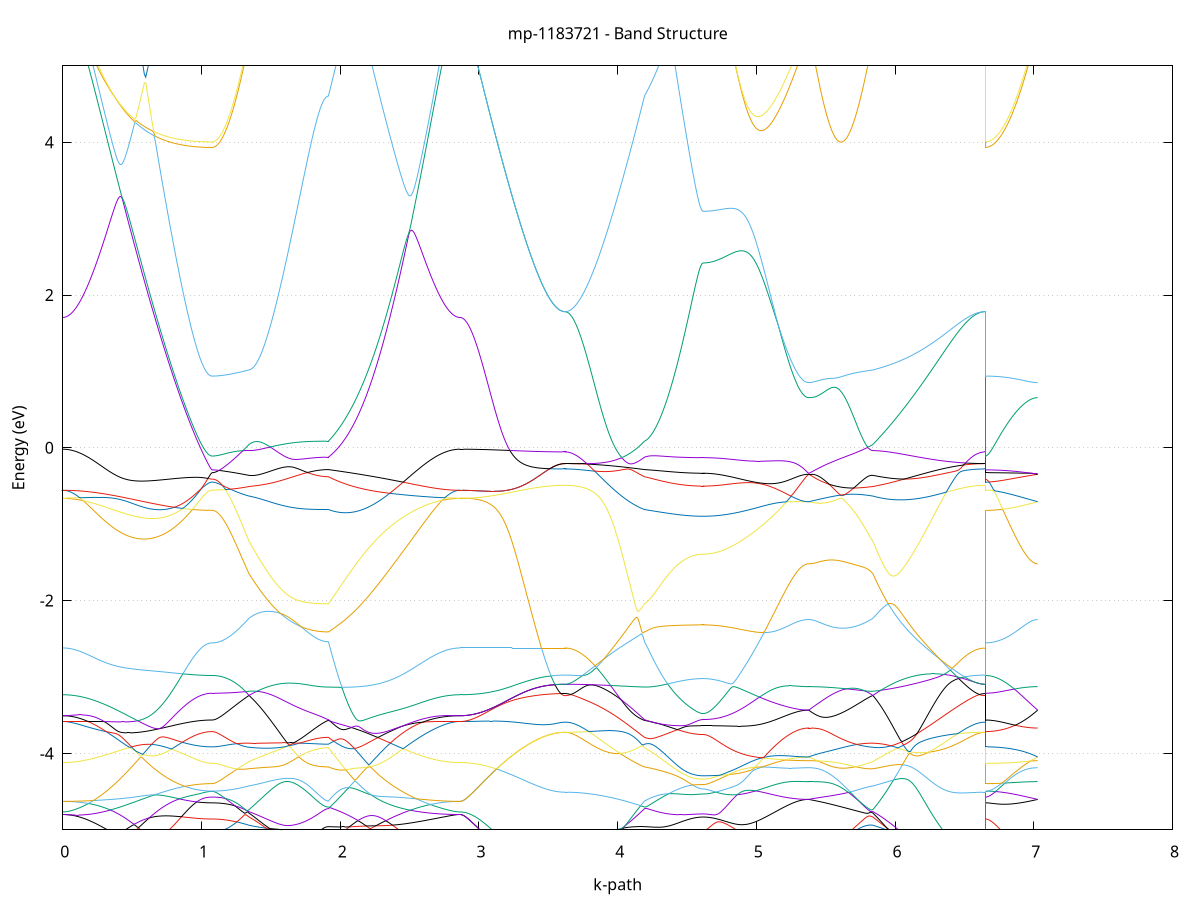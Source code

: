 set title 'mp-1183721 - Band Structure'
set xlabel 'k-path'
set ylabel 'Energy (eV)'
set grid y
set yrange [-5:5]
set terminal png size 800,600
set output 'mp-1183721_bands_gnuplot.png'
plot '-' using 1:2 with lines notitle, '-' using 1:2 with lines notitle, '-' using 1:2 with lines notitle, '-' using 1:2 with lines notitle, '-' using 1:2 with lines notitle, '-' using 1:2 with lines notitle, '-' using 1:2 with lines notitle, '-' using 1:2 with lines notitle, '-' using 1:2 with lines notitle, '-' using 1:2 with lines notitle, '-' using 1:2 with lines notitle, '-' using 1:2 with lines notitle, '-' using 1:2 with lines notitle, '-' using 1:2 with lines notitle, '-' using 1:2 with lines notitle, '-' using 1:2 with lines notitle, '-' using 1:2 with lines notitle, '-' using 1:2 with lines notitle, '-' using 1:2 with lines notitle, '-' using 1:2 with lines notitle, '-' using 1:2 with lines notitle, '-' using 1:2 with lines notitle, '-' using 1:2 with lines notitle, '-' using 1:2 with lines notitle, '-' using 1:2 with lines notitle, '-' using 1:2 with lines notitle, '-' using 1:2 with lines notitle, '-' using 1:2 with lines notitle, '-' using 1:2 with lines notitle, '-' using 1:2 with lines notitle, '-' using 1:2 with lines notitle, '-' using 1:2 with lines notitle, '-' using 1:2 with lines notitle, '-' using 1:2 with lines notitle, '-' using 1:2 with lines notitle, '-' using 1:2 with lines notitle, '-' using 1:2 with lines notitle, '-' using 1:2 with lines notitle, '-' using 1:2 with lines notitle, '-' using 1:2 with lines notitle, '-' using 1:2 with lines notitle, '-' using 1:2 with lines notitle, '-' using 1:2 with lines notitle, '-' using 1:2 with lines notitle, '-' using 1:2 with lines notitle, '-' using 1:2 with lines notitle, '-' using 1:2 with lines notitle, '-' using 1:2 with lines notitle, '-' using 1:2 with lines notitle, '-' using 1:2 with lines notitle, '-' using 1:2 with lines notitle, '-' using 1:2 with lines notitle, '-' using 1:2 with lines notitle, '-' using 1:2 with lines notitle, '-' using 1:2 with lines notitle, '-' using 1:2 with lines notitle, '-' using 1:2 with lines notitle, '-' using 1:2 with lines notitle, '-' using 1:2 with lines notitle, '-' using 1:2 with lines notitle, '-' using 1:2 with lines notitle, '-' using 1:2 with lines notitle, '-' using 1:2 with lines notitle, '-' using 1:2 with lines notitle
0.000000 -43.461775
0.009962 -43.461775
0.019924 -43.461775
0.029887 -43.461775
0.039849 -43.461775
0.049811 -43.461775
0.059773 -43.461775
0.069735 -43.461775
0.079697 -43.461775
0.089660 -43.461775
0.099622 -43.461775
0.109584 -43.461775
0.119546 -43.461775
0.129508 -43.461875
0.139471 -43.461875
0.149433 -43.461875
0.159395 -43.461875
0.169357 -43.461875
0.179319 -43.461875
0.189281 -43.461975
0.199244 -43.461975
0.209206 -43.461975
0.219168 -43.461975
0.229130 -43.461975
0.239092 -43.462075
0.249055 -43.462075
0.259017 -43.462075
0.268979 -43.462075
0.278941 -43.462175
0.288903 -43.462175
0.298866 -43.462175
0.308828 -43.462175
0.318790 -43.462275
0.328752 -43.462275
0.338714 -43.462275
0.348676 -43.462275
0.358639 -43.462375
0.368601 -43.462375
0.378563 -43.462375
0.388525 -43.462475
0.398487 -43.462475
0.408450 -43.462475
0.418412 -43.462475
0.428374 -43.462575
0.438336 -43.462575
0.448298 -43.462575
0.458260 -43.462575
0.468223 -43.462675
0.478185 -43.462675
0.488147 -43.462675
0.498109 -43.462775
0.508071 -43.462775
0.518034 -43.462775
0.527996 -43.462775
0.537958 -43.462875
0.547920 -43.462875
0.557882 -43.462875
0.567845 -43.462875
0.577807 -43.462875
0.587769 -43.462975
0.597731 -43.462975
0.607693 -43.462975
0.617655 -43.462975
0.627618 -43.462975
0.637580 -43.463075
0.647542 -43.463075
0.657504 -43.463075
0.667466 -43.463075
0.677429 -43.463075
0.687391 -43.463075
0.697353 -43.463175
0.707315 -43.463175
0.717277 -43.463175
0.727239 -43.463175
0.737202 -43.463175
0.747164 -43.463175
0.757126 -43.463175
0.767088 -43.463275
0.777050 -43.463275
0.787013 -43.463275
0.796975 -43.463275
0.806937 -43.463275
0.816899 -43.463275
0.826861 -43.463275
0.836824 -43.463275
0.846786 -43.463375
0.856748 -43.463375
0.866710 -43.463375
0.876672 -43.463375
0.886634 -43.463375
0.896597 -43.463375
0.906559 -43.463375
0.916521 -43.463375
0.926483 -43.463375
0.936445 -43.463375
0.946408 -43.463375
0.956370 -43.463375
0.966332 -43.463375
0.976294 -43.463375
0.986256 -43.463375
0.996218 -43.463375
1.006181 -43.463375
1.016143 -43.463375
1.026105 -43.463375
1.036067 -43.463375
1.046029 -43.463375
1.055992 -43.463375
1.065954 -43.463375
1.075916 -43.463375
1.075916 -43.463375
1.085783 -43.463375
1.095651 -43.463375
1.105518 -43.463375
1.115385 -43.463375
1.125252 -43.463375
1.135120 -43.463375
1.144987 -43.463375
1.154854 -43.463375
1.164721 -43.463375
1.174589 -43.463375
1.184456 -43.463375
1.194323 -43.463375
1.204191 -43.463375
1.214058 -43.463375
1.223925 -43.463375
1.233792 -43.463375
1.243660 -43.463275
1.253527 -43.463275
1.263394 -43.463275
1.273262 -43.463275
1.283129 -43.463275
1.292996 -43.463275
1.302863 -43.463275
1.312731 -43.463175
1.322598 -43.463175
1.332465 -43.463175
1.342333 -43.463175
1.342333 -43.463175
1.352202 -43.463175
1.362071 -43.463175
1.371940 -43.463175
1.381809 -43.463175
1.391678 -43.463175
1.401547 -43.463175
1.411416 -43.463175
1.421285 -43.463175
1.431154 -43.463175
1.441023 -43.463175
1.450892 -43.463175
1.460761 -43.463175
1.470630 -43.463175
1.480499 -43.463175
1.490368 -43.463175
1.500237 -43.463175
1.510106 -43.463175
1.519975 -43.463175
1.529844 -43.463175
1.539713 -43.463275
1.549582 -43.463275
1.559451 -43.463275
1.569320 -43.463275
1.579189 -43.463275
1.589058 -43.463275
1.598927 -43.463275
1.608796 -43.463275
1.618665 -43.463275
1.628534 -43.463275
1.638403 -43.463275
1.648272 -43.463275
1.658141 -43.463275
1.668010 -43.463275
1.677879 -43.463275
1.687748 -43.463275
1.697617 -43.463275
1.707486 -43.463275
1.717355 -43.463375
1.727224 -43.463375
1.737093 -43.463375
1.746962 -43.463375
1.756831 -43.463375
1.766700 -43.463375
1.776569 -43.463375
1.786438 -43.463375
1.796307 -43.463375
1.806176 -43.463375
1.816045 -43.463375
1.825914 -43.463375
1.835783 -43.463375
1.845652 -43.463375
1.855521 -43.463375
1.865390 -43.463375
1.875259 -43.463375
1.885128 -43.463375
1.894997 -43.463375
1.904866 -43.463375
1.914735 -43.463375
1.914735 -43.463375
1.924726 -43.463375
1.934718 -43.463475
1.944709 -43.463475
1.954700 -43.463475
1.964691 -43.463475
1.974683 -43.463475
1.984674 -43.463575
1.994665 -43.463575
2.004657 -43.463575
2.014648 -43.463575
2.024639 -43.463575
2.034630 -43.463575
2.044622 -43.463675
2.054613 -43.463675
2.064604 -43.463675
2.074596 -43.463675
2.084587 -43.463675
2.094578 -43.463675
2.104570 -43.463675
2.114561 -43.463675
2.124552 -43.463675
2.134543 -43.463675
2.144535 -43.463675
2.154526 -43.463675
2.164517 -43.463675
2.174509 -43.463575
2.184500 -43.463575
2.194491 -43.463575
2.204482 -43.463575
2.214474 -43.463575
2.224465 -43.463575
2.234456 -43.463575
2.244448 -43.463475
2.254439 -43.463475
2.264430 -43.463475
2.274421 -43.463475
2.284413 -43.463375
2.294404 -43.463375
2.304395 -43.463375
2.314387 -43.463375
2.324378 -43.463275
2.334369 -43.463275
2.344360 -43.463275
2.354352 -43.463175
2.364343 -43.463175
2.374334 -43.463175
2.384326 -43.463075
2.394317 -43.463075
2.404308 -43.462975
2.414299 -43.462975
2.424291 -43.462975
2.434282 -43.462875
2.444273 -43.462875
2.454265 -43.462775
2.464256 -43.462775
2.474247 -43.462775
2.484239 -43.462675
2.494230 -43.462675
2.504221 -43.462675
2.514212 -43.462575
2.524204 -43.462575
2.534195 -43.462475
2.544186 -43.462475
2.554178 -43.462475
2.564169 -43.462375
2.574160 -43.462375
2.584151 -43.462275
2.594143 -43.462275
2.604134 -43.462275
2.614125 -43.462175
2.624117 -43.462175
2.634108 -43.462175
2.644099 -43.462075
2.654090 -43.462075
2.664082 -43.462075
2.674073 -43.461975
2.684064 -43.461975
2.694056 -43.461975
2.704047 -43.461975
2.714038 -43.461875
2.724029 -43.461875
2.734021 -43.461875
2.744012 -43.461875
2.754003 -43.461875
2.763995 -43.461775
2.773986 -43.461775
2.783977 -43.461775
2.793968 -43.461775
2.803960 -43.461775
2.813951 -43.461775
2.823942 -43.461775
2.833934 -43.461775
2.843925 -43.461775
2.853916 -43.461775
2.863908 -43.461775
2.863908 -43.461775
2.873870 -43.461775
2.883833 -43.461775
2.893795 -43.461775
2.903758 -43.461775
2.913720 -43.461775
2.923683 -43.461775
2.933645 -43.461775
2.943608 -43.461775
2.953571 -43.461775
2.963533 -43.461775
2.973496 -43.461775
2.983458 -43.461775
2.993421 -43.461775
3.003383 -43.461775
3.013346 -43.461775
3.023309 -43.461775
3.033271 -43.461775
3.043234 -43.461775
3.053196 -43.461775
3.063159 -43.461775
3.073121 -43.461775
3.083084 -43.461775
3.093047 -43.461775
3.103009 -43.461775
3.112972 -43.461675
3.122934 -43.461675
3.132897 -43.461675
3.142859 -43.461675
3.152822 -43.461675
3.162785 -43.461675
3.172747 -43.461675
3.182710 -43.461675
3.192672 -43.461675
3.202635 -43.461675
3.212597 -43.461675
3.222560 -43.461675
3.232523 -43.461675
3.242485 -43.461675
3.252448 -43.461675
3.262410 -43.461675
3.272373 -43.461675
3.282335 -43.461675
3.292298 -43.461675
3.302260 -43.461675
3.312223 -43.461675
3.322186 -43.461675
3.332148 -43.461675
3.342111 -43.461675
3.352073 -43.461675
3.362036 -43.461675
3.371998 -43.461675
3.381961 -43.461675
3.391924 -43.461675
3.401886 -43.461675
3.411849 -43.461675
3.421811 -43.461675
3.431774 -43.461675
3.441736 -43.461675
3.451699 -43.461675
3.461662 -43.461675
3.471624 -43.461675
3.481587 -43.461675
3.491549 -43.461675
3.501512 -43.461675
3.511474 -43.461675
3.521437 -43.461675
3.531400 -43.461675
3.541362 -43.461675
3.551325 -43.461675
3.561287 -43.461675
3.571250 -43.461675
3.581212 -43.461675
3.591175 -43.461675
3.601138 -43.461675
3.611100 -43.461675
3.621063 -43.461675
3.621063 -43.461675
3.630932 -43.461675
3.640801 -43.461675
3.650670 -43.461675
3.660539 -43.461675
3.670408 -43.461675
3.680277 -43.461675
3.690146 -43.461675
3.700015 -43.461775
3.709884 -43.461775
3.719753 -43.461775
3.729622 -43.461775
3.739491 -43.461775
3.749360 -43.461775
3.759229 -43.461875
3.769098 -43.461875
3.778967 -43.461875
3.788836 -43.461875
3.798705 -43.461975
3.808574 -43.461975
3.818443 -43.461975
3.828312 -43.461975
3.838181 -43.462075
3.848050 -43.462075
3.857919 -43.462075
3.867788 -43.462175
3.877657 -43.462175
3.887526 -43.462175
3.897395 -43.462275
3.907264 -43.462275
3.917133 -43.462275
3.927002 -43.462375
3.936871 -43.462375
3.946740 -43.462475
3.956609 -43.462475
3.966478 -43.462475
3.976347 -43.462575
3.986216 -43.462575
3.996085 -43.462675
4.005954 -43.462675
4.015823 -43.462675
4.025692 -43.462775
4.035561 -43.462775
4.045430 -43.462875
4.055299 -43.462875
4.065168 -43.462875
4.075037 -43.462975
4.084906 -43.462975
4.094775 -43.463075
4.104644 -43.463075
4.114513 -43.463075
4.124382 -43.463175
4.134251 -43.463175
4.144120 -43.463175
4.153989 -43.463275
4.163858 -43.463275
4.173727 -43.463275
4.183596 -43.463375
4.193465 -43.463375
4.193465 -43.463375
4.203299 -43.463375
4.213133 -43.463375
4.222967 -43.463375
4.232801 -43.463375
4.242635 -43.463475
4.252469 -43.463475
4.262303 -43.463475
4.272137 -43.463475
4.281970 -43.463475
4.291804 -43.463475
4.301638 -43.463475
4.311472 -43.463475
4.321306 -43.463475
4.331140 -43.463475
4.340974 -43.463575
4.350808 -43.463575
4.360642 -43.463575
4.370476 -43.463575
4.380310 -43.463575
4.390144 -43.463575
4.399978 -43.463575
4.409812 -43.463575
4.419646 -43.463575
4.429479 -43.463575
4.439313 -43.463575
4.449147 -43.463575
4.458981 -43.463575
4.468815 -43.463575
4.478649 -43.463675
4.488483 -43.463675
4.498317 -43.463675
4.508151 -43.463675
4.517985 -43.463675
4.527819 -43.463675
4.537653 -43.463675
4.547487 -43.463675
4.557321 -43.463675
4.567155 -43.463675
4.576989 -43.463675
4.586822 -43.463675
4.596656 -43.463675
4.606490 -43.463675
4.616324 -43.463675
4.616324 -43.463675
4.626205 -43.463675
4.636085 -43.463675
4.645965 -43.463675
4.655846 -43.463675
4.665726 -43.463675
4.675606 -43.463675
4.685487 -43.463675
4.695367 -43.463675
4.705247 -43.463675
4.715128 -43.463675
4.725008 -43.463675
4.734889 -43.463675
4.744769 -43.463675
4.754649 -43.463675
4.764530 -43.463675
4.774410 -43.463575
4.784290 -43.463575
4.794171 -43.463575
4.804051 -43.463575
4.813931 -43.463575
4.823812 -43.463575
4.833692 -43.463575
4.843572 -43.463575
4.853453 -43.463575
4.863333 -43.463575
4.873214 -43.463575
4.883094 -43.463575
4.892974 -43.463575
4.902855 -43.463575
4.912735 -43.463575
4.922615 -43.463575
4.932496 -43.463575
4.942376 -43.463475
4.952256 -43.463475
4.962137 -43.463475
4.972017 -43.463475
4.981897 -43.463475
4.991778 -43.463475
5.001658 -43.463475
5.011539 -43.463475
5.021419 -43.463475
5.031299 -43.463475
5.041180 -43.463475
5.051060 -43.463475
5.060940 -43.463475
5.070821 -43.463375
5.080701 -43.463375
5.090581 -43.463375
5.100462 -43.463375
5.110342 -43.463375
5.120222 -43.463375
5.130103 -43.463375
5.139983 -43.463375
5.149864 -43.463375
5.159744 -43.463375
5.169624 -43.463375
5.179505 -43.463375
5.189385 -43.463375
5.199265 -43.463375
5.209146 -43.463375
5.219026 -43.463375
5.228906 -43.463275
5.238787 -43.463275
5.248667 -43.463275
5.258547 -43.463275
5.268428 -43.463275
5.278308 -43.463275
5.288188 -43.463275
5.298069 -43.463275
5.307949 -43.463275
5.317830 -43.463275
5.327710 -43.463275
5.337590 -43.463275
5.347471 -43.463275
5.357351 -43.463275
5.367231 -43.463275
5.377112 -43.463275
5.377112 -43.463275
5.386961 -43.463275
5.396811 -43.463275
5.406660 -43.463275
5.416510 -43.463275
5.426359 -43.463275
5.436208 -43.463275
5.446058 -43.463275
5.455907 -43.463275
5.465757 -43.463275
5.475606 -43.463275
5.485456 -43.463275
5.495305 -43.463375
5.505155 -43.463375
5.515004 -43.463375
5.524853 -43.463375
5.534703 -43.463375
5.544552 -43.463375
5.554402 -43.463375
5.564251 -43.463275
5.574101 -43.463275
5.583950 -43.463275
5.593800 -43.463275
5.603649 -43.463275
5.613499 -43.463275
5.623348 -43.463275
5.633197 -43.463275
5.643047 -43.463275
5.652896 -43.463275
5.662746 -43.463275
5.672595 -43.463275
5.682445 -43.463275
5.692294 -43.463275
5.702144 -43.463275
5.711993 -43.463275
5.721843 -43.463275
5.731692 -43.463275
5.741541 -43.463275
5.751391 -43.463275
5.761240 -43.463275
5.771090 -43.463275
5.780939 -43.463275
5.790789 -43.463175
5.800638 -43.463175
5.810488 -43.463175
5.820337 -43.463175
5.830186 -43.463175
5.840036 -43.463175
5.840036 -43.463175
5.850030 -43.463175
5.860024 -43.463175
5.870017 -43.463075
5.880011 -43.463075
5.890005 -43.463075
5.899999 -43.463075
5.909993 -43.463075
5.919986 -43.462975
5.929980 -43.462975
5.939974 -43.462975
5.949968 -43.462975
5.959962 -43.462975
5.969956 -43.462975
5.979949 -43.462875
5.989943 -43.462875
5.999937 -43.462875
6.009931 -43.462875
6.019925 -43.462875
6.029918 -43.462875
6.039912 -43.462775
6.049906 -43.462775
6.059900 -43.462775
6.069894 -43.462775
6.079888 -43.462775
6.089881 -43.462675
6.099875 -43.462675
6.109869 -43.462675
6.119863 -43.462675
6.129857 -43.462575
6.139850 -43.462575
6.149844 -43.462575
6.159838 -43.462575
6.169832 -43.462575
6.179826 -43.462475
6.189820 -43.462475
6.199813 -43.462475
6.209807 -43.462475
6.219801 -43.462375
6.229795 -43.462375
6.239789 -43.462375
6.249782 -43.462375
6.259776 -43.462275
6.269770 -43.462275
6.279764 -43.462275
6.289758 -43.462275
6.299752 -43.462175
6.309745 -43.462175
6.319739 -43.462175
6.329733 -43.462175
6.339727 -43.462075
6.349721 -43.462075
6.359714 -43.462075
6.369708 -43.462075
6.379702 -43.461975
6.389696 -43.461975
6.399690 -43.461975
6.409684 -43.461975
6.419677 -43.461975
6.429671 -43.461875
6.439665 -43.461875
6.449659 -43.461875
6.459653 -43.461875
6.469646 -43.461875
6.479640 -43.461775
6.489634 -43.461775
6.499628 -43.461775
6.509622 -43.461775
6.519616 -43.461775
6.529609 -43.461775
6.539603 -43.461775
6.549597 -43.461775
6.559591 -43.461675
6.569585 -43.461675
6.579578 -43.461675
6.589572 -43.461675
6.599566 -43.461675
6.609560 -43.461675
6.619554 -43.461675
6.629548 -43.461675
6.639541 -43.461675
6.649535 -43.461675
6.649535 -43.463375
6.659498 -43.463375
6.669460 -43.463375
6.679423 -43.463375
6.689385 -43.463375
6.699348 -43.463375
6.709311 -43.463375
6.719273 -43.463375
6.729236 -43.463375
6.739198 -43.463375
6.749161 -43.463375
6.759123 -43.463375
6.769086 -43.463375
6.779049 -43.463375
6.789011 -43.463375
6.798974 -43.463375
6.808936 -43.463375
6.818899 -43.463375
6.828861 -43.463375
6.838824 -43.463375
6.848787 -43.463375
6.858749 -43.463375
6.868712 -43.463375
6.878674 -43.463375
6.888637 -43.463375
6.898599 -43.463375
6.908562 -43.463375
6.918524 -43.463375
6.928487 -43.463375
6.938450 -43.463375
6.948412 -43.463375
6.958375 -43.463375
6.968337 -43.463275
6.978300 -43.463275
6.988262 -43.463275
6.998225 -43.463275
7.008188 -43.463275
7.018150 -43.463275
7.028113 -43.463275
e
0.000000 -43.461775
0.009962 -43.461775
0.019924 -43.461775
0.029887 -43.461775
0.039849 -43.461775
0.049811 -43.461775
0.059773 -43.461775
0.069735 -43.461775
0.079697 -43.461775
0.089660 -43.461775
0.099622 -43.461775
0.109584 -43.461775
0.119546 -43.461775
0.129508 -43.461775
0.139471 -43.461775
0.149433 -43.461775
0.159395 -43.461775
0.169357 -43.461875
0.179319 -43.461875
0.189281 -43.461875
0.199244 -43.461875
0.209206 -43.461875
0.219168 -43.461875
0.229130 -43.461875
0.239092 -43.461875
0.249055 -43.461875
0.259017 -43.461975
0.268979 -43.461975
0.278941 -43.461975
0.288903 -43.461975
0.298866 -43.461975
0.308828 -43.461975
0.318790 -43.462075
0.328752 -43.462075
0.338714 -43.462075
0.348676 -43.462075
0.358639 -43.462075
0.368601 -43.462075
0.378563 -43.462175
0.388525 -43.462175
0.398487 -43.462175
0.408450 -43.462175
0.418412 -43.462175
0.428374 -43.462275
0.438336 -43.462275
0.448298 -43.462275
0.458260 -43.462275
0.468223 -43.462275
0.478185 -43.462375
0.488147 -43.462375
0.498109 -43.462375
0.508071 -43.462375
0.518034 -43.462375
0.527996 -43.462475
0.537958 -43.462475
0.547920 -43.462475
0.557882 -43.462475
0.567845 -43.462475
0.577807 -43.462575
0.587769 -43.462575
0.597731 -43.462575
0.607693 -43.462575
0.617655 -43.462575
0.627618 -43.462675
0.637580 -43.462675
0.647542 -43.462675
0.657504 -43.462675
0.667466 -43.462675
0.677429 -43.462775
0.687391 -43.462775
0.697353 -43.462775
0.707315 -43.462775
0.717277 -43.462775
0.727239 -43.462875
0.737202 -43.462875
0.747164 -43.462875
0.757126 -43.462875
0.767088 -43.462875
0.777050 -43.462875
0.787013 -43.462875
0.796975 -43.462975
0.806937 -43.462975
0.816899 -43.462975
0.826861 -43.462975
0.836824 -43.462975
0.846786 -43.462975
0.856748 -43.462975
0.866710 -43.463075
0.876672 -43.463075
0.886634 -43.463075
0.896597 -43.463075
0.906559 -43.463075
0.916521 -43.463075
0.926483 -43.463075
0.936445 -43.463075
0.946408 -43.463075
0.956370 -43.463075
0.966332 -43.463175
0.976294 -43.463175
0.986256 -43.463175
0.996218 -43.463175
1.006181 -43.463175
1.016143 -43.463175
1.026105 -43.463175
1.036067 -43.463175
1.046029 -43.463175
1.055992 -43.463175
1.065954 -43.463175
1.075916 -43.463175
1.075916 -43.463175
1.085783 -43.463175
1.095651 -43.463175
1.105518 -43.463175
1.115385 -43.463175
1.125252 -43.463175
1.135120 -43.463175
1.144987 -43.463175
1.154854 -43.463175
1.164721 -43.463175
1.174589 -43.463175
1.184456 -43.463175
1.194323 -43.463175
1.204191 -43.463175
1.214058 -43.463175
1.223925 -43.463175
1.233792 -43.463175
1.243660 -43.463175
1.253527 -43.463175
1.263394 -43.463075
1.273262 -43.463075
1.283129 -43.463075
1.292996 -43.463075
1.302863 -43.463075
1.312731 -43.463075
1.322598 -43.463075
1.332465 -43.463075
1.342333 -43.463075
1.342333 -43.463075
1.352202 -43.463075
1.362071 -43.463075
1.371940 -43.463075
1.381809 -43.462975
1.391678 -43.462975
1.401547 -43.462975
1.411416 -43.462975
1.421285 -43.462875
1.431154 -43.462875
1.441023 -43.462875
1.450892 -43.462875
1.460761 -43.462775
1.470630 -43.462775
1.480499 -43.462775
1.490368 -43.462675
1.500237 -43.462675
1.510106 -43.462675
1.519975 -43.462575
1.529844 -43.462575
1.539713 -43.462575
1.549582 -43.462475
1.559451 -43.462475
1.569320 -43.462475
1.579189 -43.462475
1.589058 -43.462375
1.598927 -43.462375
1.608796 -43.462375
1.618665 -43.462275
1.628534 -43.462275
1.638403 -43.462275
1.648272 -43.462175
1.658141 -43.462175
1.668010 -43.462175
1.677879 -43.462175
1.687748 -43.462075
1.697617 -43.462075
1.707486 -43.462075
1.717355 -43.462075
1.727224 -43.462075
1.737093 -43.461975
1.746962 -43.461975
1.756831 -43.461975
1.766700 -43.461975
1.776569 -43.461975
1.786438 -43.461875
1.796307 -43.461875
1.806176 -43.461875
1.816045 -43.461875
1.825914 -43.461875
1.835783 -43.461875
1.845652 -43.461875
1.855521 -43.461875
1.865390 -43.461875
1.875259 -43.461775
1.885128 -43.461775
1.894997 -43.461775
1.904866 -43.461775
1.914735 -43.461775
1.914735 -43.461775
1.924726 -43.461775
1.934718 -43.461775
1.944709 -43.461775
1.954700 -43.461775
1.964691 -43.461875
1.974683 -43.461875
1.984674 -43.461875
1.994665 -43.461875
2.004657 -43.461875
2.014648 -43.461875
2.024639 -43.461875
2.034630 -43.461875
2.044622 -43.461875
2.054613 -43.461875
2.064604 -43.461875
2.074596 -43.461875
2.084587 -43.461875
2.094578 -43.461875
2.104570 -43.461875
2.114561 -43.461875
2.124552 -43.461875
2.134543 -43.461875
2.144535 -43.461875
2.154526 -43.461875
2.164517 -43.461875
2.174509 -43.461875
2.184500 -43.461875
2.194491 -43.461875
2.204482 -43.461875
2.214474 -43.461875
2.224465 -43.461875
2.234456 -43.461875
2.244448 -43.461875
2.254439 -43.461875
2.264430 -43.461875
2.274421 -43.461875
2.284413 -43.461875
2.294404 -43.461875
2.304395 -43.461875
2.314387 -43.461875
2.324378 -43.461875
2.334369 -43.461875
2.344360 -43.461875
2.354352 -43.461775
2.364343 -43.461775
2.374334 -43.461775
2.384326 -43.461775
2.394317 -43.461775
2.404308 -43.461775
2.414299 -43.461775
2.424291 -43.461775
2.434282 -43.461775
2.444273 -43.461775
2.454265 -43.461775
2.464256 -43.461775
2.474247 -43.461775
2.484239 -43.461775
2.494230 -43.461775
2.504221 -43.461775
2.514212 -43.461775
2.524204 -43.461775
2.534195 -43.461775
2.544186 -43.461775
2.554178 -43.461775
2.564169 -43.461775
2.574160 -43.461775
2.584151 -43.461775
2.594143 -43.461775
2.604134 -43.461775
2.614125 -43.461775
2.624117 -43.461775
2.634108 -43.461775
2.644099 -43.461775
2.654090 -43.461775
2.664082 -43.461775
2.674073 -43.461775
2.684064 -43.461775
2.694056 -43.461775
2.704047 -43.461775
2.714038 -43.461775
2.724029 -43.461775
2.734021 -43.461775
2.744012 -43.461775
2.754003 -43.461775
2.763995 -43.461775
2.773986 -43.461775
2.783977 -43.461775
2.793968 -43.461775
2.803960 -43.461775
2.813951 -43.461775
2.823942 -43.461775
2.833934 -43.461775
2.843925 -43.461775
2.853916 -43.461775
2.863908 -43.461775
2.863908 -43.461775
2.873870 -43.461775
2.883833 -43.461775
2.893795 -43.461775
2.903758 -43.461775
2.913720 -43.461775
2.923683 -43.461775
2.933645 -43.461775
2.943608 -43.461775
2.953571 -43.461775
2.963533 -43.461775
2.973496 -43.461775
2.983458 -43.461775
2.993421 -43.461775
3.003383 -43.461775
3.013346 -43.461775
3.023309 -43.461775
3.033271 -43.461775
3.043234 -43.461775
3.053196 -43.461775
3.063159 -43.461775
3.073121 -43.461775
3.083084 -43.461775
3.093047 -43.461775
3.103009 -43.461775
3.112972 -43.461675
3.122934 -43.461675
3.132897 -43.461675
3.142859 -43.461675
3.152822 -43.461675
3.162785 -43.461675
3.172747 -43.461675
3.182710 -43.461675
3.192672 -43.461675
3.202635 -43.461675
3.212597 -43.461675
3.222560 -43.461675
3.232523 -43.461675
3.242485 -43.461675
3.252448 -43.461675
3.262410 -43.461675
3.272373 -43.461675
3.282335 -43.461675
3.292298 -43.461675
3.302260 -43.461675
3.312223 -43.461675
3.322186 -43.461675
3.332148 -43.461675
3.342111 -43.461675
3.352073 -43.461675
3.362036 -43.461675
3.371998 -43.461675
3.381961 -43.461675
3.391924 -43.461675
3.401886 -43.461675
3.411849 -43.461675
3.421811 -43.461675
3.431774 -43.461675
3.441736 -43.461675
3.451699 -43.461675
3.461662 -43.461675
3.471624 -43.461675
3.481587 -43.461675
3.491549 -43.461675
3.501512 -43.461675
3.511474 -43.461675
3.521437 -43.461675
3.531400 -43.461675
3.541362 -43.461675
3.551325 -43.461675
3.561287 -43.461675
3.571250 -43.461675
3.581212 -43.461675
3.591175 -43.461675
3.601138 -43.461675
3.611100 -43.461675
3.621063 -43.461675
3.621063 -43.461675
3.630932 -43.461675
3.640801 -43.461675
3.650670 -43.461675
3.660539 -43.461675
3.670408 -43.461675
3.680277 -43.461675
3.690146 -43.461675
3.700015 -43.461675
3.709884 -43.461675
3.719753 -43.461675
3.729622 -43.461675
3.739491 -43.461675
3.749360 -43.461675
3.759229 -43.461675
3.769098 -43.461675
3.778967 -43.461675
3.788836 -43.461675
3.798705 -43.461675
3.808574 -43.461675
3.818443 -43.461675
3.828312 -43.461675
3.838181 -43.461675
3.848050 -43.461675
3.857919 -43.461675
3.867788 -43.461675
3.877657 -43.461675
3.887526 -43.461675
3.897395 -43.461675
3.907264 -43.461675
3.917133 -43.461675
3.927002 -43.461775
3.936871 -43.461775
3.946740 -43.461775
3.956609 -43.461775
3.966478 -43.461775
3.976347 -43.461775
3.986216 -43.461775
3.996085 -43.461775
4.005954 -43.461775
4.015823 -43.461775
4.025692 -43.461775
4.035561 -43.461775
4.045430 -43.461775
4.055299 -43.461775
4.065168 -43.461775
4.075037 -43.461775
4.084906 -43.461775
4.094775 -43.461775
4.104644 -43.461775
4.114513 -43.461775
4.124382 -43.461775
4.134251 -43.461775
4.144120 -43.461775
4.153989 -43.461775
4.163858 -43.461775
4.173727 -43.461775
4.183596 -43.461775
4.193465 -43.461775
4.193465 -43.461775
4.203299 -43.461775
4.213133 -43.461775
4.222967 -43.461775
4.232801 -43.461775
4.242635 -43.461775
4.252469 -43.461775
4.262303 -43.461775
4.272137 -43.461775
4.281970 -43.461775
4.291804 -43.461775
4.301638 -43.461775
4.311472 -43.461775
4.321306 -43.461775
4.331140 -43.461775
4.340974 -43.461775
4.350808 -43.461875
4.360642 -43.461875
4.370476 -43.461875
4.380310 -43.461875
4.390144 -43.461875
4.399978 -43.461875
4.409812 -43.461875
4.419646 -43.461875
4.429479 -43.461875
4.439313 -43.461875
4.449147 -43.461875
4.458981 -43.461875
4.468815 -43.461875
4.478649 -43.461875
4.488483 -43.461875
4.498317 -43.461875
4.508151 -43.461875
4.517985 -43.461875
4.527819 -43.461875
4.537653 -43.461875
4.547487 -43.461875
4.557321 -43.461875
4.567155 -43.461875
4.576989 -43.461875
4.586822 -43.461875
4.596656 -43.461875
4.606490 -43.461875
4.616324 -43.461875
4.616324 -43.461875
4.626205 -43.461875
4.636085 -43.461875
4.645965 -43.461875
4.655846 -43.461875
4.665726 -43.461875
4.675606 -43.461875
4.685487 -43.461875
4.695367 -43.461875
4.705247 -43.461875
4.715128 -43.461875
4.725008 -43.461875
4.734889 -43.461875
4.744769 -43.461975
4.754649 -43.461975
4.764530 -43.461975
4.774410 -43.461975
4.784290 -43.461975
4.794171 -43.462075
4.804051 -43.462075
4.813931 -43.462075
4.823812 -43.462075
4.833692 -43.462075
4.843572 -43.462175
4.853453 -43.462175
4.863333 -43.462175
4.873214 -43.462175
4.883094 -43.462275
4.892974 -43.462275
4.902855 -43.462275
4.912735 -43.462275
4.922615 -43.462375
4.932496 -43.462375
4.942376 -43.462375
4.952256 -43.462475
4.962137 -43.462475
4.972017 -43.462475
4.981897 -43.462475
4.991778 -43.462575
5.001658 -43.462575
5.011539 -43.462575
5.021419 -43.462675
5.031299 -43.462675
5.041180 -43.462675
5.051060 -43.462775
5.060940 -43.462775
5.070821 -43.462775
5.080701 -43.462775
5.090581 -43.462875
5.100462 -43.462875
5.110342 -43.462875
5.120222 -43.462875
5.130103 -43.462975
5.139983 -43.462975
5.149864 -43.462975
5.159744 -43.462975
5.169624 -43.463075
5.179505 -43.463075
5.189385 -43.463075
5.199265 -43.463075
5.209146 -43.463075
5.219026 -43.463175
5.228906 -43.463175
5.238787 -43.463175
5.248667 -43.463175
5.258547 -43.463175
5.268428 -43.463175
5.278308 -43.463275
5.288188 -43.463275
5.298069 -43.463275
5.307949 -43.463275
5.317830 -43.463275
5.327710 -43.463275
5.337590 -43.463275
5.347471 -43.463275
5.357351 -43.463275
5.367231 -43.463275
5.377112 -43.463275
5.377112 -43.463275
5.386961 -43.463275
5.396811 -43.463275
5.406660 -43.463275
5.416510 -43.463275
5.426359 -43.463275
5.436208 -43.463275
5.446058 -43.463275
5.455907 -43.463275
5.465757 -43.463275
5.475606 -43.463275
5.485456 -43.463275
5.495305 -43.463275
5.505155 -43.463275
5.515004 -43.463275
5.524853 -43.463175
5.534703 -43.463175
5.544552 -43.463175
5.554402 -43.463175
5.564251 -43.463175
5.574101 -43.463175
5.583950 -43.463175
5.593800 -43.463175
5.603649 -43.463175
5.613499 -43.463175
5.623348 -43.463175
5.633197 -43.463175
5.643047 -43.463175
5.652896 -43.463175
5.662746 -43.463175
5.672595 -43.463175
5.682445 -43.463175
5.692294 -43.463175
5.702144 -43.463175
5.711993 -43.463175
5.721843 -43.463175
5.731692 -43.463175
5.741541 -43.463075
5.751391 -43.463075
5.761240 -43.463075
5.771090 -43.463075
5.780939 -43.463075
5.790789 -43.463075
5.800638 -43.463075
5.810488 -43.463075
5.820337 -43.463075
5.830186 -43.463075
5.840036 -43.463075
5.840036 -43.463075
5.850030 -43.463075
5.860024 -43.463075
5.870017 -43.463075
5.880011 -43.463075
5.890005 -43.463075
5.899999 -43.462975
5.909993 -43.462975
5.919986 -43.462975
5.929980 -43.462975
5.939974 -43.462975
5.949968 -43.462975
5.959962 -43.462875
5.969956 -43.462875
5.979949 -43.462875
5.989943 -43.462875
5.999937 -43.462875
6.009931 -43.462775
6.019925 -43.462775
6.029918 -43.462775
6.039912 -43.462775
6.049906 -43.462675
6.059900 -43.462675
6.069894 -43.462675
6.079888 -43.462675
6.089881 -43.462575
6.099875 -43.462575
6.109869 -43.462575
6.119863 -43.462475
6.129857 -43.462475
6.139850 -43.462475
6.149844 -43.462475
6.159838 -43.462375
6.169832 -43.462375
6.179826 -43.462375
6.189820 -43.462375
6.199813 -43.462375
6.209807 -43.462275
6.219801 -43.462275
6.229795 -43.462275
6.239789 -43.462275
6.249782 -43.462175
6.259776 -43.462175
6.269770 -43.462175
6.279764 -43.462175
6.289758 -43.462075
6.299752 -43.462075
6.309745 -43.462075
6.319739 -43.462075
6.329733 -43.462075
6.339727 -43.461975
6.349721 -43.461975
6.359714 -43.461975
6.369708 -43.461975
6.379702 -43.461975
6.389696 -43.461875
6.399690 -43.461875
6.409684 -43.461875
6.419677 -43.461875
6.429671 -43.461875
6.439665 -43.461875
6.449659 -43.461775
6.459653 -43.461775
6.469646 -43.461775
6.479640 -43.461775
6.489634 -43.461775
6.499628 -43.461775
6.509622 -43.461775
6.519616 -43.461775
6.529609 -43.461775
6.539603 -43.461775
6.549597 -43.461675
6.559591 -43.461675
6.569585 -43.461675
6.579578 -43.461675
6.589572 -43.461675
6.599566 -43.461675
6.609560 -43.461675
6.619554 -43.461675
6.629548 -43.461675
6.639541 -43.461675
6.649535 -43.461675
6.649535 -43.463175
6.659498 -43.463175
6.669460 -43.463175
6.679423 -43.463175
6.689385 -43.463175
6.699348 -43.463175
6.709311 -43.463175
6.719273 -43.463175
6.729236 -43.463175
6.739198 -43.463175
6.749161 -43.463175
6.759123 -43.463175
6.769086 -43.463175
6.779049 -43.463175
6.789011 -43.463175
6.798974 -43.463175
6.808936 -43.463175
6.818899 -43.463175
6.828861 -43.463175
6.838824 -43.463175
6.848787 -43.463175
6.858749 -43.463175
6.868712 -43.463175
6.878674 -43.463175
6.888637 -43.463175
6.898599 -43.463275
6.908562 -43.463275
6.918524 -43.463275
6.928487 -43.463275
6.938450 -43.463275
6.948412 -43.463275
6.958375 -43.463275
6.968337 -43.463275
6.978300 -43.463275
6.988262 -43.463275
6.998225 -43.463275
7.008188 -43.463275
7.018150 -43.463275
7.028113 -43.463275
e
0.000000 -43.439975
0.009962 -43.439975
0.019924 -43.439975
0.029887 -43.439975
0.039849 -43.439975
0.049811 -43.439975
0.059773 -43.439975
0.069735 -43.439975
0.079697 -43.439975
0.089660 -43.439975
0.099622 -43.439975
0.109584 -43.439975
0.119546 -43.439975
0.129508 -43.439975
0.139471 -43.439975
0.149433 -43.439975
0.159395 -43.439975
0.169357 -43.439975
0.179319 -43.439975
0.189281 -43.439975
0.199244 -43.439975
0.209206 -43.439975
0.219168 -43.439975
0.229130 -43.439975
0.239092 -43.439975
0.249055 -43.439975
0.259017 -43.439975
0.268979 -43.439975
0.278941 -43.439975
0.288903 -43.439975
0.298866 -43.439975
0.308828 -43.439975
0.318790 -43.439975
0.328752 -43.439975
0.338714 -43.439975
0.348676 -43.439975
0.358639 -43.439975
0.368601 -43.439975
0.378563 -43.439975
0.388525 -43.439975
0.398487 -43.439975
0.408450 -43.439975
0.418412 -43.439975
0.428374 -43.439975
0.438336 -43.439975
0.448298 -43.439975
0.458260 -43.439975
0.468223 -43.439975
0.478185 -43.439975
0.488147 -43.439975
0.498109 -43.439975
0.508071 -43.439975
0.518034 -43.439975
0.527996 -43.439975
0.537958 -43.439975
0.547920 -43.439975
0.557882 -43.439975
0.567845 -43.439975
0.577807 -43.439975
0.587769 -43.439975
0.597731 -43.439975
0.607693 -43.439975
0.617655 -43.439975
0.627618 -43.439975
0.637580 -43.439975
0.647542 -43.439975
0.657504 -43.439975
0.667466 -43.439975
0.677429 -43.439975
0.687391 -43.439975
0.697353 -43.439975
0.707315 -43.439975
0.717277 -43.439975
0.727239 -43.439975
0.737202 -43.439975
0.747164 -43.439975
0.757126 -43.439975
0.767088 -43.439975
0.777050 -43.439975
0.787013 -43.439975
0.796975 -43.439975
0.806937 -43.439975
0.816899 -43.439975
0.826861 -43.439975
0.836824 -43.439975
0.846786 -43.439975
0.856748 -43.439975
0.866710 -43.439975
0.876672 -43.439975
0.886634 -43.439975
0.896597 -43.439975
0.906559 -43.439975
0.916521 -43.439975
0.926483 -43.439975
0.936445 -43.439975
0.946408 -43.439975
0.956370 -43.439975
0.966332 -43.439975
0.976294 -43.439975
0.986256 -43.439975
0.996218 -43.439975
1.006181 -43.439975
1.016143 -43.439975
1.026105 -43.439975
1.036067 -43.439975
1.046029 -43.439975
1.055992 -43.439975
1.065954 -43.439975
1.075916 -43.439975
1.075916 -43.439975
1.085783 -43.439975
1.095651 -43.439975
1.105518 -43.439975
1.115385 -43.439975
1.125252 -43.439975
1.135120 -43.439975
1.144987 -43.439975
1.154854 -43.439975
1.164721 -43.439975
1.174589 -43.439975
1.184456 -43.439975
1.194323 -43.439975
1.204191 -43.439975
1.214058 -43.439975
1.223925 -43.439975
1.233792 -43.439975
1.243660 -43.439975
1.253527 -43.439975
1.263394 -43.439975
1.273262 -43.439975
1.283129 -43.439975
1.292996 -43.439975
1.302863 -43.439975
1.312731 -43.439975
1.322598 -43.439975
1.332465 -43.439975
1.342333 -43.439975
1.342333 -43.439975
1.352202 -43.439975
1.362071 -43.439975
1.371940 -43.440075
1.381809 -43.440075
1.391678 -43.440075
1.401547 -43.440075
1.411416 -43.440075
1.421285 -43.440075
1.431154 -43.440075
1.441023 -43.440075
1.450892 -43.440075
1.460761 -43.440075
1.470630 -43.440075
1.480499 -43.440075
1.490368 -43.440075
1.500237 -43.440075
1.510106 -43.440075
1.519975 -43.440075
1.529844 -43.440075
1.539713 -43.440075
1.549582 -43.440075
1.559451 -43.440075
1.569320 -43.440075
1.579189 -43.440075
1.589058 -43.440075
1.598927 -43.440075
1.608796 -43.440075
1.618665 -43.440075
1.628534 -43.440075
1.638403 -43.440075
1.648272 -43.440075
1.658141 -43.440075
1.668010 -43.440075
1.677879 -43.440175
1.687748 -43.440175
1.697617 -43.440175
1.707486 -43.440175
1.717355 -43.440175
1.727224 -43.440175
1.737093 -43.440175
1.746962 -43.440175
1.756831 -43.440175
1.766700 -43.440175
1.776569 -43.440175
1.786438 -43.440175
1.796307 -43.440175
1.806176 -43.440175
1.816045 -43.440175
1.825914 -43.440175
1.835783 -43.440175
1.845652 -43.440175
1.855521 -43.440175
1.865390 -43.440175
1.875259 -43.440175
1.885128 -43.440175
1.894997 -43.440175
1.904866 -43.440175
1.914735 -43.440175
1.914735 -43.440175
1.924726 -43.440175
1.934718 -43.440175
1.944709 -43.440175
1.954700 -43.440175
1.964691 -43.440175
1.974683 -43.440175
1.984674 -43.440175
1.994665 -43.440175
2.004657 -43.440175
2.014648 -43.440075
2.024639 -43.440075
2.034630 -43.440075
2.044622 -43.440075
2.054613 -43.440075
2.064604 -43.440075
2.074596 -43.440075
2.084587 -43.440075
2.094578 -43.440075
2.104570 -43.440075
2.114561 -43.440075
2.124552 -43.440075
2.134543 -43.440075
2.144535 -43.440075
2.154526 -43.440075
2.164517 -43.440075
2.174509 -43.440075
2.184500 -43.440075
2.194491 -43.440075
2.204482 -43.440075
2.214474 -43.440075
2.224465 -43.440075
2.234456 -43.440075
2.244448 -43.440075
2.254439 -43.440075
2.264430 -43.440075
2.274421 -43.440075
2.284413 -43.440075
2.294404 -43.440075
2.304395 -43.439975
2.314387 -43.439975
2.324378 -43.439975
2.334369 -43.439975
2.344360 -43.439975
2.354352 -43.439975
2.364343 -43.439975
2.374334 -43.439975
2.384326 -43.439975
2.394317 -43.439975
2.404308 -43.439975
2.414299 -43.439975
2.424291 -43.439975
2.434282 -43.439975
2.444273 -43.439975
2.454265 -43.439975
2.464256 -43.439975
2.474247 -43.439975
2.484239 -43.439975
2.494230 -43.439975
2.504221 -43.439975
2.514212 -43.439975
2.524204 -43.439975
2.534195 -43.439975
2.544186 -43.439975
2.554178 -43.439975
2.564169 -43.439975
2.574160 -43.439975
2.584151 -43.439975
2.594143 -43.439975
2.604134 -43.439975
2.614125 -43.439975
2.624117 -43.439975
2.634108 -43.439975
2.644099 -43.439975
2.654090 -43.439975
2.664082 -43.439975
2.674073 -43.439975
2.684064 -43.439975
2.694056 -43.439975
2.704047 -43.439975
2.714038 -43.439975
2.724029 -43.439975
2.734021 -43.439975
2.744012 -43.439975
2.754003 -43.439975
2.763995 -43.439975
2.773986 -43.439975
2.783977 -43.439975
2.793968 -43.439975
2.803960 -43.439975
2.813951 -43.439975
2.823942 -43.439975
2.833934 -43.439975
2.843925 -43.439975
2.853916 -43.439975
2.863908 -43.439975
2.863908 -43.439975
2.873870 -43.439975
2.883833 -43.439975
2.893795 -43.439975
2.903758 -43.439975
2.913720 -43.439975
2.923683 -43.439975
2.933645 -43.439975
2.943608 -43.439975
2.953571 -43.439975
2.963533 -43.439975
2.973496 -43.439975
2.983458 -43.439975
2.993421 -43.440075
3.003383 -43.440075
3.013346 -43.440075
3.023309 -43.440075
3.033271 -43.440075
3.043234 -43.440075
3.053196 -43.440075
3.063159 -43.440075
3.073121 -43.440075
3.083084 -43.440075
3.093047 -43.440075
3.103009 -43.440075
3.112972 -43.440075
3.122934 -43.440075
3.132897 -43.440075
3.142859 -43.440075
3.152822 -43.440175
3.162785 -43.440175
3.172747 -43.440175
3.182710 -43.440175
3.192672 -43.440175
3.202635 -43.440175
3.212597 -43.440175
3.222560 -43.440175
3.232523 -43.440175
3.242485 -43.440175
3.252448 -43.440175
3.262410 -43.440175
3.272373 -43.440175
3.282335 -43.440275
3.292298 -43.440275
3.302260 -43.440275
3.312223 -43.440275
3.322186 -43.440275
3.332148 -43.440275
3.342111 -43.440275
3.352073 -43.440275
3.362036 -43.440275
3.371998 -43.440275
3.381961 -43.440275
3.391924 -43.440275
3.401886 -43.440275
3.411849 -43.440275
3.421811 -43.440275
3.431774 -43.440275
3.441736 -43.440275
3.451699 -43.440375
3.461662 -43.440375
3.471624 -43.440375
3.481587 -43.440375
3.491549 -43.440375
3.501512 -43.440375
3.511474 -43.440375
3.521437 -43.440375
3.531400 -43.440375
3.541362 -43.440375
3.551325 -43.440375
3.561287 -43.440375
3.571250 -43.440375
3.581212 -43.440375
3.591175 -43.440375
3.601138 -43.440375
3.611100 -43.440375
3.621063 -43.440375
3.621063 -43.440375
3.630932 -43.440375
3.640801 -43.440375
3.650670 -43.440375
3.660539 -43.440375
3.670408 -43.440375
3.680277 -43.440375
3.690146 -43.440375
3.700015 -43.440375
3.709884 -43.440375
3.719753 -43.440375
3.729622 -43.440375
3.739491 -43.440375
3.749360 -43.440375
3.759229 -43.440375
3.769098 -43.440375
3.778967 -43.440375
3.788836 -43.440375
3.798705 -43.440375
3.808574 -43.440375
3.818443 -43.440375
3.828312 -43.440375
3.838181 -43.440375
3.848050 -43.440375
3.857919 -43.440375
3.867788 -43.440375
3.877657 -43.440275
3.887526 -43.440275
3.897395 -43.440275
3.907264 -43.440275
3.917133 -43.440275
3.927002 -43.440275
3.936871 -43.440275
3.946740 -43.440275
3.956609 -43.440275
3.966478 -43.440275
3.976347 -43.440275
3.986216 -43.440275
3.996085 -43.440275
4.005954 -43.440275
4.015823 -43.440275
4.025692 -43.440275
4.035561 -43.440275
4.045430 -43.440275
4.055299 -43.440275
4.065168 -43.440275
4.075037 -43.440275
4.084906 -43.440175
4.094775 -43.440175
4.104644 -43.440175
4.114513 -43.440175
4.124382 -43.440175
4.134251 -43.440175
4.144120 -43.440175
4.153989 -43.440175
4.163858 -43.440175
4.173727 -43.440175
4.183596 -43.440175
4.193465 -43.440175
4.193465 -43.440175
4.203299 -43.440175
4.213133 -43.440175
4.222967 -43.440175
4.232801 -43.440175
4.242635 -43.440175
4.252469 -43.440175
4.262303 -43.440175
4.272137 -43.440175
4.281970 -43.440175
4.291804 -43.440175
4.301638 -43.440175
4.311472 -43.440175
4.321306 -43.440175
4.331140 -43.440175
4.340974 -43.440175
4.350808 -43.440075
4.360642 -43.440075
4.370476 -43.440075
4.380310 -43.440075
4.390144 -43.440075
4.399978 -43.440075
4.409812 -43.440075
4.419646 -43.440075
4.429479 -43.440075
4.439313 -43.440075
4.449147 -43.440075
4.458981 -43.440075
4.468815 -43.440075
4.478649 -43.440075
4.488483 -43.440075
4.498317 -43.440075
4.508151 -43.440075
4.517985 -43.440075
4.527819 -43.440075
4.537653 -43.440075
4.547487 -43.440075
4.557321 -43.440075
4.567155 -43.440075
4.576989 -43.440075
4.586822 -43.440075
4.596656 -43.440075
4.606490 -43.440075
4.616324 -43.440075
4.616324 -43.440075
4.626205 -43.440075
4.636085 -43.440075
4.645965 -43.440075
4.655846 -43.440075
4.665726 -43.440075
4.675606 -43.440075
4.685487 -43.440075
4.695367 -43.440075
4.705247 -43.440075
4.715128 -43.440075
4.725008 -43.440075
4.734889 -43.440075
4.744769 -43.440075
4.754649 -43.440075
4.764530 -43.440075
4.774410 -43.440075
4.784290 -43.440075
4.794171 -43.440075
4.804051 -43.440075
4.813931 -43.440075
4.823812 -43.440075
4.833692 -43.440075
4.843572 -43.440075
4.853453 -43.440075
4.863333 -43.440075
4.873214 -43.440075
4.883094 -43.440075
4.892974 -43.440075
4.902855 -43.440075
4.912735 -43.440075
4.922615 -43.440075
4.932496 -43.440075
4.942376 -43.440075
4.952256 -43.440075
4.962137 -43.439975
4.972017 -43.439975
4.981897 -43.439975
4.991778 -43.439975
5.001658 -43.439975
5.011539 -43.439975
5.021419 -43.439975
5.031299 -43.439975
5.041180 -43.439975
5.051060 -43.439975
5.060940 -43.439975
5.070821 -43.439975
5.080701 -43.439975
5.090581 -43.439975
5.100462 -43.439975
5.110342 -43.439975
5.120222 -43.439975
5.130103 -43.439975
5.139983 -43.439975
5.149864 -43.439975
5.159744 -43.439975
5.169624 -43.439975
5.179505 -43.439975
5.189385 -43.439975
5.199265 -43.439975
5.209146 -43.439975
5.219026 -43.439975
5.228906 -43.439975
5.238787 -43.439975
5.248667 -43.439975
5.258547 -43.439975
5.268428 -43.439975
5.278308 -43.439975
5.288188 -43.439975
5.298069 -43.439975
5.307949 -43.439975
5.317830 -43.439975
5.327710 -43.439975
5.337590 -43.439975
5.347471 -43.439975
5.357351 -43.439975
5.367231 -43.439975
5.377112 -43.439975
5.377112 -43.439975
5.386961 -43.439975
5.396811 -43.439975
5.406660 -43.439975
5.416510 -43.439975
5.426359 -43.439975
5.436208 -43.439975
5.446058 -43.439975
5.455907 -43.439975
5.465757 -43.439975
5.475606 -43.439975
5.485456 -43.439975
5.495305 -43.439975
5.505155 -43.439975
5.515004 -43.439975
5.524853 -43.439975
5.534703 -43.439975
5.544552 -43.439975
5.554402 -43.439975
5.564251 -43.439975
5.574101 -43.439975
5.583950 -43.439975
5.593800 -43.439975
5.603649 -43.439975
5.613499 -43.439975
5.623348 -43.439975
5.633197 -43.439975
5.643047 -43.439975
5.652896 -43.439975
5.662746 -43.439975
5.672595 -43.439975
5.682445 -43.439975
5.692294 -43.439975
5.702144 -43.439975
5.711993 -43.439975
5.721843 -43.439975
5.731692 -43.439975
5.741541 -43.439975
5.751391 -43.439975
5.761240 -43.439975
5.771090 -43.439975
5.780939 -43.439975
5.790789 -43.439975
5.800638 -43.439975
5.810488 -43.439975
5.820337 -43.439975
5.830186 -43.439975
5.840036 -43.439975
5.840036 -43.439975
5.850030 -43.439975
5.860024 -43.440075
5.870017 -43.440075
5.880011 -43.440075
5.890005 -43.440075
5.899999 -43.440075
5.909993 -43.440075
5.919986 -43.440075
5.929980 -43.440075
5.939974 -43.440075
5.949968 -43.440075
5.959962 -43.440075
5.969956 -43.440075
5.979949 -43.440075
5.989943 -43.440075
5.999937 -43.440075
6.009931 -43.440075
6.019925 -43.440075
6.029918 -43.440075
6.039912 -43.440175
6.049906 -43.440175
6.059900 -43.440175
6.069894 -43.440175
6.079888 -43.440175
6.089881 -43.440175
6.099875 -43.440175
6.109869 -43.440175
6.119863 -43.440175
6.129857 -43.440175
6.139850 -43.440175
6.149844 -43.440175
6.159838 -43.440175
6.169832 -43.440175
6.179826 -43.440175
6.189820 -43.440175
6.199813 -43.440175
6.209807 -43.440275
6.219801 -43.440275
6.229795 -43.440275
6.239789 -43.440275
6.249782 -43.440275
6.259776 -43.440275
6.269770 -43.440275
6.279764 -43.440275
6.289758 -43.440275
6.299752 -43.440275
6.309745 -43.440275
6.319739 -43.440275
6.329733 -43.440275
6.339727 -43.440275
6.349721 -43.440275
6.359714 -43.440275
6.369708 -43.440275
6.379702 -43.440275
6.389696 -43.440275
6.399690 -43.440375
6.409684 -43.440375
6.419677 -43.440375
6.429671 -43.440375
6.439665 -43.440375
6.449659 -43.440375
6.459653 -43.440375
6.469646 -43.440375
6.479640 -43.440375
6.489634 -43.440375
6.499628 -43.440375
6.509622 -43.440375
6.519616 -43.440375
6.529609 -43.440375
6.539603 -43.440375
6.549597 -43.440375
6.559591 -43.440375
6.569585 -43.440375
6.579578 -43.440375
6.589572 -43.440375
6.599566 -43.440375
6.609560 -43.440375
6.619554 -43.440375
6.629548 -43.440375
6.639541 -43.440375
6.649535 -43.440375
6.649535 -43.439975
6.659498 -43.439975
6.669460 -43.439975
6.679423 -43.439975
6.689385 -43.439975
6.699348 -43.439975
6.709311 -43.439975
6.719273 -43.439975
6.729236 -43.439975
6.739198 -43.439975
6.749161 -43.439975
6.759123 -43.439975
6.769086 -43.439975
6.779049 -43.439975
6.789011 -43.439975
6.798974 -43.439975
6.808936 -43.439975
6.818899 -43.439975
6.828861 -43.439975
6.838824 -43.439975
6.848787 -43.439975
6.858749 -43.439975
6.868712 -43.439975
6.878674 -43.439975
6.888637 -43.439975
6.898599 -43.439975
6.908562 -43.439975
6.918524 -43.439975
6.928487 -43.439975
6.938450 -43.439975
6.948412 -43.439975
6.958375 -43.439975
6.968337 -43.439975
6.978300 -43.439975
6.988262 -43.439975
6.998225 -43.439975
7.008188 -43.439975
7.018150 -43.439975
7.028113 -43.439975
e
0.000000 -7.229375
0.009962 -7.228975
0.019924 -7.227675
0.029887 -7.225475
0.039849 -7.222475
0.049811 -7.218475
0.059773 -7.213775
0.069735 -7.208075
0.079697 -7.201575
0.089660 -7.194275
0.099622 -7.186075
0.109584 -7.176975
0.119546 -7.167075
0.129508 -7.156275
0.139471 -7.144675
0.149433 -7.132175
0.159395 -7.118975
0.169357 -7.104775
0.179319 -7.089875
0.189281 -7.074175
0.199244 -7.057575
0.209206 -7.040175
0.219168 -7.022075
0.229130 -7.003075
0.239092 -6.983375
0.249055 -6.962875
0.259017 -6.941675
0.268979 -6.919675
0.278941 -6.896875
0.288903 -6.873375
0.298866 -6.849175
0.308828 -6.824275
0.318790 -6.798675
0.328752 -6.772375
0.338714 -6.745375
0.348676 -6.717775
0.358639 -6.689475
0.368601 -6.660675
0.378563 -6.631175
0.388525 -6.601075
0.398487 -6.570375
0.408450 -6.539175
0.418412 -6.507475
0.428374 -6.475275
0.438336 -6.442475
0.448298 -6.409375
0.458260 -6.375675
0.468223 -6.341675
0.478185 -6.307275
0.488147 -6.272475
0.498109 -6.237375
0.508071 -6.201975
0.518034 -6.166275
0.527996 -6.130375
0.537958 -6.094275
0.547920 -6.058075
0.557882 -6.021775
0.567845 -5.985375
0.577807 -5.948875
0.587769 -5.912475
0.597731 -5.876175
0.607693 -5.839975
0.617655 -5.803975
0.627618 -5.768275
0.637580 -5.732875
0.647542 -5.697875
0.657504 -5.663475
0.667466 -5.629975
0.677429 -5.600875
0.687391 -5.599475
0.697353 -5.608975
0.707315 -5.619375
0.717277 -5.629975
0.727239 -5.640575
0.737202 -5.651075
0.747164 -5.661575
0.757126 -5.671975
0.767088 -5.682175
0.777050 -5.692275
0.787013 -5.702075
0.796975 -5.711775
0.806937 -5.721275
0.816899 -5.730475
0.826861 -5.739475
0.836824 -5.748175
0.846786 -5.756675
0.856748 -5.764875
0.866710 -5.772775
0.876672 -5.780375
0.886634 -5.787575
0.896597 -5.794575
0.906559 -5.801175
0.916521 -5.807475
0.926483 -5.813475
0.936445 -5.819075
0.946408 -5.824275
0.956370 -5.829175
0.966332 -5.833675
0.976294 -5.837775
0.986256 -5.841575
0.996218 -5.844975
1.006181 -5.847975
1.016143 -5.850475
1.026105 -5.852675
1.036067 -5.854475
1.046029 -5.855875
1.055992 -5.856875
1.065954 -5.857575
1.075916 -5.857775
1.075916 -5.857775
1.085783 -5.857575
1.095651 -5.856975
1.105518 -5.856075
1.115385 -5.854875
1.125252 -5.853175
1.135120 -5.851175
1.144987 -5.848875
1.154854 -5.846175
1.164721 -5.843075
1.174589 -5.839675
1.184456 -5.835875
1.194323 -5.831775
1.204191 -5.827275
1.214058 -5.822475
1.223925 -5.817375
1.233792 -5.811875
1.243660 -5.806075
1.253527 -5.799875
1.263394 -5.793375
1.273262 -5.786575
1.283129 -5.779475
1.292996 -5.771975
1.302863 -5.764275
1.312731 -5.756175
1.322598 -5.747775
1.332465 -5.739175
1.342333 -5.730175
1.342333 -5.730175
1.352202 -5.723575
1.362071 -5.716675
1.371940 -5.709375
1.381809 -5.701775
1.391678 -5.693775
1.401547 -5.685475
1.411416 -5.676875
1.421285 -5.667875
1.431154 -5.658575
1.441023 -5.648875
1.450892 -5.638975
1.460761 -5.628675
1.470630 -5.617975
1.480499 -5.607075
1.490368 -5.595775
1.500237 -5.584275
1.510106 -5.572375
1.519975 -5.560175
1.529844 -5.547675
1.539713 -5.539775
1.549582 -5.533875
1.559451 -5.527775
1.569320 -5.521475
1.579189 -5.514975
1.589058 -5.508375
1.598927 -5.501475
1.608796 -5.494475
1.618665 -5.487375
1.628534 -5.480075
1.638403 -5.472675
1.648272 -5.465175
1.658141 -5.457575
1.668010 -5.449875
1.677879 -5.442075
1.687748 -5.434275
1.697617 -5.426475
1.707486 -5.418575
1.717355 -5.410675
1.727224 -5.402775
1.737093 -5.394975
1.746962 -5.387075
1.756831 -5.379375
1.766700 -5.371675
1.776569 -5.364075
1.786438 -5.356575
1.796307 -5.361775
1.806176 -5.366875
1.816045 -5.371575
1.825914 -5.375875
1.835783 -5.379675
1.845652 -5.383175
1.855521 -5.386075
1.865390 -5.388675
1.875259 -5.390775
1.885128 -5.392375
1.894997 -5.393475
1.904866 -5.394175
1.914735 -5.394475
1.914735 -5.394475
1.924726 -5.387675
1.934718 -5.382075
1.944709 -5.377575
1.954700 -5.374375
1.964691 -5.372275
1.974683 -5.371275
1.984674 -5.371475
1.994665 -5.372875
2.004657 -5.375275
2.014648 -5.378875
2.024639 -5.383675
2.034630 -5.389575
2.044622 -5.396575
2.054613 -5.404875
2.064604 -5.414375
2.074596 -5.425175
2.084587 -5.437275
2.094578 -5.450775
2.104570 -5.465575
2.114561 -5.481675
2.124552 -5.499275
2.134543 -5.518275
2.144535 -5.538675
2.154526 -5.560375
2.164517 -5.583475
2.174509 -5.607875
2.184500 -5.633575
2.194491 -5.660475
2.204482 -5.688475
2.214474 -5.717575
2.224465 -5.747675
2.234456 -5.778675
2.244448 -5.810575
2.254439 -5.843075
2.264430 -5.876375
2.274421 -5.910075
2.284413 -5.944375
2.294404 -5.978975
2.304395 -6.013875
2.314387 -6.049075
2.324378 -6.084375
2.334369 -6.119775
2.344360 -6.155175
2.354352 -6.190475
2.364343 -6.225775
2.374334 -6.260875
2.384326 -6.295675
2.394317 -6.330375
2.404308 -6.364675
2.414299 -6.398575
2.424291 -6.432175
2.434282 -6.465275
2.444273 -6.497975
2.454265 -6.530175
2.464256 -6.561775
2.474247 -6.592975
2.484239 -6.623475
2.494230 -6.653475
2.504221 -6.682875
2.514212 -6.711575
2.524204 -6.739575
2.534195 -6.766975
2.544186 -6.793775
2.554178 -6.819775
2.564169 -6.845075
2.574160 -6.869575
2.584151 -6.893375
2.594143 -6.916475
2.604134 -6.938775
2.614125 -6.960375
2.624117 -6.981075
2.634108 -7.001075
2.644099 -7.020275
2.654090 -7.038575
2.664082 -7.056175
2.674073 -7.072875
2.684064 -7.088775
2.694056 -7.103875
2.704047 -7.118075
2.714038 -7.131475
2.724029 -7.144075
2.734021 -7.155775
2.744012 -7.166575
2.754003 -7.176575
2.763995 -7.185775
2.773986 -7.193975
2.783977 -7.201475
2.793968 -7.207975
2.803960 -7.213675
2.813951 -7.218475
2.823942 -7.222375
2.833934 -7.225475
2.843925 -7.227675
2.853916 -7.228975
2.863908 -7.229375
2.863908 -7.229375
2.873870 -7.228975
2.883833 -7.227675
2.893795 -7.225475
2.903758 -7.222375
2.913720 -7.218475
2.923683 -7.213675
2.933645 -7.208075
2.943608 -7.201475
2.953571 -7.194175
2.963533 -7.185875
2.973496 -7.176775
2.983458 -7.166775
2.993421 -7.155975
3.003383 -7.144275
3.013346 -7.131775
3.023309 -7.118475
3.033271 -7.104275
3.043234 -7.089175
3.053196 -7.073375
3.063159 -7.056675
3.073121 -7.039175
3.083084 -7.020875
3.093047 -7.001775
3.103009 -6.981775
3.112972 -6.961075
3.122934 -6.939575
3.132897 -6.917375
3.142859 -6.894375
3.152822 -6.870575
3.162785 -6.846075
3.172747 -6.820775
3.182710 -6.794875
3.192672 -6.768175
3.202635 -6.740875
3.212597 -6.712775
3.222560 -6.684175
3.232523 -6.654875
3.242485 -6.624975
3.252448 -6.594475
3.262410 -6.563375
3.272373 -6.531775
3.282335 -6.499675
3.292298 -6.467075
3.302260 -6.434075
3.312223 -6.400675
3.322186 -6.366875
3.332148 -6.332775
3.342111 -6.298375
3.352073 -6.263875
3.362036 -6.229175
3.371998 -6.194375
3.381961 -6.159675
3.391924 -6.125075
3.401886 -6.090775
3.411849 -6.056975
3.421811 -6.023775
3.431774 -5.991875
3.441736 -5.962075
3.451699 -5.936275
3.461662 -5.918275
3.471624 -5.909775
3.481587 -5.907375
3.491549 -5.907775
3.501512 -5.909375
3.511474 -5.911375
3.521437 -5.913475
3.531400 -5.915675
3.541362 -5.917675
3.551325 -5.919475
3.561287 -5.921075
3.571250 -5.922475
3.581212 -5.923675
3.591175 -5.924575
3.601138 -5.925275
3.611100 -5.925675
3.621063 -5.925775
3.621063 -5.925775
3.630932 -5.925575
3.640801 -5.924975
3.650670 -5.923875
3.660539 -5.922375
3.670408 -5.920375
3.680277 -5.918075
3.690146 -5.915275
3.700015 -5.911975
3.709884 -5.908375
3.719753 -5.904275
3.729622 -5.899875
3.739491 -5.894975
3.749360 -5.889675
3.759229 -5.883975
3.769098 -5.877875
3.778967 -5.871275
3.788836 -5.864375
3.798705 -5.857175
3.808574 -5.849475
3.818443 -5.841375
3.828312 -5.832975
3.838181 -5.824175
3.848050 -5.815075
3.857919 -5.805575
3.867788 -5.795775
3.877657 -5.785675
3.887526 -5.775175
3.897395 -5.764375
3.907264 -5.753275
3.917133 -5.741875
3.927002 -5.730275
3.936871 -5.718375
3.946740 -5.706175
3.956609 -5.693775
3.966478 -5.681075
3.976347 -5.668275
3.986216 -5.655175
3.996085 -5.641975
4.005954 -5.628675
4.015823 -5.615075
4.025692 -5.601475
4.035561 -5.587775
4.045430 -5.574075
4.055299 -5.560275
4.065168 -5.546475
4.075037 -5.532775
4.084906 -5.519075
4.094775 -5.505575
4.104644 -5.492275
4.114513 -5.479275
4.124382 -5.466475
4.134251 -5.454175
4.144120 -5.442375
4.153989 -5.431175
4.163858 -5.420675
4.173727 -5.410975
4.183596 -5.402175
4.193465 -5.394475
4.193465 -5.394475
4.203299 -5.391175
4.213133 -5.387775
4.222967 -5.384275
4.232801 -5.380575
4.242635 -5.376775
4.252469 -5.372875
4.262303 -5.368775
4.272137 -5.364575
4.281970 -5.360275
4.291804 -5.355775
4.301638 -5.351275
4.311472 -5.346775
4.321306 -5.342075
4.331140 -5.337475
4.340974 -5.332875
4.350808 -5.328275
4.360642 -5.323775
4.370476 -5.319275
4.380310 -5.315075
4.390144 -5.310875
4.399978 -5.306975
4.409812 -5.303275
4.419646 -5.299775
4.429479 -5.296475
4.439313 -5.293475
4.449147 -5.290675
4.458981 -5.288175
4.468815 -5.285875
4.478649 -5.283775
4.488483 -5.281875
4.498317 -5.280175
4.508151 -5.278675
4.517985 -5.277275
4.527819 -5.276175
4.537653 -5.275075
4.547487 -5.274175
4.557321 -5.273475
4.567155 -5.272875
4.576989 -5.272275
4.586822 -5.271975
4.596656 -5.271675
4.606490 -5.271475
4.616324 -5.271475
4.616324 -5.271475
4.626205 -5.271375
4.636085 -5.271275
4.645965 -5.271075
4.655846 -5.270875
4.665726 -5.270575
4.675606 -5.270275
4.685487 -5.269875
4.695367 -5.269575
4.705247 -5.269175
4.715128 -5.268875
4.725008 -5.268575
4.734889 -5.278075
4.744769 -5.292675
4.754649 -5.306975
4.764530 -5.321075
4.774410 -5.334975
4.784290 -5.348575
4.794171 -5.361875
4.804051 -5.374875
4.813931 -5.387675
4.823812 -5.400175
4.833692 -5.412375
4.843572 -5.424275
4.853453 -5.435875
4.863333 -5.447275
4.873214 -5.458275
4.883094 -5.469075
4.892974 -5.479475
4.902855 -5.489675
4.912735 -5.499575
4.922615 -5.509175
4.932496 -5.518475
4.942376 -5.527475
4.952256 -5.536175
4.962137 -5.544675
4.972017 -5.552775
4.981897 -5.560675
4.991778 -5.568275
5.001658 -5.575575
5.011539 -5.582675
5.021419 -5.589475
5.031299 -5.595975
5.041180 -5.602275
5.051060 -5.608175
5.060940 -5.613975
5.070821 -5.619475
5.080701 -5.624675
5.090581 -5.629675
5.100462 -5.634375
5.110342 -5.638875
5.120222 -5.643175
5.130103 -5.647175
5.139983 -5.651075
5.149864 -5.654675
5.159744 -5.657975
5.169624 -5.661175
5.179505 -5.664175
5.189385 -5.666975
5.199265 -5.669575
5.209146 -5.671975
5.219026 -5.674175
5.228906 -5.676175
5.238787 -5.678075
5.248667 -5.679775
5.258547 -5.681375
5.268428 -5.682775
5.278308 -5.684075
5.288188 -5.685175
5.298069 -5.686175
5.307949 -5.687075
5.317830 -5.687775
5.327710 -5.688375
5.337590 -5.688875
5.347471 -5.689275
5.357351 -5.689575
5.367231 -5.689775
5.377112 -5.689775
5.377112 -5.689775
5.386961 -5.690175
5.396811 -5.691175
5.406660 -5.692875
5.416510 -5.695175
5.426359 -5.697975
5.436208 -5.701375
5.446058 -5.705175
5.455907 -5.709375
5.465757 -5.713775
5.475606 -5.718375
5.485456 -5.723175
5.495305 -5.728075
5.505155 -5.732975
5.515004 -5.737775
5.524853 -5.742575
5.534703 -5.747175
5.544552 -5.751575
5.554402 -5.755875
5.564251 -5.759875
5.574101 -5.763575
5.583950 -5.766975
5.593800 -5.770175
5.603649 -5.772975
5.613499 -5.775375
5.623348 -5.777475
5.633197 -5.779275
5.643047 -5.780575
5.652896 -5.781575
5.662746 -5.782175
5.672595 -5.782375
5.682445 -5.782175
5.692294 -5.781575
5.702144 -5.780575
5.711993 -5.779175
5.721843 -5.777375
5.731692 -5.775275
5.741541 -5.772675
5.751391 -5.769775
5.761240 -5.766475
5.771090 -5.762875
5.780939 -5.758975
5.790789 -5.754675
5.800638 -5.750175
5.810488 -5.745475
5.820337 -5.740475
5.830186 -5.735375
5.840036 -5.730175
5.840036 -5.730175
5.850030 -5.720875
5.860024 -5.711275
5.870017 -5.701375
5.880011 -5.691175
5.890005 -5.680775
5.899999 -5.670075
5.909993 -5.659175
5.919986 -5.648075
5.929980 -5.636675
5.939974 -5.625175
5.949968 -5.613475
5.959962 -5.601575
5.969956 -5.598575
5.979949 -5.598275
5.989943 -5.598075
5.999937 -5.597875
6.009931 -5.597675
6.019925 -5.597575
6.029918 -5.597475
6.039912 -5.597475
6.049906 -5.597375
6.059900 -5.597475
6.069894 -5.597475
6.079888 -5.597575
6.089881 -5.597775
6.099875 -5.597875
6.109869 -5.598175
6.119863 -5.598375
6.129857 -5.598675
6.139850 -5.598975
6.149844 -5.599375
6.159838 -5.599775
6.169832 -5.600175
6.179826 -5.600575
6.189820 -5.601075
6.199813 -5.601575
6.209807 -5.602075
6.219801 -5.602575
6.229795 -5.603175
6.239789 -5.603675
6.249782 -5.604275
6.259776 -5.609675
6.269770 -5.624475
6.279764 -5.639175
6.289758 -5.653575
6.299752 -5.667675
6.309745 -5.681475
6.319739 -5.694975
6.329733 -5.708075
6.339727 -5.720975
6.349721 -5.733475
6.359714 -5.745675
6.369708 -5.757475
6.379702 -5.768875
6.389696 -5.779975
6.399690 -5.790775
6.409684 -5.801075
6.419677 -5.811075
6.429671 -5.820575
6.439665 -5.829775
6.449659 -5.838575
6.459653 -5.846975
6.469646 -5.854975
6.479640 -5.862475
6.489634 -5.869675
6.499628 -5.876375
6.509622 -5.882675
6.519616 -5.888575
6.529609 -5.894075
6.539603 -5.899075
6.549597 -5.903775
6.559591 -5.907875
6.569585 -5.911675
6.579578 -5.914975
6.589572 -5.917875
6.599566 -5.920275
6.609560 -5.922275
6.619554 -5.923775
6.629548 -5.924875
6.639541 -5.925575
6.649535 -5.925775
6.649535 -5.857775
6.659498 -5.857575
6.669460 -5.856975
6.679423 -5.856075
6.689385 -5.854775
6.699348 -5.853175
6.709311 -5.851175
6.719273 -5.848775
6.729236 -5.846075
6.739198 -5.842975
6.749161 -5.839575
6.759123 -5.835775
6.769086 -5.831675
6.779049 -5.827275
6.789011 -5.822575
6.798974 -5.817475
6.808936 -5.812175
6.818899 -5.806575
6.828861 -5.800675
6.838824 -5.794575
6.848787 -5.788175
6.858749 -5.781575
6.868712 -5.774875
6.878674 -5.767975
6.888637 -5.760975
6.898599 -5.753875
6.908562 -5.746775
6.918524 -5.739675
6.928487 -5.732775
6.938450 -5.725975
6.948412 -5.719475
6.958375 -5.713275
6.968337 -5.707575
6.978300 -5.702575
6.988262 -5.698175
6.998225 -5.694575
7.008188 -5.691975
7.018150 -5.690375
7.028113 -5.689775
e
0.000000 -5.744675
0.009962 -5.744475
0.019924 -5.743875
0.029887 -5.742775
0.039849 -5.741275
0.049811 -5.739475
0.059773 -5.737175
0.069735 -5.734475
0.079697 -5.731375
0.089660 -5.727975
0.099622 -5.724175
0.109584 -5.720075
0.119546 -5.715575
0.129508 -5.710775
0.139471 -5.705675
0.149433 -5.700375
0.159395 -5.694675
0.169357 -5.688875
0.179319 -5.682875
0.189281 -5.676575
0.199244 -5.670175
0.209206 -5.663575
0.219168 -5.656875
0.229130 -5.650075
0.239092 -5.643175
0.249055 -5.636175
0.259017 -5.629075
0.268979 -5.621975
0.278941 -5.614775
0.288903 -5.607575
0.298866 -5.600275
0.308828 -5.592975
0.318790 -5.585675
0.328752 -5.578375
0.338714 -5.571075
0.348676 -5.563775
0.358639 -5.556475
0.368601 -5.549275
0.378563 -5.542175
0.388525 -5.535075
0.398487 -5.528075
0.408450 -5.521375
0.418412 -5.514775
0.428374 -5.508375
0.438336 -5.502275
0.448298 -5.496575
0.458260 -5.491375
0.468223 -5.486575
0.478185 -5.482475
0.488147 -5.479075
0.498109 -5.476475
0.508071 -5.474875
0.518034 -5.474275
0.527996 -5.474775
0.537958 -5.476375
0.547920 -5.479175
0.557882 -5.483075
0.567845 -5.487975
0.577807 -5.493975
0.587769 -5.500775
0.597731 -5.508375
0.607693 -5.516575
0.617655 -5.525475
0.627618 -5.534775
0.637580 -5.544375
0.647542 -5.554275
0.657504 -5.564375
0.667466 -5.574075
0.677429 -5.580275
0.687391 -5.559475
0.697353 -5.528475
0.707315 -5.497475
0.717277 -5.467175
0.727239 -5.437775
0.737202 -5.409475
0.747164 -5.382175
0.757126 -5.356175
0.767088 -5.342175
0.777050 -5.357675
0.787013 -5.372975
0.796975 -5.387975
0.806937 -5.402575
0.816899 -5.416875
0.826861 -5.430775
0.836824 -5.444275
0.846786 -5.457475
0.856748 -5.470175
0.866710 -5.482375
0.876672 -5.494175
0.886634 -5.505475
0.896597 -5.516275
0.906559 -5.526675
0.916521 -5.536475
0.926483 -5.545675
0.936445 -5.554375
0.946408 -5.562575
0.956370 -5.570175
0.966332 -5.577175
0.976294 -5.583675
0.986256 -5.589475
0.996218 -5.594775
1.006181 -5.599375
1.016143 -5.603475
1.026105 -5.606875
1.036067 -5.609675
1.046029 -5.611875
1.055992 -5.613475
1.065954 -5.614375
1.075916 -5.614675
1.075916 -5.614675
1.085783 -5.614675
1.095651 -5.614675
1.105518 -5.614575
1.115385 -5.614375
1.125252 -5.614275
1.135120 -5.614075
1.144987 -5.613775
1.154854 -5.613575
1.164721 -5.613275
1.174589 -5.612975
1.184456 -5.612575
1.194323 -5.612175
1.204191 -5.611775
1.214058 -5.611375
1.223925 -5.610875
1.233792 -5.610375
1.243660 -5.609875
1.253527 -5.609375
1.263394 -5.608875
1.273262 -5.608375
1.283129 -5.607775
1.292996 -5.607275
1.302863 -5.606675
1.312731 -5.606075
1.322598 -5.605575
1.332465 -5.604975
1.342333 -5.604375
1.342333 -5.604375
1.352202 -5.603875
1.362071 -5.603075
1.371940 -5.601875
1.381809 -5.600475
1.391678 -5.598675
1.401547 -5.596675
1.411416 -5.594375
1.421285 -5.591775
1.431154 -5.588875
1.441023 -5.585775
1.450892 -5.582275
1.460761 -5.578575
1.470630 -5.574575
1.480499 -5.570375
1.490368 -5.565875
1.500237 -5.561175
1.510106 -5.556175
1.519975 -5.550975
1.529844 -5.545475
1.539713 -5.534875
1.549582 -5.521875
1.559451 -5.508475
1.569320 -5.494875
1.579189 -5.481075
1.589058 -5.466875
1.598927 -5.452575
1.608796 -5.437975
1.618665 -5.423275
1.628534 -5.408375
1.638403 -5.393375
1.648272 -5.378375
1.658141 -5.363575
1.668010 -5.349175
1.677879 -5.335575
1.687748 -5.323975
1.697617 -5.315875
1.707486 -5.312975
1.717355 -5.314775
1.727224 -5.319375
1.737093 -5.325275
1.746962 -5.331575
1.756831 -5.338075
1.766700 -5.344375
1.776569 -5.350475
1.786438 -5.356275
1.796307 -5.349275
1.806176 -5.342075
1.816045 -5.335075
1.825914 -5.328375
1.835783 -5.321975
1.845652 -5.315875
1.855521 -5.310275
1.865390 -5.305175
1.875259 -5.300675
1.885128 -5.296975
1.894997 -5.294175
1.904866 -5.292375
1.914735 -5.291775
1.914735 -5.291775
1.924726 -5.282375
1.934718 -5.272775
1.944709 -5.263175
1.954700 -5.253375
1.964691 -5.243575
1.974683 -5.233775
1.984674 -5.223775
1.994665 -5.213775
2.004657 -5.203775
2.014648 -5.195775
2.024639 -5.188975
2.034630 -5.182775
2.044622 -5.177375
2.054613 -5.172675
2.064604 -5.168675
2.074596 -5.165575
2.084587 -5.163175
2.094578 -5.161575
2.104570 -5.160775
2.114561 -5.160675
2.124552 -5.161375
2.134543 -5.162775
2.144535 -5.164875
2.154526 -5.167575
2.164517 -5.170875
2.174509 -5.174675
2.184500 -5.179175
2.194491 -5.184075
2.204482 -5.189575
2.214474 -5.195575
2.224465 -5.202075
2.234456 -5.208975
2.244448 -5.216275
2.254439 -5.224075
2.264430 -5.232275
2.274421 -5.240875
2.284413 -5.249775
2.294404 -5.259175
2.304395 -5.268775
2.314387 -5.278775
2.324378 -5.289075
2.334369 -5.299675
2.344360 -5.310475
2.354352 -5.321475
2.364343 -5.332775
2.374334 -5.344275
2.384326 -5.355875
2.394317 -5.367675
2.404308 -5.379475
2.414299 -5.391475
2.424291 -5.403575
2.434282 -5.415675
2.444273 -5.427775
2.454265 -5.439975
2.464256 -5.452075
2.474247 -5.464175
2.484239 -5.476175
2.494230 -5.488075
2.504221 -5.499975
2.514212 -5.511675
2.524204 -5.523275
2.534195 -5.534675
2.544186 -5.545975
2.554178 -5.557075
2.564169 -5.567975
2.574160 -5.578575
2.584151 -5.589075
2.594143 -5.599175
2.604134 -5.609075
2.614125 -5.618775
2.624117 -5.628075
2.634108 -5.637175
2.644099 -5.645875
2.654090 -5.654375
2.664082 -5.662475
2.674073 -5.670175
2.684064 -5.677675
2.694056 -5.684675
2.704047 -5.691375
2.714038 -5.697675
2.724029 -5.703675
2.734021 -5.709275
2.744012 -5.714375
2.754003 -5.719175
2.763995 -5.723575
2.773986 -5.727575
2.783977 -5.731175
2.793968 -5.734275
2.803960 -5.737075
2.813951 -5.739375
2.823942 -5.741275
2.833934 -5.742775
2.843925 -5.743875
2.853916 -5.744475
2.863908 -5.744675
2.863908 -5.744675
2.873870 -5.744575
2.883833 -5.744375
2.893795 -5.744075
2.903758 -5.743575
2.913720 -5.742975
2.923683 -5.742175
2.933645 -5.741375
2.943608 -5.740375
2.953571 -5.739375
2.963533 -5.738275
2.973496 -5.737075
2.983458 -5.735775
2.993421 -5.734475
3.003383 -5.733175
3.013346 -5.731875
3.023309 -5.730575
3.033271 -5.729375
3.043234 -5.728275
3.053196 -5.727275
3.063159 -5.726375
3.073121 -5.725675
3.083084 -5.725175
3.093047 -5.724875
3.103009 -5.724975
3.112972 -5.725275
3.122934 -5.725875
3.132897 -5.726875
3.142859 -5.728175
3.152822 -5.729875
3.162785 -5.732075
3.172747 -5.734575
3.182710 -5.737475
3.192672 -5.740775
3.202635 -5.744375
3.212597 -5.748375
3.222560 -5.752775
3.232523 -5.757375
3.242485 -5.762275
3.252448 -5.767375
3.262410 -5.772775
3.272373 -5.778275
3.282335 -5.783975
3.292298 -5.789675
3.302260 -5.795575
3.312223 -5.801475
3.322186 -5.807375
3.332148 -5.813375
3.342111 -5.819175
3.352073 -5.824975
3.362036 -5.830775
3.371998 -5.836275
3.381961 -5.841675
3.391924 -5.846875
3.401886 -5.851675
3.411849 -5.856175
3.421811 -5.860075
3.431774 -5.862875
3.441736 -5.863975
3.451699 -5.861475
3.461662 -5.851675
3.471624 -5.833175
3.481587 -5.809275
3.491549 -5.783475
3.501512 -5.757775
3.511474 -5.732775
3.521437 -5.709175
3.531400 -5.687075
3.541362 -5.666875
3.551325 -5.648575
3.561287 -5.632575
3.571250 -5.618775
3.581212 -5.607375
3.591175 -5.598375
3.601138 -5.591975
3.611100 -5.588075
3.621063 -5.586775
3.621063 -5.586775
3.630932 -5.590475
3.640801 -5.593675
3.650670 -5.596375
3.660539 -5.598675
3.670408 -5.600575
3.680277 -5.601875
3.690146 -5.602875
3.700015 -5.603375
3.709884 -5.603375
3.719753 -5.603075
3.729622 -5.602275
3.739491 -5.601075
3.749360 -5.599475
3.759229 -5.597375
3.769098 -5.594975
3.778967 -5.592175
3.788836 -5.588975
3.798705 -5.585475
3.808574 -5.581475
3.818443 -5.577175
3.828312 -5.572475
3.838181 -5.567375
3.848050 -5.561975
3.857919 -5.556275
3.867788 -5.550175
3.877657 -5.543775
3.887526 -5.536975
3.897395 -5.529875
3.907264 -5.522475
3.917133 -5.514675
3.927002 -5.506575
3.936871 -5.498275
3.946740 -5.489575
3.956609 -5.480775
3.966478 -5.474575
3.976347 -5.468175
3.986216 -5.461675
3.996085 -5.454975
4.005954 -5.448075
4.015823 -5.441075
4.025692 -5.433975
4.035561 -5.426575
4.045430 -5.419175
4.055299 -5.411575
4.065168 -5.403775
4.075037 -5.395975
4.084906 -5.387975
4.094775 -5.379775
4.104644 -5.371475
4.114513 -5.363075
4.124382 -5.354575
4.134251 -5.345975
4.144120 -5.337175
4.153989 -5.328275
4.163858 -5.319375
4.173727 -5.310275
4.183596 -5.301075
4.193465 -5.291775
4.193465 -5.291775
4.203299 -5.287575
4.213133 -5.283275
4.222967 -5.278775
4.232801 -5.274075
4.242635 -5.269275
4.252469 -5.264375
4.262303 -5.259375
4.272137 -5.255275
4.281970 -5.252675
4.291804 -5.250075
4.301638 -5.247375
4.311472 -5.244675
4.321306 -5.241875
4.331140 -5.238975
4.340974 -5.235975
4.350808 -5.232875
4.360642 -5.229575
4.370476 -5.226175
4.380310 -5.222575
4.390144 -5.218775
4.399978 -5.214875
4.409812 -5.210775
4.419646 -5.206475
4.429479 -5.202075
4.439313 -5.197575
4.449147 -5.193075
4.458981 -5.188475
4.468815 -5.183975
4.478649 -5.179575
4.488483 -5.175275
4.498317 -5.171075
4.508151 -5.167175
4.517985 -5.163575
4.527819 -5.160275
4.537653 -5.157175
4.547487 -5.154475
4.557321 -5.152175
4.567155 -5.150175
4.576989 -5.148475
4.586822 -5.147275
4.596656 -5.146375
4.606490 -5.145775
4.616324 -5.145575
4.616324 -5.145575
4.626205 -5.145575
4.636085 -5.145575
4.645965 -5.146675
4.655846 -5.159575
4.665726 -5.173575
4.675606 -5.188175
4.685487 -5.203175
4.695367 -5.218275
4.705247 -5.233375
4.715128 -5.248475
4.725008 -5.263375
4.734889 -5.268375
4.744769 -5.268275
4.754649 -5.268375
4.764530 -5.268475
4.774410 -5.268875
4.784290 -5.269375
4.794171 -5.270075
4.804051 -5.270975
4.813931 -5.272075
4.823812 -5.273375
4.833692 -5.274975
4.843572 -5.276775
4.853453 -5.278675
4.863333 -5.280875
4.873214 -5.283275
4.883094 -5.285875
4.892974 -5.288575
4.902855 -5.291475
4.912735 -5.294475
4.922615 -5.297675
4.932496 -5.300975
4.942376 -5.304275
4.952256 -5.307775
4.962137 -5.311275
4.972017 -5.314875
4.981897 -5.318475
4.991778 -5.322075
5.001658 -5.325775
5.011539 -5.329475
5.021419 -5.333075
5.031299 -5.336775
5.041180 -5.340375
5.051060 -5.343975
5.060940 -5.347475
5.070821 -5.350875
5.080701 -5.354275
5.090581 -5.357675
5.100462 -5.360875
5.110342 -5.363975
5.120222 -5.367075
5.130103 -5.369975
5.139983 -5.372775
5.149864 -5.375475
5.159744 -5.378075
5.169624 -5.380575
5.179505 -5.382875
5.189385 -5.385075
5.199265 -5.387175
5.209146 -5.389075
5.219026 -5.390875
5.228906 -5.392475
5.238787 -5.393975
5.248667 -5.395375
5.258547 -5.396575
5.268428 -5.397675
5.278308 -5.398575
5.288188 -5.399375
5.298069 -5.400075
5.307949 -5.400675
5.317830 -5.401075
5.327710 -5.401475
5.337590 -5.401775
5.347471 -5.401975
5.357351 -5.402075
5.367231 -5.402175
5.377112 -5.402175
5.377112 -5.402175
5.386961 -5.410675
5.396811 -5.418975
5.406660 -5.427075
5.416510 -5.434875
5.426359 -5.442575
5.436208 -5.449975
5.446058 -5.457175
5.455907 -5.464075
5.465757 -5.470875
5.475606 -5.477475
5.485456 -5.483875
5.495305 -5.490175
5.505155 -5.496175
5.515004 -5.502075
5.524853 -5.507775
5.534703 -5.513375
5.544552 -5.518775
5.554402 -5.523975
5.564251 -5.528975
5.574101 -5.533875
5.583950 -5.538675
5.593800 -5.543275
5.603649 -5.547675
5.613499 -5.551975
5.623348 -5.556075
5.633197 -5.559975
5.643047 -5.563875
5.652896 -5.567475
5.662746 -5.570975
5.672595 -5.574375
5.682445 -5.577575
5.692294 -5.580575
5.702144 -5.583475
5.711993 -5.586175
5.721843 -5.588775
5.731692 -5.591175
5.741541 -5.593375
5.751391 -5.595475
5.761240 -5.597375
5.771090 -5.599075
5.780939 -5.600575
5.790789 -5.601875
5.800638 -5.602975
5.810488 -5.603775
5.820337 -5.604275
5.830186 -5.604575
5.840036 -5.604375
5.840036 -5.604375
5.850030 -5.603875
5.860024 -5.603275
5.870017 -5.602775
5.880011 -5.602275
5.890005 -5.601775
5.899999 -5.601275
5.909993 -5.600775
5.919986 -5.600375
5.929980 -5.599975
5.939974 -5.599575
5.949968 -5.599175
5.959962 -5.598875
5.969956 -5.589475
5.979949 -5.577275
5.989943 -5.564975
5.999937 -5.552575
6.009931 -5.540175
6.019925 -5.527775
6.029918 -5.515375
6.039912 -5.503075
6.049906 -5.490975
6.059900 -5.479175
6.069894 -5.467875
6.079888 -5.457275
6.089881 -5.447775
6.099875 -5.439875
6.109869 -5.434375
6.119863 -5.432075
6.129857 -5.433575
6.139850 -5.439075
6.149844 -5.447975
6.159838 -5.459475
6.169832 -5.472675
6.179826 -5.486875
6.189820 -5.501875
6.199813 -5.517175
6.209807 -5.532675
6.219801 -5.548275
6.229795 -5.563775
6.239789 -5.579275
6.249782 -5.594575
6.259776 -5.604875
6.269770 -5.605475
6.279764 -5.606075
6.289758 -5.606675
6.299752 -5.607275
6.309745 -5.607875
6.319739 -5.608475
6.329733 -5.609075
6.339727 -5.609675
6.349721 -5.610175
6.359714 -5.610775
6.369708 -5.611275
6.379702 -5.611775
6.389696 -5.612175
6.399690 -5.612575
6.409684 -5.612975
6.419677 -5.613275
6.429671 -5.613575
6.439665 -5.613775
6.449659 -5.613975
6.459653 -5.614075
6.469646 -5.614075
6.479640 -5.613975
6.489634 -5.613775
6.499628 -5.613475
6.509622 -5.613075
6.519616 -5.612575
6.529609 -5.611975
6.539603 -5.611075
6.549597 -5.610175
6.559591 -5.608975
6.569585 -5.607575
6.579578 -5.605975
6.589572 -5.604175
6.599566 -5.602075
6.609560 -5.599675
6.619554 -5.596975
6.629548 -5.593975
6.639541 -5.590575
6.649535 -5.586775
6.649535 -5.614675
6.659498 -5.614575
6.669460 -5.614075
6.679423 -5.613275
6.689385 -5.612275
6.699348 -5.610875
6.709311 -5.609175
6.719273 -5.607175
6.729236 -5.604875
6.739198 -5.602175
6.749161 -5.599275
6.759123 -5.596075
6.769086 -5.592575
6.779049 -5.588675
6.789011 -5.584575
6.798974 -5.580175
6.808936 -5.575475
6.818899 -5.570375
6.828861 -5.565075
6.838824 -5.559475
6.848787 -5.553675
6.858749 -5.547475
6.868712 -5.540975
6.878674 -5.534275
6.888637 -5.527275
6.898599 -5.519975
6.908562 -5.512375
6.918524 -5.504575
6.928487 -5.496475
6.938450 -5.488175
6.948412 -5.479575
6.958375 -5.470775
6.968337 -5.461675
6.978300 -5.452275
6.988262 -5.442775
6.998225 -5.432975
7.008188 -5.422875
7.018150 -5.412675
7.028113 -5.402175
e
0.000000 -5.610775
0.009962 -5.610675
0.019924 -5.610075
0.029887 -5.609275
0.039849 -5.607975
0.049811 -5.606375
0.059773 -5.604475
0.069735 -5.602175
0.079697 -5.599475
0.089660 -5.596375
0.099622 -5.592975
0.109584 -5.589075
0.119546 -5.584875
0.129508 -5.580175
0.139471 -5.575075
0.149433 -5.569575
0.159395 -5.563575
0.169357 -5.557175
0.179319 -5.550275
0.189281 -5.542875
0.199244 -5.534975
0.209206 -5.526675
0.219168 -5.517775
0.229130 -5.508475
0.239092 -5.498675
0.249055 -5.488275
0.259017 -5.477475
0.268979 -5.466275
0.278941 -5.454575
0.288903 -5.442375
0.298866 -5.429875
0.308828 -5.416875
0.318790 -5.403575
0.328752 -5.389975
0.338714 -5.376175
0.348676 -5.362075
0.358639 -5.347875
0.368601 -5.333575
0.378563 -5.319275
0.388525 -5.305175
0.398487 -5.291375
0.408450 -5.278175
0.418412 -5.265775
0.428374 -5.254575
0.438336 -5.244975
0.448298 -5.237375
0.458260 -5.231975
0.468223 -5.228775
0.478185 -5.227475
0.488147 -5.227375
0.498109 -5.228075
0.508071 -5.228975
0.518034 -5.229675
0.527996 -5.229775
0.537958 -5.229275
0.547920 -5.227775
0.557882 -5.225375
0.567845 -5.221975
0.577807 -5.217575
0.587769 -5.212275
0.597731 -5.206075
0.607693 -5.198975
0.617655 -5.191275
0.627618 -5.182775
0.637580 -5.173575
0.647542 -5.163875
0.657504 -5.159675
0.667466 -5.176675
0.677429 -5.193675
0.687391 -5.210575
0.697353 -5.227475
0.707315 -5.244275
0.717277 -5.261075
0.727239 -5.277575
0.737202 -5.294075
0.747164 -5.310275
0.757126 -5.326375
0.767088 -5.331475
0.777050 -5.307975
0.787013 -5.285775
0.796975 -5.264975
0.806937 -5.245375
0.816899 -5.227075
0.826861 -5.209875
0.836824 -5.193875
0.846786 -5.178975
0.856748 -5.165075
0.866710 -5.152075
0.876672 -5.139975
0.886634 -5.128775
0.896597 -5.118275
0.906559 -5.108475
0.916521 -5.099375
0.926483 -5.090875
0.936445 -5.083075
0.946408 -5.075875
0.956370 -5.069275
0.966332 -5.063175
0.976294 -5.057675
0.986256 -5.052675
0.996218 -5.048275
1.006181 -5.044375
1.016143 -5.041075
1.026105 -5.038175
1.036067 -5.035875
1.046029 -5.034075
1.055992 -5.032775
1.065954 -5.031975
1.075916 -5.031775
1.075916 -5.031775
1.085783 -5.031375
1.095651 -5.030075
1.105518 -5.027975
1.115385 -5.025075
1.125252 -5.021375
1.135120 -5.016775
1.144987 -5.011375
1.154854 -5.005175
1.164721 -4.998075
1.174589 -4.990175
1.184456 -4.981575
1.194323 -4.972075
1.204191 -4.961775
1.214058 -4.950675
1.223925 -4.938775
1.233792 -4.926075
1.243660 -4.912675
1.253527 -4.898475
1.263394 -4.901475
1.273262 -4.905775
1.283129 -4.910275
1.292996 -4.914975
1.302863 -4.919775
1.312731 -4.924675
1.322598 -4.929775
1.332465 -4.935075
1.342333 -4.940475
1.342333 -4.940475
1.352202 -4.944275
1.362071 -4.947975
1.371940 -4.951575
1.381809 -4.954975
1.391678 -4.958375
1.401547 -4.961575
1.411416 -4.964575
1.421285 -4.967575
1.431154 -4.970275
1.441023 -4.972975
1.450892 -4.975375
1.460761 -4.977675
1.470630 -4.986375
1.480499 -5.000075
1.490368 -5.013875
1.500237 -5.027775
1.510106 -5.041675
1.519975 -5.055675
1.529844 -5.069575
1.539713 -5.083375
1.549582 -5.097175
1.559451 -5.110675
1.569320 -5.124175
1.579189 -5.137375
1.589058 -5.150275
1.598927 -5.162975
1.608796 -5.175375
1.618665 -5.187475
1.628534 -5.199175
1.638403 -5.210475
1.648272 -5.221175
1.658141 -5.231175
1.668010 -5.240375
1.677879 -5.248075
1.687748 -5.253375
1.697617 -5.254775
1.707486 -5.250675
1.717355 -5.242075
1.727224 -5.232575
1.737093 -5.228375
1.746962 -5.230675
1.756831 -5.234975
1.766700 -5.239775
1.776569 -5.244475
1.786438 -5.248975
1.796307 -5.253275
1.806176 -5.257175
1.816045 -5.260875
1.825914 -5.264175
1.835783 -5.267175
1.845652 -5.269875
1.855521 -5.272175
1.865390 -5.274075
1.875259 -5.275675
1.885128 -5.276975
1.894997 -5.277875
1.904866 -5.278375
1.914735 -5.278575
1.914735 -5.278575
1.924726 -5.270475
1.934718 -5.262175
1.944709 -5.253575
1.954700 -5.244875
1.964691 -5.236175
1.974683 -5.227575
1.984674 -5.219075
1.994665 -5.210875
2.004657 -5.203075
2.014648 -5.193675
2.024639 -5.183475
2.034630 -5.173275
2.044622 -5.163075
2.054613 -5.152875
2.064604 -5.142575
2.074596 -5.132275
2.084587 -5.121975
2.094578 -5.111675
2.104570 -5.101375
2.114561 -5.090975
2.124552 -5.080675
2.134543 -5.070375
2.144535 -5.060175
2.154526 -5.049875
2.164517 -5.039675
2.174509 -5.029475
2.184500 -5.019375
2.194491 -5.009275
2.204482 -4.999175
2.214474 -4.989175
2.224465 -4.998975
2.234456 -5.012775
2.244448 -5.026875
2.254439 -5.041075
2.264430 -5.055575
2.274421 -5.070075
2.284413 -5.084675
2.294404 -5.099475
2.304395 -5.114175
2.314387 -5.128975
2.324378 -5.143875
2.334369 -5.158675
2.344360 -5.173375
2.354352 -5.188075
2.364343 -5.202675
2.374334 -5.217175
2.384326 -5.231575
2.394317 -5.245875
2.404308 -5.259975
2.414299 -5.273975
2.424291 -5.287675
2.434282 -5.301275
2.444273 -5.314675
2.454265 -5.327775
2.464256 -5.340775
2.474247 -5.353475
2.484239 -5.365875
2.494230 -5.378075
2.504221 -5.390075
2.514212 -5.401675
2.524204 -5.413075
2.534195 -5.424175
2.544186 -5.435075
2.554178 -5.445575
2.564169 -5.455875
2.574160 -5.465775
2.584151 -5.475375
2.594143 -5.484775
2.604134 -5.493775
2.614125 -5.502475
2.624117 -5.510775
2.634108 -5.518875
2.644099 -5.526575
2.654090 -5.534075
2.664082 -5.541075
2.674073 -5.547875
2.684064 -5.554275
2.694056 -5.560275
2.704047 -5.566075
2.714038 -5.571475
2.724029 -5.576475
2.734021 -5.581175
2.744012 -5.585575
2.754003 -5.589575
2.763995 -5.593275
2.773986 -5.596575
2.783977 -5.599575
2.793968 -5.602175
2.803960 -5.604475
2.813951 -5.606375
2.823942 -5.607975
2.833934 -5.609275
2.843925 -5.610075
2.853916 -5.610675
2.863908 -5.610775
2.863908 -5.610775
2.873870 -5.610675
2.883833 -5.610375
2.893795 -5.609875
2.903758 -5.609075
2.913720 -5.608075
2.923683 -5.606975
2.933645 -5.605575
2.943608 -5.603975
2.953571 -5.602175
2.963533 -5.600075
2.973496 -5.597875
2.983458 -5.595475
2.993421 -5.592775
3.003383 -5.589975
3.013346 -5.586875
3.023309 -5.583675
3.033271 -5.580175
3.043234 -5.576575
3.053196 -5.572775
3.063159 -5.568775
3.073121 -5.564575
3.083084 -5.560175
3.093047 -5.555675
3.103009 -5.550875
3.112972 -5.545975
3.122934 -5.540975
3.132897 -5.535675
3.142859 -5.530375
3.152822 -5.524775
3.162785 -5.519175
3.172747 -5.513275
3.182710 -5.507375
3.192672 -5.501275
3.202635 -5.495075
3.212597 -5.488775
3.222560 -5.482275
3.232523 -5.475775
3.242485 -5.469175
3.252448 -5.462475
3.262410 -5.455675
3.272373 -5.448775
3.282335 -5.441875
3.292298 -5.434875
3.302260 -5.427875
3.312223 -5.429875
3.322186 -5.439675
3.332148 -5.449175
3.342111 -5.458375
3.352073 -5.467275
3.362036 -5.475875
3.371998 -5.484175
3.381961 -5.492175
3.391924 -5.499875
3.401886 -5.507175
3.411849 -5.514175
3.421811 -5.520875
3.431774 -5.527275
3.441736 -5.533275
3.451699 -5.539075
3.461662 -5.544475
3.471624 -5.549575
3.481587 -5.554375
3.491549 -5.558775
3.501512 -5.562875
3.511474 -5.566675
3.521437 -5.570175
3.531400 -5.573275
3.541362 -5.576075
3.551325 -5.578575
3.561287 -5.580675
3.571250 -5.582575
3.581212 -5.584075
3.591175 -5.585175
3.601138 -5.585975
3.611100 -5.586475
3.621063 -5.586675
3.621063 -5.586675
3.630932 -5.586575
3.640801 -5.586275
3.650670 -5.585875
3.660539 -5.585175
3.670408 -5.584375
3.680277 -5.583375
3.690146 -5.582175
3.700015 -5.580775
3.709884 -5.579175
3.719753 -5.577475
3.729622 -5.575475
3.739491 -5.573375
3.749360 -5.571075
3.759229 -5.568575
3.769098 -5.565875
3.778967 -5.563075
3.788836 -5.559975
3.798705 -5.556775
3.808574 -5.553375
3.818443 -5.549775
3.828312 -5.545975
3.838181 -5.542075
3.848050 -5.537875
3.857919 -5.533575
3.867788 -5.529075
3.877657 -5.524475
3.887526 -5.519575
3.897395 -5.514575
3.907264 -5.509375
3.917133 -5.503975
3.927002 -5.498475
3.936871 -5.492675
3.946740 -5.486875
3.956609 -5.480575
3.966478 -5.471275
3.976347 -5.461675
3.986216 -5.451875
3.996085 -5.441675
4.005954 -5.431275
4.015823 -5.420575
4.025692 -5.409575
4.035561 -5.398375
4.045430 -5.386875
4.055299 -5.375175
4.065168 -5.365775
4.075037 -5.359375
4.084906 -5.352975
4.094775 -5.346575
4.104644 -5.340175
4.114513 -5.333775
4.124382 -5.327375
4.134251 -5.320875
4.144120 -5.314275
4.153989 -5.307575
4.163858 -5.300775
4.173727 -5.293575
4.183596 -5.286275
4.193465 -5.278575
4.193465 -5.278575
4.203299 -5.275175
4.213133 -5.271975
4.222967 -5.268975
4.232801 -5.266075
4.242635 -5.263275
4.252469 -5.260575
4.262303 -5.257975
4.272137 -5.254275
4.281970 -5.249175
4.291804 -5.243875
4.301638 -5.238575
4.311472 -5.233275
4.321306 -5.227875
4.331140 -5.222475
4.340974 -5.217075
4.350808 -5.211775
4.360642 -5.206375
4.370476 -5.201075
4.380310 -5.195875
4.390144 -5.190775
4.399978 -5.185675
4.409812 -5.180775
4.419646 -5.175975
4.429479 -5.171375
4.439313 -5.166875
4.449147 -5.162575
4.458981 -5.158475
4.468815 -5.154575
4.478649 -5.150875
4.488483 -5.147475
4.498317 -5.144275
4.508151 -5.141275
4.517985 -5.138575
4.527819 -5.136075
4.537653 -5.133875
4.547487 -5.131975
4.557321 -5.130275
4.567155 -5.128775
4.576989 -5.127675
4.586822 -5.126775
4.596656 -5.126075
4.606490 -5.125675
4.616324 -5.125575
4.616324 -5.125575
4.626205 -5.128275
4.636085 -5.135875
4.645965 -5.145375
4.655846 -5.145275
4.665726 -5.145075
4.675606 -5.144775
4.685487 -5.144475
4.695367 -5.144075
4.705247 -5.143675
4.715128 -5.143175
4.725008 -5.142575
4.734889 -5.141875
4.744769 -5.141075
4.754649 -5.140175
4.764530 -5.139275
4.774410 -5.138175
4.784290 -5.137075
4.794171 -5.135975
4.804051 -5.134875
4.813931 -5.133875
4.823812 -5.132875
4.833692 -5.132075
4.843572 -5.131575
4.853453 -5.131275
4.863333 -5.131375
4.873214 -5.131875
4.883094 -5.132975
4.892974 -5.134475
4.902855 -5.136675
4.912735 -5.139475
4.922615 -5.142875
4.932496 -5.146775
4.942376 -5.151275
4.952256 -5.156175
4.962137 -5.161575
4.972017 -5.167375
4.981897 -5.173475
4.991778 -5.179775
5.001658 -5.186375
5.011539 -5.193075
5.021419 -5.199975
5.031299 -5.206875
5.041180 -5.213875
5.051060 -5.220875
5.060940 -5.227875
5.070821 -5.234975
5.080701 -5.244575
5.090581 -5.253875
5.100462 -5.262975
5.110342 -5.271875
5.120222 -5.280575
5.130103 -5.289075
5.139983 -5.297275
5.149864 -5.305275
5.159744 -5.312975
5.169624 -5.320475
5.179505 -5.327675
5.189385 -5.334575
5.199265 -5.341175
5.209146 -5.347475
5.219026 -5.353475
5.228906 -5.359275
5.238787 -5.364575
5.248667 -5.369675
5.258547 -5.374375
5.268428 -5.378675
5.278308 -5.382775
5.288188 -5.386375
5.298069 -5.389675
5.307949 -5.392575
5.317830 -5.395175
5.327710 -5.397275
5.337590 -5.399075
5.347471 -5.400475
5.357351 -5.401375
5.367231 -5.401975
5.377112 -5.402175
5.377112 -5.402175
5.386961 -5.393475
5.396811 -5.384475
5.406660 -5.375175
5.416510 -5.365575
5.426359 -5.355675
5.436208 -5.345875
5.446058 -5.338875
5.455907 -5.330975
5.465757 -5.322275
5.475606 -5.312775
5.485456 -5.302775
5.495305 -5.292075
5.505155 -5.280875
5.515004 -5.269175
5.524853 -5.257075
5.534703 -5.244675
5.544552 -5.231975
5.554402 -5.218975
5.564251 -5.205775
5.574101 -5.192375
5.583950 -5.178975
5.593800 -5.165375
5.603649 -5.151775
5.613499 -5.138275
5.623348 -5.124675
5.633197 -5.111275
5.643047 -5.097975
5.652896 -5.084875
5.662746 -5.071975
5.672595 -5.059375
5.682445 -5.047075
5.692294 -5.035075
5.702144 -5.023475
5.711993 -5.012375
5.721843 -5.001775
5.731692 -4.991675
5.741541 -4.982175
5.751391 -4.973375
5.761240 -4.965275
5.771090 -4.958075
5.780939 -4.951675
5.790789 -4.946375
5.800638 -4.942175
5.810488 -4.939375
5.820337 -4.937975
5.830186 -4.938275
5.840036 -4.940475
5.840036 -4.940475
5.850030 -4.946075
5.860024 -4.951775
5.870017 -4.957575
5.880011 -4.963475
5.890005 -4.969575
5.899999 -4.975775
5.909993 -4.982075
5.919986 -4.988375
5.929980 -4.994875
5.939974 -5.001475
5.949968 -5.008075
5.959962 -5.016075
5.969956 -5.036575
5.979949 -5.056975
5.989943 -5.077375
5.999937 -5.097675
6.009931 -5.117775
6.019925 -5.137675
6.029918 -5.157375
6.039912 -5.176775
6.049906 -5.195775
6.059900 -5.214175
6.069894 -5.231975
6.079888 -5.248775
6.089881 -5.264275
6.099875 -5.277975
6.109869 -5.289275
6.119863 -5.297075
6.129857 -5.300875
6.139850 -5.300575
6.149844 -5.296775
6.159838 -5.290275
6.169832 -5.281975
6.179826 -5.284275
6.189820 -5.295475
6.199813 -5.306575
6.209807 -5.317475
6.219801 -5.328175
6.229795 -5.338675
6.239789 -5.349075
6.249782 -5.359275
6.259776 -5.369175
6.269770 -5.378975
6.279764 -5.388475
6.289758 -5.397875
6.299752 -5.406975
6.309745 -5.415875
6.319739 -5.424575
6.329733 -5.433075
6.339727 -5.441375
6.349721 -5.449375
6.359714 -5.457175
6.369708 -5.464675
6.379702 -5.471975
6.389696 -5.479075
6.399690 -5.485975
6.409684 -5.492575
6.419677 -5.498875
6.429671 -5.504975
6.439665 -5.510775
6.449659 -5.516375
6.459653 -5.523175
6.469646 -5.529575
6.479640 -5.535675
6.489634 -5.541475
6.499628 -5.546875
6.509622 -5.551975
6.519616 -5.556675
6.529609 -5.561175
6.539603 -5.565175
6.549597 -5.568875
6.559591 -5.572275
6.569585 -5.575275
6.579578 -5.577975
6.589572 -5.580275
6.599566 -5.582175
6.609560 -5.583775
6.619554 -5.585075
6.629548 -5.585975
6.639541 -5.586475
6.649535 -5.586675
6.649535 -5.031775
6.659498 -5.032275
6.669460 -5.033875
6.679423 -5.036475
6.689385 -5.040075
6.699348 -5.044675
6.709311 -5.050175
6.719273 -5.056575
6.729236 -5.063775
6.739198 -5.071675
6.749161 -5.080275
6.759123 -5.089475
6.769086 -5.099175
6.779049 -5.109475
6.789011 -5.120075
6.798974 -5.131075
6.808936 -5.142475
6.818899 -5.153975
6.828861 -5.165775
6.838824 -5.177775
6.848787 -5.189875
6.858749 -5.202075
6.868712 -5.214375
6.878674 -5.226675
6.888637 -5.239075
6.898599 -5.251375
6.908562 -5.263575
6.918524 -5.276775
6.928487 -5.290575
6.938450 -5.303575
6.948412 -5.315675
6.958375 -5.326775
6.968337 -5.336775
6.978300 -5.347075
6.988262 -5.358475
6.998225 -5.369675
7.008188 -5.380675
7.018150 -5.391575
7.028113 -5.402175
e
0.000000 -5.349575
0.009962 -5.349375
0.019924 -5.348775
0.029887 -5.347775
0.039849 -5.346375
0.049811 -5.344575
0.059773 -5.342375
0.069735 -5.339775
0.079697 -5.336775
0.089660 -5.333375
0.099622 -5.329575
0.109584 -5.325375
0.119546 -5.320875
0.129508 -5.315875
0.139471 -5.310575
0.149433 -5.304875
0.159395 -5.298875
0.169357 -5.292475
0.179319 -5.285675
0.189281 -5.278575
0.199244 -5.271075
0.209206 -5.263275
0.219168 -5.255075
0.229130 -5.246575
0.239092 -5.237875
0.249055 -5.228775
0.259017 -5.219375
0.268979 -5.209675
0.278941 -5.199675
0.288903 -5.189475
0.298866 -5.179075
0.308828 -5.168275
0.318790 -5.157375
0.328752 -5.146275
0.338714 -5.134975
0.348676 -5.123475
0.358639 -5.111775
0.368601 -5.099975
0.378563 -5.088075
0.388525 -5.076075
0.398487 -5.072575
0.408450 -5.079475
0.418412 -5.085175
0.428374 -5.089175
0.438336 -5.091075
0.448298 -5.090375
0.458260 -5.086875
0.468223 -5.080475
0.478185 -5.071475
0.488147 -5.060375
0.498109 -5.047475
0.508071 -5.033375
0.518034 -5.018275
0.527996 -5.002475
0.537958 -4.986275
0.547920 -4.980575
0.557882 -4.995875
0.567845 -5.011375
0.577807 -5.027175
0.587769 -5.043175
0.597731 -5.059475
0.607693 -5.075875
0.617655 -5.092375
0.627618 -5.109075
0.637580 -5.125875
0.647542 -5.142775
0.657504 -5.153575
0.667466 -5.142575
0.677429 -5.131175
0.687391 -5.119175
0.697353 -5.106575
0.707315 -5.093375
0.717277 -5.079675
0.727239 -5.065275
0.737202 -5.050275
0.747164 -5.034675
0.757126 -5.018375
0.767088 -5.001375
0.777050 -4.983775
0.787013 -4.965575
0.796975 -4.946775
0.806937 -4.927575
0.816899 -4.907875
0.826861 -4.887975
0.836824 -4.867775
0.846786 -4.847475
0.856748 -4.830375
0.866710 -4.832175
0.876672 -4.834075
0.886634 -4.835975
0.896597 -4.837875
0.906559 -4.839775
0.916521 -4.841575
0.926483 -4.843375
0.936445 -4.845175
0.946408 -4.846875
0.956370 -4.848575
0.966332 -4.850075
0.976294 -4.851575
0.986256 -4.852875
0.996218 -4.854075
1.006181 -4.855175
1.016143 -4.856175
1.026105 -4.856975
1.036067 -4.857675
1.046029 -4.858275
1.055992 -4.858675
1.065954 -4.858875
1.075916 -4.858975
1.075916 -4.858975
1.085783 -4.859075
1.095651 -4.859475
1.105518 -4.860075
1.115385 -4.860975
1.125252 -4.862075
1.135120 -4.863475
1.144987 -4.865075
1.154854 -4.866875
1.164721 -4.868975
1.174589 -4.871275
1.184456 -4.873775
1.194323 -4.876575
1.204191 -4.879475
1.214058 -4.882675
1.223925 -4.886075
1.233792 -4.889675
1.243660 -4.893375
1.253527 -4.897375
1.263394 -4.883475
1.273262 -4.867775
1.283129 -4.851375
1.292996 -4.834375
1.302863 -4.816875
1.312731 -4.801475
1.322598 -4.805575
1.332465 -4.818675
1.342333 -4.832575
1.342333 -4.832575
1.352202 -4.842575
1.362071 -4.853075
1.371940 -4.863775
1.381809 -4.874875
1.391678 -4.886175
1.401547 -4.897675
1.411416 -4.909575
1.421285 -4.921675
1.431154 -4.934075
1.441023 -4.946775
1.450892 -4.959775
1.460761 -4.972975
1.470630 -4.979875
1.480499 -4.981875
1.490368 -4.983675
1.500237 -4.993875
1.510106 -5.005875
1.519975 -5.017575
1.529844 -5.029175
1.539713 -5.040575
1.549582 -5.051675
1.559451 -5.062675
1.569320 -5.073375
1.579189 -5.083975
1.589058 -5.094375
1.598927 -5.104475
1.608796 -5.114375
1.618665 -5.123975
1.628534 -5.133475
1.638403 -5.142575
1.648272 -5.151475
1.658141 -5.160075
1.668010 -5.168475
1.677879 -5.176475
1.687748 -5.184075
1.697617 -5.191275
1.707486 -5.197975
1.717355 -5.203575
1.727224 -5.206475
1.737093 -5.201975
1.746962 -5.189675
1.756831 -5.174375
1.766700 -5.157975
1.776569 -5.141175
1.786438 -5.128575
1.796307 -5.135275
1.806176 -5.141775
1.816045 -5.148175
1.825914 -5.154275
1.835783 -5.160275
1.845652 -5.165875
1.855521 -5.171075
1.865390 -5.175875
1.875259 -5.180075
1.885128 -5.183575
1.894997 -5.186175
1.904866 -5.187775
1.914735 -5.188375
1.914735 -5.188375
1.924726 -5.173575
1.934718 -5.158675
1.944709 -5.143675
1.954700 -5.128675
1.964691 -5.113475
1.974683 -5.098375
1.984674 -5.083075
1.994665 -5.067875
2.004657 -5.052675
2.014648 -5.037575
2.024639 -5.022475
2.034630 -5.007475
2.044622 -4.992675
2.054613 -4.977975
2.064604 -4.963475
2.074596 -4.960975
2.084587 -4.960075
2.094578 -4.958975
2.104570 -4.957975
2.114561 -4.956875
2.124552 -4.955775
2.134543 -4.954675
2.144535 -4.953675
2.154526 -4.952775
2.164517 -4.951975
2.174509 -4.951275
2.184500 -4.950575
2.194491 -4.958775
2.204482 -4.971975
2.214474 -4.985275
2.224465 -4.979275
2.234456 -4.969375
2.244448 -4.959575
2.254439 -4.949875
2.264430 -4.947875
2.274421 -4.947575
2.284413 -4.947175
2.294404 -4.946775
2.304395 -4.946275
2.314387 -4.945575
2.324378 -4.944875
2.334369 -4.944075
2.344360 -4.943175
2.354352 -4.942075
2.364343 -4.940875
2.374334 -4.939575
2.384326 -4.949575
2.394317 -4.962775
2.404308 -4.976075
2.414299 -4.989375
2.424291 -5.002775
2.434282 -5.016075
2.444273 -5.029275
2.454265 -5.042475
2.464256 -5.055575
2.474247 -5.068475
2.484239 -5.081275
2.494230 -5.093975
2.504221 -5.106375
2.514212 -5.118675
2.524204 -5.130675
2.534195 -5.142475
2.544186 -5.154075
2.554178 -5.165375
2.564169 -5.176375
2.574160 -5.187175
2.584151 -5.197675
2.594143 -5.207875
2.604134 -5.217775
2.614125 -5.227375
2.624117 -5.236575
2.634108 -5.245575
2.644099 -5.254175
2.654090 -5.262375
2.664082 -5.270375
2.674073 -5.277875
2.684064 -5.285175
2.694056 -5.291975
2.704047 -5.298475
2.714038 -5.304575
2.724029 -5.310275
2.734021 -5.315675
2.744012 -5.320675
2.754003 -5.325275
2.763995 -5.329475
2.773986 -5.333275
2.783977 -5.336675
2.793968 -5.339675
2.803960 -5.342275
2.813951 -5.344475
2.823942 -5.346275
2.833934 -5.347775
2.843925 -5.348775
2.853916 -5.349375
2.863908 -5.349575
2.863908 -5.349575
2.873870 -5.349675
2.883833 -5.350175
2.893795 -5.350875
2.903758 -5.351975
2.913720 -5.353375
2.923683 -5.354975
2.933645 -5.356875
2.943608 -5.358975
2.953571 -5.361375
2.963533 -5.363975
2.973496 -5.366775
2.983458 -5.369675
2.993421 -5.372775
3.003383 -5.375975
3.013346 -5.379175
3.023309 -5.382475
3.033271 -5.385775
3.043234 -5.389075
3.053196 -5.392275
3.063159 -5.395375
3.073121 -5.398275
3.083084 -5.401075
3.093047 -5.403475
3.103009 -5.405675
3.112972 -5.407575
3.122934 -5.409075
3.132897 -5.410075
3.142859 -5.410775
3.152822 -5.410975
3.162785 -5.410675
3.172747 -5.409975
3.182710 -5.408775
3.192672 -5.406975
3.202635 -5.404775
3.212597 -5.402175
3.222560 -5.398975
3.232523 -5.395475
3.242485 -5.391475
3.252448 -5.387175
3.262410 -5.382475
3.272373 -5.387575
3.282335 -5.398575
3.292298 -5.409275
3.302260 -5.419775
3.312223 -5.429875
3.322186 -5.439675
3.332148 -5.449175
3.342111 -5.458375
3.352073 -5.467275
3.362036 -5.475875
3.371998 -5.484175
3.381961 -5.492175
3.391924 -5.499875
3.401886 -5.507175
3.411849 -5.514175
3.421811 -5.520875
3.431774 -5.527275
3.441736 -5.533275
3.451699 -5.539075
3.461662 -5.544475
3.471624 -5.549575
3.481587 -5.554375
3.491549 -5.558775
3.501512 -5.562875
3.511474 -5.566675
3.521437 -5.570175
3.531400 -5.573275
3.541362 -5.576075
3.551325 -5.578575
3.561287 -5.580675
3.571250 -5.582575
3.581212 -5.584075
3.591175 -5.585175
3.601138 -5.585975
3.611100 -5.586475
3.621063 -5.586675
3.621063 -5.586675
3.630932 -5.582575
3.640801 -5.577875
3.650670 -5.572775
3.660539 -5.569475
3.670408 -5.568275
3.680277 -5.566775
3.690146 -5.564975
3.700015 -5.562975
3.709884 -5.560775
3.719753 -5.558175
3.729622 -5.555375
3.739491 -5.552375
3.749360 -5.549175
3.759229 -5.545675
3.769098 -5.541875
3.778967 -5.537975
3.788836 -5.533775
3.798705 -5.529475
3.808574 -5.524875
3.818443 -5.520075
3.828312 -5.515175
3.838181 -5.510075
3.848050 -5.504775
3.857919 -5.499275
3.867788 -5.493675
3.877657 -5.487975
3.887526 -5.482075
3.897395 -5.476075
3.907264 -5.469975
3.917133 -5.463775
3.927002 -5.457475
3.936871 -5.451175
3.946740 -5.444675
3.956609 -5.438175
3.966478 -5.431675
3.976347 -5.425075
3.986216 -5.418475
3.996085 -5.411875
4.005954 -5.405275
4.015823 -5.398575
4.025692 -5.391975
4.035561 -5.385375
4.045430 -5.378875
4.055299 -5.372275
4.065168 -5.363175
4.075037 -5.350975
4.084906 -5.338475
4.094775 -5.325775
4.104644 -5.312875
4.114513 -5.299775
4.124382 -5.286475
4.134251 -5.272975
4.144120 -5.259275
4.153989 -5.245475
4.163858 -5.231375
4.173727 -5.217175
4.183596 -5.202875
4.193465 -5.188375
4.193465 -5.188375
4.203299 -5.181775
4.213133 -5.174875
4.222967 -5.167875
4.232801 -5.160575
4.242635 -5.153275
4.252469 -5.145975
4.262303 -5.138575
4.272137 -5.131375
4.281970 -5.124275
4.291804 -5.117475
4.301638 -5.110875
4.311472 -5.104575
4.321306 -5.098675
4.331140 -5.093175
4.340974 -5.088175
4.350808 -5.083575
4.360642 -5.079375
4.370476 -5.075575
4.380310 -5.072175
4.390144 -5.068975
4.399978 -5.066075
4.409812 -5.063375
4.419646 -5.060675
4.429479 -5.058075
4.439313 -5.055475
4.449147 -5.052875
4.458981 -5.050275
4.468815 -5.047475
4.478649 -5.044575
4.488483 -5.041675
4.498317 -5.038675
4.508151 -5.035575
4.517985 -5.032475
4.527819 -5.029375
4.537653 -5.026375
4.547487 -5.023475
4.557321 -5.020775
4.567155 -5.018375
4.576989 -5.016275
4.586822 -5.014575
4.596656 -5.013375
4.606490 -5.012575
4.616324 -5.012275
4.616324 -5.012275
4.626205 -5.009475
4.636085 -5.001575
4.645965 -4.990175
4.655846 -4.976675
4.665726 -4.962075
4.675606 -4.947175
4.685487 -4.932575
4.695367 -4.919075
4.705247 -4.907875
4.715128 -4.899875
4.725008 -4.895875
4.734889 -4.895675
4.744769 -4.898575
4.754649 -4.903675
4.764530 -4.910375
4.774410 -4.918075
4.784290 -4.926675
4.794171 -4.935775
4.804051 -4.945375
4.813931 -4.955375
4.823812 -4.965575
4.833692 -4.976075
4.843572 -4.986775
4.853453 -4.997575
4.863333 -5.008575
4.873214 -5.019675
4.883094 -5.030775
4.892974 -5.041975
4.902855 -5.053175
4.912735 -5.064375
4.922615 -5.075675
4.932496 -5.086875
4.942376 -5.097975
4.952256 -5.109175
4.962137 -5.120275
4.972017 -5.131275
4.981897 -5.142175
4.991778 -5.152975
5.001658 -5.163675
5.011539 -5.174375
5.021419 -5.184775
5.031299 -5.195175
5.041180 -5.205375
5.051060 -5.215375
5.060940 -5.225275
5.070821 -5.234875
5.080701 -5.241775
5.090581 -5.248675
5.100462 -5.255375
5.110342 -5.262075
5.120222 -5.268675
5.130103 -5.275075
5.139983 -5.281375
5.149864 -5.287475
5.159744 -5.293475
5.169624 -5.299275
5.179505 -5.304875
5.189385 -5.310275
5.199265 -5.315475
5.209146 -5.320575
5.219026 -5.325375
5.228906 -5.329975
5.238787 -5.334275
5.248667 -5.338475
5.258547 -5.342375
5.268428 -5.345975
5.278308 -5.349375
5.288188 -5.352475
5.298069 -5.355375
5.307949 -5.357875
5.317830 -5.360175
5.327710 -5.362075
5.337590 -5.363675
5.347471 -5.364975
5.357351 -5.365875
5.367231 -5.366375
5.377112 -5.366575
5.377112 -5.366575
5.386961 -5.365975
5.396811 -5.364175
5.406660 -5.361175
5.416510 -5.357175
5.426359 -5.351975
5.436208 -5.345375
5.446058 -5.334875
5.455907 -5.324075
5.465757 -5.313075
5.475606 -5.301675
5.485456 -5.290075
5.495305 -5.278175
5.505155 -5.266075
5.515004 -5.253675
5.524853 -5.241075
5.534703 -5.228175
5.544552 -5.215075
5.554402 -5.201775
5.564251 -5.188275
5.574101 -5.174475
5.583950 -5.160475
5.593800 -5.146375
5.603649 -5.131975
5.613499 -5.117475
5.623348 -5.102775
5.633197 -5.087875
5.643047 -5.072875
5.652896 -5.057675
5.662746 -5.042275
5.672595 -5.026775
5.682445 -5.011175
5.692294 -4.995475
5.702144 -4.979575
5.711993 -4.963675
5.721843 -4.947675
5.731692 -4.931575
5.741541 -4.915475
5.751391 -4.899375
5.761240 -4.883375
5.771090 -4.867475
5.780939 -4.852175
5.790789 -4.837775
5.800638 -4.826075
5.810488 -4.819875
5.820337 -4.820475
5.830186 -4.825375
5.840036 -4.832575
5.840036 -4.832575
5.850030 -4.846775
5.860024 -4.860975
5.870017 -4.875275
5.880011 -4.889575
5.890005 -4.903775
5.899999 -4.917975
5.909993 -4.932175
5.919986 -4.946375
5.929980 -4.960475
5.939974 -4.975175
5.949968 -4.995575
5.959962 -5.014775
5.969956 -5.021575
5.979949 -5.030075
5.989943 -5.043875
5.999937 -5.057475
6.009931 -5.071075
6.019925 -5.084575
6.029918 -5.097975
6.039912 -5.111275
6.049906 -5.124375
6.059900 -5.137475
6.069894 -5.150475
6.079888 -5.163275
6.089881 -5.175975
6.099875 -5.188575
6.109869 -5.201075
6.119863 -5.213375
6.129857 -5.225575
6.139850 -5.237575
6.149844 -5.249475
6.159838 -5.261275
6.169832 -5.272775
6.179826 -5.272475
6.189820 -5.262275
6.199813 -5.253175
6.209807 -5.266575
6.219801 -5.279875
6.229795 -5.292875
6.239789 -5.305775
6.249782 -5.318375
6.259776 -5.330775
6.269770 -5.342975
6.279764 -5.354875
6.289758 -5.366575
6.299752 -5.378075
6.309745 -5.389275
6.319739 -5.400275
6.329733 -5.410875
6.339727 -5.421375
6.349721 -5.431475
6.359714 -5.441275
6.369708 -5.450875
6.379702 -5.460175
6.389696 -5.469075
6.399690 -5.477775
6.409684 -5.486075
6.419677 -5.494175
6.429671 -5.501875
6.439665 -5.509275
6.449659 -5.516375
6.459653 -5.521675
6.469646 -5.526775
6.479640 -5.531575
6.489634 -5.536075
6.499628 -5.540375
6.509622 -5.544375
6.519616 -5.548175
6.529609 -5.551575
6.539603 -5.554775
6.549597 -5.557675
6.559591 -5.560375
6.569585 -5.562675
6.579578 -5.564775
6.589572 -5.566575
6.599566 -5.568175
6.609560 -5.569375
6.619554 -5.572875
6.629548 -5.577975
6.639541 -5.582575
6.649535 -5.586675
6.649535 -4.858975
6.659498 -4.860675
6.669460 -4.865675
6.679423 -4.873775
6.689385 -4.884375
6.699348 -4.897075
6.709311 -4.911375
6.719273 -4.926975
6.729236 -4.943575
6.739198 -4.960975
6.749161 -4.978775
6.759123 -4.997075
6.769086 -5.015575
6.779049 -5.034275
6.789011 -5.052975
6.798974 -5.071675
6.808936 -5.090375
6.818899 -5.108975
6.828861 -5.127275
6.838824 -5.145475
6.848787 -5.163375
6.858749 -5.180875
6.868712 -5.198075
6.878674 -5.214875
6.888637 -5.231175
6.898599 -5.246975
6.908562 -5.262175
6.918524 -5.275875
6.928487 -5.287975
6.938450 -5.300075
6.948412 -5.311975
6.958375 -5.323775
6.968337 -5.335475
6.978300 -5.345575
6.988262 -5.352875
6.998225 -5.358775
7.008188 -5.363075
7.018150 -5.365675
7.028113 -5.366575
e
0.000000 -4.800075
0.009962 -4.800275
0.019924 -4.800975
0.029887 -4.802075
0.039849 -4.803675
0.049811 -4.805775
0.059773 -4.808275
0.069735 -4.811175
0.079697 -4.814575
0.089660 -4.818375
0.099622 -4.822575
0.109584 -4.827175
0.119546 -4.832275
0.129508 -4.837675
0.139471 -4.843475
0.149433 -4.849675
0.159395 -4.856175
0.169357 -4.863075
0.179319 -4.870275
0.189281 -4.877875
0.199244 -4.885775
0.209206 -4.893875
0.219168 -4.902275
0.229130 -4.910975
0.239092 -4.919875
0.249055 -4.929075
0.259017 -4.938475
0.268979 -4.947975
0.278941 -4.957675
0.288903 -4.967575
0.298866 -4.977475
0.308828 -4.987575
0.318790 -4.997675
0.328752 -5.007675
0.338714 -5.017775
0.348676 -5.027675
0.358639 -5.037475
0.368601 -5.046975
0.378563 -5.056075
0.388525 -5.064675
0.398487 -5.064075
0.408450 -5.051975
0.418412 -5.039875
0.428374 -5.027775
0.438336 -5.015775
0.448298 -5.003775
0.458260 -4.991975
0.468223 -4.980275
0.478185 -4.968875
0.488147 -4.957575
0.498109 -4.946575
0.508071 -4.935875
0.518034 -4.936375
0.527996 -4.950875
0.537958 -4.965575
0.547920 -4.969775
0.557882 -4.953075
0.567845 -4.936275
0.577807 -4.919475
0.587769 -4.902675
0.597731 -4.886075
0.607693 -4.869575
0.617655 -4.853275
0.627618 -4.842175
0.637580 -4.837775
0.647542 -4.833875
0.657504 -4.830375
0.667466 -4.827375
0.677429 -4.824875
0.687391 -4.822775
0.697353 -4.821075
0.707315 -4.819775
0.717277 -4.818775
0.727239 -4.818175
0.737202 -4.817875
0.747164 -4.817775
0.757126 -4.818075
0.767088 -4.818475
0.777050 -4.819175
0.787013 -4.820075
0.796975 -4.821175
0.806937 -4.822375
0.816899 -4.823775
0.826861 -4.825275
0.836824 -4.826875
0.846786 -4.828575
0.856748 -4.827175
0.866710 -4.807075
0.876672 -4.787075
0.886634 -4.767475
0.896597 -4.748275
0.906559 -4.729575
0.916521 -4.711575
0.926483 -4.694175
0.936445 -4.677675
0.946408 -4.662075
0.956370 -4.647475
0.966332 -4.635675
0.976294 -4.637675
0.986256 -4.639575
0.996218 -4.641175
1.006181 -4.642675
1.016143 -4.643975
1.026105 -4.644975
1.036067 -4.645875
1.046029 -4.646575
1.055992 -4.647075
1.065954 -4.647375
1.075916 -4.647475
1.075916 -4.647475
1.085783 -4.647575
1.095651 -4.647975
1.105518 -4.648575
1.115385 -4.649375
1.125252 -4.650575
1.135120 -4.651975
1.144987 -4.653575
1.154854 -4.655575
1.164721 -4.657775
1.174589 -4.660375
1.184456 -4.663175
1.194323 -4.666375
1.204191 -4.669975
1.214058 -4.673875
1.223925 -4.678175
1.233792 -4.682775
1.243660 -4.690275
1.253527 -4.704275
1.263394 -4.718275
1.273262 -4.732275
1.283129 -4.746375
1.292996 -4.760275
1.302863 -4.773875
1.312731 -4.784675
1.322598 -4.775275
1.332465 -4.764175
1.342333 -4.781375
1.342333 -4.781375
1.352202 -4.794075
1.362071 -4.807375
1.371940 -4.820875
1.381809 -4.834575
1.391678 -4.848375
1.401547 -4.862275
1.411416 -4.876175
1.421285 -4.889975
1.431154 -4.903675
1.441023 -4.917275
1.450892 -4.930675
1.460761 -4.943775
1.470630 -4.956675
1.480499 -4.969275
1.490368 -4.981775
1.500237 -4.985475
1.510106 -4.987075
1.519975 -4.988575
1.529844 -4.990075
1.539713 -4.991475
1.549582 -4.992975
1.559451 -4.994675
1.569320 -4.996575
1.579189 -4.998975
1.589058 -5.001775
1.598927 -5.005175
1.608796 -5.009275
1.618665 -5.014075
1.628534 -5.019375
1.638403 -5.025175
1.648272 -5.031375
1.658141 -5.037875
1.668010 -5.044575
1.677879 -5.051475
1.687748 -5.058375
1.697617 -5.065475
1.707486 -5.072575
1.717355 -5.079675
1.727224 -5.086775
1.737093 -5.093875
1.746962 -5.100975
1.756831 -5.107975
1.766700 -5.114975
1.776569 -5.121775
1.786438 -5.124075
1.796307 -5.106875
1.806176 -5.089775
1.816045 -5.072775
1.825914 -5.056075
1.835783 -5.039875
1.845652 -5.024275
1.855521 -5.009575
1.865390 -4.995975
1.875259 -4.983875
1.885128 -4.973675
1.894997 -4.965975
1.904866 -4.961075
1.914735 -4.959375
1.914735 -4.959375
1.924726 -4.959875
1.934718 -4.960375
1.944709 -4.960975
1.954700 -4.961475
1.964691 -4.962075
1.974683 -4.962575
1.984674 -4.962975
1.994665 -4.963375
2.004657 -4.963575
2.014648 -4.963675
2.024639 -4.963675
2.034630 -4.963475
2.044622 -4.963075
2.054613 -4.962475
2.064604 -4.961775
2.074596 -4.949275
2.084587 -4.935375
2.094578 -4.921775
2.104570 -4.908675
2.114561 -4.895975
2.124552 -4.883875
2.134543 -4.886275
2.144535 -4.897675
2.154526 -4.909275
2.164517 -4.921175
2.174509 -4.933375
2.184500 -4.945975
2.194491 -4.950075
2.204482 -4.949675
2.214474 -4.949275
2.224465 -4.948975
2.234456 -4.948675
2.244448 -4.948475
2.254439 -4.948175
2.264430 -4.940275
2.274421 -4.930675
2.284413 -4.921275
2.294404 -4.911875
2.304395 -4.902575
2.314387 -4.893475
2.324378 -4.884375
2.334369 -4.886875
2.344360 -4.898775
2.354352 -4.911075
2.364343 -4.923675
2.374334 -4.936575
2.384326 -4.938175
2.394317 -4.936575
2.404308 -4.934875
2.414299 -4.933075
2.424291 -4.931175
2.434282 -4.929175
2.444273 -4.926975
2.454265 -4.924675
2.464256 -4.922375
2.474247 -4.919875
2.484239 -4.917375
2.494230 -4.914675
2.504221 -4.911975
2.514212 -4.909175
2.524204 -4.906275
2.534195 -4.903275
2.544186 -4.900275
2.554178 -4.897175
2.564169 -4.894075
2.574160 -4.890875
2.584151 -4.887675
2.594143 -4.884375
2.604134 -4.881075
2.614125 -4.877775
2.624117 -4.874375
2.634108 -4.870975
2.644099 -4.867575
2.654090 -4.864075
2.664082 -4.860675
2.674073 -4.857175
2.684064 -4.853675
2.694056 -4.850175
2.704047 -4.846675
2.714038 -4.843175
2.724029 -4.839675
2.734021 -4.836175
2.744012 -4.832675
2.754003 -4.829275
2.763995 -4.825775
2.773986 -4.822375
2.783977 -4.818975
2.793968 -4.815675
2.803960 -4.812475
2.813951 -4.809375
2.823942 -4.806475
2.833934 -4.803975
2.843925 -4.801875
2.853916 -4.800575
2.863908 -4.800075
2.863908 -4.800075
2.873870 -4.802275
2.883833 -4.808575
2.893795 -4.818175
2.903758 -4.830175
2.913720 -4.843975
2.923683 -4.858975
2.933645 -4.874775
2.943608 -4.891175
2.953571 -4.907875
2.963533 -4.924875
2.973496 -4.941975
2.983458 -4.959175
2.993421 -4.976375
3.003383 -4.993475
3.013346 -5.010575
3.023309 -5.027575
3.033271 -5.044475
3.043234 -5.061275
3.053196 -5.077875
3.063159 -5.094375
3.073121 -5.110675
3.083084 -5.126675
3.093047 -5.142675
3.103009 -5.158275
3.112972 -5.173775
3.122934 -5.189075
3.132897 -5.204075
3.142859 -5.218875
3.152822 -5.233475
3.162785 -5.247775
3.172747 -5.261775
3.182710 -5.275575
3.192672 -5.289175
3.202635 -5.302375
3.212597 -5.315375
3.222560 -5.328175
3.232523 -5.340575
3.242485 -5.352775
3.252448 -5.364675
3.262410 -5.376275
3.272373 -5.387575
3.282335 -5.398575
3.292298 -5.409275
3.302260 -5.419775
3.312223 -5.420875
3.322186 -5.413775
3.332148 -5.406675
3.342111 -5.399675
3.352073 -5.397775
3.362036 -5.409975
3.371998 -5.421675
3.381961 -5.432975
3.391924 -5.443975
3.401886 -5.454575
3.411849 -5.464675
3.421811 -5.474375
3.431774 -5.483675
3.441736 -5.492475
3.451699 -5.500875
3.461662 -5.508875
3.471624 -5.516375
3.481587 -5.523475
3.491549 -5.529975
3.501512 -5.536075
3.511474 -5.541775
3.521437 -5.546875
3.531400 -5.551575
3.541362 -5.555775
3.551325 -5.559475
3.561287 -5.562675
3.571250 -5.565475
3.581212 -5.567675
3.591175 -5.569375
3.601138 -5.570675
3.611100 -5.571375
3.621063 -5.571675
3.621063 -5.571675
3.630932 -5.571475
3.640801 -5.571075
3.650670 -5.570475
3.660539 -5.567075
3.670408 -5.560975
3.680277 -5.554275
3.690146 -5.547175
3.700015 -5.539475
3.709884 -5.531375
3.719753 -5.522675
3.729622 -5.513475
3.739491 -5.503775
3.749360 -5.493475
3.759229 -5.482775
3.769098 -5.471475
3.778967 -5.459675
3.788836 -5.447375
3.798705 -5.434575
3.808574 -5.421175
3.818443 -5.407375
3.828312 -5.392975
3.838181 -5.378175
3.848050 -5.362775
3.857919 -5.346975
3.867788 -5.330675
3.877657 -5.313875
3.887526 -5.296575
3.897395 -5.278875
3.907264 -5.260775
3.917133 -5.242175
3.927002 -5.223175
3.936871 -5.203675
3.946740 -5.183875
3.956609 -5.163675
3.966478 -5.143075
3.976347 -5.122075
3.986216 -5.100875
3.996085 -5.079275
4.005954 -5.057375
4.015823 -5.035175
4.025692 -5.012775
4.035561 -4.990175
4.045430 -4.976175
4.055299 -4.973075
4.065168 -4.970275
4.075037 -4.967875
4.084906 -4.965775
4.094775 -4.963875
4.104644 -4.962375
4.114513 -4.961175
4.124382 -4.960275
4.134251 -4.959575
4.144120 -4.959075
4.153989 -4.958775
4.163858 -4.958775
4.173727 -4.958775
4.183596 -4.959075
4.193465 -4.959375
4.193465 -4.959375
4.203299 -4.959775
4.213133 -4.960475
4.222967 -4.961475
4.232801 -4.962475
4.242635 -4.963675
4.252469 -4.964775
4.262303 -4.965675
4.272137 -4.966475
4.281970 -4.966975
4.291804 -4.967175
4.301638 -4.966875
4.311472 -4.966175
4.321306 -4.964875
4.331140 -4.962975
4.340974 -4.960475
4.350808 -4.957375
4.360642 -4.953675
4.370476 -4.949375
4.380310 -4.944575
4.390144 -4.939275
4.399978 -4.933675
4.409812 -4.927775
4.419646 -4.921575
4.429479 -4.915275
4.439313 -4.908775
4.449147 -4.902375
4.458981 -4.895875
4.468815 -4.889575
4.478649 -4.883275
4.488483 -4.877275
4.498317 -4.871375
4.508151 -4.865875
4.517985 -4.860575
4.527819 -4.855675
4.537653 -4.851175
4.547487 -4.847175
4.557321 -4.843575
4.567155 -4.840475
4.576989 -4.837975
4.586822 -4.835975
4.596656 -4.834475
4.606490 -4.833675
4.616324 -4.833375
4.616324 -4.833375
4.626205 -4.833575
4.636085 -4.834375
4.645965 -4.835675
4.655846 -4.837475
4.665726 -4.839675
4.675606 -4.842375
4.685487 -4.845575
4.695367 -4.849075
4.705247 -4.852975
4.715128 -4.857275
4.725008 -4.861875
4.734889 -4.866675
4.744769 -4.871775
4.754649 -4.876975
4.764530 -4.882275
4.774410 -4.887775
4.784290 -4.893175
4.794171 -4.898575
4.804051 -4.903875
4.813931 -4.908975
4.823812 -4.913875
4.833692 -4.918375
4.843572 -4.922475
4.853453 -4.925975
4.863333 -4.928975
4.873214 -4.931275
4.883094 -4.932775
4.892974 -4.933475
4.902855 -4.933375
4.912735 -4.932375
4.922615 -4.930475
4.932496 -4.927775
4.942376 -4.924275
4.952256 -4.919975
4.962137 -4.915075
4.972017 -4.909375
4.981897 -4.903175
4.991778 -4.896475
5.001658 -4.889275
5.011539 -4.881675
5.021419 -4.873675
5.031299 -4.865375
5.041180 -4.856775
5.051060 -4.847875
5.060940 -4.838775
5.070821 -4.829475
5.080701 -4.820075
5.090581 -4.810575
5.100462 -4.800875
5.110342 -4.791175
5.120222 -4.781375
5.130103 -4.771575
5.139983 -4.761775
5.149864 -4.751975
5.159744 -4.742275
5.169624 -4.732575
5.179505 -4.722975
5.189385 -4.713575
5.199265 -4.704275
5.209146 -4.695175
5.219026 -4.686275
5.228906 -4.677575
5.238787 -4.669175
5.248667 -4.661075
5.258547 -4.653375
5.268428 -4.645975
5.278308 -4.639075
5.288188 -4.632575
5.298069 -4.626575
5.307949 -4.621175
5.317830 -4.616375
5.327710 -4.612175
5.337590 -4.608675
5.347471 -4.605975
5.357351 -4.603975
5.367231 -4.602775
5.377112 -4.602375
5.377112 -4.602375
5.386961 -4.605675
5.396811 -4.609075
5.406660 -4.612575
5.416510 -4.616175
5.426359 -4.619775
5.436208 -4.623475
5.446058 -4.627175
5.455907 -4.630975
5.465757 -4.634875
5.475606 -4.638875
5.485456 -4.642875
5.495305 -4.646975
5.505155 -4.651175
5.515004 -4.655375
5.524853 -4.659675
5.534703 -4.663975
5.544552 -4.668375
5.554402 -4.672775
5.564251 -4.677275
5.574101 -4.681775
5.583950 -4.686375
5.593800 -4.690875
5.603649 -4.695575
5.613499 -4.700175
5.623348 -4.704875
5.633197 -4.709575
5.643047 -4.714275
5.652896 -4.718975
5.662746 -4.723775
5.672595 -4.728475
5.682445 -4.733175
5.692294 -4.737975
5.702144 -4.742775
5.711993 -4.747475
5.721843 -4.752275
5.731692 -4.756975
5.741541 -4.761775
5.751391 -4.766475
5.761240 -4.771175
5.771090 -4.775775
5.780939 -4.779975
5.790789 -4.783475
5.800638 -4.784775
5.810488 -4.781075
5.820337 -4.771875
5.830186 -4.770575
5.840036 -4.781375
5.840036 -4.781375
5.850030 -4.799275
5.860024 -4.817575
5.870017 -4.836375
5.880011 -4.855475
5.890005 -4.874875
5.899999 -4.894575
5.909993 -4.914475
5.919986 -4.934575
5.929980 -4.954875
5.939974 -4.974475
5.949968 -4.988475
5.959962 -5.002475
5.969956 -5.016275
5.979949 -5.028475
5.989943 -5.035375
5.999937 -5.042375
6.009931 -5.049375
6.019925 -5.056475
6.029918 -5.063675
6.039912 -5.070875
6.049906 -5.078075
6.059900 -5.085275
6.069894 -5.092575
6.079888 -5.099975
6.089881 -5.107275
6.099875 -5.114675
6.109869 -5.125675
6.119863 -5.140275
6.129857 -5.154775
6.139850 -5.169275
6.149844 -5.183575
6.159838 -5.197775
6.169832 -5.211875
6.179826 -5.225775
6.189820 -5.239575
6.199813 -5.251675
6.209807 -5.240875
6.219801 -5.230075
6.229795 -5.219375
6.239789 -5.220175
6.249782 -5.227975
6.259776 -5.235775
6.269770 -5.243675
6.279764 -5.251675
6.289758 -5.259775
6.299752 -5.267975
6.309745 -5.276375
6.319739 -5.284875
6.329733 -5.293575
6.339727 -5.302475
6.349721 -5.311675
6.359714 -5.321175
6.369708 -5.330875
6.379702 -5.340875
6.389696 -5.351175
6.399690 -5.361675
6.409684 -5.372575
6.419677 -5.383675
6.429671 -5.394975
6.439665 -5.406375
6.449659 -5.417975
6.459653 -5.429475
6.469646 -5.440975
6.479640 -5.452375
6.489634 -5.463575
6.499628 -5.474475
6.509622 -5.485075
6.519616 -5.495375
6.529609 -5.505275
6.539603 -5.514675
6.549597 -5.523675
6.559591 -5.532175
6.569585 -5.540275
6.579578 -5.547775
6.589572 -5.554775
6.599566 -5.561275
6.609560 -5.567275
6.619554 -5.570375
6.629548 -5.571075
6.639541 -5.571475
6.649535 -5.571675
6.649535 -4.647475
6.659498 -4.647775
6.669460 -4.648775
6.679423 -4.650175
6.689385 -4.652075
6.699348 -4.654175
6.709311 -4.656275
6.719273 -4.658375
6.729236 -4.660275
6.739198 -4.661975
6.749161 -4.663375
6.759123 -4.664475
6.769086 -4.665275
6.779049 -4.665675
6.789011 -4.665875
6.798974 -4.665675
6.808936 -4.665075
6.818899 -4.664275
6.828861 -4.663175
6.838824 -4.661875
6.848787 -4.660275
6.858749 -4.658375
6.868712 -4.656275
6.878674 -4.653975
6.888637 -4.651475
6.898599 -4.648875
6.908562 -4.645975
6.918524 -4.642975
6.928487 -4.639775
6.938450 -4.636475
6.948412 -4.633075
6.958375 -4.629575
6.968337 -4.625875
6.978300 -4.622175
6.988262 -4.618375
6.998225 -4.614475
7.008188 -4.610475
7.018150 -4.606475
7.028113 -4.602375
e
0.000000 -4.800075
0.009962 -4.800275
0.019924 -4.800875
0.029887 -4.801775
0.039849 -4.802775
0.049811 -4.803775
0.059773 -4.804775
0.069735 -4.805575
0.079697 -4.806275
0.089660 -4.806675
0.099622 -4.806975
0.109584 -4.806975
0.119546 -4.806675
0.129508 -4.806175
0.139471 -4.805475
0.149433 -4.804475
0.159395 -4.803275
0.169357 -4.801775
0.179319 -4.800075
0.189281 -4.798075
0.199244 -4.795875
0.209206 -4.793475
0.219168 -4.790775
0.229130 -4.787975
0.239092 -4.784875
0.249055 -4.781575
0.259017 -4.777975
0.268979 -4.774275
0.278941 -4.770375
0.288903 -4.766275
0.298866 -4.762075
0.308828 -4.757575
0.318790 -4.752975
0.328752 -4.748175
0.338714 -4.743275
0.348676 -4.745875
0.358639 -4.754075
0.368601 -4.762675
0.378563 -4.771675
0.388525 -4.781075
0.398487 -4.790775
0.408450 -4.800875
0.418412 -4.811375
0.428374 -4.822175
0.438336 -4.833375
0.448298 -4.845075
0.458260 -4.856975
0.468223 -4.869375
0.478185 -4.882075
0.488147 -4.895175
0.498109 -4.908575
0.508071 -4.922275
0.518034 -4.925575
0.527996 -4.915575
0.537958 -4.906075
0.547920 -4.896875
0.557882 -4.888275
0.567845 -4.880075
0.577807 -4.872475
0.587769 -4.865375
0.597731 -4.858775
0.607693 -4.852675
0.617655 -4.847175
0.627618 -4.837175
0.637580 -4.821475
0.647542 -4.806075
0.657504 -4.790975
0.667466 -4.776275
0.677429 -4.761975
0.687391 -4.748075
0.697353 -4.734675
0.707315 -4.721775
0.717277 -4.709275
0.727239 -4.697375
0.737202 -4.685875
0.747164 -4.674875
0.757126 -4.664375
0.767088 -4.654375
0.777050 -4.644975
0.787013 -4.635975
0.796975 -4.627375
0.806937 -4.619375
0.816899 -4.611775
0.826861 -4.604575
0.836824 -4.597875
0.846786 -4.597975
0.856748 -4.601875
0.866710 -4.605675
0.876672 -4.609375
0.886634 -4.612975
0.896597 -4.616375
0.906559 -4.619675
0.916521 -4.622775
0.926483 -4.625675
0.936445 -4.628475
0.946408 -4.631075
0.956370 -4.633475
0.966332 -4.634075
0.976294 -4.621975
0.986256 -4.611275
0.996218 -4.601975
1.006181 -4.594075
1.016143 -4.587675
1.026105 -4.582475
1.036067 -4.578575
1.046029 -4.575675
1.055992 -4.573675
1.065954 -4.572475
1.075916 -4.572075
1.075916 -4.572075
1.085783 -4.572275
1.095651 -4.572675
1.105518 -4.573575
1.115385 -4.574675
1.125252 -4.576275
1.135120 -4.578175
1.144987 -4.580575
1.154854 -4.583475
1.164721 -4.586975
1.174589 -4.594575
1.184456 -4.607875
1.194323 -4.621375
1.204191 -4.634975
1.214058 -4.648675
1.223925 -4.662475
1.233792 -4.676375
1.243660 -4.687875
1.253527 -4.693375
1.263394 -4.699275
1.273262 -4.705675
1.283129 -4.712475
1.292996 -4.719675
1.302863 -4.727375
1.312731 -4.735475
1.322598 -4.747575
1.332465 -4.756175
1.342333 -4.762575
1.342333 -4.762575
1.352202 -4.769475
1.362071 -4.776475
1.371940 -4.783675
1.381809 -4.790875
1.391678 -4.798275
1.401547 -4.805775
1.411416 -4.813375
1.421285 -4.820975
1.431154 -4.828675
1.441023 -4.836375
1.450892 -4.844175
1.460761 -4.851975
1.470630 -4.859675
1.480499 -4.867475
1.490368 -4.875175
1.500237 -4.882775
1.510106 -4.890275
1.519975 -4.897675
1.529844 -4.904875
1.539713 -4.911775
1.549582 -4.918275
1.559451 -4.924375
1.569320 -4.929875
1.579189 -4.934775
1.589058 -4.938675
1.598927 -4.941675
1.608796 -4.943675
1.618665 -4.944575
1.628534 -4.944475
1.638403 -4.943575
1.648272 -4.941775
1.658141 -4.939275
1.668010 -4.936075
1.677879 -4.932275
1.687748 -4.927875
1.697617 -4.922975
1.707486 -4.917375
1.717355 -4.911375
1.727224 -4.904775
1.737093 -4.897675
1.746962 -4.890075
1.756831 -4.881875
1.766700 -4.873275
1.776569 -4.864175
1.786438 -4.854575
1.796307 -4.844575
1.806176 -4.834075
1.816045 -4.823175
1.825914 -4.811875
1.835783 -4.800275
1.845652 -4.788375
1.855521 -4.776375
1.865390 -4.764375
1.875259 -4.752775
1.885128 -4.741875
1.894997 -4.732575
1.904866 -4.726075
1.914735 -4.723675
1.914735 -4.723675
1.924726 -4.708675
1.934718 -4.715275
1.944709 -4.721975
1.954700 -4.728775
1.964691 -4.735775
1.974683 -4.742975
1.984674 -4.750275
1.994665 -4.757675
2.004657 -4.765375
2.014648 -4.773275
2.024639 -4.781275
2.034630 -4.789575
2.044622 -4.798075
2.054613 -4.806775
2.064604 -4.815675
2.074596 -4.824975
2.084587 -4.834475
2.094578 -4.844175
2.104570 -4.854275
2.114561 -4.864675
2.124552 -4.875275
2.134543 -4.872475
2.144535 -4.861675
2.154526 -4.851775
2.164517 -4.842775
2.174509 -4.834775
2.184500 -4.827875
2.194491 -4.822275
2.204482 -4.817975
2.214474 -4.815175
2.224465 -4.813875
2.234456 -4.814075
2.244448 -4.815775
2.254439 -4.819075
2.264430 -4.823675
2.274421 -4.829775
2.284413 -4.836975
2.294404 -4.845275
2.304395 -4.854575
2.314387 -4.864675
2.324378 -4.875475
2.334369 -4.875475
2.344360 -4.866675
2.354352 -4.857975
2.364343 -4.849375
2.374334 -4.840875
2.384326 -4.832575
2.394317 -4.824475
2.404308 -4.816375
2.414299 -4.808475
2.424291 -4.800775
2.434282 -4.793175
2.444273 -4.785675
2.454265 -4.778375
2.464256 -4.771275
2.474247 -4.764275
2.484239 -4.757475
2.494230 -4.750775
2.504221 -4.744275
2.514212 -4.747075
2.524204 -4.750475
2.534195 -4.753675
2.544186 -4.756775
2.554178 -4.759775
2.564169 -4.762575
2.574160 -4.765275
2.584151 -4.767875
2.594143 -4.770275
2.604134 -4.772675
2.614125 -4.774875
2.624117 -4.776975
2.634108 -4.778975
2.644099 -4.780875
2.654090 -4.782675
2.664082 -4.784375
2.674073 -4.785975
2.684064 -4.787475
2.694056 -4.788875
2.704047 -4.790175
2.714038 -4.791375
2.724029 -4.792575
2.734021 -4.793575
2.744012 -4.794575
2.754003 -4.795475
2.763995 -4.796275
2.773986 -4.796975
2.783977 -4.797675
2.793968 -4.798175
2.803960 -4.798675
2.813951 -4.799075
2.823942 -4.799475
2.833934 -4.799675
2.843925 -4.799875
2.853916 -4.799975
2.863908 -4.800075
2.863908 -4.800075
2.873870 -4.802275
2.883833 -4.808575
2.893795 -4.818175
2.903758 -4.830175
2.913720 -4.843975
2.923683 -4.858975
2.933645 -4.874775
2.943608 -4.891175
2.953571 -4.907875
2.963533 -4.924875
2.973496 -4.941975
2.983458 -4.959175
2.993421 -4.976375
3.003383 -4.993475
3.013346 -5.010575
3.023309 -5.027575
3.033271 -5.044475
3.043234 -5.061275
3.053196 -5.077875
3.063159 -5.094375
3.073121 -5.110675
3.083084 -5.126675
3.093047 -5.142675
3.103009 -5.158275
3.112972 -5.173775
3.122934 -5.189075
3.132897 -5.204075
3.142859 -5.218875
3.152822 -5.233475
3.162785 -5.247775
3.172747 -5.261775
3.182710 -5.275575
3.192672 -5.289175
3.202635 -5.302375
3.212597 -5.315375
3.222560 -5.328175
3.232523 -5.340575
3.242485 -5.352775
3.252448 -5.364675
3.262410 -5.376275
3.272373 -5.377375
3.282335 -5.372075
3.292298 -5.366475
3.302260 -5.360575
3.312223 -5.354475
3.322186 -5.359275
3.332148 -5.372475
3.342111 -5.385375
3.352073 -5.392675
3.362036 -5.385575
3.371998 -5.378675
3.381961 -5.371775
3.391924 -5.364975
3.401886 -5.358275
3.411849 -5.351675
3.421811 -5.345175
3.431774 -5.338875
3.441736 -5.332675
3.451699 -5.326675
3.461662 -5.320875
3.471624 -5.315275
3.481587 -5.309975
3.491549 -5.304875
3.501512 -5.300075
3.511474 -5.295575
3.521437 -5.291375
3.531400 -5.287475
3.541362 -5.283975
3.551325 -5.280875
3.561287 -5.278175
3.571250 -5.275775
3.581212 -5.273875
3.591175 -5.272375
3.601138 -5.271275
3.611100 -5.270575
3.621063 -5.270375
3.621063 -5.270375
3.630932 -5.270175
3.640801 -5.269675
3.650670 -5.268775
3.660539 -5.267575
3.670408 -5.265975
3.680277 -5.263975
3.690146 -5.261675
3.700015 -5.259075
3.709884 -5.256075
3.719753 -5.252675
3.729622 -5.248975
3.739491 -5.244975
3.749360 -5.240575
3.759229 -5.235875
3.769098 -5.230775
3.778967 -5.225375
3.788836 -5.219575
3.798705 -5.213475
3.808574 -5.207075
3.818443 -5.200375
3.828312 -5.193275
3.838181 -5.185875
3.848050 -5.178075
3.857919 -5.170075
3.867788 -5.161675
3.877657 -5.152975
3.887526 -5.143975
3.897395 -5.134575
3.907264 -5.124975
3.917133 -5.114975
3.927002 -5.104775
3.936871 -5.094175
3.946740 -5.083375
3.956609 -5.072175
3.966478 -5.060675
3.976347 -5.048975
3.986216 -5.036975
3.996085 -5.024575
4.005954 -5.011975
4.015823 -4.999175
4.025692 -4.985975
4.035561 -4.979575
4.045430 -4.967275
4.055299 -4.944875
4.065168 -4.930675
4.075037 -4.916175
4.084906 -4.901375
4.094775 -4.886375
4.104644 -4.871175
4.114513 -4.855675
4.124382 -4.839975
4.134251 -4.824075
4.144120 -4.807875
4.153989 -4.791475
4.163858 -4.774875
4.173727 -4.757975
4.183596 -4.740975
4.193465 -4.723675
4.193465 -4.723675
4.203299 -4.719875
4.213133 -4.722975
4.222967 -4.728175
4.232801 -4.733775
4.242635 -4.739375
4.252469 -4.744875
4.262303 -4.750275
4.272137 -4.755375
4.281970 -4.760275
4.291804 -4.764975
4.301638 -4.769375
4.311472 -4.773575
4.321306 -4.777475
4.331140 -4.781175
4.340974 -4.784575
4.350808 -4.787675
4.360642 -4.790575
4.370476 -4.793075
4.380310 -4.795375
4.390144 -4.797375
4.399978 -4.799075
4.409812 -4.800475
4.419646 -4.801575
4.429479 -4.802475
4.439313 -4.803075
4.449147 -4.803375
4.458981 -4.803375
4.468815 -4.803275
4.478649 -4.802875
4.488483 -4.802275
4.498317 -4.801575
4.508151 -4.800775
4.517985 -4.799775
4.527819 -4.798775
4.537653 -4.797775
4.547487 -4.796675
4.557321 -4.795675
4.567155 -4.794775
4.576989 -4.793975
4.586822 -4.793375
4.596656 -4.792875
4.606490 -4.792575
4.616324 -4.792475
4.616324 -4.792475
4.626205 -4.792775
4.636085 -4.793875
4.645965 -4.795475
4.655846 -4.797575
4.665726 -4.799975
4.675606 -4.802375
4.685487 -4.804275
4.695367 -4.805175
4.705247 -4.803875
4.715128 -4.799575
4.725008 -4.791475
4.734889 -4.779675
4.744769 -4.764975
4.754649 -4.748175
4.764530 -4.730175
4.774410 -4.711175
4.784290 -4.691675
4.794171 -4.671775
4.804051 -4.651775
4.813931 -4.631875
4.823812 -4.612075
4.833692 -4.592775
4.843572 -4.574175
4.853453 -4.556475
4.863333 -4.540275
4.873214 -4.538475
4.883094 -4.536475
4.892974 -4.534075
4.902855 -4.531275
4.912735 -4.528075
4.922615 -4.524575
4.932496 -4.520775
4.942376 -4.516675
4.952256 -4.512275
4.962137 -4.507575
4.972017 -4.502775
4.981897 -4.497675
4.991778 -4.492375
5.001658 -4.492475
5.011539 -4.495675
5.021419 -4.499175
5.031299 -4.502875
5.041180 -4.506775
5.051060 -4.510775
5.060940 -4.514975
5.070821 -4.519175
5.080701 -4.523475
5.090581 -4.527675
5.100462 -4.531975
5.110342 -4.536275
5.120222 -4.540475
5.130103 -4.544675
5.139983 -4.548775
5.149864 -4.552775
5.159744 -4.556675
5.169624 -4.560475
5.179505 -4.564075
5.189385 -4.567675
5.199265 -4.571075
5.209146 -4.574275
5.219026 -4.577375
5.228906 -4.580375
5.238787 -4.583075
5.248667 -4.585675
5.258547 -4.588075
5.268428 -4.590375
5.278308 -4.592475
5.288188 -4.594275
5.298069 -4.595975
5.307949 -4.597475
5.317830 -4.598775
5.327710 -4.599875
5.337590 -4.600775
5.347471 -4.601475
5.357351 -4.601975
5.367231 -4.602275
5.377112 -4.602375
5.377112 -4.602375
5.386961 -4.599075
5.396811 -4.595875
5.406660 -4.592775
5.416510 -4.589775
5.426359 -4.586775
5.436208 -4.583875
5.446058 -4.580975
5.455907 -4.578175
5.465757 -4.575375
5.475606 -4.572675
5.485456 -4.569875
5.495305 -4.567175
5.505155 -4.564375
5.515004 -4.561675
5.524853 -4.558875
5.534703 -4.555975
5.544552 -4.553175
5.554402 -4.550175
5.564251 -4.547175
5.574101 -4.544075
5.583950 -4.540875
5.593800 -4.537675
5.603649 -4.534275
5.613499 -4.530675
5.623348 -4.527075
5.633197 -4.523275
5.643047 -4.519375
5.652896 -4.515275
5.662746 -4.511075
5.672595 -4.524275
5.682445 -4.538275
5.692294 -4.552575
5.702144 -4.567175
5.711993 -4.581875
5.721843 -4.596675
5.731692 -4.611575
5.741541 -4.627175
5.751391 -4.645275
5.761240 -4.663175
5.771090 -4.680675
5.780939 -4.697675
5.790789 -4.714175
5.800638 -4.729775
5.810488 -4.744575
5.820337 -4.758275
5.830186 -4.762075
5.840036 -4.762575
5.840036 -4.762575
5.850030 -4.772575
5.860024 -4.782975
5.870017 -4.793875
5.880011 -4.805075
5.890005 -4.816675
5.899999 -4.828675
5.909993 -4.840975
5.919986 -4.853675
5.929980 -4.866575
5.939974 -4.879775
5.949968 -4.893275
5.959962 -4.906975
5.969956 -4.920875
5.979949 -4.934975
5.989943 -4.949175
5.999937 -4.963575
6.009931 -4.978175
6.019925 -4.992775
6.029918 -5.007475
6.039912 -5.022175
6.049906 -5.036975
6.059900 -5.051775
6.069894 -5.066675
6.079888 -5.081475
6.089881 -5.096275
6.099875 -5.110975
6.109869 -5.122075
6.119863 -5.129475
6.129857 -5.136975
6.139850 -5.144475
6.149844 -5.151875
6.159838 -5.159375
6.169832 -5.166975
6.179826 -5.174475
6.189820 -5.181975
6.199813 -5.189575
6.209807 -5.197175
6.219801 -5.204775
6.229795 -5.212475
6.239789 -5.208875
6.249782 -5.198675
6.259776 -5.188875
6.269770 -5.179375
6.279764 -5.170475
6.289758 -5.162075
6.299752 -5.154275
6.309745 -5.147175
6.319739 -5.140675
6.329733 -5.134875
6.339727 -5.129875
6.349721 -5.125675
6.359714 -5.122275
6.369708 -5.119575
6.379702 -5.117675
6.389696 -5.116475
6.399690 -5.115975
6.409684 -5.127575
6.419677 -5.142475
6.429671 -5.156175
6.439665 -5.168775
6.449659 -5.180275
6.459653 -5.190875
6.469646 -5.200575
6.479640 -5.209275
6.489634 -5.217275
6.499628 -5.224475
6.509622 -5.231075
6.519616 -5.236975
6.529609 -5.242275
6.539603 -5.247075
6.549597 -5.251275
6.559591 -5.255075
6.569585 -5.258375
6.579578 -5.261275
6.589572 -5.263675
6.599566 -5.265775
6.609560 -5.267475
6.619554 -5.268775
6.629548 -5.269675
6.639541 -5.270175
6.649535 -5.270375
6.649535 -4.572075
6.659498 -4.570475
6.669460 -4.565575
6.679423 -4.557875
6.689385 -4.547775
6.699348 -4.535675
6.709311 -4.522075
6.719273 -4.507375
6.729236 -4.500075
6.739198 -4.501675
6.749161 -4.503575
6.759123 -4.505575
6.769086 -4.507775
6.779049 -4.510075
6.789011 -4.512575
6.798974 -4.515275
6.808936 -4.518075
6.818899 -4.521075
6.828861 -4.524175
6.838824 -4.527375
6.848787 -4.530675
6.858749 -4.534175
6.868712 -4.537775
6.878674 -4.541375
6.888637 -4.545175
6.898599 -4.548975
6.908562 -4.552875
6.918524 -4.556875
6.928487 -4.560875
6.938450 -4.564975
6.948412 -4.569075
6.958375 -4.573175
6.968337 -4.577375
6.978300 -4.581575
6.988262 -4.585775
6.998225 -4.589975
7.008188 -4.594075
7.018150 -4.598275
7.028113 -4.602375
e
0.000000 -4.766675
0.009962 -4.766175
0.019924 -4.764575
0.029887 -4.761975
0.039849 -4.758675
0.049811 -4.754675
0.059773 -4.750075
0.069735 -4.744975
0.079697 -4.739375
0.089660 -4.733275
0.099622 -4.726775
0.109584 -4.719975
0.119546 -4.712675
0.129508 -4.704975
0.139471 -4.696875
0.149433 -4.688375
0.159395 -4.679575
0.169357 -4.670375
0.179319 -4.660775
0.189281 -4.657275
0.199244 -4.660775
0.209206 -4.664475
0.219168 -4.668375
0.229130 -4.672575
0.239092 -4.676975
0.249055 -4.681775
0.259017 -4.686775
0.268979 -4.692075
0.278941 -4.697675
0.288903 -4.703575
0.298866 -4.709775
0.308828 -4.716275
0.318790 -4.723175
0.328752 -4.730375
0.338714 -4.737975
0.348676 -4.738175
0.358639 -4.732975
0.368601 -4.727675
0.378563 -4.722175
0.388525 -4.716575
0.398487 -4.710775
0.408450 -4.704975
0.418412 -4.699075
0.428374 -4.693075
0.438336 -4.686975
0.448298 -4.680775
0.458260 -4.674475
0.468223 -4.668175
0.478185 -4.661775
0.488147 -4.655375
0.498109 -4.648975
0.508071 -4.642375
0.518034 -4.635875
0.527996 -4.629375
0.537958 -4.622775
0.547920 -4.616175
0.557882 -4.609575
0.567845 -4.603075
0.577807 -4.596475
0.587769 -4.589975
0.597731 -4.583375
0.607693 -4.576875
0.617655 -4.570475
0.627618 -4.564075
0.637580 -4.557675
0.647542 -4.551375
0.657504 -4.545175
0.667466 -4.543475
0.677429 -4.543975
0.687391 -4.544875
0.697353 -4.546275
0.707315 -4.548075
0.717277 -4.550275
0.727239 -4.552775
0.737202 -4.555675
0.747164 -4.558875
0.757126 -4.562275
0.767088 -4.565975
0.777050 -4.569775
0.787013 -4.573675
0.796975 -4.577675
0.806937 -4.581775
0.816899 -4.585875
0.826861 -4.589975
0.836824 -4.593975
0.846786 -4.591575
0.856748 -4.585575
0.866710 -4.579975
0.876672 -4.574675
0.886634 -4.569675
0.896597 -4.564975
0.906559 -4.560475
0.916521 -4.556175
0.926483 -4.552075
0.936445 -4.548075
0.946408 -4.544075
0.956370 -4.540075
0.966332 -4.535975
0.976294 -4.531775
0.986256 -4.527475
0.996218 -4.522875
1.006181 -4.518275
1.016143 -4.513775
1.026105 -4.509375
1.036067 -4.505375
1.046029 -4.502075
1.055992 -4.499575
1.065954 -4.497975
1.075916 -4.497475
1.075916 -4.497475
1.085783 -4.499275
1.095651 -4.504375
1.105518 -4.512075
1.115385 -4.521575
1.125252 -4.532275
1.135120 -4.543775
1.144987 -4.555975
1.154854 -4.568475
1.164721 -4.581375
1.174589 -4.590975
1.184456 -4.595775
1.194323 -4.601175
1.204191 -4.607375
1.214058 -4.614375
1.223925 -4.622175
1.233792 -4.630875
1.243660 -4.640475
1.253527 -4.650975
1.263394 -4.662375
1.273262 -4.674675
1.283129 -4.687675
1.292996 -4.701575
1.302863 -4.716275
1.312731 -4.731575
1.322598 -4.744075
1.332465 -4.753075
1.342333 -4.735675
1.342333 -4.735675
1.352202 -4.720475
1.362071 -4.704775
1.371940 -4.688775
1.381809 -4.672675
1.391678 -4.656375
1.401547 -4.639975
1.411416 -4.623575
1.421285 -4.607075
1.431154 -4.590575
1.441023 -4.574075
1.450892 -4.557575
1.460761 -4.541175
1.470630 -4.524975
1.480499 -4.508875
1.490368 -4.493075
1.500237 -4.477675
1.510106 -4.462675
1.519975 -4.448175
1.529844 -4.434375
1.539713 -4.421475
1.549582 -4.409475
1.559451 -4.398675
1.569320 -4.389275
1.579189 -4.381475
1.589058 -4.375275
1.598927 -4.370975
1.608796 -4.368575
1.618665 -4.367975
1.628534 -4.369175
1.638403 -4.372175
1.648272 -4.376675
1.658141 -4.382575
1.668010 -4.389775
1.677879 -4.398275
1.687748 -4.407875
1.697617 -4.418375
1.707486 -4.429875
1.717355 -4.442075
1.727224 -4.455075
1.737093 -4.468775
1.746962 -4.482975
1.756831 -4.497775
1.766700 -4.512975
1.776569 -4.528475
1.786438 -4.544275
1.796307 -4.560275
1.806176 -4.576375
1.816045 -4.592375
1.825914 -4.608275
1.835783 -4.623875
1.845652 -4.638975
1.855521 -4.653275
1.865390 -4.666475
1.875259 -4.678275
1.885128 -4.688275
1.894997 -4.695875
1.904866 -4.700575
1.914735 -4.702275
1.914735 -4.702275
1.924726 -4.705975
1.934718 -4.688175
1.944709 -4.670075
1.954700 -4.651875
1.964691 -4.633375
1.974683 -4.614775
1.984674 -4.596075
1.994665 -4.577075
2.004657 -4.558075
2.014648 -4.538775
2.024639 -4.519475
2.034630 -4.499975
2.044622 -4.480375
2.054613 -4.460675
2.064604 -4.448475
2.074596 -4.450375
2.084587 -4.453575
2.094578 -4.457775
2.104570 -4.462975
2.114561 -4.468875
2.124552 -4.475275
2.134543 -4.482175
2.144535 -4.489375
2.154526 -4.496775
2.164517 -4.504275
2.174509 -4.511675
2.184500 -4.518875
2.194491 -4.525775
2.204482 -4.532375
2.214474 -4.538275
2.224465 -4.543675
2.234456 -4.556075
2.244448 -4.567775
2.254439 -4.579075
2.264430 -4.589875
2.274421 -4.600075
2.284413 -4.609875
2.294404 -4.619275
2.304395 -4.628175
2.314387 -4.636775
2.324378 -4.644875
2.334369 -4.652675
2.344360 -4.660075
2.354352 -4.667175
2.364343 -4.673975
2.374334 -4.680475
2.384326 -4.686675
2.394317 -4.692675
2.404308 -4.698275
2.414299 -4.703775
2.424291 -4.708975
2.434282 -4.713975
2.444273 -4.718775
2.454265 -4.723375
2.464256 -4.727775
2.474247 -4.731975
2.484239 -4.735975
2.494230 -4.739875
2.504221 -4.743575
2.514212 -4.737975
2.524204 -4.731875
2.534195 -4.725875
2.544186 -4.720075
2.554178 -4.714375
2.564169 -4.708975
2.574160 -4.703675
2.584151 -4.698575
2.594143 -4.693575
2.604134 -4.688875
2.614125 -4.684275
2.624117 -4.679875
2.634108 -4.675675
2.644099 -4.671575
2.654090 -4.672075
2.664082 -4.678475
2.674073 -4.684775
2.684064 -4.690975
2.694056 -4.696875
2.704047 -4.702675
2.714038 -4.708375
2.724029 -4.713875
2.734021 -4.719275
2.744012 -4.724375
2.754003 -4.729475
2.763995 -4.734275
2.773986 -4.738975
2.783977 -4.743575
2.793968 -4.747875
2.803960 -4.751975
2.813951 -4.755775
2.823942 -4.759175
2.833934 -4.762175
2.843925 -4.764575
2.853916 -4.766175
2.863908 -4.766675
2.863908 -4.766675
2.873870 -4.767175
2.883833 -4.768875
2.893795 -4.771575
2.903758 -4.775475
2.913720 -4.780275
2.923683 -4.786175
2.933645 -4.793075
2.943608 -4.800875
2.953571 -4.809575
2.963533 -4.819075
2.973496 -4.829475
2.983458 -4.840575
2.993421 -4.852275
3.003383 -4.864775
3.013346 -4.877775
3.023309 -4.891375
3.033271 -4.905375
3.043234 -4.919975
3.053196 -4.934875
3.063159 -4.950075
3.073121 -4.965675
3.083084 -4.981475
3.093047 -4.997575
3.103009 -5.013775
3.112972 -5.030175
3.122934 -5.046675
3.132897 -5.063275
3.142859 -5.079875
3.152822 -5.096575
3.162785 -5.113175
3.172747 -5.129775
3.182710 -5.146375
3.192672 -5.162775
3.202635 -5.179175
3.212597 -5.195375
3.222560 -5.211375
3.232523 -5.227275
3.242485 -5.242975
3.252448 -5.258375
3.262410 -5.273675
3.272373 -5.288675
3.282335 -5.303375
3.292298 -5.317775
3.302260 -5.331975
3.312223 -5.345775
3.322186 -5.348175
3.332148 -5.341775
3.342111 -5.335175
3.352073 -5.328375
3.362036 -5.321575
3.371998 -5.314575
3.381961 -5.307575
3.391924 -5.300575
3.401886 -5.293475
3.411849 -5.286375
3.421811 -5.279275
3.431774 -5.272175
3.441736 -5.265075
3.451699 -5.257975
3.461662 -5.250975
3.471624 -5.243975
3.481587 -5.237075
3.491549 -5.230275
3.501512 -5.223675
3.511474 -5.217075
3.521437 -5.210775
3.531400 -5.204675
3.541362 -5.198775
3.551325 -5.193375
3.561287 -5.188375
3.571250 -5.183975
3.581212 -5.180175
3.591175 -5.177175
3.601138 -5.174875
3.611100 -5.173475
3.621063 -5.173075
3.621063 -5.173075
3.630932 -5.172875
3.640801 -5.172275
3.650670 -5.171375
3.660539 -5.170175
3.670408 -5.168575
3.680277 -5.166575
3.690146 -5.164275
3.700015 -5.161575
3.709884 -5.158575
3.719753 -5.155275
3.729622 -5.151675
3.739491 -5.147675
3.749360 -5.143475
3.759229 -5.138975
3.769098 -5.134175
3.778967 -5.129075
3.788836 -5.123775
3.798705 -5.118275
3.808574 -5.112575
3.818443 -5.106675
3.828312 -5.100575
3.838181 -5.094375
3.848050 -5.088075
3.857919 -5.081675
3.867788 -5.075175
3.877657 -5.068675
3.887526 -5.062075
3.897395 -5.055575
3.907264 -5.048975
3.917133 -5.042575
3.927002 -5.036175
3.936871 -5.029975
3.946740 -5.023875
3.956609 -5.017975
3.966478 -5.012275
3.976347 -5.006775
3.986216 -5.001575
3.996085 -4.996575
4.005954 -4.991875
4.015823 -4.987475
4.025692 -4.983375
4.035561 -4.972575
4.045430 -4.958875
4.055299 -4.944275
4.065168 -4.921075
4.075037 -4.897775
4.084906 -4.874375
4.094775 -4.850875
4.104644 -4.827475
4.114513 -4.804075
4.124382 -4.780675
4.134251 -4.757375
4.144120 -4.734275
4.153989 -4.711475
4.163858 -4.688875
4.173727 -4.689875
4.183596 -4.696075
4.193465 -4.702275
4.193465 -4.702275
4.203299 -4.701175
4.213133 -4.692875
4.222967 -4.682475
4.232801 -4.671575
4.242635 -4.660475
4.252469 -4.649375
4.262303 -4.638375
4.272137 -4.627475
4.281970 -4.616575
4.291804 -4.605875
4.301638 -4.595275
4.311472 -4.584775
4.321306 -4.574475
4.331140 -4.564375
4.340974 -4.554375
4.350808 -4.544475
4.360642 -4.534875
4.370476 -4.527775
4.380310 -4.527375
4.390144 -4.527275
4.399978 -4.527475
4.409812 -4.528075
4.419646 -4.528875
4.429479 -4.529875
4.439313 -4.531075
4.449147 -4.532375
4.458981 -4.533775
4.468815 -4.535075
4.478649 -4.536375
4.488483 -4.537575
4.498317 -4.538575
4.508151 -4.539275
4.517985 -4.539775
4.527819 -4.539975
4.537653 -4.539875
4.547487 -4.539275
4.557321 -4.538475
4.567155 -4.537275
4.576989 -4.535775
4.586822 -4.534275
4.596656 -4.532875
4.606490 -4.531875
4.616324 -4.531575
4.616324 -4.531575
4.626205 -4.531175
4.636085 -4.530175
4.645965 -4.528575
4.655846 -4.526275
4.665726 -4.523475
4.675606 -4.520075
4.685487 -4.516275
4.695367 -4.512175
4.705247 -4.507675
4.715128 -4.511175
4.725008 -4.515975
4.734889 -4.520575
4.744769 -4.524675
4.754649 -4.528475
4.764530 -4.531775
4.774410 -4.534675
4.784290 -4.537175
4.794171 -4.539175
4.804051 -4.540675
4.813931 -4.541675
4.823812 -4.542275
4.833692 -4.542475
4.843572 -4.542075
4.853453 -4.541375
4.863333 -4.540175
4.873214 -4.525875
4.883094 -4.513575
4.892974 -4.503575
4.902855 -4.495875
4.912735 -4.490275
4.922615 -4.486475
4.932496 -4.484175
4.942376 -4.483075
4.952256 -4.482975
4.962137 -4.483675
4.972017 -4.485175
4.981897 -4.487075
4.991778 -4.489575
5.001658 -4.486975
5.011539 -4.481375
5.021419 -4.475675
5.031299 -4.469875
5.041180 -4.463975
5.051060 -4.458075
5.060940 -4.452075
5.070821 -4.446175
5.080701 -4.440175
5.090581 -4.434375
5.100462 -4.428475
5.110342 -4.422875
5.120222 -4.417275
5.130103 -4.411875
5.139983 -4.406675
5.149864 -4.401675
5.159744 -4.396975
5.169624 -4.392475
5.179505 -4.388275
5.189385 -4.384475
5.199265 -4.381075
5.209146 -4.377975
5.219026 -4.375275
5.228906 -4.373075
5.238787 -4.371175
5.248667 -4.369675
5.258547 -4.368675
5.268428 -4.367875
5.278308 -4.367475
5.288188 -4.367375
5.298069 -4.367475
5.307949 -4.367675
5.317830 -4.368075
5.327710 -4.368575
5.337590 -4.368975
5.347471 -4.369375
5.357351 -4.369675
5.367231 -4.369875
5.377112 -4.369975
5.377112 -4.369975
5.386961 -4.369975
5.396811 -4.370075
5.406660 -4.370075
5.416510 -4.370275
5.426359 -4.370475
5.436208 -4.370775
5.446058 -4.371275
5.455907 -4.371875
5.465757 -4.372775
5.475606 -4.373875
5.485456 -4.375375
5.495305 -4.377175
5.505155 -4.379475
5.515004 -4.382175
5.524853 -4.385575
5.534703 -4.389475
5.544552 -4.394175
5.554402 -4.399675
5.564251 -4.405875
5.574101 -4.412975
5.583950 -4.420875
5.593800 -4.429575
5.603649 -4.439175
5.613499 -4.449475
5.623348 -4.460475
5.633197 -4.472175
5.643047 -4.484475
5.652896 -4.497275
5.662746 -4.510575
5.672595 -4.506975
5.682445 -4.516275
5.692294 -4.534575
5.702144 -4.553175
5.711993 -4.571775
5.721843 -4.590275
5.731692 -4.608775
5.741541 -4.626475
5.751391 -4.641375
5.761240 -4.656075
5.771090 -4.670575
5.780939 -4.684775
5.790789 -4.698475
5.800638 -4.711675
5.810488 -4.723975
5.820337 -4.734875
5.830186 -4.741675
5.840036 -4.735675
5.840036 -4.735675
5.850030 -4.714075
5.860024 -4.691675
5.870017 -4.668475
5.880011 -4.644675
5.890005 -4.620275
5.899999 -4.595175
5.909993 -4.569475
5.919986 -4.543175
5.929980 -4.516275
5.939974 -4.488875
5.949968 -4.460875
5.959962 -4.432475
5.969956 -4.403475
5.979949 -4.374075
5.989943 -4.348275
5.999937 -4.343675
6.009931 -4.339475
6.019925 -4.335775
6.029918 -4.332775
6.039912 -4.330575
6.049906 -4.329575
6.059900 -4.329975
6.069894 -4.332075
6.079888 -4.336275
6.089881 -4.343075
6.099875 -4.352775
6.109869 -4.365675
6.119863 -4.381675
6.129857 -4.400875
6.139850 -4.422875
6.149844 -4.447375
6.159838 -4.473775
6.169832 -4.501775
6.179826 -4.530875
6.189820 -4.560875
6.199813 -4.591375
6.209807 -4.622175
6.219801 -4.653175
6.229795 -4.683975
6.239789 -4.714675
6.249782 -4.745075
6.259776 -4.775075
6.269770 -4.804575
6.279764 -4.833475
6.289758 -4.861775
6.299752 -4.889275
6.309745 -4.915975
6.319739 -4.941875
6.329733 -4.966775
6.339727 -4.990775
6.349721 -5.013675
6.359714 -5.035575
6.369708 -5.056375
6.379702 -5.075875
6.389696 -5.094375
6.399690 -5.111575
6.409684 -5.116175
6.419677 -5.117075
6.429671 -5.118375
6.439665 -5.120375
6.449659 -5.122675
6.459653 -5.125375
6.469646 -5.128375
6.479640 -5.131675
6.489634 -5.135075
6.499628 -5.138575
6.509622 -5.142175
6.519616 -5.145775
6.529609 -5.149275
6.539603 -5.152675
6.549597 -5.155875
6.559591 -5.158875
6.569585 -5.161675
6.579578 -5.164275
6.589572 -5.166475
6.599566 -5.168475
6.609560 -5.170075
6.619554 -5.171375
6.629548 -5.172275
6.639541 -5.172875
6.649535 -5.173075
6.649535 -4.497475
6.659498 -4.496475
6.669460 -4.494075
6.679423 -4.494575
6.689385 -4.495275
6.699348 -4.496175
6.709311 -4.497275
6.719273 -4.498575
6.729236 -4.491875
6.739198 -4.475875
6.749161 -4.459475
6.759123 -4.442875
6.769086 -4.426175
6.779049 -4.409675
6.789011 -4.393275
6.798974 -4.387575
6.808936 -4.386575
6.818899 -4.385475
6.828861 -4.384475
6.838824 -4.383375
6.848787 -4.382275
6.858749 -4.381275
6.868712 -4.380175
6.878674 -4.379175
6.888637 -4.378075
6.898599 -4.377075
6.908562 -4.376175
6.918524 -4.375275
6.928487 -4.374375
6.938450 -4.373575
6.948412 -4.372875
6.958375 -4.372175
6.968337 -4.371675
6.978300 -4.371175
6.988262 -4.370675
6.998225 -4.370375
7.008188 -4.370175
7.018150 -4.369975
7.028113 -4.369975
e
0.000000 -4.628175
0.009962 -4.628275
0.019924 -4.628475
0.029887 -4.628875
0.039849 -4.629375
0.049811 -4.630075
0.059773 -4.630875
0.069735 -4.631875
0.079697 -4.632975
0.089660 -4.634275
0.099622 -4.635675
0.109584 -4.637375
0.119546 -4.639175
0.129508 -4.641175
0.139471 -4.643375
0.149433 -4.645675
0.159395 -4.648275
0.169357 -4.651075
0.179319 -4.654075
0.189281 -4.650875
0.199244 -4.640575
0.209206 -4.629875
0.219168 -4.618775
0.229130 -4.616275
0.239092 -4.615375
0.249055 -4.614375
0.259017 -4.613275
0.268979 -4.612275
0.278941 -4.611175
0.288903 -4.610075
0.298866 -4.608975
0.308828 -4.607775
0.318790 -4.606575
0.328752 -4.605375
0.338714 -4.604075
0.348676 -4.602775
0.358639 -4.601475
0.368601 -4.600075
0.378563 -4.598575
0.388525 -4.597175
0.398487 -4.595575
0.408450 -4.593975
0.418412 -4.592375
0.428374 -4.590675
0.438336 -4.588875
0.448298 -4.586975
0.458260 -4.584975
0.468223 -4.582975
0.478185 -4.580775
0.488147 -4.578575
0.498109 -4.576275
0.508071 -4.573875
0.518034 -4.571375
0.527996 -4.568875
0.537958 -4.566275
0.547920 -4.563675
0.557882 -4.560975
0.567845 -4.558375
0.577807 -4.555875
0.587769 -4.553475
0.597731 -4.551175
0.607693 -4.549075
0.617655 -4.547275
0.627618 -4.545775
0.637580 -4.544575
0.647542 -4.543775
0.657504 -4.543375
0.667466 -4.538975
0.677429 -4.532875
0.687391 -4.526875
0.697353 -4.520875
0.707315 -4.515075
0.717277 -4.509275
0.727239 -4.503675
0.737202 -4.498075
0.747164 -4.492675
0.757126 -4.487275
0.767088 -4.482075
0.777050 -4.476975
0.787013 -4.471975
0.796975 -4.467175
0.806937 -4.462375
0.816899 -4.457875
0.826861 -4.453375
0.836824 -4.449075
0.846786 -4.444875
0.856748 -4.440875
0.866710 -4.437075
0.876672 -4.433375
0.886634 -4.435275
0.896597 -4.441375
0.906559 -4.447075
0.916521 -4.452475
0.926483 -4.457475
0.936445 -4.462175
0.946408 -4.466575
0.956370 -4.470575
0.966332 -4.474275
0.976294 -4.477675
0.986256 -4.480675
0.996218 -4.483475
1.006181 -4.485875
1.016143 -4.487975
1.026105 -4.489675
1.036067 -4.491175
1.046029 -4.492275
1.055992 -4.493075
1.065954 -4.493575
1.075916 -4.493675
1.075916 -4.493675
1.085783 -4.493575
1.095651 -4.493275
1.105518 -4.492775
1.115385 -4.492075
1.125252 -4.491175
1.135120 -4.490075
1.144987 -4.488775
1.154854 -4.487275
1.164721 -4.485575
1.174589 -4.483775
1.184456 -4.481675
1.194323 -4.479475
1.204191 -4.476975
1.214058 -4.474375
1.223925 -4.471675
1.233792 -4.468675
1.243660 -4.465575
1.253527 -4.462275
1.263394 -4.458875
1.273262 -4.455275
1.283129 -4.451575
1.292996 -4.447675
1.302863 -4.443575
1.312731 -4.439375
1.322598 -4.435075
1.332465 -4.430675
1.342333 -4.426075
1.342333 -4.426075
1.352202 -4.422675
1.362071 -4.419075
1.371940 -4.415375
1.381809 -4.411475
1.391678 -4.407475
1.401547 -4.403375
1.411416 -4.399075
1.421285 -4.394775
1.431154 -4.390375
1.441023 -4.385975
1.450892 -4.381575
1.460761 -4.377075
1.470630 -4.372675
1.480499 -4.368375
1.490368 -4.364075
1.500237 -4.359875
1.510106 -4.355775
1.519975 -4.351875
1.529844 -4.348075
1.539713 -4.344475
1.549582 -4.341175
1.559451 -4.338075
1.569320 -4.335275
1.579189 -4.332875
1.589058 -4.330775
1.598927 -4.329075
1.608796 -4.327775
1.618665 -4.326975
1.628534 -4.326775
1.638403 -4.327075
1.648272 -4.328075
1.658141 -4.329775
1.668010 -4.332275
1.677879 -4.335675
1.687748 -4.339975
1.697617 -4.345375
1.707486 -4.351775
1.717355 -4.359475
1.727224 -4.368275
1.737093 -4.378375
1.746962 -4.389675
1.756831 -4.402075
1.766700 -4.415475
1.776569 -4.429775
1.786438 -4.444875
1.796307 -4.460575
1.806176 -4.476675
1.816045 -4.493075
1.825914 -4.509675
1.835783 -4.526275
1.845652 -4.542675
1.855521 -4.558775
1.865390 -4.574375
1.875259 -4.588975
1.885128 -4.602175
1.894997 -4.613175
1.904866 -4.620675
1.914735 -4.623475
1.914735 -4.623475
1.924726 -4.602475
1.934718 -4.582275
1.944709 -4.562875
1.954700 -4.544475
1.964691 -4.527175
1.974683 -4.511175
1.984674 -4.496775
1.994665 -4.483975
2.004657 -4.473075
2.014648 -4.464075
2.024639 -4.457075
2.034630 -4.452075
2.044622 -4.449075
2.054613 -4.447975
2.064604 -4.440775
2.074596 -4.420875
2.084587 -4.400875
2.094578 -4.380875
2.104570 -4.360675
2.114561 -4.369575
2.124552 -4.388275
2.134543 -4.406475
2.144535 -4.424075
2.154526 -4.441175
2.164517 -4.457575
2.174509 -4.473375
2.184500 -4.488675
2.194491 -4.503275
2.204482 -4.517375
2.214474 -4.530775
2.224465 -4.543675
2.234456 -4.548475
2.244448 -4.552575
2.254439 -4.555975
2.264430 -4.558775
2.274421 -4.560975
2.284413 -4.562775
2.294404 -4.564175
2.304395 -4.565275
2.314387 -4.566175
2.324378 -4.566975
2.334369 -4.567575
2.344360 -4.568275
2.354352 -4.568875
2.364343 -4.569575
2.374334 -4.570375
2.384326 -4.571175
2.394317 -4.572075
2.404308 -4.573075
2.414299 -4.574175
2.424291 -4.575375
2.434282 -4.576575
2.444273 -4.577875
2.454265 -4.579275
2.464256 -4.580675
2.474247 -4.582175
2.484239 -4.583775
2.494230 -4.585375
2.504221 -4.586975
2.514212 -4.588575
2.524204 -4.590275
2.534195 -4.591975
2.544186 -4.593675
2.554178 -4.598275
2.564169 -4.606475
2.574160 -4.614475
2.584151 -4.622275
2.594143 -4.629875
2.604134 -4.637275
2.614125 -4.644575
2.624117 -4.651675
2.634108 -4.658675
2.644099 -4.665475
2.654090 -4.667775
2.664082 -4.664075
2.674073 -4.660575
2.684064 -4.657275
2.694056 -4.654075
2.704047 -4.651175
2.714038 -4.648375
2.724029 -4.645775
2.734021 -4.643275
2.744012 -4.641075
2.754003 -4.638975
2.763995 -4.637175
2.773986 -4.635475
2.783977 -4.633875
2.793968 -4.632575
2.803960 -4.631375
2.813951 -4.630375
2.823942 -4.629675
2.833934 -4.628975
2.843925 -4.628575
2.853916 -4.628275
2.863908 -4.628175
2.863908 -4.628175
2.873870 -4.625975
2.883833 -4.619475
2.893795 -4.609575
2.903758 -4.597175
2.913720 -4.582875
2.923683 -4.567375
2.933645 -4.550875
2.943608 -4.533775
2.953571 -4.516175
2.963533 -4.498275
2.973496 -4.480175
2.983458 -4.461975
2.993421 -4.443575
3.003383 -4.425175
3.013346 -4.406775
3.023309 -4.388475
3.033271 -4.370075
3.043234 -4.351875
3.053196 -4.333775
3.063159 -4.315775
3.073121 -4.297875
3.083084 -4.280175
3.093047 -4.262675
3.103009 -4.245275
3.112972 -4.228075
3.122934 -4.211075
3.132897 -4.208275
3.142859 -4.214575
3.152822 -4.220975
3.162785 -4.227575
3.172747 -4.234375
3.182710 -4.241275
3.192672 -4.248275
3.202635 -4.255475
3.212597 -4.262775
3.222560 -4.270175
3.232523 -4.277675
3.242485 -4.285275
3.252448 -4.292975
3.262410 -4.300775
3.272373 -4.308575
3.282335 -4.316475
3.292298 -4.324375
3.302260 -4.332375
3.312223 -4.340375
3.322186 -4.348375
3.332148 -4.356375
3.342111 -4.364375
3.352073 -4.372275
3.362036 -4.380175
3.371998 -4.387975
3.381961 -4.395675
3.391924 -4.403275
3.401886 -4.410875
3.411849 -4.418175
3.421811 -4.425475
3.431774 -4.432475
3.441736 -4.439375
3.451699 -4.445975
3.461662 -4.452375
3.471624 -4.458575
3.481587 -4.464475
3.491549 -4.470075
3.501512 -4.475375
3.511474 -4.480375
3.521437 -4.484975
3.531400 -4.489175
3.541362 -4.492975
3.551325 -4.496475
3.561287 -4.499475
3.571250 -4.501975
3.581212 -4.504175
3.591175 -4.505775
3.601138 -4.506975
3.611100 -4.507675
3.621063 -4.507975
3.621063 -4.507975
3.630932 -4.507975
3.640801 -4.508175
3.650670 -4.508575
3.660539 -4.508975
3.670408 -4.509575
3.680277 -4.510375
3.690146 -4.511175
3.700015 -4.512175
3.709884 -4.513275
3.719753 -4.514575
3.729622 -4.515975
3.739491 -4.517475
3.749360 -4.519075
3.759229 -4.520875
3.769098 -4.522675
3.778967 -4.524675
3.788836 -4.526875
3.798705 -4.529075
3.808574 -4.531375
3.818443 -4.533875
3.828312 -4.536475
3.838181 -4.539175
3.848050 -4.541975
3.857919 -4.544875
3.867788 -4.547975
3.877657 -4.551075
3.887526 -4.554375
3.897395 -4.557675
3.907264 -4.561175
3.917133 -4.564675
3.927002 -4.568375
3.936871 -4.572075
3.946740 -4.575975
3.956609 -4.579875
3.966478 -4.583875
3.976347 -4.588075
3.986216 -4.592275
3.996085 -4.596575
4.005954 -4.600975
4.015823 -4.605475
4.025692 -4.610075
4.035561 -4.614775
4.045430 -4.619475
4.055299 -4.624375
4.065168 -4.629275
4.075037 -4.634375
4.084906 -4.639475
4.094775 -4.644675
4.104644 -4.649975
4.114513 -4.655375
4.124382 -4.660875
4.134251 -4.666475
4.144120 -4.672175
4.153989 -4.677975
4.163858 -4.683875
4.173727 -4.666575
4.183596 -4.644775
4.193465 -4.623475
4.193465 -4.623475
4.203299 -4.614275
4.213133 -4.605275
4.222967 -4.596775
4.232801 -4.588575
4.242635 -4.580775
4.252469 -4.573475
4.262303 -4.566675
4.272137 -4.560375
4.281970 -4.554675
4.291804 -4.549475
4.301638 -4.544875
4.311472 -4.540775
4.321306 -4.537275
4.331140 -4.534375
4.340974 -4.531975
4.350808 -4.530075
4.360642 -4.528775
4.370476 -4.525475
4.380310 -4.516275
4.390144 -4.507275
4.399978 -4.498575
4.409812 -4.490075
4.419646 -4.481975
4.429479 -4.474075
4.439313 -4.466475
4.449147 -4.459275
4.458981 -4.452475
4.468815 -4.446075
4.478649 -4.440075
4.488483 -4.434575
4.498317 -4.429475
4.508151 -4.424975
4.517985 -4.421075
4.527819 -4.417675
4.537653 -4.414875
4.547487 -4.421375
4.557321 -4.431375
4.567155 -4.440575
4.576989 -4.448775
4.586822 -4.455675
4.596656 -4.460975
4.606490 -4.464275
4.616324 -4.465475
4.616324 -4.465475
4.626205 -4.466475
4.636085 -4.469275
4.645965 -4.473375
4.655846 -4.478375
4.665726 -4.483775
4.675606 -4.489375
4.685487 -4.494975
4.695367 -4.500575
4.705247 -4.505975
4.715128 -4.502875
4.725008 -4.497875
4.734889 -4.492675
4.744769 -4.487375
4.754649 -4.481975
4.764530 -4.476475
4.774410 -4.470975
4.784290 -4.465475
4.794171 -4.459875
4.804051 -4.454175
4.813931 -4.448475
4.823812 -4.442475
4.833692 -4.436275
4.843572 -4.429575
4.853453 -4.422075
4.863333 -4.413575
4.873214 -4.403675
4.883094 -4.392075
4.892974 -4.378675
4.902855 -4.363475
4.912735 -4.346675
4.922615 -4.328575
4.932496 -4.309675
4.942376 -4.290175
4.952256 -4.270475
4.962137 -4.251175
4.972017 -4.233575
4.981897 -4.220075
4.991778 -4.210975
5.001658 -4.203675
5.011539 -4.197175
5.021419 -4.190775
5.031299 -4.184575
5.041180 -4.178475
5.051060 -4.178575
5.060940 -4.178875
5.070821 -4.179275
5.080701 -4.179975
5.090581 -4.180775
5.100462 -4.181675
5.110342 -4.182675
5.120222 -4.183775
5.130103 -4.184875
5.139983 -4.186075
5.149864 -4.187275
5.159744 -4.188475
5.169624 -4.189575
5.179505 -4.190675
5.189385 -4.191575
5.199265 -4.192475
5.209146 -4.193175
5.219026 -4.193675
5.228906 -4.193975
5.238787 -4.194075
5.248667 -4.194075
5.258547 -4.193875
5.268428 -4.193475
5.278308 -4.192975
5.288188 -4.192375
5.298069 -4.191675
5.307949 -4.190975
5.317830 -4.190175
5.327710 -4.189475
5.337590 -4.188875
5.347471 -4.188375
5.357351 -4.187975
5.367231 -4.187775
5.377112 -4.187675
5.377112 -4.187675
5.386961 -4.187875
5.396811 -4.188575
5.406660 -4.189875
5.416510 -4.191775
5.426359 -4.194275
5.436208 -4.197575
5.446058 -4.201675
5.455907 -4.206675
5.465757 -4.212375
5.475606 -4.219075
5.485456 -4.226575
5.495305 -4.234975
5.505155 -4.244175
5.515004 -4.254175
5.524853 -4.265075
5.534703 -4.276575
5.544552 -4.288875
5.554402 -4.301875
5.564251 -4.315575
5.574101 -4.329775
5.583950 -4.344675
5.593800 -4.360075
5.603649 -4.375875
5.613499 -4.392275
5.623348 -4.408975
5.633197 -4.426175
5.643047 -4.443575
5.652896 -4.461375
5.662746 -4.479275
5.672595 -4.497275
5.682445 -4.501875
5.692294 -4.497275
5.702144 -4.492475
5.711993 -4.487475
5.721843 -4.482375
5.731692 -4.477175
5.741541 -4.471875
5.751391 -4.466475
5.761240 -4.461175
5.771090 -4.455875
5.780939 -4.450675
5.790789 -4.445675
5.800638 -4.440975
5.810488 -4.436575
5.820337 -4.432575
5.830186 -4.429075
5.840036 -4.426075
5.840036 -4.426075
5.850030 -4.421275
5.860024 -4.416375
5.870017 -4.411375
5.880011 -4.406275
5.890005 -4.401075
5.899999 -4.395875
5.909993 -4.390475
5.919986 -4.385075
5.929980 -4.379675
5.939974 -4.374275
5.949968 -4.368875
5.959962 -4.363475
5.969956 -4.358275
5.979949 -4.353175
5.989943 -4.344275
5.999937 -4.314075
6.009931 -4.283475
6.019925 -4.252575
6.029918 -4.221375
6.039912 -4.190075
6.049906 -4.158575
6.059900 -4.149475
6.069894 -4.152175
6.079888 -4.155875
6.089881 -4.160675
6.099875 -4.166475
6.109869 -4.173575
6.119863 -4.181675
6.129857 -4.190875
6.139850 -4.201175
6.149844 -4.212375
6.159838 -4.224475
6.169832 -4.237275
6.179826 -4.250575
6.189820 -4.264475
6.199813 -4.278675
6.209807 -4.293175
6.219801 -4.307875
6.229795 -4.322575
6.239789 -4.337275
6.249782 -4.351775
6.259776 -4.366075
6.269770 -4.379975
6.279764 -4.393575
6.289758 -4.406575
6.299752 -4.419075
6.309745 -4.430975
6.319739 -4.442175
6.329733 -4.452675
6.339727 -4.462375
6.349721 -4.471175
6.359714 -4.479275
6.369708 -4.486475
6.379702 -4.492875
6.389696 -4.498475
6.399690 -4.503275
6.409684 -4.507275
6.419677 -4.510575
6.429671 -4.513175
6.439665 -4.515175
6.449659 -4.516675
6.459653 -4.517575
6.469646 -4.518175
6.479640 -4.518275
6.489634 -4.518175
6.499628 -4.517775
6.509622 -4.517175
6.519616 -4.516475
6.529609 -4.515575
6.539603 -4.514675
6.549597 -4.513775
6.559591 -4.512775
6.569585 -4.511875
6.579578 -4.511075
6.589572 -4.510275
6.599566 -4.509575
6.609560 -4.508975
6.619554 -4.508575
6.629548 -4.508275
6.639541 -4.507975
6.649535 -4.507975
6.649535 -4.493675
6.659498 -4.493775
6.669460 -4.493375
6.679423 -4.488475
6.689385 -4.481975
6.699348 -4.473875
6.709311 -4.464475
6.719273 -4.453975
6.729236 -4.442575
6.739198 -4.430375
6.749161 -4.417475
6.759123 -4.404075
6.769086 -4.390375
6.779049 -4.389475
6.789011 -4.388475
6.798974 -4.377175
6.808936 -4.361475
6.818899 -4.346075
6.828861 -4.331175
6.838824 -4.316875
6.848787 -4.303175
6.858749 -4.290075
6.868712 -4.277675
6.878674 -4.265975
6.888637 -4.255175
6.898599 -4.245075
6.908562 -4.235875
6.918524 -4.227575
6.928487 -4.220075
6.938450 -4.213475
6.948412 -4.207675
6.958375 -4.202775
6.968337 -4.198575
6.978300 -4.195075
6.988262 -4.192375
6.998225 -4.190275
7.008188 -4.188775
7.018150 -4.187975
7.028113 -4.187675
e
0.000000 -4.628175
0.009962 -4.628175
0.019924 -4.628075
0.029887 -4.627975
0.039849 -4.627775
0.049811 -4.627575
0.059773 -4.627275
0.069735 -4.626975
0.079697 -4.626675
0.089660 -4.626175
0.099622 -4.625775
0.109584 -4.625275
0.119546 -4.624675
0.129508 -4.624175
0.139471 -4.623475
0.149433 -4.622875
0.159395 -4.622175
0.169357 -4.621475
0.179319 -4.620675
0.189281 -4.619875
0.199244 -4.618975
0.209206 -4.618175
0.219168 -4.617275
0.229130 -4.607375
0.239092 -4.595575
0.249055 -4.583475
0.259017 -4.570975
0.268979 -4.558175
0.278941 -4.544975
0.288903 -4.531375
0.298866 -4.517475
0.308828 -4.503275
0.318790 -4.488675
0.328752 -4.473775
0.338714 -4.458575
0.348676 -4.442975
0.358639 -4.427075
0.368601 -4.410875
0.378563 -4.394375
0.388525 -4.377575
0.398487 -4.360475
0.408450 -4.343075
0.418412 -4.325375
0.428374 -4.307375
0.438336 -4.289075
0.448298 -4.270575
0.458260 -4.251875
0.468223 -4.232875
0.478185 -4.213575
0.488147 -4.194175
0.498109 -4.174475
0.508071 -4.154675
0.518034 -4.134575
0.527996 -4.114375
0.537958 -4.093975
0.547920 -4.073475
0.557882 -4.052875
0.567845 -4.048675
0.577807 -4.066275
0.587769 -4.083575
0.597731 -4.100675
0.607693 -4.117375
0.617655 -4.133775
0.627618 -4.149775
0.637580 -4.165575
0.647542 -4.180875
0.657504 -4.195875
0.667466 -4.210375
0.677429 -4.224675
0.687391 -4.238475
0.697353 -4.251875
0.707315 -4.264975
0.717277 -4.277575
0.727239 -4.289875
0.737202 -4.301775
0.747164 -4.313275
0.757126 -4.324375
0.767088 -4.335175
0.777050 -4.345475
0.787013 -4.355475
0.796975 -4.365075
0.806937 -4.374375
0.816899 -4.383175
0.826861 -4.391675
0.836824 -4.399875
0.846786 -4.407675
0.856748 -4.415075
0.866710 -4.422175
0.876672 -4.428975
0.886634 -4.429775
0.896597 -4.426375
0.906559 -4.423175
0.916521 -4.420175
0.926483 -4.417275
0.936445 -4.414575
0.946408 -4.411975
0.956370 -4.409675
0.966332 -4.407475
0.976294 -4.405475
0.986256 -4.403675
0.996218 -4.402075
1.006181 -4.400675
1.016143 -4.399375
1.026105 -4.398275
1.036067 -4.397475
1.046029 -4.396775
1.055992 -4.396275
1.065954 -4.395975
1.075916 -4.395875
1.075916 -4.395875
1.085783 -4.394175
1.095651 -4.389275
1.105518 -4.381875
1.115385 -4.372875
1.125252 -4.362675
1.135120 -4.351875
1.144987 -4.340575
1.154854 -4.328975
1.164721 -4.317175
1.174589 -4.305175
1.184456 -4.293175
1.194323 -4.281175
1.204191 -4.269175
1.214058 -4.257175
1.223925 -4.245175
1.233792 -4.233275
1.243660 -4.221375
1.253527 -4.209575
1.263394 -4.205475
1.273262 -4.206875
1.283129 -4.207575
1.292996 -4.207775
1.302863 -4.207375
1.312731 -4.206475
1.322598 -4.204975
1.332465 -4.203075
1.342333 -4.200775
1.342333 -4.200775
1.352202 -4.199075
1.362071 -4.197475
1.371940 -4.195875
1.381809 -4.194275
1.391678 -4.192775
1.401547 -4.191275
1.411416 -4.189875
1.421285 -4.188475
1.431154 -4.187075
1.441023 -4.185775
1.450892 -4.184575
1.460761 -4.183375
1.470630 -4.182175
1.480499 -4.181075
1.490368 -4.179975
1.500237 -4.178875
1.510106 -4.177675
1.519975 -4.176275
1.529844 -4.174675
1.539713 -4.172775
1.549582 -4.170475
1.559451 -4.167575
1.569320 -4.163875
1.579189 -4.159375
1.589058 -4.153875
1.598927 -4.147475
1.608796 -4.139975
1.618665 -4.131575
1.628534 -4.122275
1.638403 -4.112375
1.648272 -4.101875
1.658141 -4.091075
1.668010 -4.080175
1.677879 -4.069075
1.687748 -4.058175
1.697617 -4.047475
1.707486 -4.053675
1.717355 -4.069575
1.727224 -4.084175
1.737093 -4.097375
1.746962 -4.109275
1.756831 -4.119775
1.766700 -4.129075
1.776569 -4.137175
1.786438 -4.144175
1.796307 -4.150175
1.806176 -4.155375
1.816045 -4.159775
1.825914 -4.163475
1.835783 -4.166675
1.845652 -4.169375
1.855521 -4.171575
1.865390 -4.173275
1.875259 -4.174775
1.885128 -4.175775
1.894997 -4.176575
1.904866 -4.176975
1.914735 -4.177175
1.914735 -4.177175
1.924726 -4.184375
1.934718 -4.191175
1.944709 -4.197375
1.954700 -4.202975
1.964691 -4.207875
1.974683 -4.211875
1.984674 -4.215075
1.994665 -4.217275
2.004657 -4.218475
2.014648 -4.218575
2.024639 -4.217675
2.034630 -4.215875
2.044622 -4.224775
2.054613 -4.246775
2.064604 -4.268375
2.074596 -4.289475
2.084587 -4.310275
2.094578 -4.330575
2.104570 -4.350275
2.114561 -4.340475
2.124552 -4.320275
2.134543 -4.300075
2.144535 -4.279775
2.154526 -4.259575
2.164517 -4.239275
2.174509 -4.219075
2.184500 -4.198875
2.194491 -4.181675
2.204482 -4.179075
2.214474 -4.175875
2.224465 -4.186775
2.234456 -4.205375
2.244448 -4.223375
2.254439 -4.240975
2.264430 -4.257975
2.274421 -4.274475
2.284413 -4.290475
2.294404 -4.306075
2.304395 -4.321175
2.314387 -4.335875
2.324378 -4.350175
2.334369 -4.364075
2.344360 -4.377575
2.354352 -4.390775
2.364343 -4.403575
2.374334 -4.416075
2.384326 -4.428275
2.394317 -4.440175
2.404308 -4.451875
2.414299 -4.463175
2.424291 -4.474275
2.434282 -4.485175
2.444273 -4.495775
2.454265 -4.506075
2.464256 -4.516275
2.474247 -4.526175
2.484239 -4.535875
2.494230 -4.545375
2.504221 -4.554675
2.514212 -4.563775
2.524204 -4.572675
2.534195 -4.581375
2.544186 -4.589975
2.554178 -4.595375
2.564169 -4.597075
2.574160 -4.598775
2.584151 -4.600475
2.594143 -4.602175
2.604134 -4.603775
2.614125 -4.605375
2.624117 -4.606975
2.634108 -4.608575
2.644099 -4.610075
2.654090 -4.611575
2.664082 -4.612975
2.674073 -4.614375
2.684064 -4.615775
2.694056 -4.616975
2.704047 -4.618175
2.714038 -4.619375
2.724029 -4.620475
2.734021 -4.621475
2.744012 -4.622475
2.754003 -4.623375
2.763995 -4.624175
2.773986 -4.624975
2.783977 -4.625575
2.793968 -4.626175
2.803960 -4.626775
2.813951 -4.627175
2.823942 -4.627575
2.833934 -4.627875
2.843925 -4.628075
2.853916 -4.628175
2.863908 -4.628175
2.863908 -4.628175
2.873870 -4.625975
2.883833 -4.619475
2.893795 -4.609575
2.903758 -4.597175
2.913720 -4.582875
2.923683 -4.567375
2.933645 -4.550875
2.943608 -4.533775
2.953571 -4.516175
2.963533 -4.498275
2.973496 -4.480175
2.983458 -4.461975
2.993421 -4.443575
3.003383 -4.425175
3.013346 -4.406775
3.023309 -4.388475
3.033271 -4.370075
3.043234 -4.351875
3.053196 -4.333775
3.063159 -4.315775
3.073121 -4.297875
3.083084 -4.280175
3.093047 -4.262675
3.103009 -4.245275
3.112972 -4.228075
3.122934 -4.211075
3.132897 -4.194275
3.142859 -4.177775
3.152822 -4.161375
3.162785 -4.145275
3.172747 -4.129475
3.182710 -4.113775
3.192672 -4.098375
3.202635 -4.083275
3.212597 -4.068375
3.222560 -4.053675
3.232523 -4.039375
3.242485 -4.025175
3.252448 -4.011275
3.262410 -3.997675
3.272373 -3.984375
3.282335 -3.971275
3.292298 -3.958475
3.302260 -3.945875
3.312223 -3.933575
3.322186 -3.921575
3.332148 -3.909875
3.342111 -3.898475
3.352073 -3.887275
3.362036 -3.876475
3.371998 -3.865875
3.381961 -3.855675
3.391924 -3.845675
3.401886 -3.836075
3.411849 -3.826775
3.421811 -3.817875
3.431774 -3.809175
3.441736 -3.800975
3.451699 -3.793075
3.461662 -3.785575
3.471624 -3.778375
3.481587 -3.771675
3.491549 -3.765275
3.501512 -3.759375
3.511474 -3.753875
3.521437 -3.748875
3.531400 -3.744275
3.541362 -3.740075
3.551325 -3.736375
3.561287 -3.733175
3.571250 -3.730475
3.581212 -3.728175
3.591175 -3.726475
3.601138 -3.725175
3.611100 -3.724475
3.621063 -3.724175
3.621063 -3.724175
3.630932 -3.724875
3.640801 -3.727075
3.650670 -3.730575
3.660539 -3.735275
3.670408 -3.741275
3.680277 -3.748275
3.690146 -3.756175
3.700015 -3.764875
3.709884 -3.774275
3.719753 -3.784175
3.729622 -3.794475
3.739491 -3.805175
3.749360 -3.816075
3.759229 -3.827175
3.769098 -3.838275
3.778967 -3.849475
3.788836 -3.860575
3.798705 -3.871475
3.808574 -3.882275
3.818443 -3.892875
3.828312 -3.903075
3.838181 -3.913075
3.848050 -3.922675
3.857919 -3.931975
3.867788 -3.940775
3.877657 -3.949075
3.887526 -3.956875
3.897395 -3.964175
3.907264 -3.970975
3.917133 -3.977075
3.927002 -3.982575
3.936871 -3.987475
3.946740 -3.991775
3.956609 -3.995275
3.966478 -3.998075
3.976347 -4.000275
3.986216 -4.001575
3.996085 -4.002275
4.005954 -4.002175
4.015823 -4.001275
4.025692 -4.010175
4.035561 -4.021675
4.045430 -4.032975
4.055299 -4.044175
4.065168 -4.055175
4.075037 -4.065975
4.084906 -4.076575
4.094775 -4.086975
4.104644 -4.097175
4.114513 -4.107175
4.124382 -4.116875
4.134251 -4.126375
4.144120 -4.135675
4.153989 -4.144575
4.163858 -4.153275
4.173727 -4.161575
4.183596 -4.169575
4.193465 -4.177175
4.193465 -4.177175
4.203299 -4.180475
4.213133 -4.184075
4.222967 -4.187775
4.232801 -4.191575
4.242635 -4.195575
4.252469 -4.199675
4.262303 -4.203875
4.272137 -4.208275
4.281970 -4.212675
4.291804 -4.217275
4.301638 -4.221875
4.311472 -4.226675
4.321306 -4.231475
4.331140 -4.236475
4.340974 -4.241675
4.350808 -4.246975
4.360642 -4.252475
4.370476 -4.258175
4.380310 -4.264075
4.390144 -4.270275
4.399978 -4.276775
4.409812 -4.283575
4.419646 -4.290875
4.429479 -4.298475
4.439313 -4.306675
4.449147 -4.315275
4.458981 -4.324475
4.468815 -4.334175
4.478649 -4.344375
4.488483 -4.354975
4.498317 -4.365975
4.508151 -4.377175
4.517985 -4.388475
4.527819 -4.399775
4.537653 -4.410775
4.547487 -4.412775
4.557321 -4.411075
4.567155 -4.409975
4.576989 -4.409275
4.586822 -4.408875
4.596656 -4.408675
4.606490 -4.408575
4.616324 -4.408575
4.616324 -4.408575
4.626205 -4.407475
4.636085 -4.404375
4.645965 -4.399775
4.655846 -4.394175
4.665726 -4.387875
4.675606 -4.381075
4.685487 -4.373975
4.695367 -4.366475
4.705247 -4.358875
4.715128 -4.350975
4.725008 -4.342975
4.734889 -4.334675
4.744769 -4.326275
4.754649 -4.317775
4.764530 -4.309075
4.774410 -4.300375
4.784290 -4.291575
4.794171 -4.282775
4.804051 -4.276975
4.813931 -4.275175
4.823812 -4.273175
4.833692 -4.270975
4.843572 -4.268575
4.853453 -4.265975
4.863333 -4.263175
4.873214 -4.260175
4.883094 -4.256875
4.892974 -4.253275
4.902855 -4.249375
4.912735 -4.245175
4.922615 -4.240775
4.932496 -4.235975
4.942376 -4.230775
4.952256 -4.225075
4.962137 -4.218475
4.972017 -4.209875
4.981897 -4.196775
4.991778 -4.181575
5.001658 -4.180375
5.011539 -4.179575
5.021419 -4.178975
5.031299 -4.178575
5.041180 -4.178375
5.051060 -4.172275
5.060940 -4.166175
5.070821 -4.160075
5.080701 -4.154075
5.090581 -4.148175
5.100462 -4.142275
5.110342 -4.136475
5.120222 -4.130775
5.130103 -4.125175
5.139983 -4.119775
5.149864 -4.114475
5.159744 -4.109275
5.169624 -4.104375
5.179505 -4.099575
5.189385 -4.095075
5.199265 -4.091075
5.209146 -4.088275
5.219026 -4.087675
5.228906 -4.088075
5.238787 -4.088875
5.248667 -4.089675
5.258547 -4.090475
5.268428 -4.091175
5.278308 -4.091875
5.288188 -4.092575
5.298069 -4.093175
5.307949 -4.093675
5.317830 -4.094175
5.327710 -4.094575
5.337590 -4.094975
5.347471 -4.095175
5.357351 -4.095375
5.367231 -4.095475
5.377112 -4.095575
5.377112 -4.095575
5.386961 -4.095675
5.396811 -4.095875
5.406660 -4.096375
5.416510 -4.096875
5.426359 -4.097475
5.436208 -4.098175
5.446058 -4.100375
5.455907 -4.108275
5.465757 -4.116075
5.475606 -4.123775
5.485456 -4.131475
5.495305 -4.138975
5.505155 -4.146175
5.515004 -4.153175
5.524853 -4.159675
5.534703 -4.165875
5.544552 -4.171475
5.554402 -4.176575
5.564251 -4.181075
5.574101 -4.184875
5.583950 -4.187975
5.593800 -4.190475
5.603649 -4.192175
5.613499 -4.193275
5.623348 -4.193775
5.633197 -4.193675
5.643047 -4.192975
5.652896 -4.191775
5.662746 -4.190075
5.672595 -4.187975
5.682445 -4.185475
5.692294 -4.182575
5.702144 -4.179275
5.711993 -4.175675
5.721843 -4.176875
5.731692 -4.180775
5.741541 -4.184575
5.751391 -4.188075
5.761240 -4.191375
5.771090 -4.194275
5.780939 -4.196875
5.790789 -4.199075
5.800638 -4.200675
5.810488 -4.201675
5.820337 -4.202175
5.830186 -4.201875
5.840036 -4.200775
5.840036 -4.200775
5.850030 -4.198175
5.860024 -4.195175
5.870017 -4.191975
5.880011 -4.188475
5.890005 -4.184975
5.899999 -4.181275
5.909993 -4.177575
5.919986 -4.173875
5.929980 -4.170175
5.939974 -4.166575
5.949968 -4.163175
5.959962 -4.159975
5.969956 -4.156875
5.979949 -4.154175
5.989943 -4.151775
5.999937 -4.149775
6.009931 -4.148175
6.019925 -4.147075
6.029918 -4.146675
6.039912 -4.146875
6.049906 -4.147775
6.059900 -4.126975
6.069894 -4.095575
6.079888 -4.064475
6.089881 -4.033875
6.099875 -4.004175
6.109869 -4.001375
6.119863 -4.013975
6.129857 -4.023175
6.139850 -4.029175
6.149844 -4.032375
6.159838 -4.032975
6.169832 -4.031575
6.179826 -4.028375
6.189820 -4.023775
6.199813 -4.017975
6.209807 -4.011175
6.219801 -4.003475
6.229795 -3.995175
6.239789 -3.986275
6.249782 -3.982075
6.259776 -3.979575
6.269770 -3.976675
6.279764 -3.973475
6.289758 -3.969975
6.299752 -3.966175
6.309745 -3.962175
6.319739 -3.957775
6.329733 -3.953075
6.339727 -3.948075
6.349721 -3.942775
6.359714 -3.937075
6.369708 -3.931075
6.379702 -3.924775
6.389696 -3.918075
6.399690 -3.911075
6.409684 -3.903775
6.419677 -3.896075
6.429671 -3.888175
6.439665 -3.879875
6.449659 -3.871375
6.459653 -3.862575
6.469646 -3.853475
6.479640 -3.844275
6.489634 -3.834875
6.499628 -3.825275
6.509622 -3.815675
6.519616 -3.806075
6.529609 -3.796575
6.539603 -3.787175
6.549597 -3.778075
6.559591 -3.769275
6.569585 -3.760875
6.579578 -3.753075
6.589572 -3.745975
6.599566 -3.739675
6.609560 -3.734275
6.619554 -3.729975
6.629548 -3.726775
6.639541 -3.724875
6.649535 -3.724175
6.649535 -4.395875
6.659498 -4.395875
6.669460 -4.395775
6.679423 -4.395575
6.689385 -4.395275
6.699348 -4.394875
6.709311 -4.394475
6.719273 -4.393975
6.729236 -4.393375
6.739198 -4.392675
6.749161 -4.391975
6.759123 -4.391175
6.769086 -4.390175
6.779049 -4.375975
6.789011 -4.361375
6.798974 -4.346575
6.808936 -4.331675
6.818899 -4.316675
6.828861 -4.301575
6.838824 -4.286475
6.848787 -4.271475
6.858749 -4.256475
6.868712 -4.241675
6.878674 -4.227075
6.888637 -4.212675
6.898599 -4.198475
6.908562 -4.184575
6.918524 -4.170975
6.928487 -4.157775
6.938450 -4.144875
6.948412 -4.132275
6.958375 -4.120175
6.968337 -4.108475
6.978300 -4.099575
6.988262 -4.098175
6.998225 -4.097075
7.008188 -4.096275
7.018150 -4.095675
7.028113 -4.095575
e
0.000000 -4.119975
0.009962 -4.119875
0.019924 -4.119475
0.029887 -4.118875
0.039849 -4.118075
0.049811 -4.116975
0.059773 -4.115675
0.069735 -4.114075
0.079697 -4.112275
0.089660 -4.110275
0.099622 -4.108075
0.109584 -4.105575
0.119546 -4.102975
0.129508 -4.100075
0.139471 -4.097075
0.149433 -4.093775
0.159395 -4.090375
0.169357 -4.086675
0.179319 -4.082975
0.189281 -4.078975
0.199244 -4.074875
0.209206 -4.070575
0.219168 -4.066175
0.229130 -4.061575
0.239092 -4.056875
0.249055 -4.052075
0.259017 -4.047175
0.268979 -4.042075
0.278941 -4.036975
0.288903 -4.031675
0.298866 -4.026275
0.308828 -4.020875
0.318790 -4.015375
0.328752 -4.009775
0.338714 -4.004075
0.348676 -3.998375
0.358639 -3.992675
0.368601 -3.986875
0.378563 -3.981075
0.388525 -3.975275
0.398487 -3.969475
0.408450 -3.963575
0.418412 -3.957775
0.428374 -3.951975
0.438336 -3.946275
0.448298 -3.940575
0.458260 -3.935075
0.468223 -3.929575
0.478185 -3.924275
0.488147 -3.929875
0.498109 -3.940875
0.508071 -3.951475
0.518034 -3.961675
0.527996 -3.975975
0.537958 -3.994475
0.547920 -4.012675
0.557882 -4.030775
0.567845 -4.032275
0.577807 -4.011475
0.587769 -4.017175
0.597731 -4.022075
0.607693 -4.026175
0.617655 -4.029275
0.627618 -4.031375
0.637580 -4.032475
0.647542 -4.032575
0.657504 -4.031575
0.667466 -4.029575
0.677429 -4.026575
0.687391 -4.022475
0.697353 -4.017475
0.707315 -4.011575
0.717277 -4.004875
0.727239 -3.997275
0.737202 -3.989075
0.747164 -3.980075
0.757126 -3.970675
0.767088 -3.960675
0.777050 -3.950275
0.787013 -3.945875
0.796975 -3.952575
0.806937 -3.959475
0.816899 -3.966575
0.826861 -3.973775
0.836824 -3.981175
0.846786 -3.988775
0.856748 -3.996375
0.866710 -4.004075
0.876672 -4.011975
0.886634 -4.019875
0.896597 -4.027775
0.906559 -4.035675
0.916521 -4.043575
0.926483 -4.051475
0.936445 -4.059275
0.946408 -4.066975
0.956370 -4.074475
0.966332 -4.081775
0.976294 -4.088775
0.986256 -4.095575
0.996218 -4.101875
1.006181 -4.107675
1.016143 -4.112975
1.026105 -4.117675
1.036067 -4.121675
1.046029 -4.124875
1.055992 -4.127175
1.065954 -4.128575
1.075916 -4.129075
1.075916 -4.129075
1.085783 -4.129575
1.095651 -4.131075
1.105518 -4.133475
1.115385 -4.136775
1.125252 -4.140775
1.135120 -4.145475
1.144987 -4.150575
1.154854 -4.156075
1.164721 -4.161775
1.174589 -4.167575
1.184456 -4.173375
1.194323 -4.178875
1.204191 -4.184175
1.214058 -4.189075
1.223925 -4.193475
1.233792 -4.197375
1.243660 -4.200675
1.253527 -4.203375
1.263394 -4.197875
1.273262 -4.186175
1.283129 -4.174675
1.292996 -4.163175
1.302863 -4.151875
1.312731 -4.140575
1.322598 -4.129375
1.332465 -4.118375
1.342333 -4.107475
1.342333 -4.107475
1.352202 -4.099675
1.362071 -4.091975
1.371940 -4.084275
1.381809 -4.076575
1.391678 -4.069075
1.401547 -4.061575
1.411416 -4.054175
1.421285 -4.046875
1.431154 -4.039775
1.441023 -4.032675
1.450892 -4.025675
1.460761 -4.018775
1.470630 -4.011975
1.480499 -4.005175
1.490368 -3.998375
1.500237 -3.991675
1.510106 -3.984975
1.519975 -3.978175
1.529844 -3.971375
1.539713 -3.964575
1.549582 -3.957675
1.559451 -3.950575
1.569320 -3.943475
1.579189 -3.936175
1.589058 -3.928775
1.598927 -3.921175
1.608796 -3.913275
1.618665 -3.907075
1.628534 -3.904575
1.638403 -3.914275
1.648272 -3.935575
1.658141 -3.957275
1.668010 -3.978375
1.677879 -3.998675
1.687748 -4.018075
1.697617 -4.036475
1.707486 -4.037075
1.717355 -4.026975
1.727224 -4.017375
1.737093 -4.008175
1.746962 -3.999475
1.756831 -3.991175
1.766700 -3.983475
1.776569 -3.976275
1.786438 -3.969575
1.796307 -3.963275
1.806176 -3.957475
1.816045 -3.952175
1.825914 -3.947375
1.835783 -3.942975
1.845652 -3.939075
1.855521 -3.935575
1.865390 -3.932575
1.875259 -3.930075
1.885128 -3.928075
1.894997 -3.926675
1.904866 -3.925775
1.914735 -3.925575
1.914735 -3.925575
1.924726 -3.947775
1.934718 -3.970475
1.944709 -3.993575
1.954700 -4.016775
1.964691 -4.040175
1.974683 -4.063675
1.984674 -4.087175
1.994665 -4.110575
2.004657 -4.133875
2.014648 -4.156975
2.024639 -4.179875
2.034630 -4.202475
2.044622 -4.213275
2.054613 -4.210275
2.064604 -4.206975
2.074596 -4.203575
2.084587 -4.200475
2.094578 -4.197675
2.104570 -4.195275
2.114561 -4.193375
2.124552 -4.191775
2.134543 -4.190475
2.144535 -4.189275
2.154526 -4.188175
2.164517 -4.186975
2.174509 -4.185575
2.184500 -4.183875
2.194491 -4.178675
2.204482 -4.158575
2.214474 -4.167675
2.224465 -4.172075
2.234456 -4.167575
2.244448 -4.162475
2.254439 -4.156675
2.264430 -4.150175
2.274421 -4.142975
2.284413 -4.135175
2.294404 -4.126675
2.304395 -4.117575
2.314387 -4.107975
2.324378 -4.097775
2.334369 -4.087075
2.344360 -4.075975
2.354352 -4.064475
2.364343 -4.052675
2.374334 -4.040475
2.384326 -4.028075
2.394317 -4.015475
2.404308 -4.002775
2.414299 -3.989775
2.424291 -3.976775
2.434282 -3.963775
2.444273 -3.950675
2.454265 -3.939075
2.464256 -3.946775
2.474247 -3.954275
2.484239 -3.961675
2.494230 -3.969075
2.504221 -3.976275
2.514212 -3.983475
2.524204 -3.990475
2.534195 -3.997275
2.544186 -4.004075
2.554178 -4.010675
2.564169 -4.017075
2.574160 -4.023375
2.584151 -4.029575
2.594143 -4.035575
2.604134 -4.041375
2.614125 -4.046975
2.624117 -4.052475
2.634108 -4.057775
2.644099 -4.062875
2.654090 -4.067775
2.664082 -4.072475
2.674073 -4.076975
2.684064 -4.081275
2.694056 -4.085375
2.704047 -4.089275
2.714038 -4.092875
2.724029 -4.096375
2.734021 -4.099575
2.744012 -4.102575
2.754003 -4.105275
2.763995 -4.107875
2.773986 -4.110075
2.783977 -4.112175
2.793968 -4.113975
2.803960 -4.115575
2.813951 -4.116975
2.823942 -4.118075
2.833934 -4.118875
2.843925 -4.119475
2.853916 -4.119875
2.863908 -4.119975
2.863908 -4.119975
2.873870 -4.120075
2.883833 -4.120475
2.893795 -4.121075
2.903758 -4.122075
2.913720 -4.123175
2.923683 -4.124575
2.933645 -4.126175
2.943608 -4.128175
2.953571 -4.130275
2.963533 -4.132675
2.973496 -4.135275
2.983458 -4.138175
2.993421 -4.141275
3.003383 -4.144675
3.013346 -4.148275
3.023309 -4.152075
3.033271 -4.156175
3.043234 -4.160475
3.053196 -4.164975
3.063159 -4.169675
3.073121 -4.174575
3.083084 -4.179675
3.093047 -4.185075
3.103009 -4.190575
3.112972 -4.196275
3.122934 -4.202175
3.132897 -4.194275
3.142859 -4.177775
3.152822 -4.161375
3.162785 -4.145275
3.172747 -4.129475
3.182710 -4.113775
3.192672 -4.098375
3.202635 -4.083275
3.212597 -4.068375
3.222560 -4.053675
3.232523 -4.039375
3.242485 -4.025175
3.252448 -4.011275
3.262410 -3.997675
3.272373 -3.984375
3.282335 -3.971275
3.292298 -3.958475
3.302260 -3.945875
3.312223 -3.933575
3.322186 -3.921575
3.332148 -3.909875
3.342111 -3.898475
3.352073 -3.887275
3.362036 -3.876475
3.371998 -3.865875
3.381961 -3.855675
3.391924 -3.845675
3.401886 -3.836075
3.411849 -3.826775
3.421811 -3.817875
3.431774 -3.809175
3.441736 -3.800975
3.451699 -3.793075
3.461662 -3.785575
3.471624 -3.778375
3.481587 -3.771675
3.491549 -3.765275
3.501512 -3.759375
3.511474 -3.753875
3.521437 -3.748875
3.531400 -3.744275
3.541362 -3.740075
3.551325 -3.736375
3.561287 -3.733175
3.571250 -3.730475
3.581212 -3.728175
3.591175 -3.726475
3.601138 -3.725175
3.611100 -3.724475
3.621063 -3.724175
3.621063 -3.724175
3.630932 -3.724175
3.640801 -3.724075
3.650670 -3.723875
3.660539 -3.723575
3.670408 -3.723275
3.680277 -3.722775
3.690146 -3.722375
3.700015 -3.721775
3.709884 -3.721175
3.719753 -3.720475
3.729622 -3.719775
3.739491 -3.718975
3.749360 -3.718175
3.759229 -3.717275
3.769098 -3.716275
3.778967 -3.715375
3.788836 -3.714375
3.798705 -3.722675
3.808574 -3.734775
3.818443 -3.747075
3.828312 -3.759575
3.838181 -3.772175
3.848050 -3.784875
3.857919 -3.797675
3.867788 -3.810475
3.877657 -3.823375
3.887526 -3.836275
3.897395 -3.849175
3.907264 -3.862075
3.917133 -3.874875
3.927002 -3.887675
3.936871 -3.900375
3.946740 -3.912975
3.956609 -3.925575
3.966478 -3.937975
3.976347 -3.950375
3.986216 -3.962575
3.996085 -3.974675
4.005954 -3.986675
4.015823 -3.998475
4.025692 -3.999675
4.035561 -3.997375
4.045430 -3.994275
4.055299 -3.990575
4.065168 -3.986075
4.075037 -3.980875
4.084906 -3.975075
4.094775 -3.968675
4.104644 -3.961675
4.114513 -3.954175
4.124382 -3.946075
4.134251 -3.937575
4.144120 -3.928675
4.153989 -3.919375
4.163858 -3.909775
4.173727 -3.899875
4.183596 -3.904075
4.193465 -3.925575
4.193465 -3.925575
4.203299 -3.935475
4.213133 -3.945875
4.222967 -3.956675
4.232801 -3.967875
4.242635 -3.979475
4.252469 -3.991375
4.262303 -4.003575
4.272137 -4.015975
4.281970 -4.028575
4.291804 -4.041275
4.301638 -4.054175
4.311472 -4.067275
4.321306 -4.080275
4.331140 -4.093475
4.340974 -4.106575
4.350808 -4.119675
4.360642 -4.132775
4.370476 -4.145675
4.380310 -4.158575
4.390144 -4.171275
4.399978 -4.183875
4.409812 -4.196275
4.419646 -4.208375
4.429479 -4.220175
4.439313 -4.231675
4.449147 -4.242875
4.458981 -4.253575
4.468815 -4.263875
4.478649 -4.273675
4.488483 -4.282875
4.498317 -4.291575
4.508151 -4.299475
4.517985 -4.306675
4.527819 -4.313175
4.537653 -4.318775
4.547487 -4.323475
4.557321 -4.327475
4.567155 -4.330575
4.576989 -4.332975
4.586822 -4.334775
4.596656 -4.335975
4.606490 -4.336575
4.616324 -4.336875
4.616324 -4.336875
4.626205 -4.336375
4.636085 -4.335175
4.645965 -4.333175
4.655846 -4.330375
4.665726 -4.326875
4.675606 -4.322675
4.685487 -4.317975
4.695367 -4.312675
4.705247 -4.306975
4.715128 -4.300875
4.725008 -4.294475
4.734889 -4.287875
4.744769 -4.285475
4.754649 -4.284375
4.764530 -4.283075
4.774410 -4.281675
4.784290 -4.280275
4.794171 -4.278675
4.804051 -4.274075
4.813931 -4.265575
4.823812 -4.257175
4.833692 -4.249175
4.843572 -4.241475
4.853453 -4.234275
4.863333 -4.227575
4.873214 -4.221475
4.883094 -4.215875
4.892974 -4.210675
4.902855 -4.206075
4.912735 -4.201875
4.922615 -4.198075
4.932496 -4.194675
4.942376 -4.191675
4.952256 -4.188975
4.962137 -4.186675
4.972017 -4.184675
4.981897 -4.182975
4.991778 -4.179175
5.001658 -4.159675
5.011539 -4.139575
5.021419 -4.119275
5.031299 -4.099075
5.041180 -4.079475
5.051060 -4.064675
5.060940 -4.063875
5.070821 -4.065375
5.080701 -4.066975
5.090581 -4.068575
5.100462 -4.070175
5.110342 -4.071775
5.120222 -4.073275
5.130103 -4.074675
5.139983 -4.076075
5.149864 -4.077475
5.159744 -4.078775
5.169624 -4.079975
5.179505 -4.081075
5.189385 -4.082075
5.199265 -4.082775
5.209146 -4.082275
5.219026 -4.079875
5.228906 -4.076475
5.238787 -4.072975
5.248667 -4.069575
5.258547 -4.066375
5.268428 -4.063475
5.278308 -4.060675
5.288188 -4.058175
5.298069 -4.055875
5.307949 -4.053875
5.317830 -4.052075
5.327710 -4.050575
5.337590 -4.049375
5.347471 -4.048375
5.357351 -4.047675
5.367231 -4.047275
5.377112 -4.047175
5.377112 -4.047175
5.386961 -4.054475
5.396811 -4.061875
5.406660 -4.069375
5.416510 -4.077075
5.426359 -4.084775
5.436208 -4.092575
5.446058 -4.098975
5.455907 -4.099775
5.465757 -4.100575
5.475606 -4.101575
5.485456 -4.102575
5.495305 -4.103675
5.505155 -4.104975
5.515004 -4.106375
5.524853 -4.108075
5.534703 -4.109875
5.544552 -4.111875
5.554402 -4.114175
5.564251 -4.116675
5.574101 -4.119375
5.583950 -4.122275
5.593800 -4.125475
5.603649 -4.128775
5.613499 -4.132275
5.623348 -4.135975
5.633197 -4.139775
5.643047 -4.143675
5.652896 -4.147775
5.662746 -4.151875
5.672595 -4.156075
5.682445 -4.160275
5.692294 -4.164475
5.702144 -4.168675
5.711993 -4.172875
5.721843 -4.171775
5.731692 -4.167575
5.741541 -4.163075
5.751391 -4.158375
5.761240 -4.153475
5.771090 -4.148275
5.780939 -4.142875
5.790789 -4.137375
5.800638 -4.131675
5.810488 -4.125775
5.820337 -4.119775
5.830186 -4.113675
5.840036 -4.107475
5.840036 -4.107475
5.850030 -4.096475
5.860024 -4.085675
5.870017 -4.074975
5.880011 -4.064375
5.890005 -4.053875
5.899999 -4.043575
5.909993 -4.033375
5.919986 -4.023275
5.929980 -4.013375
5.939974 -4.003475
5.949968 -3.993875
5.959962 -3.984275
5.969956 -3.974775
5.979949 -3.965475
5.989943 -3.956275
5.999937 -3.947175
6.009931 -3.938075
6.019925 -3.929075
6.029918 -3.934775
6.039912 -3.941075
6.049906 -3.947375
6.059900 -3.953475
6.069894 -3.959475
6.079888 -3.965075
6.089881 -3.970275
6.099875 -3.985175
6.109869 -3.979075
6.119863 -3.982575
6.129857 -3.985475
6.139850 -3.987775
6.149844 -3.989475
6.159838 -3.990675
6.169832 -3.991275
6.179826 -3.991475
6.189820 -3.991175
6.199813 -3.990475
6.209807 -3.989475
6.219801 -3.988075
6.229795 -3.986475
6.239789 -3.984475
6.249782 -3.976775
6.259776 -3.966875
6.269770 -3.956675
6.279764 -3.946075
6.289758 -3.935175
6.299752 -3.923975
6.309745 -3.912675
6.319739 -3.901075
6.329733 -3.889375
6.339727 -3.877475
6.349721 -3.865475
6.359714 -3.853475
6.369708 -3.841275
6.379702 -3.829075
6.389696 -3.816875
6.399690 -3.804575
6.409684 -3.792375
6.419677 -3.780175
6.429671 -3.768075
6.439665 -3.755975
6.449659 -3.744075
6.459653 -3.740575
6.469646 -3.738875
6.479640 -3.737275
6.489634 -3.735675
6.499628 -3.734275
6.509622 -3.732975
6.519616 -3.731675
6.529609 -3.730575
6.539603 -3.729575
6.549597 -3.728575
6.559591 -3.727775
6.569585 -3.726975
6.579578 -3.726375
6.589572 -3.725775
6.599566 -3.725275
6.609560 -3.724875
6.619554 -3.724575
6.629548 -3.724375
6.639541 -3.724275
6.649535 -3.724175
6.649535 -4.129075
6.659498 -4.129075
6.669460 -4.128975
6.679423 -4.128875
6.689385 -4.128775
6.699348 -4.128575
6.709311 -4.128375
6.719273 -4.128175
6.729236 -4.127875
6.739198 -4.127475
6.749161 -4.127175
6.759123 -4.126675
6.769086 -4.126275
6.779049 -4.125775
6.789011 -4.125175
6.798974 -4.124575
6.808936 -4.123875
6.818899 -4.123075
6.828861 -4.122275
6.838824 -4.121275
6.848787 -4.120275
6.858749 -4.119175
6.868712 -4.117975
6.878674 -4.116675
6.888637 -4.115275
6.898599 -4.113675
6.908562 -4.112075
6.918524 -4.110275
6.928487 -4.108475
6.938450 -4.106675
6.948412 -4.104775
6.958375 -4.102975
6.968337 -4.101175
6.978300 -4.097175
6.988262 -4.086375
6.998225 -4.075875
7.008188 -4.065875
7.018150 -4.056275
7.028113 -4.047175
e
0.000000 -3.583175
0.009962 -3.583175
0.019924 -3.583975
0.029887 -3.585775
0.039849 -3.588275
0.049811 -3.591375
0.059773 -3.594875
0.069735 -3.598775
0.079697 -3.603075
0.089660 -3.607575
0.099622 -3.612275
0.109584 -3.617175
0.119546 -3.622275
0.129508 -3.627375
0.139471 -3.632575
0.149433 -3.637875
0.159395 -3.643175
0.169357 -3.648475
0.179319 -3.653675
0.189281 -3.658975
0.199244 -3.664075
0.209206 -3.669175
0.219168 -3.674175
0.229130 -3.679075
0.239092 -3.683875
0.249055 -3.688575
0.259017 -3.693075
0.268979 -3.697475
0.278941 -3.701775
0.288903 -3.705875
0.298866 -3.709875
0.308828 -3.713675
0.318790 -3.721975
0.328752 -3.733875
0.338714 -3.746075
0.348676 -3.758275
0.358639 -3.770675
0.368601 -3.783175
0.378563 -3.795675
0.388525 -3.808275
0.398487 -3.820875
0.408450 -3.833375
0.418412 -3.845975
0.428374 -3.858375
0.438336 -3.870775
0.448298 -3.882975
0.458260 -3.895075
0.468223 -3.906875
0.478185 -3.918475
0.488147 -3.919075
0.498109 -3.919975
0.508071 -3.938775
0.518034 -3.957375
0.527996 -3.971475
0.537958 -3.980675
0.547920 -3.989375
0.557882 -3.997375
0.567845 -4.004775
0.577807 -4.011375
0.587769 -3.990775
0.597731 -3.969975
0.607693 -3.949275
0.617655 -3.928775
0.627618 -3.908475
0.637580 -3.888575
0.647542 -3.883575
0.657504 -3.885375
0.667466 -3.887775
0.677429 -3.890575
0.687391 -3.893775
0.697353 -3.897475
0.707315 -3.901575
0.717277 -3.905975
0.727239 -3.910775
0.737202 -3.915975
0.747164 -3.921375
0.757126 -3.927175
0.767088 -3.933175
0.777050 -3.939375
0.787013 -3.939575
0.796975 -3.928575
0.806937 -3.917275
0.816899 -3.905975
0.826861 -3.894475
0.836824 -3.883075
0.846786 -3.871675
0.856748 -3.860375
0.866710 -3.856875
0.876672 -3.861975
0.886634 -3.866875
0.896597 -3.871475
0.906559 -3.875975
0.916521 -3.880175
0.926483 -3.884175
0.936445 -3.887975
0.946408 -3.891575
0.956370 -3.894875
0.966332 -3.897975
0.976294 -3.900775
0.986256 -3.903275
0.996218 -3.905575
1.006181 -3.907675
1.016143 -3.909375
1.026105 -3.910875
1.036067 -3.912175
1.046029 -3.913075
1.055992 -3.913775
1.065954 -3.914175
1.075916 -3.914375
1.075916 -3.914375
1.085783 -3.914075
1.095651 -3.913175
1.105518 -3.911875
1.115385 -3.910075
1.125252 -3.907775
1.135120 -3.905275
1.144987 -3.902575
1.154854 -3.899575
1.164721 -3.896575
1.174589 -3.893575
1.184456 -3.890475
1.194323 -3.887575
1.204191 -3.884675
1.214058 -3.881975
1.223925 -3.879475
1.233792 -3.877075
1.243660 -3.874875
1.253527 -3.872975
1.263394 -3.879675
1.273262 -3.886775
1.283129 -3.893375
1.292996 -3.899275
1.302863 -3.904675
1.312731 -3.909375
1.322598 -3.913475
1.332465 -3.916975
1.342333 -3.919775
1.342333 -3.919775
1.352202 -3.921575
1.362071 -3.923175
1.371940 -3.924675
1.381809 -3.926175
1.391678 -3.927475
1.401547 -3.928575
1.411416 -3.929675
1.421285 -3.930575
1.431154 -3.931275
1.441023 -3.931875
1.450892 -3.932375
1.460761 -3.932575
1.470630 -3.932675
1.480499 -3.932575
1.490368 -3.932275
1.500237 -3.931675
1.510106 -3.930975
1.519975 -3.929975
1.529844 -3.928775
1.539713 -3.927275
1.549582 -3.925675
1.559451 -3.923675
1.569320 -3.921475
1.579189 -3.919075
1.589058 -3.916375
1.598927 -3.913375
1.608796 -3.910275
1.618665 -3.905175
1.628534 -3.896875
1.638403 -3.896675
1.648272 -3.893675
1.658141 -3.889575
1.668010 -3.885075
1.677879 -3.880375
1.687748 -3.875575
1.697617 -3.870575
1.707486 -3.866075
1.717355 -3.866575
1.727224 -3.867175
1.737093 -3.867775
1.746962 -3.868375
1.756831 -3.869075
1.766700 -3.869775
1.776569 -3.870575
1.786438 -3.871275
1.796307 -3.872075
1.806176 -3.872975
1.816045 -3.873775
1.825914 -3.874575
1.835783 -3.875375
1.845652 -3.876275
1.855521 -3.876975
1.865390 -3.877775
1.875259 -3.878375
1.885128 -3.878975
1.894997 -3.879375
1.904866 -3.879575
1.914735 -3.879675
1.914735 -3.879675
1.924726 -3.869375
1.934718 -3.859175
1.944709 -3.849175
1.954700 -3.842175
1.964691 -3.854475
1.974683 -3.866275
1.984674 -3.877575
1.994665 -3.888275
2.004657 -3.898275
2.014648 -3.907375
2.024639 -3.915575
2.034630 -3.922675
2.044622 -3.928675
2.054613 -3.933375
2.064604 -3.936675
2.074596 -3.938475
2.084587 -3.938775
2.094578 -3.937675
2.104570 -3.941075
2.114561 -3.961075
2.124552 -3.981675
2.134543 -4.002475
2.144535 -4.023575
2.154526 -4.044775
2.164517 -4.065875
2.174509 -4.086875
2.184500 -4.107675
2.194491 -4.128075
2.204482 -4.148075
2.214474 -4.138675
2.224465 -4.118775
2.234456 -4.098975
2.244448 -4.079375
2.254439 -4.059875
2.264430 -4.040575
2.274421 -4.021375
2.284413 -4.002475
2.294404 -3.983775
2.304395 -3.965275
2.314387 -3.947075
2.324378 -3.929075
2.334369 -3.911475
2.344360 -3.894175
2.354352 -3.877175
2.364343 -3.867775
2.374334 -3.875875
2.384326 -3.883875
2.394317 -3.891975
2.404308 -3.899975
2.414299 -3.907875
2.424291 -3.915775
2.434282 -3.923675
2.444273 -3.931375
2.454265 -3.937575
2.464256 -3.924475
2.474247 -3.911475
2.484239 -3.898575
2.494230 -3.885675
2.504221 -3.872975
2.514212 -3.860375
2.524204 -3.847975
2.534195 -3.835675
2.544186 -3.823475
2.554178 -3.811575
2.564169 -3.799875
2.574160 -3.788275
2.584151 -3.776975
2.594143 -3.765775
2.604134 -3.754875
2.614125 -3.744275
2.624117 -3.733775
2.634108 -3.723575
2.644099 -3.713675
2.654090 -3.703875
2.664082 -3.694475
2.674073 -3.685275
2.684064 -3.676375
2.694056 -3.667775
2.704047 -3.659475
2.714038 -3.651375
2.724029 -3.643675
2.734021 -3.636275
2.744012 -3.629275
2.754003 -3.622575
2.763995 -3.616275
2.773986 -3.610475
2.783977 -3.604975
2.793968 -3.600075
2.803960 -3.595675
2.813951 -3.591775
2.823942 -3.588475
2.833934 -3.585875
2.843925 -3.583975
2.853916 -3.583175
2.863908 -3.583175
2.863908 -3.583175
2.873870 -3.583175
2.883833 -3.583075
2.893795 -3.582975
2.903758 -3.582775
2.913720 -3.582475
2.923683 -3.582175
2.933645 -3.581875
2.943608 -3.581575
2.953571 -3.581175
2.963533 -3.580775
2.973496 -3.580275
2.983458 -3.579875
2.993421 -3.579475
3.003383 -3.578975
3.013346 -3.578575
3.023309 -3.578175
3.033271 -3.577775
3.043234 -3.577475
3.053196 -3.577175
3.063159 -3.576975
3.073121 -3.576775
3.083084 -3.576675
3.093047 -3.576675
3.103009 -3.576775
3.112972 -3.576875
3.122934 -3.577075
3.132897 -3.577475
3.142859 -3.577875
3.152822 -3.578475
3.162785 -3.579175
3.172747 -3.579875
3.182710 -3.580775
3.192672 -3.581775
3.202635 -3.582875
3.212597 -3.584175
3.222560 -3.585475
3.232523 -3.586875
3.242485 -3.588475
3.252448 -3.590075
3.262410 -3.591875
3.272373 -3.593675
3.282335 -3.595475
3.292298 -3.597475
3.302260 -3.599475
3.312223 -3.601475
3.322186 -3.603575
3.332148 -3.605675
3.342111 -3.607775
3.352073 -3.609875
3.362036 -3.611875
3.371998 -3.613875
3.381961 -3.615775
3.391924 -3.617575
3.401886 -3.619175
3.411849 -3.620675
3.421811 -3.622075
3.431774 -3.623175
3.441736 -3.624075
3.451699 -3.624675
3.461662 -3.625075
3.471624 -3.624975
3.481587 -3.624675
3.491549 -3.623875
3.501512 -3.622675
3.511474 -3.621075
3.521437 -3.618975
3.531400 -3.616375
3.541362 -3.613375
3.551325 -3.610075
3.561287 -3.606475
3.571250 -3.602775
3.581212 -3.599175
3.591175 -3.595975
3.601138 -3.593375
3.611100 -3.591675
3.621063 -3.591075
3.621063 -3.591075
3.630932 -3.591575
3.640801 -3.593075
3.650670 -3.595575
3.660539 -3.599075
3.670408 -3.603475
3.680277 -3.608775
3.690146 -3.614875
3.700015 -3.621875
3.709884 -3.629475
3.719753 -3.637875
3.729622 -3.646875
3.739491 -3.656375
3.749360 -3.666475
3.759229 -3.676975
3.769098 -3.687875
3.778967 -3.699175
3.788836 -3.710775
3.798705 -3.713375
3.808574 -3.712375
3.818443 -3.711375
3.828312 -3.710275
3.838181 -3.709275
3.848050 -3.708275
3.857919 -3.707375
3.867788 -3.706475
3.877657 -3.705575
3.887526 -3.704775
3.897395 -3.704075
3.907264 -3.703475
3.917133 -3.702975
3.927002 -3.702675
3.936871 -3.702475
3.946740 -3.702475
3.956609 -3.702675
3.966478 -3.703175
3.976347 -3.703875
3.986216 -3.704975
3.996085 -3.706475
4.005954 -3.708275
4.015823 -3.710675
4.025692 -3.713575
4.035561 -3.717175
4.045430 -3.721475
4.055299 -3.726575
4.065168 -3.732675
4.075037 -3.739775
4.084906 -3.748175
4.094775 -3.757775
4.104644 -3.768675
4.114513 -3.781075
4.124382 -3.794875
4.134251 -3.810175
4.144120 -3.826675
4.153989 -3.844575
4.163858 -3.863475
4.173727 -3.883375
4.183596 -3.889875
4.193465 -3.879675
4.193465 -3.879675
4.203299 -3.875675
4.213133 -3.872975
4.222967 -3.872275
4.232801 -3.874175
4.242635 -3.879075
4.252469 -3.886675
4.262303 -3.896375
4.272137 -3.907675
4.281970 -3.920175
4.291804 -3.933675
4.301638 -3.947975
4.311472 -3.962775
4.321306 -3.978175
4.331140 -3.993875
4.340974 -4.009875
4.350808 -4.026175
4.360642 -4.042675
4.370476 -4.059175
4.380310 -4.075675
4.390144 -4.092175
4.399978 -4.108475
4.409812 -4.124575
4.419646 -4.140275
4.429479 -4.155575
4.439313 -4.170275
4.449147 -4.184375
4.458981 -4.197675
4.468815 -4.210075
4.478649 -4.221575
4.488483 -4.232175
4.498317 -4.241775
4.508151 -4.250375
4.517985 -4.258175
4.527819 -4.265075
4.537653 -4.271075
4.547487 -4.276375
4.557321 -4.280875
4.567155 -4.284675
4.576989 -4.287775
4.586822 -4.290075
4.596656 -4.291775
4.606490 -4.292775
4.616324 -4.293175
4.616324 -4.293175
4.626205 -4.293075
4.636085 -4.292975
4.645965 -4.292675
4.655846 -4.292375
4.665726 -4.291975
4.675606 -4.291475
4.685487 -4.290875
4.695367 -4.290175
4.705247 -4.289375
4.715128 -4.288575
4.725008 -4.287575
4.734889 -4.286575
4.744769 -4.281075
4.754649 -4.274175
4.764530 -4.267175
4.774410 -4.260075
4.784290 -4.252975
4.794171 -4.245875
4.804051 -4.238675
4.813931 -4.231375
4.823812 -4.223975
4.833692 -4.216475
4.843572 -4.208775
4.853453 -4.200875
4.863333 -4.192675
4.873214 -4.184375
4.883094 -4.175775
4.892974 -4.167175
4.902855 -4.158475
4.912735 -4.149775
4.922615 -4.141175
4.932496 -4.132675
4.942376 -4.124375
4.952256 -4.116275
4.962137 -4.108375
4.972017 -4.100775
4.981897 -4.093575
4.991778 -4.086575
5.001658 -4.079975
5.011539 -4.073875
5.021419 -4.068075
5.031299 -4.062675
5.041180 -4.057675
5.051060 -4.054475
5.060940 -4.048975
5.070821 -4.045275
5.080701 -4.042075
5.090581 -4.039175
5.100462 -4.036675
5.110342 -4.034575
5.120222 -4.032875
5.130103 -4.031475
5.139983 -4.030475
5.149864 -4.029775
5.159744 -4.029275
5.169624 -4.029175
5.179505 -4.029275
5.189385 -4.029575
5.199265 -4.030075
5.209146 -4.030775
5.219026 -4.031675
5.228906 -4.032675
5.238787 -4.033875
5.248667 -4.035075
5.258547 -4.036275
5.268428 -4.037575
5.278308 -4.038975
5.288188 -4.040275
5.298069 -4.041475
5.307949 -4.042675
5.317830 -4.043775
5.327710 -4.044775
5.337590 -4.045575
5.347471 -4.046275
5.357351 -4.046775
5.367231 -4.047075
5.377112 -4.047175
5.377112 -4.047175
5.386961 -4.040175
5.396811 -4.033575
5.406660 -4.027375
5.416510 -4.021475
5.426359 -4.015875
5.436208 -4.010675
5.446058 -4.005575
5.455907 -4.000775
5.465757 -3.995975
5.475606 -3.991475
5.485456 -3.986875
5.495305 -3.982475
5.505155 -3.977975
5.515004 -3.973575
5.524853 -3.969075
5.534703 -3.964575
5.544552 -3.960075
5.554402 -3.955575
5.564251 -3.950975
5.574101 -3.946375
5.583950 -3.941675
5.593800 -3.937075
5.603649 -3.932475
5.613499 -3.927875
5.623348 -3.923375
5.633197 -3.918875
5.643047 -3.914475
5.652896 -3.910175
5.662746 -3.905975
5.672595 -3.901975
5.682445 -3.898075
5.692294 -3.894375
5.702144 -3.890775
5.711993 -3.887375
5.721843 -3.884275
5.731692 -3.886175
5.741541 -3.890675
5.751391 -3.894875
5.761240 -3.898775
5.771090 -3.902475
5.780939 -3.905775
5.790789 -3.908875
5.800638 -3.911575
5.810488 -3.914075
5.820337 -3.916275
5.830186 -3.918175
5.840036 -3.919775
5.840036 -3.919775
5.850030 -3.922075
5.860024 -3.923575
5.870017 -3.924575
5.880011 -3.924875
5.890005 -3.924575
5.899999 -3.923575
5.909993 -3.922075
5.919986 -3.919975
5.929980 -3.917275
5.939974 -3.913975
5.949968 -3.910275
5.959962 -3.905975
5.969956 -3.901175
5.979949 -3.905575
5.989943 -3.910975
5.999937 -3.916575
6.009931 -3.922475
6.019925 -3.928575
6.029918 -3.920175
6.039912 -3.911175
6.049906 -3.902175
6.059900 -3.892975
6.069894 -3.917475
6.079888 -3.942875
6.089881 -3.965475
6.099875 -3.974975
6.109869 -3.975875
6.119863 -3.949675
6.129857 -3.926275
6.139850 -3.906175
6.149844 -3.889475
6.159838 -3.875775
6.169832 -3.864275
6.179826 -3.854475
6.189820 -3.845975
6.199813 -3.838275
6.209807 -3.831375
6.219801 -3.824875
6.229795 -3.818975
6.239789 -3.813375
6.249782 -3.808075
6.259776 -3.803075
6.269770 -3.798375
6.279764 -3.793875
6.289758 -3.789575
6.299752 -3.785475
6.309745 -3.781575
6.319739 -3.777775
6.329733 -3.774275
6.339727 -3.770875
6.349721 -3.767575
6.359714 -3.764475
6.369708 -3.761475
6.379702 -3.758675
6.389696 -3.755975
6.399690 -3.753475
6.409684 -3.750975
6.419677 -3.748675
6.429671 -3.746475
6.439665 -3.744475
6.449659 -3.742475
6.459653 -3.732175
6.469646 -3.720575
6.479640 -3.709175
6.489634 -3.697975
6.499628 -3.686975
6.509622 -3.676375
6.519616 -3.666175
6.529609 -3.656275
6.539603 -3.646975
6.549597 -3.638075
6.559591 -3.629775
6.569585 -3.622175
6.579578 -3.615275
6.589572 -3.609075
6.599566 -3.603675
6.609560 -3.599175
6.619554 -3.595675
6.629548 -3.593175
6.639541 -3.591575
6.649535 -3.591075
6.649535 -3.914375
6.659498 -3.914375
6.669460 -3.914575
6.679423 -3.914975
6.689385 -3.915375
6.699348 -3.915975
6.709311 -3.916775
6.719273 -3.917575
6.729236 -3.918575
6.739198 -3.919775
6.749161 -3.921075
6.759123 -3.922575
6.769086 -3.924175
6.779049 -3.925975
6.789011 -3.927875
6.798974 -3.930075
6.808936 -3.932375
6.818899 -3.934875
6.828861 -3.937475
6.838824 -3.940375
6.848787 -3.943475
6.858749 -3.946875
6.868712 -3.950375
6.878674 -3.954175
6.888637 -3.958175
6.898599 -3.962475
6.908562 -3.967075
6.918524 -3.971875
6.928487 -3.976975
6.938450 -3.982475
6.948412 -3.988175
6.958375 -3.994275
6.968337 -4.000675
6.978300 -4.007475
6.988262 -4.014675
6.998225 -4.022175
7.008188 -4.030075
7.018150 -4.038475
7.028113 -4.047175
e
0.000000 -3.582475
0.009962 -3.582875
0.019924 -3.583175
0.029887 -3.583175
0.039849 -3.583075
0.049811 -3.583075
0.059773 -3.582975
0.069735 -3.582875
0.079697 -3.582875
0.089660 -3.582775
0.099622 -3.582675
0.109584 -3.582575
0.119546 -3.582475
0.129508 -3.582375
0.139471 -3.582375
0.149433 -3.582275
0.159395 -3.582175
0.169357 -3.582175
0.179319 -3.582175
0.189281 -3.588275
0.199244 -3.596775
0.209206 -3.605475
0.219168 -3.614675
0.229130 -3.624075
0.239092 -3.633875
0.249055 -3.643975
0.259017 -3.654375
0.268979 -3.665075
0.278941 -3.675975
0.288903 -3.687175
0.298866 -3.698475
0.308828 -3.710175
0.318790 -3.717275
0.328752 -3.720875
0.338714 -3.724275
0.348676 -3.727675
0.358639 -3.731175
0.368601 -3.734975
0.378563 -3.739375
0.388525 -3.745175
0.398487 -3.753175
0.408450 -3.764175
0.418412 -3.777875
0.428374 -3.793475
0.438336 -3.810275
0.448298 -3.827775
0.458260 -3.845775
0.468223 -3.864075
0.478185 -3.882675
0.488147 -3.901275
0.498109 -3.914075
0.508071 -3.909275
0.518034 -3.904775
0.527996 -3.900575
0.537958 -3.896675
0.547920 -3.893175
0.557882 -3.889975
0.567845 -3.887275
0.577807 -3.884975
0.587769 -3.883275
0.597731 -3.881975
0.607693 -3.881275
0.617655 -3.880975
0.627618 -3.881375
0.637580 -3.882175
0.647542 -3.869075
0.657504 -3.850475
0.667466 -3.832975
0.677429 -3.817175
0.687391 -3.803775
0.697353 -3.793575
0.707315 -3.787175
0.717277 -3.784375
0.727239 -3.784575
0.737202 -3.786875
0.747164 -3.790575
0.757126 -3.795175
0.767088 -3.800375
0.777050 -3.805975
0.787013 -3.811675
0.796975 -3.817575
0.806937 -3.823475
0.816899 -3.829275
0.826861 -3.835075
0.836824 -3.840775
0.846786 -3.846275
0.856748 -3.851675
0.866710 -3.849175
0.876672 -3.838175
0.886634 -3.827475
0.896597 -3.817075
0.906559 -3.806875
0.916521 -3.797175
0.926483 -3.787875
0.936445 -3.778975
0.946408 -3.770475
0.956370 -3.762575
0.966332 -3.755175
0.976294 -3.748375
0.986256 -3.742075
0.996218 -3.736475
1.006181 -3.731475
1.016143 -3.727075
1.026105 -3.723275
1.036067 -3.720175
1.046029 -3.717775
1.055992 -3.716075
1.065954 -3.715075
1.075916 -3.714675
1.075916 -3.714675
1.085783 -3.716075
1.095651 -3.719975
1.105518 -3.726075
1.115385 -3.733875
1.125252 -3.742875
1.135120 -3.752675
1.144987 -3.762975
1.154854 -3.773575
1.164721 -3.784375
1.174589 -3.795175
1.184456 -3.805875
1.194323 -3.816275
1.204191 -3.826575
1.214058 -3.836475
1.223925 -3.845975
1.233792 -3.855075
1.243660 -3.863775
1.253527 -3.871975
1.263394 -3.871275
1.273262 -3.869775
1.283129 -3.868575
1.292996 -3.867575
1.302863 -3.866775
1.312731 -3.866375
1.322598 -3.866175
1.332465 -3.866275
1.342333 -3.866575
1.342333 -3.866575
1.352202 -3.866875
1.362071 -3.867075
1.371940 -3.867275
1.381809 -3.867275
1.391678 -3.867275
1.401547 -3.867175
1.411416 -3.867075
1.421285 -3.866875
1.431154 -3.866575
1.441023 -3.866275
1.450892 -3.865975
1.460761 -3.865575
1.470630 -3.865175
1.480499 -3.864875
1.490368 -3.864475
1.500237 -3.864075
1.510106 -3.863775
1.519975 -3.863375
1.529844 -3.863075
1.539713 -3.862875
1.549582 -3.862575
1.559451 -3.862375
1.569320 -3.862275
1.579189 -3.862175
1.589058 -3.862075
1.598927 -3.862075
1.608796 -3.862175
1.618665 -3.864875
1.628534 -3.887275
1.638403 -3.888275
1.648272 -3.879575
1.658141 -3.870975
1.668010 -3.865875
1.677879 -3.865075
1.687748 -3.865275
1.697617 -3.865575
1.707486 -3.865475
1.717355 -3.860275
1.727224 -3.855075
1.737093 -3.849875
1.746962 -3.844675
1.756831 -3.839475
1.766700 -3.834375
1.776569 -3.829475
1.786438 -3.824675
1.796307 -3.819975
1.806176 -3.815575
1.816045 -3.811475
1.825914 -3.807575
1.835783 -3.804075
1.845652 -3.800875
1.855521 -3.797975
1.865390 -3.795575
1.875259 -3.793475
1.885128 -3.791875
1.894997 -3.790775
1.904866 -3.790075
1.914735 -3.789875
1.914735 -3.789875
1.924726 -3.803275
1.934718 -3.816575
1.944709 -3.829575
1.954700 -3.839575
1.964691 -3.830475
1.974683 -3.822375
1.984674 -3.815775
1.994665 -3.811075
2.004657 -3.809275
2.014648 -3.811075
2.024639 -3.816575
2.034630 -3.825775
2.044622 -3.837775
2.054613 -3.851975
2.064604 -3.867775
2.074596 -3.884775
2.084587 -3.902775
2.094578 -3.921575
2.104570 -3.934975
2.114561 -3.931075
2.124552 -3.925875
2.134543 -3.919575
2.144535 -3.912375
2.154526 -3.904475
2.164517 -3.895975
2.174509 -3.886975
2.184500 -3.877675
2.194491 -3.868075
2.204482 -3.858275
2.214474 -3.848475
2.224465 -3.838575
2.234456 -3.828775
2.244448 -3.818975
2.254439 -3.809175
2.264430 -3.799475
2.274421 -3.795575
2.284413 -3.803475
2.294404 -3.811375
2.304395 -3.819375
2.314387 -3.827375
2.324378 -3.835475
2.334369 -3.843475
2.344360 -3.851575
2.354352 -3.859675
2.364343 -3.860475
2.374334 -3.844175
2.384326 -3.828275
2.394317 -3.812675
2.404308 -3.797575
2.414299 -3.782875
2.424291 -3.768575
2.434282 -3.754675
2.444273 -3.741275
2.454265 -3.728275
2.464256 -3.715675
2.474247 -3.703575
2.484239 -3.691875
2.494230 -3.680675
2.504221 -3.669875
2.514212 -3.659575
2.524204 -3.649575
2.534195 -3.640075
2.544186 -3.631075
2.554178 -3.622375
2.564169 -3.614075
2.574160 -3.606275
2.584151 -3.598775
2.594143 -3.591575
2.604134 -3.589875
2.614125 -3.588575
2.624117 -3.587375
2.634108 -3.586475
2.644099 -3.585675
2.654090 -3.584975
2.664082 -3.584375
2.674073 -3.583975
2.684064 -3.583575
2.694056 -3.583275
2.704047 -3.583075
2.714038 -3.582875
2.724029 -3.582775
2.734021 -3.582775
2.744012 -3.582775
2.754003 -3.582775
2.763995 -3.582775
2.773986 -3.582875
2.783977 -3.582875
2.793968 -3.582975
2.803960 -3.582975
2.813951 -3.583075
2.823942 -3.583075
2.833934 -3.583175
2.843925 -3.583175
2.853916 -3.582875
2.863908 -3.582475
2.863908 -3.582475
2.873870 -3.582075
2.883833 -3.580775
2.893795 -3.578675
2.903758 -3.575775
2.913720 -3.572175
2.923683 -3.567775
2.933645 -3.562675
2.943608 -3.556875
2.953571 -3.550475
2.963533 -3.543475
2.973496 -3.535975
2.983458 -3.527975
2.993421 -3.519575
3.003383 -3.510875
3.013346 -3.501775
3.023309 -3.492475
3.033271 -3.482875
3.043234 -3.473275
3.053196 -3.463475
3.063159 -3.453675
3.073121 -3.443775
3.083084 -3.433975
3.093047 -3.424275
3.103009 -3.414675
3.112972 -3.405275
3.122934 -3.395975
3.132897 -3.386975
3.142859 -3.378175
3.152822 -3.369675
3.162785 -3.361375
3.172747 -3.353475
3.182710 -3.345875
3.192672 -3.338575
3.202635 -3.331575
3.212597 -3.324875
3.222560 -3.318475
3.232523 -3.312475
3.242485 -3.306675
3.252448 -3.301175
3.262410 -3.295975
3.272373 -3.291075
3.282335 -3.286275
3.292298 -3.281875
3.302260 -3.277575
3.312223 -3.273475
3.322186 -3.269575
3.332148 -3.265975
3.342111 -3.262375
3.352073 -3.259075
3.362036 -3.255875
3.371998 -3.252775
3.381961 -3.249875
3.391924 -3.247175
3.401886 -3.244475
3.411849 -3.241975
3.421811 -3.239675
3.431774 -3.237375
3.441736 -3.235275
3.451699 -3.233175
3.461662 -3.231275
3.471624 -3.229575
3.481587 -3.227875
3.491549 -3.226375
3.501512 -3.224875
3.511474 -3.223575
3.521437 -3.222375
3.531400 -3.221275
3.541362 -3.220275
3.551325 -3.219475
3.561287 -3.218675
3.571250 -3.218075
3.581212 -3.217575
3.591175 -3.217975
3.601138 -3.232475
3.611100 -3.241275
3.621063 -3.244275
3.621063 -3.244275
3.630932 -3.243475
3.640801 -3.240875
3.650670 -3.236675
3.660539 -3.230875
3.670408 -3.233575
3.680277 -3.239575
3.690146 -3.245975
3.700015 -3.252575
3.709884 -3.259375
3.719753 -3.266375
3.729622 -3.273375
3.739491 -3.280575
3.749360 -3.287775
3.759229 -3.295175
3.769098 -3.302675
3.778967 -3.310175
3.788836 -3.317875
3.798705 -3.325775
3.808574 -3.333775
3.818443 -3.341875
3.828312 -3.350275
3.838181 -3.358775
3.848050 -3.367475
3.857919 -3.376475
3.867788 -3.385575
3.877657 -3.394875
3.887526 -3.404475
3.897395 -3.414275
3.907264 -3.424275
3.917133 -3.434475
3.927002 -3.444875
3.936871 -3.455575
3.946740 -3.466475
3.956609 -3.477575
3.966478 -3.488875
3.976347 -3.500475
3.986216 -3.512175
3.996085 -3.524075
4.005954 -3.536275
4.015823 -3.548575
4.025692 -3.561075
4.035561 -3.573775
4.045430 -3.586575
4.055299 -3.599575
4.065168 -3.612775
4.075037 -3.626075
4.084906 -3.639475
4.094775 -3.652975
4.104644 -3.666575
4.114513 -3.680275
4.124382 -3.693975
4.134251 -3.707775
4.144120 -3.721575
4.153989 -3.735375
4.163858 -3.749075
4.173727 -3.762775
4.183596 -3.776375
4.193465 -3.789875
4.193465 -3.789875
4.203299 -3.795675
4.213133 -3.800775
4.222967 -3.804675
4.232801 -3.806675
4.242635 -3.806375
4.252469 -3.804175
4.262303 -3.800375
4.272137 -3.795575
4.281970 -3.790175
4.291804 -3.784375
4.301638 -3.778175
4.311472 -3.771875
4.321306 -3.765375
4.331140 -3.758875
4.340974 -3.752175
4.350808 -3.745475
4.360642 -3.738775
4.370476 -3.731975
4.380310 -3.725175
4.390144 -3.718275
4.399978 -3.711375
4.409812 -3.704475
4.419646 -3.697475
4.429479 -3.690475
4.439313 -3.693875
4.449147 -3.699375
4.458981 -3.704775
4.468815 -3.709975
4.478649 -3.714975
4.488483 -3.719775
4.498317 -3.724375
4.508151 -3.728575
4.517985 -3.732575
4.527819 -3.736275
4.537653 -3.739675
4.547487 -3.742675
4.557321 -3.745275
4.567155 -3.747575
4.576989 -3.749475
4.586822 -3.750875
4.596656 -3.751975
4.606490 -3.752575
4.616324 -3.752775
4.616324 -3.752775
4.626205 -3.753975
4.636085 -3.757375
4.645965 -3.762675
4.655846 -3.769775
4.665726 -3.778275
4.675606 -3.787875
4.685487 -3.798275
4.695367 -3.809175
4.705247 -3.820575
4.715128 -3.832175
4.725008 -3.843775
4.734889 -3.855475
4.744769 -3.867075
4.754649 -3.878475
4.764530 -3.889675
4.774410 -3.900675
4.784290 -3.911275
4.794171 -3.921675
4.804051 -3.931575
4.813931 -3.941175
4.823812 -3.950375
4.833692 -3.959175
4.843572 -3.967475
4.853453 -3.975375
4.863333 -3.982875
4.873214 -3.989975
4.883094 -3.996675
4.892974 -4.002875
4.902855 -4.008775
4.912735 -4.014175
4.922615 -4.019275
4.932496 -4.023975
4.942376 -4.028375
4.952256 -4.032475
4.962137 -4.036275
4.972017 -4.039775
4.981897 -4.043075
4.991778 -4.046075
5.001658 -4.048975
5.011539 -4.051575
5.021419 -4.053975
5.031299 -4.056075
5.041180 -4.057675
5.051060 -4.053175
5.060940 -4.037475
5.070821 -4.018475
5.080701 -3.999375
5.090581 -3.980575
5.100462 -3.962175
5.110342 -3.944075
5.120222 -3.926475
5.130103 -3.909175
5.139983 -3.892375
5.149864 -3.876075
5.159744 -3.860175
5.169624 -3.844775
5.179505 -3.829975
5.189385 -3.815575
5.199265 -3.801875
5.209146 -3.788575
5.219026 -3.775975
5.228906 -3.763875
5.238787 -3.752375
5.248667 -3.741575
5.258547 -3.731275
5.268428 -3.721775
5.278308 -3.712975
5.288188 -3.704775
5.298069 -3.697375
5.307949 -3.690775
5.317830 -3.684975
5.327710 -3.679975
5.337590 -3.675775
5.347471 -3.672575
5.357351 -3.670175
5.367231 -3.668775
5.377112 -3.668375
5.377112 -3.668375
5.386961 -3.668375
5.396811 -3.668675
5.406660 -3.669175
5.416510 -3.669975
5.426359 -3.671275
5.436208 -3.673275
5.446058 -3.675875
5.455907 -3.679375
5.465757 -3.683775
5.475606 -3.689075
5.485456 -3.695275
5.495305 -3.702375
5.505155 -3.710175
5.515004 -3.718475
5.524853 -3.727275
5.534703 -3.736275
5.544552 -3.745575
5.554402 -3.754875
5.564251 -3.764175
5.574101 -3.773375
5.583950 -3.782475
5.593800 -3.791375
5.603649 -3.800075
5.613499 -3.808475
5.623348 -3.816675
5.633197 -3.824475
5.643047 -3.832075
5.652896 -3.839375
5.662746 -3.846275
5.672595 -3.852975
5.682445 -3.859275
5.692294 -3.865275
5.702144 -3.870975
5.711993 -3.876375
5.721843 -3.881475
5.731692 -3.881275
5.741541 -3.878575
5.751391 -3.876175
5.761240 -3.873975
5.771090 -3.872075
5.780939 -3.870375
5.790789 -3.868975
5.800638 -3.867875
5.810488 -3.867075
5.820337 -3.866675
5.830186 -3.866475
5.840036 -3.866575
5.840036 -3.866575
5.850030 -3.867275
5.860024 -3.868175
5.870017 -3.869475
5.880011 -3.871075
5.890005 -3.872975
5.899999 -3.875175
5.909993 -3.877775
5.919986 -3.880675
5.929980 -3.883975
5.939974 -3.887575
5.949968 -3.891575
5.959962 -3.895875
5.969956 -3.900575
5.979949 -3.895975
5.989943 -3.890275
5.999937 -3.884075
6.009931 -3.877475
6.019925 -3.870575
6.029918 -3.863175
6.039912 -3.855475
6.049906 -3.860475
6.059900 -3.889875
6.069894 -3.883675
6.079888 -3.873875
6.089881 -3.863575
6.099875 -3.852275
6.109869 -3.839575
6.119863 -3.824875
6.129857 -3.807375
6.139850 -3.786675
6.149844 -3.762575
6.159838 -3.739775
6.169832 -3.728675
6.179826 -3.717375
6.189820 -3.705875
6.199813 -3.694275
6.209807 -3.682575
6.219801 -3.670775
6.229795 -3.658775
6.239789 -3.646675
6.249782 -3.634575
6.259776 -3.622275
6.269770 -3.609975
6.279764 -3.597675
6.289758 -3.585175
6.299752 -3.572775
6.309745 -3.560275
6.319739 -3.547775
6.329733 -3.535275
6.339727 -3.522675
6.349721 -3.510175
6.359714 -3.497675
6.369708 -3.485175
6.379702 -3.472775
6.389696 -3.460375
6.399690 -3.447975
6.409684 -3.435675
6.419677 -3.423475
6.429671 -3.411375
6.439665 -3.399375
6.449659 -3.387475
6.459653 -3.375675
6.469646 -3.363975
6.479640 -3.352475
6.489634 -3.341175
6.499628 -3.329975
6.509622 -3.318975
6.519616 -3.308275
6.529609 -3.297775
6.539603 -3.287575
6.549597 -3.277675
6.559591 -3.268175
6.569585 -3.259075
6.579578 -3.250475
6.589572 -3.242575
6.599566 -3.235375
6.609560 -3.230475
6.619554 -3.236475
6.629548 -3.240775
6.639541 -3.243375
6.649535 -3.244275
6.649535 -3.714675
6.659498 -3.714575
6.669460 -3.714075
6.679423 -3.713275
6.689385 -3.712075
6.699348 -3.710675
6.709311 -3.708875
6.719273 -3.706675
6.729236 -3.704275
6.739198 -3.701375
6.749161 -3.698275
6.759123 -3.694675
6.769086 -3.690775
6.779049 -3.686475
6.789011 -3.681775
6.798974 -3.676775
6.808936 -3.671275
6.818899 -3.665375
6.828861 -3.659075
6.838824 -3.652375
6.848787 -3.645075
6.858749 -3.637475
6.868712 -3.632275
6.878674 -3.636175
6.888637 -3.639975
6.898599 -3.643575
6.908562 -3.646975
6.918524 -3.650275
6.928487 -3.653275
6.938450 -3.655975
6.948412 -3.658575
6.958375 -3.660775
6.968337 -3.662775
6.978300 -3.664475
6.988262 -3.665875
6.998225 -3.666875
7.008188 -3.667675
7.018150 -3.668175
7.028113 -3.668375
e
0.000000 -3.507075
0.009962 -3.507275
0.019924 -3.507975
0.029887 -3.509075
0.039849 -3.510775
0.049811 -3.512875
0.059773 -3.515375
0.069735 -3.518375
0.079697 -3.521875
0.089660 -3.525775
0.099622 -3.530075
0.109584 -3.534875
0.119546 -3.540175
0.129508 -3.545775
0.139471 -3.551875
0.149433 -3.558375
0.159395 -3.565275
0.169357 -3.572575
0.179319 -3.580275
0.189281 -3.582175
0.199244 -3.582175
0.209206 -3.582175
0.219168 -3.582275
0.229130 -3.582375
0.239092 -3.582475
0.249055 -3.582675
0.259017 -3.582775
0.268979 -3.582975
0.278941 -3.583275
0.288903 -3.583575
0.298866 -3.583875
0.308828 -3.594775
0.318790 -3.606775
0.328752 -3.619475
0.338714 -3.632575
0.348676 -3.646275
0.358639 -3.660175
0.368601 -3.674175
0.378563 -3.687875
0.388525 -3.700475
0.398487 -3.710975
0.408450 -3.718675
0.418412 -3.723775
0.428374 -3.727075
0.438336 -3.729175
0.448298 -3.730575
0.458260 -3.731375
0.468223 -3.731775
0.478185 -3.731775
0.488147 -3.731375
0.498109 -3.730775
0.508071 -3.729875
0.518034 -3.728675
0.527996 -3.727275
0.537958 -3.725675
0.547920 -3.723775
0.557882 -3.721775
0.567845 -3.719575
0.577807 -3.717075
0.587769 -3.714475
0.597731 -3.711675
0.607693 -3.708775
0.617655 -3.705675
0.627618 -3.702475
0.637580 -3.699075
0.647542 -3.695575
0.657504 -3.692075
0.667466 -3.688375
0.677429 -3.684575
0.687391 -3.680675
0.697353 -3.676675
0.707315 -3.672675
0.717277 -3.668575
0.727239 -3.664475
0.737202 -3.660275
0.747164 -3.656175
0.757126 -3.651875
0.767088 -3.647675
0.777050 -3.643475
0.787013 -3.639275
0.796975 -3.635075
0.806937 -3.630875
0.816899 -3.626775
0.826861 -3.622675
0.836824 -3.618675
0.846786 -3.614775
0.856748 -3.610875
0.866710 -3.607075
0.876672 -3.603475
0.886634 -3.599875
0.896597 -3.596375
0.906559 -3.593075
0.916521 -3.589875
0.926483 -3.586775
0.936445 -3.583875
0.946408 -3.581175
0.956370 -3.578575
0.966332 -3.576175
0.976294 -3.573975
0.986256 -3.571975
0.996218 -3.570175
1.006181 -3.568475
1.016143 -3.567075
1.026105 -3.565875
1.036067 -3.564875
1.046029 -3.564075
1.055992 -3.563575
1.065954 -3.563175
1.075916 -3.563075
1.075916 -3.563075
1.085783 -3.561575
1.095651 -3.557275
1.105518 -3.550575
1.115385 -3.541875
1.125252 -3.531775
1.135120 -3.520575
1.144987 -3.508575
1.154854 -3.495975
1.164721 -3.482875
1.174589 -3.469575
1.184456 -3.455975
1.194323 -3.442275
1.204191 -3.428475
1.214058 -3.414575
1.223925 -3.400675
1.233792 -3.386875
1.243660 -3.373075
1.253527 -3.359275
1.263394 -3.345675
1.273262 -3.332175
1.283129 -3.318675
1.292996 -3.305475
1.302863 -3.292375
1.312731 -3.279375
1.322598 -3.266575
1.332465 -3.253975
1.342333 -3.241575
1.342333 -3.241575
1.352202 -3.258275
1.362071 -3.275675
1.371940 -3.293575
1.381809 -3.312175
1.391678 -3.331175
1.401547 -3.350875
1.411416 -3.370975
1.421285 -3.391575
1.431154 -3.412675
1.441023 -3.434275
1.450892 -3.456375
1.460761 -3.478775
1.470630 -3.501575
1.480499 -3.524775
1.490368 -3.548275
1.500237 -3.572075
1.510106 -3.596175
1.519975 -3.620475
1.529844 -3.644875
1.539713 -3.669475
1.549582 -3.694175
1.559451 -3.718875
1.569320 -3.743675
1.579189 -3.768275
1.589058 -3.792875
1.598927 -3.817175
1.608796 -3.841275
1.618665 -3.862275
1.628534 -3.862375
1.638403 -3.862475
1.648272 -3.862475
1.658141 -3.861875
1.668010 -3.857675
1.677879 -3.848675
1.687748 -3.838475
1.697617 -3.827575
1.707486 -3.816275
1.717355 -3.804575
1.727224 -3.792475
1.737093 -3.780075
1.746962 -3.767375
1.756831 -3.754475
1.766700 -3.741375
1.776569 -3.728175
1.786438 -3.714975
1.796307 -3.701775
1.806176 -3.688675
1.816045 -3.675675
1.825914 -3.662875
1.835783 -3.650375
1.845652 -3.638175
1.855521 -3.626375
1.865390 -3.614875
1.875259 -3.603775
1.885128 -3.593175
1.894997 -3.583175
1.904866 -3.573975
1.914735 -3.568475
1.914735 -3.568475
1.924726 -3.575375
1.934718 -3.590175
1.944709 -3.606075
1.954700 -3.621675
1.964691 -3.636675
1.974683 -3.650775
1.984674 -3.663575
1.994665 -3.674575
2.004657 -3.682975
2.014648 -3.687975
2.024639 -3.689575
2.034630 -3.687875
2.044622 -3.683875
2.054613 -3.678175
2.064604 -3.671575
2.074596 -3.664575
2.084587 -3.663475
2.094578 -3.669275
2.104570 -3.675275
2.114561 -3.681475
2.124552 -3.687675
2.134543 -3.694075
2.144535 -3.700575
2.154526 -3.707275
2.164517 -3.714075
2.174509 -3.720875
2.184500 -3.727975
2.194491 -3.735075
2.204482 -3.742275
2.214474 -3.749675
2.224465 -3.757075
2.234456 -3.764575
2.244448 -3.772175
2.254439 -3.779875
2.264430 -3.787675
2.274421 -3.789975
2.284413 -3.780475
2.294404 -3.771175
2.304395 -3.761975
2.314387 -3.752875
2.324378 -3.743975
2.334369 -3.735175
2.344360 -3.726475
2.354352 -3.717875
2.364343 -3.709475
2.374334 -3.701075
2.384326 -3.692875
2.394317 -3.684775
2.404308 -3.676775
2.414299 -3.668875
2.424291 -3.661075
2.434282 -3.653475
2.444273 -3.645875
2.454265 -3.639875
2.464256 -3.634475
2.474247 -3.629375
2.484239 -3.624575
2.494230 -3.620175
2.504221 -3.615975
2.514212 -3.612075
2.524204 -3.608475
2.534195 -3.605175
2.544186 -3.602275
2.554178 -3.599575
2.564169 -3.597075
2.574160 -3.594975
2.584151 -3.593075
2.594143 -3.591375
2.604134 -3.584875
2.614125 -3.578375
2.624117 -3.572275
2.634108 -3.566575
2.644099 -3.561075
2.654090 -3.555975
2.664082 -3.551175
2.674073 -3.546575
2.684064 -3.542375
2.694056 -3.538375
2.704047 -3.534675
2.714038 -3.531175
2.724029 -3.527975
2.734021 -3.524975
2.744012 -3.522275
2.754003 -3.519775
2.763995 -3.517575
2.773986 -3.515575
2.783977 -3.513775
2.793968 -3.512175
2.803960 -3.510775
2.813951 -3.509675
2.823942 -3.508675
2.833934 -3.507975
2.843925 -3.507475
2.853916 -3.507175
2.863908 -3.507075
2.863908 -3.507075
2.873870 -3.506875
2.883833 -3.506275
2.893795 -3.505275
2.903758 -3.503875
2.913720 -3.502075
2.923683 -3.499975
2.933645 -3.497475
2.943608 -3.494475
2.953571 -3.491175
2.963533 -3.487575
2.973496 -3.483475
2.983458 -3.479075
2.993421 -3.474275
3.003383 -3.469175
3.013346 -3.463675
3.023309 -3.457875
3.033271 -3.451775
3.043234 -3.445275
3.053196 -3.438475
3.063159 -3.431375
3.073121 -3.423975
3.083084 -3.416375
3.093047 -3.408475
3.103009 -3.400275
3.112972 -3.391975
3.122934 -3.383375
3.132897 -3.374575
3.142859 -3.365675
3.152822 -3.356575
3.162785 -3.347375
3.172747 -3.338075
3.182710 -3.328675
3.192672 -3.319175
3.202635 -3.309675
3.212597 -3.300275
3.222560 -3.290775
3.232523 -3.281375
3.242485 -3.271975
3.252448 -3.262775
3.262410 -3.253575
3.272373 -3.244575
3.282335 -3.235775
3.292298 -3.227075
3.302260 -3.218575
3.312223 -3.210375
3.322186 -3.202375
3.332148 -3.194575
3.342111 -3.187075
3.352073 -3.179975
3.362036 -3.172975
3.371998 -3.166375
3.381961 -3.160175
3.391924 -3.154175
3.401886 -3.148475
3.411849 -3.143175
3.421811 -3.138075
3.431774 -3.133375
3.441736 -3.129075
3.451699 -3.124975
3.461662 -3.121175
3.471624 -3.117675
3.481587 -3.114475
3.491549 -3.111575
3.501512 -3.108975
3.511474 -3.106575
3.521437 -3.104475
3.531400 -3.102575
3.541362 -3.100975
3.551325 -3.111675
3.561287 -3.144675
3.571250 -3.173675
3.581212 -3.198175
3.591175 -3.217175
3.601138 -3.216875
3.611100 -3.216675
3.621063 -3.216675
3.621063 -3.216675
3.630932 -3.217475
3.640801 -3.219775
3.650670 -3.223475
3.660539 -3.228175
3.670408 -3.223775
3.680277 -3.215275
3.690146 -3.205775
3.700015 -3.195375
3.709884 -3.184175
3.719753 -3.172575
3.729622 -3.160875
3.739491 -3.149175
3.749360 -3.137975
3.759229 -3.127775
3.769098 -3.118875
3.778967 -3.111775
3.788836 -3.106675
3.798705 -3.103775
3.808574 -3.102875
3.818443 -3.103875
3.828312 -3.106375
3.838181 -3.110175
3.848050 -3.114975
3.857919 -3.120775
3.867788 -3.127375
3.877657 -3.134675
3.887526 -3.142575
3.897395 -3.150975
3.907264 -3.159875
3.917133 -3.169275
3.927002 -3.179175
3.936871 -3.189475
3.946740 -3.200075
3.956609 -3.211175
3.966478 -3.222575
3.976347 -3.234375
3.986216 -3.246475
3.996085 -3.258875
4.005954 -3.271575
4.015823 -3.284675
4.025692 -3.300975
4.035561 -3.324475
4.045430 -3.347375
4.055299 -3.369775
4.065168 -3.391375
4.075037 -3.411975
4.084906 -3.431675
4.094775 -3.450175
4.104644 -3.467475
4.114513 -3.483475
4.124382 -3.498175
4.134251 -3.511475
4.144120 -3.523575
4.153989 -3.534375
4.163858 -3.544175
4.173727 -3.553075
4.183596 -3.561175
4.193465 -3.568475
4.193465 -3.568475
4.203299 -3.571675
4.213133 -3.574975
4.222967 -3.578475
4.232801 -3.582775
4.242635 -3.588075
4.252469 -3.592875
4.262303 -3.597275
4.272137 -3.601475
4.281970 -3.605275
4.291804 -3.608875
4.301638 -3.613575
4.311472 -3.618775
4.321306 -3.624175
4.331140 -3.629775
4.340974 -3.635375
4.350808 -3.641175
4.360642 -3.646975
4.370476 -3.652875
4.380310 -3.658875
4.390144 -3.664775
4.399978 -3.670675
4.409812 -3.676575
4.419646 -3.682475
4.429479 -3.688175
4.439313 -3.683475
4.449147 -3.676475
4.458981 -3.669475
4.468815 -3.662575
4.478649 -3.656175
4.488483 -3.650475
4.498317 -3.646375
4.508151 -3.643775
4.517985 -3.642275
4.527819 -3.641275
4.537653 -3.640475
4.547487 -3.639875
4.557321 -3.639375
4.567155 -3.638975
4.576989 -3.638575
4.586822 -3.638275
4.596656 -3.638075
4.606490 -3.637975
4.616324 -3.637975
4.616324 -3.637975
4.626205 -3.637975
4.636085 -3.637975
4.645965 -3.637975
4.655846 -3.637975
4.665726 -3.638075
4.675606 -3.638075
4.685487 -3.638175
4.695367 -3.638375
4.705247 -3.638475
4.715128 -3.638675
4.725008 -3.638975
4.734889 -3.639275
4.744769 -3.639575
4.754649 -3.639875
4.764530 -3.640275
4.774410 -3.640775
4.784290 -3.641175
4.794171 -3.641675
4.804051 -3.642075
4.813931 -3.642575
4.823812 -3.642975
4.833692 -3.643375
4.843572 -3.643775
4.853453 -3.643975
4.863333 -3.644175
4.873214 -3.644275
4.883094 -3.644275
4.892974 -3.644075
4.902855 -3.643775
4.912735 -3.643375
4.922615 -3.642675
4.932496 -3.641775
4.942376 -3.640675
4.952256 -3.639375
4.962137 -3.637775
4.972017 -3.635875
4.981897 -3.633775
4.991778 -3.631275
5.001658 -3.628575
5.011539 -3.625475
5.021419 -3.622075
5.031299 -3.618275
5.041180 -3.614275
5.051060 -3.609875
5.060940 -3.605175
5.070821 -3.600175
5.080701 -3.594875
5.090581 -3.589375
5.100462 -3.583475
5.110342 -3.577475
5.120222 -3.571175
5.130103 -3.564675
5.139983 -3.558075
5.149864 -3.551275
5.159744 -3.544375
5.169624 -3.537375
5.179505 -3.530375
5.189385 -3.523275
5.199265 -3.516175
5.209146 -3.509175
5.219026 -3.502275
5.228906 -3.495375
5.238787 -3.488675
5.248667 -3.482175
5.258547 -3.475975
5.268428 -3.469875
5.278308 -3.464175
5.288188 -3.458875
5.298069 -3.453975
5.307949 -3.449475
5.317830 -3.445375
5.327710 -3.441975
5.337590 -3.439075
5.347471 -3.436775
5.357351 -3.435075
5.367231 -3.434075
5.377112 -3.433775
5.377112 -3.433775
5.386961 -3.446175
5.396811 -3.458375
5.406660 -3.469975
5.416510 -3.480875
5.426359 -3.491075
5.436208 -3.500275
5.446058 -3.508375
5.455907 -3.515175
5.465757 -3.520675
5.475606 -3.524675
5.485456 -3.527275
5.495305 -3.528375
5.505155 -3.528275
5.515004 -3.526975
5.524853 -3.524675
5.534703 -3.521375
5.544552 -3.517175
5.554402 -3.512375
5.564251 -3.506775
5.574101 -3.500675
5.583950 -3.493975
5.593800 -3.486775
5.603649 -3.479175
5.613499 -3.471175
5.623348 -3.462775
5.633197 -3.454075
5.643047 -3.444975
5.652896 -3.435675
5.662746 -3.426075
5.672595 -3.416175
5.682445 -3.406075
5.692294 -3.395775
5.702144 -3.385375
5.711993 -3.374775
5.721843 -3.364075
5.731692 -3.353275
5.741541 -3.342375
5.751391 -3.331475
5.761240 -3.320575
5.771090 -3.309675
5.780939 -3.298875
5.790789 -3.288275
5.800638 -3.277875
5.810488 -3.267775
5.820337 -3.258175
5.830186 -3.249375
5.840036 -3.241575
5.840036 -3.241575
5.850030 -3.263475
5.860024 -3.286575
5.870017 -3.310675
5.880011 -3.335775
5.890005 -3.361875
5.899999 -3.388875
5.909993 -3.416875
5.919986 -3.445675
5.929980 -3.475375
5.939974 -3.505875
5.949968 -3.536975
5.959962 -3.568775
5.969956 -3.600975
5.979949 -3.633675
5.989943 -3.666675
5.999937 -3.699775
6.009931 -3.732775
6.019925 -3.765675
6.029918 -3.798075
6.039912 -3.829775
6.049906 -3.847375
6.059900 -3.838975
6.069894 -3.830275
6.079888 -3.821175
6.089881 -3.811875
6.099875 -3.802275
6.109869 -3.792475
6.119863 -3.782375
6.129857 -3.771975
6.139850 -3.761475
6.149844 -3.750675
6.159838 -3.735775
6.169832 -3.706875
6.179826 -3.676475
6.189820 -3.645175
6.199813 -3.613275
6.209807 -3.580975
6.219801 -3.548475
6.229795 -3.515975
6.239789 -3.483675
6.249782 -3.451475
6.259776 -3.419675
6.269770 -3.388175
6.279764 -3.357275
6.289758 -3.326875
6.299752 -3.297175
6.309745 -3.268375
6.319739 -3.240475
6.329733 -3.213675
6.339727 -3.188175
6.349721 -3.164075
6.359714 -3.141675
6.369708 -3.121275
6.379702 -3.102775
6.389696 -3.086375
6.399690 -3.071975
6.409684 -3.059575
6.419677 -3.048775
6.429671 -3.039475
6.439665 -3.031475
6.449659 -3.024475
6.459653 -3.021175
6.469646 -3.038875
6.479640 -3.056375
6.489634 -3.073575
6.499628 -3.090375
6.509622 -3.106775
6.519616 -3.122775
6.529609 -3.138175
6.539603 -3.152975
6.549597 -3.166975
6.559591 -3.180275
6.569585 -3.192675
6.579578 -3.203975
6.589572 -3.214075
6.599566 -3.222975
6.609560 -3.229075
6.619554 -3.223875
6.629548 -3.219875
6.639541 -3.217475
6.649535 -3.216675
6.649535 -3.563075
6.659498 -3.563275
6.669460 -3.563975
6.679423 -3.564975
6.689385 -3.566475
6.699348 -3.568375
6.709311 -3.570575
6.719273 -3.573175
6.729236 -3.576075
6.739198 -3.579275
6.749161 -3.582675
6.759123 -3.586375
6.769086 -3.590175
6.779049 -3.594175
6.789011 -3.598375
6.798974 -3.602575
6.808936 -3.606875
6.818899 -3.611175
6.828861 -3.615475
6.838824 -3.619775
6.848787 -3.624075
6.858749 -3.628175
6.868712 -3.629375
6.878674 -3.620675
6.888637 -3.611575
6.898599 -3.601975
6.908562 -3.591875
6.918524 -3.581275
6.928487 -3.570275
6.938450 -3.558675
6.948412 -3.546575
6.958375 -3.533975
6.968337 -3.520875
6.978300 -3.507375
6.988262 -3.493475
6.998225 -3.479075
7.008188 -3.464275
7.018150 -3.449175
7.028113 -3.433775
e
0.000000 -3.507075
0.009962 -3.506875
0.019924 -3.506275
0.029887 -3.505375
0.039849 -3.504275
0.049811 -3.502975
0.059773 -3.501575
0.069735 -3.500275
0.079697 -3.498975
0.089660 -3.497775
0.099622 -3.496875
0.109584 -3.496175
0.119546 -3.495875
0.129508 -3.495875
0.139471 -3.496275
0.149433 -3.497175
0.159395 -3.498475
0.169357 -3.500275
0.179319 -3.502675
0.189281 -3.505675
0.199244 -3.509275
0.209206 -3.513575
0.219168 -3.518475
0.229130 -3.524075
0.239092 -3.530275
0.249055 -3.537375
0.259017 -3.545075
0.268979 -3.553575
0.278941 -3.562775
0.288903 -3.572775
0.298866 -3.583375
0.308828 -3.584175
0.318790 -3.584575
0.328752 -3.584875
0.338714 -3.585275
0.348676 -3.585775
0.358639 -3.586175
0.368601 -3.586575
0.378563 -3.586975
0.388525 -3.587275
0.398487 -3.587675
0.408450 -3.587875
0.418412 -3.588075
0.428374 -3.588175
0.438336 -3.588175
0.448298 -3.587975
0.458260 -3.587675
0.468223 -3.587075
0.478185 -3.586275
0.488147 -3.585175
0.498109 -3.583675
0.508071 -3.581775
0.518034 -3.579475
0.527996 -3.576675
0.537958 -3.573275
0.547920 -3.580475
0.557882 -3.589675
0.567845 -3.598775
0.577807 -3.607775
0.587769 -3.616675
0.597731 -3.625375
0.607693 -3.633775
0.617655 -3.641975
0.627618 -3.649775
0.637580 -3.657075
0.647542 -3.663775
0.657504 -3.669475
0.667466 -3.674075
0.677429 -3.676875
0.687391 -3.677075
0.697353 -3.674075
0.707315 -3.667375
0.717277 -3.656975
0.727239 -3.643575
0.737202 -3.628075
0.747164 -3.611175
0.757126 -3.593475
0.767088 -3.575175
0.777050 -3.556675
0.787013 -3.538075
0.796975 -3.519475
0.806937 -3.501075
0.816899 -3.482875
0.826861 -3.464875
0.836824 -3.447275
0.846786 -3.430075
0.856748 -3.413275
0.866710 -3.396875
0.876672 -3.381075
0.886634 -3.365775
0.896597 -3.350975
0.906559 -3.336875
0.916521 -3.323375
0.926483 -3.310475
0.936445 -3.298375
0.946408 -3.286875
0.956370 -3.276175
0.966332 -3.266275
0.976294 -3.257175
0.986256 -3.248775
0.996218 -3.241275
1.006181 -3.234675
1.016143 -3.228875
1.026105 -3.223875
1.036067 -3.219875
1.046029 -3.216675
1.055992 -3.214375
1.065954 -3.213075
1.075916 -3.212575
1.075916 -3.212575
1.085783 -3.212575
1.095651 -3.212475
1.105518 -3.212275
1.115385 -3.212075
1.125252 -3.211775
1.135120 -3.211375
1.144987 -3.210875
1.154854 -3.210375
1.164721 -3.209875
1.174589 -3.209175
1.184456 -3.208475
1.194323 -3.207675
1.204191 -3.206775
1.214058 -3.205875
1.223925 -3.204875
1.233792 -3.203775
1.243660 -3.202575
1.253527 -3.201375
1.263394 -3.200075
1.273262 -3.198675
1.283129 -3.197175
1.292996 -3.195675
1.302863 -3.193975
1.312731 -3.192275
1.322598 -3.200775
1.332465 -3.220575
1.342333 -3.241375
1.342333 -3.241375
1.352202 -3.231475
1.362071 -3.221675
1.371940 -3.212075
1.381809 -3.202875
1.391678 -3.193875
1.401547 -3.187475
1.411416 -3.189475
1.421285 -3.191975
1.431154 -3.195075
1.441023 -3.198675
1.450892 -3.202875
1.460761 -3.207575
1.470630 -3.212675
1.480499 -3.218375
1.490368 -3.224475
1.500237 -3.231075
1.510106 -3.237975
1.519975 -3.245375
1.529844 -3.253075
1.539713 -3.261075
1.549582 -3.269275
1.559451 -3.277775
1.569320 -3.286475
1.579189 -3.295375
1.589058 -3.304275
1.598927 -3.313275
1.608796 -3.322375
1.618665 -3.331375
1.628534 -3.340375
1.638403 -3.349275
1.648272 -3.358175
1.658141 -3.366875
1.668010 -3.375375
1.677879 -3.383775
1.687748 -3.392075
1.697617 -3.400075
1.707486 -3.407975
1.717355 -3.415675
1.727224 -3.423175
1.737093 -3.430575
1.746962 -3.437775
1.756831 -3.444875
1.766700 -3.451775
1.776569 -3.458675
1.786438 -3.465475
1.796307 -3.472175
1.806176 -3.478875
1.816045 -3.485675
1.825914 -3.492475
1.835783 -3.499375
1.845652 -3.506375
1.855521 -3.513575
1.865390 -3.520975
1.875259 -3.528575
1.885128 -3.536475
1.894997 -3.544575
1.904866 -3.552575
1.914735 -3.557675
1.914735 -3.557675
1.924726 -3.573975
1.934718 -3.581775
1.944709 -3.587775
1.954700 -3.593575
1.964691 -3.599075
1.974683 -3.604475
1.984674 -3.609675
1.994665 -3.614875
2.004657 -3.620075
2.014648 -3.625275
2.024639 -3.630475
2.034630 -3.635775
2.044622 -3.641075
2.054613 -3.646575
2.064604 -3.652075
2.074596 -3.657675
2.084587 -3.657475
2.094578 -3.650875
2.104570 -3.645375
2.114561 -3.642075
2.124552 -3.642775
2.134543 -3.649175
2.144535 -3.660075
2.154526 -3.672875
2.164517 -3.685575
2.174509 -3.697275
2.184500 -3.707475
2.194491 -3.716175
2.204482 -3.723275
2.214474 -3.728875
2.224465 -3.732975
2.234456 -3.735875
2.244448 -3.737475
2.254439 -3.737975
2.264430 -3.737475
2.274421 -3.735975
2.284413 -3.733675
2.294404 -3.730675
2.304395 -3.726875
2.314387 -3.722575
2.324378 -3.717775
2.334369 -3.712575
2.344360 -3.706975
2.354352 -3.701175
2.364343 -3.695075
2.374334 -3.688775
2.384326 -3.682475
2.394317 -3.676075
2.404308 -3.669775
2.414299 -3.663475
2.424291 -3.657275
2.434282 -3.651275
2.444273 -3.645475
2.454265 -3.638475
2.464256 -3.631075
2.474247 -3.623975
2.484239 -3.616875
2.494230 -3.609975
2.504221 -3.603175
2.514212 -3.596575
2.524204 -3.590075
2.534195 -3.583775
2.544186 -3.577675
2.554178 -3.571675
2.564169 -3.565975
2.574160 -3.560475
2.584151 -3.555175
2.594143 -3.550075
2.604134 -3.545275
2.614125 -3.540675
2.624117 -3.536375
2.634108 -3.532375
2.644099 -3.528575
2.654090 -3.525075
2.664082 -3.521875
2.674073 -3.518875
2.684064 -3.516275
2.694056 -3.513975
2.704047 -3.511875
2.714038 -3.510175
2.724029 -3.508675
2.734021 -3.507475
2.744012 -3.506575
2.754003 -3.505875
2.763995 -3.505375
2.773986 -3.505175
2.783977 -3.505175
2.793968 -3.505275
2.803960 -3.505475
2.813951 -3.505775
2.823942 -3.506175
2.833934 -3.506475
2.843925 -3.506775
2.853916 -3.506975
2.863908 -3.507075
2.863908 -3.507075
2.873870 -3.506875
2.883833 -3.506275
2.893795 -3.505275
2.903758 -3.503875
2.913720 -3.502075
2.923683 -3.499975
2.933645 -3.497475
2.943608 -3.494475
2.953571 -3.491175
2.963533 -3.487575
2.973496 -3.483475
2.983458 -3.479075
2.993421 -3.474275
3.003383 -3.469175
3.013346 -3.463675
3.023309 -3.457875
3.033271 -3.451775
3.043234 -3.445275
3.053196 -3.438475
3.063159 -3.431375
3.073121 -3.423975
3.083084 -3.416375
3.093047 -3.408475
3.103009 -3.400275
3.112972 -3.391975
3.122934 -3.383375
3.132897 -3.374575
3.142859 -3.365675
3.152822 -3.356575
3.162785 -3.347375
3.172747 -3.338075
3.182710 -3.328675
3.192672 -3.319175
3.202635 -3.309675
3.212597 -3.300275
3.222560 -3.290775
3.232523 -3.281375
3.242485 -3.271975
3.252448 -3.262775
3.262410 -3.253575
3.272373 -3.244575
3.282335 -3.235775
3.292298 -3.227075
3.302260 -3.218575
3.312223 -3.210375
3.322186 -3.202375
3.332148 -3.194575
3.342111 -3.187075
3.352073 -3.179975
3.362036 -3.172975
3.371998 -3.166375
3.381961 -3.160175
3.391924 -3.154175
3.401886 -3.148475
3.411849 -3.143175
3.421811 -3.138075
3.431774 -3.133375
3.441736 -3.129075
3.451699 -3.124975
3.461662 -3.121175
3.471624 -3.117675
3.481587 -3.114475
3.491549 -3.111575
3.501512 -3.108975
3.511474 -3.106575
3.521437 -3.104475
3.531400 -3.102575
3.541362 -3.100975
3.551325 -3.099475
3.561287 -3.098275
3.571250 -3.097275
3.581212 -3.096475
3.591175 -3.095775
3.601138 -3.095375
3.611100 -3.095075
3.621063 -3.094975
3.621063 -3.094975
3.630932 -3.094975
3.640801 -3.095075
3.650670 -3.095175
3.660539 -3.095275
3.670408 -3.095375
3.680277 -3.095575
3.690146 -3.095775
3.700015 -3.095975
3.709884 -3.096275
3.719753 -3.096575
3.729622 -3.096975
3.739491 -3.097275
3.749360 -3.097675
3.759229 -3.098075
3.769098 -3.098575
3.778967 -3.099075
3.788836 -3.099575
3.798705 -3.100075
3.808574 -3.100675
3.818443 -3.101275
3.828312 -3.101875
3.838181 -3.102475
3.848050 -3.103175
3.857919 -3.103875
3.867788 -3.104575
3.877657 -3.105275
3.887526 -3.106075
3.897395 -3.106875
3.907264 -3.107575
3.917133 -3.108375
3.927002 -3.109275
3.936871 -3.110075
3.946740 -3.110875
3.956609 -3.130075
3.966478 -3.154675
3.976347 -3.179275
3.986216 -3.203875
3.996085 -3.228475
4.005954 -3.252875
4.015823 -3.277075
4.025692 -3.297975
4.035561 -3.311675
4.045430 -3.325575
4.055299 -3.339675
4.065168 -3.354075
4.075037 -3.368775
4.084906 -3.383675
4.094775 -3.398775
4.104644 -3.414075
4.114513 -3.429475
4.124382 -3.445175
4.134251 -3.460975
4.144120 -3.476875
4.153989 -3.492875
4.163858 -3.509075
4.173727 -3.525275
4.183596 -3.541475
4.193465 -3.557675
4.193465 -3.557675
4.203299 -3.564575
4.213133 -3.571075
4.222967 -3.577175
4.232801 -3.582175
4.242635 -3.586075
4.252469 -3.590075
4.262303 -3.594375
4.272137 -3.598875
4.281970 -3.603575
4.291804 -3.608475
4.301638 -3.612175
4.311472 -3.615275
4.321306 -3.618075
4.331140 -3.620775
4.340974 -3.623275
4.350808 -3.625575
4.360642 -3.627675
4.370476 -3.629675
4.380310 -3.631375
4.390144 -3.632875
4.399978 -3.634275
4.409812 -3.635375
4.419646 -3.636275
4.429479 -3.636975
4.439313 -3.637475
4.449147 -3.637775
4.458981 -3.637675
4.468815 -3.637275
4.478649 -3.636275
4.488483 -3.634175
4.498317 -3.630475
4.508151 -3.624975
4.517985 -3.618275
4.527819 -3.610975
4.537653 -3.603475
4.547487 -3.595775
4.557321 -3.588175
4.567155 -3.580575
4.576989 -3.573475
4.586822 -3.566975
4.596656 -3.561675
4.606490 -3.557975
4.616324 -3.556675
4.616324 -3.556675
4.626205 -3.556575
4.636085 -3.556075
4.645965 -3.555375
4.655846 -3.554275
4.665726 -3.552875
4.675606 -3.551175
4.685487 -3.549175
4.695367 -3.546775
4.705247 -3.543975
4.715128 -3.540875
4.725008 -3.537375
4.734889 -3.533475
4.744769 -3.529175
4.754649 -3.524475
4.764530 -3.519375
4.774410 -3.513875
4.784290 -3.507975
4.794171 -3.501575
4.804051 -3.494875
4.813931 -3.487675
4.823812 -3.480075
4.833692 -3.472075
4.843572 -3.463675
4.853453 -3.454975
4.863333 -3.445775
4.873214 -3.436275
4.883094 -3.426375
4.892974 -3.416175
4.902855 -3.405675
4.912735 -3.394875
4.922615 -3.383775
4.932496 -3.372375
4.942376 -3.360775
4.952256 -3.348975
4.962137 -3.337075
4.972017 -3.324975
4.981897 -3.312875
4.991778 -3.300675
5.001658 -3.288475
5.011539 -3.276275
5.021419 -3.264275
5.031299 -3.269675
5.041180 -3.277075
5.051060 -3.284375
5.060940 -3.291475
5.070821 -3.298575
5.080701 -3.305475
5.090581 -3.312275
5.100462 -3.318975
5.110342 -3.325475
5.120222 -3.331875
5.130103 -3.338075
5.139983 -3.344275
5.149864 -3.350275
5.159744 -3.356075
5.169624 -3.361775
5.179505 -3.367275
5.189385 -3.372675
5.199265 -3.377975
5.209146 -3.383075
5.219026 -3.387975
5.228906 -3.392775
5.238787 -3.397275
5.248667 -3.401675
5.258547 -3.405875
5.268428 -3.409875
5.278308 -3.413675
5.288188 -3.417175
5.298069 -3.420475
5.307949 -3.423375
5.317830 -3.425975
5.327710 -3.428275
5.337590 -3.430175
5.347471 -3.431775
5.357351 -3.432875
5.367231 -3.433475
5.377112 -3.433775
5.377112 -3.433775
5.386961 -3.421075
5.396811 -3.408375
5.406660 -3.395675
5.416510 -3.382875
5.426359 -3.370175
5.436208 -3.357475
5.446058 -3.344875
5.455907 -3.332475
5.465757 -3.320075
5.475606 -3.307875
5.485456 -3.295875
5.495305 -3.284175
5.505155 -3.272675
5.515004 -3.261475
5.524853 -3.250575
5.534703 -3.240075
5.544552 -3.229975
5.554402 -3.220275
5.564251 -3.211075
5.574101 -3.202275
5.583950 -3.194075
5.593800 -3.186375
5.603649 -3.179375
5.613499 -3.172875
5.623348 -3.167075
5.633197 -3.161875
5.643047 -3.157375
5.652896 -3.155575
5.662746 -3.157375
5.672595 -3.159275
5.682445 -3.161175
5.692294 -3.163075
5.702144 -3.165075
5.711993 -3.167075
5.721843 -3.169075
5.731692 -3.171075
5.741541 -3.173075
5.751391 -3.175075
5.761240 -3.177075
5.771090 -3.179075
5.780939 -3.180975
5.790789 -3.188975
5.800638 -3.197975
5.810488 -3.207675
5.820337 -3.218275
5.830186 -3.229475
5.840036 -3.241375
5.840036 -3.241375
5.850030 -3.229275
5.860024 -3.217075
5.870017 -3.205175
5.880011 -3.193575
5.890005 -3.182075
5.899999 -3.172975
5.909993 -3.170475
5.919986 -3.167775
5.929980 -3.164975
5.939974 -3.162175
5.949968 -3.159175
5.959962 -3.156175
5.969956 -3.153075
5.979949 -3.149875
5.989943 -3.146575
5.999937 -3.143275
6.009931 -3.139775
6.019925 -3.136275
6.029918 -3.132675
6.039912 -3.128975
6.049906 -3.125275
6.059900 -3.121375
6.069894 -3.117475
6.079888 -3.113475
6.089881 -3.109375
6.099875 -3.105275
6.109869 -3.101075
6.119863 -3.096875
6.129857 -3.092475
6.139850 -3.088075
6.149844 -3.083675
6.159838 -3.079175
6.169832 -3.074575
6.179826 -3.069975
6.189820 -3.065275
6.199813 -3.060475
6.209807 -3.055575
6.219801 -3.050675
6.229795 -3.045675
6.239789 -3.040575
6.249782 -3.035275
6.259776 -3.029975
6.269770 -3.024475
6.279764 -3.018775
6.289758 -3.012775
6.299752 -3.006575
6.309745 -3.000075
6.319739 -2.992975
6.329733 -2.985475
6.339727 -2.977275
6.349721 -2.968175
6.359714 -2.968075
6.369708 -2.970475
6.379702 -2.973175
6.389696 -2.976175
6.399690 -2.979375
6.409684 -2.982775
6.419677 -2.986475
6.429671 -2.990475
6.439665 -2.994675
6.449659 -3.003175
6.459653 -3.018275
6.469646 -3.012875
6.479640 -3.013475
6.489634 -3.018775
6.499628 -3.024075
6.509622 -3.029675
6.519616 -3.035375
6.529609 -3.041175
6.539603 -3.046975
6.549597 -3.052975
6.559591 -3.058875
6.569585 -3.064675
6.579578 -3.070575
6.589572 -3.076775
6.599566 -3.082175
6.609560 -3.086775
6.619554 -3.090275
6.629548 -3.092875
6.639541 -3.094475
6.649535 -3.094975
6.649535 -3.212575
6.659498 -3.212375
6.669460 -3.211875
6.679423 -3.210975
6.689385 -3.209675
6.699348 -3.208075
6.709311 -3.206175
6.719273 -3.203975
6.729236 -3.201475
6.739198 -3.198775
6.749161 -3.195875
6.759123 -3.192775
6.769086 -3.189475
6.779049 -3.186175
6.789011 -3.182675
6.798974 -3.179175
6.808936 -3.175575
6.818899 -3.172075
6.828861 -3.168475
6.838824 -3.164975
6.848787 -3.161575
6.858749 -3.158175
6.868712 -3.171775
6.878674 -3.187275
6.888637 -3.203175
6.898599 -3.219275
6.908562 -3.235575
6.918524 -3.252075
6.928487 -3.268775
6.938450 -3.285475
6.948412 -3.302275
6.958375 -3.319075
6.968337 -3.335875
6.978300 -3.352575
6.988262 -3.369175
6.998225 -3.385675
7.008188 -3.401975
7.018150 -3.417975
7.028113 -3.433775
e
0.000000 -3.232275
0.009962 -3.232475
0.019924 -3.232875
0.029887 -3.233675
0.039849 -3.234675
0.049811 -3.235975
0.059773 -3.237675
0.069735 -3.239575
0.079697 -3.241775
0.089660 -3.244275
0.099622 -3.247075
0.109584 -3.250075
0.119546 -3.253475
0.129508 -3.257075
0.139471 -3.260975
0.149433 -3.265175
0.159395 -3.269575
0.169357 -3.274275
0.179319 -3.279175
0.189281 -3.284375
0.199244 -3.289875
0.209206 -3.295475
0.219168 -3.301475
0.229130 -3.307575
0.239092 -3.313975
0.249055 -3.320475
0.259017 -3.327275
0.268979 -3.334275
0.278941 -3.341475
0.288903 -3.348875
0.298866 -3.356375
0.308828 -3.364175
0.318790 -3.372075
0.328752 -3.380075
0.338714 -3.388375
0.348676 -3.396675
0.358639 -3.405175
0.368601 -3.413775
0.378563 -3.422575
0.388525 -3.431375
0.398487 -3.440375
0.408450 -3.449375
0.418412 -3.458475
0.428374 -3.467775
0.438336 -3.476975
0.448298 -3.486375
0.458260 -3.495675
0.468223 -3.505075
0.478185 -3.514575
0.488147 -3.523975
0.498109 -3.533475
0.508071 -3.542975
0.518034 -3.552375
0.527996 -3.561775
0.537958 -3.571175
0.547920 -3.569275
0.557882 -3.564575
0.567845 -3.559075
0.577807 -3.552875
0.587769 -3.545675
0.597731 -3.537675
0.607693 -3.528575
0.617655 -3.518575
0.627618 -3.507475
0.637580 -3.495375
0.647542 -3.482175
0.657504 -3.467875
0.667466 -3.452475
0.677429 -3.436075
0.687391 -3.418475
0.697353 -3.399875
0.707315 -3.380175
0.717277 -3.359375
0.727239 -3.337675
0.737202 -3.314975
0.747164 -3.291275
0.757126 -3.266675
0.767088 -3.241275
0.777050 -3.215075
0.787013 -3.188075
0.796975 -3.160475
0.806937 -3.132175
0.816899 -3.103475
0.826861 -3.074275
0.836824 -3.044775
0.846786 -3.014975
0.856748 -2.985075
0.866710 -2.959075
0.876672 -2.960675
0.886634 -2.962375
0.896597 -2.963975
0.906559 -2.965575
0.916521 -2.967075
0.926483 -2.968475
0.936445 -2.969875
0.946408 -2.971175
0.956370 -2.972475
0.966332 -2.973575
0.976294 -2.974675
0.986256 -2.975675
0.996218 -2.976575
1.006181 -2.977375
1.016143 -2.978075
1.026105 -2.978675
1.036067 -2.979175
1.046029 -2.979575
1.055992 -2.979875
1.065954 -2.980075
1.075916 -2.980075
1.075916 -2.980075
1.085783 -2.980375
1.095651 -2.981375
1.105518 -2.982975
1.115385 -2.985175
1.125252 -2.988075
1.135120 -2.991575
1.144987 -2.995775
1.154854 -3.000575
1.164721 -3.006075
1.174589 -3.012375
1.184456 -3.019275
1.194323 -3.026975
1.204191 -3.035375
1.214058 -3.044475
1.223925 -3.054375
1.233792 -3.065075
1.243660 -3.076675
1.253527 -3.089075
1.263394 -3.102275
1.273262 -3.116375
1.283129 -3.131375
1.292996 -3.147375
1.302863 -3.164175
1.312731 -3.181975
1.322598 -3.190475
1.332465 -3.188675
1.342333 -3.186675
1.342333 -3.186675
1.352202 -3.185575
1.362071 -3.184875
1.371940 -3.184775
1.381809 -3.185075
1.391678 -3.186075
1.401547 -3.185075
1.411416 -3.176675
1.421285 -3.168575
1.431154 -3.160775
1.441023 -3.153375
1.450892 -3.146275
1.460761 -3.139475
1.470630 -3.132975
1.480499 -3.126875
1.490368 -3.121175
1.500237 -3.115775
1.510106 -3.110775
1.519975 -3.106175
1.529844 -3.101875
1.539713 -3.097975
1.549582 -3.094575
1.559451 -3.091375
1.569320 -3.088675
1.579189 -3.086375
1.589058 -3.084375
1.598927 -3.082775
1.608796 -3.081575
1.618665 -3.080775
1.628534 -3.080275
1.638403 -3.080175
1.648272 -3.080375
1.658141 -3.080875
1.668010 -3.081775
1.677879 -3.082975
1.687748 -3.084375
1.697617 -3.086075
1.707486 -3.087975
1.717355 -3.090175
1.727224 -3.092475
1.737093 -3.094975
1.746962 -3.097675
1.756831 -3.100375
1.766700 -3.103175
1.776569 -3.105975
1.786438 -3.108875
1.796307 -3.111675
1.806176 -3.114375
1.816045 -3.117075
1.825914 -3.119575
1.835783 -3.121875
1.845652 -3.123975
1.855521 -3.125975
1.865390 -3.127575
1.875259 -3.128975
1.885128 -3.130075
1.894997 -3.130975
1.904866 -3.131375
1.914735 -3.131575
1.914735 -3.131575
1.924726 -3.132175
1.934718 -3.132675
1.944709 -3.133075
1.954700 -3.133575
1.964691 -3.133875
1.974683 -3.134175
1.984674 -3.134375
1.994665 -3.134575
2.004657 -3.134675
2.014648 -3.149075
2.024639 -3.201075
2.034630 -3.250975
2.044622 -3.298575
2.054613 -3.343675
2.064604 -3.386075
2.074596 -3.425575
2.084587 -3.462075
2.094578 -3.494975
2.104570 -3.523975
2.114561 -3.547775
2.124552 -3.564875
2.134543 -3.573675
2.144535 -3.575375
2.154526 -3.572775
2.164517 -3.567975
2.174509 -3.562275
2.184500 -3.556075
2.194491 -3.549675
2.204482 -3.543175
2.214474 -3.536775
2.224465 -3.530575
2.234456 -3.524375
2.244448 -3.518375
2.254439 -3.512475
2.264430 -3.506775
2.274421 -3.501275
2.284413 -3.495875
2.294404 -3.490575
2.304395 -3.485475
2.314387 -3.480375
2.324378 -3.475475
2.334369 -3.470675
2.344360 -3.465875
2.354352 -3.461175
2.364343 -3.456475
2.374334 -3.451775
2.384326 -3.447075
2.394317 -3.442375
2.404308 -3.437575
2.414299 -3.432775
2.424291 -3.427875
2.434282 -3.422875
2.444273 -3.417775
2.454265 -3.412475
2.464256 -3.407175
2.474247 -3.401675
2.484239 -3.396075
2.494230 -3.390375
2.504221 -3.384475
2.514212 -3.378575
2.524204 -3.372475
2.534195 -3.366375
2.544186 -3.360175
2.554178 -3.353975
2.564169 -3.347775
2.574160 -3.341475
2.584151 -3.335275
2.594143 -3.329075
2.604134 -3.322975
2.614125 -3.316975
2.624117 -3.311075
2.634108 -3.305275
2.644099 -3.299575
2.654090 -3.294075
2.664082 -3.288675
2.674073 -3.283475
2.684064 -3.278575
2.694056 -3.273775
2.704047 -3.269275
2.714038 -3.264875
2.724029 -3.260875
2.734021 -3.256975
2.744012 -3.253475
2.754003 -3.250075
2.763995 -3.247075
2.773986 -3.244275
2.783977 -3.241775
2.793968 -3.239575
2.803960 -3.237675
2.813951 -3.236075
2.823942 -3.234675
2.833934 -3.233675
2.843925 -3.232875
2.853916 -3.232475
2.863908 -3.232275
2.863908 -3.232275
2.873870 -3.232275
2.883833 -3.232075
2.893795 -3.231675
2.903758 -3.231275
2.913720 -3.230675
2.923683 -3.229975
2.933645 -3.229075
2.943608 -3.228075
2.953571 -3.226875
2.963533 -3.225575
2.973496 -3.224175
2.983458 -3.222575
2.993421 -3.220875
3.003383 -3.218975
3.013346 -3.216875
3.023309 -3.214675
3.033271 -3.212275
3.043234 -3.209775
3.053196 -3.206975
3.063159 -3.204075
3.073121 -3.200975
3.083084 -3.197575
3.093047 -3.194075
3.103009 -3.190375
3.112972 -3.186375
3.122934 -3.182275
3.132897 -3.177875
3.142859 -3.173275
3.152822 -3.168475
3.162785 -3.163475
3.172747 -3.158275
3.182710 -3.152875
3.192672 -3.147275
3.202635 -3.141575
3.212597 -3.135675
3.222560 -3.129775
3.232523 -3.123675
3.242485 -3.117475
3.252448 -3.111375
3.262410 -3.105075
3.272373 -3.098875
3.282335 -3.092675
3.292298 -3.086475
3.302260 -3.080375
3.312223 -3.074375
3.322186 -3.068475
3.332148 -3.062575
3.342111 -3.056875
3.352073 -3.051375
3.362036 -3.045975
3.371998 -3.040775
3.381961 -3.035675
3.391924 -3.030775
3.401886 -3.026075
3.411849 -3.021575
3.421811 -3.017275
3.431774 -3.013175
3.441736 -3.009175
3.451699 -3.005475
3.461662 -3.001975
3.471624 -2.998775
3.481587 -2.995675
3.491549 -2.992775
3.501512 -2.990175
3.511474 -2.987675
3.521437 -2.991975
3.531400 -3.035075
3.541362 -3.075075
3.551325 -3.099475
3.561287 -3.098275
3.571250 -3.097275
3.581212 -3.096475
3.591175 -3.095775
3.601138 -3.095375
3.611100 -3.095075
3.621063 -3.094975
3.621063 -3.094975
3.630932 -3.093875
3.640801 -3.090475
3.650670 -3.085075
3.660539 -3.078075
3.670408 -3.069775
3.680277 -3.060275
3.690146 -3.049875
3.700015 -3.038775
3.709884 -3.027075
3.719753 -3.014975
3.729622 -3.002375
3.739491 -2.989475
3.749360 -2.980375
3.759229 -2.977975
3.769098 -2.973975
3.778967 -2.968075
3.788836 -2.959875
3.798705 -2.949475
3.808574 -2.937075
3.818443 -2.922775
3.828312 -2.906875
3.838181 -2.889775
3.848050 -2.877975
3.857919 -2.898675
3.867788 -2.919975
3.877657 -2.941875
3.887526 -2.964175
3.897395 -2.986875
3.907264 -3.009975
3.917133 -3.033475
3.927002 -3.057275
3.936871 -3.081375
3.946740 -3.105675
3.956609 -3.111775
3.966478 -3.112675
3.976347 -3.113575
3.986216 -3.114375
3.996085 -3.115275
4.005954 -3.116175
4.015823 -3.117075
4.025692 -3.117975
4.035561 -3.118875
4.045430 -3.119775
4.055299 -3.120675
4.065168 -3.121575
4.075037 -3.122475
4.084906 -3.123375
4.094775 -3.124175
4.104644 -3.125075
4.114513 -3.125875
4.124382 -3.126675
4.134251 -3.127475
4.144120 -3.128275
4.153989 -3.128975
4.163858 -3.129675
4.173727 -3.130375
4.183596 -3.130975
4.193465 -3.131575
4.193465 -3.131575
4.203299 -3.131675
4.213133 -3.131275
4.222967 -3.130675
4.232801 -3.129575
4.242635 -3.128175
4.252469 -3.126375
4.262303 -3.124275
4.272137 -3.121875
4.281970 -3.119275
4.291804 -3.116275
4.301638 -3.113175
4.311472 -3.109775
4.321306 -3.106275
4.331140 -3.102575
4.340974 -3.098675
4.350808 -3.094775
4.360642 -3.090775
4.370476 -3.115475
4.380310 -3.139375
4.390144 -3.162375
4.399978 -3.184375
4.409812 -3.205575
4.419646 -3.225875
4.429479 -3.245275
4.439313 -3.263975
4.449147 -3.281875
4.458981 -3.299175
4.468815 -3.315675
4.478649 -3.331575
4.488483 -3.346875
4.498317 -3.361575
4.508151 -3.375675
4.517985 -3.389275
4.527819 -3.402275
4.537653 -3.414675
4.547487 -3.426575
4.557321 -3.437775
4.567155 -3.448275
4.576989 -3.457775
4.586822 -3.466075
4.596656 -3.472675
4.606490 -3.477175
4.616324 -3.478675
4.616324 -3.478675
4.626205 -3.477175
4.636085 -3.472775
4.645965 -3.465575
4.655846 -3.456075
4.665726 -3.444375
4.675606 -3.430775
4.685487 -3.415775
4.695367 -3.399475
4.705247 -3.381975
4.715128 -3.363575
4.725008 -3.344275
4.734889 -3.324375
4.744769 -3.303675
4.754649 -3.282475
4.764530 -3.260775
4.774410 -3.238575
4.784290 -3.216075
4.794171 -3.193475
4.804051 -3.170975
4.813931 -3.149775
4.823812 -3.132875
4.833692 -3.126075
4.843572 -3.127775
4.853453 -3.132775
4.863333 -3.139175
4.873214 -3.146075
4.883094 -3.153375
4.892974 -3.160875
4.902855 -3.168575
4.912735 -3.176375
4.922615 -3.184175
4.932496 -3.192075
4.942376 -3.199975
4.952256 -3.207875
4.962137 -3.215775
4.972017 -3.223675
4.981897 -3.231475
4.991778 -3.239275
5.001658 -3.246975
5.011539 -3.254675
5.021419 -3.262175
5.031299 -3.252275
5.041180 -3.240575
5.051060 -3.229175
5.060940 -3.217975
5.070821 -3.207175
5.080701 -3.196875
5.090581 -3.186975
5.100462 -3.177575
5.110342 -3.168875
5.120222 -3.160675
5.130103 -3.153175
5.139983 -3.146375
5.149864 -3.140275
5.159744 -3.134875
5.169624 -3.130175
5.179505 -3.126175
5.189385 -3.122775
5.199265 -3.120175
5.209146 -3.118175
5.219026 -3.116675
5.228906 -3.115775
5.238787 -3.115375
5.248667 -3.115375
5.258547 -3.115775
5.268428 -3.116475
5.278308 -3.117375
5.288188 -3.118575
5.298069 -3.119775
5.307949 -3.120975
5.317830 -3.122275
5.327710 -3.123375
5.337590 -3.124475
5.347471 -3.125275
5.357351 -3.125975
5.367231 -3.126275
5.377112 -3.126475
5.377112 -3.126475
5.386961 -3.126475
5.396811 -3.126575
5.406660 -3.126775
5.416510 -3.127075
5.426359 -3.127475
5.436208 -3.127875
5.446058 -3.128475
5.455907 -3.129075
5.465757 -3.129775
5.475606 -3.130575
5.485456 -3.131475
5.495305 -3.132375
5.505155 -3.133375
5.515004 -3.134475
5.524853 -3.135675
5.534703 -3.136875
5.544552 -3.138175
5.554402 -3.139475
5.564251 -3.140875
5.574101 -3.142275
5.583950 -3.143775
5.593800 -3.145375
5.603649 -3.146975
5.613499 -3.148575
5.623348 -3.150275
5.633197 -3.151975
5.643047 -3.153775
5.652896 -3.153675
5.662746 -3.150675
5.672595 -3.148475
5.682445 -3.147075
5.692294 -3.146575
5.702144 -3.146875
5.711993 -3.147975
5.721843 -3.149975
5.731692 -3.152875
5.741541 -3.156675
5.751391 -3.161375
5.761240 -3.166975
5.771090 -3.173475
5.780939 -3.180775
5.790789 -3.182775
5.800638 -3.184475
5.810488 -3.185875
5.820337 -3.186875
5.830186 -3.187275
5.840036 -3.186675
5.840036 -3.186675
5.850030 -3.184575
5.860024 -3.182475
5.870017 -3.180275
5.880011 -3.177875
5.890005 -3.175475
5.899999 -3.170975
5.909993 -3.159975
5.919986 -3.149275
5.929980 -3.138875
5.939974 -3.128775
5.949968 -3.118875
5.959962 -3.109275
5.969956 -3.099975
5.979949 -3.090875
5.989943 -3.082175
5.999937 -3.073675
6.009931 -3.065475
6.019925 -3.057575
6.029918 -3.049975
6.039912 -3.042675
6.049906 -3.035775
6.059900 -3.029075
6.069894 -3.022675
6.079888 -3.016575
6.089881 -3.010775
6.099875 -3.005275
6.109869 -3.000075
6.119863 -2.995275
6.129857 -2.990675
6.139850 -2.986375
6.149844 -2.982475
6.159838 -2.978775
6.169832 -2.975475
6.179826 -2.972375
6.189820 -2.969675
6.199813 -2.967275
6.209807 -2.965075
6.219801 -2.963275
6.229795 -2.961675
6.239789 -2.960475
6.249782 -2.959575
6.259776 -2.958875
6.269770 -2.958475
6.279764 -2.958475
6.289758 -2.958675
6.299752 -2.959175
6.309745 -2.959975
6.319739 -2.960975
6.329733 -2.962375
6.339727 -2.963975
6.349721 -2.965875
6.359714 -2.958075
6.369708 -2.946875
6.379702 -2.934475
6.389696 -2.920775
6.399690 -2.911275
6.409684 -2.929875
6.419677 -2.948375
6.429671 -2.966775
6.439665 -2.985075
6.449659 -2.999075
6.459653 -3.003675
6.469646 -3.008475
6.479640 -3.007975
6.489634 -3.003675
6.499628 -2.999775
6.509622 -3.008175
6.519616 -3.018675
6.529609 -3.028675
6.539603 -3.038275
6.549597 -3.047275
6.559591 -3.055775
6.569585 -3.063475
6.579578 -3.070475
6.589572 -3.075875
6.599566 -3.080975
6.609560 -3.085575
6.619554 -3.089475
6.629548 -3.092475
6.639541 -3.094375
6.649535 -3.094975
6.649535 -2.980075
6.659498 -2.980575
6.669460 -2.981875
6.679423 -2.984075
6.689385 -2.987175
6.699348 -2.991175
6.709311 -2.996075
6.719273 -3.001775
6.729236 -3.008275
6.739198 -3.015575
6.749161 -3.023675
6.759123 -3.032575
6.769086 -3.042175
6.779049 -3.052475
6.789011 -3.063475
6.798974 -3.075075
6.808936 -3.087375
6.818899 -3.100175
6.828861 -3.113575
6.838824 -3.127475
6.848787 -3.141775
6.858749 -3.156575
6.868712 -3.154875
6.878674 -3.151775
6.888637 -3.148775
6.898599 -3.145875
6.908562 -3.143075
6.918524 -3.140575
6.928487 -3.138175
6.938450 -3.136075
6.948412 -3.134075
6.958375 -3.132275
6.968337 -3.130775
6.978300 -3.129475
6.988262 -3.128375
6.998225 -3.127575
7.008188 -3.126975
7.018150 -3.126575
7.028113 -3.126475
e
0.000000 -2.619975
0.009962 -2.620275
0.019924 -2.621175
0.029887 -2.622675
0.039849 -2.624875
0.049811 -2.627575
0.059773 -2.630875
0.069735 -2.634675
0.079697 -2.639075
0.089660 -2.644075
0.099622 -2.649475
0.109584 -2.655275
0.119546 -2.661675
0.129508 -2.668375
0.139471 -2.675375
0.149433 -2.682775
0.159395 -2.690475
0.169357 -2.698475
0.179319 -2.706575
0.189281 -2.714875
0.199244 -2.723375
0.209206 -2.731875
0.219168 -2.740375
0.229130 -2.748875
0.239092 -2.757275
0.249055 -2.765675
0.259017 -2.773875
0.268979 -2.781875
0.278941 -2.789675
0.288903 -2.797275
0.298866 -2.804675
0.308828 -2.811675
0.318790 -2.818475
0.328752 -2.824875
0.338714 -2.831075
0.348676 -2.836975
0.358639 -2.842475
0.368601 -2.847675
0.378563 -2.852575
0.388525 -2.857275
0.398487 -2.861575
0.408450 -2.865675
0.418412 -2.869475
0.428374 -2.873075
0.438336 -2.876475
0.448298 -2.879575
0.458260 -2.882575
0.468223 -2.885375
0.478185 -2.887975
0.488147 -2.890475
0.498109 -2.892875
0.508071 -2.895075
0.518034 -2.897275
0.527996 -2.899275
0.537958 -2.901275
0.547920 -2.903175
0.557882 -2.904975
0.567845 -2.906775
0.577807 -2.908575
0.587769 -2.910275
0.597731 -2.911975
0.607693 -2.913675
0.617655 -2.915375
0.627618 -2.916975
0.637580 -2.918675
0.647542 -2.920375
0.657504 -2.922075
0.667466 -2.923675
0.677429 -2.925375
0.687391 -2.927075
0.697353 -2.928775
0.707315 -2.930575
0.717277 -2.932275
0.727239 -2.934075
0.737202 -2.935775
0.747164 -2.937575
0.757126 -2.939375
0.767088 -2.941175
0.777050 -2.942975
0.787013 -2.944775
0.796975 -2.946575
0.806937 -2.948475
0.816899 -2.950275
0.826861 -2.952075
0.836824 -2.953775
0.846786 -2.955575
0.856748 -2.957275
0.866710 -2.955175
0.876672 -2.925375
0.886634 -2.895775
0.896597 -2.866575
0.906559 -2.837875
0.916521 -2.809775
0.926483 -2.782475
0.936445 -2.756075
0.946408 -2.730675
0.956370 -2.706575
0.966332 -2.683675
0.976294 -2.662375
0.986256 -2.642575
0.996218 -2.624575
1.006181 -2.608375
1.016143 -2.594075
1.026105 -2.581875
1.036067 -2.571775
1.046029 -2.563775
1.055992 -2.558075
1.065954 -2.554675
1.075916 -2.553475
1.075916 -2.553475
1.085783 -2.552975
1.095651 -2.551375
1.105518 -2.548675
1.115385 -2.544875
1.125252 -2.540075
1.135120 -2.534175
1.144987 -2.527275
1.154854 -2.519475
1.164721 -2.510675
1.174589 -2.500975
1.184456 -2.490275
1.194323 -2.478875
1.204191 -2.466575
1.214058 -2.453475
1.223925 -2.439675
1.233792 -2.425175
1.243660 -2.409975
1.253527 -2.394175
1.263394 -2.377875
1.273262 -2.360975
1.283129 -2.343575
1.292996 -2.325775
1.302863 -2.307475
1.312731 -2.288975
1.322598 -2.270075
1.332465 -2.250975
1.342333 -2.231675
1.342333 -2.231675
1.352202 -2.218575
1.362071 -2.206475
1.371940 -2.195575
1.381809 -2.185675
1.391678 -2.176875
1.401547 -2.169075
1.411416 -2.162375
1.421285 -2.156575
1.431154 -2.151675
1.441023 -2.147775
1.450892 -2.144775
1.460761 -2.142575
1.470630 -2.141175
1.480499 -2.140575
1.490368 -2.140775
1.500237 -2.141675
1.510106 -2.143275
1.519975 -2.145475
1.529844 -2.148475
1.539713 -2.152175
1.549582 -2.156475
1.559451 -2.161475
1.569320 -2.167675
1.579189 -2.183175
1.589058 -2.198175
1.598927 -2.212475
1.608796 -2.226175
1.618665 -2.239275
1.628534 -2.251875
1.638403 -2.263875
1.648272 -2.275275
1.658141 -2.286175
1.668010 -2.296475
1.677879 -2.306275
1.687748 -2.315575
1.697617 -2.324375
1.707486 -2.332675
1.717355 -2.340375
1.727224 -2.355475
1.737093 -2.370475
1.746962 -2.385375
1.756831 -2.400075
1.766700 -2.414475
1.776569 -2.428375
1.786438 -2.441875
1.796307 -2.454775
1.806176 -2.466975
1.816045 -2.478475
1.825914 -2.489175
1.835783 -2.498975
1.845652 -2.507775
1.855521 -2.515675
1.865390 -2.522375
1.875259 -2.527975
1.885128 -2.532375
1.894997 -2.535475
1.904866 -2.537375
1.914735 -2.538075
1.914735 -2.538075
1.924726 -2.604675
1.934718 -2.670475
1.944709 -2.735175
1.954700 -2.798775
1.964691 -2.861075
1.974683 -2.921975
1.984674 -2.981275
1.994665 -3.038975
2.004657 -3.094975
2.014648 -3.134675
2.024639 -3.134575
2.034630 -3.134475
2.044622 -3.134175
2.054613 -3.133875
2.064604 -3.133375
2.074596 -3.132875
2.084587 -3.132175
2.094578 -3.131375
2.104570 -3.130475
2.114561 -3.129475
2.124552 -3.128275
2.134543 -3.126875
2.144535 -3.125475
2.154526 -3.123775
2.164517 -3.121975
2.174509 -3.120075
2.184500 -3.117875
2.194491 -3.115475
2.204482 -3.112975
2.214474 -3.110275
2.224465 -3.107275
2.234456 -3.104075
2.244448 -3.100675
2.254439 -3.096975
2.264430 -3.093075
2.274421 -3.088875
2.284413 -3.084475
2.294404 -3.079775
2.304395 -3.074775
2.314387 -3.069475
2.324378 -3.063875
2.334369 -3.057975
2.344360 -3.051775
2.354352 -3.045275
2.364343 -3.038475
2.374334 -3.031275
2.384326 -3.023775
2.394317 -3.015975
2.404308 -3.007875
2.414299 -2.999375
2.424291 -2.990675
2.434282 -2.981575
2.444273 -2.972175
2.454265 -2.962575
2.464256 -2.952575
2.474247 -2.942475
2.484239 -2.931975
2.494230 -2.921375
2.504221 -2.910475
2.514212 -2.899475
2.524204 -2.888275
2.534195 -2.876975
2.544186 -2.865575
2.554178 -2.854175
2.564169 -2.842675
2.574160 -2.831075
2.584151 -2.819575
2.594143 -2.808175
2.604134 -2.796775
2.614125 -2.785475
2.624117 -2.774375
2.634108 -2.763475
2.644099 -2.752775
2.654090 -2.742275
2.664082 -2.731975
2.674073 -2.722075
2.684064 -2.712375
2.694056 -2.703175
2.704047 -2.694275
2.714038 -2.685775
2.724029 -2.677675
2.734021 -2.670075
2.744012 -2.662875
2.754003 -2.656275
2.763995 -2.650075
2.773986 -2.644475
2.783977 -2.639475
2.793968 -2.634875
2.803960 -2.630975
2.813951 -2.627675
2.823942 -2.624875
2.833934 -2.622775
2.843925 -2.621175
2.853916 -2.620275
2.863908 -2.619975
2.863908 -2.619975
2.873870 -2.619975
2.883833 -2.619975
2.893795 -2.619975
2.903758 -2.619975
2.913720 -2.619975
2.923683 -2.619975
2.933645 -2.619975
2.943608 -2.619975
2.953571 -2.619975
2.963533 -2.619975
2.973496 -2.619975
2.983458 -2.619975
2.993421 -2.620075
3.003383 -2.620075
3.013346 -2.620075
3.023309 -2.620075
3.033271 -2.620075
3.043234 -2.620075
3.053196 -2.620075
3.063159 -2.620075
3.073121 -2.620175
3.083084 -2.620175
3.093047 -2.620175
3.103009 -2.620175
3.112972 -2.620175
3.122934 -2.620175
3.132897 -2.620175
3.142859 -2.620275
3.152822 -2.620275
3.162785 -2.620275
3.172747 -2.620275
3.182710 -2.620275
3.192672 -2.620375
3.202635 -2.620375
3.212597 -2.620375
3.222560 -2.620375
3.232523 -2.620375
3.242485 -2.620475
3.252448 -2.620475
3.262410 -2.620475
3.272373 -2.620475
3.282335 -2.620475
3.292298 -2.620475
3.302260 -2.620575
3.312223 -2.620575
3.322186 -2.620575
3.332148 -2.620575
3.342111 -2.620575
3.352073 -2.620675
3.362036 -2.620675
3.371998 -2.620675
3.381961 -2.620675
3.391924 -2.620675
3.401886 -2.620675
3.411849 -2.620675
3.421811 -2.620775
3.431774 -2.620775
3.441736 -2.620775
3.451699 -2.622675
3.461662 -2.681375
3.471624 -2.738375
3.481587 -2.793475
3.491549 -2.846675
3.501512 -2.897575
3.511474 -2.946075
3.521437 -2.985475
3.531400 -2.983475
3.541362 -2.981675
3.551325 -2.980075
3.561287 -2.978675
3.571250 -2.977575
3.581212 -2.976575
3.591175 -2.975875
3.601138 -2.975275
3.611100 -2.974975
3.621063 -2.974875
3.621063 -2.974875
3.630932 -2.974975
3.640801 -2.975275
3.650670 -2.975775
3.660539 -2.976375
3.670408 -2.977175
3.680277 -2.978075
3.690146 -2.979075
3.700015 -2.979975
3.709884 -2.980875
3.719753 -2.981575
3.729622 -2.981875
3.739491 -2.981575
3.749360 -2.976375
3.759229 -2.962975
3.769098 -2.949375
3.778967 -2.935675
3.788836 -2.921775
3.798705 -2.907875
3.808574 -2.893975
3.818443 -2.879975
3.828312 -2.865975
3.838181 -2.857775
3.848050 -2.871675
3.857919 -2.852775
3.867788 -2.833175
3.877657 -2.812975
3.887526 -2.792375
3.897395 -2.771275
3.907264 -2.755575
3.917133 -2.742175
3.927002 -2.728875
3.936871 -2.715775
3.946740 -2.702775
3.956609 -2.689875
3.966478 -2.677175
3.976347 -2.664575
3.986216 -2.652075
3.996085 -2.639775
4.005954 -2.627575
4.015823 -2.615575
4.025692 -2.603675
4.035561 -2.591875
4.045430 -2.580175
4.055299 -2.568575
4.065168 -2.557075
4.075037 -2.545675
4.084906 -2.534375
4.094775 -2.523075
4.104644 -2.511875
4.114513 -2.500675
4.124382 -2.489475
4.134251 -2.478275
4.144120 -2.467075
4.153989 -2.455775
4.163858 -2.444475
4.173727 -2.433075
4.183596 -2.471575
4.193465 -2.538075
4.193465 -2.538075
4.203299 -2.570475
4.213133 -2.606075
4.222967 -2.642775
4.232801 -2.679575
4.242635 -2.716175
4.252469 -2.752175
4.262303 -2.787475
4.272137 -2.822075
4.281970 -2.855775
4.291804 -2.888575
4.301638 -2.920375
4.311472 -2.951275
4.321306 -2.981175
4.331140 -3.010075
4.340974 -3.037875
4.350808 -3.064775
4.360642 -3.090675
4.370476 -3.086675
4.380310 -3.082575
4.390144 -3.078575
4.399978 -3.074475
4.409812 -3.070375
4.419646 -3.066375
4.429479 -3.062475
4.439313 -3.058675
4.449147 -3.054975
4.458981 -3.051375
4.468815 -3.047975
4.478649 -3.044675
4.488483 -3.041575
4.498317 -3.038675
4.508151 -3.035875
4.517985 -3.033375
4.527819 -3.031075
4.537653 -3.028975
4.547487 -3.027075
4.557321 -3.025475
4.567155 -3.024075
4.576989 -3.022875
4.586822 -3.022075
4.596656 -3.021375
4.606490 -3.020975
4.616324 -3.020875
4.616324 -3.020875
4.626205 -3.021075
4.636085 -3.021675
4.645965 -3.022775
4.655846 -3.024275
4.665726 -3.026175
4.675606 -3.028475
4.685487 -3.031075
4.695367 -3.034175
4.705247 -3.037675
4.715128 -3.041375
4.725008 -3.045575
4.734889 -3.049975
4.744769 -3.054775
4.754649 -3.059775
4.764530 -3.065075
4.774410 -3.070475
4.784290 -3.075975
4.794171 -3.081475
4.804051 -3.086475
4.813931 -3.090075
4.823812 -3.088975
4.833692 -3.077675
4.843572 -3.057575
4.853453 -3.033775
4.863333 -3.008475
4.873214 -2.982275
4.883094 -2.955475
4.892974 -2.928075
4.902855 -2.900175
4.912735 -2.871775
4.922615 -2.843075
4.932496 -2.813875
4.942376 -2.784175
4.952256 -2.754175
4.962137 -2.723675
4.972017 -2.692875
4.981897 -2.661575
4.991778 -2.629975
5.001658 -2.597975
5.011539 -2.565475
5.021419 -2.532775
5.031299 -2.499575
5.041180 -2.466075
5.051060 -2.432275
5.060940 -2.418375
5.070821 -2.417675
5.080701 -2.416575
5.090581 -2.414775
5.100462 -2.412475
5.110342 -2.409475
5.120222 -2.405875
5.130103 -2.401575
5.139983 -2.396775
5.149864 -2.391275
5.159744 -2.385275
5.169624 -2.378675
5.179505 -2.371575
5.189385 -2.364075
5.199265 -2.356175
5.209146 -2.348075
5.219026 -2.339675
5.228906 -2.331175
5.238787 -2.322575
5.248667 -2.314075
5.258547 -2.305775
5.268428 -2.297675
5.278308 -2.289975
5.288188 -2.282675
5.298069 -2.275875
5.307949 -2.269675
5.317830 -2.264075
5.327710 -2.259275
5.337590 -2.255275
5.347471 -2.252175
5.357351 -2.249875
5.367231 -2.248475
5.377112 -2.247975
5.377112 -2.247975
5.386961 -2.248775
5.396811 -2.251075
5.406660 -2.254675
5.416510 -2.259375
5.426359 -2.264975
5.436208 -2.271175
5.446058 -2.277975
5.455907 -2.285075
5.465757 -2.292275
5.475606 -2.299575
5.485456 -2.306775
5.495305 -2.313775
5.505155 -2.320475
5.515004 -2.326775
5.524853 -2.332675
5.534703 -2.338075
5.544552 -2.342975
5.554402 -2.347275
5.564251 -2.351075
5.574101 -2.354275
5.583950 -2.356875
5.593800 -2.358875
5.603649 -2.360175
5.613499 -2.360975
5.623348 -2.361175
5.633197 -2.360875
5.643047 -2.359875
5.652896 -2.358375
5.662746 -2.356375
5.672595 -2.353775
5.682445 -2.350675
5.692294 -2.347075
5.702144 -2.342875
5.711993 -2.338175
5.721843 -2.332975
5.731692 -2.327275
5.741541 -2.321075
5.751391 -2.314275
5.761240 -2.307075
5.771090 -2.299275
5.780939 -2.291075
5.790789 -2.282275
5.800638 -2.273075
5.810488 -2.263375
5.820337 -2.253175
5.830186 -2.242575
5.840036 -2.231675
5.840036 -2.231675
5.850030 -2.211975
5.860024 -2.192375
5.870017 -2.172775
5.880011 -2.153275
5.890005 -2.134275
5.899999 -2.115775
5.909993 -2.098075
5.919986 -2.081575
5.929980 -2.066675
5.939974 -2.054075
5.949968 -2.044475
5.959962 -2.069075
5.969956 -2.098175
5.979949 -2.126375
5.989943 -2.153675
5.999937 -2.180075
6.009931 -2.205575
6.019925 -2.230375
6.029918 -2.254375
6.039912 -2.277675
6.049906 -2.300175
6.059900 -2.322075
6.069894 -2.343375
6.079888 -2.364175
6.089881 -2.384375
6.099875 -2.403975
6.109869 -2.423175
6.119863 -2.441975
6.129857 -2.460375
6.139850 -2.478375
6.149844 -2.495975
6.159838 -2.513275
6.169832 -2.530375
6.179826 -2.547075
6.189820 -2.563575
6.199813 -2.579875
6.209807 -2.595875
6.219801 -2.611675
6.229795 -2.627375
6.239789 -2.642775
6.249782 -2.658175
6.259776 -2.673275
6.269770 -2.688275
6.279764 -2.703175
6.289758 -2.717975
6.299752 -2.732575
6.309745 -2.747175
6.319739 -2.761575
6.329733 -2.779675
6.339727 -2.798575
6.349721 -2.817475
6.359714 -2.836275
6.369708 -2.855075
6.379702 -2.873875
6.389696 -2.892575
6.399690 -2.905775
6.409684 -2.889875
6.419677 -2.899275
6.429671 -2.912375
6.439665 -2.925175
6.449659 -2.937775
6.459653 -2.950275
6.469646 -2.962375
6.479640 -2.974275
6.489634 -2.985975
6.499628 -2.997175
6.509622 -2.996175
6.519616 -2.993075
6.529609 -2.990175
6.539603 -2.987675
6.549597 -2.985375
6.559591 -2.983275
6.569585 -2.981475
6.579578 -2.979875
6.589572 -2.978575
6.599566 -2.977475
6.609560 -2.976475
6.619554 -2.975775
6.629548 -2.975275
6.639541 -2.974975
6.649535 -2.974875
6.649535 -2.553475
6.659498 -2.553175
6.669460 -2.552275
6.679423 -2.550775
6.689385 -2.548675
6.699348 -2.545975
6.709311 -2.542575
6.719273 -2.538675
6.729236 -2.534175
6.739198 -2.528975
6.749161 -2.523175
6.759123 -2.516875
6.769086 -2.509875
6.779049 -2.502275
6.789011 -2.494075
6.798974 -2.485275
6.808936 -2.475875
6.818899 -2.465975
6.828861 -2.455475
6.838824 -2.444475
6.848787 -2.432975
6.858749 -2.420975
6.868712 -2.408575
6.878674 -2.395875
6.888637 -2.382875
6.898599 -2.369675
6.908562 -2.356375
6.918524 -2.343075
6.928487 -2.329875
6.938450 -2.316975
6.948412 -2.304575
6.958375 -2.292875
6.968337 -2.282075
6.978300 -2.272375
6.988262 -2.263975
6.998225 -2.257175
7.008188 -2.252175
7.018150 -2.249075
7.028113 -2.247975
e
0.000000 -0.662375
0.009962 -0.662575
0.019924 -0.662975
0.029887 -0.663675
0.039849 -0.664675
0.049811 -0.665875
0.059773 -0.667375
0.069735 -0.669175
0.079697 -0.671175
0.089660 -0.673475
0.099622 -0.676075
0.109584 -0.678875
0.119546 -0.681875
0.129508 -0.685175
0.139471 -0.688775
0.149433 -0.695175
0.159395 -0.711375
0.169357 -0.727875
0.179319 -0.744775
0.189281 -0.761975
0.199244 -0.779275
0.209206 -0.796675
0.219168 -0.814075
0.229130 -0.831575
0.239092 -0.848975
0.249055 -0.866275
0.259017 -0.883375
0.268979 -0.900275
0.278941 -0.916875
0.288903 -0.933275
0.298866 -0.949275
0.308828 -0.964975
0.318790 -0.980375
0.328752 -0.995275
0.338714 -1.009775
0.348676 -1.023775
0.358639 -1.037375
0.368601 -1.050475
0.378563 -1.063075
0.388525 -1.075075
0.398487 -1.086575
0.408450 -1.097575
0.418412 -1.107975
0.428374 -1.117875
0.438336 -1.127175
0.448298 -1.135875
0.458260 -1.143975
0.468223 -1.151475
0.478185 -1.158375
0.488147 -1.164675
0.498109 -1.170375
0.508071 -1.175475
0.518034 -1.179975
0.527996 -1.183875
0.537958 -1.187075
0.547920 -1.189775
0.557882 -1.191775
0.567845 -1.193175
0.577807 -1.193875
0.587769 -1.194075
0.597731 -1.193575
0.607693 -1.192475
0.617655 -1.190675
0.627618 -1.188375
0.637580 -1.185375
0.647542 -1.181775
0.657504 -1.177475
0.667466 -1.172675
0.677429 -1.167175
0.687391 -1.160975
0.697353 -1.154275
0.707315 -1.146875
0.717277 -1.138875
0.727239 -1.130175
0.737202 -1.120875
0.747164 -1.110975
0.757126 -1.100375
0.767088 -1.089175
0.777050 -1.077375
0.787013 -1.064875
0.796975 -1.051675
0.806937 -1.037875
0.816899 -1.023475
0.826861 -1.008475
0.836824 -0.992775
0.846786 -0.976375
0.856748 -0.959475
0.866710 -0.941875
0.876672 -0.923675
0.886634 -0.904875
0.896597 -0.885475
0.906559 -0.865475
0.916521 -0.844975
0.926483 -0.823975
0.936445 -0.807575
0.946408 -0.808975
0.956370 -0.810375
0.966332 -0.811675
0.976294 -0.812775
0.986256 -0.813875
0.996218 -0.814775
1.006181 -0.815675
1.016143 -0.816375
1.026105 -0.816975
1.036067 -0.817475
1.046029 -0.817875
1.055992 -0.818175
1.065954 -0.818275
1.075916 -0.818375
1.075916 -0.818375
1.085783 -0.820275
1.095651 -0.825975
1.105518 -0.835375
1.115385 -0.848275
1.125252 -0.864575
1.135120 -0.883975
1.144987 -0.906375
1.154854 -0.931475
1.164721 -0.958975
1.174589 -0.988775
1.184456 -1.020575
1.194323 -1.054075
1.204191 -1.089175
1.214058 -1.125575
1.223925 -1.163175
1.233792 -1.201775
1.243660 -1.241175
1.253527 -1.281275
1.263394 -1.321775
1.273262 -1.362675
1.283129 -1.403675
1.292996 -1.444875
1.302863 -1.485975
1.312731 -1.526875
1.322598 -1.567475
1.332465 -1.607675
1.342333 -1.647475
1.342333 -1.647475
1.352202 -1.675275
1.362071 -1.702875
1.371940 -1.730175
1.381809 -1.757075
1.391678 -1.783675
1.401547 -1.809775
1.411416 -1.835475
1.421285 -1.860675
1.431154 -1.885275
1.441023 -1.909375
1.450892 -1.932975
1.460761 -1.955875
1.470630 -1.978275
1.480499 -1.999975
1.490368 -2.021175
1.500237 -2.041675
1.510106 -2.061575
1.519975 -2.080775
1.529844 -2.099475
1.539713 -2.117475
1.549582 -2.134775
1.559451 -2.151575
1.569320 -2.167275
1.579189 -2.173875
1.589058 -2.181075
1.598927 -2.189175
1.608796 -2.198075
1.618665 -2.207775
1.628534 -2.218275
1.638403 -2.229575
1.648272 -2.241575
1.658141 -2.254375
1.668010 -2.267675
1.677879 -2.281475
1.687748 -2.295775
1.697617 -2.310475
1.707486 -2.325375
1.717355 -2.340375
1.727224 -2.347675
1.737093 -2.354575
1.746962 -2.360875
1.756831 -2.366875
1.766700 -2.372375
1.776569 -2.377375
1.786438 -2.382075
1.796307 -2.386375
1.806176 -2.390275
1.816045 -2.393775
1.825914 -2.396875
1.835783 -2.399675
1.845652 -2.402075
1.855521 -2.404175
1.865390 -2.405975
1.875259 -2.407375
1.885128 -2.408575
1.894997 -2.409375
1.904866 -2.409775
1.914735 -2.409975
1.914735 -2.409975
1.924726 -2.398075
1.934718 -2.385975
1.944709 -2.373675
1.954700 -2.361175
1.964691 -2.348475
1.974683 -2.335475
1.984674 -2.322175
1.994665 -2.308675
2.004657 -2.294775
2.014648 -2.280575
2.024639 -2.266075
2.034630 -2.251175
2.044622 -2.235875
2.054613 -2.220275
2.064604 -2.204175
2.074596 -2.187775
2.084587 -2.170975
2.094578 -2.153775
2.104570 -2.136075
2.114561 -2.118075
2.124552 -2.099675
2.134543 -2.080875
2.144535 -2.061675
2.154526 -2.042175
2.164517 -2.022275
2.174509 -2.002075
2.184500 -1.981475
2.194491 -1.960575
2.204482 -1.939375
2.214474 -1.917875
2.224465 -1.896175
2.234456 -1.874175
2.244448 -1.851875
2.254439 -1.829475
2.264430 -1.806775
2.274421 -1.783975
2.284413 -1.760875
2.294404 -1.737775
2.304395 -1.714375
2.314387 -1.690875
2.324378 -1.667275
2.334369 -1.643575
2.344360 -1.619775
2.354352 -1.595875
2.364343 -1.571875
2.374334 -1.547775
2.384326 -1.523575
2.394317 -1.499375
2.404308 -1.475075
2.414299 -1.450675
2.424291 -1.426175
2.434282 -1.401675
2.444273 -1.377175
2.454265 -1.352475
2.464256 -1.327875
2.474247 -1.303075
2.484239 -1.278375
2.494230 -1.253575
2.504221 -1.228675
2.514212 -1.203775
2.524204 -1.178875
2.534195 -1.153975
2.544186 -1.128975
2.554178 -1.104075
2.564169 -1.079175
2.574160 -1.054275
2.584151 -1.029475
2.594143 -1.004775
2.604134 -0.980175
2.614125 -0.955675
2.624117 -0.931375
2.634108 -0.907275
2.644099 -0.883475
2.654090 -0.859875
2.664082 -0.836675
2.674073 -0.813875
2.684064 -0.791575
2.694056 -0.769675
2.704047 -0.748475
2.714038 -0.727975
2.724029 -0.708075
2.734021 -0.689075
2.744012 -0.683375
2.754003 -0.680075
2.763995 -0.676975
2.773986 -0.674175
2.783977 -0.671675
2.793968 -0.669475
2.803960 -0.667575
2.813951 -0.665975
2.823942 -0.664675
2.833934 -0.663675
2.843925 -0.662975
2.853916 -0.662575
2.863908 -0.662375
2.863908 -0.662375
2.873870 -0.662375
2.883833 -0.662175
2.893795 -0.661775
2.903758 -0.661275
2.913720 -0.660675
2.923683 -0.660875
2.933645 -0.662275
2.943608 -0.663975
2.953571 -0.665975
2.963533 -0.668175
2.973496 -0.670875
2.983458 -0.673875
2.993421 -0.677375
3.003383 -0.681275
3.013346 -0.685775
3.023309 -0.690875
3.033271 -0.696575
3.043234 -0.703175
3.053196 -0.710575
3.063159 -0.718975
3.073121 -0.728475
3.083084 -0.739275
3.093047 -0.751575
3.103009 -0.765475
3.112972 -0.781275
3.122934 -0.799175
3.132897 -0.819475
3.142859 -0.842375
3.152822 -0.868175
3.162785 -0.897075
3.172747 -0.929275
3.182710 -0.965075
3.192672 -1.004375
3.202635 -1.047275
3.212597 -1.093675
3.222560 -1.143475
3.232523 -1.196475
3.242485 -1.252275
3.252448 -1.310775
3.262410 -1.371475
3.272373 -1.434075
3.282335 -1.498275
3.292298 -1.563875
3.302260 -1.630575
3.312223 -1.697975
3.322186 -1.766075
3.332148 -1.834375
3.342111 -1.902975
3.352073 -1.971475
3.362036 -2.039775
3.371998 -2.107775
3.381961 -2.175275
3.391924 -2.242175
3.401886 -2.308275
3.411849 -2.373475
3.421811 -2.437575
3.431774 -2.500575
3.441736 -2.562375
3.451699 -2.620775
3.461662 -2.620775
3.471624 -2.620775
3.481587 -2.620775
3.491549 -2.620775
3.501512 -2.620875
3.511474 -2.620875
3.521437 -2.620875
3.531400 -2.620875
3.541362 -2.620875
3.551325 -2.620875
3.561287 -2.620875
3.571250 -2.620875
3.581212 -2.620875
3.591175 -2.620875
3.601138 -2.620875
3.611100 -2.620875
3.621063 -2.620875
3.621063 -2.620875
3.630932 -2.621375
3.640801 -2.622975
3.650670 -2.625675
3.660539 -2.629375
3.670408 -2.634075
3.680277 -2.639875
3.690146 -2.646575
3.700015 -2.654375
3.709884 -2.663175
3.719753 -2.672975
3.729622 -2.683675
3.739491 -2.695375
3.749360 -2.707875
3.759229 -2.721375
3.769098 -2.735675
3.778967 -2.750875
3.788836 -2.766875
3.798705 -2.783575
3.808574 -2.801075
3.818443 -2.819275
3.828312 -2.838175
3.838181 -2.851975
3.848050 -2.837975
3.857919 -2.824075
3.867788 -2.810175
3.877657 -2.796375
3.887526 -2.782675
3.897395 -2.769075
3.907264 -2.749875
3.917133 -2.728075
3.927002 -2.706075
3.936871 -2.683775
3.946740 -2.661375
3.956609 -2.638575
3.966478 -2.615775
3.976347 -2.592675
3.986216 -2.569375
3.996085 -2.545975
4.005954 -2.522475
4.015823 -2.498775
4.025692 -2.474975
4.035561 -2.450975
4.045430 -2.426975
4.055299 -2.402775
4.065168 -2.378575
4.075037 -2.354275
4.084906 -2.329975
4.094775 -2.305675
4.104644 -2.281675
4.114513 -2.258075
4.124382 -2.235975
4.134251 -2.219075
4.144120 -2.225875
4.153989 -2.274675
4.163858 -2.338275
4.173727 -2.404675
4.183596 -2.421575
4.193465 -2.409975
4.193465 -2.409975
4.203299 -2.402475
4.213133 -2.392975
4.222967 -2.383475
4.232801 -2.374875
4.242635 -2.367375
4.252469 -2.360875
4.262303 -2.355375
4.272137 -2.350775
4.281970 -2.346875
4.291804 -2.343575
4.301638 -2.340775
4.311472 -2.338475
4.321306 -2.336475
4.331140 -2.334675
4.340974 -2.333175
4.350808 -2.331875
4.360642 -2.330675
4.370476 -2.329675
4.380310 -2.328675
4.390144 -2.327775
4.399978 -2.326975
4.409812 -2.326175
4.419646 -2.325475
4.429479 -2.324775
4.439313 -2.324075
4.449147 -2.323475
4.458981 -2.322875
4.468815 -2.322275
4.478649 -2.321775
4.488483 -2.321175
4.498317 -2.320775
4.508151 -2.320275
4.517985 -2.319875
4.527819 -2.319475
4.537653 -2.319075
4.547487 -2.318775
4.557321 -2.318475
4.567155 -2.318275
4.576989 -2.318075
4.586822 -2.317975
4.596656 -2.317875
4.606490 -2.317775
4.616324 -2.317775
4.616324 -2.317775
4.626205 -2.317875
4.636085 -2.318075
4.645965 -2.318575
4.655846 -2.319175
4.665726 -2.319975
4.675606 -2.320975
4.685487 -2.322075
4.695367 -2.323375
4.705247 -2.324875
4.715128 -2.326575
4.725008 -2.328375
4.734889 -2.330375
4.744769 -2.332475
4.754649 -2.334775
4.764530 -2.337175
4.774410 -2.339775
4.784290 -2.342475
4.794171 -2.345275
4.804051 -2.348275
4.813931 -2.351375
4.823812 -2.354475
4.833692 -2.357775
4.843572 -2.361075
4.853453 -2.364475
4.863333 -2.367975
4.873214 -2.371475
4.883094 -2.374975
4.892974 -2.378575
4.902855 -2.382075
4.912735 -2.385675
4.922615 -2.389175
4.932496 -2.392575
4.942376 -2.395875
4.952256 -2.399075
4.962137 -2.402175
4.972017 -2.405075
4.981897 -2.407875
4.991778 -2.410275
5.001658 -2.412575
5.011539 -2.414475
5.021419 -2.416075
5.031299 -2.417275
5.041180 -2.418075
5.051060 -2.418475
5.060940 -2.398175
5.070821 -2.363675
5.080701 -2.328975
5.090581 -2.294075
5.100462 -2.258875
5.110342 -2.223575
5.120222 -2.188075
5.130103 -2.152475
5.139983 -2.116775
5.149864 -2.081175
5.159744 -2.045675
5.169624 -2.010275
5.179505 -1.975075
5.189385 -1.940175
5.199265 -1.905775
5.209146 -1.871775
5.219026 -1.838475
5.228906 -1.805875
5.238787 -1.774275
5.248667 -1.743575
5.258547 -1.714175
5.268428 -1.686075
5.278308 -1.659575
5.288188 -1.634675
5.298069 -1.611775
5.307949 -1.590975
5.317830 -1.572375
5.327710 -1.556375
5.337590 -1.542975
5.347471 -1.532375
5.357351 -1.524675
5.367231 -1.519975
5.377112 -1.518475
5.377112 -1.518475
5.386961 -1.517775
5.396811 -1.515975
5.406660 -1.513175
5.416510 -1.509575
5.426359 -1.505375
5.436208 -1.500875
5.446058 -1.496175
5.455907 -1.491475
5.465757 -1.486975
5.475606 -1.482775
5.485456 -1.478875
5.495305 -1.475475
5.505155 -1.472675
5.515004 -1.470475
5.524853 -1.468875
5.534703 -1.468075
5.544552 -1.467875
5.554402 -1.468275
5.564251 -1.469375
5.574101 -1.471075
5.583950 -1.473375
5.593800 -1.476275
5.603649 -1.479575
5.613499 -1.483275
5.623348 -1.487375
5.633197 -1.491675
5.643047 -1.496275
5.652896 -1.501075
5.662746 -1.505975
5.672595 -1.510975
5.682445 -1.515975
5.692294 -1.520875
5.702144 -1.525875
5.711993 -1.530775
5.721843 -1.535675
5.731692 -1.540675
5.741541 -1.545675
5.751391 -1.550875
5.761240 -1.556275
5.771090 -1.562275
5.780939 -1.568875
5.790789 -1.576575
5.800638 -1.585575
5.810488 -1.596675
5.820337 -1.610175
5.830186 -1.626875
5.840036 -1.647475
5.840036 -1.647475
5.850030 -1.687075
5.860024 -1.726175
5.870017 -1.764475
5.880011 -1.801975
5.890005 -1.838575
5.899999 -1.874375
5.909993 -1.909175
5.919986 -1.943075
5.929980 -1.976075
5.939974 -2.008075
5.949968 -2.039075
5.959962 -2.038675
5.969956 -2.037475
5.979949 -2.041375
5.989943 -2.050475
5.999937 -2.064375
6.009931 -2.082075
6.019925 -2.102775
6.029918 -2.125475
6.039912 -2.149575
6.049906 -2.174475
6.059900 -2.199875
6.069894 -2.225275
6.079888 -2.250675
6.089881 -2.275875
6.099875 -2.300775
6.109869 -2.325175
6.119863 -2.349275
6.129857 -2.372875
6.139850 -2.395975
6.149844 -2.418675
6.159838 -2.440975
6.169832 -2.462775
6.179826 -2.484275
6.189820 -2.505475
6.199813 -2.526275
6.209807 -2.546775
6.219801 -2.566975
6.229795 -2.586975
6.239789 -2.606775
6.249782 -2.626475
6.259776 -2.645875
6.269770 -2.665275
6.279764 -2.684475
6.289758 -2.703675
6.299752 -2.722775
6.309745 -2.741775
6.319739 -2.760775
6.329733 -2.775875
6.339727 -2.790075
6.349721 -2.804175
6.359714 -2.818075
6.369708 -2.831975
6.379702 -2.845675
6.389696 -2.859275
6.399690 -2.872775
6.409684 -2.886175
6.419677 -2.873075
6.429671 -2.855775
6.439665 -2.838275
6.449659 -2.820675
6.459653 -2.803275
6.469646 -2.786275
6.479640 -2.769675
6.489634 -2.753675
6.499628 -2.738375
6.509622 -2.723875
6.519616 -2.710175
6.529609 -2.697275
6.539603 -2.685375
6.549597 -2.674375
6.559591 -2.664375
6.569585 -2.655275
6.579578 -2.647275
6.589572 -2.640375
6.599566 -2.634375
6.609560 -2.629575
6.619554 -2.625775
6.629548 -2.623075
6.639541 -2.621375
6.649535 -2.620875
6.649535 -0.818375
6.659498 -0.818275
6.669460 -0.817975
6.679423 -0.817575
6.689385 -0.816875
6.699348 -0.816075
6.709311 -0.815075
6.719273 -0.813875
6.729236 -0.812575
6.739198 -0.810975
6.749161 -0.809275
6.759123 -0.807375
6.769086 -0.805375
6.779049 -0.817075
6.789011 -0.856775
6.798974 -0.896475
6.808936 -0.935875
6.818899 -0.974975
6.828861 -1.013775
6.838824 -1.052075
6.848787 -1.089775
6.858749 -1.126875
6.868712 -1.163175
6.878674 -1.198575
6.888637 -1.233075
6.898599 -1.266475
6.908562 -1.298675
6.918524 -1.329475
6.928487 -1.358675
6.938450 -1.386175
6.948412 -1.411675
6.958375 -1.435075
6.968337 -1.456075
6.978300 -1.474475
6.988262 -1.489875
6.998225 -1.502175
7.008188 -1.511175
7.018150 -1.516675
7.028113 -1.518475
e
0.000000 -0.657175
0.009962 -0.657075
0.019924 -0.657075
0.029887 -0.656875
0.039849 -0.656775
0.049811 -0.656575
0.059773 -0.656275
0.069735 -0.655975
0.079697 -0.655675
0.089660 -0.655275
0.099622 -0.654875
0.109584 -0.654475
0.119546 -0.653975
0.129508 -0.664375
0.139471 -0.679475
0.149433 -0.692475
0.159395 -0.696475
0.169357 -0.700575
0.179319 -0.704975
0.189281 -0.709575
0.199244 -0.714275
0.209206 -0.719275
0.219168 -0.724375
0.229130 -0.729575
0.239092 -0.734975
0.249055 -0.740475
0.259017 -0.746175
0.268979 -0.751875
0.278941 -0.757775
0.288903 -0.763675
0.298866 -0.769675
0.308828 -0.775775
0.318790 -0.781975
0.328752 -0.788075
0.338714 -0.794375
0.348676 -0.800575
0.358639 -0.806775
0.368601 -0.812975
0.378563 -0.819175
0.388525 -0.825275
0.398487 -0.831375
0.408450 -0.837375
0.418412 -0.843375
0.428374 -0.849175
0.438336 -0.854975
0.448298 -0.860575
0.458260 -0.866075
0.468223 -0.871375
0.478185 -0.876575
0.488147 -0.881575
0.498109 -0.886375
0.508071 -0.890975
0.518034 -0.895375
0.527996 -0.899575
0.537958 -0.903475
0.547920 -0.907075
0.557882 -0.910475
0.567845 -0.913475
0.577807 -0.916275
0.587769 -0.918675
0.597731 -0.920775
0.607693 -0.922575
0.617655 -0.923975
0.627618 -0.924975
0.637580 -0.925475
0.647542 -0.925675
0.657504 -0.925475
0.667466 -0.924775
0.677429 -0.923575
0.687391 -0.921975
0.697353 -0.919775
0.707315 -0.917175
0.717277 -0.913975
0.727239 -0.910275
0.737202 -0.905975
0.747164 -0.901075
0.757126 -0.895575
0.767088 -0.889475
0.777050 -0.882775
0.787013 -0.875375
0.796975 -0.867275
0.806937 -0.858575
0.816899 -0.849075
0.826861 -0.838875
0.836824 -0.827975
0.846786 -0.816275
0.856748 -0.803775
0.866710 -0.794475
0.876672 -0.796575
0.886634 -0.798675
0.896597 -0.800675
0.906559 -0.802475
0.916521 -0.804275
0.926483 -0.805975
0.936445 -0.802475
0.946408 -0.780675
0.956370 -0.758475
0.966332 -0.736075
0.976294 -0.713475
0.986256 -0.690975
0.996218 -0.668775
1.006181 -0.647075
1.016143 -0.626275
1.026105 -0.606775
1.036067 -0.589275
1.046029 -0.574375
1.055992 -0.562875
1.065954 -0.555675
1.075916 -0.553175
1.075916 -0.553175
1.085783 -0.553075
1.095651 -0.552875
1.105518 -0.552575
1.115385 -0.552075
1.125252 -0.551475
1.135120 -0.550775
1.144987 -0.549975
1.154854 -0.548975
1.164721 -0.547875
1.174589 -0.552775
1.184456 -0.581875
1.194323 -0.613175
1.204191 -0.646375
1.214058 -0.681375
1.223925 -0.717975
1.233792 -0.755975
1.243660 -0.795175
1.253527 -0.835475
1.263394 -0.876775
1.273262 -0.918775
1.283129 -0.961375
1.292996 -1.004475
1.302863 -1.047975
1.312731 -1.091575
1.322598 -1.135375
1.332465 -1.178975
1.342333 -1.222475
1.342333 -1.222475
1.352202 -1.253175
1.362071 -1.284175
1.371940 -1.315275
1.381809 -1.346275
1.391678 -1.377075
1.401547 -1.407775
1.411416 -1.437975
1.421285 -1.467875
1.431154 -1.497375
1.441023 -1.526275
1.450892 -1.554575
1.460761 -1.582375
1.470630 -1.609575
1.480499 -1.635975
1.490368 -1.661875
1.500237 -1.686975
1.510106 -1.711275
1.519975 -1.734875
1.529844 -1.757775
1.539713 -1.779775
1.549582 -1.800875
1.559451 -1.821175
1.569320 -1.840475
1.579189 -1.858875
1.589058 -1.876175
1.598927 -1.892575
1.608796 -1.907775
1.618665 -1.921875
1.628534 -1.934975
1.638403 -1.946875
1.648272 -1.957775
1.658141 -1.967675
1.668010 -1.976575
1.677879 -1.984475
1.687748 -1.991675
1.697617 -1.998075
1.707486 -2.003675
1.717355 -2.008775
1.727224 -2.013275
1.737093 -2.017275
1.746962 -2.020775
1.756831 -2.023875
1.766700 -2.026675
1.776569 -2.029075
1.786438 -2.031275
1.796307 -2.033175
1.806176 -2.034875
1.816045 -2.036275
1.825914 -2.037575
1.835783 -2.038675
1.845652 -2.039575
1.855521 -2.040375
1.865390 -2.041075
1.875259 -2.041575
1.885128 -2.041975
1.894997 -2.042275
1.904866 -2.042375
1.914735 -2.042475
1.914735 -2.042475
1.924726 -2.016575
1.934718 -1.990475
1.944709 -1.964175
1.954700 -1.937775
1.964691 -1.911275
1.974683 -1.884775
1.984674 -1.858175
1.994665 -1.831575
2.004657 -1.805075
2.014648 -1.778575
2.024639 -1.752075
2.034630 -1.725775
2.044622 -1.699475
2.054613 -1.673375
2.064604 -1.647475
2.074596 -1.621675
2.084587 -1.596175
2.094578 -1.570875
2.104570 -1.545875
2.114561 -1.521175
2.124552 -1.496675
2.134543 -1.472575
2.144535 -1.448775
2.154526 -1.425375
2.164517 -1.402375
2.174509 -1.379675
2.184500 -1.357375
2.194491 -1.335575
2.204482 -1.314075
2.214474 -1.293075
2.224465 -1.272375
2.234456 -1.252175
2.244448 -1.232475
2.254439 -1.213075
2.264430 -1.194175
2.274421 -1.175675
2.284413 -1.157475
2.294404 -1.139775
2.304395 -1.122475
2.314387 -1.105575
2.324378 -1.089075
2.334369 -1.072875
2.344360 -1.057175
2.354352 -1.041775
2.364343 -1.026675
2.374334 -1.011975
2.384326 -0.997675
2.394317 -0.983675
2.404308 -0.969975
2.414299 -0.956675
2.424291 -0.943675
2.434282 -0.930975
2.444273 -0.918575
2.454265 -0.906475
2.464256 -0.894775
2.474247 -0.883275
2.484239 -0.872175
2.494230 -0.861275
2.504221 -0.850775
2.514212 -0.840475
2.524204 -0.830475
2.534195 -0.820775
2.544186 -0.811375
2.554178 -0.802275
2.564169 -0.793475
2.574160 -0.784875
2.584151 -0.776675
2.594143 -0.768675
2.604134 -0.760975
2.614125 -0.753575
2.624117 -0.746475
2.634108 -0.739675
2.644099 -0.733075
2.654090 -0.726775
2.664082 -0.720875
2.674073 -0.715175
2.684064 -0.709775
2.694056 -0.704675
2.704047 -0.699775
2.714038 -0.695275
2.724029 -0.691075
2.734021 -0.687075
2.744012 -0.671075
2.754003 -0.653975
2.763995 -0.654175
2.773986 -0.654775
2.783977 -0.655275
2.793968 -0.655675
2.803960 -0.656075
2.813951 -0.656475
2.823942 -0.656675
2.833934 -0.656875
2.843925 -0.657075
2.853916 -0.657075
2.863908 -0.657175
2.863908 -0.657175
2.873870 -0.657275
2.883833 -0.657575
2.893795 -0.658075
2.903758 -0.658775
2.913720 -0.659675
2.923683 -0.659975
2.933645 -0.659075
2.943608 -0.657975
2.953571 -0.656875
2.963533 -0.655575
2.973496 -0.654175
2.983458 -0.652575
2.993421 -0.650875
3.003383 -0.649075
3.013346 -0.647175
3.023309 -0.645175
3.033271 -0.642975
3.043234 -0.640775
3.053196 -0.638375
3.063159 -0.635875
3.073121 -0.633375
3.083084 -0.630675
3.093047 -0.627875
3.103009 -0.624975
3.112972 -0.622075
3.122934 -0.619075
3.132897 -0.615975
3.142859 -0.612775
3.152822 -0.609575
3.162785 -0.606275
3.172747 -0.602875
3.182710 -0.599475
3.192672 -0.596075
3.202635 -0.592575
3.212597 -0.589075
3.222560 -0.585575
3.232523 -0.581975
3.242485 -0.578475
3.252448 -0.574875
3.262410 -0.571275
3.272373 -0.567775
3.282335 -0.564175
3.292298 -0.560675
3.302260 -0.557175
3.312223 -0.553675
3.322186 -0.550175
3.332148 -0.546775
3.342111 -0.543475
3.352073 -0.540175
3.362036 -0.536975
3.371998 -0.533775
3.381961 -0.530675
3.391924 -0.527675
3.401886 -0.524775
3.411849 -0.521975
3.421811 -0.519175
3.431774 -0.516575
3.441736 -0.513975
3.451699 -0.511575
3.461662 -0.509275
3.471624 -0.507075
3.481587 -0.504975
3.491549 -0.503075
3.501512 -0.501275
3.511474 -0.499575
3.521437 -0.498075
3.531400 -0.496675
3.541362 -0.495375
3.551325 -0.494275
3.561287 -0.493275
3.571250 -0.492475
3.581212 -0.491775
3.591175 -0.491275
3.601138 -0.490875
3.611100 -0.490675
3.621063 -0.490575
3.621063 -0.490575
3.630932 -0.490675
3.640801 -0.491075
3.650670 -0.491875
3.660539 -0.492875
3.670408 -0.494175
3.680277 -0.495775
3.690146 -0.497775
3.700015 -0.500175
3.709884 -0.502875
3.719753 -0.505975
3.729622 -0.509575
3.739491 -0.513775
3.749360 -0.518375
3.759229 -0.523675
3.769098 -0.529575
3.778967 -0.536275
3.788836 -0.543775
3.798705 -0.552275
3.808574 -0.561775
3.818443 -0.572375
3.828312 -0.584375
3.838181 -0.597775
3.848050 -0.612775
3.857919 -0.629675
3.867788 -0.648575
3.877657 -0.669675
3.887526 -0.693175
3.897395 -0.719475
3.907264 -0.748675
3.917133 -0.780975
3.927002 -0.816475
3.936871 -0.855475
3.946740 -0.897875
3.956609 -0.943775
3.966478 -0.992975
3.976347 -1.045475
3.986216 -1.100875
3.996085 -1.159075
4.005954 -1.219775
4.015823 -1.282575
4.025692 -1.347275
4.035561 -1.413675
4.045430 -1.481275
4.055299 -1.549975
4.065168 -1.619475
4.075037 -1.689575
4.084906 -1.760075
4.094775 -1.830575
4.104644 -1.900975
4.114513 -1.970775
4.124382 -2.038775
4.134251 -2.101275
4.144120 -2.139575
4.153989 -2.135275
4.163858 -2.115575
4.173727 -2.092275
4.183596 -2.067675
4.193465 -2.042475
4.193465 -2.042475
4.203299 -2.029975
4.213133 -2.014975
4.222967 -1.997875
4.232801 -1.978675
4.242635 -1.957875
4.252469 -1.935675
4.262303 -1.912275
4.272137 -1.888175
4.281970 -1.863475
4.291804 -1.838475
4.301638 -1.813475
4.311472 -1.788575
4.321306 -1.763875
4.331140 -1.739575
4.340974 -1.715875
4.350808 -1.692675
4.360642 -1.670275
4.370476 -1.648575
4.380310 -1.627775
4.390144 -1.607775
4.399978 -1.588675
4.409812 -1.570475
4.419646 -1.553175
4.429479 -1.536875
4.439313 -1.521475
4.449147 -1.506975
4.458981 -1.493375
4.468815 -1.480775
4.478649 -1.469075
4.488483 -1.458175
4.498317 -1.448175
4.508151 -1.439075
4.517985 -1.430875
4.527819 -1.423375
4.537653 -1.416775
4.547487 -1.410975
4.557321 -1.405975
4.567155 -1.401775
4.576989 -1.398375
4.586822 -1.395675
4.596656 -1.393775
4.606490 -1.392675
4.616324 -1.392275
4.616324 -1.392275
4.626205 -1.391975
4.636085 -1.391275
4.645965 -1.389975
4.655846 -1.388175
4.665726 -1.385975
4.675606 -1.383175
4.685487 -1.379875
4.695367 -1.376175
4.705247 -1.371975
4.715128 -1.367275
4.725008 -1.362175
4.734889 -1.356575
4.744769 -1.350575
4.754649 -1.344075
4.764530 -1.337275
4.774410 -1.329975
4.784290 -1.322275
4.794171 -1.314275
4.804051 -1.305775
4.813931 -1.297075
4.823812 -1.287875
4.833692 -1.278375
4.843572 -1.268575
4.853453 -1.258475
4.863333 -1.248075
4.873214 -1.237375
4.883094 -1.226375
4.892974 -1.215075
4.902855 -1.203475
4.912735 -1.191675
4.922615 -1.179575
4.932496 -1.167275
4.942376 -1.154675
4.952256 -1.141875
4.962137 -1.128875
4.972017 -1.115575
4.981897 -1.102075
4.991778 -1.088275
5.001658 -1.074375
5.011539 -1.060175
5.021419 -1.045775
5.031299 -1.031175
5.041180 -1.016275
5.051060 -1.001175
5.060940 -0.985875
5.070821 -0.970375
5.080701 -0.954575
5.090581 -0.938475
5.100462 -0.922175
5.110342 -0.905575
5.120222 -0.888675
5.130103 -0.871575
5.139983 -0.854075
5.149864 -0.836275
5.159744 -0.818175
5.169624 -0.799675
5.179505 -0.780875
5.189385 -0.761575
5.199265 -0.741975
5.209146 -0.721975
5.219026 -0.707075
5.228906 -0.706175
5.238787 -0.705475
5.248667 -0.704975
5.258547 -0.704675
5.268428 -0.704475
5.278308 -0.704375
5.288188 -0.704475
5.298069 -0.704475
5.307949 -0.704675
5.317830 -0.704775
5.327710 -0.704975
5.337590 -0.705075
5.347471 -0.705275
5.357351 -0.705375
5.367231 -0.705375
5.377112 -0.705475
5.377112 -0.705475
5.386961 -0.709275
5.396811 -0.712675
5.406660 -0.715675
5.416510 -0.718175
5.426359 -0.720175
5.436208 -0.721775
5.446058 -0.722775
5.455907 -0.723275
5.465757 -0.723275
5.475606 -0.722575
5.485456 -0.721375
5.495305 -0.719575
5.505155 -0.717175
5.515004 -0.714075
5.524853 -0.710275
5.534703 -0.705875
5.544552 -0.700875
5.554402 -0.695175
5.564251 -0.688975
5.574101 -0.682075
5.583950 -0.674875
5.593800 -0.667575
5.603649 -0.661375
5.613499 -0.660075
5.623348 -0.669275
5.633197 -0.685175
5.643047 -0.703275
5.652896 -0.722475
5.662746 -0.742375
5.672595 -0.762875
5.682445 -0.783975
5.692294 -0.805775
5.702144 -0.828375
5.711993 -0.851675
5.721843 -0.875975
5.731692 -0.901275
5.741541 -0.927675
5.751391 -0.955075
5.761240 -0.983675
5.771090 -1.013175
5.780939 -1.043675
5.790789 -1.074675
5.800638 -1.106075
5.810488 -1.137175
5.820337 -1.167475
5.830186 -1.196175
5.840036 -1.222475
5.840036 -1.222475
5.850030 -1.266075
5.860024 -1.309175
5.870017 -1.351575
5.880011 -1.393175
5.890005 -1.433575
5.899999 -1.472675
5.909993 -1.510075
5.919986 -1.545375
5.929980 -1.578075
5.939974 -1.607575
5.949968 -1.632875
5.959962 -1.653375
5.969956 -1.668075
5.979949 -1.676375
5.989943 -1.678375
5.999937 -1.674375
6.009931 -1.665175
6.019925 -1.651875
6.029918 -1.635075
6.039912 -1.615675
6.049906 -1.594175
6.059900 -1.570975
6.069894 -1.546375
6.079888 -1.520575
6.089881 -1.493775
6.099875 -1.466075
6.109869 -1.437575
6.119863 -1.408475
6.129857 -1.378575
6.139850 -1.348175
6.149844 -1.317275
6.159838 -1.285775
6.169832 -1.253875
6.179826 -1.221575
6.189820 -1.188875
6.199813 -1.155775
6.209807 -1.122375
6.219801 -1.088675
6.229795 -1.054775
6.239789 -1.020575
6.249782 -0.986275
6.259776 -0.951875
6.269770 -0.917375
6.279764 -0.882775
6.289758 -0.848275
6.299752 -0.813775
6.309745 -0.779475
6.319739 -0.745275
6.329733 -0.711275
6.339727 -0.677575
6.349721 -0.644275
6.359714 -0.611375
6.369708 -0.579775
6.379702 -0.574875
6.389696 -0.569975
6.399690 -0.565075
6.409684 -0.560275
6.419677 -0.555475
6.429671 -0.550775
6.439665 -0.546175
6.449659 -0.541575
6.459653 -0.537175
6.469646 -0.532875
6.479640 -0.528775
6.489634 -0.524775
6.499628 -0.520875
6.509622 -0.517175
6.519616 -0.513775
6.529609 -0.510475
6.539603 -0.507375
6.549597 -0.504575
6.559591 -0.501975
6.569585 -0.499675
6.579578 -0.497575
6.589572 -0.495675
6.599566 -0.494175
6.609560 -0.492875
6.619554 -0.491875
6.629548 -0.491175
6.639541 -0.490675
6.649535 -0.490575
6.649535 -0.553175
6.659498 -0.553375
6.669460 -0.554075
6.679423 -0.555175
6.689385 -0.556675
6.699348 -0.558475
6.709311 -0.560775
6.719273 -0.583575
6.729236 -0.620975
6.739198 -0.659375
6.749161 -0.698375
6.759123 -0.737775
6.769086 -0.777375
6.779049 -0.803175
6.789011 -0.800775
6.798974 -0.798175
6.808936 -0.795475
6.818899 -0.792675
6.828861 -0.789675
6.838824 -0.786475
6.848787 -0.783275
6.858749 -0.779775
6.868712 -0.776275
6.878674 -0.772575
6.888637 -0.768775
6.898599 -0.764875
6.908562 -0.760775
6.918524 -0.756675
6.928487 -0.752375
6.938450 -0.748075
6.948412 -0.743575
6.958375 -0.739075
6.968337 -0.734475
6.978300 -0.729775
6.988262 -0.725075
6.998225 -0.720175
7.008188 -0.715375
7.018150 -0.710375
7.028113 -0.705475
e
0.000000 -0.555875
0.009962 -0.556575
0.019924 -0.558775
0.029887 -0.562375
0.039849 -0.567275
0.049811 -0.573575
0.059773 -0.581175
0.069735 -0.590075
0.079697 -0.599975
0.089660 -0.611075
0.099622 -0.623075
0.109584 -0.636075
0.119546 -0.649875
0.129508 -0.653475
0.139471 -0.652975
0.149433 -0.652475
0.159395 -0.651975
0.169357 -0.651475
0.179319 -0.650975
0.189281 -0.650475
0.199244 -0.650075
0.209206 -0.649675
0.219168 -0.649275
0.229130 -0.648975
0.239092 -0.648675
0.249055 -0.648575
0.259017 -0.648575
0.268979 -0.648575
0.278941 -0.648775
0.288903 -0.649175
0.298866 -0.649675
0.308828 -0.650475
0.318790 -0.651475
0.328752 -0.652675
0.338714 -0.654175
0.348676 -0.655975
0.358639 -0.658075
0.368601 -0.660575
0.378563 -0.663475
0.388525 -0.666675
0.398487 -0.670275
0.408450 -0.674275
0.418412 -0.678775
0.428374 -0.683575
0.438336 -0.688675
0.448298 -0.694175
0.458260 -0.699975
0.468223 -0.706075
0.478185 -0.712275
0.488147 -0.718775
0.498109 -0.725275
0.508071 -0.731775
0.518034 -0.738375
0.527996 -0.744875
0.537958 -0.751275
0.547920 -0.757475
0.557882 -0.763475
0.567845 -0.769275
0.577807 -0.774775
0.587769 -0.779975
0.597731 -0.784875
0.607693 -0.789375
0.617655 -0.793475
0.627618 -0.797175
0.637580 -0.800475
0.647542 -0.803275
0.657504 -0.805575
0.667466 -0.807375
0.677429 -0.808775
0.687391 -0.809575
0.697353 -0.809875
0.707315 -0.809675
0.717277 -0.808975
0.727239 -0.807675
0.737202 -0.805775
0.747164 -0.803375
0.757126 -0.800375
0.767088 -0.796775
0.777050 -0.792575
0.787013 -0.787675
0.796975 -0.782275
0.806937 -0.779675
0.816899 -0.782275
0.826861 -0.784875
0.836824 -0.787475
0.846786 -0.789875
0.856748 -0.792175
0.866710 -0.790475
0.876672 -0.776475
0.886634 -0.761575
0.896597 -0.745775
0.906559 -0.729175
0.916521 -0.711775
0.926483 -0.693375
0.936445 -0.674175
0.946408 -0.654075
0.956370 -0.633075
0.966332 -0.611075
0.976294 -0.588275
0.986256 -0.564475
0.996218 -0.539775
1.006181 -0.522975
1.016143 -0.507675
1.026105 -0.493175
1.036067 -0.479775
1.046029 -0.467875
1.055992 -0.457975
1.065954 -0.451075
1.075916 -0.448475
1.075916 -0.448475
1.085783 -0.449675
1.095651 -0.452875
1.105518 -0.457775
1.115385 -0.464075
1.125252 -0.471275
1.135120 -0.479075
1.144987 -0.487275
1.154854 -0.501675
1.164721 -0.525975
1.174589 -0.546575
1.184456 -0.545275
1.194323 -0.543775
1.204191 -0.542175
1.214058 -0.545875
1.223925 -0.553775
1.233792 -0.561475
1.243660 -0.568975
1.253527 -0.576275
1.263394 -0.583375
1.273262 -0.590175
1.283129 -0.596775
1.292996 -0.603175
1.302863 -0.609275
1.312731 -0.615175
1.322598 -0.620775
1.332465 -0.626175
1.342333 -0.631275
1.342333 -0.631275
1.352202 -0.634875
1.362071 -0.638775
1.371940 -0.642875
1.381809 -0.647175
1.391678 -0.651675
1.401547 -0.656475
1.411416 -0.661475
1.421285 -0.666575
1.431154 -0.671875
1.441023 -0.677375
1.450892 -0.682875
1.460761 -0.688475
1.470630 -0.694075
1.480499 -0.699675
1.490368 -0.705375
1.500237 -0.710975
1.510106 -0.716475
1.519975 -0.721875
1.529844 -0.727275
1.539713 -0.732475
1.549582 -0.737575
1.559451 -0.742475
1.569320 -0.747275
1.579189 -0.751875
1.589058 -0.756275
1.598927 -0.760575
1.608796 -0.764575
1.618665 -0.768475
1.628534 -0.772075
1.638403 -0.775575
1.648272 -0.778775
1.658141 -0.781775
1.668010 -0.784675
1.677879 -0.787275
1.687748 -0.789675
1.697617 -0.791875
1.707486 -0.793975
1.717355 -0.795775
1.727224 -0.797475
1.737093 -0.798975
1.746962 -0.800275
1.756831 -0.801475
1.766700 -0.802575
1.776569 -0.803475
1.786438 -0.804275
1.796307 -0.804875
1.806176 -0.805475
1.816045 -0.805975
1.825914 -0.806375
1.835783 -0.806675
1.845652 -0.806875
1.855521 -0.807175
1.865390 -0.807275
1.875259 -0.807375
1.885128 -0.807475
1.894997 -0.807575
1.904866 -0.807575
1.914735 -0.807575
1.914735 -0.807575
1.924726 -0.814075
1.934718 -0.820075
1.944709 -0.825575
1.954700 -0.830475
1.964691 -0.834775
1.974683 -0.838575
1.984674 -0.841875
1.994665 -0.844575
2.004657 -0.846675
2.014648 -0.848275
2.024639 -0.849375
2.034630 -0.849775
2.044622 -0.849675
2.054613 -0.848975
2.064604 -0.847775
2.074596 -0.845975
2.084587 -0.843675
2.094578 -0.840775
2.104570 -0.837375
2.114561 -0.833375
2.124552 -0.828875
2.134543 -0.823875
2.144535 -0.818275
2.154526 -0.812175
2.164517 -0.805575
2.174509 -0.798575
2.184500 -0.790975
2.194491 -0.782875
2.204482 -0.774375
2.214474 -0.765375
2.224465 -0.755975
2.234456 -0.746175
2.244448 -0.735875
2.254439 -0.725175
2.264430 -0.714075
2.274421 -0.702575
2.284413 -0.690775
2.294404 -0.678575
2.304395 -0.665975
2.314387 -0.653175
2.324378 -0.639975
2.334369 -0.626575
2.344360 -0.612775
2.354352 -0.598775
2.364343 -0.596775
2.374334 -0.598875
2.384326 -0.600875
2.394317 -0.602975
2.404308 -0.604875
2.414299 -0.606875
2.424291 -0.608775
2.434282 -0.610575
2.444273 -0.612475
2.454265 -0.614275
2.464256 -0.615975
2.474247 -0.617775
2.484239 -0.619475
2.494230 -0.621175
2.504221 -0.622775
2.514212 -0.624475
2.524204 -0.626075
2.534195 -0.627675
2.544186 -0.629175
2.554178 -0.630675
2.564169 -0.632175
2.574160 -0.633675
2.584151 -0.635075
2.594143 -0.636475
2.604134 -0.637875
2.614125 -0.639175
2.624117 -0.640475
2.634108 -0.641775
2.644099 -0.642975
2.654090 -0.644175
2.664082 -0.645375
2.674073 -0.646475
2.684064 -0.647475
2.694056 -0.648575
2.704047 -0.649475
2.714038 -0.650375
2.724029 -0.651275
2.734021 -0.652075
2.744012 -0.652875
2.754003 -0.653575
2.763995 -0.637975
2.773986 -0.623175
2.783977 -0.609575
2.793968 -0.597375
2.803960 -0.586675
2.813951 -0.577375
2.823942 -0.569775
2.833934 -0.563675
2.843925 -0.559375
2.853916 -0.556775
2.863908 -0.555875
2.863908 -0.555875
2.873870 -0.555875
2.883833 -0.556075
2.893795 -0.556275
2.903758 -0.556675
2.913720 -0.557075
2.923683 -0.557575
2.933645 -0.558175
2.943608 -0.558875
2.953571 -0.559575
2.963533 -0.560375
2.973496 -0.561175
2.983458 -0.562075
2.993421 -0.562975
3.003383 -0.563875
3.013346 -0.564675
3.023309 -0.565575
3.033271 -0.566375
3.043234 -0.567175
3.053196 -0.567875
3.063159 -0.568475
3.073121 -0.568975
3.083084 -0.569375
3.093047 -0.569575
3.103009 -0.569575
3.112972 -0.569475
3.122934 -0.569075
3.132897 -0.568475
3.142859 -0.567675
3.152822 -0.566575
3.162785 -0.565175
3.172747 -0.563475
3.182710 -0.561375
3.192672 -0.558975
3.202635 -0.556175
3.212597 -0.552975
3.222560 -0.549375
3.232523 -0.545275
3.242485 -0.540775
3.252448 -0.535875
3.262410 -0.530475
3.272373 -0.524575
3.282335 -0.518175
3.292298 -0.511275
3.302260 -0.503975
3.312223 -0.496075
3.322186 -0.487775
3.332148 -0.478975
3.342111 -0.469675
3.352073 -0.459875
3.362036 -0.449675
3.371998 -0.439175
3.381961 -0.428175
3.391924 -0.416875
3.401886 -0.405275
3.411849 -0.393375
3.421811 -0.381175
3.431774 -0.368975
3.441736 -0.356575
3.451699 -0.344175
3.461662 -0.331775
3.471624 -0.319475
3.481587 -0.307375
3.491549 -0.295575
3.501512 -0.284075
3.511474 -0.273875
3.521437 -0.274375
3.531400 -0.274875
3.541362 -0.275375
3.551325 -0.275675
3.561287 -0.275975
3.571250 -0.276175
3.581212 -0.276375
3.591175 -0.276475
3.601138 -0.276575
3.611100 -0.276675
3.621063 -0.276675
3.621063 -0.276675
3.630932 -0.276775
3.640801 -0.276975
3.650670 -0.277475
3.660539 -0.278075
3.670408 -0.278775
3.680277 -0.279675
3.690146 -0.280775
3.700015 -0.281975
3.709884 -0.283275
3.719753 -0.284775
3.729622 -0.286275
3.739491 -0.287975
3.749360 -0.289675
3.759229 -0.291475
3.769098 -0.293375
3.778967 -0.295175
3.788836 -0.297075
3.798705 -0.298875
3.808574 -0.300675
3.818443 -0.302475
3.828312 -0.304075
3.838181 -0.311675
3.848050 -0.329375
3.857919 -0.347175
3.867788 -0.364875
3.877657 -0.382575
3.887526 -0.400175
3.897395 -0.417775
3.907264 -0.435175
3.917133 -0.452375
3.927002 -0.469475
3.936871 -0.486275
3.946740 -0.502975
3.956609 -0.519375
3.966478 -0.535575
3.976347 -0.551475
3.986216 -0.567075
3.996085 -0.582375
4.005954 -0.597375
4.015823 -0.612075
4.025692 -0.626475
4.035561 -0.640375
4.045430 -0.654075
4.055299 -0.667275
4.065168 -0.680175
4.075037 -0.692575
4.084906 -0.704675
4.094775 -0.716275
4.104644 -0.727475
4.114513 -0.738275
4.124382 -0.748575
4.134251 -0.758475
4.144120 -0.767875
4.153989 -0.776775
4.163858 -0.785275
4.173727 -0.793175
4.183596 -0.800675
4.193465 -0.807575
4.193465 -0.807575
4.203299 -0.810575
4.213133 -0.813475
4.222967 -0.816475
4.232801 -0.819375
4.242635 -0.822275
4.252469 -0.825175
4.262303 -0.828075
4.272137 -0.830975
4.281970 -0.833775
4.291804 -0.836675
4.301638 -0.839475
4.311472 -0.842275
4.321306 -0.845075
4.331140 -0.847775
4.340974 -0.850575
4.350808 -0.853175
4.360642 -0.855875
4.370476 -0.858475
4.380310 -0.860975
4.390144 -0.863475
4.399978 -0.865975
4.409812 -0.868375
4.419646 -0.870675
4.429479 -0.872875
4.439313 -0.875075
4.449147 -0.877175
4.458981 -0.879175
4.468815 -0.881075
4.478649 -0.882875
4.488483 -0.884575
4.498317 -0.886175
4.508151 -0.887675
4.517985 -0.889075
4.527819 -0.890275
4.537653 -0.891475
4.547487 -0.892475
4.557321 -0.893375
4.567155 -0.894075
4.576989 -0.894675
4.586822 -0.895175
4.596656 -0.895575
4.606490 -0.895775
4.616324 -0.895875
4.616324 -0.895875
4.626205 -0.895775
4.636085 -0.895475
4.645965 -0.895075
4.655846 -0.894475
4.665726 -0.893775
4.675606 -0.892875
4.685487 -0.891775
4.695367 -0.890575
4.705247 -0.889175
4.715128 -0.887575
4.725008 -0.885875
4.734889 -0.883975
4.744769 -0.881975
4.754649 -0.879875
4.764530 -0.877475
4.774410 -0.875075
4.784290 -0.872475
4.794171 -0.869675
4.804051 -0.866775
4.813931 -0.863775
4.823812 -0.860575
4.833692 -0.857275
4.843572 -0.853875
4.853453 -0.850275
4.863333 -0.846675
4.873214 -0.842875
4.883094 -0.838975
4.892974 -0.834975
4.902855 -0.830775
4.912735 -0.826575
4.922615 -0.822275
4.932496 -0.817875
4.942376 -0.813375
4.952256 -0.808875
4.962137 -0.804175
4.972017 -0.799575
4.981897 -0.794775
4.991778 -0.789975
5.001658 -0.785175
5.011539 -0.780375
5.021419 -0.775475
5.031299 -0.770675
5.041180 -0.765875
5.051060 -0.761075
5.060940 -0.756375
5.070821 -0.751775
5.080701 -0.747275
5.090581 -0.742975
5.100462 -0.738675
5.110342 -0.734675
5.120222 -0.730875
5.130103 -0.727275
5.139983 -0.723875
5.149864 -0.720775
5.159744 -0.717975
5.169624 -0.715475
5.179505 -0.713275
5.189385 -0.711275
5.199265 -0.709575
5.209146 -0.708275
5.219026 -0.701475
5.228906 -0.680575
5.238787 -0.659275
5.248667 -0.637575
5.258547 -0.639975
5.268428 -0.648675
5.278308 -0.657075
5.288188 -0.665075
5.298069 -0.672675
5.307949 -0.679775
5.317830 -0.686175
5.327710 -0.691775
5.337590 -0.696575
5.347471 -0.700375
5.357351 -0.703175
5.367231 -0.704875
5.377112 -0.705475
5.377112 -0.705475
5.386961 -0.701375
5.396811 -0.697275
5.406660 -0.693175
5.416510 -0.689075
5.426359 -0.684975
5.436208 -0.680875
5.446058 -0.676775
5.455907 -0.672675
5.465757 -0.668575
5.475606 -0.664575
5.485456 -0.660575
5.495305 -0.656675
5.505155 -0.652775
5.515004 -0.648975
5.524853 -0.645275
5.534703 -0.641575
5.544552 -0.638075
5.554402 -0.634675
5.564251 -0.631375
5.574101 -0.628175
5.583950 -0.625175
5.593800 -0.622375
5.603649 -0.619775
5.613499 -0.625175
5.623348 -0.624475
5.633197 -0.616775
5.643047 -0.611475
5.652896 -0.609975
5.662746 -0.608875
5.672595 -0.607975
5.682445 -0.607475
5.692294 -0.607175
5.702144 -0.607275
5.711993 -0.607575
5.721843 -0.608175
5.731692 -0.609075
5.741541 -0.610175
5.751391 -0.611475
5.761240 -0.612975
5.771090 -0.614675
5.780939 -0.616575
5.790789 -0.618675
5.800638 -0.620875
5.810488 -0.623275
5.820337 -0.625775
5.830186 -0.628475
5.840036 -0.631275
5.840036 -0.631275
5.850030 -0.636175
5.860024 -0.640875
5.870017 -0.645275
5.880011 -0.649475
5.890005 -0.653375
5.899999 -0.656975
5.909993 -0.660375
5.919986 -0.663475
5.929980 -0.666375
5.939974 -0.668975
5.949968 -0.671275
5.959962 -0.673375
5.969956 -0.675275
5.979949 -0.676775
5.989943 -0.678175
5.999937 -0.679275
6.009931 -0.680075
6.019925 -0.680675
6.029918 -0.681075
6.039912 -0.681175
6.049906 -0.681075
6.059900 -0.680775
6.069894 -0.680175
6.079888 -0.679375
6.089881 -0.678375
6.099875 -0.677075
6.109869 -0.675575
6.119863 -0.673975
6.129857 -0.672075
6.139850 -0.669975
6.149844 -0.667675
6.159838 -0.665175
6.169832 -0.662475
6.179826 -0.659675
6.189820 -0.656575
6.199813 -0.653375
6.209807 -0.649975
6.219801 -0.646475
6.229795 -0.642775
6.239789 -0.638975
6.249782 -0.634975
6.259776 -0.630875
6.269770 -0.626575
6.279764 -0.622275
6.289758 -0.617775
6.299752 -0.613275
6.309745 -0.608675
6.319739 -0.603975
6.329733 -0.599175
6.339727 -0.594375
6.349721 -0.589475
6.359714 -0.584675
6.369708 -0.578875
6.379702 -0.546975
6.389696 -0.515675
6.399690 -0.485075
6.409684 -0.455275
6.419677 -0.426375
6.429671 -0.398675
6.439665 -0.372375
6.449659 -0.348475
6.459653 -0.328775
6.469646 -0.315175
6.479640 -0.307075
6.489634 -0.301875
6.499628 -0.297975
6.509622 -0.294775
6.519616 -0.292075
6.529609 -0.289675
6.539603 -0.287475
6.549597 -0.285575
6.559591 -0.283875
6.569585 -0.282375
6.579578 -0.280975
6.589572 -0.279875
6.599566 -0.278875
6.609560 -0.278075
6.619554 -0.277475
6.629548 -0.277075
6.639541 -0.276775
6.649535 -0.276675
6.649535 -0.448475
6.659498 -0.448375
6.669460 -0.447775
6.679423 -0.452575
6.689385 -0.480875
6.699348 -0.512775
6.709311 -0.547275
6.719273 -0.563275
6.729236 -0.566175
6.739198 -0.569275
6.749161 -0.572575
6.759123 -0.576175
6.769086 -0.579875
6.779049 -0.583775
6.789011 -0.587875
6.798974 -0.592075
6.808936 -0.596375
6.818899 -0.600875
6.828861 -0.605375
6.838824 -0.610075
6.848787 -0.614775
6.858749 -0.619575
6.868712 -0.624375
6.878674 -0.629275
6.888637 -0.634275
6.898599 -0.639275
6.908562 -0.644275
6.918524 -0.649375
6.928487 -0.654475
6.938450 -0.659575
6.948412 -0.664675
6.958375 -0.669875
6.968337 -0.674975
6.978300 -0.680075
6.988262 -0.685175
6.998225 -0.690275
7.008188 -0.695375
7.018150 -0.700375
7.028113 -0.705475
e
0.000000 -0.555875
0.009962 -0.555875
0.019924 -0.556075
0.029887 -0.556375
0.039849 -0.556775
0.049811 -0.557275
0.059773 -0.557875
0.069735 -0.558575
0.079697 -0.559375
0.089660 -0.560275
0.099622 -0.561375
0.109584 -0.562475
0.119546 -0.563775
0.129508 -0.565075
0.139471 -0.566575
0.149433 -0.568075
0.159395 -0.569775
0.169357 -0.571575
0.179319 -0.573375
0.189281 -0.575375
0.199244 -0.577375
0.209206 -0.579575
0.219168 -0.581775
0.229130 -0.584075
0.239092 -0.586475
0.249055 -0.588975
0.259017 -0.591575
0.268979 -0.594175
0.278941 -0.596875
0.288903 -0.599775
0.298866 -0.602575
0.308828 -0.605575
0.318790 -0.608575
0.328752 -0.611675
0.338714 -0.614775
0.348676 -0.617975
0.358639 -0.621275
0.368601 -0.624575
0.378563 -0.627975
0.388525 -0.631375
0.398487 -0.634875
0.408450 -0.638375
0.418412 -0.641975
0.428374 -0.645575
0.438336 -0.649175
0.448298 -0.652875
0.458260 -0.656575
0.468223 -0.660275
0.478185 -0.663975
0.488147 -0.667775
0.498109 -0.671575
0.508071 -0.675275
0.518034 -0.679075
0.527996 -0.682875
0.537958 -0.686775
0.547920 -0.690575
0.557882 -0.694375
0.567845 -0.698175
0.577807 -0.701975
0.587769 -0.705775
0.597731 -0.709475
0.607693 -0.713275
0.617655 -0.716975
0.627618 -0.720675
0.637580 -0.724375
0.647542 -0.727975
0.657504 -0.731575
0.667466 -0.735175
0.677429 -0.738675
0.687391 -0.742175
0.697353 -0.745575
0.707315 -0.748975
0.717277 -0.752375
0.727239 -0.755675
0.737202 -0.758875
0.747164 -0.762075
0.757126 -0.765175
0.767088 -0.768175
0.777050 -0.771175
0.787013 -0.774075
0.796975 -0.776875
0.806937 -0.776175
0.816899 -0.769375
0.826861 -0.761975
0.836824 -0.753975
0.846786 -0.745175
0.856748 -0.735675
0.866710 -0.725475
0.876672 -0.714675
0.886634 -0.703075
0.896597 -0.690775
0.906559 -0.677775
0.916521 -0.664175
0.926483 -0.649875
0.936445 -0.635075
0.946408 -0.619675
0.956370 -0.603875
0.966332 -0.587775
0.976294 -0.571375
0.986256 -0.555075
0.996218 -0.538875
1.006181 -0.514175
1.016143 -0.487575
1.026105 -0.460175
1.036067 -0.431875
1.046029 -0.402875
1.055992 -0.404775
1.065954 -0.407975
1.075916 -0.409275
1.075916 -0.409275
1.085783 -0.410675
1.095651 -0.414875
1.105518 -0.422075
1.115385 -0.432075
1.125252 -0.445175
1.135120 -0.461075
1.144987 -0.479975
1.154854 -0.495675
1.164721 -0.504175
1.174589 -0.512675
1.184456 -0.521175
1.194323 -0.529475
1.204191 -0.537775
1.214058 -0.540375
1.223925 -0.538475
1.233792 -0.536575
1.243660 -0.534375
1.253527 -0.532175
1.263394 -0.529775
1.273262 -0.527375
1.283129 -0.524775
1.292996 -0.522075
1.302863 -0.519175
1.312731 -0.516275
1.322598 -0.513275
1.332465 -0.510075
1.342333 -0.506875
1.342333 -0.506875
1.352202 -0.504575
1.362071 -0.502375
1.371940 -0.500175
1.381809 -0.497975
1.391678 -0.495675
1.401547 -0.493375
1.411416 -0.490975
1.421285 -0.488475
1.431154 -0.485775
1.441023 -0.482975
1.450892 -0.479975
1.460761 -0.476775
1.470630 -0.473375
1.480499 -0.469875
1.490368 -0.466075
1.500237 -0.462175
1.510106 -0.458075
1.519975 -0.453875
1.529844 -0.449375
1.539713 -0.444775
1.549582 -0.439975
1.559451 -0.435075
1.569320 -0.429975
1.579189 -0.424875
1.589058 -0.419575
1.598927 -0.414175
1.608796 -0.408675
1.618665 -0.403075
1.628534 -0.397475
1.638403 -0.391875
1.648272 -0.386175
1.658141 -0.380475
1.668010 -0.374775
1.677879 -0.369175
1.687748 -0.363575
1.697617 -0.357975
1.707486 -0.352475
1.717355 -0.347075
1.727224 -0.341775
1.737093 -0.336675
1.746962 -0.331675
1.756831 -0.326875
1.766700 -0.324975
1.776569 -0.331375
1.786438 -0.337475
1.796307 -0.343175
1.806176 -0.348575
1.816045 -0.353575
1.825914 -0.358175
1.835783 -0.362275
1.845652 -0.365975
1.855521 -0.369175
1.865390 -0.371975
1.875259 -0.374175
1.885128 -0.375975
1.894997 -0.377275
1.904866 -0.377975
1.914735 -0.378275
1.914735 -0.378275
1.924726 -0.387275
1.934718 -0.395975
1.944709 -0.404375
1.954700 -0.412575
1.964691 -0.420575
1.974683 -0.428275
1.984674 -0.435875
1.994665 -0.443175
2.004657 -0.450175
2.014648 -0.457075
2.024639 -0.463775
2.034630 -0.470275
2.044622 -0.476475
2.054613 -0.482575
2.064604 -0.488475
2.074596 -0.494175
2.084587 -0.499675
2.094578 -0.504975
2.104570 -0.510175
2.114561 -0.515175
2.124552 -0.519975
2.134543 -0.524575
2.144535 -0.529075
2.154526 -0.533375
2.164517 -0.537575
2.174509 -0.541675
2.184500 -0.545475
2.194491 -0.549275
2.204482 -0.552875
2.214474 -0.556375
2.224465 -0.559775
2.234456 -0.562975
2.244448 -0.566075
2.254439 -0.569175
2.264430 -0.572075
2.274421 -0.574875
2.284413 -0.577575
2.294404 -0.580275
2.304395 -0.582875
2.314387 -0.585275
2.324378 -0.587775
2.334369 -0.590075
2.344360 -0.592375
2.354352 -0.594575
2.364343 -0.584575
2.374334 -0.570075
2.384326 -0.555475
2.394317 -0.540575
2.404308 -0.525575
2.414299 -0.510475
2.424291 -0.495175
2.434282 -0.479775
2.444273 -0.464275
2.454265 -0.449975
2.464256 -0.453575
2.474247 -0.457175
2.484239 -0.460875
2.494230 -0.464475
2.504221 -0.468075
2.514212 -0.471775
2.524204 -0.475375
2.534195 -0.478975
2.544186 -0.482575
2.554178 -0.486175
2.564169 -0.489675
2.574160 -0.493175
2.584151 -0.496675
2.594143 -0.500175
2.604134 -0.503575
2.614125 -0.506975
2.624117 -0.510275
2.634108 -0.513475
2.644099 -0.516675
2.654090 -0.519775
2.664082 -0.522775
2.674073 -0.525675
2.684064 -0.528475
2.694056 -0.531275
2.704047 -0.533875
2.714038 -0.536375
2.724029 -0.538775
2.734021 -0.540975
2.744012 -0.543075
2.754003 -0.545075
2.763995 -0.546875
2.773986 -0.548575
2.783977 -0.550075
2.793968 -0.551375
2.803960 -0.552575
2.813951 -0.553575
2.823942 -0.554375
2.833934 -0.555075
2.843925 -0.555475
2.853916 -0.555775
2.863908 -0.555875
2.863908 -0.555875
2.873870 -0.555875
2.883833 -0.556075
2.893795 -0.556275
2.903758 -0.556675
2.913720 -0.557075
2.923683 -0.557575
2.933645 -0.558175
2.943608 -0.558875
2.953571 -0.559575
2.963533 -0.560375
2.973496 -0.561175
2.983458 -0.562075
2.993421 -0.562975
3.003383 -0.563875
3.013346 -0.564675
3.023309 -0.565575
3.033271 -0.566375
3.043234 -0.567175
3.053196 -0.567875
3.063159 -0.568475
3.073121 -0.568975
3.083084 -0.569375
3.093047 -0.569575
3.103009 -0.569575
3.112972 -0.569475
3.122934 -0.569075
3.132897 -0.568475
3.142859 -0.567675
3.152822 -0.566575
3.162785 -0.565175
3.172747 -0.563475
3.182710 -0.561375
3.192672 -0.558975
3.202635 -0.556175
3.212597 -0.552975
3.222560 -0.549375
3.232523 -0.545275
3.242485 -0.540775
3.252448 -0.535875
3.262410 -0.530475
3.272373 -0.524575
3.282335 -0.518175
3.292298 -0.511275
3.302260 -0.503975
3.312223 -0.496075
3.322186 -0.487775
3.332148 -0.478975
3.342111 -0.469675
3.352073 -0.459875
3.362036 -0.449675
3.371998 -0.439175
3.381961 -0.428175
3.391924 -0.416875
3.401886 -0.405275
3.411849 -0.393375
3.421811 -0.381175
3.431774 -0.368975
3.441736 -0.356575
3.451699 -0.344175
3.461662 -0.331775
3.471624 -0.319475
3.481587 -0.307375
3.491549 -0.295575
3.501512 -0.284075
3.511474 -0.273075
3.521437 -0.262575
3.531400 -0.252675
3.541362 -0.243575
3.551325 -0.235275
3.561287 -0.227875
3.571250 -0.221475
3.581212 -0.216175
3.591175 -0.211975
3.601138 -0.208875
3.611100 -0.207075
3.621063 -0.206375
3.621063 -0.206375
3.630932 -0.206475
3.640801 -0.206475
3.650670 -0.206675
3.660539 -0.206875
3.670408 -0.207075
3.680277 -0.207375
3.690146 -0.207675
3.700015 -0.208075
3.709884 -0.208575
3.719753 -0.209075
3.729622 -0.209575
3.739491 -0.210175
3.749360 -0.210875
3.759229 -0.211575
3.769098 -0.212275
3.778967 -0.213075
3.788836 -0.225175
3.798705 -0.242075
3.808574 -0.259175
3.818443 -0.276575
3.828312 -0.294075
3.838181 -0.305575
3.848050 -0.306975
3.857919 -0.308175
3.867788 -0.309175
3.877657 -0.309975
3.887526 -0.310475
3.897395 -0.310875
3.907264 -0.310975
3.917133 -0.310775
3.927002 -0.310275
3.936871 -0.309475
3.946740 -0.308475
3.956609 -0.307075
3.966478 -0.305375
3.976347 -0.303475
3.986216 -0.301175
3.996085 -0.298675
4.005954 -0.295875
4.015823 -0.292775
4.025692 -0.289575
4.035561 -0.286275
4.045430 -0.283075
4.055299 -0.280175
4.065168 -0.278175
4.075037 -0.277775
4.084906 -0.279775
4.094775 -0.284575
4.104644 -0.291875
4.114513 -0.300775
4.124382 -0.310375
4.134251 -0.320475
4.144120 -0.330475
4.153989 -0.340475
4.163858 -0.350275
4.173727 -0.359875
4.183596 -0.369175
4.193465 -0.378275
4.193465 -0.378275
4.203299 -0.382375
4.213133 -0.386575
4.222967 -0.390975
4.232801 -0.395375
4.242635 -0.399875
4.252469 -0.404475
4.262303 -0.408975
4.272137 -0.413575
4.281970 -0.418075
4.291804 -0.422475
4.301638 -0.426875
4.311472 -0.431275
4.321306 -0.435475
4.331140 -0.439675
4.340974 -0.443675
4.350808 -0.447675
4.360642 -0.451475
4.370476 -0.455175
4.380310 -0.458675
4.390144 -0.462175
4.399978 -0.465475
4.409812 -0.468575
4.419646 -0.471575
4.429479 -0.474475
4.439313 -0.477175
4.449147 -0.479775
4.458981 -0.482275
4.468815 -0.484475
4.478649 -0.486675
4.488483 -0.488675
4.498317 -0.490475
4.508151 -0.492175
4.517985 -0.493675
4.527819 -0.495075
4.537653 -0.496375
4.547487 -0.497475
4.557321 -0.498375
4.567155 -0.499175
4.576989 -0.499875
4.586822 -0.500375
4.596656 -0.500675
4.606490 -0.500975
4.616324 -0.500975
4.616324 -0.500975
4.626205 -0.500875
4.636085 -0.500675
4.645965 -0.500275
4.655846 -0.499675
4.665726 -0.498875
4.675606 -0.497975
4.685487 -0.496975
4.695367 -0.495775
4.705247 -0.494375
4.715128 -0.492875
4.725008 -0.491275
4.734889 -0.489575
4.744769 -0.487775
4.754649 -0.485875
4.764530 -0.483875
4.774410 -0.481875
4.784290 -0.479775
4.794171 -0.477575
4.804051 -0.475475
4.813931 -0.473275
4.823812 -0.471175
4.833692 -0.469075
4.843572 -0.467075
4.853453 -0.465175
4.863333 -0.463275
4.873214 -0.461575
4.883094 -0.460075
4.892974 -0.458675
4.902855 -0.457575
4.912735 -0.456575
4.922615 -0.455975
4.932496 -0.455575
4.942376 -0.455475
4.952256 -0.455775
4.962137 -0.456275
4.972017 -0.457275
4.981897 -0.458675
4.991778 -0.460375
5.001658 -0.462575
5.011539 -0.465075
5.021419 -0.468075
5.031299 -0.471475
5.041180 -0.475375
5.051060 -0.479675
5.060940 -0.484275
5.070821 -0.489375
5.080701 -0.494875
5.090581 -0.500775
5.100462 -0.506975
5.110342 -0.513575
5.120222 -0.520575
5.130103 -0.527775
5.139983 -0.535375
5.149864 -0.543175
5.159744 -0.551275
5.169624 -0.559575
5.179505 -0.568175
5.189385 -0.576875
5.199265 -0.585775
5.209146 -0.594775
5.219026 -0.603875
5.228906 -0.612975
5.238787 -0.621975
5.248667 -0.630975
5.258547 -0.615375
5.268428 -0.592775
5.278308 -0.569775
5.288188 -0.546575
5.298069 -0.523075
5.307949 -0.499375
5.317830 -0.475575
5.327710 -0.451875
5.337590 -0.428475
5.347471 -0.405375
5.357351 -0.382875
5.367231 -0.361475
5.377112 -0.346075
5.377112 -0.346075
5.386961 -0.354375
5.396811 -0.365575
5.406660 -0.376775
5.416510 -0.387475
5.426359 -0.397875
5.436208 -0.407675
5.446058 -0.417075
5.455907 -0.425975
5.465757 -0.434475
5.475606 -0.442475
5.485456 -0.450075
5.495305 -0.457275
5.505155 -0.464075
5.515004 -0.470575
5.524853 -0.477075
5.534703 -0.493975
5.544552 -0.511175
5.554402 -0.528675
5.564251 -0.546375
5.574101 -0.564175
5.583950 -0.581875
5.593800 -0.599175
5.603649 -0.614875
5.613499 -0.617375
5.623348 -0.615175
5.633197 -0.613175
5.643047 -0.606375
5.652896 -0.594675
5.662746 -0.582175
5.672595 -0.568875
5.682445 -0.554975
5.692294 -0.540575
5.702144 -0.526375
5.711993 -0.526075
5.721843 -0.525475
5.731692 -0.524575
5.741541 -0.523575
5.751391 -0.522375
5.761240 -0.520975
5.771090 -0.519475
5.780939 -0.517775
5.790789 -0.516075
5.800638 -0.514375
5.810488 -0.512475
5.820337 -0.510675
5.830186 -0.508775
5.840036 -0.506875
5.840036 -0.506875
5.850030 -0.503475
5.860024 -0.499875
5.870017 -0.496275
5.880011 -0.492575
5.890005 -0.488775
5.899999 -0.484875
5.909993 -0.480875
5.919986 -0.476775
5.929980 -0.472675
5.939974 -0.468375
5.949968 -0.464075
5.959962 -0.459675
5.969956 -0.455175
5.979949 -0.450675
5.989943 -0.445975
5.999937 -0.441375
6.009931 -0.436575
6.019925 -0.431775
6.029918 -0.426975
6.039912 -0.422075
6.049906 -0.417175
6.059900 -0.412175
6.069894 -0.408775
6.079888 -0.408575
6.089881 -0.408175
6.099875 -0.407575
6.109869 -0.406675
6.119863 -0.405575
6.129857 -0.404275
6.139850 -0.402775
6.149844 -0.401075
6.159838 -0.399175
6.169832 -0.397075
6.179826 -0.394775
6.189820 -0.392275
6.199813 -0.389675
6.209807 -0.386875
6.219801 -0.383975
6.229795 -0.380875
6.239789 -0.377675
6.249782 -0.374475
6.259776 -0.371075
6.269770 -0.367575
6.279764 -0.364075
6.289758 -0.360475
6.299752 -0.356775
6.309745 -0.353075
6.319739 -0.349375
6.329733 -0.345675
6.339727 -0.341875
6.349721 -0.338175
6.359714 -0.334375
6.369708 -0.330675
6.379702 -0.326875
6.389696 -0.323175
6.399690 -0.319375
6.409684 -0.315575
6.419677 -0.311675
6.429671 -0.307475
6.439665 -0.302675
6.449659 -0.296575
6.459653 -0.287475
6.469646 -0.273175
6.479640 -0.254675
6.489634 -0.234475
6.499628 -0.223675
6.509622 -0.221475
6.519616 -0.219475
6.529609 -0.217575
6.539603 -0.215775
6.549597 -0.214175
6.559591 -0.212675
6.569585 -0.211375
6.579578 -0.210275
6.589572 -0.209275
6.599566 -0.208375
6.609560 -0.207675
6.619554 -0.207075
6.629548 -0.206775
6.639541 -0.206475
6.649535 -0.206375
6.649535 -0.409275
6.659498 -0.414575
6.669460 -0.429775
6.679423 -0.446875
6.689385 -0.445675
6.699348 -0.444175
6.709311 -0.442475
6.719273 -0.440375
6.729236 -0.438175
6.739198 -0.435775
6.749161 -0.433175
6.759123 -0.430475
6.769086 -0.427675
6.779049 -0.424775
6.789011 -0.421775
6.798974 -0.418675
6.808936 -0.415575
6.818899 -0.412375
6.828861 -0.409175
6.838824 -0.405975
6.848787 -0.402775
6.858749 -0.399475
6.868712 -0.396175
6.878674 -0.392975
6.888637 -0.389675
6.898599 -0.386375
6.908562 -0.383175
6.918524 -0.379975
6.928487 -0.376675
6.938450 -0.373475
6.948412 -0.370375
6.958375 -0.367175
6.968337 -0.364075
6.978300 -0.360975
6.988262 -0.357875
6.998225 -0.354875
7.008188 -0.351875
7.018150 -0.348975
7.028113 -0.346075
e
0.000000 -0.018175
0.009962 -0.018475
0.019924 -0.019475
0.029887 -0.021175
0.039849 -0.023475
0.049811 -0.026475
0.059773 -0.030175
0.069735 -0.034475
0.079697 -0.039375
0.089660 -0.044975
0.099622 -0.051075
0.109584 -0.057875
0.119546 -0.065175
0.129508 -0.073075
0.139471 -0.081375
0.149433 -0.090275
0.159395 -0.099675
0.169357 -0.109575
0.179319 -0.119775
0.189281 -0.130475
0.199244 -0.141475
0.209206 -0.152875
0.219168 -0.164475
0.229130 -0.176475
0.239092 -0.188575
0.249055 -0.200875
0.259017 -0.213275
0.268979 -0.225775
0.278941 -0.238375
0.288903 -0.250875
0.298866 -0.263375
0.308828 -0.275775
0.318790 -0.287975
0.328752 -0.299975
0.338714 -0.311675
0.348676 -0.322975
0.358639 -0.333975
0.368601 -0.344475
0.378563 -0.354475
0.388525 -0.363975
0.398487 -0.372875
0.408450 -0.381175
0.418412 -0.388875
0.428374 -0.395875
0.438336 -0.402175
0.448298 -0.407875
0.458260 -0.412975
0.468223 -0.417475
0.478185 -0.421375
0.488147 -0.424675
0.498109 -0.427475
0.508071 -0.429775
0.518034 -0.431675
0.527996 -0.433075
0.537958 -0.434175
0.547920 -0.434975
0.557882 -0.435375
0.567845 -0.435475
0.577807 -0.435375
0.587769 -0.435075
0.597731 -0.434575
0.607693 -0.433875
0.617655 -0.432975
0.627618 -0.431975
0.637580 -0.430875
0.647542 -0.429575
0.657504 -0.428275
0.667466 -0.426775
0.677429 -0.425275
0.687391 -0.423675
0.697353 -0.422075
0.707315 -0.420375
0.717277 -0.418675
0.727239 -0.416875
0.737202 -0.415175
0.747164 -0.413375
0.757126 -0.411575
0.767088 -0.409775
0.777050 -0.407975
0.787013 -0.406175
0.796975 -0.404475
0.806937 -0.402675
0.816899 -0.400975
0.826861 -0.399375
0.836824 -0.397775
0.846786 -0.396275
0.856748 -0.394775
0.866710 -0.393375
0.876672 -0.392075
0.886634 -0.390775
0.896597 -0.389675
0.906559 -0.388675
0.916521 -0.387875
0.926483 -0.387075
0.936445 -0.386575
0.946408 -0.386275
0.956370 -0.386075
0.966332 -0.386175
0.976294 -0.386575
0.986256 -0.387375
0.996218 -0.388475
1.006181 -0.389975
1.016143 -0.391975
1.026105 -0.394575
1.036067 -0.397575
1.046029 -0.401175
1.055992 -0.373275
1.065954 -0.344175
1.075916 -0.325575
1.075916 -0.325575
1.085783 -0.324175
1.095651 -0.320175
1.105518 -0.313975
1.115385 -0.305875
1.125252 -0.296375
1.135120 -0.297575
1.144987 -0.300075
1.154854 -0.302575
1.164721 -0.305175
1.174589 -0.307775
1.184456 -0.310475
1.194323 -0.313175
1.204191 -0.315975
1.214058 -0.318775
1.223925 -0.321675
1.233792 -0.324675
1.243660 -0.327675
1.253527 -0.330775
1.263394 -0.333875
1.273262 -0.337075
1.283129 -0.340375
1.292996 -0.343675
1.302863 -0.346975
1.312731 -0.350375
1.322598 -0.353675
1.332465 -0.357075
1.342333 -0.360375
1.342333 -0.360375
1.352202 -0.362175
1.362071 -0.362775
1.371940 -0.362375
1.381809 -0.361075
1.391678 -0.358875
1.401547 -0.355875
1.411416 -0.352275
1.421285 -0.348075
1.431154 -0.343375
1.441023 -0.338275
1.450892 -0.332875
1.460761 -0.327275
1.470630 -0.321375
1.480499 -0.315475
1.490368 -0.309375
1.500237 -0.303275
1.510106 -0.297275
1.519975 -0.291275
1.529844 -0.285375
1.539713 -0.279675
1.549582 -0.274275
1.559451 -0.268975
1.569320 -0.264175
1.579189 -0.259675
1.589058 -0.255775
1.598927 -0.252375
1.608796 -0.249775
1.618665 -0.248075
1.628534 -0.247475
1.638403 -0.248075
1.648272 -0.249875
1.658141 -0.253075
1.668010 -0.257375
1.677879 -0.262775
1.687748 -0.268875
1.697617 -0.275475
1.707486 -0.282475
1.717355 -0.289675
1.727224 -0.296975
1.737093 -0.304175
1.746962 -0.311275
1.756831 -0.318275
1.766700 -0.322175
1.776569 -0.317775
1.786438 -0.313575
1.796307 -0.309575
1.806176 -0.305775
1.816045 -0.302375
1.825914 -0.299175
1.835783 -0.296275
1.845652 -0.293675
1.855521 -0.291375
1.865390 -0.289475
1.875259 -0.287875
1.885128 -0.286575
1.894997 -0.285675
1.904866 -0.285175
1.914735 -0.284975
1.914735 -0.284975
1.924726 -0.287475
1.934718 -0.289975
1.944709 -0.292475
1.954700 -0.294975
1.964691 -0.297475
1.974683 -0.300075
1.984674 -0.302675
1.994665 -0.305375
2.004657 -0.307975
2.014648 -0.310675
2.024639 -0.313375
2.034630 -0.316075
2.044622 -0.318775
2.054613 -0.321575
2.064604 -0.324275
2.074596 -0.327075
2.084587 -0.329975
2.094578 -0.332775
2.104570 -0.335675
2.114561 -0.338575
2.124552 -0.341475
2.134543 -0.344375
2.144535 -0.347275
2.154526 -0.350275
2.164517 -0.353275
2.174509 -0.356275
2.184500 -0.359375
2.194491 -0.362375
2.204482 -0.365475
2.214474 -0.368575
2.224465 -0.371675
2.234456 -0.374875
2.244448 -0.378075
2.254439 -0.381275
2.264430 -0.384475
2.274421 -0.387675
2.284413 -0.390975
2.294404 -0.394275
2.304395 -0.397575
2.314387 -0.400975
2.324378 -0.404275
2.334369 -0.407675
2.344360 -0.411075
2.354352 -0.414575
2.364343 -0.417975
2.374334 -0.421475
2.384326 -0.424975
2.394317 -0.428475
2.404308 -0.431975
2.414299 -0.435575
2.424291 -0.439175
2.434282 -0.442775
2.444273 -0.446375
2.454265 -0.448675
2.464256 -0.433075
2.474247 -0.417375
2.484239 -0.401775
2.494230 -0.386075
2.504221 -0.370475
2.514212 -0.354975
2.524204 -0.339475
2.534195 -0.324175
2.544186 -0.308875
2.554178 -0.293775
2.564169 -0.278875
2.574160 -0.264175
2.584151 -0.249675
2.594143 -0.235375
2.604134 -0.221375
2.614125 -0.207675
2.624117 -0.194275
2.634108 -0.181175
2.644099 -0.168475
2.654090 -0.156175
2.664082 -0.144175
2.674073 -0.132675
2.684064 -0.121575
2.694056 -0.110975
2.704047 -0.100875
2.714038 -0.091275
2.724029 -0.082175
2.734021 -0.073675
2.744012 -0.065675
2.754003 -0.058175
2.763995 -0.051375
2.773986 -0.045175
2.783977 -0.039575
2.793968 -0.034575
2.803960 -0.030275
2.813951 -0.026575
2.823942 -0.023575
2.833934 -0.021175
2.843925 -0.019475
2.853916 -0.018475
2.863908 -0.018175
2.863908 -0.018175
2.873870 -0.018175
2.883833 -0.018175
2.893795 -0.018275
2.903758 -0.018375
2.913720 -0.018575
2.923683 -0.018675
2.933645 -0.018875
2.943608 -0.019175
2.953571 -0.019375
2.963533 -0.019675
2.973496 -0.019975
2.983458 -0.020375
2.993421 -0.020675
3.003383 -0.021075
3.013346 -0.021575
3.023309 -0.021975
3.033271 -0.022475
3.043234 -0.022975
3.053196 -0.023475
3.063159 -0.023975
3.073121 -0.024575
3.083084 -0.025175
3.093047 -0.025775
3.103009 -0.026375
3.112972 -0.026975
3.122934 -0.027575
3.132897 -0.028275
3.142859 -0.028975
3.152822 -0.029575
3.162785 -0.030275
3.172747 -0.030975
3.182710 -0.031675
3.192672 -0.032475
3.202635 -0.033175
3.212597 -0.033875
3.222560 -0.034575
3.232523 -0.061775
3.242485 -0.087975
3.252448 -0.111175
3.262410 -0.131775
3.272373 -0.149875
3.282335 -0.165775
3.292298 -0.179775
3.302260 -0.192075
3.312223 -0.202875
3.322186 -0.212375
3.332148 -0.220675
3.342111 -0.227975
3.352073 -0.234375
3.362036 -0.239975
3.371998 -0.244875
3.381961 -0.249175
3.391924 -0.252975
3.401886 -0.256275
3.411849 -0.259175
3.421811 -0.261775
3.431774 -0.263975
3.441736 -0.265875
3.451699 -0.267575
3.461662 -0.269075
3.471624 -0.270275
3.481587 -0.271375
3.491549 -0.272375
3.501512 -0.273175
3.511474 -0.273075
3.521437 -0.262575
3.531400 -0.252675
3.541362 -0.243575
3.551325 -0.235275
3.561287 -0.227875
3.571250 -0.221475
3.581212 -0.216175
3.591175 -0.211975
3.601138 -0.208875
3.611100 -0.207075
3.621063 -0.206375
3.621063 -0.206375
3.630932 -0.206475
3.640801 -0.206475
3.650670 -0.206575
3.660539 -0.206575
3.670408 -0.206675
3.680277 -0.206775
3.690146 -0.206975
3.700015 -0.207075
3.709884 -0.207175
3.719753 -0.207275
3.729622 -0.207375
3.739491 -0.207475
3.749360 -0.207475
3.759229 -0.207375
3.769098 -0.207275
3.778967 -0.208675
3.788836 -0.213975
3.798705 -0.214875
3.808574 -0.215875
3.818443 -0.216875
3.828312 -0.217875
3.838181 -0.218975
3.848050 -0.220075
3.857919 -0.221275
3.867788 -0.222575
3.877657 -0.223775
3.887526 -0.225175
3.897395 -0.226475
3.907264 -0.227975
3.917133 -0.229375
3.927002 -0.230875
3.936871 -0.232375
3.946740 -0.233975
3.956609 -0.235675
3.966478 -0.237275
3.976347 -0.238975
3.986216 -0.240775
3.996085 -0.242475
4.005954 -0.244275
4.015823 -0.246175
4.025692 -0.248075
4.035561 -0.249975
4.045430 -0.251975
4.055299 -0.253975
4.065168 -0.255975
4.075037 -0.257975
4.084906 -0.260075
4.094775 -0.262175
4.104644 -0.264375
4.114513 -0.266575
4.124382 -0.268775
4.134251 -0.270975
4.144120 -0.273275
4.153989 -0.275575
4.163858 -0.277875
4.173727 -0.280175
4.183596 -0.282575
4.193465 -0.284975
4.193465 -0.284975
4.203299 -0.286075
4.213133 -0.287275
4.222967 -0.288475
4.232801 -0.289775
4.242635 -0.291175
4.252469 -0.292575
4.262303 -0.293975
4.272137 -0.295475
4.281970 -0.296975
4.291804 -0.298475
4.301638 -0.300075
4.311472 -0.301575
4.321306 -0.303175
4.331140 -0.304775
4.340974 -0.306375
4.350808 -0.307875
4.360642 -0.309475
4.370476 -0.310975
4.380310 -0.312475
4.390144 -0.313975
4.399978 -0.315375
4.409812 -0.316775
4.419646 -0.318175
4.429479 -0.319475
4.439313 -0.320775
4.449147 -0.321975
4.458981 -0.323175
4.468815 -0.324275
4.478649 -0.325275
4.488483 -0.326275
4.498317 -0.327275
4.508151 -0.328075
4.517985 -0.328875
4.527819 -0.329575
4.537653 -0.330275
4.547487 -0.330775
4.557321 -0.331275
4.567155 -0.331775
4.576989 -0.332075
4.586822 -0.332375
4.596656 -0.332575
4.606490 -0.332675
4.616324 -0.332675
4.616324 -0.332675
4.626205 -0.332875
4.636085 -0.333175
4.645965 -0.333875
4.655846 -0.334775
4.665726 -0.335875
4.675606 -0.337275
4.685487 -0.338975
4.695367 -0.340875
4.705247 -0.342975
4.715128 -0.345275
4.725008 -0.347775
4.734889 -0.350475
4.744769 -0.353375
4.754649 -0.356475
4.764530 -0.359775
4.774410 -0.363175
4.784290 -0.366675
4.794171 -0.370375
4.804051 -0.374175
4.813931 -0.378075
4.823812 -0.382075
4.833692 -0.386075
4.843572 -0.390175
4.853453 -0.394375
4.863333 -0.398575
4.873214 -0.402775
4.883094 -0.406975
4.892974 -0.411275
4.902855 -0.415475
4.912735 -0.419575
4.922615 -0.423675
4.932496 -0.427775
4.942376 -0.431675
4.952256 -0.435575
4.962137 -0.439375
4.972017 -0.442975
4.981897 -0.446475
4.991778 -0.449775
5.001658 -0.452975
5.011539 -0.455875
5.021419 -0.458675
5.031299 -0.461175
5.041180 -0.463375
5.051060 -0.465275
5.060940 -0.466975
5.070821 -0.468275
5.080701 -0.469175
5.090581 -0.469675
5.100462 -0.469775
5.110342 -0.469475
5.120222 -0.468575
5.130103 -0.467275
5.139983 -0.465375
5.149864 -0.462975
5.159744 -0.460075
5.169624 -0.456575
5.179505 -0.452475
5.189385 -0.447975
5.199265 -0.442875
5.209146 -0.437275
5.219026 -0.431275
5.228906 -0.424875
5.238787 -0.418175
5.248667 -0.411275
5.258547 -0.404075
5.268428 -0.396975
5.278308 -0.389775
5.288188 -0.382875
5.298069 -0.376175
5.307949 -0.369775
5.317830 -0.363975
5.327710 -0.358775
5.337590 -0.354375
5.347471 -0.350875
5.357351 -0.348275
5.367231 -0.346675
5.377112 -0.346075
5.377112 -0.346075
5.386961 -0.344575
5.396811 -0.344575
5.406660 -0.346275
5.416510 -0.349575
5.426359 -0.354575
5.436208 -0.361175
5.446058 -0.369375
5.455907 -0.379075
5.465757 -0.389975
5.475606 -0.402275
5.485456 -0.415575
5.495305 -0.429775
5.505155 -0.444875
5.515004 -0.460675
5.524853 -0.476575
5.534703 -0.482275
5.544552 -0.487575
5.554402 -0.492475
5.564251 -0.497175
5.574101 -0.501375
5.583950 -0.505375
5.593800 -0.508975
5.603649 -0.512275
5.613499 -0.515175
5.623348 -0.517775
5.633197 -0.520075
5.643047 -0.521975
5.652896 -0.523575
5.662746 -0.524775
5.672595 -0.525675
5.682445 -0.526275
5.692294 -0.526475
5.702144 -0.525775
5.711993 -0.510475
5.721843 -0.494975
5.731692 -0.479175
5.741541 -0.463275
5.751391 -0.447475
5.761240 -0.431975
5.771090 -0.416875
5.780939 -0.402575
5.790789 -0.389575
5.800638 -0.378275
5.810488 -0.369275
5.820337 -0.363075
5.830186 -0.360075
5.840036 -0.360375
5.840036 -0.360375
5.850030 -0.363775
5.860024 -0.367175
5.870017 -0.370475
5.880011 -0.373675
5.890005 -0.376875
5.899999 -0.379975
5.909993 -0.382975
5.919986 -0.385875
5.929980 -0.388575
5.939974 -0.391175
5.949968 -0.393675
5.959962 -0.396075
5.969956 -0.398175
5.979949 -0.400175
5.989943 -0.401975
5.999937 -0.403575
6.009931 -0.404975
6.019925 -0.406175
6.029918 -0.407075
6.039912 -0.407875
6.049906 -0.408375
6.059900 -0.408675
6.069894 -0.407275
6.079888 -0.402175
6.089881 -0.397175
6.099875 -0.392075
6.109869 -0.386975
6.119863 -0.381875
6.129857 -0.376775
6.139850 -0.371675
6.149844 -0.366575
6.159838 -0.361475
6.169832 -0.356375
6.179826 -0.351375
6.189820 -0.346275
6.199813 -0.341275
6.209807 -0.336275
6.219801 -0.331275
6.229795 -0.326375
6.239789 -0.321475
6.249782 -0.316675
6.259776 -0.311875
6.269770 -0.307175
6.279764 -0.302575
6.289758 -0.297975
6.299752 -0.293475
6.309745 -0.288975
6.319739 -0.284575
6.329733 -0.280375
6.339727 -0.276175
6.349721 -0.271975
6.359714 -0.267975
6.369708 -0.264075
6.379702 -0.260275
6.389696 -0.256575
6.399690 -0.252975
6.409684 -0.249475
6.419677 -0.246175
6.429671 -0.242875
6.439665 -0.239775
6.449659 -0.236775
6.459653 -0.233875
6.469646 -0.231175
6.479640 -0.228575
6.489634 -0.226075
6.499628 -0.214275
6.509622 -0.198875
6.519616 -0.199975
6.529609 -0.200875
6.539603 -0.201775
6.549597 -0.202575
6.559591 -0.203275
6.569585 -0.203975
6.579578 -0.204575
6.589572 -0.205075
6.599566 -0.205475
6.609560 -0.205775
6.619554 -0.206075
6.629548 -0.206275
6.639541 -0.206375
6.649535 -0.206375
6.649535 -0.325575
6.659498 -0.325575
6.669460 -0.325575
6.679423 -0.325675
6.689385 -0.325775
6.699348 -0.325875
6.709311 -0.325975
6.719273 -0.326175
6.729236 -0.326275
6.739198 -0.326475
6.749161 -0.326675
6.759123 -0.326975
6.769086 -0.327175
6.779049 -0.327475
6.789011 -0.327675
6.798974 -0.327975
6.808936 -0.328275
6.818899 -0.328575
6.828861 -0.328875
6.838824 -0.329175
6.848787 -0.329475
6.858749 -0.329775
6.868712 -0.330075
6.878674 -0.330375
6.888637 -0.330675
6.898599 -0.330875
6.908562 -0.331175
6.918524 -0.331475
6.928487 -0.331675
6.938450 -0.331875
6.948412 -0.332075
6.958375 -0.332275
6.968337 -0.332375
6.978300 -0.332575
6.988262 -0.335075
6.998225 -0.337775
7.008188 -0.340475
7.018150 -0.343275
7.028113 -0.346075
e
0.000000 1.706825
0.009962 1.708225
0.019924 1.712525
0.029887 1.719625
0.039849 1.729525
0.049811 1.742225
0.059773 1.757525
0.069735 1.775525
0.079697 1.796125
0.089660 1.819125
0.099622 1.844525
0.109584 1.872225
0.119546 1.902125
0.129508 1.934225
0.139471 1.968325
0.149433 2.004325
0.159395 2.042225
0.169357 2.081925
0.179319 2.123225
0.189281 2.166225
0.199244 2.210625
0.209206 2.256525
0.219168 2.303825
0.229130 2.352425
0.239092 2.402325
0.249055 2.453325
0.259017 2.505425
0.268979 2.558525
0.278941 2.612525
0.288903 2.667425
0.298866 2.723125
0.308828 2.779525
0.318790 2.836425
0.328752 2.893625
0.338714 2.951025
0.348676 3.008325
0.358639 3.064925
0.368601 3.120025
0.378563 3.172625
0.388525 3.220425
0.398487 3.259925
0.408450 3.285525
0.418412 3.290725
0.428374 3.264725
0.438336 3.194925
0.448298 3.125425
0.458260 3.056125
0.468223 2.987125
0.478185 2.918525
0.488147 2.850125
0.498109 2.782125
0.508071 2.714425
0.518034 2.647025
0.527996 2.580025
0.537958 2.513325
0.547920 2.447025
0.557882 2.381125
0.567845 2.315625
0.577807 2.250425
0.587769 2.185725
0.597731 2.121325
0.607693 2.057425
0.617655 1.993925
0.627618 1.930825
0.637580 1.868125
0.647542 1.805925
0.657504 1.744225
0.667466 1.682925
0.677429 1.622125
0.687391 1.561725
0.697353 1.501925
0.707315 1.442525
0.717277 1.383725
0.727239 1.325425
0.737202 1.267625
0.747164 1.210325
0.757126 1.153525
0.767088 1.097425
0.777050 1.041725
0.787013 0.986725
0.796975 0.932225
0.806937 0.878425
0.816899 0.825125
0.826861 0.772525
0.836824 0.720525
0.846786 0.669125
0.856748 0.618425
0.866710 0.568325
0.876672 0.519025
0.886634 0.470325
0.896597 0.422325
0.906559 0.375125
0.916521 0.328525
0.926483 0.282725
0.936445 0.237725
0.946408 0.193525
0.956370 0.150025
0.966332 0.107325
0.976294 0.065525
0.986256 0.024425
0.996218 -0.015675
1.006181 -0.055075
1.016143 -0.093475
1.026105 -0.130975
1.036067 -0.167475
1.046029 -0.202975
1.055992 -0.237175
1.065954 -0.269075
1.075916 -0.288575
1.075916 -0.288575
1.085783 -0.288975
1.095651 -0.289875
1.105518 -0.291275
1.115385 -0.293175
1.125252 -0.295275
1.135120 -0.285675
1.144987 -0.274075
1.154854 -0.261775
1.164721 -0.248875
1.174589 -0.235475
1.184456 -0.221575
1.194323 -0.207275
1.204191 -0.192575
1.214058 -0.177475
1.223925 -0.162075
1.233792 -0.146475
1.243660 -0.130475
1.253527 -0.114175
1.263394 -0.097675
1.273262 -0.080775
1.283129 -0.063775
1.292996 -0.046475
1.302863 -0.036975
1.312731 -0.036275
1.322598 -0.035875
1.332465 -0.035875
1.342333 -0.035975
1.342333 -0.035975
1.352202 -0.035875
1.362071 -0.034975
1.371940 -0.033475
1.381809 -0.031475
1.391678 -0.029075
1.401547 -0.026175
1.411416 -0.022975
1.421285 -0.019575
1.431154 -0.015875
1.441023 -0.011975
1.450892 -0.008075
1.460761 -0.003975
1.470630 0.000125
1.480499 0.004325
1.490368 0.008425
1.500237 0.005125
1.510106 -0.006675
1.519975 -0.018775
1.529844 -0.030875
1.539713 -0.043075
1.549582 -0.055075
1.559451 -0.066975
1.569320 -0.078475
1.579189 -0.089675
1.589058 -0.100375
1.598927 -0.110475
1.608796 -0.119775
1.618665 -0.128075
1.628534 -0.135375
1.638403 -0.141375
1.648272 -0.145975
1.658141 -0.149175
1.668010 -0.151175
1.677879 -0.151975
1.687748 -0.151975
1.697617 -0.151175
1.707486 -0.149975
1.717355 -0.148375
1.727224 -0.146575
1.737093 -0.144675
1.746962 -0.142675
1.756831 -0.140675
1.766700 -0.138675
1.776569 -0.136775
1.786438 -0.134875
1.796307 -0.133075
1.806176 -0.131375
1.816045 -0.129875
1.825914 -0.128475
1.835783 -0.127175
1.845652 -0.126075
1.855521 -0.125075
1.865390 -0.124175
1.875259 -0.123475
1.885128 -0.122975
1.894997 -0.122575
1.904866 -0.122275
1.914735 -0.122275
1.914735 -0.122275
1.924726 -0.107575
1.934718 -0.092075
1.944709 -0.075575
1.954700 -0.058175
1.964691 -0.039875
1.974683 -0.020475
1.984674 -0.000175
1.994665 0.021225
2.004657 0.043725
2.014648 0.067225
2.024639 0.091925
2.034630 0.117825
2.044622 0.144925
2.054613 0.173325
2.064604 0.202925
2.074596 0.233825
2.084587 0.266025
2.094578 0.299625
2.104570 0.334625
2.114561 0.370925
2.124552 0.408725
2.134543 0.448025
2.144535 0.488725
2.154526 0.530825
2.164517 0.574525
2.174509 0.619725
2.184500 0.666325
2.194491 0.714525
2.204482 0.764125
2.214474 0.815325
2.224465 0.867925
2.234456 0.922025
2.244448 0.977625
2.254439 1.034725
2.264430 1.093225
2.274421 1.153225
2.284413 1.214525
2.294404 1.277325
2.304395 1.341425
2.314387 1.406925
2.324378 1.473825
2.334369 1.541925
2.344360 1.611425
2.354352 1.682125
2.364343 1.754025
2.374334 1.827225
2.384326 1.901625
2.394317 1.977125
2.404308 2.053825
2.414299 2.131625
2.424291 2.210525
2.434282 2.290525
2.444273 2.371625
2.454265 2.453625
2.464256 2.536725
2.474247 2.620725
2.484239 2.705625
2.494230 2.791525
2.504221 2.839725
2.514212 2.849125
2.524204 2.837625
2.534195 2.810425
2.544186 2.773225
2.554178 2.730225
2.564169 2.683825
2.574160 2.635525
2.584151 2.586425
2.594143 2.536925
2.604134 2.487525
2.614125 2.438525
2.624117 2.390125
2.634108 2.342525
2.644099 2.295725
2.654090 2.250025
2.664082 2.205425
2.674073 2.162125
2.684064 2.120125
2.694056 2.079625
2.704047 2.040625
2.714038 2.003225
2.724029 1.967625
2.734021 1.933925
2.744012 1.902025
2.754003 1.872325
2.763995 1.844725
2.773986 1.819325
2.783977 1.796325
2.793968 1.775825
2.803960 1.757725
2.813951 1.742325
2.823942 1.729625
2.833934 1.719725
2.843925 1.712525
2.853916 1.708225
2.863908 1.706825
2.863908 1.706825
2.873870 1.704025
2.883833 1.695725
2.893795 1.681825
2.903758 1.662725
2.913720 1.638425
2.923683 1.609125
2.933645 1.575125
2.943608 1.536725
2.953571 1.494225
2.963533 1.447825
2.973496 1.397925
2.983458 1.344925
2.993421 1.289025
3.003383 1.230725
3.013346 1.170125
3.023309 1.107625
3.033271 1.043625
3.043234 0.978425
3.053196 0.912225
3.063159 0.845425
3.073121 0.778425
3.083084 0.711425
3.093047 0.644825
3.103009 0.578925
3.112972 0.514025
3.122934 0.450725
3.132897 0.389125
3.142859 0.329725
3.152822 0.272925
3.162785 0.218925
3.172747 0.168225
3.182710 0.120825
3.192672 0.077125
3.202635 0.037025
3.212597 0.000525
3.222560 -0.032275
3.232523 -0.035375
3.242485 -0.036075
3.252448 -0.036775
3.262410 -0.037475
3.272373 -0.038275
3.282335 -0.038975
3.292298 -0.039675
3.302260 -0.040375
3.312223 -0.041075
3.322186 -0.041775
3.332148 -0.042375
3.342111 -0.043075
3.352073 -0.043775
3.362036 -0.044375
3.371998 -0.044975
3.381961 -0.045575
3.391924 -0.046175
3.401886 -0.046775
3.411849 -0.047275
3.421811 -0.047875
3.431774 -0.048375
3.441736 -0.048875
3.451699 -0.049275
3.461662 -0.049775
3.471624 -0.050175
3.481587 -0.050575
3.491549 -0.050975
3.501512 -0.051275
3.511474 -0.051575
3.521437 -0.051875
3.531400 -0.052175
3.541362 -0.052375
3.551325 -0.052675
3.561287 -0.052875
3.571250 -0.052975
3.581212 -0.053075
3.591175 -0.053175
3.601138 -0.053275
3.611100 -0.053375
3.621063 -0.053375
3.621063 -0.053375
3.630932 -0.054075
3.640801 -0.056275
3.650670 -0.059875
3.660539 -0.064875
3.670408 -0.071275
3.680277 -0.078875
3.690146 -0.087775
3.700015 -0.097775
3.709884 -0.108775
3.719753 -0.120875
3.729622 -0.133775
3.739491 -0.147475
3.749360 -0.161875
3.759229 -0.176975
3.769098 -0.192575
3.778967 -0.207175
3.788836 -0.206875
3.798705 -0.206475
3.808574 -0.206075
3.818443 -0.205375
3.828312 -0.204675
3.838181 -0.203775
3.848050 -0.202575
3.857919 -0.201275
3.867788 -0.199775
3.877657 -0.198075
3.887526 -0.196075
3.897395 -0.193775
3.907264 -0.191275
3.917133 -0.188375
3.927002 -0.185175
3.936871 -0.181675
3.946740 -0.177875
3.956609 -0.173575
3.966478 -0.168875
3.976347 -0.163875
3.986216 -0.158375
3.996085 -0.152375
4.005954 -0.145975
4.015823 -0.139075
4.025692 -0.131675
4.035561 -0.140875
4.045430 -0.159775
4.055299 -0.176475
4.065168 -0.190375
4.075037 -0.201075
4.084906 -0.207875
4.094775 -0.210375
4.104644 -0.208975
4.114513 -0.204775
4.124382 -0.198475
4.134251 -0.190575
4.144120 -0.181575
4.153989 -0.171475
4.163858 -0.160475
4.173727 -0.148575
4.183596 -0.135875
4.193465 -0.122275
4.193465 -0.122275
4.203299 -0.116475
4.213133 -0.111875
4.222967 -0.108475
4.232801 -0.106075
4.242635 -0.104575
4.252469 -0.103875
4.262303 -0.103675
4.272137 -0.104075
4.281970 -0.104675
4.291804 -0.105575
4.301638 -0.106675
4.311472 -0.107775
4.321306 -0.108975
4.331140 -0.110275
4.340974 -0.111475
4.350808 -0.112675
4.360642 -0.113975
4.370476 -0.115075
4.380310 -0.116275
4.390144 -0.117275
4.399978 -0.118375
4.409812 -0.119275
4.419646 -0.120275
4.429479 -0.121075
4.439313 -0.121975
4.449147 -0.122675
4.458981 -0.123375
4.468815 -0.124075
4.478649 -0.124675
4.488483 -0.125275
4.498317 -0.125775
4.508151 -0.126275
4.517985 -0.126675
4.527819 -0.127075
4.537653 -0.127375
4.547487 -0.127675
4.557321 -0.127975
4.567155 -0.128175
4.576989 -0.128375
4.586822 -0.128475
4.596656 -0.128575
4.606490 -0.128675
4.616324 -0.128675
4.616324 -0.128675
4.626205 -0.128775
4.636085 -0.128875
4.645965 -0.129175
4.655846 -0.129575
4.665726 -0.130075
4.675606 -0.130775
4.685487 -0.131475
4.695367 -0.132275
4.705247 -0.133275
4.715128 -0.134275
4.725008 -0.135475
4.734889 -0.136675
4.744769 -0.137975
4.754649 -0.139475
4.764530 -0.140975
4.774410 -0.142475
4.784290 -0.144175
4.794171 -0.145775
4.804051 -0.147575
4.813931 -0.149375
4.823812 -0.151175
4.833692 -0.152975
4.843572 -0.154875
4.853453 -0.156775
4.863333 -0.158575
4.873214 -0.160375
4.883094 -0.162175
4.892974 -0.163875
4.902855 -0.165575
4.912735 -0.167075
4.922615 -0.168575
4.932496 -0.169975
4.942376 -0.171175
4.952256 -0.172275
4.962137 -0.173275
4.972017 -0.174075
4.981897 -0.174675
4.991778 -0.175175
5.001658 -0.175475
5.011539 -0.175675
5.021419 -0.175675
5.031299 -0.175575
5.041180 -0.175275
5.051060 -0.174875
5.060940 -0.174375
5.070821 -0.173875
5.080701 -0.173175
5.090581 -0.172575
5.100462 -0.171875
5.110342 -0.171275
5.120222 -0.170575
5.130103 -0.170075
5.139983 -0.169675
5.149864 -0.169375
5.159744 -0.169275
5.169624 -0.169375
5.179505 -0.169775
5.189385 -0.170475
5.199265 -0.171575
5.209146 -0.173075
5.219026 -0.175075
5.228906 -0.177575
5.238787 -0.180775
5.248667 -0.184675
5.258547 -0.189375
5.268428 -0.194875
5.278308 -0.201475
5.288188 -0.209175
5.298069 -0.218075
5.307949 -0.228275
5.317830 -0.239775
5.327710 -0.252775
5.337590 -0.267275
5.347471 -0.283075
5.357351 -0.300275
5.367231 -0.318475
5.377112 -0.332875
5.377112 -0.332875
5.386961 -0.326675
5.396811 -0.317275
5.406660 -0.307475
5.416510 -0.297775
5.426359 -0.288175
5.436208 -0.278775
5.446058 -0.269575
5.455907 -0.260475
5.465757 -0.251575
5.475606 -0.242875
5.485456 -0.234275
5.495305 -0.225875
5.505155 -0.217675
5.515004 -0.209675
5.524853 -0.201775
5.534703 -0.193975
5.544552 -0.186375
5.554402 -0.178875
5.564251 -0.171475
5.574101 -0.164175
5.583950 -0.157075
5.593800 -0.149975
5.603649 -0.142975
5.613499 -0.135975
5.623348 -0.129175
5.633197 -0.122275
5.643047 -0.115475
5.652896 -0.108675
5.662746 -0.101875
5.672595 -0.095075
5.682445 -0.088275
5.692294 -0.081275
5.702144 -0.074375
5.711993 -0.067275
5.721843 -0.060075
5.731692 -0.052775
5.741541 -0.045275
5.751391 -0.037575
5.761240 -0.029675
5.771090 -0.021575
5.780939 -0.013275
5.790789 -0.004675
5.800638 0.004325
5.810488 -0.007775
5.820337 -0.023375
5.830186 -0.032775
5.840036 -0.035975
5.840036 -0.035975
5.850030 -0.036475
5.860024 -0.037175
5.870017 -0.038075
5.880011 -0.039275
5.890005 -0.040675
5.899999 -0.042275
5.909993 -0.043975
5.919986 -0.045875
5.929980 -0.047975
5.939974 -0.050275
5.949968 -0.052675
5.959962 -0.055175
5.969956 -0.057775
5.979949 -0.060475
5.989943 -0.063275
5.999937 -0.066175
6.009931 -0.069175
6.019925 -0.072175
6.029918 -0.075275
6.039912 -0.078475
6.049906 -0.081675
6.059900 -0.084975
6.069894 -0.088175
6.079888 -0.091475
6.089881 -0.094775
6.099875 -0.098175
6.109869 -0.101475
6.119863 -0.104775
6.129857 -0.108075
6.139850 -0.111475
6.149844 -0.114775
6.159838 -0.117975
6.169832 -0.121275
6.179826 -0.124475
6.189820 -0.127675
6.199813 -0.130875
6.209807 -0.133975
6.219801 -0.137075
6.229795 -0.140075
6.239789 -0.143075
6.249782 -0.145975
6.259776 -0.148875
6.269770 -0.151675
6.279764 -0.154475
6.289758 -0.157175
6.299752 -0.159775
6.309745 -0.162375
6.319739 -0.164875
6.329733 -0.167375
6.339727 -0.169675
6.349721 -0.171975
6.359714 -0.174275
6.369708 -0.176475
6.379702 -0.178475
6.389696 -0.180575
6.399690 -0.182475
6.409684 -0.184375
6.419677 -0.186175
6.429671 -0.187875
6.439665 -0.189475
6.449659 -0.191075
6.459653 -0.192575
6.469646 -0.193975
6.479640 -0.195375
6.489634 -0.196575
6.499628 -0.197775
6.509622 -0.194675
6.519616 -0.176075
6.529609 -0.158475
6.539603 -0.142075
6.549597 -0.126975
6.559591 -0.113275
6.569585 -0.100775
6.579578 -0.089775
6.589572 -0.080175
6.599566 -0.071975
6.609560 -0.065275
6.619554 -0.060075
6.629548 -0.056375
6.639541 -0.054075
6.649535 -0.053375
6.649535 -0.288575
6.659498 -0.288675
6.669460 -0.288775
6.679423 -0.288975
6.689385 -0.289275
6.699348 -0.289575
6.709311 -0.290075
6.719273 -0.290575
6.729236 -0.291175
6.739198 -0.291875
6.749161 -0.292575
6.759123 -0.293475
6.769086 -0.294375
6.779049 -0.295375
6.789011 -0.296475
6.798974 -0.297675
6.808936 -0.298875
6.818899 -0.300275
6.828861 -0.301675
6.838824 -0.303175
6.848787 -0.304775
6.858749 -0.306475
6.868712 -0.308175
6.878674 -0.309975
6.888637 -0.311975
6.898599 -0.313975
6.908562 -0.315975
6.918524 -0.318175
6.928487 -0.320375
6.938450 -0.322675
6.948412 -0.324975
6.958375 -0.327375
6.968337 -0.329875
6.978300 -0.332475
6.988262 -0.332675
6.998225 -0.332775
7.008188 -0.332775
7.018150 -0.332875
7.028113 -0.332875
e
0.000000 5.818725
0.009962 5.815325
0.019924 5.805125
0.029887 5.788525
0.039849 5.765625
0.049811 5.736925
0.059773 5.702825
0.069735 5.663825
0.079697 5.620425
0.089660 5.573125
0.099622 5.522325
0.109584 5.468525
0.119546 5.412025
0.129508 5.353125
0.139471 5.292225
0.149433 5.229625
0.159395 5.165425
0.169357 5.099925
0.179319 5.033325
0.189281 4.965825
0.199244 4.897425
0.209206 4.828325
0.219168 4.758625
0.229130 4.688425
0.239092 4.617825
0.249055 4.546925
0.259017 4.475725
0.268979 4.404325
0.278941 4.332825
0.288903 4.261125
0.298866 4.189425
0.308828 4.117625
0.318790 4.045925
0.328752 3.974225
0.338714 3.902625
0.348676 3.831025
0.358639 3.759625
0.368601 3.688325
0.378563 3.617225
0.388525 3.546325
0.398487 3.475625
0.408450 3.405025
0.418412 3.334725
0.428374 3.273225
0.438336 3.236925
0.448298 3.188125
0.458260 3.131925
0.468223 3.071325
0.478185 3.008025
0.488147 2.943125
0.498109 2.877325
0.508071 2.810825
0.518034 2.744125
0.527996 2.677225
0.537958 2.610325
0.547920 2.543525
0.557882 2.476825
0.567845 2.410425
0.577807 2.344225
0.587769 2.278325
0.597731 2.212825
0.607693 2.147625
0.617655 2.082725
0.627618 2.018325
0.637580 1.954325
0.647542 1.890725
0.657504 1.827625
0.667466 1.764925
0.677429 1.702725
0.687391 1.641025
0.697353 1.579825
0.707315 1.519125
0.717277 1.458925
0.727239 1.399325
0.737202 1.340225
0.747164 1.281625
0.757126 1.223725
0.767088 1.166325
0.777050 1.109625
0.787013 1.053525
0.796975 0.998025
0.806937 0.943125
0.816899 0.888925
0.826861 0.835425
0.836824 0.782625
0.846786 0.730525
0.856748 0.679125
0.866710 0.628625
0.876672 0.578825
0.886634 0.529825
0.896597 0.481625
0.906559 0.434425
0.916521 0.388025
0.926483 0.342725
0.936445 0.298425
0.946408 0.255225
0.956370 0.213225
0.966332 0.172525
0.976294 0.133225
0.986256 0.095525
0.996218 0.059725
1.006181 0.025925
1.016143 -0.005375
1.026105 -0.033675
1.036067 -0.058475
1.046029 -0.078975
1.055992 -0.094475
1.065954 -0.104175
1.075916 -0.107475
1.075916 -0.107475
1.085783 -0.106975
1.095651 -0.105675
1.105518 -0.103575
1.115385 -0.100675
1.125252 -0.097275
1.135120 -0.093275
1.144987 -0.088975
1.154854 -0.084475
1.164721 -0.079775
1.174589 -0.075175
1.184456 -0.070575
1.194323 -0.066075
1.204191 -0.061875
1.214058 -0.057975
1.223925 -0.054275
1.233792 -0.050875
1.243660 -0.047875
1.253527 -0.045275
1.263394 -0.042875
1.273262 -0.040875
1.283129 -0.039275
1.292996 -0.037975
1.302863 -0.028875
1.312731 -0.011075
1.322598 0.007025
1.332465 0.025225
1.342333 0.043725
1.342333 0.043725
1.352202 0.055925
1.362071 0.065825
1.371940 0.073425
1.381809 0.078625
1.391678 0.081525
1.401547 0.082125
1.411416 0.080525
1.421285 0.077125
1.431154 0.071925
1.441023 0.065325
1.450892 0.057425
1.460761 0.048425
1.470630 0.038525
1.480499 0.027925
1.490368 0.016725
1.500237 0.012625
1.510106 0.016725
1.519975 0.020725
1.529844 0.024725
1.539713 0.028625
1.549582 0.032425
1.559451 0.036125
1.569320 0.039625
1.579189 0.043125
1.589058 0.046425
1.598927 0.049625
1.608796 0.052625
1.618665 0.055525
1.628534 0.058325
1.638403 0.060925
1.648272 0.063425
1.658141 0.065725
1.668010 0.067925
1.677879 0.069925
1.687748 0.071825
1.697617 0.073525
1.707486 0.075125
1.717355 0.076625
1.727224 0.078025
1.737093 0.079225
1.746962 0.080325
1.756831 0.081325
1.766700 0.082225
1.776569 0.083025
1.786438 0.083725
1.796307 0.084325
1.806176 0.084825
1.816045 0.085325
1.825914 0.085725
1.835783 0.086025
1.845652 0.086325
1.855521 0.086525
1.865390 0.086725
1.875259 0.086825
1.885128 0.086925
1.894997 0.087025
1.904866 0.087125
1.914735 0.087125
1.914735 0.087125
1.924726 0.106525
1.934718 0.126625
1.944709 0.147625
1.954700 0.169525
1.964691 0.192125
1.974683 0.215725
1.984674 0.240125
1.994665 0.265425
2.004657 0.291625
2.014648 0.318725
2.024639 0.346725
2.034630 0.375725
2.044622 0.405625
2.054613 0.436525
2.064604 0.468425
2.074596 0.501425
2.084587 0.535325
2.094578 0.570225
2.104570 0.606325
2.114561 0.643325
2.124552 0.681525
2.134543 0.720725
2.144535 0.761125
2.154526 0.802625
2.164517 0.845225
2.174509 0.888925
2.184500 0.933825
2.194491 0.979925
2.204482 1.027125
2.214474 1.075525
2.224465 1.125225
2.234456 1.176025
2.244448 1.228025
2.254439 1.281225
2.264430 1.335625
2.274421 1.391325
2.284413 1.448125
2.294404 1.506125
2.304395 1.565325
2.314387 1.625725
2.324378 1.687325
2.334369 1.750025
2.344360 1.813825
2.354352 1.878725
2.364343 1.944725
2.374334 2.011725
2.384326 2.079725
2.394317 2.148525
2.404308 2.218125
2.414299 2.288425
2.424291 2.359125
2.434282 2.430025
2.444273 2.500725
2.454265 2.570525
2.464256 2.638525
2.474247 2.703025
2.484239 2.761325
2.494230 2.808825
2.504221 2.878225
2.514212 2.965825
2.524204 3.054325
2.534195 3.143525
2.544186 3.233525
2.554178 3.324225
2.564169 3.415625
2.574160 3.507725
2.584151 3.600425
2.594143 3.693725
2.604134 3.787425
2.614125 3.881725
2.624117 3.976425
2.634108 4.071425
2.644099 4.166725
2.654090 4.262225
2.664082 4.357825
2.674073 4.453425
2.684064 4.548925
2.694056 4.644125
2.704047 4.739025
2.714038 4.833225
2.724029 4.926525
2.734021 5.018825
2.744012 5.109625
2.754003 5.198525
2.763995 5.285125
2.773986 5.368825
2.783977 5.448925
2.793968 5.524425
2.803960 5.594325
2.813951 5.657425
2.823942 5.712225
2.833934 5.757225
2.843925 5.790825
2.853916 5.811625
2.863908 5.818725
2.863908 5.818725
2.873870 5.801925
2.883833 5.759025
2.893795 5.701625
2.903758 5.637025
2.913720 5.568625
2.923683 5.498225
2.933645 5.426525
2.943608 5.354225
2.953571 5.281425
2.963533 5.208425
2.973496 5.135425
2.983458 5.062425
2.993421 4.989525
3.003383 4.916725
3.013346 4.844125
3.023309 4.771725
3.033271 4.699625
3.043234 4.627725
3.053196 4.556125
3.063159 4.484925
3.073121 4.413925
3.083084 4.343425
3.093047 4.273125
3.103009 4.203325
3.112972 4.133825
3.122934 4.064825
3.132897 3.996225
3.142859 3.928125
3.152822 3.860425
3.162785 3.793125
3.172747 3.726425
3.182710 3.660225
3.192672 3.594525
3.202635 3.529425
3.212597 3.464825
3.222560 3.400925
3.232523 3.337525
3.242485 3.274825
3.252448 3.212725
3.262410 3.151325
3.272373 3.090625
3.282335 3.030625
3.292298 2.971425
3.302260 2.913025
3.312223 2.855425
3.322186 2.798725
3.332148 2.742825
3.342111 2.687925
3.352073 2.634025
3.362036 2.581125
3.371998 2.529225
3.381961 2.478425
3.391924 2.428925
3.401886 2.380525
3.411849 2.333425
3.421811 2.287725
3.431774 2.243425
3.441736 2.200525
3.451699 2.159325
3.461662 2.119625
3.471624 2.081725
3.481587 2.045625
3.491549 2.011425
3.501512 1.979225
3.511474 1.949125
3.521437 1.921225
3.531400 1.895625
3.541362 1.872425
3.551325 1.851625
3.561287 1.833425
3.571250 1.817925
3.581212 1.805125
3.591175 1.795025
3.601138 1.787825
3.611100 1.783425
3.621063 1.782025
3.621063 1.782025
3.630932 1.779225
3.640801 1.771025
3.650670 1.757425
3.660539 1.738525
3.670408 1.714525
3.680277 1.685625
3.690146 1.652025
3.700015 1.614125
3.709884 1.572025
3.719753 1.526225
3.729622 1.476825
3.739491 1.424325
3.749360 1.368925
3.759229 1.310925
3.769098 1.250725
3.778967 1.188725
3.788836 1.125025
3.798705 1.060025
3.808574 0.994025
3.818443 0.927325
3.828312 0.860325
3.838181 0.793225
3.848050 0.726325
3.857919 0.660125
3.867788 0.594725
3.877657 0.530625
3.887526 0.468125
3.897395 0.407525
3.907264 0.349225
3.917133 0.293425
3.927002 0.240525
3.936871 0.190625
3.946740 0.143825
3.956609 0.100425
3.966478 0.060125
3.976347 0.023125
3.986216 -0.010875
3.996085 -0.041975
4.005954 -0.070375
4.015823 -0.096175
4.025692 -0.119675
4.035561 -0.123675
4.045430 -0.115175
4.055299 -0.106175
4.065168 -0.096575
4.075037 -0.086375
4.084906 -0.075575
4.094775 -0.064175
4.104644 -0.052175
4.114513 -0.039475
4.124382 -0.026075
4.134251 -0.012075
4.144120 0.002625
4.153989 0.018125
4.163858 0.034225
4.173727 0.051125
4.183596 0.068725
4.193465 0.087125
4.193465 0.087125
4.203299 0.097025
4.213133 0.110425
4.222967 0.127225
4.232801 0.147325
4.242635 0.170725
4.252469 0.197125
4.262303 0.226425
4.272137 0.258525
4.281970 0.293225
4.291804 0.330525
4.301638 0.370325
4.311472 0.412625
4.321306 0.457225
4.331140 0.504225
4.340974 0.553625
4.350808 0.605225
4.360642 0.659025
4.370476 0.715025
4.380310 0.773225
4.390144 0.833425
4.399978 0.895725
4.409812 0.960025
4.419646 1.026225
4.429479 1.094325
4.439313 1.164225
4.449147 1.235725
4.458981 1.308925
4.468815 1.383625
4.478649 1.459725
4.488483 1.537025
4.498317 1.615625
4.508151 1.695125
4.517985 1.775425
4.527819 1.856225
4.537653 1.937225
4.547487 2.017725
4.557321 2.097125
4.567155 2.174325
4.576989 2.247525
4.586822 2.313825
4.596656 2.368925
4.606490 2.406525
4.616324 2.420125
4.616324 2.420125
4.626205 2.420425
4.636085 2.421525
4.645965 2.423325
4.655846 2.425825
4.665726 2.429125
4.675606 2.433025
4.685487 2.437525
4.695367 2.442725
4.705247 2.448525
4.715128 2.454925
4.725008 2.461725
4.734889 2.469125
4.744769 2.476925
4.754649 2.485025
4.764530 2.493425
4.774410 2.502125
4.784290 2.510925
4.794171 2.519725
4.804051 2.528425
4.813931 2.537025
4.823812 2.545325
4.833692 2.553125
4.843572 2.560325
4.853453 2.566725
4.863333 2.572025
4.873214 2.576225
4.883094 2.578925
4.892974 2.579825
4.902855 2.578825
4.912735 2.575525
4.922615 2.569625
4.932496 2.560825
4.942376 2.549025
4.952256 2.533825
4.962137 2.515125
4.972017 2.492825
4.981897 2.466725
4.991778 2.436925
5.001658 2.403525
5.011539 2.366725
5.021419 2.326725
5.031299 2.283725
5.041180 2.238025
5.051060 2.190025
5.060940 2.140025
5.070821 2.088325
5.080701 2.035325
5.090581 1.981125
5.100462 1.926225
5.110342 1.870725
5.120222 1.814925
5.130103 1.759125
5.139983 1.703425
5.149864 1.648125
5.159744 1.593325
5.169624 1.526625
5.179505 1.460925
5.189385 1.396325
5.199265 1.333125
5.209146 1.271425
5.219026 1.211425
5.228906 1.153225
5.238787 1.097025
5.248667 1.043025
5.258547 0.991525
5.268428 0.942725
5.278308 0.896725
5.288188 0.854025
5.298069 0.814725
5.307949 0.779225
5.317830 0.747725
5.327710 0.720525
5.337590 0.697925
5.347471 0.680125
5.357351 0.667225
5.367231 0.659425
5.377112 0.656825
5.377112 0.656825
5.386961 0.657125
5.396811 0.658225
5.406660 0.660525
5.416510 0.664225
5.426359 0.669425
5.436208 0.676125
5.446058 0.684225
5.455907 0.693625
5.465757 0.704025
5.475606 0.715325
5.485456 0.727125
5.495305 0.739125
5.505155 0.751025
5.515004 0.762425
5.524853 0.772825
5.534703 0.781725
5.544552 0.788525
5.554402 0.792525
5.564251 0.793025
5.574101 0.789325
5.583950 0.781125
5.593800 0.768425
5.603649 0.751225
5.613499 0.729825
5.623348 0.704525
5.633197 0.675625
5.643047 0.643425
5.652896 0.608325
5.662746 0.570625
5.672595 0.530725
5.682445 0.489025
5.692294 0.445825
5.702144 0.401725
5.711993 0.357125
5.721843 0.312425
5.731692 0.268125
5.741541 0.224725
5.751391 0.182725
5.761240 0.142725
5.771090 0.105125
5.780939 0.070625
5.790789 0.039825
5.800638 0.013525
5.810488 0.013625
5.820337 0.023225
5.830186 0.033325
5.840036 0.043725
5.840036 0.043725
5.850030 0.062725
5.860024 0.081925
5.870017 0.101325
5.880011 0.120925
5.890005 0.140825
5.899999 0.160825
5.909993 0.181125
5.919986 0.201625
5.929980 0.222325
5.939974 0.243125
5.949968 0.264225
5.959962 0.285525
5.969956 0.307025
5.979949 0.328725
5.989943 0.350525
5.999937 0.372625
6.009931 0.394925
6.019925 0.417325
6.029918 0.439925
6.039912 0.462825
6.049906 0.485825
6.059900 0.508925
6.069894 0.532325
6.079888 0.555925
6.089881 0.579625
6.099875 0.603525
6.109869 0.627625
6.119863 0.651825
6.129857 0.676325
6.139850 0.700925
6.149844 0.725625
6.159838 0.750625
6.169832 0.775725
6.179826 0.800925
6.189820 0.826425
6.199813 0.851925
6.209807 0.877625
6.219801 0.903525
6.229795 0.929525
6.239789 0.955625
6.249782 0.981925
6.259776 1.008225
6.269770 1.034725
6.279764 1.061225
6.289758 1.087825
6.299752 1.114525
6.309745 1.141225
6.319739 1.167925
6.329733 1.194725
6.339727 1.221425
6.349721 1.248025
6.359714 1.274625
6.369708 1.301125
6.379702 1.327425
6.389696 1.353525
6.399690 1.379425
6.409684 1.405125
6.419677 1.430425
6.429671 1.455425
6.439665 1.479925
6.449659 1.503925
6.459653 1.527525
6.469646 1.550425
6.479640 1.572625
6.489634 1.594125
6.499628 1.614825
6.509622 1.634725
6.519616 1.653525
6.529609 1.671425
6.539603 1.688125
6.549597 1.703725
6.559591 1.718125
6.569585 1.731125
6.579578 1.742825
6.589572 1.753025
6.599566 1.761825
6.609560 1.769025
6.619554 1.774725
6.629548 1.778725
6.639541 1.781225
6.649535 1.782025
6.649535 -0.107475
6.659498 -0.102475
6.669460 -0.088575
6.679423 -0.067975
6.689385 -0.042775
6.699348 -0.014675
6.709311 0.015125
6.719273 0.045825
6.729236 0.076925
6.739198 0.108125
6.749161 0.139225
6.759123 0.169925
6.769086 0.200125
6.779049 0.229725
6.789011 0.258725
6.798974 0.286925
6.808936 0.314425
6.818899 0.341025
6.828861 0.366825
6.838824 0.391725
6.848787 0.415725
6.858749 0.438825
6.868712 0.460925
6.878674 0.482125
6.888637 0.502225
6.898599 0.521325
6.908562 0.539425
6.918524 0.556525
6.928487 0.572425
6.938450 0.587225
6.948412 0.600825
6.958375 0.613225
6.968337 0.624225
6.978300 0.633825
6.988262 0.641825
6.998225 0.648325
7.008188 0.652925
7.018150 0.655825
7.028113 0.656825
e
0.000000 5.818725
0.009962 5.815825
0.019924 5.807225
0.029887 5.793225
0.039849 5.774225
0.049811 5.750725
0.059773 5.723325
0.069735 5.692625
0.079697 5.659125
0.089660 5.623425
0.099622 5.585825
0.109584 5.546925
0.119546 5.506925
0.129508 5.466225
0.139471 5.425025
0.149433 5.383625
0.159395 5.342125
0.169357 5.300725
0.179319 5.259525
0.189281 5.215225
0.199244 5.142725
0.209206 5.069825
0.219168 4.996425
0.229130 4.922825
0.239092 4.848925
0.249055 4.774925
0.259017 4.700925
0.268979 4.626925
0.278941 4.553125
0.288903 4.479425
0.298866 4.406025
0.308828 4.333025
0.318790 4.260525
0.328752 4.188725
0.338714 4.117825
0.348676 4.048125
0.358639 3.980125
0.368601 3.914525
0.378563 3.852525
0.388525 3.796325
0.398487 3.749325
0.408450 3.717425
0.418412 3.706825
0.428374 3.719925
0.438336 3.752725
0.448298 3.799025
0.458260 3.853725
0.468223 3.913825
0.478185 3.977525
0.488147 4.043825
0.498109 4.112025
0.508071 4.181825
0.518034 4.252825
0.527996 4.251825
0.537958 4.235825
0.547920 4.220425
0.557882 4.205625
0.567845 4.191425
0.577807 4.177825
0.587769 4.164725
0.597731 4.152225
0.607693 4.140225
0.617655 4.128725
0.627618 4.117725
0.637580 4.107125
0.647542 4.097025
0.657504 4.087425
0.667466 4.006525
0.677429 3.898725
0.687391 3.791725
0.697353 3.685625
0.707315 3.580225
0.717277 3.475825
0.727239 3.372225
0.737202 3.269625
0.747164 3.167925
0.757126 3.067325
0.767088 2.967725
0.777050 2.869325
0.787013 2.772025
0.796975 2.675825
0.806937 2.581025
0.816899 2.487425
0.826861 2.395225
0.836824 2.304525
0.846786 2.215225
0.856748 2.127625
0.866710 2.041625
0.876672 1.957525
0.886634 1.875225
0.896597 1.795025
0.906559 1.716925
0.916521 1.641125
0.926483 1.567725
0.936445 1.497025
0.946408 1.429225
0.956370 1.364425
0.966332 1.303025
0.976294 1.245125
0.986256 1.191225
0.996218 1.141525
1.006181 1.096425
1.016143 1.056325
1.026105 1.021525
1.036067 0.992425
1.046029 0.969325
1.055992 0.952625
1.065954 0.942525
1.075916 0.939125
1.075916 0.939125
1.085783 0.939325
1.095651 0.939825
1.105518 0.940625
1.115385 0.941825
1.125252 0.943325
1.135120 0.945025
1.144987 0.947125
1.154854 0.949325
1.164721 0.951825
1.174589 0.954525
1.184456 0.957425
1.194323 0.960425
1.204191 0.963625
1.214058 0.966925
1.223925 0.970325
1.233792 0.973925
1.243660 0.977525
1.253527 0.981225
1.263394 0.985125
1.273262 0.989025
1.283129 0.993025
1.292996 0.997225
1.302863 1.001425
1.312731 1.005725
1.322598 1.010125
1.332465 1.014625
1.342333 1.019225
1.342333 1.019225
1.352202 1.024825
1.362071 1.035125
1.371940 1.050125
1.381809 1.070025
1.391678 1.094625
1.401547 1.123925
1.411416 1.157625
1.421285 1.195625
1.431154 1.237525
1.441023 1.283225
1.450892 1.332325
1.460761 1.384725
1.470630 1.440025
1.480499 1.498125
1.490368 1.558825
1.500237 1.621925
1.510106 1.687225
1.519975 1.754525
1.529844 1.823825
1.539713 1.894925
1.549582 1.967725
1.559451 2.042125
1.569320 2.117925
1.579189 2.195125
1.589058 2.273625
1.598927 2.353325
1.608796 2.434125
1.618665 2.515925
1.628534 2.598625
1.638403 2.682225
1.648272 2.766525
1.658141 2.851525
1.668010 2.937125
1.677879 3.023125
1.687748 3.109425
1.697617 3.196025
1.707486 3.282725
1.717355 3.369425
1.727224 3.455825
1.737093 3.541925
1.746962 3.627525
1.756831 3.712225
1.766700 3.796025
1.776569 3.878425
1.786438 3.959125
1.796307 4.037825
1.806176 4.114025
1.816045 4.187325
1.825914 4.257025
1.835783 4.322525
1.845652 4.383125
1.855521 4.438125
1.865390 4.486625
1.875259 4.527825
1.885128 4.560825
1.894997 4.585025
1.904866 4.599825
1.914735 4.604825
1.914735 4.604825
1.924726 4.677425
1.934718 4.750425
1.944709 4.823725
1.954700 4.897325
1.964691 4.971325
1.974683 5.045525
1.984674 5.120125
1.994665 5.194925
2.004657 5.270125
2.014648 5.345525
2.024639 5.421125
2.034630 5.497025
2.044622 5.573125
2.054613 5.649525
2.064604 5.726125
2.074596 5.802825
2.084587 5.879825
2.094578 5.957025
2.104570 5.951125
2.114561 5.874025
2.124552 5.797225
2.134543 5.720525
2.144535 5.644125
2.154526 5.567925
2.164517 5.491925
2.174509 5.416225
2.184500 5.340725
2.194491 5.265625
2.204482 5.190725
2.214474 5.116125
2.224465 5.041825
2.234456 4.967825
2.244448 4.894125
2.254439 4.820825
2.264430 4.747925
2.274421 4.675425
2.284413 4.603225
2.294404 4.531525
2.304395 4.460225
2.314387 4.389325
2.324378 4.319025
2.334369 4.249125
2.344360 4.179825
2.354352 4.111025
2.364343 4.042925
2.374334 3.975525
2.384326 3.908825
2.394317 3.842925
2.404308 3.777925
2.414299 3.714025
2.424291 3.651325
2.434282 3.590225
2.444273 3.531125
2.454265 3.474525
2.464256 3.421425
2.474247 3.373625
2.484239 3.333825
2.494230 3.306425
2.504221 3.297425
2.514212 3.311725
2.524204 3.348625
2.534195 3.403025
2.544186 3.469225
2.554178 3.543025
2.564169 3.621925
2.574160 3.704525
2.584151 3.789825
2.594143 3.877225
2.604134 3.966425
2.614125 4.057025
2.624117 4.148925
2.634108 4.241925
2.644099 4.335925
2.654090 4.430625
2.664082 4.526225
2.674073 4.622325
2.684064 4.719025
2.694056 4.816125
2.704047 4.913525
2.714038 5.011025
2.724029 5.108525
2.734021 5.205825
2.744012 5.302625
2.754003 5.398725
2.763995 5.493825
2.773986 5.587325
2.783977 5.678725
2.793968 5.767125
2.803960 5.845225
2.813951 5.837125
2.823942 5.830525
2.833934 5.825325
2.843925 5.821625
2.853916 5.819425
2.863908 5.818725
2.863908 5.818725
2.873870 5.801925
2.883833 5.759025
2.893795 5.701625
2.903758 5.637025
2.913720 5.568625
2.923683 5.498225
2.933645 5.426525
2.943608 5.354225
2.953571 5.281425
2.963533 5.208425
2.973496 5.135425
2.983458 5.062425
2.993421 4.989525
3.003383 4.916725
3.013346 4.844125
3.023309 4.771725
3.033271 4.699625
3.043234 4.627725
3.053196 4.556125
3.063159 4.484925
3.073121 4.413925
3.083084 4.343425
3.093047 4.273125
3.103009 4.203325
3.112972 4.133825
3.122934 4.064825
3.132897 3.996225
3.142859 3.928125
3.152822 3.860425
3.162785 3.793125
3.172747 3.726425
3.182710 3.660225
3.192672 3.594525
3.202635 3.529425
3.212597 3.464825
3.222560 3.400925
3.232523 3.337525
3.242485 3.274825
3.252448 3.212725
3.262410 3.151325
3.272373 3.090625
3.282335 3.030625
3.292298 2.971425
3.302260 2.913025
3.312223 2.855425
3.322186 2.798725
3.332148 2.742825
3.342111 2.687925
3.352073 2.634025
3.362036 2.581125
3.371998 2.529225
3.381961 2.478425
3.391924 2.428925
3.401886 2.380525
3.411849 2.333425
3.421811 2.287725
3.431774 2.243425
3.441736 2.200525
3.451699 2.159325
3.461662 2.119625
3.471624 2.081725
3.481587 2.045625
3.491549 2.011425
3.501512 1.979225
3.511474 1.949125
3.521437 1.921225
3.531400 1.895625
3.541362 1.872425
3.551325 1.851625
3.561287 1.833425
3.571250 1.817925
3.581212 1.805125
3.591175 1.795025
3.601138 1.787825
3.611100 1.783425
3.621063 1.782025
3.621063 1.782025
3.630932 1.783425
3.640801 1.787825
3.650670 1.795025
3.660539 1.805025
3.670408 1.817825
3.680277 1.833325
3.690146 1.851525
3.700015 1.872225
3.709884 1.895325
3.719753 1.920825
3.729622 1.948525
3.739491 1.978525
3.749360 2.010425
3.759229 2.044425
3.769098 2.080225
3.778967 2.117825
3.788836 2.157125
3.798705 2.198025
3.808574 2.240425
3.818443 2.284325
3.828312 2.329625
3.838181 2.376225
3.848050 2.424125
3.857919 2.473125
3.867788 2.523325
3.877657 2.574625
3.887526 2.627025
3.897395 2.680425
3.907264 2.734725
3.917133 2.789925
3.927002 2.846125
3.936871 2.903125
3.946740 2.960925
3.956609 3.019525
3.966478 3.078825
3.976347 3.138925
3.986216 3.199725
3.996085 3.261225
4.005954 3.323325
4.015823 3.386125
4.025692 3.449525
4.035561 3.513525
4.045430 3.578025
4.055299 3.643125
4.065168 3.708825
4.075037 3.775025
4.084906 3.841725
4.094775 3.908925
4.104644 3.976525
4.114513 4.044625
4.124382 4.113225
4.134251 4.182225
4.144120 4.251725
4.153989 4.321525
4.163858 4.391825
4.173727 4.462425
4.183596 4.533425
4.193465 4.604825
4.193465 4.604825
4.203299 4.637225
4.213133 4.670825
4.222967 4.705625
4.232801 4.741725
4.242635 4.779025
4.252469 4.817425
4.262303 4.857025
4.272137 4.897725
4.281970 4.939625
4.291804 4.982625
4.301638 5.026725
4.311472 5.071925
4.321306 5.118225
4.331140 5.165525
4.340974 5.213925
4.350808 5.263225
4.360642 5.313625
4.370476 5.365025
4.380310 5.395825
4.390144 5.280825
4.399978 5.166225
4.409812 5.052125
4.419646 4.938625
4.429479 4.825725
4.439313 4.713525
4.449147 4.602125
4.458981 4.491525
4.468815 4.381825
4.478649 4.273125
4.488483 4.165425
4.498317 4.059025
4.508151 3.953925
4.517985 3.850325
4.527819 3.748525
4.537653 3.648925
4.547487 3.551825
4.557321 3.458225
4.567155 3.369025
4.576989 3.286025
4.586822 3.212025
4.596656 3.151525
4.606490 3.110625
4.616324 3.096025
4.616324 3.096025
4.626205 3.096225
4.636085 3.096725
4.645965 3.097525
4.655846 3.098725
4.665726 3.100225
4.675606 3.102125
4.685487 3.104225
4.695367 3.106525
4.705247 3.109125
4.715128 3.111825
4.725008 3.114725
4.734889 3.117725
4.744769 3.120825
4.754649 3.123825
4.764530 3.126725
4.774410 3.129325
4.784290 3.131725
4.794171 3.133725
4.804051 3.135025
4.813931 3.135725
4.823812 3.135425
4.833692 3.133925
4.843572 3.131225
4.853453 3.126725
4.863333 3.120425
4.873214 3.111825
4.883094 3.100625
4.892974 3.086425
4.902855 3.069025
4.912735 3.047925
4.922615 3.022925
4.932496 2.993825
4.942376 2.960325
4.952256 2.922625
4.962137 2.880525
4.972017 2.834425
4.981897 2.784525
4.991778 2.731025
5.001658 2.674325
5.011539 2.614825
5.021419 2.552825
5.031299 2.488825
5.041180 2.423125
5.051060 2.355925
5.060940 2.287725
5.070821 2.218625
5.080701 2.148925
5.090581 2.078925
5.100462 2.008725
5.110342 1.938525
5.120222 1.868525
5.130103 1.798825
5.139983 1.729725
5.149864 1.661225
5.159744 1.593425
5.169624 1.539225
5.179505 1.485925
5.189385 1.433825
5.199265 1.382825
5.209146 1.333125
5.219026 1.285025
5.228906 1.238625
5.238787 1.194025
5.248667 1.151325
5.258547 1.110825
5.268428 1.072625
5.278308 1.037025
5.288188 1.003925
5.298069 0.973825
5.307949 0.946625
5.317830 0.922625
5.327710 0.902025
5.337590 0.884925
5.347471 0.871425
5.357351 0.861725
5.367231 0.855925
5.377112 0.853925
5.377112 0.853925
5.386961 0.854825
5.396811 0.857025
5.406660 0.860325
5.416510 0.864325
5.426359 0.868825
5.436208 0.873625
5.446058 0.878525
5.455907 0.883325
5.465757 0.888025
5.475606 0.892425
5.485456 0.896425
5.495305 0.899925
5.505155 0.902825
5.515004 0.905125
5.524853 0.906925
5.534703 0.908125
5.544552 0.909125
5.554402 0.910225
5.564251 0.911725
5.574101 0.914125
5.583950 0.917425
5.593800 0.921725
5.603649 0.926625
5.613499 0.931825
5.623348 0.937325
5.633197 0.942825
5.643047 0.948225
5.652896 0.953525
5.662746 0.958525
5.672595 0.963325
5.682445 0.967925
5.692294 0.972325
5.702144 0.976425
5.711993 0.980325
5.721843 0.984025
5.731692 0.987625
5.741541 0.990925
5.751391 0.994225
5.761240 0.997225
5.771090 1.000225
5.780939 1.003125
5.790789 1.005825
5.800638 1.008625
5.810488 1.011225
5.820337 1.013925
5.830186 1.016525
5.840036 1.019225
5.840036 1.019225
5.850030 1.024025
5.860024 1.028925
5.870017 1.033925
5.880011 1.039025
5.890005 1.044325
5.899999 1.049725
5.909993 1.055325
5.919986 1.060925
5.929980 1.066825
5.939974 1.072725
5.949968 1.078925
5.959962 1.085225
5.969956 1.091625
5.979949 1.098225
5.989943 1.105025
5.999937 1.112025
6.009931 1.119125
6.019925 1.126425
6.029918 1.133925
6.039912 1.141625
6.049906 1.149425
6.059900 1.157525
6.069894 1.165725
6.079888 1.174125
6.089881 1.182825
6.099875 1.191625
6.109869 1.200625
6.119863 1.209925
6.129857 1.219325
6.139850 1.229025
6.149844 1.238825
6.159838 1.248925
6.169832 1.259125
6.179826 1.269625
6.189820 1.280325
6.199813 1.291225
6.209807 1.302325
6.219801 1.313625
6.229795 1.325125
6.239789 1.336825
6.249782 1.348725
6.259776 1.360825
6.269770 1.373025
6.279764 1.385525
6.289758 1.398225
6.299752 1.411025
6.309745 1.424025
6.319739 1.437225
6.329733 1.450525
6.339727 1.463925
6.349721 1.477525
6.359714 1.491125
6.369708 1.504925
6.379702 1.518725
6.389696 1.532625
6.399690 1.546625
6.409684 1.560525
6.419677 1.574325
6.429671 1.588225
6.439665 1.601925
6.449659 1.615525
6.459653 1.628925
6.469646 1.642125
6.479640 1.655025
6.489634 1.667625
6.499628 1.679825
6.509622 1.691625
6.519616 1.702925
6.529609 1.713725
6.539603 1.723825
6.549597 1.733325
6.559591 1.742225
6.569585 1.750225
6.579578 1.757425
6.589572 1.763825
6.599566 1.769325
6.609560 1.773825
6.619554 1.777425
6.629548 1.779925
6.639541 1.781525
6.649535 1.782025
6.649535 0.939125
6.659498 0.939025
6.669460 0.938825
6.679423 0.938525
6.689385 0.938025
6.699348 0.937425
6.709311 0.936625
6.719273 0.935625
6.729236 0.934625
6.739198 0.933425
6.749161 0.932025
6.759123 0.930525
6.769086 0.928825
6.779049 0.927025
6.789011 0.925025
6.798974 0.922825
6.808936 0.920525
6.818899 0.918125
6.828861 0.915425
6.838824 0.912625
6.848787 0.909725
6.858749 0.906625
6.868712 0.903325
6.878674 0.899925
6.888637 0.896325
6.898599 0.892625
6.908562 0.888925
6.918524 0.885025
6.928487 0.881125
6.938450 0.877225
6.948412 0.873325
6.958375 0.869525
6.968337 0.865925
6.978300 0.862625
6.988262 0.859725
6.998225 0.857325
7.008188 0.855425
7.018150 0.854325
7.028113 0.853925
e
0.000000 6.153425
0.009962 6.147325
0.019924 6.129625
0.029887 6.101925
0.039849 6.066125
0.049811 6.024125
0.059773 5.977825
0.069735 5.928425
0.079697 5.877025
0.089660 5.824225
0.099622 5.770825
0.109584 5.717225
0.119546 5.663525
0.129508 5.610225
0.139471 5.557425
0.149433 5.497225
0.159395 5.428225
0.169357 5.358125
0.179319 5.287025
0.189281 5.218725
0.199244 5.178425
0.209206 5.138625
0.219168 5.099425
0.229130 5.060925
0.239092 5.023125
0.249055 4.986125
0.259017 4.949825
0.268979 4.914425
0.278941 4.879825
0.288903 4.846125
0.298866 4.813325
0.308828 4.781325
0.318790 4.750225
0.328752 4.719925
0.338714 4.690625
0.348676 4.662125
0.358639 4.634525
0.368601 4.607725
0.378563 4.581025
0.388525 4.553225
0.398487 4.526325
0.408450 4.500325
0.418412 4.475225
0.428374 4.450925
0.438336 4.427525
0.448298 4.405025
0.458260 4.383225
0.468223 4.362225
0.478185 4.342025
0.488147 4.322625
0.498109 4.303825
0.508071 4.285825
0.518034 4.268525
0.527996 4.285325
0.537958 4.270925
0.547920 4.257125
0.557882 4.243925
0.567845 4.231225
0.577807 4.219025
0.587769 4.207425
0.597731 4.196225
0.607693 4.185525
0.617655 4.175325
0.627618 4.165525
0.637580 4.156225
0.647542 4.147225
0.657504 4.114925
0.667466 4.078125
0.677429 4.069325
0.687391 4.060925
0.697353 4.052925
0.707315 4.045225
0.717277 4.037925
0.727239 4.030925
0.737202 4.024225
0.747164 4.017925
0.757126 4.011925
0.767088 4.006225
0.777050 4.000725
0.787013 3.995625
0.796975 3.990725
0.806937 3.986025
0.816899 3.981625
0.826861 3.977525
0.836824 3.973525
0.846786 3.969825
0.856748 3.966325
0.866710 3.963025
0.876672 3.959925
0.886634 3.957025
0.896597 3.954325
0.906559 3.951825
0.916521 3.949425
0.926483 3.947225
0.936445 3.945225
0.946408 3.943325
0.956370 3.941625
0.966332 3.940025
0.976294 3.938625
0.986256 3.937325
0.996218 3.936225
1.006181 3.935225
1.016143 3.934425
1.026105 3.933625
1.036067 3.933125
1.046029 3.932625
1.055992 3.932325
1.065954 3.932125
1.075916 3.932025
1.075916 3.932025
1.085783 3.934325
1.095651 3.941125
1.105518 3.952325
1.115385 3.968025
1.125252 3.988125
1.135120 4.012525
1.144987 4.041125
1.154854 4.073825
1.164721 4.110625
1.174589 4.151225
1.184456 4.195625
1.194323 4.243625
1.204191 4.295225
1.214058 4.350125
1.223925 4.408225
1.233792 4.469525
1.243660 4.533725
1.253527 4.600825
1.263394 4.670725
1.273262 4.743125
1.283129 4.818025
1.292996 4.895325
1.302863 4.974825
1.312731 5.056525
1.322598 5.140325
1.332465 5.226125
1.342333 5.313825
1.342333 5.313825
1.352202 5.377025
1.362071 5.441425
1.371940 5.506825
1.381809 5.573425
1.391678 5.641125
1.401547 5.709925
1.411416 5.779825
1.421285 5.850725
1.431154 5.922725
1.441023 5.995725
1.450892 6.069725
1.460761 6.144825
1.470630 6.220825
1.480499 6.297925
1.490368 6.375925
1.500237 6.455025
1.510106 6.534925
1.519975 6.615925
1.529844 6.697725
1.539713 6.780525
1.549582 6.864225
1.559451 6.948825
1.569320 7.034325
1.579189 7.120625
1.589058 7.207725
1.598927 7.295725
1.608796 7.384425
1.618665 7.473725
1.628534 7.562725
1.638403 7.648425
1.648272 7.733625
1.658141 7.805125
1.668010 7.805725
1.677879 7.782925
1.687748 7.757225
1.697617 7.731425
1.707486 7.706325
1.717355 7.682025
1.727224 7.658825
1.737093 7.636525
1.746962 7.615425
1.756831 7.595425
1.766700 7.576525
1.776569 7.558725
1.786438 7.542225
1.796307 7.526825
1.806176 7.512625
1.816045 7.499625
1.825914 7.476525
1.835783 7.412625
1.845652 7.352625
1.855521 7.297525
1.865390 7.248425
1.875259 7.206525
1.885128 7.172825
1.894997 7.148025
1.904866 7.132825
1.914735 7.127725
1.914735 7.127725
1.924726 7.136425
1.934718 7.144925
1.944709 7.153325
1.954700 7.122825
1.964691 7.044125
1.974683 6.965525
1.984674 6.886925
1.994665 6.808425
2.004657 6.729925
2.014648 6.651525
2.024639 6.573225
2.034630 6.495025
2.044622 6.416925
2.054613 6.338925
2.064604 6.261025
2.074596 6.183325
2.084587 6.105725
2.094578 6.028325
2.104570 6.034325
2.114561 6.111825
2.124552 6.189425
2.134543 6.267225
2.144535 6.345125
2.154526 6.423125
2.164517 6.501225
2.174509 6.579325
2.184500 6.657625
2.194491 6.735825
2.204482 6.814125
2.214474 6.892325
2.224465 6.970525
2.234456 7.048625
2.244448 7.081525
2.254439 7.070225
2.264430 7.058925
2.274421 7.047725
2.284413 7.036525
2.294404 7.025425
2.304395 7.014525
2.314387 7.003725
2.324378 6.993125
2.334369 6.982725
2.344360 6.972425
2.354352 6.962425
2.364343 6.952625
2.374334 6.943025
2.384326 6.933625
2.394317 6.924525
2.404308 6.915625
2.414299 6.906925
2.424291 6.898525
2.434282 6.890425
2.444273 6.882425
2.454265 6.874725
2.464256 6.867325
2.474247 6.830925
2.484239 6.784025
2.494230 6.738025
2.504221 6.692925
2.514212 6.648625
2.524204 6.605225
2.534195 6.562825
2.544186 6.521325
2.554178 6.480725
2.564169 6.441225
2.574160 6.402725
2.584151 6.365225
2.594143 6.328825
2.604134 6.293425
2.614125 6.259125
2.624117 6.226025
2.634108 6.194025
2.644099 6.163225
2.654090 6.133625
2.664082 6.105225
2.674073 6.078025
2.684064 6.052125
2.694056 6.027425
2.704047 6.004025
2.714038 5.982025
2.724029 5.961225
2.734021 5.941925
2.744012 5.923825
2.754003 5.907225
2.763995 5.892025
2.773986 5.878125
2.783977 5.865725
2.793968 5.854725
2.803960 5.851625
2.813951 5.930625
2.823942 6.002225
2.833934 6.063725
2.843925 6.111725
2.853916 6.142725
2.863908 6.153425
2.863908 6.153425
2.873870 6.170425
2.883833 6.213825
2.893795 6.272025
2.903758 6.337825
2.913720 6.407825
2.923683 6.480225
2.933645 6.554125
2.943608 6.629025
2.953571 6.704725
2.963533 6.780925
2.973496 6.857625
2.983458 6.934525
2.993421 6.978625
3.003383 6.971625
3.013346 6.964525
3.023309 6.957325
3.033271 6.949925
3.043234 6.942425
3.053196 6.934925
3.063159 6.927425
3.073121 6.919925
3.083084 6.912525
3.093047 6.905125
3.103009 6.897825
3.112972 6.890525
3.122934 6.883425
3.132897 6.876425
3.142859 6.869525
3.152822 6.862825
3.162785 6.856225
3.172747 6.849725
3.182710 6.843425
3.192672 6.837325
3.202635 6.831325
3.212597 6.825525
3.222560 6.819925
3.232523 6.814425
3.242485 6.809225
3.252448 6.804025
3.262410 6.799125
3.272373 6.794325
3.282335 6.789725
3.292298 6.785325
3.302260 6.781025
3.312223 6.776925
3.322186 6.773025
3.332148 6.769225
3.342111 6.765525
3.352073 6.762125
3.362036 6.758725
3.371998 6.755625
3.381961 6.752625
3.391924 6.749725
3.401886 6.747025
3.411849 6.744425
3.421811 6.741925
3.431774 6.739625
3.441736 6.737425
3.451699 6.735425
3.461662 6.733425
3.471624 6.731725
3.481587 6.730025
3.491549 6.728425
3.501512 6.727025
3.511474 6.725725
3.521437 6.724525
3.531400 6.723525
3.541362 6.722525
3.551325 6.721725
3.561287 6.721025
3.571250 6.720325
3.581212 6.719825
3.591175 6.719525
3.601138 6.719225
3.611100 6.719025
3.621063 6.719025
3.621063 6.719025
3.630932 6.720825
3.640801 6.726125
3.650670 6.734525
3.660539 6.745525
3.670408 6.758225
3.680277 6.771725
3.690146 6.785325
3.700015 6.798225
3.709884 6.810125
3.719753 6.820725
3.729622 6.830225
3.739491 6.838425
3.749360 6.845825
3.759229 6.852325
3.769098 6.858325
3.778967 6.863725
3.788836 6.868825
3.798705 6.873625
3.808574 6.878225
3.818443 6.882725
3.828312 6.887125
3.838181 6.891425
3.848050 6.895825
3.857919 6.900125
3.867788 6.904525
3.877657 6.909025
3.887526 6.913625
3.897395 6.918225
3.907264 6.923025
3.917133 6.927925
3.927002 6.932925
3.936871 6.938025
3.946740 6.943325
3.956609 6.948825
3.966478 6.954425
3.976347 6.960225
3.986216 6.966125
3.996085 6.972325
4.005954 6.978625
4.015823 6.985025
4.025692 6.991725
4.035561 6.998525
4.045430 7.005525
4.055299 7.012725
4.065168 7.020125
4.075037 7.027625
4.084906 7.035325
4.094775 7.043225
4.104644 7.051225
4.114513 7.059325
4.124382 7.067625
4.134251 7.076025
4.144120 7.084525
4.153989 7.093125
4.163858 7.101725
4.173727 7.110425
4.183596 7.119125
4.193465 7.127725
4.193465 7.127725
4.203299 7.128025
4.213133 7.117525
4.222967 7.087725
4.232801 7.032125
4.242635 6.954225
4.252469 6.862025
4.262303 6.761225
4.272137 6.655125
4.281970 6.545525
4.291804 6.433625
4.301638 6.320125
4.311472 6.205625
4.321306 6.090325
4.331140 5.974625
4.340974 5.858725
4.350808 5.742825
4.360642 5.626925
4.370476 5.511225
4.380310 5.417325
4.390144 5.470525
4.399978 5.524825
4.409812 5.579925
4.419646 5.635925
4.429479 5.692825
4.439313 5.750625
4.449147 5.809225
4.458981 5.868625
4.468815 5.928925
4.478649 5.989925
4.488483 6.051725
4.498317 6.114225
4.508151 6.177525
4.517985 6.241425
4.527819 6.305925
4.537653 6.371025
4.547487 6.436525
4.557321 6.502425
4.567155 6.568425
4.576989 6.634125
4.586822 6.698525
4.596656 6.759525
4.606490 6.810625
4.616324 6.833525
4.616324 6.833525
4.626205 6.824125
4.636085 6.797025
4.645965 6.754125
4.655846 6.698125
4.665726 6.631825
4.675606 6.557625
4.685487 6.477525
4.695367 6.393125
4.705247 6.305525
4.715128 6.215625
4.725008 6.124325
4.734889 6.032025
4.744769 5.939325
4.754649 5.846425
4.764530 5.753825
4.774410 5.661825
4.784290 5.570525
4.794171 5.480225
4.804051 5.391325
4.813931 5.303925
4.823812 5.218425
4.833692 5.134925
4.843572 5.050425
4.853453 4.967825
4.863333 4.887725
4.873214 4.810325
4.883094 4.736025
4.892974 4.665025
4.902855 4.597625
4.912735 4.534125
4.922615 4.474825
4.932496 4.419925
4.942376 4.369825
4.952256 4.324625
4.962137 4.284625
4.972017 4.250025
4.981897 4.220725
4.991778 4.196825
5.001658 4.178325
5.011539 4.164925
5.021419 4.156425
5.031299 4.152725
5.041180 4.153425
5.051060 4.158225
5.060940 4.166925
5.070821 4.179125
5.080701 4.194625
5.090581 4.213025
5.100462 4.234225
5.110342 4.257925
5.120222 4.284025
5.130103 4.312125
5.139983 4.342225
5.149864 4.374225
5.159744 4.407825
5.169624 4.443025
5.179505 4.479725
5.189385 4.517825
5.199265 4.557225
5.209146 4.597725
5.219026 4.639525
5.228906 4.682425
5.238787 4.726325
5.248667 4.771225
5.258547 4.817225
5.268428 4.864025
5.278308 4.911725
5.288188 4.960325
5.298069 5.009725
5.307949 5.059925
5.317830 5.110825
5.327710 5.162325
5.337590 5.214325
5.347471 5.266525
5.357351 5.318125
5.367231 5.365925
5.377112 5.392225
5.377112 5.392225
5.386961 5.361825
5.396811 5.282825
5.406660 5.192725
5.416510 5.100525
5.426359 5.008825
5.436208 4.918525
5.446058 4.830425
5.455907 4.745025
5.465757 4.662525
5.475606 4.583425
5.485456 4.507925
5.495305 4.436525
5.505155 4.369425
5.515004 4.307025
5.524853 4.249625
5.534703 4.197525
5.544552 4.151125
5.554402 4.110525
5.564251 4.076125
5.574101 4.048125
5.583950 4.026725
5.593800 4.011825
5.603649 4.003825
5.613499 4.002425
5.623348 4.007725
5.633197 4.019525
5.643047 4.037725
5.652896 4.062025
5.662746 4.092325
5.672595 4.128125
5.682445 4.169425
5.692294 4.215625
5.702144 4.266725
5.711993 4.322225
5.721843 4.381925
5.731692 4.445525
5.741541 4.512825
5.751391 4.583525
5.761240 4.657425
5.771090 4.734325
5.780939 4.813925
5.790789 4.896125
5.800638 4.980525
5.810488 5.066925
5.820337 5.154725
5.830186 5.241525
5.840036 5.313825
5.840036 5.313825
5.850030 5.404425
5.860024 5.496825
5.870017 5.590925
5.880011 5.686725
5.890005 5.784025
5.899999 5.882825
5.909993 5.983025
5.919986 6.084625
5.929980 6.187525
5.939974 6.291725
5.949968 6.397125
5.959962 6.503825
5.969956 6.611525
5.979949 6.720325
5.989943 6.830225
5.999937 6.941225
6.009931 7.053125
6.019925 7.165925
6.029918 7.279725
6.039912 7.394425
6.049906 7.509925
6.059900 7.626325
6.069894 7.743425
6.079888 7.861425
6.089881 7.977525
6.099875 8.093225
6.109869 8.209525
6.119863 8.326225
6.129857 8.443325
6.139850 8.560725
6.149844 8.678325
6.159838 8.795825
6.169832 8.912825
6.179826 9.028725
6.189820 9.142225
6.199813 9.250425
6.209807 9.321025
6.219801 9.244425
6.229795 9.163925
6.239789 9.080725
6.249782 8.995625
6.259776 8.909325
6.269770 8.822325
6.279764 8.735125
6.289758 8.648125
6.299752 8.561325
6.309745 8.475225
6.319739 8.389825
6.329733 8.305425
6.339727 8.222025
6.349721 8.139825
6.359714 8.058925
6.369708 7.979425
6.379702 7.901425
6.389696 7.825025
6.399690 7.750425
6.409684 7.677525
6.419677 7.606625
6.429671 7.537625
6.439665 7.470725
6.449659 7.406125
6.459653 7.343725
6.469646 7.283725
6.479640 7.226225
6.489634 7.171325
6.499628 7.119125
6.509622 7.069625
6.519616 7.023125
6.529609 6.979525
6.539603 6.939025
6.549597 6.901725
6.559591 6.867625
6.569585 6.836925
6.579578 6.809625
6.589572 6.785725
6.599566 6.765525
6.609560 6.748825
6.619554 6.735825
6.629548 6.726425
6.639541 6.720825
6.649535 6.719025
6.649535 3.932025
6.659498 3.933225
6.669460 3.936825
6.679423 3.942725
6.689385 3.951025
6.699348 3.961725
6.709311 3.974725
6.719273 3.990025
6.729236 4.007725
6.739198 4.027625
6.749161 4.049925
6.759123 4.074425
6.769086 4.101125
6.779049 4.130125
6.789011 4.161225
6.798974 4.194525
6.808936 4.229925
6.818899 4.267525
6.828861 4.307125
6.838824 4.348825
6.848787 4.392425
6.858749 4.438125
6.868712 4.485725
6.878674 4.535225
6.888637 4.586625
6.898599 4.639825
6.908562 4.694825
6.918524 4.751625
6.928487 4.810225
6.938450 4.870525
6.948412 4.932525
6.958375 4.996125
6.968337 5.061325
6.978300 5.128125
6.988262 5.196525
6.998225 5.266325
7.008188 5.337725
7.018150 5.378625
7.028113 5.392225
e
0.000000 6.153425
0.009962 6.149425
0.019924 6.137625
0.029887 6.118225
0.039849 6.091625
0.049811 6.058525
0.059773 6.019525
0.069735 5.975225
0.079697 5.926225
0.089660 5.873225
0.099622 5.816825
0.109584 5.757325
0.119546 5.695225
0.129508 5.631025
0.139471 5.564925
0.149433 5.505225
0.159395 5.453825
0.169357 5.403225
0.179319 5.353625
0.189281 5.304825
0.199244 5.257125
0.209206 5.210525
0.219168 5.164925
0.229130 5.120325
0.239092 5.076925
0.249055 5.034525
0.259017 4.993225
0.268979 4.953125
0.278941 4.914025
0.288903 4.876025
0.298866 4.839125
0.308828 4.803225
0.318790 4.768425
0.328752 4.734725
0.338714 4.701925
0.348676 4.670225
0.358639 4.639525
0.368601 4.609825
0.378563 4.581825
0.388525 4.556725
0.398487 4.532525
0.408450 4.509025
0.418412 4.486425
0.428374 4.464525
0.438336 4.443425
0.448298 4.423125
0.458260 4.403525
0.468223 4.384625
0.478185 4.366425
0.488147 4.348925
0.498109 4.332025
0.508071 4.315825
0.518034 4.300325
0.527996 4.325025
0.537958 4.398025
0.547920 4.472025
0.557882 4.546725
0.567845 4.622125
0.577807 4.698325
0.587769 4.775125
0.597731 4.779825
0.607693 4.667525
0.617655 4.555825
0.627618 4.444625
0.637580 4.334125
0.647542 4.224225
0.657504 4.138725
0.667466 4.130625
0.677429 4.122825
0.687391 4.115425
0.697353 4.108325
0.707315 4.101625
0.717277 4.095225
0.727239 4.089125
0.737202 4.083325
0.747164 4.077825
0.757126 4.072525
0.767088 4.067625
0.777050 4.062925
0.787013 4.058425
0.796975 4.054225
0.806937 4.050225
0.816899 4.046425
0.826861 4.042825
0.836824 4.039525
0.846786 4.036325
0.856748 4.033325
0.866710 4.030525
0.876672 4.027925
0.886634 4.025425
0.896597 4.023225
0.906559 4.021025
0.916521 4.019025
0.926483 4.017225
0.936445 4.015525
0.946408 4.013925
0.956370 4.012525
0.966332 4.011225
0.976294 4.010025
0.986256 4.008925
0.996218 4.008025
1.006181 4.007225
1.016143 4.006525
1.026105 4.005925
1.036067 4.005425
1.046029 4.005025
1.055992 4.004825
1.065954 4.004625
1.075916 4.004525
1.075916 4.004525
1.085783 4.006825
1.095651 4.013725
1.105518 4.025125
1.115385 4.041025
1.125252 4.061325
1.135120 4.085925
1.144987 4.114825
1.154854 4.147825
1.164721 4.184825
1.174589 4.225625
1.184456 4.270225
1.194323 4.318325
1.204191 4.369925
1.214058 4.424825
1.223925 4.482925
1.233792 4.543925
1.243660 4.607825
1.253527 4.674525
1.263394 4.743725
1.273262 4.815525
1.283129 4.889625
1.292996 4.966025
1.302863 5.044525
1.312731 5.125025
1.322598 5.207625
1.332465 5.291925
1.342333 5.378125
1.342333 5.378125
1.352202 5.440225
1.362071 5.503325
1.371940 5.567525
1.381809 5.632825
1.391678 5.699125
1.401547 5.766425
1.411416 5.834725
1.421285 5.904025
1.431154 5.974325
1.441023 6.045625
1.450892 6.117925
1.460761 6.191025
1.470630 6.265225
1.480499 6.340225
1.490368 6.416125
1.500237 6.493025
1.510106 6.570725
1.519975 6.649325
1.529844 6.728825
1.539713 6.809025
1.549582 6.890125
1.559451 6.971925
1.569320 7.054525
1.579189 7.137825
1.589058 7.221825
1.598927 7.306425
1.608796 7.391525
1.618665 7.477025
1.628534 7.563425
1.638403 7.652925
1.648272 7.739625
1.658141 7.817525
1.668010 7.898825
1.677879 7.974625
1.687748 8.038925
1.697617 8.082425
1.707486 8.097525
1.717355 8.087825
1.727224 8.061925
1.737093 8.025125
1.746962 7.980425
1.756831 7.929225
1.766700 7.872425
1.776569 7.811025
1.786438 7.746225
1.796307 7.679125
1.806176 7.611025
1.816045 7.543025
1.825914 7.487825
1.835783 7.477225
1.845652 7.467925
1.855521 7.459825
1.865390 7.452925
1.875259 7.447325
1.885128 7.442925
1.894997 7.439825
1.904866 7.437925
1.914735 7.437325
1.914735 7.437325
1.924726 7.358725
1.934718 7.280125
1.944709 7.201425
1.954700 7.161425
1.964691 7.169325
1.974683 7.176825
1.984674 7.183825
1.994665 7.190425
2.004657 7.196325
2.014648 7.201625
2.024639 7.206125
2.034630 7.209825
2.044622 7.212525
2.054613 7.214325
2.064604 7.215025
2.074596 7.214625
2.084587 7.213225
2.094578 7.210725
2.104570 7.207025
2.114561 7.202425
2.124552 7.196825
2.134543 7.190325
2.144535 7.182925
2.154526 7.174825
2.164517 7.166025
2.174509 7.156625
2.184500 7.146825
2.194491 7.136525
2.204482 7.125925
2.214474 7.115125
2.224465 7.104025
2.234456 7.092825
2.244448 7.126425
2.254439 7.204025
2.264430 7.281025
2.274421 7.357025
2.284413 7.431425
2.294404 7.502025
2.304395 7.562925
2.314387 7.596525
2.324378 7.584925
2.334369 7.545525
2.344360 7.496725
2.354352 7.444825
2.364343 7.391725
2.374334 7.338425
2.384326 7.285125
2.394317 7.232225
2.404308 7.179825
2.414299 7.127925
2.424291 7.076725
2.434282 7.026025
2.444273 6.976125
2.454265 6.926925
2.464256 6.878525
2.474247 6.860025
2.484239 6.853025
2.494230 6.846325
2.504221 6.839725
2.514212 6.833425
2.524204 6.827325
2.534195 6.821425
2.544186 6.783425
2.554178 6.746125
2.564169 6.709825
2.574160 6.674625
2.584151 6.640425
2.594143 6.607225
2.604134 6.575125
2.614125 6.544125
2.624117 6.514225
2.634108 6.485425
2.644099 6.457825
2.654090 6.431225
2.664082 6.405825
2.674073 6.381625
2.684064 6.358525
2.694056 6.336725
2.704047 6.316025
2.714038 6.296525
2.724029 6.278225
2.734021 6.261125
2.744012 6.245325
2.754003 6.230725
2.763995 6.217425
2.773986 6.205325
2.783977 6.194425
2.793968 6.184825
2.803960 6.176525
2.813951 6.169525
2.823942 6.163725
2.833934 6.159225
2.843925 6.156025
2.853916 6.154125
2.863908 6.153425
2.863908 6.153425
2.873870 6.170425
2.883833 6.213825
2.893795 6.272025
2.903758 6.337825
2.913720 6.407825
2.923683 6.480225
2.933645 6.554125
2.943608 6.629025
2.953571 6.704725
2.963533 6.780925
2.973496 6.857625
2.983458 6.934525
2.993421 7.011725
3.003383 7.089125
3.013346 7.166625
3.023309 7.238025
3.033271 7.254725
3.043234 7.264625
3.053196 7.269325
3.063159 7.270225
3.073121 7.268325
3.083084 7.264625
3.093047 7.259525
3.103009 7.253525
3.112972 7.246825
3.122934 7.239625
3.132897 7.232225
3.142859 7.224625
3.152822 7.216925
3.162785 7.209225
3.172747 7.201525
3.182710 7.193925
3.192672 7.186325
3.202635 7.179025
3.212597 7.171725
3.222560 7.164625
3.232523 7.157725
3.242485 7.150925
3.252448 7.144425
3.262410 7.138025
3.272373 7.131925
3.282335 7.125925
3.292298 7.120225
3.302260 7.114625
3.312223 7.109225
3.322186 7.104125
3.332148 7.099125
3.342111 7.094325
3.352073 7.089825
3.362036 7.085425
3.371998 7.081225
3.381961 7.077225
3.391924 7.073425
3.401886 7.069825
3.411849 7.066325
3.421811 7.063125
3.431774 7.060025
3.441736 7.057125
3.451699 7.054325
3.461662 7.051825
3.471624 7.049425
3.481587 7.047125
3.491549 7.045125
3.501512 7.043225
3.511474 7.041425
3.521437 7.039825
3.531400 7.038425
3.541362 7.037125
3.551325 7.036025
3.561287 7.035025
3.571250 7.034225
3.581212 7.033525
3.591175 7.033025
3.601138 7.032625
3.611100 7.032425
3.621063 7.032325
3.621063 7.032325
3.630932 7.034125
3.640801 7.039625
3.650670 7.049025
3.660539 7.062925
3.670408 7.081925
3.680277 7.106725
3.690146 7.137925
3.700015 7.175825
3.709884 7.220725
3.719753 7.272525
3.729622 7.330825
3.739491 7.395325
3.749360 7.465625
3.759229 7.541125
3.769098 7.621525
3.778967 7.706325
3.788836 7.795325
3.798705 7.888125
3.808574 7.984325
3.818443 8.083825
3.828312 8.186325
3.838181 8.291625
3.848050 8.399425
3.857919 8.509525
3.867788 8.621825
3.877657 8.736025
3.887526 8.852025
3.897395 8.969225
3.907264 9.087325
3.917133 9.205225
3.927002 9.319725
3.936871 9.379425
3.946740 9.310425
3.956609 9.240625
3.966478 9.170225
3.976347 9.099025
3.986216 9.027325
3.996085 8.955025
4.005954 8.882125
4.015823 8.808825
4.025692 8.735025
4.035561 8.660825
4.045430 8.586125
4.055299 8.511225
4.065168 8.435925
4.075037 8.360325
4.084906 8.284425
4.094775 8.208225
4.104644 8.131825
4.114513 8.055225
4.124382 7.978525
4.134251 7.901525
4.144120 7.824425
4.153989 7.747225
4.163858 7.669825
4.173727 7.592425
4.183596 7.514925
4.193465 7.437325
4.193465 7.437325
4.203299 7.397225
4.213133 7.351325
4.222967 7.311425
4.232801 7.287225
4.242635 7.278025
4.252469 7.277825
4.262303 7.282425
4.272137 7.289825
4.281970 7.299025
4.291804 7.309325
4.301638 7.320525
4.311472 7.332525
4.321306 7.345225
4.331140 7.358425
4.340974 7.372325
4.350808 7.386825
4.360642 7.401825
4.370476 7.417325
4.380310 7.433525
4.390144 7.450225
4.399978 7.467425
4.409812 7.485325
4.419646 7.503725
4.429479 7.522825
4.439313 7.542425
4.449147 7.562625
4.458981 7.583425
4.468815 7.604825
4.478649 7.626725
4.488483 7.649225
4.498317 7.672325
4.508151 7.695825
4.517985 7.688825
4.527819 7.612125
4.537653 7.536225
4.547487 7.461025
4.557321 7.386825
4.567155 7.313825
4.576989 7.242425
4.586822 7.173525
4.596656 7.109325
4.606490 7.056325
4.616324 7.032825
4.616324 7.032825
4.626205 7.018125
4.636085 6.976725
4.645965 6.915025
4.655846 6.839125
4.665726 6.754125
4.675606 6.663225
4.685487 6.568525
4.695367 6.471425
4.705247 6.373025
4.715128 6.273825
4.725008 6.174525
4.734889 6.075225
4.744769 5.976325
4.754649 5.878125
4.764530 5.780725
4.774410 5.684225
4.784290 5.589025
4.794171 5.495025
4.804051 5.402525
4.813931 5.311725
4.823812 5.222625
4.833692 5.135425
4.843572 5.053825
4.853453 4.975525
4.863333 4.900225
4.873214 4.828325
4.883094 4.760125
4.892974 4.696225
4.902855 4.636825
4.912735 4.582425
4.922615 4.533225
4.932496 4.489425
4.942376 4.451325
4.952256 4.418925
4.962137 4.392225
4.972017 4.371025
4.981897 4.355025
4.991778 4.344125
5.001658 4.337925
5.011539 4.336025
5.021419 4.338125
5.031299 4.343825
5.041180 4.352925
5.051060 4.364925
5.060940 4.379725
5.070821 4.397025
5.080701 4.416625
5.090581 4.438325
5.100462 4.461925
5.110342 4.487325
5.120222 4.514425
5.130103 4.543025
5.139983 4.573225
5.149864 4.604625
5.159744 4.637425
5.169624 4.671425
5.179505 4.706625
5.189385 4.742925
5.199265 4.780225
5.209146 4.818525
5.219026 4.857825
5.228906 4.898125
5.238787 4.939225
5.248667 4.981125
5.258547 5.023725
5.268428 5.067125
5.278308 5.111125
5.288188 5.155525
5.298069 5.200425
5.307949 5.245425
5.317830 5.290225
5.327710 5.334425
5.337590 5.377225
5.347471 5.417025
5.357351 5.451325
5.367231 5.475725
5.377112 5.484825
5.377112 5.484825
5.386961 5.444625
5.396811 5.438725
5.406660 5.436125
5.416510 5.431725
5.426359 5.425625
5.436208 5.418325
5.446058 5.410425
5.455907 5.402225
5.465757 5.394025
5.475606 5.385725
5.485456 5.377725
5.495305 5.369925
5.505155 5.362425
5.515004 5.355325
5.524853 5.348525
5.534703 5.342225
5.544552 5.336225
5.554402 5.330625
5.564251 5.325525
5.574101 5.320725
5.583950 5.316425
5.593800 5.312525
5.603649 5.309025
5.613499 5.306025
5.623348 5.303425
5.633197 5.301125
5.643047 5.299325
5.652896 5.298025
5.662746 5.297025
5.672595 5.296425
5.682445 5.296225
5.692294 5.296525
5.702144 5.297225
5.711993 5.298225
5.721843 5.299725
5.731692 5.301625
5.741541 5.303925
5.751391 5.306625
5.761240 5.309725
5.771090 5.313325
5.780939 5.317325
5.790789 5.321925
5.800638 5.327025
5.810488 5.332925
5.820337 5.340125
5.830186 5.350625
5.840036 5.378125
5.840036 5.378125
5.850030 5.467125
5.860024 5.557825
5.870017 5.650025
5.880011 5.743825
5.890005 5.839025
5.899999 5.935725
5.909993 6.033725
5.919986 6.132925
5.929980 6.233425
5.939974 6.335225
5.949968 6.438025
5.959962 6.542025
5.969956 6.647025
5.979949 6.753025
5.989943 6.860125
5.999937 6.968125
6.009931 7.077025
6.019925 7.186825
6.029918 7.297525
6.039912 7.408925
6.049906 7.521225
6.059900 7.634225
6.069894 7.748025
6.079888 7.862425
6.089881 7.980125
6.099875 8.099525
6.109869 8.219725
6.119863 8.340525
6.129857 8.461925
6.139850 8.584025
6.149844 8.706625
6.159838 8.829825
6.169832 8.953425
6.179826 9.077525
6.189820 9.202025
6.199813 9.326725
6.209807 9.346325
6.219801 9.411425
6.229795 9.418125
6.239789 9.371425
6.249782 9.299425
6.259776 9.217325
6.269770 9.131125
6.279764 9.043325
6.289758 8.955125
6.299752 8.867125
6.309745 8.779725
6.319739 8.693125
6.329733 8.607725
6.339727 8.523525
6.349721 8.440725
6.359714 8.359325
6.369708 8.279525
6.379702 8.201325
6.389696 8.124925
6.399690 8.050325
6.409684 7.977725
6.419677 7.907025
6.429671 7.838425
6.439665 7.772025
6.449659 7.707925
6.459653 7.646225
6.469646 7.586825
6.479640 7.530025
6.489634 7.475925
6.499628 7.424425
6.509622 7.375825
6.519616 7.330025
6.529609 7.287225
6.539603 7.247525
6.549597 7.210925
6.559591 7.177525
6.569585 7.147425
6.579578 7.120725
6.589572 7.097525
6.599566 7.077725
6.609560 7.061425
6.619554 7.048725
6.629548 7.039625
6.639541 7.034125
6.649535 7.032325
6.649535 4.004525
6.659498 4.005725
6.669460 4.009225
6.679423 4.015025
6.689385 4.023125
6.699348 4.033625
6.709311 4.046325
6.719273 4.061425
6.729236 4.078725
6.739198 4.098425
6.749161 4.120325
6.759123 4.144425
6.769086 4.170825
6.779049 4.199525
6.789011 4.230325
6.798974 4.263325
6.808936 4.298525
6.818899 4.335825
6.828861 4.375225
6.838824 4.416625
6.848787 4.460125
6.858749 4.505625
6.868712 4.553025
6.878674 4.602325
6.888637 4.653425
6.898599 4.706325
6.908562 4.760925
6.918524 4.817025
6.928487 4.874625
6.938450 4.933625
6.948412 4.993725
6.958375 5.054625
6.968337 5.115925
6.978300 5.177025
6.988262 5.236825
6.998225 5.293225
7.008188 5.342625
7.018150 5.410525
7.028113 5.484825
e
0.000000 6.694725
0.009962 6.695325
0.019924 6.697425
0.029887 6.700625
0.039849 6.704725
0.049811 6.709625
0.059773 6.715025
0.069735 6.720625
0.079697 6.726425
0.089660 6.732125
0.099622 6.737725
0.109584 6.743225
0.119546 6.748525
0.129508 6.753725
0.139471 6.758625
0.149433 6.763525
0.159395 6.768225
0.169357 6.772925
0.179319 6.777425
0.189281 6.782025
0.199244 6.786525
0.209206 6.791025
0.219168 6.795525
0.229130 6.800025
0.239092 6.804525
0.249055 6.809125
0.259017 6.813725
0.268979 6.818425
0.278941 6.823025
0.288903 6.827625
0.298866 6.832225
0.308828 6.836725
0.318790 6.840925
0.328752 6.844925
0.338714 6.848325
0.348676 6.850925
0.358639 6.852325
0.368601 6.851725
0.378563 6.847825
0.388525 6.838525
0.398487 6.820325
0.408450 6.788025
0.418412 6.736325
0.428374 6.664225
0.438336 6.576025
0.448298 6.477025
0.458260 6.371425
0.468223 6.262025
0.478185 6.150125
0.488147 6.036825
0.498109 5.922725
0.508071 5.808025
0.518034 5.693025
0.527996 5.578025
0.537958 5.463125
0.547920 5.348425
0.557882 5.233925
0.567845 5.119825
0.577807 5.006025
0.587769 4.892725
0.597731 4.852525
0.607693 4.930525
0.617655 5.009125
0.627618 5.088225
0.637580 5.167925
0.647542 5.248125
0.657504 5.328825
0.667466 5.410025
0.677429 5.491725
0.687391 5.573925
0.697353 5.656525
0.707315 5.739625
0.717277 5.823225
0.727239 5.907225
0.737202 5.991625
0.747164 6.076525
0.757126 6.161825
0.767088 6.247525
0.777050 6.333625
0.787013 6.420225
0.796975 6.507125
0.806937 6.594525
0.816899 6.682225
0.826861 6.770325
0.836824 6.858825
0.846786 6.947725
0.856748 7.037025
0.866710 7.126725
0.876672 7.216725
0.886634 7.307025
0.896597 7.397825
0.906559 7.488825
0.916521 7.580325
0.926483 7.672025
0.936445 7.764225
0.946408 7.856625
0.956370 7.949425
0.966332 8.042525
0.976294 8.136025
0.986256 8.229725
0.996218 8.323825
1.006181 8.418225
1.016143 8.512925
1.026105 8.607925
1.036067 8.703225
1.046029 8.798825
1.055992 8.894625
1.065954 8.990625
1.075916 9.077625
1.075916 9.077625
1.085783 9.077825
1.095651 9.078625
1.105518 9.080025
1.115385 9.081825
1.125252 9.084225
1.135120 9.087125
1.144987 9.090525
1.154854 9.094525
1.164721 9.099025
1.174589 9.104025
1.184456 9.109525
1.194323 9.115525
1.204191 9.122125
1.214058 9.129225
1.223925 9.136725
1.233792 9.144825
1.243660 9.153425
1.253527 9.162525
1.263394 9.172025
1.273262 9.182125
1.283129 9.192625
1.292996 9.203625
1.302863 9.215125
1.312731 9.227125
1.322598 9.239525
1.332465 9.252425
1.342333 9.265725
1.342333 9.265725
1.352202 9.222825
1.362071 9.168225
1.371940 9.113825
1.381809 9.059725
1.391678 9.006325
1.401547 8.953525
1.411416 8.901325
1.421285 8.849725
1.431154 8.798925
1.441023 8.748725
1.450892 8.699325
1.460761 8.650525
1.470630 8.602525
1.480499 8.555325
1.490368 8.508825
1.500237 8.463225
1.510106 8.418325
1.519975 8.374225
1.529844 8.331025
1.539713 8.288625
1.549582 8.247125
1.559451 8.206525
1.569320 8.166925
1.579189 8.128125
1.589058 8.090325
1.598927 8.053625
1.608796 8.017925
1.618665 7.983525
1.628534 7.950425
1.638403 7.919425
1.648272 7.893025
1.658141 7.889725
1.668010 7.953125
1.677879 8.041825
1.687748 8.135325
1.697617 8.230625
1.707486 8.327225
1.717355 8.424725
1.727224 8.523225
1.737093 8.622425
1.746962 8.722525
1.756831 8.750925
1.766700 8.695725
1.776569 8.645725
1.786438 8.602125
1.796307 8.564525
1.806176 8.532325
1.816045 8.504825
1.825914 8.481425
1.835783 8.461725
1.845652 8.445125
1.855521 8.431325
1.865390 8.420125
1.875259 8.411125
1.885128 8.404425
1.894997 8.399625
1.904866 8.396825
1.914735 8.395825
1.914735 8.395825
1.924726 8.362825
1.934718 8.331025
1.944709 8.300725
1.954700 8.271925
1.964691 8.244625
1.974683 8.219025
1.984674 8.195025
1.994665 8.172925
2.004657 8.152725
2.014648 8.134425
2.024639 8.118325
2.034630 8.104325
2.044622 8.092525
2.054613 8.083025
2.064604 8.075925
2.074596 8.071225
2.084587 8.068925
2.094578 8.069125
2.104570 8.071625
2.114561 8.076525
2.124552 8.083725
2.134543 8.093125
2.144535 8.104625
2.154526 8.118225
2.164517 8.133825
2.174509 8.151225
2.184500 8.170425
2.194491 8.191225
2.204482 8.213625
2.214474 8.237425
2.224465 8.248125
2.234456 8.185725
2.244448 8.123925
2.254439 8.063025
2.264430 8.003125
2.274421 7.944725
2.284413 7.888625
2.294404 7.836725
2.304395 7.794925
2.314387 7.781025
2.324378 7.812925
2.334369 7.774925
2.344360 7.719725
2.354352 7.665225
2.364343 7.611425
2.374334 7.558425
2.384326 7.506125
2.394317 7.454525
2.404308 7.403825
2.414299 7.353825
2.424291 7.304725
2.434282 7.256425
2.444273 7.208925
2.454265 7.162325
2.464256 7.116525
2.474247 7.071625
2.484239 7.027625
2.494230 6.984625
2.504221 6.942425
2.514212 6.901225
2.524204 6.861025
2.534195 6.821725
2.544186 6.815725
2.554178 6.810225
2.564169 6.804925
2.574160 6.799825
2.584151 6.794925
2.594143 6.790125
2.604134 6.785625
2.614125 6.781225
2.624117 6.776925
2.634108 6.772925
2.644099 6.768925
2.654090 6.765125
2.664082 6.761425
2.674073 6.757825
2.684064 6.754425
2.694056 6.751025
2.704047 6.747625
2.714038 6.744325
2.724029 6.741025
2.734021 6.737725
2.744012 6.734425
2.754003 6.731025
2.763995 6.727525
2.773986 6.723925
2.783977 6.720125
2.793968 6.716225
2.803960 6.712125
2.813951 6.708025
2.823942 6.704025
2.833934 6.700325
2.843925 6.697325
2.853916 6.695325
2.863908 6.694725
2.863908 6.694725
2.873870 6.698025
2.883833 6.707825
2.893795 6.724225
2.903758 6.746725
2.913720 6.775225
2.923683 6.809325
2.933645 6.848525
2.943608 6.892225
2.953571 6.939525
2.963533 6.989325
2.973496 6.991725
2.983458 6.985325
2.993421 7.011725
3.003383 7.089125
3.013346 7.166625
3.023309 7.244325
3.033271 7.322025
3.043234 7.399825
3.053196 7.477525
3.063159 7.555325
3.073121 7.633125
3.083084 7.710825
3.093047 7.788425
3.103009 7.866025
3.112972 7.943425
3.122934 8.020725
3.132897 8.097825
3.142859 8.174725
3.152822 8.251525
3.162785 8.328025
3.172747 8.404225
3.182710 8.480125
3.192672 8.555725
3.202635 8.631025
3.212597 8.705925
3.222560 8.780425
3.232523 8.854425
3.242485 8.928025
3.252448 9.001025
3.262410 9.073525
3.272373 9.145425
3.282335 9.216625
3.292298 9.287125
3.302260 9.356925
3.312223 9.425825
3.322186 9.493925
3.332148 9.561125
3.342111 9.627325
3.352073 9.692525
3.362036 9.756525
3.371998 9.819325
3.381961 9.880925
3.391924 9.941125
3.401886 9.999825
3.411849 10.057125
3.421811 10.112725
3.431774 10.166625
3.441736 10.218625
3.451699 10.268825
3.461662 10.316925
3.471624 10.362825
3.481587 10.406525
3.491549 10.447925
3.501512 10.486725
3.511474 10.522925
3.521437 10.556525
3.531400 10.587225
3.541362 10.615025
3.551325 10.639825
3.561287 10.661525
3.571250 10.679925
3.581212 10.695225
3.591175 10.707125
3.601138 10.715625
3.611100 10.720825
3.621063 10.722525
3.621063 10.722525
3.630932 10.720925
3.640801 10.716025
3.650670 10.708025
3.660539 10.696825
3.670408 10.682525
3.680277 10.665325
3.690146 10.645125
3.700015 10.621525
3.709884 10.594125
3.719753 10.563925
3.729622 10.530925
3.739491 10.495225
3.749360 10.456925
3.759229 10.416225
3.769098 10.373125
3.778967 10.327825
3.788836 10.280325
3.798705 10.230925
3.808574 10.179525
3.818443 10.126325
3.828312 10.071425
3.838181 10.014925
3.848050 9.956925
3.857919 9.897425
3.867788 9.836625
3.877657 9.774525
3.887526 9.711225
3.897395 9.646825
3.907264 9.581425
3.917133 9.515025
3.927002 9.447625
3.936871 9.418525
3.946740 9.458625
3.956609 9.436125
3.966478 9.394625
3.976347 9.348225
3.986216 9.300125
3.996085 9.251425
4.005954 9.202725
4.015823 9.154125
4.025692 9.105825
4.035561 9.058025
4.045430 9.010625
4.055299 8.963925
4.065168 8.917825
4.075037 8.872325
4.084906 8.827625
4.094775 8.783725
4.104644 8.740625
4.114513 8.698325
4.124382 8.656925
4.134251 8.616525
4.144120 8.577025
4.153989 8.538625
4.163858 8.501225
4.173727 8.464925
4.183596 8.429825
4.193465 8.395825
4.193465 8.395825
4.203299 8.390925
4.213133 8.404125
4.222967 8.432125
4.232801 8.471625
4.242635 8.520125
4.252469 8.575425
4.262303 8.635825
4.272137 8.700425
4.281970 8.768225
4.291804 8.838525
4.301638 8.910825
4.311472 8.984425
4.321306 9.058625
4.331140 9.131825
4.340974 9.161425
4.350808 9.075825
4.360642 8.990625
4.370476 8.905825
4.380310 8.821425
4.390144 8.737425
4.399978 8.653825
4.409812 8.570725
4.419646 8.488025
4.429479 8.405825
4.439313 8.324025
4.449147 8.242825
4.458981 8.162025
4.468815 8.081725
4.478649 8.002025
4.488483 7.922825
4.498317 7.844225
4.508151 7.766225
4.517985 7.719725
4.527819 7.743925
4.537653 7.768425
4.547487 7.792825
4.557321 7.817025
4.567155 7.840525
4.576989 7.862625
4.586822 7.882425
4.596656 7.898525
4.606490 7.909325
4.616324 7.913125
4.616324 7.913125
4.626205 7.928625
4.636085 7.972425
4.645965 8.038125
4.655846 8.119625
4.665726 8.211825
4.675606 8.311625
4.685487 8.416925
4.695367 8.526125
4.705247 8.638425
4.715128 8.753125
4.725008 8.869825
4.734889 8.988125
4.744769 9.107925
4.754649 9.228925
4.764530 9.351025
4.774410 9.474125
4.784290 9.597925
4.794171 9.722525
4.804051 9.844925
4.813931 9.794525
4.823812 9.699625
4.833692 9.605025
4.843572 9.510925
4.853453 9.417425
4.863333 9.324525
4.873214 9.232225
4.883094 9.140625
4.892974 9.049725
4.902855 8.959425
4.912735 8.869825
4.922615 8.780825
4.932496 8.692625
4.942376 8.604925
4.952256 8.518025
4.962137 8.431825
4.972017 8.346225
4.981897 8.261325
4.991778 8.177125
5.001658 8.093625
5.011539 8.010825
5.021419 7.928725
5.031299 7.847325
5.041180 7.766625
5.051060 7.686625
5.060940 7.607325
5.070821 7.528625
5.080701 7.450725
5.090581 7.373525
5.100462 7.297025
5.110342 7.221225
5.120222 7.146125
5.130103 7.071725
5.139983 6.998025
5.149864 6.925025
5.159744 6.852725
5.169624 6.781125
5.179505 6.710325
5.189385 6.640125
5.199265 6.570625
5.209146 6.501825
5.219026 6.433825
5.228906 6.366425
5.238787 6.299825
5.248667 6.233925
5.258547 6.168725
5.268428 6.104225
5.278308 6.040525
5.288188 5.977525
5.298069 5.915225
5.307949 5.853825
5.317830 5.793125
5.327710 5.733425
5.337590 5.674625
5.347471 5.617225
5.357351 5.561925
5.367231 5.511825
5.377112 5.484825
5.377112 5.484825
5.386961 5.546025
5.396811 5.608125
5.406660 5.671325
5.416510 5.735525
5.426359 5.800725
5.436208 5.866925
5.446058 5.934125
5.455907 6.002225
5.465757 6.071325
5.475606 6.141325
5.485456 6.212325
5.495305 6.284225
5.505155 6.357025
5.515004 6.430825
5.524853 6.505425
5.534703 6.580925
5.544552 6.657225
5.554402 6.734425
5.564251 6.812525
5.574101 6.891425
5.583950 6.971225
5.593800 7.051725
5.603649 7.133125
5.613499 7.215225
5.623348 7.298225
5.633197 7.381925
5.643047 7.466425
5.652896 7.551625
5.662746 7.637625
5.672595 7.724325
5.682445 7.811825
5.692294 7.899925
5.702144 7.988825
5.711993 8.078325
5.721843 8.168525
5.731692 8.259425
5.741541 8.350925
5.751391 8.443025
5.761240 8.535825
5.771090 8.629225
5.780939 8.723125
5.790789 8.817625
5.800638 8.912625
5.810488 9.007925
5.820337 9.103225
5.830186 9.196925
5.840036 9.265725
5.840036 9.265725
5.850030 9.279725
5.860024 9.294125
5.870017 9.309025
5.880011 9.324325
5.890005 9.340025
5.899999 9.356225
5.909993 9.372725
5.919986 9.389725
5.929980 9.407125
5.939974 9.424925
5.949968 9.443025
5.959962 9.461525
5.969956 9.480425
5.979949 9.499725
5.989943 9.519325
5.999937 9.536125
6.009931 9.549525
6.019925 9.562925
6.029918 9.576025
6.039912 9.588825
6.049906 9.601225
6.059900 9.612925
6.069894 9.623725
6.079888 9.633425
6.089881 9.641625
6.099875 9.647925
6.109869 9.651525
6.119863 9.651825
6.129857 9.647525
6.139850 9.637525
6.149844 9.620225
6.159838 9.594225
6.169832 9.558425
6.179826 9.512325
6.189820 9.456525
6.199813 9.392225
6.209807 9.451525
6.219801 9.576025
6.229795 9.699825
6.239789 9.821625
6.249782 9.938625
6.259776 10.043225
6.269770 10.122225
6.279764 10.173125
6.289758 10.203225
6.299752 10.226525
6.309745 10.249625
6.319739 10.272525
6.329733 10.295225
6.339727 10.317625
6.349721 10.339725
6.359714 10.361525
6.369708 10.383025
6.379702 10.404125
6.389696 10.424725
6.399690 10.445025
6.409684 10.464825
6.419677 10.484025
6.429671 10.502825
6.439665 10.521025
6.449659 10.538625
6.459653 10.555625
6.469646 10.572025
6.479640 10.587625
6.489634 10.602625
6.499628 10.616825
6.509622 10.630325
6.519616 10.642925
6.529609 10.654425
6.539603 10.664925
6.549597 10.674625
6.559591 10.683525
6.569585 10.691525
6.579578 10.698725
6.589572 10.704925
6.599566 10.710325
6.609560 10.714625
6.619554 10.718125
6.629548 10.720525
6.639541 10.722025
6.649535 10.722525
6.649535 9.077625
6.659498 9.009625
6.669460 8.904925
6.679423 8.796525
6.689385 8.687725
6.699348 8.579025
6.709311 8.470825
6.719273 8.363325
6.729236 8.256425
6.739198 8.150225
6.749161 8.044725
6.759123 7.940125
6.769086 7.836225
6.779049 7.733225
6.789011 7.631025
6.798974 7.529725
6.808936 7.429325
6.818899 7.329825
6.828861 7.231225
6.838824 7.133525
6.848787 7.036825
6.858749 6.941125
6.868712 6.846425
6.878674 6.752725
6.888637 6.660125
6.898599 6.568525
6.908562 6.478025
6.918524 6.388625
6.928487 6.300325
6.938450 6.213225
6.948412 6.127225
6.958375 6.042525
6.968337 5.959025
6.978300 5.876725
6.988262 5.795725
6.998225 5.715925
7.008188 5.637525
7.018150 5.560525
7.028113 5.484825
e
0.000000 7.030425
0.009962 7.037825
0.019924 7.059625
0.029887 7.094125
0.039849 7.139325
0.049811 7.193325
0.059773 7.254425
0.069735 7.321325
0.079697 7.392825
0.089660 7.468325
0.099622 7.547025
0.109584 7.628725
0.119546 7.712925
0.129508 7.799425
0.139471 7.887925
0.149433 7.978325
0.159395 8.070525
0.169357 8.164425
0.179319 8.259825
0.189281 8.356725
0.199244 8.455025
0.209206 8.554725
0.219168 8.655625
0.229130 8.757825
0.239092 8.861225
0.249055 8.919125
0.259017 8.826425
0.268979 8.720125
0.278941 8.609125
0.288903 8.495725
0.298866 8.381025
0.308828 8.265625
0.318790 8.149825
0.328752 8.034025
0.338714 7.918525
0.348676 7.803725
0.358639 7.690225
0.368601 7.578925
0.378563 7.471025
0.388525 7.368725
0.398487 7.275825
0.408450 7.197425
0.418412 7.138825
0.428374 7.101125
0.438336 7.080225
0.448298 7.070725
0.458260 7.068425
0.468223 7.070825
0.478185 7.076425
0.488147 7.084225
0.498109 7.093825
0.508071 7.104925
0.518034 7.117125
0.527996 7.130425
0.537958 7.144725
0.547920 7.159925
0.557882 7.176025
0.567845 7.192925
0.577807 7.210625
0.587769 7.229125
0.597731 7.248525
0.607693 7.268625
0.617655 7.289625
0.627618 7.311425
0.637580 7.334025
0.647542 7.357425
0.657504 7.381725
0.667466 7.406925
0.677429 7.432925
0.687391 7.459925
0.697353 7.487725
0.707315 7.516525
0.717277 7.546125
0.727239 7.576825
0.737202 7.608325
0.747164 7.640925
0.757126 7.674425
0.767088 7.709025
0.777050 7.744525
0.787013 7.781125
0.796975 7.818725
0.806937 7.857325
0.816899 7.897025
0.826861 7.937825
0.836824 7.979625
0.846786 8.022625
0.856748 8.066625
0.866710 8.111725
0.876672 8.157925
0.886634 8.205225
0.896597 8.253725
0.906559 8.303225
0.916521 8.353825
0.926483 8.405525
0.936445 8.458325
0.946408 8.512225
0.956370 8.567125
0.966332 8.623025
0.976294 8.679825
0.986256 8.737625
0.996218 8.796125
1.006181 8.855325
1.016143 8.914825
1.026105 8.974325
1.036067 9.033025
1.046029 9.089325
1.055992 9.140325
1.065954 9.179225
1.075916 9.097625
1.075916 9.097625
1.085783 9.097925
1.095651 9.098725
1.105518 9.100125
1.115385 9.102125
1.125252 9.104625
1.135120 9.107725
1.144987 9.111325
1.154854 9.115525
1.164721 9.120225
1.174589 9.125525
1.184456 9.131325
1.194323 9.137725
1.204191 9.144625
1.214058 9.152025
1.223925 9.160025
1.233792 9.168525
1.243660 9.177525
1.253527 9.187025
1.263394 9.197125
1.273262 9.207625
1.283129 9.218725
1.292996 9.230225
1.302863 9.242325
1.312731 9.254825
1.322598 9.267825
1.332465 9.281225
1.342333 9.295125
1.342333 9.295125
1.352202 9.336325
1.362071 9.320925
1.371940 9.296225
1.381809 9.266325
1.391678 9.233625
1.401547 9.199325
1.411416 9.164325
1.421285 9.129025
1.431154 9.093725
1.441023 9.058525
1.450892 9.023625
1.460761 8.989125
1.470630 8.954925
1.480499 8.921325
1.490368 8.888125
1.500237 8.855425
1.510106 8.823225
1.519975 8.791525
1.529844 8.760425
1.539713 8.729825
1.549582 8.699625
1.559451 8.670025
1.569320 8.640925
1.579189 8.612325
1.589058 8.584225
1.598927 8.556525
1.608796 8.529325
1.618665 8.502625
1.628534 8.476425
1.638403 8.451025
1.648272 8.426425
1.658141 8.403325
1.668010 8.382925
1.677879 8.367825
1.687748 8.363325
1.697617 8.378625
1.707486 8.420625
1.717355 8.485125
1.727224 8.563125
1.737093 8.648325
1.746962 8.735825
1.756831 8.823225
1.766700 8.924825
1.776569 9.025525
1.786438 9.123125
1.796307 9.221825
1.806176 9.321525
1.816045 9.422125
1.825914 9.523425
1.835783 9.625525
1.845652 9.728225
1.855521 9.831525
1.865390 9.935225
1.875259 10.039325
1.885128 10.143325
1.894997 10.246625
1.904866 10.345225
1.914735 10.406725
1.914735 10.406725
1.924726 10.331925
1.934718 10.257425
1.944709 10.183125
1.954700 10.109225
1.964691 10.035525
1.974683 9.962225
1.984674 9.889225
1.994665 9.816525
2.004657 9.744125
2.014648 9.672125
2.024639 9.600325
2.034630 9.529025
2.044622 9.457925
2.054613 9.387225
2.064604 9.316925
2.074596 9.247025
2.084587 9.177425
2.094578 9.108225
2.104570 9.039425
2.114561 8.971025
2.124552 8.903025
2.134543 8.835425
2.144535 8.768225
2.154526 8.701525
2.164517 8.635225
2.174509 8.569425
2.184500 8.504125
2.194491 8.439325
2.204482 8.375025
2.214474 8.311325
2.224465 8.262625
2.234456 8.289025
2.244448 8.301925
2.254439 8.240925
2.264430 8.180425
2.274421 8.120525
2.284413 8.061325
2.294404 8.002725
2.304395 7.944825
2.314387 7.887525
2.324378 7.830925
2.334369 7.873025
2.344360 7.942925
2.354352 8.016625
2.364343 8.091825
2.374334 8.167825
2.384326 8.224725
2.394317 8.194225
2.404308 8.164325
2.414299 8.135025
2.424291 8.106425
2.434282 8.078425
2.444273 8.051125
2.454265 8.024425
2.464256 7.998325
2.474247 7.972825
2.484239 7.947925
2.494230 7.923525
2.504221 7.899825
2.514212 7.876625
2.524204 7.853925
2.534195 7.831825
2.544186 7.810225
2.554178 7.789125
2.564169 7.768525
2.574160 7.748325
2.584151 7.728525
2.594143 7.709125
2.604134 7.690125
2.614125 7.671425
2.624117 7.652925
2.634108 7.634725
2.644099 7.616525
2.654090 7.598525
2.664082 7.580325
2.674073 7.562025
2.684064 7.543525
2.694056 7.524425
2.704047 7.504725
2.714038 7.484125
2.724029 7.462325
2.734021 7.439125
2.744012 7.414125
2.754003 7.386925
2.763995 7.357225
2.773986 7.324825
2.783977 7.289425
2.793968 7.251325
2.803960 7.210825
2.813951 7.169225
2.823942 7.128125
2.833934 7.090225
2.843925 7.058825
2.853916 7.037825
2.863908 7.030425
2.863908 7.030425
2.873870 7.030025
2.883833 7.029025
2.893795 7.027225
2.903758 7.024725
2.913720 7.021625
2.923683 7.017925
2.933645 7.013625
2.943608 7.008825
2.953571 7.003525
2.963533 6.997825
2.973496 7.040325
2.983458 7.090525
2.993421 7.137725
3.003383 7.179325
3.013346 7.213025
3.023309 7.244325
3.033271 7.322025
3.043234 7.399825
3.053196 7.477525
3.063159 7.555325
3.073121 7.633125
3.083084 7.710825
3.093047 7.788425
3.103009 7.866025
3.112972 7.943425
3.122934 8.020725
3.132897 8.097825
3.142859 8.174725
3.152822 8.251525
3.162785 8.328025
3.172747 8.404225
3.182710 8.480125
3.192672 8.555825
3.202635 8.631025
3.212597 8.705925
3.222560 8.780425
3.232523 8.854425
3.242485 8.928025
3.252448 9.001025
3.262410 9.073525
3.272373 9.145425
3.282335 9.216625
3.292298 9.287125
3.302260 9.356925
3.312223 9.425825
3.322186 9.493925
3.332148 9.561125
3.342111 9.627325
3.352073 9.692525
3.362036 9.756525
3.371998 9.819325
3.381961 9.880925
3.391924 9.941125
3.401886 9.999825
3.411849 10.057125
3.421811 10.112725
3.431774 10.166625
3.441736 10.218625
3.451699 10.268825
3.461662 10.316925
3.471624 10.362825
3.481587 10.406525
3.491549 10.447925
3.501512 10.486725
3.511474 10.522925
3.521437 10.556525
3.531400 10.587225
3.541362 10.615025
3.551325 10.639825
3.561287 10.661525
3.571250 10.679925
3.581212 10.695225
3.591175 10.707125
3.601138 10.715625
3.611100 10.720825
3.621063 10.722525
3.621063 10.722525
3.630932 10.723225
3.640801 10.720225
3.650670 10.712025
3.660539 10.700425
3.670408 10.685425
3.680277 10.667225
3.690146 10.645925
3.700015 10.622125
3.709884 10.596425
3.719753 10.568125
3.729622 10.537425
3.739491 10.504525
3.749360 10.469425
3.759229 10.432325
3.769098 10.393325
3.778967 10.352625
3.788836 10.310425
3.798705 10.266825
3.808574 10.221825
3.818443 10.175825
3.828312 10.128725
3.838181 10.080825
3.848050 10.032225
3.857919 9.982925
3.867788 9.933225
3.877657 9.883325
3.887526 9.833225
3.897395 9.783425
3.907264 9.734225
3.917133 9.686925
3.927002 9.644325
3.936871 9.619025
3.946740 9.653625
3.956609 9.752425
3.966478 9.871425
3.976347 9.996625
3.986216 10.124825
3.996085 10.254725
4.005954 10.385725
4.015823 10.517325
4.025692 10.649125
4.035561 10.780225
4.045430 10.909225
4.055299 11.032525
4.065168 11.139625
4.075037 11.201725
4.084906 11.196625
4.094775 11.153425
4.104644 11.083525
4.114513 11.007425
4.124382 10.931525
4.134251 10.855725
4.144120 10.780325
4.153989 10.705025
4.163858 10.630025
4.173727 10.555325
4.183596 10.480925
4.193465 10.406725
4.193465 10.406725
4.203299 10.356825
4.213133 10.284425
4.222967 10.202925
4.232801 10.117925
4.242635 10.031325
4.252469 9.944125
4.262303 9.856625
4.272137 9.769025
4.281970 9.681525
4.291804 9.594125
4.301638 9.507025
4.311472 9.420125
4.321306 9.333625
4.331140 9.247325
4.340974 9.200325
4.350808 9.251825
4.360642 9.260125
4.370476 9.227525
4.380310 9.179725
4.390144 9.127325
4.399978 9.073625
4.409812 9.019825
4.419646 8.966425
4.429479 8.913725
4.439313 8.861925
4.449147 8.810925
4.458981 8.761025
4.468815 8.712125
4.478649 8.664325
4.488483 8.617625
4.498317 8.572225
4.508151 8.528025
4.517985 8.485125
4.527819 8.443625
4.537653 8.403825
4.547487 8.365725
4.557321 8.329725
4.567155 8.296325
4.576989 8.265925
4.586822 8.239725
4.596656 8.219125
4.606490 8.205525
4.616324 8.200825
4.616324 8.200825
4.626205 8.210825
4.636085 8.240125
4.645965 8.286525
4.655846 8.347325
4.665726 8.419925
4.675606 8.501825
4.685487 8.591025
4.695367 8.686025
4.705247 8.785625
4.715128 8.888925
4.725008 8.995225
4.734889 9.103825
4.744769 9.214425
4.754649 9.326325
4.764530 9.439125
4.774410 9.551925
4.784290 9.663325
4.794171 9.769125
4.804051 9.855225
4.813931 9.880325
4.823812 9.831825
4.833692 9.754525
4.843572 9.668725
4.853453 9.580025
4.863333 9.490325
4.873214 9.400325
4.883094 9.310325
4.892974 9.220725
4.902855 9.131425
4.912735 9.042625
4.922615 8.954325
4.932496 8.866625
4.942376 8.779525
4.952256 8.693025
4.962137 8.607225
4.972017 8.522025
4.981897 8.437425
4.991778 8.353525
5.001658 8.270325
5.011539 8.187825
5.021419 8.106025
5.031299 8.024825
5.041180 7.944425
5.051060 7.864725
5.060940 7.785725
5.070821 7.707525
5.080701 7.629925
5.090581 7.553225
5.100462 7.477125
5.110342 7.401825
5.120222 7.327325
5.130103 7.253525
5.139983 7.180425
5.149864 7.108225
5.159744 7.036725
5.169624 6.966025
5.179505 6.896125
5.189385 6.826925
5.199265 6.758625
5.209146 6.691225
5.219026 6.624525
5.228906 6.558725
5.238787 6.493825
5.248667 6.429825
5.258547 6.366725
5.268428 6.304725
5.278308 6.243625
5.288188 6.183825
5.298069 6.125225
5.307949 6.068125
5.317830 6.012825
5.327710 5.959725
5.337590 5.909825
5.347471 5.864325
5.357351 5.826025
5.367231 5.799225
5.377112 5.789325
5.377112 5.789325
5.386961 5.801125
5.396811 5.831025
5.406660 5.872625
5.416510 5.922125
5.426359 5.977125
5.436208 6.035925
5.446058 6.097825
5.455907 6.162025
5.465757 6.228225
5.475606 6.296125
5.485456 6.365525
5.495305 6.436325
5.505155 6.508325
5.515004 6.581425
5.524853 6.655725
5.534703 6.731025
5.544552 6.807325
5.554402 6.884525
5.564251 6.962625
5.574101 7.041625
5.583950 7.121525
5.593800 7.202225
5.603649 7.283725
5.613499 7.365925
5.623348 7.449025
5.633197 7.532725
5.643047 7.617225
5.652896 7.702425
5.662746 7.788225
5.672595 7.874725
5.682445 7.961825
5.692294 8.049525
5.702144 8.137825
5.711993 8.226625
5.721843 8.315925
5.731692 8.405725
5.741541 8.495825
5.751391 8.586325
5.761240 8.676925
5.771090 8.767625
5.780939 8.858125
5.790789 8.947925
5.800638 9.036225
5.810488 9.121525
5.820337 9.200325
5.830186 9.264025
5.840036 9.295125
5.840036 9.295125
5.850030 9.309725
5.860024 9.324725
5.870017 9.340225
5.880011 9.356125
5.890005 9.372425
5.899999 9.389125
5.909993 9.406325
5.919986 9.423925
5.929980 9.441825
5.939974 9.455625
5.949968 9.468725
5.959962 9.482025
5.969956 9.495525
5.979949 9.509025
5.989943 9.522525
5.999937 9.539225
6.009931 9.559425
6.019925 9.580025
6.029918 9.600825
6.039912 9.622025
6.049906 9.643425
6.059900 9.665125
6.069894 9.687025
6.079888 9.709225
6.089881 9.731625
6.099875 9.754225
6.109869 9.777025
6.119863 9.800025
6.129857 9.823225
6.139850 9.846625
6.149844 9.870025
6.159838 9.893625
6.169832 9.917325
6.179826 9.941125
6.189820 9.929125
6.199813 9.865625
6.209807 9.804925
6.219801 9.770525
6.229795 9.792425
6.239789 9.866625
6.249782 9.964825
6.259776 10.069925
6.269770 10.156125
6.279764 10.179725
6.289758 10.209125
6.299752 10.238625
6.309745 10.265225
6.319739 10.290125
6.329733 10.313925
6.339727 10.336925
6.349721 10.359325
6.359714 10.381125
6.369708 10.402325
6.379702 10.423125
6.389696 10.443325
6.399690 10.462425
6.409684 10.479725
6.419677 10.496825
6.429671 10.513525
6.439665 10.530025
6.449659 10.546025
6.459653 10.561525
6.469646 10.576625
6.479640 10.591125
6.489634 10.605125
6.499628 10.618425
6.509622 10.631125
6.519616 10.643125
6.529609 10.654825
6.539603 10.665825
6.549597 10.675925
6.559591 10.685225
6.569585 10.693525
6.579578 10.700925
6.589572 10.707325
6.599566 10.712525
6.609560 10.716125
6.619554 10.718925
6.629548 10.720925
6.639541 10.722125
6.649535 10.722525
6.649535 9.097625
6.659498 9.068225
6.669460 8.997225
6.679423 8.907525
6.689385 8.809625
6.699348 8.708225
6.709311 8.605025
6.719273 8.501025
6.729236 8.396925
6.739198 8.292725
6.749161 8.188925
6.759123 8.085425
6.769086 7.982525
6.779049 7.880225
6.789011 7.778525
6.798974 7.677525
6.808936 7.577325
6.818899 7.477825
6.828861 7.379225
6.838824 7.281525
6.848787 7.184725
6.858749 7.088925
6.868712 6.994025
6.878674 6.900225
6.888637 6.807525
6.898599 6.715925
6.908562 6.625625
6.918524 6.536625
6.928487 6.449025
6.938450 6.363025
6.948412 6.278725
6.958375 6.196525
6.968337 6.116725
6.978300 6.040025
6.988262 5.967425
6.998225 5.901125
7.008188 5.844525
7.018150 5.804325
7.028113 5.789325
e
0.000000 7.604525
0.009962 7.608025
0.019924 7.618725
0.029887 7.636225
0.039849 7.660425
0.049811 7.691125
0.059773 7.727925
0.069735 7.770425
0.079697 7.818225
0.089660 7.870925
0.099622 7.928225
0.109584 7.989625
0.119546 8.054825
0.129508 8.123525
0.139471 8.195325
0.149433 8.270025
0.159395 8.347325
0.169357 8.426925
0.179319 8.508625
0.189281 8.592025
0.199244 8.676725
0.209206 8.761825
0.219168 8.845525
0.229130 8.921325
0.239092 8.962225
0.249055 8.965825
0.259017 9.071625
0.268979 9.178425
0.278941 9.286325
0.288903 9.395225
0.298866 9.505225
0.308828 9.616125
0.318790 9.728025
0.328752 9.840825
0.338714 9.954525
0.348676 10.069125
0.358639 10.184625
0.368601 10.300925
0.378563 10.418025
0.388525 10.535925
0.398487 10.654525
0.408450 10.773925
0.418412 10.894125
0.428374 11.014925
0.438336 11.136425
0.448298 11.258625
0.458260 11.381425
0.468223 11.504825
0.478185 11.628825
0.488147 11.753325
0.498109 11.878425
0.508071 11.993625
0.518034 12.091225
0.527996 12.188825
0.537958 12.286125
0.547920 12.383225
0.557882 12.480125
0.567845 12.576625
0.577807 12.672825
0.587769 12.768525
0.597731 12.863625
0.607693 12.958325
0.617655 13.052325
0.627618 13.145725
0.637580 13.238425
0.647542 13.260325
0.657504 13.159825
0.667466 13.056225
0.677429 12.951825
0.687391 12.847225
0.697353 12.742725
0.707315 12.638725
0.717277 12.535125
0.727239 12.432125
0.737202 12.329725
0.747164 12.227925
0.757126 12.126825
0.767088 12.026425
0.777050 11.926725
0.787013 11.827825
0.796975 11.729625
0.806937 11.632325
0.816899 11.535725
0.826861 11.440025
0.836824 11.345125
0.846786 11.251125
0.856748 11.157925
0.866710 11.065725
0.876672 10.974425
0.886634 10.884025
0.896597 10.794625
0.906559 10.706225
0.916521 10.618825
0.926483 10.532425
0.936445 10.447125
0.946408 10.362925
0.956370 10.265925
0.966332 10.166425
0.976294 10.067125
0.986256 9.968025
0.996218 9.869225
1.006181 9.770625
1.016143 9.672325
1.026105 9.574225
1.036067 9.476425
1.046029 9.378925
1.055992 9.281725
1.065954 9.184925
1.075916 9.194625
1.075916 9.194625
1.085783 9.194825
1.095651 9.195425
1.105518 9.196425
1.115385 9.197925
1.125252 9.199725
1.135120 9.201925
1.144987 9.204525
1.154854 9.207525
1.164721 9.210925
1.174589 9.214725
1.184456 9.218925
1.194323 9.223525
1.204191 9.228525
1.214058 9.233925
1.223925 9.239625
1.233792 9.245825
1.243660 9.252325
1.253527 9.259225
1.263394 9.266525
1.273262 9.274125
1.283129 9.282125
1.292996 9.290425
1.302863 9.299225
1.312731 9.308225
1.322598 9.317625
1.332465 9.327325
1.342333 9.337425
1.342333 9.337425
1.352202 9.358025
1.362071 9.433425
1.371940 9.509425
1.381809 9.585825
1.391678 9.662425
1.401547 9.739125
1.411416 9.816025
1.421285 9.893025
1.431154 9.970225
1.441023 10.047425
1.450892 10.124825
1.460761 10.202225
1.470630 10.279625
1.480499 10.357125
1.490368 10.432425
1.500237 10.499325
1.510106 10.566425
1.519975 10.633525
1.529844 10.699825
1.539713 10.763325
1.549582 10.817025
1.559451 10.828725
1.569320 10.755125
1.579189 10.642725
1.589058 10.521825
1.598927 10.399025
1.608796 10.276125
1.618665 10.154025
1.628534 10.033225
1.638403 9.913925
1.648272 9.796525
1.658141 9.681325
1.668010 9.568725
1.677879 9.459025
1.687748 9.352825
1.697617 9.250625
1.707486 9.152925
1.717355 9.060625
1.727224 8.974325
1.737093 8.894925
1.746962 8.824725
1.756831 8.837325
1.766700 8.929625
1.776569 9.027025
1.786438 9.129925
1.796307 9.233525
1.806176 9.337825
1.816045 9.442625
1.825914 9.548225
1.835783 9.654325
1.845652 9.760925
1.855521 9.868125
1.865390 9.975825
1.875259 10.083825
1.885128 10.191925
1.894997 10.299325
1.904866 10.403025
1.914735 10.470325
1.914735 10.470325
1.924726 10.405125
1.934718 10.340625
1.944709 10.277025
1.954700 10.214025
1.964691 10.151925
1.974683 10.090625
1.984674 10.030025
1.994665 9.970225
2.004657 9.911125
2.014648 9.847225
2.024639 9.775225
2.034630 9.703625
2.044622 9.632425
2.054613 9.561625
2.064604 9.491125
2.074596 9.421125
2.084587 9.351525
2.094578 9.282325
2.104570 9.213625
2.114561 9.145325
2.124552 9.077425
2.134543 9.010025
2.144535 8.943125
2.154526 8.876625
2.164517 8.810725
2.174509 8.745225
2.184500 8.680325
2.194491 8.615925
2.204482 8.552025
2.214474 8.488625
2.224465 8.425825
2.234456 8.363625
2.244448 8.316425
2.254439 8.344825
2.264430 8.373925
2.274421 8.403325
2.284413 8.432625
2.294404 8.460825
2.304395 8.486425
2.314387 8.457225
2.324378 8.422025
2.334369 8.387425
2.344360 8.353525
2.354352 8.320325
2.364343 8.287825
2.374334 8.255925
2.384326 8.244125
2.394317 8.320625
2.404308 8.363525
2.414299 8.338925
2.424291 8.314825
2.434282 8.291025
2.444273 8.267725
2.454265 8.244925
2.464256 8.222625
2.474247 8.200925
2.484239 8.179725
2.494230 8.159025
2.504221 8.138925
2.514212 8.119325
2.524204 8.100325
2.534195 8.081825
2.544186 8.063925
2.554178 8.046525
2.564169 8.029625
2.574160 8.013325
2.584151 7.997425
2.594143 7.982125
2.604134 7.967225
2.614125 7.952825
2.624117 7.938925
2.634108 7.925425
2.644099 7.912325
2.654090 7.899625
2.664082 7.887325
2.674073 7.875325
2.684064 7.863525
2.694056 7.851925
2.704047 7.840525
2.714038 7.829025
2.724029 7.817525
2.734021 7.805625
2.744012 7.793425
2.754003 7.780425
2.763995 7.766425
2.773986 7.751225
2.783977 7.734325
2.793968 7.715725
2.803960 7.695525
2.813951 7.674325
2.823942 7.653225
2.833934 7.633825
2.843925 7.618225
2.853916 7.608025
2.863908 7.604525
2.863908 7.604525
2.873870 7.603925
2.883833 7.602325
2.893795 7.599725
2.903758 7.596425
2.913720 7.592525
2.923683 7.588525
2.933645 7.584825
2.943608 7.581825
2.953571 7.580425
2.963533 7.581425
2.973496 7.586225
2.983458 7.596325
2.993421 7.613925
3.003383 7.641525
3.013346 7.680925
3.023309 7.732925
3.033271 7.796925
3.043234 7.871225
3.053196 7.953925
3.063159 8.043525
3.073121 8.138725
3.083084 8.238425
3.093047 8.341925
3.103009 8.448225
3.112972 8.556625
3.122934 8.651625
3.132897 8.692825
3.142859 8.735025
3.152822 8.778125
3.162785 8.822125
3.172747 8.867125
3.182710 8.912825
3.192672 8.959425
3.202635 9.006825
3.212597 9.054925
3.222560 9.103725
3.232523 9.153125
3.242485 9.203225
3.252448 9.253825
3.262410 9.305025
3.272373 9.356625
3.282335 9.408625
3.292298 9.461025
3.302260 9.513725
3.312223 9.566625
3.322186 9.619625
3.332148 9.672825
3.342111 9.725925
3.352073 9.779025
3.362036 9.831925
3.371998 9.884525
3.381961 9.936825
3.391924 9.988525
3.401886 10.039725
3.411849 10.090225
3.421811 10.139825
3.431774 10.188525
3.441736 10.236125
3.451699 10.282425
3.461662 10.327325
3.471624 10.370625
3.481587 10.412225
3.491549 10.451925
3.501512 10.489625
3.511474 10.525025
3.521437 10.558025
3.531400 10.588525
3.541362 10.616325
3.551325 10.641225
3.561287 10.663125
3.571250 10.681925
3.581212 10.697425
3.591175 10.709625
3.601138 10.718325
3.611100 10.723625
3.621063 10.725425
3.621063 10.725425
3.630932 10.724525
3.640801 10.725525
3.650670 10.729225
3.660539 10.734425
3.670408 10.741125
3.680277 10.749225
3.690146 10.758925
3.700015 10.770025
3.709884 10.782625
3.719753 10.796625
3.729622 10.812125
3.739491 10.829125
3.749360 10.847525
3.759229 10.867325
3.769098 10.888625
3.778967 10.911325
3.788836 10.935425
3.798705 10.960925
3.808574 10.987825
3.818443 11.016025
3.828312 11.045725
3.838181 11.076725
3.848050 11.109025
3.857919 11.142725
3.867788 11.177725
3.877657 11.214125
3.887526 11.251725
3.897395 11.290625
3.907264 11.330725
3.917133 11.371825
3.927002 11.414125
3.936871 11.457525
3.946740 11.502225
3.956609 11.548025
3.966478 11.594925
3.976347 11.642725
3.986216 11.691225
3.996085 11.739425
4.005954 11.778625
4.015823 11.745425
4.025692 11.673525
4.035561 11.598525
4.045430 11.523425
4.055299 11.448625
4.065168 11.374425
4.075037 11.300725
4.084906 11.227625
4.094775 11.155225
4.104644 11.083625
4.114513 11.012525
4.124382 10.942225
4.134251 10.872625
4.144120 10.803725
4.153989 10.735625
4.163858 10.668125
4.173727 10.601525
4.183596 10.535525
4.193465 10.470325
4.193465 10.470325
4.203299 10.415525
4.213133 10.344125
4.222967 10.271125
4.232801 10.198325
4.242635 10.126225
4.252469 10.054925
4.262303 9.984525
4.272137 9.915225
4.281970 9.847025
4.291804 9.780025
4.301638 9.714425
4.311472 9.650425
4.321306 9.588725
4.331140 9.530525
4.340974 9.479525
4.350808 9.447825
4.360642 9.461525
4.370476 9.518225
4.380310 9.592325
4.390144 9.672925
4.399978 9.756825
4.409812 9.842825
4.419646 9.930225
4.429479 10.018925
4.439313 10.108625
4.449147 10.199325
4.458981 10.290825
4.468815 10.383025
4.478649 10.476125
4.488483 10.569825
4.498317 10.664225
4.508151 10.759325
4.517985 10.855025
4.527819 10.951225
4.537653 11.047925
4.547487 11.145225
4.557321 11.242825
4.567155 11.340725
4.576989 11.438625
4.586822 11.535925
4.596656 11.630425
4.606490 11.709825
4.616324 11.736225
4.616324 11.736225
4.626205 11.688025
4.636085 11.597325
4.645965 11.497825
4.655846 11.395825
4.665726 11.293225
4.675606 11.190425
4.685487 11.087825
4.695367 10.985425
4.705247 10.883525
4.715128 10.781925
4.725008 10.680925
4.734889 10.580325
4.744769 10.480325
4.754649 10.380825
4.764530 10.281825
4.774410 10.183525
4.784290 10.085825
4.794171 9.988825
4.804051 9.895225
4.813931 9.975825
4.823812 10.102225
4.833692 10.229525
4.843572 10.357425
4.853453 10.485825
4.863333 10.614625
4.873214 10.743825
4.883094 10.873325
4.892974 11.003125
4.902855 11.132925
4.912735 11.262625
4.922615 11.392125
4.932496 11.521025
4.942376 11.648625
4.952256 11.774025
4.962137 11.895425
4.972017 12.009425
4.981897 12.110225
4.991778 12.191525
5.001658 12.252725
5.011539 12.299925
5.021419 12.339025
5.031299 12.374125
5.041180 12.405825
5.051060 12.433925
5.060940 12.462725
5.070821 12.492125
5.080701 12.522125
5.090581 12.552825
5.100462 12.584225
5.110342 12.616225
5.120222 12.648925
5.130103 12.682225
5.139983 12.716225
5.149864 12.750925
5.159744 12.786325
5.169624 12.822325
5.179505 12.859025
5.189385 12.896325
5.199265 12.934325
5.209146 12.973025
5.219026 13.012325
5.228906 13.052325
5.238787 13.093025
5.248667 13.134225
5.258547 13.176225
5.268428 13.218725
5.278308 13.261925
5.288188 13.305725
5.298069 13.350125
5.307949 13.395125
5.317830 13.440625
5.327710 13.486625
5.337590 13.533125
5.347471 13.579825
5.357351 13.626225
5.367231 13.670125
5.377112 13.695925
5.377112 13.695925
5.386961 13.599225
5.396811 13.502325
5.406660 13.405125
5.416510 13.307725
5.426359 13.210225
5.436208 13.112625
5.446058 13.014925
5.455907 12.917225
5.465757 12.819525
5.475606 12.721925
5.485456 12.624325
5.495305 12.526825
5.505155 12.429325
5.515004 12.332125
5.524853 12.234925
5.534703 12.138025
5.544552 12.041225
5.554402 11.944725
5.564251 11.848425
5.574101 11.752325
5.583950 11.656525
5.593800 11.561025
5.603649 11.465825
5.613499 11.370925
5.623348 11.276325
5.633197 11.182025
5.643047 11.088225
5.652896 10.994625
5.662746 10.901525
5.672595 10.808725
5.682445 10.716425
5.692294 10.624525
5.702144 10.533025
5.711993 10.441925
5.721843 10.351325
5.731692 10.261225
5.741541 10.171525
5.751391 10.082425
5.761240 9.993725
5.771090 9.905625
5.780939 9.818125
5.790789 9.731125
5.800638 9.644825
5.810488 9.559325
5.820337 9.474925
5.830186 9.393125
5.840036 9.337425
5.840036 9.337425
5.850030 9.347925
5.860024 9.358825
5.870017 9.369925
5.880011 9.381425
5.890005 9.393125
5.899999 9.405125
5.909993 9.417425
5.919986 9.429925
5.929980 9.442725
5.939974 9.460225
5.949968 9.478925
5.959962 9.498025
5.969956 9.517425
5.979949 9.537225
5.989943 9.557325
5.999937 9.577725
6.009931 9.598425
6.019925 9.619425
6.029918 9.640725
6.039912 9.662325
6.049906 9.684125
6.059900 9.706225
6.069894 9.728525
6.079888 9.751125
6.089881 9.773825
6.099875 9.796825
6.109869 9.820025
6.119863 9.843325
6.129857 9.866825
6.139850 9.890525
6.149844 9.914425
6.159838 9.938425
6.169832 9.962625
6.179826 9.979825
6.189820 9.965025
6.199813 9.988925
6.209807 10.012825
6.219801 10.036825
6.229795 10.060725
6.239789 10.084625
6.249782 10.108525
6.259776 10.132325
6.269770 10.169625
6.279764 10.245825
6.289758 10.273125
6.299752 10.288625
6.309745 10.304825
6.319739 10.321625
6.329733 10.338825
6.339727 10.356225
6.349721 10.373925
6.359714 10.391625
6.369708 10.409425
6.379702 10.427225
6.389696 10.444925
6.399690 10.463025
6.409684 10.482125
6.419677 10.500825
6.429671 10.518825
6.439665 10.536325
6.449659 10.553125
6.459653 10.569425
6.469646 10.584925
6.479640 10.599825
6.489634 10.614025
6.499628 10.627525
6.509622 10.640225
6.519616 10.652125
6.529609 10.663325
6.539603 10.673625
6.549597 10.683025
6.559591 10.690425
6.569585 10.697025
6.579578 10.702925
6.589572 10.708125
6.599566 10.712825
6.609560 10.717325
6.619554 10.720825
6.629548 10.723425
6.639541 10.724925
6.649535 10.725425
6.649535 9.194625
6.659498 9.263225
6.669460 9.369925
6.679423 9.481525
6.689385 9.595025
6.699348 9.709525
6.709311 9.824825
6.719273 9.940925
6.729236 10.057625
6.739198 10.174825
6.749161 10.292625
6.759123 10.411025
6.769086 10.529825
6.779049 10.649125
6.789011 10.768825
6.798974 10.888925
6.808936 11.009425
6.818899 11.130425
6.828861 11.251625
6.838824 11.373225
6.848787 11.495125
6.858749 11.617225
6.868712 11.739625
6.878674 11.862225
6.888637 11.984925
6.898599 12.107825
6.908562 12.230825
6.918524 12.353925
6.928487 12.477025
6.938450 12.600025
6.948412 12.723025
6.958375 12.845825
6.968337 12.968525
6.978300 13.090925
6.988262 13.212925
6.998225 13.334525
7.008188 13.455625
7.018150 13.576125
7.028113 13.695925
e
0.000000 8.055125
0.009962 8.058925
0.019924 8.070025
0.029887 8.088425
0.039849 8.113625
0.049811 8.145325
0.059773 8.183125
0.069735 8.226525
0.079697 8.274925
0.089660 8.328025
0.099622 8.385125
0.109584 8.446025
0.119546 8.510325
0.129508 8.577525
0.139471 8.647525
0.149433 8.719825
0.159395 8.794425
0.169357 8.870925
0.179319 8.949225
0.189281 9.029125
0.199244 9.110625
0.209206 9.193325
0.219168 9.277325
0.229130 9.231725
0.239092 9.173225
0.249055 9.199125
0.259017 9.274925
0.268979 9.364825
0.278941 9.460125
0.288903 9.558525
0.298866 9.658925
0.308828 9.761025
0.318790 9.864525
0.328752 9.969325
0.338714 10.075225
0.348676 10.182325
0.358639 10.290425
0.368601 10.399525
0.378563 10.509525
0.388525 10.620425
0.398487 10.732225
0.408450 10.844825
0.418412 10.958225
0.428374 11.072325
0.438336 11.187225
0.448298 11.302825
0.458260 11.419025
0.468223 11.535925
0.478185 11.653425
0.488147 11.771525
0.498109 11.890225
0.508071 12.004125
0.518034 12.129125
0.527996 12.249225
0.537958 12.369725
0.547920 12.490625
0.557882 12.611825
0.567845 12.733125
0.577807 12.854425
0.587769 12.975325
0.597731 13.095325
0.607693 13.212525
0.617655 13.320525
0.627618 13.386925
0.637580 13.349625
0.647542 13.330425
0.657504 13.304425
0.667466 13.204825
0.677429 13.104225
0.687391 13.003125
0.697353 12.901625
0.707315 12.800025
0.717277 12.698225
0.727239 12.596225
0.737202 12.494225
0.747164 12.392225
0.757126 12.290125
0.767088 12.188025
0.777050 12.085925
0.787013 11.983825
0.796975 11.881825
0.806937 11.779925
0.816899 11.678025
0.826861 11.576225
0.836824 11.474525
0.846786 11.373025
0.856748 11.271525
0.866710 11.170225
0.876672 11.069025
0.886634 10.968025
0.896597 10.867225
0.906559 10.766525
0.916521 10.666025
0.926483 10.565625
0.936445 10.465525
0.946408 10.365625
0.956370 10.279925
0.966332 10.198025
0.976294 10.117425
0.986256 10.038125
0.996218 9.960325
1.006181 9.884025
1.016143 9.809725
1.026105 9.737725
1.036067 9.668825
1.046029 9.604425
1.055992 9.547725
1.065954 9.505425
1.075916 9.488825
1.075916 9.488825
1.085783 9.489025
1.095651 9.489625
1.105518 9.490525
1.115385 9.491725
1.125252 9.493425
1.135120 9.495425
1.144987 9.497725
1.154854 9.500425
1.164721 9.503525
1.174589 9.506925
1.184456 9.510725
1.194323 9.514925
1.204191 9.519425
1.214058 9.524325
1.223925 9.529525
1.233792 9.535025
1.243660 9.540925
1.253527 9.547225
1.263394 9.553825
1.273262 9.560725
1.283129 9.568025
1.292996 9.575625
1.302863 9.583625
1.312731 9.591925
1.322598 9.600525
1.332465 9.609425
1.342333 9.618725
1.342333 9.618725
1.352202 9.634525
1.362071 9.665925
1.371940 9.708025
1.381809 9.756825
1.391678 9.809925
1.401547 9.865925
1.411416 9.924025
1.421285 9.983825
1.431154 10.045025
1.441023 10.107425
1.450892 10.170725
1.460761 10.235025
1.470630 10.300125
1.480499 10.365925
1.490368 10.434625
1.500237 10.512225
1.510106 10.589725
1.519975 10.667125
1.529844 10.744525
1.539713 10.821825
1.549582 10.898925
1.559451 10.976025
1.569320 11.038925
1.579189 11.094825
1.589058 11.160925
1.598927 11.230425
1.608796 11.301625
1.618665 11.373625
1.628534 11.446325
1.638403 11.519225
1.648272 11.592225
1.658141 11.665325
1.668010 11.738225
1.677879 11.810825
1.687748 11.883025
1.697617 11.954625
1.707486 12.025525
1.717355 12.095325
1.727224 12.163825
1.737093 12.229725
1.746962 12.283925
1.756831 12.232125
1.766700 12.125025
1.776569 12.014125
1.786438 11.902625
1.796307 11.790925
1.806176 11.679325
1.816045 11.568025
1.825914 11.456925
1.835783 11.346125
1.845652 11.235725
1.855521 11.125825
1.865390 11.016425
1.875259 10.907725
1.885128 10.800125
1.894997 10.694325
1.904866 10.594125
1.914735 10.532125
1.914735 10.532125
1.924726 10.470525
1.934718 10.409525
1.944709 10.349225
1.954700 10.286425
1.964691 10.212425
1.974683 10.138725
1.984674 10.065325
1.994665 9.992225
2.004657 9.919525
2.014648 9.852925
2.024639 9.795425
2.034630 9.738725
2.044622 9.682825
2.054613 9.627725
2.064604 9.573325
2.074596 9.519725
2.084587 9.466825
2.094578 9.414725
2.104570 9.363425
2.114561 9.312925
2.124552 9.263125
2.134543 9.214025
2.144535 9.165725
2.154526 9.118225
2.164517 9.071425
2.174509 9.025425
2.184500 8.980125
2.194491 8.935525
2.204482 8.891725
2.214474 8.848625
2.224465 8.806225
2.234456 8.764625
2.244448 8.723725
2.254439 8.683525
2.264430 8.644025
2.274421 8.605325
2.284413 8.567225
2.294404 8.529925
2.304395 8.493225
2.314387 8.506325
2.324378 8.516625
2.334369 8.514725
2.344360 8.502325
2.354352 8.483625
2.364343 8.461425
2.374334 8.437625
2.384326 8.413025
2.394317 8.388225
2.404308 8.397125
2.414299 8.473425
2.424291 8.549625
2.434282 8.625525
2.444273 8.701225
2.454265 8.776525
2.464256 8.851525
2.474247 8.926025
2.484239 9.000125
2.494230 9.073725
2.504221 9.146825
2.514212 9.219225
2.524204 9.291025
2.534195 9.362225
2.544186 9.432625
2.554178 9.502225
2.564169 9.570925
2.574160 9.638725
2.584151 9.705625
2.594143 9.771425
2.604134 9.836025
2.614125 9.899525
2.624117 9.958225
2.634108 9.882525
2.644099 9.775725
2.654090 9.661425
2.664082 9.545425
2.674073 9.429525
2.684064 9.314725
2.694056 9.201525
2.704047 9.090225
2.714038 8.981225
2.724029 8.875125
2.734021 8.772225
2.744012 8.673125
2.754003 8.578625
2.763995 8.489425
2.773986 8.406425
2.783977 8.330825
2.793968 8.263525
2.803960 8.205425
2.813951 8.157225
2.823942 8.118925
2.833934 8.090225
2.843925 8.070425
2.853916 8.058925
2.863908 8.055125
2.863908 8.055125
2.873870 8.056225
2.883833 8.059325
2.893795 8.064525
2.903758 8.071725
2.913720 8.080925
2.923683 8.092125
2.933645 8.105325
2.943608 8.120325
2.953571 8.137125
2.963533 8.155725
2.973496 8.176025
2.983458 8.197925
2.993421 8.221525
3.003383 8.246625
3.013346 8.273225
3.023309 8.301225
3.033271 8.330725
3.043234 8.361525
3.053196 8.393625
3.063159 8.426925
3.073121 8.461525
3.083084 8.497325
3.093047 8.534225
3.103009 8.572325
3.112972 8.611425
3.122934 8.665525
3.132897 8.771125
3.142859 8.863525
3.152822 8.932925
3.162785 8.987725
3.172747 9.037325
3.182710 9.085225
3.192672 9.132525
3.202635 9.179825
3.212597 9.227225
3.222560 9.274825
3.232523 9.322725
3.242485 9.370825
3.252448 9.419225
3.262410 9.467825
3.272373 9.516625
3.282335 9.565525
3.292298 9.614525
3.302260 9.663525
3.312223 9.712625
3.322186 9.761525
3.332148 9.810325
3.342111 9.858925
3.352073 9.907125
3.362036 9.955025
3.371998 10.002525
3.381961 10.049425
3.391924 10.095725
3.401886 10.141225
3.411849 10.185925
3.421811 10.229625
3.431774 10.272325
3.441736 10.313925
3.451699 10.354125
3.461662 10.393025
3.471624 10.430325
3.481587 10.466025
3.491549 10.500025
3.501512 10.532025
3.511474 10.562025
3.521437 10.589925
3.531400 10.615525
3.541362 10.638825
3.551325 10.659625
3.561287 10.677825
3.571250 10.693425
3.581212 10.706325
3.591175 10.716425
3.601138 10.723625
3.611100 10.728025
3.621063 10.729425
3.621063 10.729425
3.630932 10.729325
3.640801 10.730825
3.650670 10.734225
3.660539 10.739325
3.670408 10.745925
3.680277 10.754025
3.690146 10.763525
3.700015 10.774625
3.709884 10.787025
3.719753 10.801025
3.729622 10.816425
3.739491 10.833225
3.749360 10.851425
3.759229 10.871125
3.769098 10.892225
3.778967 10.914725
3.788836 10.938625
3.798705 10.963925
3.808574 10.990525
3.818443 11.018625
3.828312 11.048025
3.838181 11.078725
3.848050 11.110825
3.857919 11.144225
3.867788 11.179025
3.877657 11.215025
3.887526 11.252325
3.897395 11.290925
3.907264 11.330825
3.917133 11.372225
3.927002 11.414925
3.936871 11.458825
3.946740 11.504025
3.956609 11.550325
3.966478 11.597825
3.976347 11.646525
3.986216 11.696425
3.996085 11.747425
4.005954 11.799525
4.015823 11.779425
4.025692 11.701325
4.035561 11.623325
4.045430 11.545625
4.055299 11.468125
4.065168 11.390825
4.075037 11.313725
4.084906 11.236825
4.094775 11.160125
4.104644 11.097025
4.114513 11.035925
4.124382 10.972925
4.134251 10.909225
4.144120 10.845425
4.153989 10.781825
4.163858 10.718625
4.173727 10.655925
4.183596 10.593725
4.193465 10.532125
4.193465 10.532125
4.203299 10.531725
4.213133 10.549125
4.222967 10.569625
4.232801 10.591225
4.242635 10.613625
4.252469 10.636625
4.262303 10.660225
4.272137 10.684325
4.281970 10.708925
4.291804 10.734025
4.301638 10.759625
4.311472 10.785725
4.321306 10.812325
4.331140 10.839425
4.340974 10.867025
4.350808 10.895125
4.360642 10.923725
4.370476 10.952825
4.380310 10.982425
4.390144 11.012525
4.399978 11.043125
4.409812 11.074225
4.419646 11.105825
4.429479 11.137825
4.439313 11.170425
4.449147 11.203525
4.458981 11.237025
4.468815 11.271025
4.478649 11.305425
4.488483 11.340325
4.498317 11.375525
4.508151 11.411225
4.517985 11.447125
4.527819 11.483425
4.537653 11.519925
4.547487 11.556425
4.557321 11.592925
4.567155 11.629025
4.576989 11.664425
4.586822 11.698225
4.596656 11.729925
4.606490 11.764225
4.616324 11.802925
4.616324 11.802925
4.626205 11.795725
4.636085 11.752025
4.645965 11.664925
4.655846 11.566725
4.665726 11.466225
4.675606 11.365125
4.685487 11.263925
4.695367 11.163025
4.705247 11.062525
4.715128 10.962425
4.725008 10.862925
4.734889 10.764125
4.744769 10.666125
4.754649 10.569025
4.764530 10.473325
4.774410 10.379425
4.784290 10.288925
4.794171 10.205625
4.804051 10.143525
4.813931 10.144025
4.823812 10.219525
4.833692 10.325325
4.843572 10.440825
4.853453 10.560425
4.863333 10.682425
4.873214 10.805925
4.883094 10.930525
4.892974 11.056025
4.902855 11.182225
4.912735 11.309025
4.922615 11.436325
4.932496 11.564125
4.942376 11.692325
4.952256 11.820725
4.962137 11.949025
4.972017 12.076525
4.981897 12.197425
4.991778 12.266925
5.001658 12.297525
5.011539 12.324525
5.021419 12.351225
5.031299 12.378225
5.041180 12.406925
5.051060 12.438825
5.060940 12.470125
5.070821 12.501425
5.080701 12.532825
5.090581 12.564525
5.100462 12.596525
5.110342 12.629025
5.120222 12.661925
5.130103 12.695425
5.139983 12.729425
5.149864 12.763925
5.159744 12.799125
5.169624 12.834825
5.179505 12.871225
5.189385 12.908125
5.199265 12.945725
5.209146 12.983925
5.219026 13.022725
5.228906 13.062125
5.238787 13.102125
5.248667 13.142725
5.258547 13.184025
5.268428 13.225925
5.278308 13.268425
5.288188 13.311525
5.298069 13.355125
5.307949 13.399425
5.317830 13.444225
5.327710 13.489525
5.337590 13.535225
5.347471 13.581225
5.357351 13.626925
5.367231 13.670325
5.377112 13.695925
5.377112 13.695925
5.386961 13.670225
5.396811 13.576625
5.406660 13.482725
5.416510 13.388625
5.426359 13.294225
5.436208 13.199725
5.446058 13.105125
5.455907 13.010425
5.465757 12.915625
5.475606 12.820825
5.485456 12.726025
5.495305 12.631225
5.505155 12.536525
5.515004 12.441825
5.524853 12.347325
5.534703 12.252925
5.544552 12.158625
5.554402 12.064525
5.564251 11.970625
5.574101 11.876925
5.583950 11.783425
5.593800 11.690125
5.603649 11.597125
5.613499 11.504425
5.623348 11.411925
5.633197 11.319825
5.643047 11.228025
5.652896 11.136625
5.662746 11.045525
5.672595 10.954825
5.682445 10.864525
5.692294 10.774625
5.702144 10.685225
5.711993 10.596225
5.721843 10.507825
5.731692 10.420025
5.741541 10.332825
5.751391 10.246325
5.761240 10.160625
5.771090 10.076025
5.780939 9.992525
5.790789 9.910825
5.800638 9.831425
5.810488 9.756225
5.820337 9.688425
5.830186 9.636825
5.840036 9.618725
5.840036 9.618725
5.850030 9.628425
5.860024 9.638425
5.870017 9.648825
5.880011 9.659425
5.890005 9.670425
5.899999 9.681725
5.909993 9.693325
5.919986 9.705125
5.929980 9.717325
5.939974 9.729725
5.949968 9.742425
5.959962 9.755425
5.969956 9.768625
5.979949 9.782125
5.989943 9.795925
5.999937 9.809825
6.009931 9.824025
6.019925 9.838325
6.029918 9.852925
6.039912 9.867625
6.049906 9.882425
6.059900 9.897325
6.069894 9.912325
6.079888 9.927325
6.089881 9.942225
6.099875 9.956925
6.109869 9.971325
6.119863 9.985125
6.129857 9.997825
6.139850 10.008825
6.149844 10.016525
6.159838 10.018325
6.169832 10.008725
6.179826 9.987025
6.189820 10.011725
6.199813 10.036725
6.209807 10.062125
6.219801 10.088225
6.229795 10.115625
6.239789 10.145325
6.249782 10.180325
6.259776 10.227825
6.269770 10.244825
6.279764 10.258425
6.289758 10.290725
6.299752 10.319325
6.309745 10.342125
6.319739 10.362325
6.329733 10.381425
6.339727 10.399625
6.349721 10.417425
6.359714 10.434725
6.369708 10.451725
6.379702 10.468325
6.389696 10.484625
6.399690 10.500525
6.409684 10.516025
6.419677 10.531225
6.429671 10.546025
6.439665 10.560325
6.449659 10.574225
6.459653 10.587625
6.469646 10.600525
6.479640 10.612925
6.489634 10.624825
6.499628 10.636125
6.509622 10.646725
6.519616 10.656825
6.529609 10.666225
6.539603 10.675025
6.549597 10.683125
6.559591 10.691825
6.569585 10.699625
6.579578 10.706525
6.589572 10.712625
6.599566 10.717725
6.609560 10.721925
6.619554 10.725225
6.629548 10.727525
6.639541 10.728925
6.649535 10.729425
6.649535 9.488825
6.659498 9.518825
6.669460 9.591525
6.679423 9.684125
6.689385 9.785825
6.699348 9.892325
6.709311 10.001725
6.719273 10.113025
6.729236 10.225725
6.739198 10.339425
6.749161 10.454025
6.759123 10.569325
6.769086 10.685225
6.779049 10.801625
6.789011 10.918625
6.798974 11.036025
6.808936 11.153725
6.818899 11.271925
6.828861 11.390325
6.838824 11.509025
6.848787 11.627925
6.858749 11.747125
6.868712 11.866425
6.878674 11.985925
6.888637 12.105525
6.898599 12.225125
6.908562 12.344825
6.918524 12.464425
6.928487 12.584025
6.938450 12.703525
6.948412 12.822825
6.958375 12.941825
6.968337 13.060625
6.978300 13.179125
6.988262 13.297225
6.998225 13.414725
7.008188 13.531725
7.018150 13.648025
7.028113 13.695925
e
0.000000 8.161025
0.009962 8.165325
0.019924 8.178225
0.029887 8.199325
0.039849 8.228225
0.049811 8.264425
0.059773 8.307125
0.069735 8.355925
0.079697 8.409925
0.089660 8.468625
0.099622 8.531625
0.109584 8.598225
0.119546 8.668025
0.129508 8.740825
0.139471 8.816025
0.149433 8.893625
0.159395 8.973125
0.169357 9.054525
0.179319 9.137425
0.189281 9.221925
0.199244 9.307725
0.209206 9.394625
0.219168 9.325325
0.229130 9.362525
0.239092 9.448725
0.249055 9.535825
0.259017 9.623925
0.268979 9.712825
0.278941 9.802525
0.288903 9.892925
0.298866 9.984025
0.308828 10.075825
0.318790 10.168125
0.328752 10.261025
0.338714 10.354525
0.348676 10.448425
0.358639 10.542825
0.368601 10.637625
0.378563 10.732825
0.388525 10.828425
0.398487 10.924325
0.408450 11.020625
0.418412 11.117125
0.428374 11.213925
0.438336 11.310925
0.448298 11.408125
0.458260 11.505525
0.468223 11.603025
0.478185 11.700625
0.488147 11.798325
0.498109 11.896025
0.508071 12.009425
0.518034 12.130225
0.527996 12.256825
0.537958 12.383825
0.547920 12.511325
0.557882 12.639225
0.567845 12.767425
0.577807 12.896025
0.587769 13.024925
0.597731 13.154125
0.607693 13.283625
0.617655 13.390125
0.627618 13.476425
0.637580 13.485125
0.647542 13.401325
0.657504 13.421825
0.667466 13.512525
0.677429 13.602525
0.687391 13.692025
0.697353 13.781025
0.707315 13.869525
0.717277 13.957625
0.727239 14.045425
0.737202 14.132825
0.747164 14.219925
0.757126 14.306725
0.767088 14.393225
0.777050 14.479325
0.787013 14.565125
0.796975 14.650225
0.806937 14.734725
0.816899 14.818425
0.826861 14.900825
0.836824 14.981825
0.846786 15.060925
0.856748 15.137625
0.866710 15.211325
0.876672 15.281425
0.886634 15.347425
0.896597 15.408825
0.906559 15.465325
0.916521 15.516625
0.926483 15.562825
0.936445 15.604025
0.946408 15.640425
0.956370 15.672325
0.966332 15.700125
0.976294 15.724225
0.986256 15.744825
0.996218 15.762325
1.006181 15.777025
1.016143 15.789125
1.026105 15.799025
1.036067 15.806925
1.046029 15.812825
1.055992 15.816925
1.065954 15.819325
1.075916 15.820125
1.075916 15.820125
1.085783 15.820125
1.095651 15.819925
1.105518 15.819525
1.115385 15.819025
1.125252 15.818425
1.135120 15.817525
1.144987 15.816425
1.154854 15.815025
1.164721 15.813225
1.174589 15.810525
1.184456 15.806425
1.194323 15.761725
1.204191 15.632125
1.214058 15.502825
1.223925 15.373925
1.233792 15.245325
1.243660 15.117025
1.253527 14.989025
1.263394 14.861525
1.273262 14.734325
1.283129 14.607525
1.292996 14.481125
1.302863 14.355225
1.312731 14.229625
1.322598 14.104525
1.332465 13.979925
1.342333 13.855725
1.342333 13.855725
1.352202 13.755025
1.362071 13.634825
1.371940 13.504925
1.381809 13.370625
1.391678 13.234125
1.401547 13.096625
1.411416 12.958725
1.421285 12.820625
1.431154 12.682725
1.441023 12.544925
1.450892 12.407525
1.460761 12.270525
1.470630 12.134025
1.480499 11.998225
1.490368 11.863025
1.500237 11.728725
1.510106 11.595425
1.519975 11.463625
1.529844 11.333925
1.539713 11.208425
1.549582 11.094025
1.559451 11.023025
1.569320 11.052825
1.579189 11.129525
1.589058 11.205825
1.598927 11.281925
1.608796 11.357725
1.618665 11.433125
1.628534 11.508025
1.638403 11.582525
1.648272 11.656425
1.658141 11.729725
1.668010 11.802325
1.677879 11.874125
1.687748 11.945025
1.697617 12.015025
1.707486 12.083825
1.717355 12.151425
1.727224 12.217525
1.737093 12.281825
1.746962 12.342425
1.756831 12.351825
1.766700 12.243925
1.776569 12.128425
1.786438 12.012325
1.796307 11.896225
1.806176 11.780425
1.816045 11.664825
1.825914 11.549625
1.835783 11.434825
1.845652 11.320425
1.855521 11.206525
1.865390 11.093225
1.875259 10.980625
1.885128 10.868925
1.894997 10.758825
1.904866 10.653625
1.914735 10.585725
1.914735 10.585725
1.924726 10.510425
1.934718 10.435525
1.944709 10.360825
1.954700 10.289725
1.964691 10.230925
1.974683 10.172825
1.984674 10.115525
1.994665 10.059025
2.004657 10.003225
2.014648 9.948225
2.024639 9.894025
2.034630 9.840525
2.044622 9.787925
2.054613 9.736025
2.064604 9.684925
2.074596 9.634525
2.084587 9.585025
2.094578 9.536225
2.104570 9.488225
2.114561 9.441025
2.124552 9.394625
2.134543 9.349025
2.144535 9.304225
2.154526 9.260125
2.164517 9.216925
2.174509 9.174525
2.184500 9.132825
2.194491 9.092025
2.204482 9.052125
2.214474 9.013025
2.224465 8.974825
2.234456 8.937625
2.244448 8.901325
2.254439 8.866225
2.264430 8.832425
2.274421 8.800125
2.284413 8.769825
2.294404 8.742525
2.304395 8.719625
2.314387 8.704025
2.324378 8.699825
2.334369 8.709525
2.344360 8.731325
2.354352 8.761125
2.364343 8.795825
2.374334 8.833725
2.384326 8.873925
2.394317 8.915725
2.404308 8.958925
2.414299 9.003325
2.424291 9.048625
2.434282 9.094925
2.444273 9.141925
2.454265 9.189725
2.464256 9.238125
2.474247 9.287125
2.484239 9.336625
2.494230 9.386625
2.504221 9.436925
2.514212 9.487625
2.524204 9.538625
2.534195 9.589625
2.544186 9.640825
2.554178 9.691925
2.564169 9.742725
2.574160 9.793025
2.584151 9.842425
2.594143 9.890125
2.604134 9.933725
2.614125 9.965925
2.624117 9.961725
2.634108 10.022625
2.644099 9.910125
2.654090 9.786625
2.664082 9.664825
2.674073 9.544825
2.684064 9.426925
2.694056 9.311325
2.704047 9.198325
2.714038 9.088325
2.724029 8.981725
2.734021 8.878925
2.744012 8.780525
2.754003 8.687125
2.763995 8.599525
2.773986 8.518325
2.783977 8.444325
2.793968 8.378125
2.803960 8.320425
2.813951 8.271425
2.823942 8.231425
2.833934 8.200525
2.843925 8.178525
2.853916 8.165425
2.863908 8.161025
2.863908 8.161025
2.873870 8.162525
2.883833 8.167025
2.893795 8.174325
2.903758 8.184525
2.913720 8.197225
2.923683 8.212425
2.933645 8.229925
2.943608 8.249525
2.953571 8.271125
2.963533 8.294525
2.973496 8.319625
2.983458 8.346225
2.993421 8.374325
3.003383 8.403725
3.013346 8.434425
3.023309 8.466425
3.033271 8.499525
3.043234 8.533825
3.053196 8.569125
3.063159 8.605525
3.073121 8.643125
3.083084 8.681725
3.093047 8.721525
3.103009 8.762725
3.112972 8.805925
3.122934 8.852025
3.132897 8.904725
3.142859 8.973625
3.152822 9.068225
3.162785 9.180025
3.172747 9.299425
3.182710 9.422825
3.192672 9.548725
3.202635 9.676825
3.212597 9.806525
3.222560 9.937625
3.232523 10.070125
3.242485 10.203825
3.252448 10.338625
3.262410 10.474525
3.272373 10.611325
3.282335 10.748925
3.292298 10.887425
3.302260 11.026525
3.312223 11.166425
3.322186 11.306825
3.332148 11.447825
3.342111 11.589325
3.352073 11.731225
3.362036 11.873425
3.371998 12.016025
3.381961 12.158725
3.391924 12.301525
3.401886 12.444525
3.411849 12.587325
3.421811 12.730125
3.431774 12.872625
3.441736 13.014825
3.451699 13.156625
3.461662 13.240725
3.471624 13.313925
3.481587 13.387825
3.491549 13.462425
3.501512 13.537725
3.511474 13.613625
3.521437 13.690225
3.531400 13.767425
3.541362 13.845225
3.551325 13.923625
3.561287 14.002525
3.571250 14.082025
3.581212 14.162025
3.591175 14.242525
3.601138 14.323425
3.611100 14.404825
3.621063 14.484825
3.621063 14.484825
3.630932 14.479425
3.640801 14.463325
3.650670 14.437425
3.660539 14.403025
3.670408 14.361225
3.680277 14.313225
3.690146 14.260025
3.700015 14.202525
3.709884 14.141325
3.719753 14.077025
3.729622 14.010125
3.739491 13.940925
3.749360 13.869825
3.759229 13.797125
3.769098 13.723025
3.778967 13.647725
3.788836 13.571425
3.798705 13.494325
3.808574 13.416625
3.818443 13.338225
3.828312 13.259525
3.838181 13.180425
3.848050 13.101225
3.857919 13.021725
3.867788 12.942325
3.877657 12.862925
3.887526 12.783525
3.897395 12.704325
3.907264 12.625425
3.917133 12.546725
3.927002 12.468325
3.936871 12.390425
3.946740 12.311025
3.956609 12.230525
3.966478 12.150525
3.976347 12.071325
3.986216 11.992925
3.996085 11.916625
4.005954 11.850925
4.015823 11.788125
4.025692 11.717225
4.035561 11.648625
4.045430 11.583425
4.055299 11.525425
4.065168 11.484925
4.075037 11.490725
4.084906 11.420225
4.094775 11.343225
4.104644 11.266525
4.114513 11.189925
4.124382 11.113525
4.134251 11.037425
4.144120 10.961525
4.153989 10.885825
4.163858 10.810425
4.173727 10.735225
4.183596 10.660325
4.193465 10.585725
4.193465 10.585725
4.203299 10.570025
4.213133 10.577625
4.222967 10.594925
4.232801 10.616625
4.242635 10.640525
4.252469 10.665925
4.262303 10.692325
4.272137 10.719525
4.281970 10.747425
4.291804 10.776025
4.301638 10.805125
4.311472 10.834825
4.321306 10.864925
4.331140 10.895625
4.340974 10.926825
4.350808 10.958425
4.360642 10.990525
4.370476 11.023025
4.380310 11.056025
4.390144 11.089425
4.399978 11.123225
4.409812 11.157425
4.419646 11.192125
4.429479 11.227125
4.439313 11.262525
4.449147 11.298325
4.458981 11.334525
4.468815 11.371025
4.478649 11.407825
4.488483 11.445025
4.498317 11.482425
4.508151 11.520125
4.517985 11.558125
4.527819 11.596225
4.537653 11.634425
4.547487 11.672625
4.557321 11.710625
4.567155 11.748325
4.576989 11.785125
4.586822 11.820225
4.596656 11.851825
4.606490 11.876025
4.616324 11.885725
4.616324 11.885725
4.626205 11.877325
4.636085 11.846125
4.645965 11.833725
4.655846 11.832125
4.665726 11.833425
4.675606 11.836025
4.685487 11.839625
4.695367 11.844025
4.705247 11.849025
4.715128 11.854825
4.725008 11.861225
4.734889 11.868325
4.744769 11.876025
4.754649 11.884425
4.764530 11.893425
4.774410 11.903125
4.784290 11.913325
4.794171 11.924325
4.804051 11.935825
4.813931 11.948025
4.823812 11.960925
4.833692 11.974425
4.843572 11.988525
4.853453 12.003325
4.863333 12.018725
4.873214 12.034825
4.883094 12.051525
4.892974 12.068925
4.902855 12.087025
4.912735 12.105825
4.922615 12.125225
4.932496 12.145425
4.942376 12.166325
4.952256 12.188125
4.962137 12.210925
4.972017 12.235625
4.981897 12.267925
4.991778 12.352725
5.001658 12.477125
5.011539 12.606125
5.021419 12.736325
5.031299 12.867025
5.041180 12.998125
5.051060 13.129325
5.060940 13.260725
5.070821 13.392225
5.080701 13.523725
5.090581 13.655325
5.100462 13.786825
5.110342 13.918225
5.120222 14.049425
5.130103 14.180425
5.139983 14.310925
5.149864 14.440725
5.159744 14.568925
5.169624 14.692125
5.179505 14.775225
5.189385 14.747425
5.199265 14.692325
5.209146 14.636225
5.219026 14.579925
5.228906 14.523725
5.238787 14.467825
5.248667 14.412125
5.258547 14.356925
5.268428 14.302025
5.278308 14.247625
5.288188 14.193725
5.298069 14.140325
5.307949 14.087425
5.317830 14.035125
5.327710 13.983525
5.337590 13.932525
5.347471 13.882525
5.357351 13.833925
5.367231 13.788825
5.377112 13.762625
5.377112 13.762625
5.386961 13.773225
5.396811 13.834025
5.406660 13.891625
5.416510 13.948325
5.426359 14.004725
5.436208 14.061125
5.446058 14.117425
5.455907 14.173625
5.465757 14.229925
5.475606 14.286125
5.485456 14.342225
5.495305 14.398125
5.505155 14.453825
5.515004 14.509325
5.524853 14.564525
5.534703 14.619225
5.544552 14.673525
5.554402 14.727225
5.564251 14.780325
5.574101 14.832625
5.583950 14.884125
5.593800 14.934625
5.603649 14.983925
5.613499 15.031925
5.623348 15.078325
5.633197 15.122725
5.643047 15.164325
5.652896 15.201425
5.662746 15.187825
5.672595 15.112225
5.682445 15.036725
5.692294 14.961325
5.702144 14.885925
5.711993 14.810725
5.721843 14.735625
5.731692 14.660725
5.741541 14.586125
5.751391 14.511625
5.761240 14.437425
5.771090 14.363525
5.780939 14.289925
5.790789 14.216625
5.800638 14.143725
5.810488 14.071125
5.820337 13.998925
5.830186 13.927125
5.840036 13.855725
5.840036 13.855725
5.850030 13.730425
5.860024 13.605625
5.870017 13.481325
5.880011 13.357525
5.890005 13.234325
5.899999 13.111725
5.909993 12.989625
5.919986 12.868225
5.929980 12.747325
5.939974 12.627225
5.949968 12.507725
5.959962 12.388925
5.969956 12.270825
5.979949 12.153625
5.989943 12.037225
5.999937 11.921625
6.009931 11.807125
6.019925 11.693525
6.029918 11.581125
6.039912 11.470025
6.049906 11.360225
6.059900 11.252025
6.069894 11.145525
6.079888 11.041125
6.089881 10.939225
6.099875 10.840225
6.109869 10.744725
6.119863 10.653725
6.129857 10.568125
6.139850 10.489225
6.149844 10.418625
6.159838 10.357825
6.169832 10.300425
6.179826 10.247725
6.189820 10.220825
6.199813 10.213625
6.209807 10.212425
6.219801 10.208425
6.229795 10.209525
6.239789 10.214425
6.249782 10.222425
6.259776 10.232725
6.269770 10.301425
6.279764 10.398725
6.289758 10.494125
6.299752 10.607125
6.309745 10.727125
6.319739 10.850225
6.329733 10.975225
6.339727 11.101325
6.349721 11.228225
6.359714 11.355725
6.369708 11.483625
6.379702 11.611925
6.389696 11.740425
6.399690 11.869025
6.409684 11.997725
6.419677 12.126425
6.429671 12.254925
6.439665 12.383325
6.449659 12.511425
6.459653 12.639025
6.469646 12.766125
6.479640 12.892525
6.489634 13.018125
6.499628 13.142725
6.509622 13.265925
6.519616 13.387625
6.529609 13.507525
6.539603 13.625125
6.549597 13.740025
6.559591 13.851525
6.569585 13.959025
6.579578 14.061425
6.589572 14.157625
6.599566 14.246025
6.609560 14.324525
6.619554 14.390725
6.629548 14.441525
6.639541 14.473825
6.649535 14.484825
6.649535 15.820125
6.659498 15.819825
6.669460 15.818725
6.679423 15.816925
6.689385 15.814225
6.699348 15.810625
6.709311 15.806025
6.719273 15.800225
6.729236 15.792925
6.739198 15.784025
6.749161 15.773125
6.759123 15.759925
6.769086 15.744125
6.779049 15.725125
6.789011 15.702425
6.798974 15.675725
6.808936 15.644225
6.818899 15.607625
6.828861 15.565325
6.838824 15.516925
6.848787 15.462325
6.858749 15.401325
6.868712 15.333925
6.878674 15.260425
6.888637 15.181125
6.898599 15.096325
6.908562 15.006725
6.918524 14.912525
6.928487 14.814425
6.938450 14.712725
6.948412 14.607925
6.958375 14.500425
6.968337 14.390525
6.978300 14.278525
6.988262 14.164725
6.998225 14.049425
7.008188 13.932725
7.018150 13.814825
7.028113 13.762625
e
0.000000 10.813325
0.009962 10.809225
0.019924 10.797025
0.029887 10.776825
0.039849 10.748725
0.049811 10.713125
0.059773 10.670225
0.069735 10.620425
0.079697 10.564125
0.089660 10.501725
0.099622 10.433625
0.109584 10.360225
0.119546 10.282025
0.129508 10.199425
0.139471 10.112725
0.149433 10.022425
0.159395 9.928825
0.169357 9.832325
0.179319 9.733425
0.189281 9.632325
0.199244 9.529825
0.209206 9.426825
0.219168 9.482725
0.229130 9.571825
0.239092 9.661825
0.249055 9.752725
0.259017 9.844425
0.268979 9.936925
0.278941 10.030025
0.288903 10.123825
0.298866 10.218225
0.308828 10.313125
0.318790 10.408625
0.328752 10.504625
0.338714 10.601125
0.348676 10.698025
0.358639 10.795325
0.368601 10.893025
0.378563 10.991125
0.388525 11.089625
0.398487 11.188325
0.408450 11.287425
0.418412 11.386825
0.428374 11.486425
0.438336 11.586225
0.448298 11.686325
0.458260 11.786625
0.468223 11.887025
0.478185 11.987725
0.488147 12.088425
0.498109 12.189225
0.508071 12.290125
0.518034 12.391125
0.527996 12.492125
0.537958 12.593025
0.547920 12.693925
0.557882 12.794725
0.567845 12.895425
0.577807 12.995825
0.587769 13.095825
0.597731 13.195325
0.607693 13.293925
0.617655 13.410625
0.627618 13.491725
0.637580 13.574025
0.647542 13.657625
0.657504 13.742225
0.667466 13.827825
0.677429 13.914325
0.687391 14.001525
0.697353 14.089325
0.707315 14.177625
0.717277 14.266225
0.727239 14.354825
0.737202 14.443425
0.747164 14.531825
0.757126 14.619825
0.767088 14.707325
0.777050 14.794025
0.787013 14.880025
0.796975 14.965125
0.806937 15.049125
0.816899 15.132225
0.826861 15.214325
0.836824 15.295625
0.846786 15.376125
0.856748 15.456125
0.866710 15.521825
0.876672 15.573225
0.886634 15.620525
0.896597 15.663725
0.906559 15.702825
0.916521 15.738025
0.926483 15.769425
0.936445 15.797225
0.946408 15.821625
0.956370 15.842825
0.966332 15.861225
0.976294 15.877025
0.986256 15.890525
0.996218 15.901825
1.006181 15.911325
1.016143 15.919025
1.026105 15.925325
1.036067 15.930325
1.046029 15.934025
1.055992 15.936625
1.065954 15.938125
1.075916 15.938625
1.075916 15.938625
1.085783 15.938625
1.095651 15.938725
1.105518 15.938925
1.115385 15.939225
1.125252 15.939525
1.135120 15.939925
1.144987 15.940325
1.154854 15.940825
1.164721 15.941425
1.174589 15.942025
1.184456 15.891625
1.194323 15.798025
1.204191 15.772225
1.214058 15.692325
1.223925 15.576525
1.233792 15.452725
1.243660 15.326825
1.253527 15.200325
1.263394 15.073525
1.273262 14.946825
1.283129 14.820325
1.292996 14.694025
1.302863 14.568025
1.312731 14.442325
1.322598 14.316925
1.332465 14.191925
1.342333 14.067325
1.342333 14.067325
1.352202 13.992725
1.362071 13.938525
1.371940 13.895025
1.381809 13.856825
1.391678 13.821725
1.401547 13.788725
1.411416 13.757125
1.421285 13.726725
1.431154 13.697325
1.441023 13.668925
1.450892 13.641225
1.460761 13.614425
1.470630 13.588325
1.480499 13.562925
1.490368 13.538125
1.500237 13.514125
1.510106 13.490725
1.519975 13.467925
1.529844 13.445825
1.539713 13.424225
1.549582 13.403225
1.559451 13.382825
1.569320 13.362925
1.579189 13.343425
1.589058 13.324425
1.598927 13.305725
1.608796 13.287325
1.618665 13.268825
1.628534 13.250125
1.638403 13.230525
1.648272 13.208725
1.658141 13.182025
1.668010 13.144025
1.677879 13.084725
1.687748 13.001525
1.697617 12.903425
1.707486 12.798225
1.717355 12.689925
1.727224 12.580325
1.737093 12.471025
1.746962 12.371725
1.756831 12.376525
1.766700 12.434925
1.776569 12.494925
1.786438 12.553425
1.796307 12.609625
1.806176 12.663225
1.816045 12.713725
1.825914 12.760825
1.835783 12.804225
1.845652 12.843625
1.855521 12.878725
1.865390 12.909225
1.875259 12.932925
1.885128 12.950825
1.894997 12.963825
1.904866 12.971625
1.914735 12.974225
1.914735 12.974225
1.924726 13.046125
1.934718 13.118825
1.944709 13.192325
1.954700 13.266625
1.964691 13.341625
1.974683 13.417425
1.984674 13.493925
1.994665 13.571225
2.004657 13.649125
2.014648 13.727825
2.024639 13.807125
2.034630 13.887025
2.044622 13.967625
2.054613 14.048825
2.064604 14.130625
2.074596 14.213025
2.084587 14.295925
2.094578 14.379425
2.104570 14.463425
2.114561 14.547925
2.124552 14.632825
2.134543 14.718325
2.144535 14.804225
2.154526 14.890525
2.164517 14.977225
2.174509 15.064325
2.184500 15.151725
2.194491 15.239425
2.204482 15.327325
2.214474 15.415325
2.224465 15.495425
2.234456 15.357125
2.244448 15.217225
2.254439 15.076525
2.264430 14.935425
2.274421 14.793925
2.284413 14.652425
2.294404 14.510825
2.304395 14.369425
2.314387 14.228025
2.324378 14.086825
2.334369 13.945925
2.344360 13.805125
2.354352 13.664725
2.364343 13.524525
2.374334 13.384625
2.384326 13.245125
2.394317 13.106025
2.404308 12.967225
2.414299 12.828825
2.424291 12.690925
2.434282 12.553325
2.444273 12.416325
2.454265 12.279725
2.464256 12.143625
2.474247 12.008025
2.484239 11.872925
2.494230 11.738525
2.504221 11.604625
2.514212 11.471425
2.524204 11.338925
2.534195 11.207125
2.544186 11.076125
2.554178 10.946025
2.564169 10.816925
2.574160 10.689125
2.584151 10.563025
2.594143 10.439325
2.604134 10.320225
2.614125 10.213125
2.624117 10.146725
2.634108 10.035125
2.644099 10.082025
2.654090 10.139825
2.664082 10.196025
2.674073 10.250525
2.684064 10.303225
2.694056 10.353925
2.704047 10.402625
2.714038 10.449125
2.724029 10.493325
2.734021 10.535125
2.744012 10.574525
2.754003 10.611125
2.763995 10.645125
2.773986 10.676225
2.783977 10.704425
2.793968 10.729525
2.803960 10.751425
2.813951 10.770225
2.823942 10.785625
2.833934 10.797725
2.843925 10.806325
2.853916 10.811625
2.863908 10.813325
2.863908 10.813325
2.873870 10.814025
2.883833 10.816325
2.893795 10.820125
2.903758 10.825325
2.913720 10.832125
2.923683 10.840425
2.933645 10.850125
2.943608 10.861425
2.953571 10.874125
2.963533 10.888425
2.973496 10.904125
2.983458 10.921225
2.993421 10.939925
3.003383 10.960025
3.013346 10.981525
3.023309 11.004525
3.033271 11.028925
3.043234 11.054725
3.053196 11.081925
3.063159 11.110525
3.073121 11.140525
3.083084 11.171925
3.093047 11.204625
3.103009 11.238725
3.112972 11.274225
3.122934 11.310925
3.132897 11.349025
3.142859 11.388425
3.152822 11.429125
3.162785 11.471025
3.172747 11.514225
3.182710 11.558625
3.192672 11.604325
3.202635 11.651125
3.212597 11.699225
3.222560 11.748425
3.232523 11.798825
3.242485 11.850425
3.252448 11.903125
3.262410 11.956925
3.272373 12.011825
3.282335 12.067825
3.292298 12.124825
3.302260 12.182925
3.312223 12.242125
3.322186 12.302225
3.332148 12.363325
3.342111 12.425525
3.352073 12.488525
3.362036 12.552625
3.371998 12.617525
3.381961 12.683425
3.391924 12.750125
3.401886 12.817725
3.411849 12.886225
3.421811 12.955525
3.431774 13.025625
3.441736 13.096625
3.451699 13.168225
3.461662 13.240725
3.471624 13.313925
3.481587 13.387825
3.491549 13.462425
3.501512 13.537725
3.511474 13.613625
3.521437 13.690225
3.531400 13.767425
3.541362 13.845225
3.551325 13.923625
3.561287 14.002525
3.571250 14.082025
3.581212 14.162025
3.591175 14.242525
3.601138 14.323425
3.611100 14.404825
3.621063 14.484825
3.621063 14.484825
3.630932 14.480025
3.640801 14.465525
3.650670 14.441925
3.660539 14.410025
3.670408 14.370625
3.680277 14.324825
3.690146 14.273325
3.700015 14.217025
3.709884 14.156725
3.719753 14.093125
3.729622 14.026625
3.739491 13.957825
3.749360 13.887125
3.759229 13.814725
3.769098 13.741025
3.778967 13.666125
3.788836 13.590425
3.798705 13.513825
3.808574 13.436625
3.818443 13.358925
3.828312 13.280725
3.838181 13.202225
3.848050 13.123425
3.857919 13.044425
3.867788 12.965225
3.877657 12.884225
3.887526 12.801725
3.897395 12.719325
3.907264 12.637125
3.917133 12.555125
3.927002 12.473425
3.936871 12.392025
3.946740 12.312825
3.956609 12.235825
3.966478 12.159325
3.976347 12.083425
3.986216 12.008225
3.996085 11.933925
4.005954 11.857725
4.015823 11.852725
4.025692 11.885525
4.035561 11.807625
4.045430 11.729825
4.055299 11.652225
4.065168 11.574725
4.075037 11.497325
4.084906 11.564925
4.094775 11.678325
4.104644 11.806025
4.114513 11.939425
4.124382 12.075725
4.134251 12.213625
4.144120 12.352525
4.153989 12.491925
4.163858 12.631625
4.173727 12.771525
4.183596 12.904125
4.193465 12.974225
4.193465 12.974225
4.203299 13.003225
4.213133 13.027525
4.222967 13.047125
4.232801 13.062125
4.242635 13.072725
4.252469 13.078925
4.262303 13.080825
4.272137 13.078625
4.281970 13.072525
4.291804 13.062725
4.301638 13.049425
4.311472 13.032925
4.321306 13.013425
4.331140 12.991025
4.340974 12.966225
4.350808 12.939025
4.360642 12.909725
4.370476 12.878425
4.380310 12.845525
4.390144 12.811025
4.399978 12.775225
4.409812 12.738225
4.419646 12.700125
4.429479 12.661125
4.439313 12.621325
4.449147 12.580925
4.458981 12.539925
4.468815 12.498525
4.478649 12.456825
4.488483 12.414825
4.498317 12.372725
4.508151 12.330525
4.517985 12.288425
4.527819 12.246525
4.537653 12.204825
4.547487 12.163625
4.557321 12.123125
4.567155 12.083525
4.576989 12.045525
4.586822 12.009925
4.596656 11.978325
4.606490 11.949025
4.616324 11.907925
4.616324 11.907925
4.626205 11.898725
4.636085 11.876025
4.645965 11.877025
4.655846 11.878925
4.665726 11.881625
4.675606 11.885025
4.685487 11.889025
4.695367 11.893625
4.705247 11.898925
4.715128 11.904825
4.725008 11.911425
4.734889 11.918625
4.744769 11.926425
4.754649 11.934925
4.764530 11.944025
4.774410 11.953825
4.784290 11.964225
4.794171 11.975325
4.804051 11.987025
4.813931 11.999425
4.823812 12.012625
4.833692 12.026425
4.843572 12.040925
4.853453 12.056225
4.863333 12.072325
4.873214 12.089125
4.883094 12.106825
4.892974 12.125425
4.902855 12.145125
4.912735 12.165825
4.922615 12.187925
4.932496 12.211725
4.942376 12.237825
4.952256 12.267025
4.962137 12.301225
4.972017 12.343825
4.981897 12.400625
4.991778 12.477825
5.001658 12.575925
5.011539 12.689125
5.021419 12.811025
5.031299 12.937925
5.041180 13.067825
5.051060 13.199525
5.060940 13.332425
5.070821 13.466125
5.080701 13.600325
5.090581 13.734925
5.100462 13.869625
5.110342 14.004525
5.120222 14.139225
5.130103 14.273825
5.139983 14.407825
5.149864 14.540925
5.159744 14.671425
5.169624 14.786525
5.179505 14.796725
5.189385 14.749225
5.199265 14.697625
5.209146 14.642825
5.219026 14.587025
5.228906 14.531125
5.238787 14.475325
5.248667 14.419625
5.258547 14.364225
5.268428 14.309125
5.278308 14.254425
5.288188 14.200125
5.298069 14.146225
5.307949 14.092825
5.317830 14.040025
5.327710 13.987825
5.337590 13.936225
5.347471 13.885625
5.357351 13.836425
5.367231 13.790825
5.377112 13.764425
5.377112 13.764425
5.386961 13.875325
5.396811 14.002625
5.406660 14.132025
5.416510 14.260925
5.426359 14.388425
5.436208 14.514025
5.446058 14.637425
5.455907 14.758125
5.465757 14.875725
5.475606 14.989825
5.485456 15.099825
5.495305 15.205425
5.505155 15.305825
5.515004 15.400625
5.524853 15.489225
5.534703 15.571225
5.544552 15.646125
5.554402 15.713825
5.564251 15.774125
5.574101 15.827125
5.583950 15.787425
5.593800 15.713425
5.603649 15.639025
5.613499 15.564325
5.623348 15.489325
5.633197 15.414125
5.643047 15.338825
5.652896 15.263325
5.662746 15.229325
5.672595 15.235825
5.682445 15.206825
5.692294 15.151525
5.702144 15.085425
5.711993 15.015125
5.721843 14.942925
5.731692 14.869925
5.741541 14.796425
5.751391 14.722825
5.761240 14.649225
5.771090 14.575625
5.780939 14.502225
5.790789 14.429025
5.800638 14.356025
5.810488 14.283325
5.820337 14.211025
5.830186 14.139025
5.840036 14.067325
5.840036 14.067325
5.850030 13.941525
5.860024 13.816025
5.870017 13.691125
5.880011 13.566625
5.890005 13.442525
5.899999 13.318925
5.909993 13.195825
5.919986 13.073225
5.929980 12.951225
5.939974 12.829725
5.949968 12.708725
5.959962 12.588325
5.969956 12.468525
5.979949 12.349325
5.989943 12.230725
5.999937 12.112825
6.009931 11.995525
6.019925 11.878925
6.029918 11.763125
6.039912 11.648025
6.049906 11.533825
6.059900 11.420425
6.069894 11.307925
6.079888 11.196425
6.089881 11.086025
6.099875 10.976925
6.109869 10.869225
6.119863 10.763325
6.129857 10.659625
6.139850 10.559125
6.149844 10.463225
6.159838 10.375025
6.169832 10.307825
6.179826 10.269125
6.189820 10.241125
6.199813 10.222825
6.209807 10.217625
6.219801 10.227625
6.229795 10.241425
6.239789 10.257925
6.249782 10.277325
6.259776 10.301525
6.269770 10.336725
6.279764 10.403225
6.289758 10.520125
6.299752 10.643625
6.309745 10.770225
6.319739 10.898525
6.329733 11.027825
6.339727 11.157825
6.349721 11.288425
6.359714 11.419325
6.369708 11.550425
6.379702 11.681725
6.389696 11.813025
6.399690 11.944425
6.409684 12.075625
6.419677 12.206625
6.429671 12.337325
6.439665 12.467625
6.449659 12.597425
6.459653 12.726525
6.469646 12.854825
6.479640 12.982025
6.489634 13.108025
6.499628 13.232525
6.509622 13.355225
6.519616 13.475725
6.529609 13.593725
6.539603 13.708625
6.549597 13.819825
6.559591 13.926625
6.569585 14.028125
6.579578 14.123325
6.589572 14.210925
6.599566 14.289625
6.609560 14.357525
6.619554 14.413125
6.629548 14.454425
6.639541 14.480025
6.649535 14.484825
6.649535 15.938625
6.659498 15.938025
6.669460 15.936125
6.679423 15.933025
6.689385 15.928625
6.699348 15.922625
6.709311 15.915125
6.719273 15.905825
6.729236 15.894525
6.739198 15.881025
6.749161 15.865025
6.759123 15.846225
6.769086 15.824225
6.779049 15.798725
6.789011 15.769225
6.798974 15.735425
6.808936 15.697025
6.818899 15.653725
6.828861 15.605125
6.838824 15.551225
6.848787 15.491825
6.858749 15.427125
6.868712 15.357125
6.878674 15.282125
6.888637 15.202325
6.898599 15.118025
6.908562 15.029725
6.918524 14.937625
6.928487 14.842125
6.938450 14.743525
6.948412 14.642325
6.958375 14.538525
6.968337 14.432625
6.978300 14.324825
6.988262 14.215225
6.998225 14.104125
7.008188 13.991725
7.018150 13.878125
7.028113 13.764425
e
0.000000 10.813325
0.009962 10.814025
0.019924 10.816225
0.029887 10.819925
0.039849 10.825025
0.049811 10.831625
0.059773 10.839725
0.069735 10.849225
0.079697 10.860125
0.089660 10.872525
0.099622 10.886425
0.109584 10.901725
0.119546 10.918425
0.129508 10.936625
0.139471 10.956125
0.149433 10.977125
0.159395 10.999525
0.169357 11.023325
0.179319 11.048525
0.189281 11.075125
0.199244 11.103125
0.209206 11.132425
0.219168 11.163125
0.229130 11.195125
0.239092 11.228525
0.249055 11.263225
0.259017 11.299225
0.268979 11.336525
0.278941 11.375225
0.288903 11.415125
0.298866 11.456325
0.308828 11.498825
0.318790 11.542525
0.328752 11.587525
0.338714 11.633725
0.348676 11.681125
0.358639 11.729825
0.368601 11.779625
0.378563 11.830725
0.388525 11.883025
0.398487 11.936425
0.408450 11.991125
0.418412 12.046925
0.428374 12.103925
0.438336 12.162025
0.448298 12.221325
0.458260 12.281825
0.468223 12.343425
0.478185 12.406125
0.488147 12.470025
0.498109 12.535125
0.508071 12.601425
0.518034 12.668825
0.527996 12.737425
0.537958 12.807225
0.547920 12.878325
0.557882 12.950525
0.567845 13.024025
0.577807 13.098825
0.587769 13.174825
0.597731 13.252125
0.607693 13.330725
0.617655 13.413325
0.627618 13.543125
0.637580 13.626525
0.647542 13.708125
0.657504 13.802025
0.667466 13.897725
0.677429 13.993625
0.687391 14.089025
0.697353 14.183825
0.707315 14.277825
0.717277 14.370725
0.727239 14.462425
0.737202 14.552825
0.747164 14.641825
0.757126 14.729125
0.767088 14.814625
0.777050 14.898025
0.787013 14.979225
0.796975 15.057925
0.806937 15.134025
0.816899 15.207225
0.826861 15.277225
0.836824 15.343925
0.846786 15.407025
0.856748 15.466325
0.866710 15.536125
0.876672 15.616425
0.886634 15.697425
0.896597 15.779525
0.906559 15.862925
0.916521 15.947925
0.926483 16.034425
0.936445 16.122525
0.946408 16.212125
0.956370 16.302925
0.966332 16.394925
0.976294 16.487925
0.986256 16.581725
0.996218 16.676225
1.006181 16.771125
1.016143 16.866225
1.026105 16.961025
1.036067 17.054825
1.046029 17.146025
1.055992 17.231025
1.065954 17.300325
1.075916 17.330225
1.075916 17.330225
1.085783 17.202425
1.095651 17.070725
1.105518 16.939025
1.115385 16.807425
1.125252 16.676025
1.135120 16.544725
1.144987 16.413725
1.154854 16.282825
1.164721 16.152125
1.174589 16.021725
1.184456 15.942725
1.194323 15.943425
1.204191 15.890525
1.214058 15.840125
1.223925 15.825825
1.233792 15.819525
1.243660 15.815525
1.253527 15.812325
1.263394 15.809425
1.273262 15.806625
1.283129 15.803925
1.292996 15.801125
1.302863 15.798325
1.312731 15.795325
1.322598 15.792225
1.332465 15.789125
1.342333 15.785725
1.342333 15.785725
1.352202 15.781825
1.362071 15.774625
1.371940 15.763625
1.381809 15.748425
1.391678 15.728425
1.401547 15.703125
1.411416 15.671925
1.421285 15.634325
1.431154 15.590025
1.441023 15.538725
1.450892 15.480625
1.460761 15.415725
1.470630 15.344625
1.480499 15.267625
1.490368 15.185425
1.500237 15.098525
1.510106 15.007625
1.519975 14.913125
1.529844 14.815625
1.539713 14.715525
1.549582 14.613225
1.559451 14.509125
1.569320 14.403425
1.579189 14.296425
1.589058 14.188425
1.598927 14.079625
1.608796 13.970425
1.618665 13.861025
1.628534 13.751825
1.638403 13.643725
1.648272 13.537925
1.658141 13.437325
1.668010 13.348325
1.677879 13.280925
1.687748 13.189225
1.697617 13.071425
1.707486 12.953625
1.717355 12.835925
1.727224 12.718425
1.737093 12.601525
1.746962 12.486925
1.756831 12.421825
1.766700 12.472225
1.776569 12.528525
1.786438 12.583225
1.796307 12.635625
1.806176 12.685325
1.816045 12.731925
1.825914 12.775325
1.835783 12.815025
1.845652 12.851025
1.855521 12.882725
1.865390 12.910125
1.875259 12.934925
1.885128 12.955525
1.894997 12.970825
1.904866 12.980225
1.914735 12.983525
1.914735 12.983525
1.924726 13.055825
1.934718 13.128925
1.944709 13.202825
1.954700 13.277525
1.964691 13.353025
1.974683 13.429225
1.984674 13.506125
1.994665 13.583825
2.004657 13.662225
2.014648 13.741225
2.024639 13.820925
2.034630 13.901325
2.044622 13.982325
2.054613 14.063925
2.064604 14.146125
2.074596 14.228925
2.084587 14.312225
2.094578 14.396125
2.104570 14.480625
2.114561 14.565525
2.124552 14.650925
2.134543 14.736825
2.144535 14.823125
2.154526 14.909825
2.164517 14.997025
2.174509 15.084625
2.184500 15.172525
2.194491 15.260825
2.204482 15.349325
2.214474 15.438225
2.224465 15.502425
2.234456 15.579425
2.244448 15.495225
2.254439 15.350525
2.264430 15.203625
2.274421 15.056525
2.284413 14.909425
2.294404 14.762425
2.304395 14.615625
2.314387 14.469125
2.324378 14.322825
2.334369 14.176825
2.344360 14.031225
2.354352 13.885825
2.364343 13.740925
2.374334 13.596325
2.384326 13.452125
2.394317 13.308325
2.404308 13.164925
2.414299 13.021925
2.424291 12.879425
2.434282 12.737425
2.444273 12.595925
2.454265 12.454925
2.464256 12.314425
2.474247 12.174525
2.484239 12.035125
2.494230 11.896425
2.504221 11.758225
2.514212 11.620825
2.524204 11.483925
2.534195 11.347825
2.544186 11.212525
2.554178 11.077925
2.564169 10.944125
2.574160 10.811225
2.584151 10.679225
2.594143 10.548225
2.604134 10.418225
2.614125 10.289325
2.624117 10.161625
2.634108 10.148725
2.644099 10.182425
2.654090 10.224125
2.664082 10.268125
2.674073 10.312525
2.684064 10.356425
2.694056 10.399525
2.704047 10.441525
2.714038 10.482025
2.724029 10.521025
2.734021 10.558225
2.744012 10.593525
2.754003 10.626625
2.763995 10.657525
2.773986 10.686025
2.783977 10.711925
2.793968 10.735125
2.803960 10.755525
2.813951 10.772925
2.823942 10.787325
2.833934 10.798625
2.843925 10.806825
2.853916 10.811725
2.863908 10.813325
2.863908 10.813325
2.873870 10.814025
2.883833 10.816325
2.893795 10.820125
2.903758 10.825325
2.913720 10.832125
2.923683 10.840425
2.933645 10.850125
2.943608 10.861425
2.953571 10.874125
2.963533 10.888425
2.973496 10.904125
2.983458 10.921225
2.993421 10.939925
3.003383 10.960025
3.013346 10.981525
3.023309 11.004525
3.033271 11.028925
3.043234 11.054725
3.053196 11.081925
3.063159 11.110525
3.073121 11.140525
3.083084 11.171925
3.093047 11.204625
3.103009 11.238725
3.112972 11.274225
3.122934 11.310925
3.132897 11.349025
3.142859 11.388425
3.152822 11.429125
3.162785 11.471025
3.172747 11.514225
3.182710 11.558625
3.192672 11.604325
3.202635 11.651125
3.212597 11.699225
3.222560 11.748425
3.232523 11.798825
3.242485 11.850425
3.252448 11.903125
3.262410 11.956925
3.272373 12.011825
3.282335 12.067825
3.292298 12.124825
3.302260 12.182925
3.312223 12.242125
3.322186 12.302225
3.332148 12.363325
3.342111 12.425525
3.352073 12.488525
3.362036 12.552625
3.371998 12.617525
3.381961 12.683425
3.391924 12.750125
3.401886 12.817725
3.411849 12.886225
3.421811 12.955525
3.431774 13.025625
3.441736 13.096625
3.451699 13.168225
3.461662 13.297925
3.471624 13.438425
3.481587 13.578125
3.491549 13.716825
3.501512 13.854325
3.511474 13.990525
3.521437 14.125125
3.531400 14.257825
3.541362 14.388325
3.551325 14.516325
3.561287 14.641325
3.571250 14.762525
3.581212 14.818225
3.591175 14.734825
3.601138 14.651725
3.611100 14.569025
3.621063 14.488625
3.621063 14.488625
3.630932 14.484325
3.640801 14.471425
3.650670 14.450325
3.660539 14.421425
3.670408 14.385425
3.680277 14.343025
3.690146 14.294725
3.700015 14.241425
3.709884 14.183625
3.719753 14.121925
3.729622 14.056725
3.739491 13.988625
3.749360 13.917925
3.759229 13.844925
3.769098 13.770225
3.778967 13.693725
3.788836 13.616025
3.798705 13.537125
3.808574 13.457225
3.818443 13.376625
3.828312 13.295325
3.838181 13.213625
3.848050 13.131525
3.857919 13.049225
3.867788 12.966725
3.877657 12.885925
3.887526 12.806625
3.897395 12.727225
3.907264 12.647825
3.917133 12.568425
3.927002 12.489025
3.936871 12.409725
3.946740 12.330525
3.956609 12.251425
3.966478 12.172325
3.976347 12.093525
3.986216 12.014725
3.996085 11.936125
4.005954 11.860425
4.015823 11.859425
4.025692 11.907025
4.035561 11.961725
4.045430 12.017025
4.055299 12.073825
4.065168 12.131725
4.075037 12.190725
4.084906 12.250825
4.094775 12.311925
4.104644 12.374025
4.114513 12.437025
4.124382 12.501025
4.134251 12.566025
4.144120 12.631825
4.153989 12.698625
4.163858 12.766225
4.173727 12.834725
4.183596 12.911325
4.193465 12.983525
4.193465 12.983525
4.203299 13.013025
4.213133 13.038425
4.222967 13.059725
4.232801 13.076825
4.242635 13.089825
4.252469 13.098725
4.262303 13.103725
4.272137 13.104725
4.281970 13.102125
4.291804 13.095925
4.301638 13.086325
4.311472 13.073525
4.321306 13.057825
4.331140 13.039325
4.340974 13.018325
4.350808 12.994925
4.360642 12.969325
4.370476 12.941825
4.380310 12.912525
4.390144 12.881625
4.399978 12.849325
4.409812 12.815625
4.419646 12.780825
4.429479 12.744925
4.439313 12.708125
4.449147 12.670625
4.458981 12.632325
4.468815 12.593525
4.478649 12.554125
4.488483 12.514425
4.498317 12.474325
4.508151 12.433925
4.517985 12.393525
4.527819 12.352925
4.537653 12.312525
4.547487 12.272225
4.557321 12.232325
4.567155 12.193025
4.576989 12.154825
4.586822 12.118625
4.596656 12.066825
4.606490 11.979925
4.616324 11.955125
4.616324 11.955125
4.626205 11.965325
4.636085 12.059425
4.645965 12.161725
4.655846 12.266725
4.665726 12.373325
4.675606 12.480725
4.685487 12.588825
4.695367 12.697425
4.705247 12.806425
4.715128 12.915825
4.725008 13.025425
4.734889 13.135325
4.744769 13.245425
4.754649 13.355625
4.764530 13.465925
4.774410 13.576325
4.784290 13.686725
4.794171 13.797025
4.804051 13.907225
4.813931 14.017325
4.823812 14.127125
4.833692 14.236625
4.843572 14.345725
4.853453 14.454325
4.863333 14.562325
4.873214 14.669625
4.883094 14.776025
4.892974 14.881425
4.902855 14.985625
4.912735 15.088425
4.922615 15.189525
4.932496 15.288825
4.942376 15.386025
4.952256 15.480725
4.962137 15.572525
4.972017 15.661025
4.981897 15.745425
4.991778 15.796425
5.001658 15.758325
5.011539 15.717825
5.021419 15.674925
5.031299 15.630125
5.041180 15.583325
5.051060 15.534825
5.060940 15.484825
5.070821 15.433525
5.080701 15.381025
5.090581 15.327525
5.100462 15.273225
5.110342 15.218325
5.120222 15.162825
5.130103 15.105925
5.139983 15.048625
5.149864 14.991925
5.159744 14.937525
5.169624 14.890625
5.179505 14.880125
5.189385 14.978325
5.199265 15.101525
5.209146 15.227425
5.219026 15.353525
5.228906 15.479125
5.238787 15.603725
5.248667 15.727025
5.258547 15.848725
5.268428 15.968525
5.278308 16.085925
5.288188 16.200225
5.298069 16.310925
5.307949 16.416725
5.317830 16.516325
5.327710 16.607925
5.337590 16.688925
5.347471 16.756425
5.357351 16.807325
5.367231 16.839025
5.377112 16.849825
5.377112 16.849825
5.386961 16.838325
5.396811 16.826325
5.406660 16.814225
5.416510 16.802125
5.426359 16.786325
5.436208 16.747425
5.446058 16.702425
5.455907 16.652325
5.465757 16.598025
5.475606 16.540325
5.485456 16.479825
5.495305 16.416925
5.505155 16.351925
5.515004 16.285325
5.524853 16.217225
5.534703 16.147825
5.544552 16.077325
5.554402 16.005925
5.564251 15.933725
5.574101 15.860825
5.583950 15.873025
5.593800 15.912225
5.603649 15.872025
5.613499 15.798725
5.623348 15.725525
5.633197 15.653025
5.643047 15.581825
5.652896 15.513825
5.662746 15.453525
5.672595 15.413125
5.682445 15.407025
5.692294 15.425725
5.702144 15.453825
5.711993 15.484925
5.721843 15.516525
5.731692 15.547825
5.741541 15.578325
5.751391 15.607925
5.761240 15.636425
5.771090 15.663625
5.780939 15.689625
5.790789 15.713925
5.800638 15.736425
5.810488 15.756325
5.820337 15.772425
5.830186 15.783025
5.840036 15.785725
5.840036 15.785725
5.850030 15.782225
5.860024 15.778525
5.870017 15.774725
5.880011 15.770725
5.890005 15.766625
5.899999 15.762225
5.909993 15.757725
5.919986 15.753125
5.929980 15.748325
5.939974 15.743325
5.949968 15.738125
5.959962 15.732825
5.969956 15.727325
5.979949 15.721625
5.989943 15.715825
5.999937 15.709925
6.009931 15.703825
6.019925 15.697525
6.029918 15.691125
6.039912 15.684525
6.049906 15.677925
6.059900 15.671125
6.069894 15.664125
6.079888 15.657125
6.089881 15.649925
6.099875 15.642725
6.109869 15.635325
6.119863 15.627825
6.129857 15.620325
6.139850 15.612725
6.149844 15.605025
6.159838 15.597325
6.169832 15.589525
6.179826 15.553225
6.189820 15.511425
6.199813 15.470225
6.209807 15.429625
6.219801 15.389825
6.229795 15.350625
6.239789 15.312125
6.249782 15.274325
6.259776 15.237225
6.269770 15.200925
6.279764 15.165425
6.289758 15.130625
6.299752 15.096625
6.309745 15.063525
6.319739 15.031125
6.329733 14.999625
6.339727 14.968925
6.349721 14.939025
6.359714 14.910125
6.369708 14.881925
6.379702 14.854725
6.389696 14.828425
6.399690 14.803025
6.409684 14.778525
6.419677 14.754925
6.429671 14.732325
6.439665 14.710625
6.449659 14.689925
6.459653 14.670125
6.469646 14.651325
6.479640 14.633525
6.489634 14.616625
6.499628 14.600825
6.509622 14.585925
6.519616 14.572125
6.529609 14.559225
6.539603 14.547425
6.549597 14.536625
6.559591 14.526825
6.569585 14.518025
6.579578 14.510225
6.589572 14.503525
6.599566 14.497825
6.609560 14.493125
6.619554 14.489525
6.629548 14.486925
6.639541 14.485425
6.649535 14.488625
6.649535 17.330225
6.659498 17.330425
6.669460 17.330825
6.679423 17.331625
6.689385 17.330225
6.699348 17.325625
6.709311 17.320125
6.719273 17.313725
6.729236 17.306325
6.739198 17.298025
6.749161 17.288825
6.759123 17.278825
6.769086 17.267925
6.779049 17.256225
6.789011 17.243825
6.798974 17.215225
6.808936 17.156425
6.818899 17.100525
6.828861 17.048225
6.838824 17.000125
6.848787 16.956725
6.858749 16.918425
6.868712 16.885225
6.878674 16.857225
6.888637 16.834225
6.898599 16.815925
6.908562 16.801925
6.918524 16.791925
6.928487 16.785525
6.938450 16.782325
6.948412 16.781925
6.958375 16.784125
6.968337 16.788625
6.978300 16.795025
6.988262 16.803225
6.998225 16.813025
7.008188 16.824125
7.018150 16.836425
7.028113 16.849825
e
0.000000 16.340625
0.009962 16.342625
0.019924 16.348425
0.029887 16.357625
0.039849 16.369625
0.049811 16.383825
0.059773 16.399325
0.069735 16.415225
0.079697 16.430825
0.089660 16.445625
0.099622 16.459125
0.109584 16.471125
0.119546 16.481625
0.129508 16.490525
0.139471 16.498125
0.149433 16.504425
0.159395 16.509525
0.169357 16.513625
0.179319 16.516725
0.189281 16.519125
0.199244 16.520825
0.209206 16.521825
0.219168 16.522325
0.229130 16.522125
0.239092 16.521525
0.249055 16.520325
0.259017 16.518625
0.268979 16.506525
0.278941 16.466025
0.288903 16.422225
0.298866 16.375225
0.308828 16.324925
0.318790 16.271325
0.328752 16.214625
0.338714 16.154925
0.348676 16.092125
0.358639 16.026425
0.368601 15.958025
0.378563 15.887025
0.388525 15.813625
0.398487 15.737825
0.408450 15.659825
0.418412 15.579725
0.428374 15.497825
0.438336 15.414025
0.448298 15.328625
0.458260 15.241725
0.468223 15.153325
0.478185 15.063625
0.488147 14.972825
0.498109 14.880825
0.508071 14.787825
0.518034 14.693825
0.527996 14.599025
0.537958 14.503425
0.547920 14.398125
0.557882 14.285925
0.567845 14.174425
0.577807 14.063825
0.587769 13.954325
0.597731 13.846625
0.607693 13.742525
0.617655 13.648425
0.627618 13.596725
0.637580 13.649525
0.647542 13.755025
0.657504 13.872625
0.667466 13.993825
0.677429 14.116725
0.687391 14.240525
0.697353 14.364725
0.707315 14.489125
0.717277 14.613725
0.727239 14.738425
0.737202 14.862925
0.747164 14.987325
0.757126 15.111525
0.767088 15.235425
0.777050 15.359025
0.787013 15.482025
0.796975 15.604625
0.806937 15.726525
0.816899 15.847625
0.826861 15.967925
0.836824 16.087325
0.846786 16.205525
0.856748 16.322425
0.866710 16.437925
0.876672 16.551825
0.886634 16.663725
0.896597 16.773125
0.906559 16.874325
0.916521 16.916325
0.926483 16.940225
0.936445 16.963925
0.946408 16.988225
0.956370 17.013325
0.966332 17.039225
0.976294 17.065825
0.986256 17.093425
0.996218 17.121725
1.006181 17.150825
1.016143 17.180725
1.026105 17.211125
1.036067 17.242025
1.046029 17.272825
1.055992 17.302325
1.065954 17.327225
1.075916 17.338325
1.075916 17.338325
1.085783 17.381225
1.095651 17.266325
1.105518 17.141925
1.115385 17.014625
1.125252 16.886325
1.135120 16.757525
1.144987 16.628625
1.154854 16.499725
1.164721 16.371225
1.174589 16.243425
1.184456 16.117125
1.194323 15.995025
1.204191 15.944125
1.214058 15.944925
1.223925 15.945725
1.233792 15.946525
1.243660 15.947325
1.253527 15.948125
1.263394 15.948925
1.273262 15.949725
1.283129 15.950425
1.292996 15.951225
1.302863 15.951925
1.312731 15.952525
1.322598 15.953125
1.332465 15.953625
1.342333 15.954125
1.342333 15.954125
1.352202 15.953125
1.362071 15.949325
1.371940 15.942225
1.381809 15.931325
1.391678 15.915925
1.401547 15.895425
1.411416 15.868825
1.421285 15.835625
1.431154 15.795025
1.441023 15.746625
1.450892 15.690325
1.460761 15.626225
1.470630 15.554625
1.480499 15.476325
1.490368 15.391925
1.500237 15.302225
1.510106 15.208025
1.519975 15.109925
1.529844 15.008425
1.539713 14.904225
1.549582 14.797525
1.559451 14.688925
1.569320 14.578625
1.579189 14.466825
1.589058 14.353925
1.598927 14.239925
1.608796 14.125125
1.618665 14.009525
1.628534 13.893325
1.638403 13.776725
1.648272 13.659725
1.658141 13.542325
1.668010 13.424825
1.677879 13.307125
1.687748 13.238025
1.697617 13.210525
1.707486 13.190725
1.717355 13.174825
1.727224 13.161325
1.737093 13.149325
1.746962 13.138625
1.756831 13.128725
1.766700 13.119725
1.776569 13.111425
1.786438 13.103825
1.796307 13.096725
1.806176 13.090325
1.816045 13.084425
1.825914 13.079025
1.835783 13.074125
1.845652 13.069725
1.855521 13.065725
1.865390 13.062025
1.875259 13.058725
1.885128 13.055825
1.894997 13.053425
1.904866 13.051625
1.914735 13.051025
1.914735 13.051025
1.924726 13.192025
1.934718 13.332625
1.944709 13.472625
1.954700 13.611825
1.964691 13.750125
1.974683 13.887325
1.984674 14.023325
1.994665 14.157825
2.004657 14.290725
2.014648 14.421825
2.024639 14.550825
2.034630 14.677625
2.044622 14.801825
2.054613 14.923425
2.064604 15.042125
2.074596 15.157625
2.084587 15.269725
2.094578 15.378225
2.104570 15.482825
2.114561 15.583225
2.124552 15.679025
2.134543 15.769625
2.144535 15.853525
2.154526 15.928025
2.164517 15.985825
2.174509 16.009025
2.184500 15.972225
2.194491 15.880525
2.204482 15.761625
2.214474 15.631125
2.224465 15.527425
2.234456 15.616925
2.244448 15.690625
2.254439 15.776925
2.264430 15.865825
2.274421 15.955325
2.284413 16.045225
2.294404 16.135325
2.304395 16.225525
2.314387 16.315925
2.324378 16.406325
2.334369 16.496725
2.344360 16.570925
2.354352 16.577425
2.364343 16.584025
2.374334 16.590625
2.384326 16.597225
2.394317 16.603925
2.404308 16.610725
2.414299 16.617425
2.424291 16.624225
2.434282 16.631025
2.444273 16.637925
2.454265 16.644725
2.464256 16.651525
2.474247 16.658425
2.484239 16.665225
2.494230 16.672025
2.504221 16.678725
2.514212 16.685525
2.524204 16.692225
2.534195 16.698825
2.544186 16.705425
2.554178 16.711925
2.564169 16.718325
2.574160 16.724625
2.584151 16.730925
2.594143 16.737025
2.604134 16.743025
2.614125 16.748925
2.624117 16.754725
2.634108 16.760325
2.644099 16.765825
2.654090 16.771125
2.664082 16.776225
2.674073 16.781225
2.684064 16.786025
2.694056 16.790525
2.704047 16.794925
2.714038 16.760325
2.724029 16.709025
2.734021 16.660525
2.744012 16.615125
2.754003 16.572725
2.763995 16.533525
2.773986 16.497725
2.783977 16.465425
2.793968 16.436625
2.803960 16.411425
2.813951 16.389925
2.823942 16.372325
2.833934 16.358525
2.843925 16.348625
2.853916 16.342625
2.863908 16.340625
2.863908 16.340625
2.873870 16.340625
2.883833 16.340325
2.893795 16.340025
2.903758 16.339525
2.913720 16.338825
2.923683 16.338125
2.933645 16.337125
2.943608 16.336125
2.953571 16.334925
2.963533 16.333625
2.973496 16.332125
2.983458 16.330525
2.993421 16.328825
3.003383 16.327025
3.013346 16.325025
3.023309 16.323025
3.033271 16.320825
3.043234 16.318525
3.053196 16.316225
3.063159 16.313725
3.073121 16.311225
3.083084 16.308525
3.093047 16.305825
3.103009 16.303025
3.112972 16.300225
3.122934 16.297225
3.132897 16.294325
3.142859 16.291225
3.152822 16.288225
3.162785 16.285025
3.172747 16.281925
3.182710 16.278725
3.192672 16.275525
3.202635 16.272325
3.212597 16.269125
3.222560 16.265825
3.232523 16.262625
3.242485 16.259325
3.252448 16.256125
3.262410 16.252925
3.272373 16.249725
3.282335 16.246625
3.292298 16.243525
3.302260 16.240425
3.312223 16.237325
3.322186 16.234325
3.332148 16.231425
3.342111 16.228525
3.352073 16.225725
3.362036 16.222925
3.371998 16.220225
3.381961 16.217625
3.391924 16.215125
3.401886 16.212625
3.411849 16.210225
3.421811 16.191025
3.431774 16.103525
3.441736 16.016225
3.451699 15.929125
3.461662 15.842225
3.471624 15.755525
3.481587 15.669125
3.491549 15.582825
3.501512 15.496825
3.511474 15.411025
3.521437 15.325525
3.531400 15.240225
3.541362 15.155225
3.551325 15.070525
3.561287 14.986125
3.571250 14.902025
3.581212 14.818225
3.591175 14.734825
3.601138 14.651725
3.611100 14.569025
3.621063 14.488625
3.621063 14.488625
3.630932 14.485125
3.640801 14.474425
3.650670 14.456925
3.660539 14.432925
3.670408 14.402725
3.680277 14.366825
3.690146 14.325725
3.700015 14.280025
3.709884 14.230025
3.719753 14.176325
3.729622 14.119225
3.739491 14.059325
3.749360 13.996825
3.759229 13.932025
3.769098 13.865425
3.778967 13.797025
3.788836 13.727125
3.798705 13.655925
3.808574 13.583625
3.818443 13.510325
3.828312 13.436225
3.838181 13.361325
3.848050 13.285825
3.857919 13.209725
3.867788 13.133225
3.877657 13.056325
3.887526 12.979125
3.897395 12.901625
3.907264 12.823825
3.917133 12.745925
3.927002 12.667825
3.936871 12.589625
3.946740 12.511425
3.956609 12.433125
3.966478 12.354725
3.976347 12.276425
3.986216 12.198125
3.996085 12.119825
4.005954 12.041625
4.015823 11.963525
4.025692 11.908225
4.035561 11.962525
4.045430 12.018925
4.055299 12.076525
4.065168 12.135025
4.075037 12.194625
4.084906 12.255225
4.094775 12.316825
4.104644 12.379425
4.114513 12.442925
4.124382 12.507325
4.134251 12.572725
4.144120 12.639025
4.153989 12.706125
4.163858 12.774225
4.173727 12.843125
4.183596 12.912925
4.193465 13.051025
4.193465 13.051025
4.203299 13.113325
4.213133 13.176325
4.222967 13.239925
4.232801 13.304025
4.242635 13.368625
4.252469 13.433625
4.262303 13.499225
4.272137 13.565225
4.281970 13.631625
4.291804 13.698325
4.301638 13.765425
4.311472 13.832825
4.321306 13.900325
4.331140 13.967925
4.340974 14.035025
4.350808 14.101225
4.360642 14.164825
4.370476 14.221525
4.380310 14.256125
4.390144 14.234125
4.399978 14.157925
4.409812 14.061625
4.419646 13.958625
4.429479 13.853125
4.439313 13.746525
4.449147 13.639425
4.458981 13.532225
4.468815 13.425025
4.478649 13.317925
4.488483 13.211025
4.498317 13.104425
4.508151 12.998125
4.517985 12.892125
4.527819 12.786625
4.537653 12.681525
4.547487 12.576825
4.557321 12.472825
4.567155 12.369325
4.576989 12.266725
4.586822 12.165525
4.596656 12.086225
4.606490 12.061625
4.616324 12.051825
4.616324 12.051825
4.626205 12.116025
4.636085 12.214325
4.645965 12.317225
4.655846 12.421625
4.665726 12.526925
4.675606 12.632725
4.685487 12.738925
4.695367 12.845425
4.705247 12.952225
4.715128 13.059125
4.725008 13.166225
4.734889 13.273425
4.744769 13.380625
4.754649 13.487725
4.764530 13.594825
4.774410 13.701825
4.784290 13.808625
4.794171 13.915225
4.804051 14.021425
4.813931 14.127325
4.823812 14.232725
4.833692 14.337525
4.843572 14.441725
4.853453 14.545125
4.863333 14.647625
4.873214 14.749125
4.883094 14.849525
4.892974 14.948525
4.902855 15.045925
4.912735 15.141725
4.922615 15.235625
4.932496 15.327325
4.942376 15.416725
4.952256 15.503425
4.962137 15.587325
4.972017 15.668125
4.981897 15.745525
4.991778 15.819525
5.001658 15.803025
5.011539 15.758225
5.021419 15.710425
5.031299 15.660625
5.041180 15.609225
5.051060 15.556425
5.060940 15.502425
5.070821 15.447525
5.080701 15.391725
5.090581 15.335225
5.100462 15.278325
5.110342 15.221025
5.120222 15.163525
5.130103 15.107025
5.139983 15.051025
5.149864 14.995325
5.159744 14.940625
5.169624 14.898225
5.179505 14.963425
5.189385 15.087725
5.199265 15.217125
5.209146 15.346925
5.219026 15.476125
5.228906 15.604225
5.238787 15.730725
5.248667 15.855425
5.258547 15.977725
5.268428 16.097225
5.278308 16.213025
5.288188 16.324325
5.298069 16.429825
5.307949 16.527925
5.317830 16.616525
5.327710 16.692825
5.337590 16.754225
5.347471 16.799225
5.357351 16.828625
5.367231 16.844725
5.377112 16.849825
5.377112 16.849825
5.386961 16.856525
5.396811 16.853525
5.406660 16.840525
5.416510 16.817725
5.426359 16.790425
5.436208 16.779125
5.446058 16.768425
5.455907 16.758525
5.465757 16.749325
5.475606 16.738325
5.485456 16.696125
5.495305 16.637125
5.505155 16.574625
5.515004 16.509825
5.524853 16.443125
5.534703 16.374925
5.544552 16.305425
5.554402 16.234925
5.564251 16.163525
5.574101 16.091325
5.583950 16.018725
5.593800 15.945925
5.603649 15.946125
5.613499 15.974025
5.623348 15.997025
5.633197 16.015625
5.643047 16.030525
5.652896 16.042025
5.662746 16.050625
5.672595 16.056625
5.682445 16.060425
5.692294 16.062125
5.702144 16.062025
5.711993 16.060225
5.721843 16.056925
5.731692 16.052225
5.741541 16.046225
5.751391 16.039025
5.761240 16.030525
5.771090 16.021025
5.780939 16.010425
5.790789 15.999125
5.800638 15.987225
5.810488 15.975425
5.820337 15.964825
5.830186 15.956925
5.840036 15.954125
5.840036 15.954125
5.850030 15.954425
5.860024 15.954725
5.870017 15.954925
5.880011 15.955025
5.890005 15.954925
5.899999 15.954825
5.909993 15.954525
5.919986 15.954025
5.929980 15.953525
5.939974 15.952725
5.949968 15.951825
5.959962 15.950825
5.969956 15.949625
5.979949 15.948225
5.989943 15.946625
5.999937 15.944925
6.009931 15.943025
6.019925 15.940925
6.029918 15.938625
6.039912 15.936125
6.049906 15.933525
6.059900 15.930625
6.069894 15.927625
6.079888 15.924425
6.089881 15.921025
6.099875 15.908525
6.109869 15.862325
6.119863 15.816525
6.129857 15.771325
6.139850 15.726525
6.149844 15.682325
6.159838 15.638725
6.169832 15.595725
6.179826 15.581625
6.189820 15.569925
6.199813 15.527225
6.209807 15.485025
6.219801 15.443625
6.229795 15.402825
6.239789 15.362725
6.249782 15.323425
6.259776 15.284725
6.269770 15.246825
6.279764 15.209725
6.289758 15.173425
6.299752 15.137825
6.309745 15.103125
6.319739 15.069125
6.329733 15.036025
6.339727 15.003825
6.349721 14.972425
6.359714 14.941925
6.369708 14.912325
6.379702 14.883625
6.389696 14.855725
6.399690 14.828925
6.409684 14.802925
6.419677 14.777925
6.429671 14.753925
6.439665 14.730925
6.449659 14.708825
6.459653 14.687725
6.469646 14.667725
6.479640 14.648625
6.489634 14.630625
6.499628 14.613625
6.509622 14.597725
6.519616 14.582825
6.529609 14.569025
6.539603 14.556225
6.549597 14.544625
6.559591 14.534025
6.569585 14.524525
6.579578 14.516125
6.589572 14.508825
6.599566 14.502725
6.609560 14.497625
6.619554 14.493725
6.629548 14.490925
6.639541 14.489225
6.649535 14.488625
6.649535 17.338325
6.659498 17.337725
6.669460 17.336225
6.679423 17.333725
6.689385 17.332625
6.699348 17.334025
6.709311 17.335625
6.719273 17.337625
6.729236 17.339825
6.739198 17.342325
6.749161 17.345025
6.759123 17.348125
6.769086 17.351325
6.779049 17.337825
6.789011 17.276025
6.798974 17.230725
6.808936 17.216925
6.818899 17.202525
6.828861 17.187425
6.838824 17.167925
6.848787 17.137525
6.858749 17.109625
6.868712 17.084625
6.878674 17.062825
6.888637 17.044325
6.898599 17.028925
6.908562 17.016525
6.918524 17.006925
6.928487 16.999825
6.938450 16.995025
6.948412 16.980425
6.958375 16.962625
6.968337 16.945125
6.978300 16.927925
6.988262 16.911125
6.998225 16.894825
7.008188 16.879125
7.018150 16.864025
7.028113 16.849825
e
0.000000 16.830525
0.009962 16.830425
0.019924 16.829925
0.029887 16.829225
0.039849 16.828125
0.049811 16.826625
0.059773 16.824825
0.069735 16.822425
0.079697 16.819625
0.089660 16.816125
0.099622 16.812025
0.109584 16.807025
0.119546 16.801225
0.129508 16.794425
0.139471 16.786425
0.149433 16.777125
0.159395 16.766425
0.169357 16.754125
0.179319 16.740125
0.189281 16.724125
0.199244 16.706025
0.209206 16.685625
0.219168 16.662825
0.229130 16.637325
0.239092 16.609125
0.249055 16.578025
0.259017 16.543825
0.268979 16.516325
0.278941 16.513325
0.288903 16.509525
0.298866 16.504725
0.308828 16.498525
0.318790 16.490425
0.328752 16.479225
0.338714 16.463525
0.348676 16.440125
0.358639 16.404525
0.368601 16.351525
0.378563 16.279325
0.388525 16.191025
0.398487 16.092025
0.408450 15.986625
0.418412 15.877325
0.428374 15.765725
0.438336 15.652725
0.448298 15.538825
0.458260 15.424425
0.468223 15.309825
0.478185 15.195125
0.488147 15.080525
0.498109 14.966025
0.508071 14.851725
0.518034 14.737725
0.527996 14.624125
0.537958 14.510825
0.547920 14.407125
0.557882 14.310225
0.567845 14.212825
0.577807 14.114925
0.587769 14.016725
0.597731 13.918425
0.607693 13.820325
0.617655 13.723925
0.627618 13.636825
0.637580 13.673225
0.647542 13.803325
0.657504 13.933625
0.667466 14.063925
0.677429 14.194225
0.687391 14.324425
0.697353 14.454625
0.707315 14.584625
0.717277 14.714525
0.727239 14.844025
0.737202 14.973325
0.747164 15.102225
0.757126 15.230725
0.767088 15.358625
0.777050 15.485925
0.787013 15.612625
0.796975 15.738425
0.806937 15.863325
0.816899 15.987225
0.826861 16.110025
0.836824 16.231425
0.846786 16.351525
0.856748 16.469925
0.866710 16.586525
0.876672 16.701225
0.886634 16.813725
0.896597 16.878725
0.906559 16.906325
0.916521 16.991425
0.926483 17.092625
0.936445 17.191725
0.946408 17.287425
0.956370 17.379225
0.966332 17.466625
0.976294 17.548725
0.986256 17.624125
0.996218 17.684025
1.006181 17.676225
1.016143 17.637525
1.026105 17.597125
1.036067 17.557625
1.046029 17.519925
1.055992 17.485425
1.065954 17.457625
1.075916 17.445525
1.075916 17.445525
1.085783 17.466125
1.095651 17.597825
1.105518 17.729425
1.115385 17.856825
1.125252 17.855025
1.135120 17.852725
1.144987 17.849925
1.154854 17.846625
1.164721 17.843025
1.174589 17.838925
1.184456 17.831725
1.194323 17.802425
1.204191 17.771225
1.214058 17.738225
1.223925 17.703525
1.233792 17.667225
1.243660 17.629425
1.253527 17.590225
1.263394 17.549825
1.273262 17.508225
1.283129 17.465525
1.292996 17.421925
1.302863 17.377325
1.312731 17.332025
1.322598 17.286025
1.332465 17.239325
1.342333 17.192025
1.342333 17.192025
1.352202 17.154425
1.362071 17.109925
1.371940 17.060325
1.381809 17.007325
1.391678 16.953025
1.401547 16.898725
1.411416 16.845925
1.421285 16.795625
1.431154 16.748925
1.441023 16.706425
1.450892 16.668225
1.460761 16.634725
1.470630 16.605625
1.480499 16.580625
1.490368 16.559425
1.500237 16.541625
1.510106 16.526625
1.519975 16.514225
1.529844 16.504025
1.539713 16.495525
1.549582 16.488625
1.559451 16.483025
1.569320 16.478425
1.579189 16.474825
1.589058 16.471925
1.598927 16.469625
1.608796 16.467925
1.618665 16.466625
1.628534 16.465725
1.638403 16.465125
1.648272 16.464825
1.658141 16.464625
1.668010 16.464725
1.677879 16.464825
1.687748 16.465125
1.697617 16.465525
1.707486 16.465925
1.717355 16.466425
1.727224 16.467025
1.737093 16.467525
1.746962 16.468125
1.756831 16.468625
1.766700 16.469225
1.776569 16.469725
1.786438 16.470325
1.796307 16.470825
1.806176 16.471225
1.816045 16.471725
1.825914 16.472125
1.835783 16.472425
1.845652 16.472825
1.855521 16.471425
1.865390 16.441625
1.875259 16.416625
1.885128 16.396925
1.894997 16.382625
1.904866 16.374025
1.914735 16.371125
1.914735 16.371125
1.924726 16.373825
1.934718 16.376725
1.944709 16.379625
1.954700 16.382625
1.964691 16.385725
1.974683 16.388825
1.984674 16.392125
1.994665 16.395525
2.004657 16.398925
2.014648 16.402425
2.024639 16.406125
2.034630 16.409825
2.044622 16.413625
2.054613 16.417525
2.064604 16.421525
2.074596 16.425625
2.084587 16.429825
2.094578 16.434025
2.104570 16.438425
2.114561 16.442925
2.124552 16.447525
2.134543 16.452125
2.144535 16.456925
2.154526 16.461725
2.164517 16.466725
2.174509 16.399625
2.184500 16.372525
2.194491 16.243425
2.204482 16.095425
2.214474 15.947825
2.224465 15.801225
2.234456 15.665125
2.244448 15.706525
2.254439 15.796425
2.264430 15.886425
2.274421 15.976625
2.284413 16.067025
2.294404 16.157425
2.304395 16.247925
2.314387 16.338425
2.324378 16.428925
2.334369 16.519425
2.344360 16.587225
2.354352 16.677625
2.364343 16.767925
2.374334 16.858225
2.384326 16.948325
2.394317 17.038325
2.404308 17.128125
2.414299 17.217625
2.424291 17.306925
2.434282 17.395825
2.444273 17.484425
2.454265 17.572625
2.464256 17.660425
2.474247 17.744125
2.484239 17.820625
2.494230 17.891025
2.504221 17.950425
2.514212 17.990225
2.524204 17.998325
2.534195 17.971125
2.544186 17.918825
2.554178 17.853025
2.564169 17.780925
2.574160 17.706025
2.584151 17.630025
2.594143 17.554025
2.604134 17.478625
2.614125 17.404325
2.624117 17.331225
2.634108 17.259725
2.644099 17.189825
2.654090 17.121825
2.664082 17.055825
2.674073 16.992025
2.684064 16.930425
2.694056 16.871125
2.704047 16.814425
2.714038 16.799025
2.724029 16.802925
2.734021 16.806625
2.744012 16.810125
2.754003 16.813225
2.763995 16.816225
2.773986 16.818925
2.783977 16.821325
2.793968 16.823425
2.803960 16.825325
2.813951 16.826925
2.823942 16.828225
2.833934 16.829225
2.843925 16.829925
2.853916 16.830425
2.863908 16.830525
2.863908 16.830525
2.873870 16.830525
2.883833 16.830425
2.893795 16.830325
2.903758 16.830225
2.913720 16.830025
2.923683 16.829825
2.933645 16.829625
2.943608 16.829325
2.953571 16.829025
2.963533 16.828725
2.973496 16.828325
2.983458 16.827925
2.993421 16.827425
3.003383 16.827025
3.013346 16.826525
3.023309 16.826025
3.033271 16.825425
3.043234 16.824925
3.053196 16.824325
3.063159 16.823725
3.073121 16.823125
3.083084 16.822525
3.093047 16.821925
3.103009 16.821225
3.112972 16.820625
3.122934 16.819925
3.132897 16.819225
3.142859 16.818625
3.152822 16.817925
3.162785 16.817225
3.172747 16.816625
3.182710 16.815925
3.192672 16.815225
3.202635 16.814625
3.212597 16.813925
3.222560 16.813225
3.232523 16.812625
3.242485 16.812025
3.252448 16.811325
3.262410 16.810725
3.272373 16.810125
3.282335 16.809525
3.292298 16.808925
3.302260 16.808325
3.312223 16.807825
3.322186 16.807225
3.332148 16.806725
3.342111 16.806225
3.352073 16.805725
3.362036 16.719725
3.371998 16.631225
3.381961 16.542825
3.391924 16.454625
3.401886 16.366625
3.411849 16.278725
3.421811 16.191025
3.431774 16.103525
3.441736 16.016225
3.451699 15.929125
3.461662 15.842225
3.471624 15.755525
3.481587 15.669125
3.491549 15.582825
3.501512 15.496825
3.511474 15.411025
3.521437 15.325525
3.531400 15.240225
3.541362 15.155225
3.551325 15.070525
3.561287 14.986125
3.571250 14.902025
3.581212 14.878825
3.591175 14.988225
3.601138 15.086225
3.611100 15.162025
3.621063 15.193125
3.621063 15.193125
3.630932 15.196225
3.640801 15.205025
3.650670 15.218925
3.660539 15.236825
3.670408 15.257525
3.680277 15.280125
3.690146 15.303925
3.700015 15.328125
3.709884 15.352425
3.719753 15.376525
3.729622 15.400125
3.739491 15.423225
3.749360 15.445725
3.759229 15.467625
3.769098 15.488925
3.778967 15.509725
3.788836 15.529925
3.798705 15.549625
3.808574 15.569025
3.818443 15.588125
3.828312 15.606825
3.838181 15.625425
3.848050 15.643825
3.857919 15.662225
3.867788 15.680525
3.877657 15.698825
3.887526 15.717125
3.897395 15.735625
3.907264 15.754225
3.917133 15.773025
3.927002 15.792025
3.936871 15.811225
3.946740 15.830825
3.956609 15.850625
3.966478 15.870825
3.976347 15.891425
3.986216 15.912325
3.996085 15.933725
4.005954 15.955525
4.015823 15.977725
4.025692 16.000425
4.035561 16.023625
4.045430 16.047325
4.055299 16.071625
4.065168 16.096425
4.075037 16.121725
4.084906 16.147625
4.094775 16.174125
4.104644 16.201225
4.114513 16.228925
4.124382 16.257225
4.134251 16.286225
4.144120 16.315825
4.153989 16.346125
4.163858 16.363425
4.173727 16.365925
4.183596 16.368425
4.193465 16.371125
4.193465 16.371125
4.203299 16.374625
4.213133 16.313425
4.222967 16.205325
4.232801 16.095425
4.242635 15.984725
4.252469 15.873725
4.262303 15.762625
4.272137 15.651325
4.281970 15.540125
4.291804 15.428925
4.301638 15.318025
4.311472 15.207325
4.321306 15.097025
4.331140 14.987325
4.340974 14.878625
4.350808 14.771425
4.360642 14.667525
4.370476 14.571125
4.380310 14.497625
4.390144 14.481325
4.399978 14.519825
4.409812 14.579225
4.419646 14.645925
4.429479 14.716025
4.439313 14.787825
4.449147 14.860925
4.458981 14.934925
4.468815 15.009625
4.478649 15.085025
4.488483 15.160925
4.498317 15.237325
4.508151 15.314225
4.517985 15.391525
4.527819 15.469225
4.537653 15.547225
4.547487 15.625525
4.557321 15.704025
4.567155 15.782625
4.576989 15.861025
4.586822 15.938625
4.596656 16.014125
4.606490 16.082025
4.616324 16.117325
4.616324 16.117325
4.626205 16.117225
4.636085 16.117225
4.645965 16.117225
4.655846 16.117225
4.665726 16.117125
4.675606 16.117025
4.685487 16.116925
4.695367 16.116725
4.705247 16.116525
4.715128 16.116125
4.725008 16.115725
4.734889 16.115125
4.744769 16.114325
4.754649 16.113325
4.764530 16.112125
4.774410 16.110625
4.784290 16.108725
4.794171 16.106425
4.804051 16.103625
4.813931 16.100325
4.823812 16.096325
4.833692 16.091525
4.843572 16.085925
4.853453 16.079325
4.863333 16.071525
4.873214 16.062525
4.883094 16.052025
4.892974 16.039925
4.902855 16.026025
4.912735 16.010125
4.922615 15.992125
4.932496 15.971825
4.942376 15.949025
4.952256 15.923825
4.962137 15.895925
4.972017 15.865425
4.981897 15.832325
4.991778 15.820025
5.001658 15.889525
5.011539 15.955825
5.021419 16.018225
5.031299 16.076725
5.041180 16.131425
5.051060 16.182525
5.060940 16.230225
5.070821 16.274625
5.080701 16.316225
5.090581 16.355325
5.100462 16.392025
5.110342 16.426725
5.120222 16.459825
5.130103 16.491425
5.139983 16.521925
5.149864 16.551325
5.159744 16.580025
5.169624 16.605025
5.179505 16.626525
5.189385 16.647525
5.199265 16.668025
5.209146 16.688325
5.219026 16.708225
5.228906 16.728025
5.238787 16.747625
5.248667 16.767025
5.258547 16.786425
5.268428 16.805625
5.278308 16.824725
5.288188 16.843725
5.298069 16.862725
5.307949 16.881825
5.317830 16.901325
5.327710 16.921425
5.337590 16.942425
5.347471 16.963425
5.357351 16.981925
5.367231 16.994625
5.377112 16.999125
5.377112 16.999125
5.386961 16.997525
5.396811 16.993025
5.406660 16.985425
5.416510 16.973925
5.426359 16.956425
5.436208 16.931225
5.446058 16.897725
5.455907 16.856525
5.465757 16.809225
5.475606 16.759825
5.485456 16.738825
5.495305 16.732825
5.505155 16.729025
5.515004 16.726925
5.524853 16.726625
5.534703 16.728025
5.544552 16.731125
5.554402 16.736125
5.564251 16.743025
5.574101 16.751725
5.583950 16.762425
5.593800 16.775025
5.603649 16.789625
5.613499 16.806225
5.623348 16.825025
5.633197 16.845825
5.643047 16.868925
5.652896 16.894225
5.662746 16.921825
5.672595 16.951725
5.682445 16.984025
5.692294 17.018725
5.702144 17.055725
5.711993 17.077425
5.721843 17.081425
5.731692 17.086825
5.741541 17.093625
5.751391 17.101725
5.761240 17.111125
5.771090 17.121925
5.780939 17.133825
5.790789 17.146925
5.800638 17.161025
5.810488 17.175625
5.820337 17.189825
5.830186 17.200125
5.840036 17.192025
5.840036 17.192025
5.850030 17.143625
5.860024 17.094725
5.870017 17.045525
5.880011 16.995925
5.890005 16.946125
5.899999 16.896025
5.909993 16.845725
5.919986 16.795325
5.929980 16.744825
5.939974 16.694325
5.949968 16.643825
5.959962 16.593325
5.969956 16.542925
5.979949 16.492625
5.989943 16.442425
5.999937 16.392425
6.009931 16.342725
6.019925 16.293125
6.029918 16.243825
6.039912 16.194925
6.049906 16.146225
6.059900 16.097925
6.069894 16.049925
6.079888 16.002425
6.089881 15.955225
6.099875 15.917425
6.109869 15.913725
6.119863 15.885925
6.129857 15.839125
6.139850 15.792925
6.149844 15.747125
6.159838 15.701925
6.169832 15.657325
6.179826 15.613325
6.189820 15.573825
6.199813 15.565925
6.209807 15.557925
6.219801 15.550025
6.229795 15.542025
6.239789 15.534125
6.249782 15.526125
6.259776 15.518225
6.269770 15.510325
6.279764 15.502425
6.289758 15.494625
6.299752 15.486825
6.309745 15.479125
6.319739 15.471425
6.329733 15.463825
6.339727 15.456325
6.349721 15.448825
6.359714 15.441425
6.369708 15.434125
6.379702 15.426925
6.389696 15.419825
6.399690 15.412725
6.409684 15.405725
6.419677 15.398825
6.429671 15.392025
6.439665 15.385225
6.449659 15.378525
6.459653 15.371825
6.469646 15.365025
6.479640 15.358325
6.489634 15.351425
6.499628 15.344425
6.509622 15.337325
6.519616 15.329825
6.529609 15.322025
6.539603 15.313725
6.549597 15.304725
6.559591 15.294925
6.569585 15.284225
6.579578 15.272525
6.589572 15.259625
6.599566 15.245725
6.609560 15.231225
6.619554 15.217125
6.629548 15.204825
6.639541 15.196225
6.649535 15.193125
6.649535 17.445525
6.659498 17.445025
6.669460 17.443525
6.679423 17.440925
6.689385 17.437325
6.699348 17.432625
6.709311 17.426825
6.719273 17.419925
6.729236 17.411625
6.739198 17.401925
6.749161 17.390525
6.759123 17.377125
6.769086 17.361425
6.779049 17.342625
6.789011 17.320425
6.798974 17.294325
6.808936 17.264725
6.818899 17.232925
6.828861 17.200125
6.838824 17.171925
6.848787 17.155925
6.858749 17.139425
6.868712 17.122525
6.878674 17.105325
6.888637 17.087825
6.898599 17.070125
6.908562 17.052225
6.918524 17.034325
6.928487 17.016225
6.938450 16.998325
6.948412 16.992125
6.958375 16.990925
6.968337 16.991025
6.978300 16.992025
6.988262 16.993725
6.998225 16.995725
7.008188 16.997525
7.018150 16.998725
7.028113 16.999125
e
0.000000 16.949625
0.009962 16.952225
0.019924 16.960425
0.029887 16.974225
0.039849 16.994125
0.049811 17.020525
0.059773 17.054125
0.069735 17.095325
0.079697 17.144325
0.089660 17.201525
0.099622 17.266725
0.109584 17.339825
0.119546 17.420525
0.129508 17.508325
0.139471 17.602725
0.149433 17.703225
0.159395 17.809425
0.169357 17.920825
0.179319 18.036925
0.189281 18.157425
0.199244 18.281525
0.209206 18.402025
0.219168 18.316225
0.229130 18.202825
0.239092 18.088325
0.249055 17.973125
0.259017 17.857525
0.268979 17.741825
0.278941 17.626025
0.288903 17.510525
0.298866 17.395525
0.308828 17.281725
0.318790 17.169525
0.328752 17.060125
0.338714 16.955325
0.348676 16.858125
0.358639 16.773125
0.368601 16.705525
0.378563 16.657325
0.388525 16.625325
0.398487 16.604325
0.408450 16.590125
0.418412 16.579925
0.428374 16.572525
0.438336 16.566825
0.448298 16.562425
0.458260 16.559025
0.468223 16.556325
0.478185 16.554225
0.488147 16.552725
0.498109 16.551625
0.508071 16.550925
0.518034 16.550625
0.527996 16.550625
0.537958 16.551125
0.547920 16.551925
0.557882 16.553025
0.567845 16.554525
0.577807 16.556425
0.587769 16.558625
0.597731 16.561225
0.607693 16.564225
0.617655 16.567625
0.627618 16.571325
0.637580 16.575525
0.647542 16.580225
0.657504 16.585325
0.667466 16.590825
0.677429 16.596825
0.687391 16.603325
0.697353 16.610325
0.707315 16.617825
0.717277 16.625825
0.727239 16.634425
0.737202 16.643525
0.747164 16.653225
0.757126 16.663425
0.767088 16.674325
0.777050 16.685825
0.787013 16.697925
0.796975 16.710725
0.806937 16.724225
0.816899 16.738325
0.826861 16.753125
0.836824 16.768625
0.846786 16.784925
0.856748 16.801925
0.866710 16.819625
0.876672 16.838325
0.886634 16.857825
0.896597 16.923725
0.906559 17.031125
0.916521 17.135525
0.926483 17.236625
0.936445 17.334125
0.946408 17.427725
0.956370 17.516925
0.966332 17.601325
0.976294 17.667225
0.986256 17.697525
0.996218 17.726825
1.006181 17.754525
1.016143 17.779925
1.026105 17.802225
1.036067 17.820125
1.046029 17.818625
1.055992 17.744725
1.065954 17.675125
1.075916 17.644925
1.075916 17.644925
1.085783 17.708925
1.095651 17.821225
1.105518 17.857625
1.115385 17.860525
1.125252 17.956925
1.135120 17.944425
1.144987 17.926925
1.154854 17.906625
1.164721 17.883925
1.174589 17.858925
1.184456 17.834525
1.194323 17.829725
1.204191 17.824525
1.214058 17.818925
1.223925 17.805225
1.233792 17.769225
1.243660 17.731625
1.253527 17.692625
1.263394 17.652325
1.273262 17.610725
1.283129 17.568025
1.292996 17.524325
1.302863 17.479625
1.312731 17.434125
1.322598 17.387725
1.332465 17.340725
1.342333 17.293025
1.342333 17.293025
1.352202 17.254525
1.362071 17.208025
1.371940 17.155425
1.381809 17.098825
1.391678 17.040025
1.401547 16.980925
1.411416 16.923125
1.421285 16.868225
1.431154 16.817225
1.441023 16.771225
1.450892 16.730525
1.460761 16.695525
1.470630 16.666025
1.480499 16.641425
1.490368 16.621525
1.500237 16.605425
1.510106 16.592725
1.519975 16.582825
1.529844 16.575225
1.539713 16.569625
1.549582 16.565525
1.559451 16.562825
1.569320 16.561125
1.579189 16.560325
1.589058 16.560325
1.598927 16.560825
1.608796 16.561825
1.618665 16.563225
1.628534 16.564925
1.638403 16.566825
1.648272 16.568925
1.658141 16.571225
1.668010 16.573625
1.677879 16.576025
1.687748 16.578425
1.697617 16.580925
1.707486 16.583325
1.717355 16.585725
1.727224 16.588025
1.737093 16.590225
1.746962 16.592325
1.756831 16.594225
1.766700 16.596025
1.776569 16.597525
1.786438 16.598625
1.796307 16.599025
1.806176 16.598125
1.816045 16.593025
1.825914 16.575225
1.835783 16.541925
1.845652 16.505425
1.855521 16.473025
1.865390 16.473325
1.875259 16.473525
1.885128 16.473625
1.894997 16.473825
1.904866 16.473825
1.914735 16.473925
1.914735 16.473925
1.924726 16.507925
1.934718 16.542825
1.944709 16.578325
1.954700 16.614625
1.964691 16.651725
1.974683 16.689525
1.984674 16.728025
1.994665 16.767325
2.004657 16.807425
2.014648 16.848225
2.024639 16.889825
2.034630 16.932125
2.044622 16.975225
2.054613 17.019125
2.064604 17.063625
2.074596 17.108625
2.084587 17.153825
2.094578 17.197625
2.104570 17.223125
2.114561 17.132025
2.124552 16.998425
2.134543 16.862325
2.144535 16.728025
2.154526 16.599425
2.164517 16.483925
2.174509 16.471725
2.184500 16.391325
2.194491 16.397425
2.204482 16.447125
2.214474 16.492925
2.224465 16.498425
2.234456 16.504025
2.244448 16.509725
2.254439 16.515425
2.264430 16.521325
2.274421 16.527225
2.284413 16.533225
2.294404 16.539325
2.304395 16.545525
2.314387 16.551825
2.324378 16.558125
2.334369 16.564525
2.344360 16.609825
2.354352 16.700025
2.364343 16.790125
2.374334 16.880025
2.384326 16.969625
2.394317 17.058925
2.404308 17.147725
2.414299 17.236025
2.424291 17.323725
2.434282 17.410625
2.444273 17.496425
2.454265 17.581025
2.464256 17.663825
2.474247 17.747725
2.484239 17.834425
2.494230 17.920625
2.504221 18.006125
2.514212 18.091025
2.524204 18.175125
2.534195 18.258425
2.544186 18.340825
2.554178 18.422325
2.564169 18.502825
2.574160 18.582225
2.584151 18.647825
2.594143 18.579225
2.604134 18.485525
2.614125 18.387425
2.624117 18.289425
2.634108 18.192925
2.644099 18.098425
2.654090 18.006425
2.664082 17.917025
2.674073 17.830525
2.684064 17.747125
2.694056 17.667025
2.704047 17.590225
2.714038 17.517025
2.724029 17.447625
2.734021 17.382125
2.744012 17.320625
2.754003 17.263325
2.763995 17.210425
2.773986 17.161925
2.783977 17.118225
2.793968 17.079225
2.803960 17.045225
2.813951 17.016225
2.823942 16.992325
2.833934 16.973725
2.843925 16.960325
2.853916 16.952225
2.863908 16.949625
2.863908 16.949625
2.873870 16.949625
2.883833 16.949625
2.893795 16.949625
2.903758 16.949625
2.913720 16.949625
2.923683 16.949625
2.933645 16.949625
2.943608 16.949625
2.953571 16.949725
2.963533 16.949825
2.973496 16.949925
2.983458 16.950025
2.993421 16.950225
3.003383 16.950425
3.013346 16.950725
3.023309 16.951125
3.033271 16.951525
3.043234 16.952025
3.053196 16.952625
3.063159 16.953325
3.073121 16.954125
3.083084 16.955025
3.093047 16.956125
3.103009 16.957325
3.112972 16.958625
3.122934 16.960225
3.132897 16.961925
3.142859 16.963825
3.152822 16.966025
3.162785 16.968325
3.172747 16.970925
3.182710 16.973825
3.192672 16.976925
3.202635 16.980325
3.212597 16.984025
3.222560 16.988025
3.232523 16.992325
3.242485 16.997025
3.252448 17.002025
3.262410 17.007325
3.272373 17.012925
3.282335 17.018925
3.292298 17.025225
3.302260 17.031725
3.312223 17.038525
3.322186 17.045425
3.332148 16.985925
3.342111 16.897125
3.352073 16.808325
3.362036 16.719725
3.371998 16.631225
3.381961 16.542825
3.391924 16.454625
3.401886 16.366625
3.411849 16.278725
3.421811 16.208025
3.431774 16.205825
3.441736 16.203725
3.451699 16.201725
3.461662 16.199825
3.471624 16.198025
3.481587 16.196325
3.491549 16.194725
3.501512 16.193225
3.511474 16.191825
3.521437 16.190625
3.531400 16.189425
3.541362 16.168025
3.551325 16.087425
3.561287 16.004525
3.571250 15.919625
3.581212 15.833525
3.591175 15.747925
3.601138 15.667125
3.611100 15.601625
3.621063 15.574025
3.621063 15.574025
3.630932 15.575625
3.640801 15.580225
3.650670 15.587825
3.660539 15.597825
3.670408 15.609925
3.680277 15.623625
3.690146 15.638625
3.700015 15.654325
3.709884 15.670625
3.719753 15.687125
3.729622 15.703625
3.739491 15.720125
3.749360 15.736425
3.759229 15.752525
3.769098 15.768325
3.778967 15.783825
3.788836 15.799125
3.798705 15.814225
3.808574 15.829125
3.818443 15.843825
3.828312 15.858525
3.838181 15.873125
3.848050 15.887725
3.857919 15.902325
3.867788 15.917025
3.877657 15.931925
3.887526 15.946925
3.897395 15.962125
3.907264 15.977525
3.917133 15.993225
3.927002 16.009225
3.936871 16.025525
3.946740 16.042125
3.956609 16.059125
3.966478 16.076425
3.976347 16.094225
3.986216 16.112425
3.996085 16.131025
4.005954 16.150125
4.015823 16.169625
4.025692 16.189725
4.035561 16.210225
4.045430 16.231325
4.055299 16.252925
4.065168 16.275025
4.075037 16.297725
4.084906 16.321025
4.094775 16.344925
4.104644 16.350125
4.114513 16.352125
4.124382 16.354225
4.134251 16.356425
4.144120 16.358725
4.153989 16.361025
4.163858 16.377025
4.173727 16.408625
4.183596 16.440925
4.193465 16.473925
4.193465 16.473925
4.203299 16.415725
4.213133 16.382925
4.222967 16.396025
4.232801 16.414025
4.242635 16.436725
4.252469 16.464325
4.262303 16.496525
4.272137 16.533225
4.281970 16.574425
4.291804 16.619825
4.301638 16.669325
4.311472 16.722625
4.321306 16.779625
4.331140 16.840025
4.340974 16.903725
4.350808 16.970425
4.360642 17.039925
4.370476 17.112125
4.380310 17.186825
4.390144 17.263825
4.399978 17.342925
4.409812 17.424025
4.419646 17.506925
4.429479 17.591525
4.439313 17.671725
4.449147 17.593525
4.458981 17.514025
4.468815 17.433525
4.478649 17.352225
4.488483 17.270425
4.498317 17.188225
4.508151 17.105825
4.517985 17.023225
4.527819 16.940625
4.537653 16.858025
4.547487 16.775725
4.557321 16.693525
4.567155 16.611925
4.576989 16.531025
4.586822 16.451325
4.596656 16.374425
4.606490 16.305625
4.616324 16.270025
4.616324 16.270025
4.626205 16.270025
4.636085 16.269825
4.645965 16.269525
4.655846 16.269125
4.665726 16.268625
4.675606 16.268025
4.685487 16.267225
4.695367 16.266225
4.705247 16.265025
4.715128 16.263725
4.725008 16.262125
4.734889 16.260325
4.744769 16.258225
4.754649 16.255825
4.764530 16.253125
4.774410 16.249925
4.784290 16.246225
4.794171 16.242025
4.804051 16.237225
4.813931 16.231725
4.823812 16.225325
4.833692 16.218125
4.843572 16.209725
4.853453 16.200225
4.863333 16.189325
4.873214 16.176925
4.883094 16.162825
4.892974 16.146825
4.902855 16.128625
4.912735 16.108225
4.922615 16.085425
4.932496 16.060025
4.942376 16.031925
4.952256 16.001025
4.962137 15.967525
4.972017 15.931325
4.981897 15.893025
4.991778 15.858325
5.001658 15.908425
5.011539 15.979625
5.021419 16.047025
5.031299 16.109725
5.041180 16.167625
5.051060 16.220625
5.060940 16.269025
5.070821 16.313125
5.080701 16.353325
5.090581 16.390025
5.100462 16.423725
5.110342 16.454725
5.120222 16.483525
5.130103 16.510425
5.139983 16.535725
5.149864 16.559825
5.159744 16.582825
5.169624 16.608125
5.179505 16.635725
5.189385 16.663025
5.199265 16.690025
5.209146 16.716925
5.219026 16.743725
5.228906 16.770625
5.238787 16.797525
5.248667 16.824625
5.258547 16.851825
5.268428 16.879225
5.278308 16.906825
5.288188 16.934725
5.298069 16.962825
5.307949 16.991125
5.317830 17.019425
5.327710 17.047625
5.337590 17.074925
5.347471 17.100125
5.357351 17.121025
5.367231 17.134925
5.377112 17.139825
5.377112 17.139825
5.386961 17.138625
5.396811 17.134125
5.406660 17.125825
5.416510 17.114725
5.426359 17.103325
5.436208 17.094525
5.446058 17.090025
5.455907 17.090225
5.465757 17.094825
5.475606 17.103725
5.485456 17.116525
5.495305 17.133325
5.505155 17.154425
5.515004 17.180025
5.524853 17.210425
5.534703 17.241425
5.544552 17.221025
5.554402 17.201925
5.564251 17.184025
5.574101 17.167325
5.583950 17.152025
5.593800 17.137925
5.603649 17.125225
5.613499 17.113925
5.623348 17.104025
5.633197 17.095425
5.643047 17.088325
5.652896 17.082525
5.662746 17.078125
5.672595 17.075225
5.682445 17.073625
5.692294 17.073525
5.702144 17.074725
5.711993 17.095025
5.721843 17.136625
5.731692 17.180425
5.741541 17.226425
5.751391 17.274425
5.761240 17.324325
5.771090 17.375925
5.780939 17.429125
5.790789 17.483625
5.800638 17.539125
5.810488 17.476025
5.820337 17.405825
5.830186 17.340025
5.840036 17.293025
5.840036 17.293025
5.850030 17.244125
5.860024 17.194625
5.870017 17.144725
5.880011 17.094525
5.890005 17.043825
5.899999 16.992925
5.909993 16.941825
5.919986 16.890525
5.929980 16.839025
5.939974 16.787525
5.949968 16.735925
5.959962 16.684325
5.969956 16.632825
5.979949 16.581325
5.989943 16.529925
5.999937 16.478725
6.009931 16.427625
6.019925 16.376825
6.029918 16.326225
6.039912 16.275825
6.049906 16.225825
6.059900 16.176125
6.069894 16.126725
6.079888 16.077725
6.089881 16.029125
6.099875 15.980925
6.109869 15.933225
6.119863 15.909825
6.129857 15.905725
6.139850 15.901425
6.149844 15.897025
6.159838 15.892525
6.169832 15.887725
6.179826 15.882925
6.189820 15.877925
6.199813 15.872825
6.209807 15.867625
6.219801 15.862225
6.229795 15.856825
6.239789 15.851225
6.249782 15.845625
6.259776 15.839925
6.269770 15.834125
6.279764 15.828325
6.289758 15.822425
6.299752 15.816425
6.309745 15.810525
6.319739 15.804525
6.329733 15.798525
6.339727 15.792425
6.349721 15.786425
6.359714 15.780325
6.369708 15.774325
6.379702 15.768225
6.389696 15.762225
6.399690 15.756125
6.409684 15.750125
6.419677 15.744125
6.429671 15.738025
6.439665 15.731925
6.449659 15.725825
6.459653 15.719625
6.469646 15.713325
6.479640 15.706925
6.489634 15.700425
6.499628 15.693725
6.509622 15.686725
6.519616 15.679525
6.529609 15.671825
6.539603 15.663825
6.549597 15.655325
6.559591 15.646325
6.569585 15.636725
6.579578 15.626725
6.589572 15.616425
6.599566 15.606125
6.609560 15.596225
6.619554 15.587425
6.629548 15.580225
6.639541 15.575625
6.649535 15.574025
6.649535 17.644925
6.659498 17.645025
6.669460 17.645325
6.679423 17.645925
6.689385 17.646725
6.699348 17.647725
6.709311 17.648825
6.719273 17.649525
6.729236 17.630525
6.739198 17.578025
6.749161 17.520925
6.759123 17.461225
6.769086 17.399925
6.779049 17.354925
6.789011 17.358625
6.798974 17.362625
6.808936 17.366825
6.818899 17.371225
6.828861 17.375725
6.838824 17.376825
6.848787 17.357925
6.858749 17.340325
6.868712 17.323425
6.878674 17.307125
6.888637 17.291325
6.898599 17.275825
6.908562 17.260625
6.918524 17.245825
6.928487 17.231325
6.938450 17.217325
6.948412 17.203925
6.958375 17.191125
6.968337 17.179225
6.978300 17.168425
6.988262 17.158825
6.998225 17.150825
7.008188 17.144825
7.018150 17.141025
7.028113 17.139825
e
0.000000 19.955625
0.009962 19.953625
0.019924 19.947525
0.029887 19.937525
0.039849 19.914025
0.049811 19.870525
0.059773 19.818525
0.069735 19.758825
0.079697 19.692025
0.089660 19.618725
0.099622 19.539625
0.109584 19.455325
0.119546 19.366425
0.129508 19.273425
0.139471 19.176725
0.149433 19.076925
0.159395 18.974325
0.169357 18.869325
0.179319 18.762225
0.189281 18.653425
0.199244 18.543325
0.209206 18.439325
0.219168 18.543825
0.229130 18.678225
0.239092 18.815925
0.249055 18.956525
0.259017 19.099625
0.268979 19.155925
0.278941 19.133925
0.288903 19.115025
0.298866 19.099225
0.308828 19.086625
0.318790 19.077225
0.328752 19.071025
0.338714 19.068125
0.348676 19.068325
0.358639 19.071625
0.368601 19.077925
0.378563 19.087025
0.388525 19.099025
0.398487 19.113525
0.408450 19.130425
0.418412 19.149525
0.428374 19.170125
0.438336 19.190325
0.448298 19.199525
0.458260 19.163025
0.468223 19.100925
0.478185 19.034825
0.488147 18.968425
0.498109 18.902425
0.508071 18.837125
0.518034 18.772725
0.527996 18.709225
0.537958 18.646825
0.547920 18.585425
0.557882 18.525125
0.567845 18.465925
0.577807 18.407925
0.587769 18.351225
0.597731 18.295725
0.607693 18.241525
0.617655 18.188625
0.627618 18.137125
0.637580 18.084925
0.647542 18.033725
0.657504 17.984025
0.667466 17.935925
0.677429 17.889425
0.687391 17.844625
0.697353 17.801625
0.707315 17.760425
0.717277 17.721125
0.727239 17.683725
0.737202 17.648525
0.747164 17.615425
0.757126 17.584625
0.767088 17.556225
0.777050 17.530425
0.787013 17.507125
0.796975 17.486625
0.806937 17.469125
0.816899 17.454625
0.826861 17.443325
0.836824 17.435425
0.846786 17.431025
0.856748 17.430125
0.866710 17.432825
0.876672 17.439325
0.886634 17.449425
0.896597 17.463125
0.906559 17.480225
0.916521 17.500525
0.926483 17.523725
0.936445 17.549425
0.946408 17.577125
0.956370 17.606425
0.966332 17.636625
0.976294 17.680625
0.986256 17.754225
0.996218 17.746225
1.006181 17.774825
1.016143 17.828625
1.026105 17.877825
1.036067 17.919425
1.046029 17.856425
1.055992 17.853925
1.065954 17.859625
1.075916 17.861725
1.075916 17.861725
1.085783 17.861725
1.095651 17.863425
1.105518 17.949825
1.115385 17.974325
1.125252 17.983725
1.135120 17.981525
1.144987 17.978925
1.154854 17.976025
1.164721 17.972625
1.174589 17.958725
1.184456 17.931925
1.194323 17.903125
1.204191 17.872325
1.214058 17.839625
1.223925 17.813025
1.233792 17.806825
1.243660 17.800325
1.253527 17.793525
1.263394 17.786425
1.273262 17.779025
1.283129 17.771325
1.292996 17.763425
1.302863 17.755325
1.312731 17.746925
1.322598 17.738325
1.332465 17.729525
1.342333 17.720525
1.342333 17.720525
1.352202 17.717925
1.362071 17.722525
1.371940 17.733225
1.381809 17.749225
1.391678 17.769425
1.401547 17.793125
1.411416 17.819725
1.421285 17.848725
1.431154 17.879925
1.441023 17.913025
1.450892 17.947825
1.460761 17.984125
1.470630 18.021725
1.480499 18.060725
1.490368 18.100825
1.500237 18.142125
1.510106 18.184425
1.519975 18.227725
1.529844 18.272025
1.539713 18.317125
1.549582 18.363025
1.559451 18.409825
1.569320 18.457325
1.579189 18.505425
1.589058 18.482925
1.598927 18.386325
1.608796 18.290725
1.618665 18.196025
1.628534 18.102425
1.638403 18.010025
1.648272 17.918825
1.658141 17.828825
1.668010 17.740225
1.677879 17.653025
1.687748 17.567325
1.697617 17.483325
1.707486 17.400925
1.717355 17.320425
1.727224 17.241925
1.737093 17.165525
1.746962 17.091425
1.756831 17.019725
1.766700 16.950725
1.776569 16.884625
1.786438 16.821825
1.796307 16.762725
1.806176 16.708425
1.816045 16.661725
1.825914 16.631625
1.835783 16.621125
1.845652 16.618225
1.855521 16.617325
1.865390 16.617225
1.875259 16.617325
1.885128 16.617425
1.894997 16.617625
1.904866 16.617725
1.914735 16.617725
1.914735 16.617725
1.924726 16.649125
1.934718 16.681125
1.944709 16.713825
1.954700 16.747325
1.964691 16.781525
1.974683 16.816425
1.984674 16.852125
1.994665 16.888425
2.004657 16.925625
2.014648 16.963425
2.024639 17.002025
2.034630 17.041225
2.044622 17.081125
2.054613 17.121625
2.064604 17.162525
2.074596 17.203725
2.084587 17.244525
2.094578 17.283725
2.104570 17.313125
2.114561 17.314025
2.124552 17.247125
2.134543 17.119225
2.144535 16.978125
2.154526 16.833125
2.164517 16.686525
2.174509 16.539125
2.184500 16.476925
2.194491 16.482125
2.204482 16.487425
2.214474 16.506125
2.224465 16.568225
2.234456 16.631325
2.244448 16.694225
2.254439 16.756725
2.264430 16.818525
2.274421 16.879625
2.284413 16.940125
2.294404 17.000025
2.304395 17.059325
2.314387 17.118325
2.324378 17.176925
2.334369 17.235225
2.344360 17.293425
2.354352 17.351525
2.364343 17.409525
2.374334 17.467625
2.384326 17.525825
2.394317 17.584025
2.404308 17.642525
2.414299 17.701125
2.424291 17.760025
2.434282 17.819125
2.444273 17.878525
2.454265 17.938225
2.464256 17.998125
2.474247 18.058425
2.484239 18.118925
2.494230 18.179625
2.504221 18.240625
2.514212 18.301625
2.524204 18.362725
2.534195 18.423725
2.544186 18.472625
2.554178 18.532925
2.564169 18.599925
2.574160 18.645625
2.584151 18.660425
2.594143 18.737425
2.604134 18.813125
2.614125 18.887425
2.624117 18.960225
2.634108 19.031425
2.644099 19.100825
2.654090 19.168525
2.664082 19.234325
2.674073 19.298025
2.684064 19.359525
2.694056 19.418825
2.704047 19.475725
2.714038 19.530025
2.724029 19.581725
2.734021 19.630625
2.744012 19.676525
2.754003 19.719425
2.763995 19.759125
2.773986 19.795425
2.783977 19.828325
2.793968 19.857625
2.803960 19.883325
2.813951 19.905225
2.823942 19.923225
2.833934 19.937325
2.843925 19.947525
2.853916 19.953525
2.863908 19.955625
2.863908 19.955625
2.873870 19.953225
2.883833 19.946225
2.893795 19.934725
2.903758 19.918625
2.913720 19.898225
2.923683 19.873725
2.933645 19.845225
2.943608 19.813025
2.953571 19.777425
2.963533 19.738525
2.973496 19.696625
2.983458 19.652025
2.993421 19.605025
3.003383 19.555725
3.013346 19.504425
3.023309 19.451425
3.033271 19.396725
3.043234 19.340725
3.053196 19.283525
3.063159 19.225225
3.073121 19.166025
3.083084 19.098725
3.093047 19.025825
3.103009 18.951225
3.112972 18.874925
3.122934 18.797125
3.132897 18.717925
3.142859 18.637425
3.152822 18.555825
3.162785 18.473125
3.172747 18.389525
3.182710 18.305025
3.192672 18.219725
3.202635 18.133725
3.212597 18.047225
3.222560 17.960125
3.232523 17.872625
3.242485 17.784725
3.252448 17.696525
3.262410 17.608025
3.272373 17.519425
3.282335 17.430625
3.292298 17.341725
3.302260 17.252825
3.312223 17.163825
3.322186 17.074825
3.332148 16.985925
3.342111 16.897125
3.352073 16.808325
3.362036 16.805225
3.371998 16.804725
3.381961 16.804325
3.391924 16.803825
3.401886 16.803425
3.411849 16.803025
3.421811 16.802625
3.431774 16.802225
3.441736 16.801925
3.451699 16.793125
3.461662 16.731825
3.471624 16.668425
3.481587 16.603025
3.491549 16.535825
3.501512 16.466625
3.511474 16.395325
3.521437 16.321925
3.531400 16.246225
3.541362 16.188425
3.551325 16.187525
3.561287 16.186725
3.571250 16.186125
3.581212 16.185525
3.591175 16.185125
3.601138 16.184825
3.611100 16.184625
3.621063 16.184525
3.621063 16.184525
3.630932 16.189825
3.640801 16.205225
3.650670 16.230525
3.660539 16.264825
3.670408 16.307225
3.680277 16.341825
3.690146 16.338725
3.700015 16.335925
3.709884 16.333325
3.719753 16.331025
3.729622 16.328925
3.739491 16.327225
3.749360 16.325725
3.759229 16.324425
3.769098 16.323425
3.778967 16.322625
3.788836 16.321925
3.798705 16.321425
3.808574 16.321125
3.818443 16.320825
3.828312 16.320725
3.838181 16.320825
3.848050 16.320925
3.857919 16.321125
3.867788 16.321425
3.877657 16.321825
3.887526 16.322325
3.897395 16.322825
3.907264 16.323525
3.917133 16.324225
3.927002 16.324925
3.936871 16.325825
3.946740 16.326725
3.956609 16.327725
3.966478 16.328725
3.976347 16.329825
3.986216 16.331025
3.996085 16.332225
4.005954 16.333525
4.015823 16.334925
4.025692 16.336325
4.035561 16.337825
4.045430 16.339425
4.055299 16.341025
4.065168 16.342725
4.075037 16.344425
4.084906 16.346225
4.094775 16.348125
4.104644 16.369325
4.114513 16.394425
4.124382 16.420025
4.134251 16.446325
4.144120 16.473325
4.153989 16.500825
4.163858 16.529125
4.173727 16.558025
4.183596 16.587525
4.193465 16.617725
4.193465 16.617725
4.203299 16.703825
4.213133 16.832925
4.222967 16.966625
4.232801 17.100625
4.242635 17.233325
4.252469 17.364025
4.262303 17.459025
4.272137 17.514225
4.281970 17.574325
4.291804 17.639325
4.301638 17.708725
4.311472 17.782125
4.321306 17.859025
4.331140 17.938225
4.340974 18.017125
4.350808 18.086925
4.360642 18.121725
4.370476 18.110025
4.380310 18.072125
4.390144 18.020325
4.399978 17.959725
4.409812 17.893125
4.419646 17.822225
4.429479 17.748125
4.439313 17.677825
4.449147 17.765425
4.458981 17.854525
4.468815 17.944725
4.478649 18.036225
4.488483 18.128625
4.498317 18.222025
4.508151 18.316325
4.517985 18.411225
4.527819 18.506925
4.537653 18.603025
4.547487 18.699425
4.557321 18.795925
4.567155 18.892125
4.576989 18.987425
4.586822 19.080525
4.596656 19.168325
4.606490 19.241825
4.616324 19.274725
4.616324 19.274725
4.626205 19.269025
4.636085 19.251925
4.645965 19.224325
4.655846 19.187325
4.665726 19.142325
4.675606 19.090525
4.685487 19.033225
4.695367 18.971525
4.705247 18.906325
4.715128 18.838525
4.725008 18.768725
4.734889 18.697525
4.744769 18.625425
4.754649 18.552825
4.764530 18.480025
4.774410 18.407425
4.784290 18.335225
4.794171 18.263825
4.804051 18.193325
4.813931 18.124025
4.823812 18.056225
4.833692 17.990125
4.843572 17.926025
4.853453 17.864225
4.863333 17.804925
4.873214 17.748525
4.883094 17.695325
4.892974 17.645725
4.902855 17.600025
4.912735 17.558625
4.922615 17.521825
4.932496 17.490125
4.942376 17.463825
4.952256 17.443225
4.962137 17.428725
4.972017 17.420525
4.981897 17.418825
4.991778 17.423825
5.001658 17.435725
5.011539 17.454425
5.021419 17.479925
5.031299 17.512125
5.041180 17.550525
5.051060 17.594725
5.060940 17.644125
5.070821 17.698125
5.080701 17.755825
5.090581 17.816425
5.100462 17.879125
5.110342 17.943125
5.120222 18.007325
5.130103 18.071025
5.139983 18.125425
5.149864 18.086325
5.159744 18.047125
5.169624 18.008625
5.179505 17.970925
5.189385 17.934125
5.199265 17.898325
5.209146 17.863525
5.219026 17.829925
5.228906 17.797725
5.238787 17.766925
5.248667 17.737925
5.258547 17.710325
5.268428 17.674025
5.278308 17.638825
5.288188 17.605025
5.298069 17.572825
5.307949 17.542725
5.317830 17.515325
5.327710 17.491525
5.337590 17.472325
5.347471 17.459125
5.357351 17.452525
5.367231 17.451125
5.377112 17.451425
5.377112 17.451425
5.386961 17.451525
5.396811 17.453225
5.406660 17.456825
5.416510 17.460425
5.426359 17.460825
5.436208 17.455125
5.446058 17.442725
5.455907 17.424925
5.465757 17.403725
5.475606 17.380525
5.485456 17.356525
5.495305 17.332325
5.505155 17.308425
5.515004 17.285225
5.524853 17.262825
5.534703 17.245925
5.544552 17.286525
5.554402 17.332425
5.564251 17.383525
5.574101 17.439325
5.583950 17.499325
5.593800 17.562925
5.603649 17.629125
5.613499 17.697125
5.623348 17.765725
5.633197 17.833825
5.643047 17.900525
5.652896 17.964525
5.662746 18.024725
5.672595 18.080225
5.682445 18.129825
5.692294 18.172525
5.702144 18.175625
5.711993 18.123025
5.721843 18.067525
5.731692 18.009325
5.741541 17.948725
5.751391 17.885925
5.761240 17.821125
5.771090 17.754525
5.780939 17.686525
5.790789 17.617125
5.800638 17.546825
5.810488 17.595025
5.820337 17.649725
5.830186 17.698425
5.840036 17.720525
5.840036 17.720525
5.850030 17.711225
5.860024 17.701725
5.870017 17.692125
5.880011 17.682325
5.890005 17.672325
5.899999 17.662225
5.909993 17.652025
5.919986 17.641625
5.929980 17.631125
5.939974 17.620425
5.949968 17.609725
5.959962 17.598825
5.969956 17.587925
5.979949 17.576825
5.989943 17.565725
5.999937 17.554425
6.009931 17.543125
6.019925 17.531725
6.029918 17.520225
6.039912 17.508625
6.049906 17.496925
6.059900 17.485225
6.069894 17.473425
6.079888 17.461525
6.089881 17.449525
6.099875 17.437525
6.109869 17.425425
6.119863 17.413225
6.129857 17.401025
6.139850 17.388625
6.149844 17.376225
6.159838 17.363825
6.169832 17.351225
6.179826 17.338525
6.189820 17.325825
6.199813 17.313025
6.209807 17.300025
6.219801 17.287025
6.229795 17.273825
6.239789 17.260525
6.249782 17.247025
6.259776 17.233425
6.269770 17.219525
6.279764 17.205525
6.289758 17.191325
6.299752 17.176825
6.309745 17.162025
6.319739 17.146925
6.329733 17.131525
6.339727 17.115625
6.349721 17.099425
6.359714 17.050925
6.369708 17.003525
6.379702 16.957225
6.389696 16.912225
6.399690 16.868525
6.409684 16.826325
6.419677 16.785525
6.429671 16.746325
6.439665 16.708725
6.449659 16.672725
6.459653 16.638325
6.469646 16.605725
6.479640 16.574925
6.489634 16.545925
6.499628 16.518825
6.509622 16.493625
6.519616 16.470425
6.529609 16.449325
6.539603 16.430325
6.549597 16.413525
6.559591 16.398925
6.569585 16.386625
6.579578 16.376625
6.589572 16.347825
6.599566 16.303525
6.609560 16.263925
6.619554 16.230725
6.629548 16.205625
6.639541 16.189925
6.649535 16.184525
6.649535 17.861725
6.659498 17.857825
6.669460 17.846125
6.679423 17.826925
6.689385 17.800525
6.699348 17.767325
6.709311 17.728125
6.719273 17.683925
6.729236 17.654825
6.739198 17.655325
6.749161 17.657225
6.759123 17.647225
6.769086 17.600525
6.779049 17.555925
6.789011 17.515025
6.798974 17.478725
6.808936 17.447325
6.818899 17.420625
6.828861 17.397425
6.838824 17.380425
6.848787 17.385325
6.858749 17.390225
6.868712 17.395225
6.878674 17.400225
6.888637 17.405325
6.898599 17.410325
6.908562 17.415325
6.918524 17.420125
6.928487 17.424825
6.938450 17.429325
6.948412 17.433525
6.958375 17.437425
6.968337 17.440925
6.978300 17.444025
6.988262 17.446625
6.998225 17.448725
7.008188 17.450225
7.018150 17.451125
7.028113 17.451425
e
0.000000 19.993825
0.009962 19.988825
0.019924 19.973625
0.029887 19.948525
0.039849 19.923725
0.049811 19.906225
0.059773 19.885225
0.069735 19.860925
0.079697 19.833525
0.089660 19.803425
0.099622 19.770825
0.109584 19.736025
0.119546 19.699325
0.129508 19.661225
0.139471 19.621925
0.149433 19.581725
0.159395 19.541025
0.169357 19.500225
0.179319 19.459625
0.189281 19.419625
0.199244 19.380425
0.209206 19.342425
0.219168 19.306025
0.229130 19.271325
0.239092 19.238725
0.249055 19.208525
0.259017 19.180825
0.268979 19.245125
0.278941 19.392825
0.288903 19.542625
0.298866 19.694225
0.308828 19.847625
0.318790 20.002525
0.328752 20.153325
0.338714 20.074625
0.348676 19.996425
0.358639 19.918925
0.368601 19.841925
0.378563 19.765725
0.388525 19.690225
0.398487 19.615525
0.408450 19.541725
0.418412 19.469025
0.428374 19.398025
0.438336 19.330425
0.448298 19.276925
0.458260 19.225925
0.468223 19.153125
0.478185 19.081325
0.488147 19.010525
0.498109 18.940725
0.508071 18.871925
0.518034 18.804225
0.527996 18.737625
0.537958 18.672125
0.547920 18.607825
0.557882 18.544625
0.567845 18.482625
0.577807 18.421925
0.587769 18.362425
0.597731 18.304225
0.607693 18.247325
0.617655 18.191725
0.627618 18.137625
0.637580 18.087125
0.647542 18.038525
0.657504 17.991525
0.667466 17.946125
0.677429 17.902325
0.687391 17.860325
0.697353 17.820125
0.707315 17.781825
0.717277 17.745425
0.727239 17.711225
0.737202 17.679125
0.747164 17.649325
0.757126 17.621925
0.767088 17.597125
0.777050 17.574925
0.787013 17.555625
0.796975 17.539325
0.806937 17.526025
0.816899 17.516125
0.826861 17.509625
0.836824 17.506625
0.846786 17.507225
0.856748 17.511625
0.866710 17.519625
0.876672 17.531425
0.886634 17.546825
0.896597 17.565625
0.906559 17.587525
0.916521 17.612425
0.926483 17.639725
0.936445 17.669125
0.946408 17.700025
0.956370 17.731925
0.966332 17.764225
0.976294 17.796325
0.986256 17.780125
0.996218 17.821825
1.006181 17.882825
1.016143 17.911325
1.026105 17.933925
1.036067 17.934525
1.046029 17.952625
1.055992 17.976725
1.065954 17.986425
1.075916 17.988625
1.075916 17.988625
1.085783 17.988425
1.095651 17.987825
1.105518 17.983625
1.115385 17.985425
1.125252 17.996825
1.135120 18.043125
1.144987 18.025625
1.154854 18.005625
1.164721 17.983325
1.174589 17.968925
1.184456 17.964925
1.194323 17.960525
1.204191 17.955725
1.214058 17.950625
1.223925 17.945225
1.233792 17.939525
1.243660 17.933425
1.253527 17.927025
1.263394 17.920425
1.273262 17.913525
1.283129 17.906325
1.292996 17.898825
1.302863 17.891125
1.312731 17.883225
1.322598 17.875125
1.332465 17.866725
1.342333 17.858125
1.342333 17.858125
1.352202 17.856125
1.362071 17.862025
1.371940 17.874625
1.381809 17.892725
1.391678 17.915425
1.401547 17.941925
1.411416 17.971325
1.421285 18.003425
1.431154 18.037725
1.441023 18.073825
1.450892 18.111725
1.460761 18.151225
1.470630 18.192025
1.480499 18.234125
1.490368 18.277425
1.500237 18.321825
1.510106 18.367325
1.519975 18.413725
1.529844 18.461025
1.539713 18.509225
1.549582 18.558225
1.559451 18.607725
1.569320 18.653825
1.579189 18.580125
1.589058 18.554325
1.598927 18.603725
1.608796 18.653725
1.618665 18.704325
1.628534 18.755325
1.638403 18.806725
1.648272 18.858425
1.658141 18.910325
1.668010 18.910225
1.677879 18.806125
1.687748 18.702625
1.697617 18.600525
1.707486 18.500025
1.717355 18.401325
1.727224 18.304825
1.737093 18.210525
1.746962 18.118925
1.756831 18.030025
1.766700 17.944225
1.776569 17.861725
1.786438 17.783025
1.796307 17.708125
1.806176 17.637525
1.816045 17.571525
1.825914 17.510525
1.835783 17.454625
1.845652 17.404425
1.855521 17.360125
1.865390 17.322025
1.875259 17.290425
1.885128 17.265625
1.894997 17.247725
1.904866 17.236925
1.914735 17.233325
1.914735 17.233325
1.924726 17.260625
1.934718 17.289625
1.944709 17.320525
1.954700 17.353425
1.964691 17.388425
1.974683 17.425525
1.984674 17.465125
1.994665 17.507125
2.004657 17.551525
2.014648 17.598425
2.024639 17.647525
2.034630 17.697925
2.044622 17.747125
2.054613 17.784825
2.064604 17.773825
2.074596 17.684125
2.084587 17.560125
2.094578 17.428625
2.104570 17.316725
2.114561 17.321925
2.124552 17.358525
2.134543 17.407625
2.144535 17.458525
2.154526 17.510725
2.164517 17.564025
2.174509 17.618225
2.184500 17.673425
2.194491 17.729625
2.204482 17.786725
2.214474 17.844825
2.224465 17.903725
2.234456 17.963625
2.244448 18.024525
2.254439 18.086225
2.264430 18.148825
2.274421 18.212425
2.284413 18.276825
2.294404 18.342225
2.304395 18.408525
2.314387 18.475625
2.324378 18.543625
2.334369 18.612525
2.344360 18.682325
2.354352 18.752925
2.364343 18.824425
2.374334 18.896725
2.384326 18.969925
2.394317 19.042025
2.404308 19.112925
2.414299 19.184425
2.424291 19.171825
2.434282 19.073025
2.444273 18.975925
2.454265 18.880825
2.464256 18.788025
2.474247 18.698325
2.484239 18.612925
2.494230 18.534325
2.504221 18.467025
2.514212 18.420125
2.524204 18.405225
2.534195 18.426125
2.544186 18.484325
2.554178 18.543625
2.564169 18.600025
2.574160 18.670325
2.584151 18.742125
2.594143 18.814125
2.604134 18.885925
2.614125 18.946325
2.624117 19.006125
2.634108 19.066425
2.644099 19.126925
2.654090 19.187125
2.664082 19.246825
2.674073 19.305825
2.684064 19.363925
2.694056 19.420825
2.704047 19.476525
2.714038 19.530625
2.724029 19.583025
2.734021 19.633425
2.744012 19.681625
2.754003 19.727325
2.763995 19.770225
2.773986 19.810225
2.783977 19.846925
2.793968 19.880025
2.803960 19.909325
2.813951 19.934625
2.823942 19.955725
2.833934 19.972325
2.843925 19.984225
2.853916 19.991425
2.863908 19.993825
2.863908 19.993825
2.873870 19.991725
2.883833 19.985425
2.893795 19.974925
2.903758 19.960225
2.913720 19.941425
2.923683 19.918525
2.933645 19.891825
2.943608 19.861225
2.953571 19.826825
2.963533 19.788825
2.973496 19.747425
2.983458 19.702525
2.993421 19.654425
3.003383 19.603325
3.013346 19.549125
3.023309 19.492125
3.033271 19.432525
3.043234 19.370325
3.053196 19.305725
3.063159 19.238825
3.073121 19.169825
3.083084 19.098725
3.093047 19.025825
3.103009 18.951225
3.112972 18.874925
3.122934 18.797125
3.132897 18.717925
3.142859 18.637425
3.152822 18.555825
3.162785 18.473125
3.172747 18.389525
3.182710 18.305025
3.192672 18.219725
3.202635 18.133725
3.212597 18.047225
3.222560 17.960125
3.232523 17.872625
3.242485 17.784725
3.252448 17.696525
3.262410 17.608025
3.272373 17.519425
3.282335 17.430625
3.292298 17.341725
3.302260 17.252825
3.312223 17.163825
3.322186 17.074825
3.332148 17.052325
3.342111 17.059025
3.352073 17.064925
3.362036 17.069625
3.371998 17.071825
3.381961 17.069325
3.391924 17.059125
3.401886 17.037525
3.411849 17.003525
3.421811 16.959225
3.431774 16.907925
3.441736 16.852125
3.451699 16.801625
3.461662 16.801325
3.471624 16.791725
3.481587 16.738325
3.491549 16.688025
3.501512 16.640725
3.511474 16.596725
3.521437 16.555925
3.531400 16.518725
3.541362 16.485025
3.551325 16.455125
3.561287 16.428925
3.571250 16.406525
3.581212 16.388225
3.591175 16.373825
3.601138 16.363525
3.611100 16.357325
3.621063 16.355225
3.621063 16.355225
3.630932 16.354725
3.640801 16.353225
3.650670 16.350925
3.660539 16.348125
3.670408 16.345025
3.680277 16.356825
3.690146 16.412725
3.700015 16.459525
3.709884 16.487425
3.719753 16.518725
3.729622 16.553325
3.739491 16.591125
3.749360 16.632225
3.759229 16.676425
3.769098 16.723725
3.778967 16.759725
3.788836 16.771225
3.798705 16.781825
3.808574 16.791725
3.818443 16.800925
3.828312 16.809425
3.838181 16.817525
3.848050 16.825025
3.857919 16.832325
3.867788 16.839225
3.877657 16.845925
3.887526 16.852425
3.897395 16.858925
3.907264 16.865325
3.917133 16.871725
3.927002 16.878125
3.936871 16.884725
3.946740 16.891425
3.956609 16.898325
3.966478 16.905425
3.976347 16.912825
3.986216 16.920525
3.996085 16.928525
4.005954 16.937025
4.015823 16.945825
4.025692 16.955225
4.035561 16.965025
4.045430 16.975425
4.055299 16.986525
4.065168 16.998125
4.075037 17.010525
4.084906 17.023525
4.094775 17.037425
4.104644 17.052225
4.114513 17.067825
4.124382 17.084425
4.134251 17.102025
4.144120 17.120725
4.153989 17.140625
4.163858 17.161725
4.173727 17.184125
4.183596 17.208025
4.193465 17.233325
4.193465 17.233325
4.203299 17.247925
4.213133 17.268425
4.222967 17.294925
4.232801 17.327425
4.242635 17.365825
4.252469 17.410025
4.262303 17.492525
4.272137 17.616425
4.281970 17.735325
4.291804 17.847325
4.301638 17.949825
4.311472 18.039725
4.321306 18.113525
4.331140 18.168125
4.340974 18.203525
4.350808 18.228325
4.360642 18.270325
4.370476 18.344925
4.380310 18.435525
4.390144 18.532825
4.399978 18.634125
4.409812 18.738125
4.419646 18.844225
4.429479 18.951925
4.439313 19.060625
4.449147 19.169825
4.458981 19.278625
4.468815 19.385425
4.478649 19.486225
4.488483 19.571325
4.498317 19.626325
4.508151 19.655025
4.517985 19.672325
4.527819 19.685625
4.537653 19.697325
4.547487 19.708625
4.557321 19.719525
4.567155 19.730325
4.576989 19.740725
4.586822 19.746825
4.596656 19.658125
4.606490 19.584225
4.616324 19.551025
4.616324 19.551025
4.626205 19.544625
4.636085 19.525625
4.645965 19.495425
4.655846 19.455325
4.665726 19.407125
4.675606 19.352225
4.685487 19.292025
4.695367 19.227725
4.705247 19.160225
4.715128 19.090325
4.725008 19.018725
4.734889 18.946025
4.744769 18.872625
4.754649 18.798925
4.764530 18.725325
4.774410 18.652025
4.784290 18.579325
4.794171 18.507525
4.804051 18.436825
4.813931 18.367525
4.823812 18.299825
4.833692 18.233925
4.843572 18.170225
4.853453 18.108825
4.863333 18.050025
4.873214 17.994225
4.883094 17.941625
4.892974 17.892625
4.902855 17.847625
4.912735 17.806725
4.922615 17.770625
4.932496 17.739325
4.942376 17.713425
4.952256 17.693125
4.962137 17.678625
4.972017 17.670325
4.981897 17.668125
4.991778 17.672325
5.001658 17.682725
5.011539 17.699425
5.021419 17.721925
5.031299 17.750125
5.041180 17.783625
5.051060 17.821725
5.060940 17.863925
5.070821 17.909525
5.080701 17.957725
5.090581 18.007925
5.100462 18.059325
5.110342 18.110825
5.120222 18.161725
5.130103 18.166925
5.139983 18.134325
5.149864 18.155025
5.159744 18.112425
5.169624 18.070025
5.179505 18.027925
5.189385 17.986225
5.199265 17.945025
5.209146 17.904325
5.219026 17.864125
5.228906 17.824625
5.238787 17.785725
5.248667 17.747525
5.258547 17.710925
5.268428 17.686325
5.278308 17.664525
5.288188 17.646325
5.298069 17.632425
5.307949 17.623925
5.317830 17.622325
5.327710 17.629125
5.337590 17.646025
5.347471 17.674225
5.357351 17.713625
5.367231 17.761925
5.377112 17.799525
5.377112 17.799525
5.386961 17.788325
5.396811 17.764925
5.406660 17.743925
5.416510 17.730025
5.426359 17.726825
5.436208 17.736625
5.446058 17.759125
5.455907 17.792325
5.465757 17.833625
5.475606 17.881025
5.485456 17.932925
5.495305 17.988325
5.505155 18.046525
5.515004 18.106725
5.524853 18.168625
5.534703 18.231525
5.544552 18.294525
5.554402 18.356125
5.564251 18.412325
5.574101 18.455225
5.583950 18.478525
5.593800 18.486525
5.603649 18.484725
5.613499 18.475925
5.623348 18.461125
5.633197 18.441025
5.643047 18.415925
5.652896 18.386125
5.662746 18.351925
5.672595 18.313425
5.682445 18.271125
5.692294 18.225025
5.702144 18.207625
5.711993 18.234125
5.721843 18.251625
5.731692 18.259525
5.741541 18.257825
5.751391 18.246425
5.761240 18.225625
5.771090 18.195925
5.780939 18.157925
5.790789 18.112625
5.800638 18.061125
5.810488 18.004625
5.820337 17.945625
5.830186 17.889725
5.840036 17.858125
5.840036 17.858125
5.850030 17.849225
5.860024 17.840225
5.870017 17.830925
5.880011 17.821525
5.890005 17.812025
5.899999 17.802325
5.909993 17.792525
5.919986 17.782525
5.929980 17.772525
5.939974 17.762325
5.949968 17.752125
5.959962 17.741825
5.969956 17.731425
5.979949 17.720925
5.989943 17.710425
5.999937 17.699925
6.009931 17.689325
6.019925 17.678825
6.029918 17.668225
6.039912 17.657625
6.049906 17.647025
6.059900 17.636425
6.069894 17.625825
6.079888 17.615225
6.089881 17.604725
6.099875 17.594225
6.109869 17.583725
6.119863 17.573225
6.129857 17.562825
6.139850 17.552525
6.149844 17.542125
6.159838 17.531825
6.169832 17.521525
6.179826 17.511325
6.189820 17.501025
6.199813 17.490725
6.209807 17.480425
6.219801 17.469925
6.229795 17.459325
6.239789 17.448325
6.249782 17.436725
6.259776 17.424225
6.269770 17.409925
6.279764 17.392225
6.289758 17.368325
6.299752 17.335325
6.309745 17.293725
6.319739 17.247025
6.329733 17.198025
6.339727 17.148625
6.349721 17.099425
6.359714 17.082625
6.369708 17.065325
6.379702 17.047425
6.389696 17.004825
6.399690 16.958025
6.409684 16.912725
6.419677 16.868925
6.429671 16.826825
6.439665 16.786325
6.449659 16.747425
6.459653 16.710225
6.469646 16.674825
6.479640 16.641025
6.489634 16.609125
6.499628 16.578925
6.509622 16.550525
6.519616 16.524025
6.529609 16.499325
6.539603 16.476525
6.549597 16.455725
6.559591 16.436725
6.569585 16.419725
6.579578 16.394925
6.589572 16.368825
6.599566 16.363025
6.609560 16.359225
6.619554 16.356925
6.629548 16.355825
6.639541 16.355325
6.649535 16.355225
6.649535 17.988625
6.659498 17.985125
6.669460 17.974525
6.679423 17.957225
6.689385 17.933525
6.699348 17.904025
6.709311 17.869325
6.719273 17.830125
6.729236 17.787325
6.739198 17.741825
6.749161 17.694825
6.759123 17.659625
6.769086 17.662225
6.779049 17.665125
6.789011 17.668225
6.798974 17.671625
6.808936 17.675125
6.818899 17.678925
6.828861 17.682925
6.838824 17.687125
6.848787 17.691525
6.858749 17.696125
6.868712 17.700925
6.878674 17.705925
6.888637 17.711125
6.898599 17.716425
6.908562 17.721925
6.918524 17.727625
6.928487 17.733525
6.938450 17.739525
6.948412 17.745725
6.958375 17.752025
6.968337 17.758425
6.978300 17.765025
6.988262 17.771725
6.998225 17.778525
7.008188 17.785425
7.018150 17.792425
7.028113 17.799525
e
0.000000 19.993825
0.009962 19.994625
0.019924 19.996825
0.029887 20.000525
0.039849 20.005725
0.049811 20.012425
0.059773 20.020625
0.069735 20.030225
0.079697 20.041325
0.089660 20.053925
0.099622 20.067925
0.109584 20.083425
0.119546 20.100425
0.129508 20.118825
0.139471 20.138625
0.149433 20.159925
0.159395 20.182625
0.169357 20.206725
0.179319 20.232325
0.189281 20.259225
0.199244 20.287425
0.209206 20.317125
0.219168 20.348025
0.229130 20.380225
0.239092 20.413725
0.249055 20.448125
0.259017 20.483425
0.268979 20.518525
0.278941 20.550125
0.288903 20.472725
0.298866 20.392325
0.308828 20.312225
0.318790 20.232525
0.328752 20.158925
0.338714 20.167625
0.348676 20.085025
0.358639 20.002925
0.368601 19.921625
0.378563 19.841025
0.388525 19.761125
0.398487 19.682125
0.408450 19.603825
0.418412 19.526525
0.428374 19.450025
0.438336 19.374325
0.448298 19.299725
0.458260 19.272025
0.468223 19.295725
0.478185 19.326125
0.488147 19.359625
0.498109 19.395425
0.508071 19.433125
0.518034 19.472625
0.527996 19.513725
0.537958 19.556425
0.547920 19.600525
0.557882 19.646025
0.567845 19.692925
0.577807 19.741125
0.587769 19.790625
0.597731 19.841225
0.607693 19.893025
0.617655 19.946025
0.627618 20.000125
0.637580 20.055225
0.647542 19.983825
0.657504 19.902725
0.667466 19.822325
0.677429 19.742825
0.687391 19.664125
0.697353 19.586325
0.707315 19.509425
0.717277 19.433425
0.727239 19.358325
0.737202 19.284225
0.747164 19.211025
0.757126 19.138825
0.767088 19.067625
0.777050 18.997525
0.787013 18.928325
0.796975 18.860325
0.806937 18.793225
0.816899 18.727325
0.826861 18.662425
0.836824 18.598625
0.846786 18.535925
0.856748 18.474325
0.866710 18.413825
0.876672 18.354525
0.886634 18.296225
0.896597 18.239125
0.906559 18.183125
0.916521 18.128325
0.926483 18.074625
0.936445 18.022025
0.946408 17.970725
0.956370 17.920625
0.966332 17.871925
0.976294 17.824725
0.986256 17.827725
0.996218 17.857725
1.006181 17.885725
1.016143 17.936825
1.026105 17.983425
1.036067 17.953025
1.046029 17.968425
1.055992 17.979625
1.065954 17.991325
1.075916 17.996125
1.075916 17.996125
1.085783 17.994725
1.095651 17.990525
1.105518 17.986825
1.115385 18.070325
1.125252 18.058025
1.135120 18.125325
1.144987 18.256025
1.154854 18.386725
1.164721 18.517025
1.174589 18.646825
1.184456 18.776125
1.194323 18.904725
1.204191 19.032525
1.214058 19.159425
1.223925 19.285225
1.233792 19.409725
1.243660 19.532825
1.253527 19.654225
1.263394 19.773725
1.273262 19.890925
1.283129 20.005625
1.292996 20.117325
1.302863 20.225625
1.312731 20.330025
1.322598 20.429925
1.332465 20.524725
1.342333 20.613625
1.342333 20.613625
1.352202 20.667825
1.362071 20.713325
1.371940 20.754925
1.381809 20.682725
1.391678 20.575025
1.401547 20.466525
1.411416 20.357725
1.421285 20.249025
1.431154 20.140425
1.441023 20.032125
1.450892 19.924325
1.460761 19.817025
1.470630 19.710325
1.480499 19.604125
1.490368 19.498525
1.500237 19.393625
1.510106 19.289425
1.519975 19.185925
1.529844 19.083225
1.539713 18.981225
1.549582 18.880125
1.559451 18.780125
1.569320 18.685125
1.579189 18.711625
1.589058 18.763025
1.598927 18.815525
1.608796 18.868625
1.618665 18.922325
1.628534 18.976525
1.638403 19.031125
1.648272 19.086225
1.658141 19.017725
1.668010 18.964325
1.677879 19.016125
1.687748 19.068825
1.697617 19.121625
1.707486 19.174325
1.717355 19.227025
1.727224 19.279525
1.737093 19.331725
1.746962 19.383525
1.756831 19.434725
1.766700 19.485225
1.776569 19.534725
1.786438 19.583225
1.796307 19.630325
1.806176 19.675825
1.816045 19.719525
1.825914 19.760925
1.835783 19.799825
1.845652 19.835625
1.855521 19.868125
1.865390 19.896625
1.875259 19.920825
1.885128 19.940225
1.894997 19.954425
1.904866 19.963025
1.914735 19.965925
1.914735 19.965925
1.924726 19.835325
1.934718 19.702725
1.944709 19.568325
1.954700 19.432425
1.964691 19.295325
1.974683 19.157225
1.984674 19.018325
1.994665 18.878825
2.004657 18.739125
2.014648 18.599425
2.024639 18.460325
2.034630 18.323025
2.044622 18.190425
2.054613 18.072925
2.064604 18.008325
2.074596 18.026925
2.084587 17.898025
2.094578 17.755525
2.104570 17.619925
2.114561 17.512525
2.124552 17.485825
2.134543 17.513025
2.144535 17.554225
2.154526 17.600025
2.164517 17.648325
2.174509 17.698325
2.184500 17.749525
2.194491 17.802025
2.204482 17.855425
2.214474 17.909925
2.224465 17.965325
2.234456 18.021625
2.244448 18.078925
2.254439 18.137025
2.264430 18.196125
2.274421 18.256025
2.284413 18.316925
2.294404 18.378625
2.304395 18.441125
2.314387 18.504625
2.324378 18.568825
2.334369 18.633925
2.344360 18.699925
2.354352 18.766725
2.364343 18.834325
2.374334 18.902825
2.384326 18.972025
2.394317 19.043825
2.404308 19.118425
2.414299 19.193825
2.424291 19.256825
2.434282 19.329925
2.444273 19.403825
2.454265 19.478325
2.464256 19.553625
2.474247 19.629525
2.484239 19.702525
2.494230 19.701525
2.504221 19.621825
2.514212 19.514625
2.524204 19.401125
2.534195 19.286825
2.544186 19.173425
2.554178 19.062525
2.564169 18.956125
2.574160 18.862125
2.584151 18.813525
2.594143 18.837525
2.604134 18.888725
2.614125 18.957025
2.624117 19.027125
2.634108 19.095925
2.644099 19.163225
2.654090 19.229025
2.664082 19.292925
2.674073 19.355025
2.684064 19.414925
2.694056 19.472725
2.704047 19.528125
2.714038 19.581025
2.724029 19.631325
2.734021 19.678825
2.744012 19.723525
2.754003 19.765125
2.763995 19.803625
2.773986 19.838925
2.783977 19.870825
2.793968 19.899225
2.803960 19.924025
2.813951 19.945225
2.823942 19.962625
2.833934 19.976225
2.843925 19.986025
2.853916 19.991925
2.863908 19.993825
2.863908 19.993825
2.873870 19.991725
2.883833 19.985425
2.893795 19.974925
2.903758 19.960225
2.913720 19.941425
2.923683 19.918525
2.933645 19.891825
2.943608 19.861225
2.953571 19.826825
2.963533 19.788825
2.973496 19.747425
2.983458 19.702525
2.993421 19.654425
3.003383 19.603325
3.013346 19.549125
3.023309 19.492125
3.033271 19.432525
3.043234 19.370325
3.053196 19.305725
3.063159 19.238825
3.073121 19.169825
3.083084 19.106125
3.093047 19.045525
3.103009 18.984425
3.112972 18.922925
3.122934 18.861125
3.132897 18.799125
3.142859 18.736925
3.152822 18.674625
3.162785 18.612325
3.172747 18.550125
3.182710 18.487925
3.192672 18.425825
3.202635 18.363925
3.212597 18.302225
3.222560 18.240625
3.232523 18.179325
3.242485 18.118325
3.252448 18.057525
3.262410 17.997125
3.272373 17.936925
3.282335 17.877025
3.292298 17.817525
3.302260 17.758325
3.312223 17.699525
3.322186 17.641225
3.332148 17.583625
3.342111 17.526725
3.352073 17.471025
3.362036 17.417125
3.371998 17.366125
3.381961 17.320125
3.391924 17.282025
3.401886 17.237225
3.411849 17.166725
3.421811 17.098225
3.431774 17.032025
3.441736 16.968125
3.451699 16.906725
3.461662 16.847825
3.471624 16.791725
3.481587 16.738325
3.491549 16.688025
3.501512 16.640725
3.511474 16.596725
3.521437 16.555925
3.531400 16.518725
3.541362 16.485025
3.551325 16.455125
3.561287 16.428925
3.571250 16.406525
3.581212 16.388225
3.591175 16.373825
3.601138 16.363525
3.611100 16.357325
3.621063 16.355225
3.621063 16.355225
3.630932 16.356825
3.640801 16.361725
3.650670 16.369825
3.660539 16.381125
3.670408 16.395725
3.680277 16.413725
3.690146 16.434925
3.700015 16.474125
3.709884 16.540125
3.719753 16.610225
3.729622 16.683825
3.739491 16.704525
3.749360 16.719625
3.759229 16.733925
3.769098 16.747225
3.778967 16.773925
3.788836 16.827125
3.798705 16.883025
3.808574 16.941525
3.818443 17.002725
3.828312 17.066325
3.838181 17.132225
3.848050 17.200325
3.857919 17.270725
3.867788 17.343025
3.877657 17.417325
3.887526 17.493525
3.897395 17.571525
3.907264 17.651325
3.917133 17.732725
3.927002 17.815625
3.936871 17.900125
3.946740 17.986125
3.956609 18.073425
3.966478 18.162225
3.976347 18.252325
3.986216 18.343625
3.996085 18.436225
4.005954 18.530025
4.015823 18.624925
4.025692 18.721025
4.035561 18.818225
4.045430 18.916425
4.055299 19.015725
4.065168 19.116025
4.075037 19.217325
4.084906 19.319525
4.094775 19.422825
4.104644 19.526925
4.114513 19.632025
4.124382 19.738025
4.134251 19.844825
4.144120 19.952525
4.153989 20.060925
4.163858 20.170125
4.173727 20.216325
4.183596 20.092525
4.193465 19.965925
4.193465 19.965925
4.203299 19.908425
4.213133 19.849225
4.222967 19.788425
4.232801 19.726225
4.242635 19.663225
4.252469 19.600125
4.262303 19.537825
4.272137 19.477425
4.281970 19.420625
4.291804 19.369425
4.301638 19.326425
4.311472 19.295025
4.321306 19.279025
4.331140 19.282225
4.340974 19.306925
4.350808 19.352525
4.360642 19.415325
4.370476 19.489025
4.380310 19.562825
4.390144 19.620225
4.399978 19.650625
4.409812 19.663225
4.419646 19.668725
4.429479 19.671925
4.439313 19.674925
4.449147 19.678725
4.458981 19.684425
4.468815 19.693525
4.478649 19.709625
4.488483 19.741825
4.498317 19.803525
4.508151 19.887925
4.517985 19.968325
4.527819 20.003725
4.537653 19.999125
4.547487 19.984325
4.557321 19.967425
4.567155 19.937825
4.576989 19.841025
4.586822 19.750225
4.596656 19.758125
4.606490 19.763525
4.616324 19.765525
4.616324 19.765525
4.626205 19.765125
4.636085 19.763825
4.645965 19.761525
4.655846 19.757825
4.665726 19.752725
4.675606 19.746025
4.685487 19.737925
4.695367 19.728225
4.705247 19.717125
4.715128 19.704525
4.725008 19.690525
4.734889 19.675025
4.744769 19.658225
4.754649 19.640025
4.764530 19.620425
4.774410 19.599425
4.784290 19.577125
4.794171 19.553525
4.804051 19.528625
4.813931 19.502425
4.823812 19.475025
4.833692 19.446425
4.843572 19.414725
4.853453 19.376425
4.863333 19.337225
4.873214 19.297225
4.883094 19.256425
4.892974 19.215025
4.902855 19.172925
4.912735 19.130325
4.922615 19.087225
4.932496 19.043725
4.942376 18.999825
4.952256 18.955725
4.962137 18.911325
4.972017 18.866625
4.981897 18.821925
4.991778 18.777125
5.001658 18.732225
5.011539 18.687325
5.021419 18.642625
5.031299 18.597925
5.041180 18.553425
5.051060 18.509125
5.060940 18.465025
5.070821 18.421225
5.080701 18.377725
5.090581 18.334725
5.100462 18.292025
5.110342 18.249825
5.120222 18.208125
5.130103 18.209125
5.139983 18.197125
5.149864 18.193625
5.159744 18.250725
5.169624 18.303925
5.179505 18.352425
5.189385 18.395525
5.199265 18.432325
5.209146 18.462125
5.219026 18.472325
5.228906 18.467625
5.238787 18.454725
5.248667 18.433625
5.258547 18.404525
5.268428 18.367825
5.278308 18.323825
5.288188 18.273425
5.298069 18.217325
5.307949 18.156725
5.317830 18.092725
5.327710 18.027125
5.337590 17.962225
5.347471 17.901225
5.357351 17.849225
5.367231 17.812825
5.377112 17.799525
5.377112 17.799525
5.386961 17.796825
5.396811 17.801025
5.406660 17.812725
5.416510 17.832025
5.426359 17.858425
5.436208 17.891325
5.446058 17.929625
5.455907 17.972625
5.465757 18.019525
5.475606 18.069725
5.485456 18.122825
5.495305 18.178325
5.505155 18.236025
5.515004 18.295625
5.524853 18.356925
5.534703 18.419725
5.544552 18.483925
5.554402 18.513625
5.564251 18.538125
5.574101 18.572725
5.583950 18.623425
5.593800 18.685825
5.603649 18.754225
5.613499 18.825825
5.623348 18.899525
5.633197 18.974625
5.643047 19.050925
5.652896 19.128125
5.662746 19.206325
5.672595 19.285225
5.682445 19.364725
5.692294 19.444925
5.702144 19.525725
5.711993 19.606925
5.721843 19.688525
5.731692 19.770425
5.741541 19.852525
5.751391 19.934725
5.761240 20.016925
5.771090 20.098825
5.780939 20.180325
5.790789 20.260825
5.800638 20.340025
5.810488 20.416825
5.820337 20.490025
5.830186 20.557025
5.840036 20.613625
5.840036 20.613625
5.850030 20.696925
5.860024 20.772625
5.870017 20.774825
5.880011 20.680125
5.890005 20.585925
5.899999 20.492125
5.909993 20.398925
5.919986 20.306225
5.929980 20.214125
5.939974 20.122625
5.949968 20.031725
5.959962 19.941525
5.969956 19.852025
5.979949 19.763225
5.989943 19.675125
5.999937 19.587825
6.009931 19.501225
6.019925 19.415325
6.029918 19.330325
6.039912 19.246125
6.049906 19.162725
6.059900 19.080125
6.069894 18.998425
6.079888 18.917625
6.089881 18.837725
6.099875 18.758625
6.109869 18.680525
6.119863 18.603325
6.129857 18.527125
6.139850 18.451925
6.149844 18.377625
6.159838 18.304425
6.169832 18.232225
6.179826 18.161125
6.189820 18.091125
6.199813 18.022325
6.209807 17.954625
6.219801 17.888325
6.229795 17.823325
6.239789 17.759825
6.249782 17.698225
6.259776 17.638725
6.269770 17.582225
6.279764 17.530425
6.289758 17.486025
6.299752 17.452025
6.309745 17.427925
6.319739 17.373625
6.329733 17.316725
6.339727 17.261225
6.349721 17.207125
6.359714 17.154325
6.369708 17.103025
6.379702 17.053225
6.389696 17.028825
6.399690 17.009425
6.409684 16.989225
6.419677 16.968125
6.429671 16.945825
6.439665 16.922425
6.449659 16.897625
6.459653 16.871325
6.469646 16.843425
6.479640 16.813525
6.489634 16.781625
6.499628 16.747525
6.509622 16.710925
6.519616 16.671825
6.529609 16.630225
6.539603 16.586225
6.549597 16.540025
6.559591 16.492225
6.569585 16.443525
6.579578 16.404725
6.589572 16.391625
6.599566 16.380525
6.609560 16.371425
6.619554 16.364325
6.629548 16.359325
6.639541 16.356225
6.649535 16.355225
6.649535 17.996125
6.659498 17.996025
6.669460 17.995425
6.679423 17.994425
6.689385 17.993125
6.699348 17.991325
6.709311 17.989225
6.719273 17.986825
6.729236 17.984025
6.739198 17.980825
6.749161 17.977325
6.759123 17.973525
6.769086 17.969325
6.779049 17.964925
6.789011 17.960225
6.798974 17.955225
6.808936 17.949925
6.818899 17.944425
6.828861 17.938625
6.838824 17.932725
6.848787 17.926525
6.858749 17.920225
6.868712 17.913725
6.878674 17.907025
6.888637 17.900325
6.898599 17.893325
6.908562 17.886325
6.918524 17.879225
6.928487 17.872125
6.938450 17.864825
6.948412 17.857625
6.958375 17.850325
6.968337 17.843025
6.978300 17.835625
6.988262 17.828325
6.998225 17.821125
7.008188 17.813825
7.018150 17.806625
7.028113 17.799525
e
0.000000 22.343325
0.009962 22.338725
0.019924 22.325125
0.029887 22.302725
0.039849 22.272325
0.049811 22.234325
0.059773 22.189725
0.069735 22.139125
0.079697 22.083425
0.089660 22.023225
0.099622 21.959225
0.109584 21.891925
0.119546 21.821925
0.129508 21.749625
0.139471 21.675225
0.149433 21.599325
0.159395 21.522025
0.169357 21.443725
0.179319 21.364425
0.189281 21.284425
0.199244 21.203925
0.209206 21.122925
0.219168 21.041725
0.229130 20.960325
0.239092 20.878825
0.249055 20.797325
0.259017 20.715825
0.268979 20.634625
0.278941 20.553525
0.288903 20.555025
0.298866 20.496425
0.308828 20.416825
0.318790 20.334025
0.328752 20.250725
0.338714 20.316625
0.348676 20.475425
0.358639 20.635125
0.368601 20.795325
0.378563 20.955825
0.388525 21.082525
0.398487 21.135825
0.408450 21.190125
0.418412 21.245425
0.428374 21.301525
0.438336 21.358425
0.448298 21.416125
0.458260 21.474325
0.468223 21.514925
0.478185 21.432825
0.488147 21.348325
0.498109 21.262725
0.508071 21.176325
0.518034 21.089525
0.527996 21.002625
0.537958 20.915725
0.547920 20.828925
0.557882 20.742325
0.567845 20.656025
0.577807 20.570125
0.587769 20.484625
0.597731 20.399725
0.607693 20.315225
0.617655 20.231425
0.627618 20.148125
0.637580 20.065625
0.647542 20.111425
0.657504 20.168625
0.667466 20.226725
0.677429 20.285925
0.687391 20.346025
0.697353 20.407025
0.707315 20.468925
0.717277 20.531625
0.727239 20.595325
0.737202 20.659825
0.747164 20.725125
0.757126 20.791225
0.767088 20.843825
0.777050 20.733825
0.787013 20.623525
0.796975 20.512925
0.806937 20.402325
0.816899 20.291525
0.826861 20.180825
0.836824 20.070225
0.846786 19.959625
0.856748 19.849325
0.866710 19.739125
0.876672 19.629125
0.886634 19.519425
0.896597 19.410025
0.906559 19.300925
0.916521 19.192125
0.926483 19.083725
0.936445 18.975725
0.946408 18.868125
0.956370 18.761025
0.966332 18.654425
0.976294 18.548425
0.986256 18.443125
0.996218 18.338525
1.006181 18.234825
1.016143 18.132425
1.026105 18.031825
1.036067 18.022225
1.046029 18.052725
1.055992 18.074725
1.065954 18.088125
1.075916 18.092525
1.075916 18.092525
1.085783 18.091125
1.095651 18.086925
1.105518 18.080025
1.115385 18.075525
1.125252 18.202825
1.135120 18.330425
1.144987 18.457925
1.154854 18.585225
1.164721 18.711925
1.174589 18.838125
1.184456 18.963625
1.194323 19.088125
1.204191 19.211625
1.214058 19.333925
1.223925 19.454825
1.233792 19.574225
1.243660 19.691825
1.253527 19.807325
1.263394 19.920525
1.273262 20.031225
1.283129 20.138925
1.292996 20.243425
1.302863 20.344225
1.312731 20.440925
1.322598 20.533025
1.332465 20.620025
1.342333 20.701525
1.342333 20.701525
1.352202 20.759925
1.362071 20.819525
1.371940 20.788525
1.381809 20.794725
1.391678 20.833725
1.401547 20.871925
1.411416 20.908925
1.421285 20.942125
1.431154 20.961825
1.441023 20.954825
1.450892 20.927625
1.460761 20.887125
1.470630 20.836025
1.480499 20.775825
1.490368 20.707525
1.500237 20.632325
1.510106 20.551125
1.519975 20.464625
1.529844 20.373725
1.539713 20.279025
1.549582 20.181225
1.559451 20.080725
1.569320 19.978125
1.579189 19.873825
1.589058 19.768225
1.598927 19.661625
1.608796 19.554325
1.618665 19.446625
1.628534 19.338825
1.638403 19.231225
1.648272 19.124025
1.658141 19.141625
1.668010 19.197325
1.677879 19.253325
1.687748 19.309425
1.697617 19.365625
1.707486 19.421825
1.717355 19.477925
1.727224 19.533925
1.737093 19.589625
1.746962 19.644825
1.756831 19.699625
1.766700 19.753625
1.776569 19.806725
1.786438 19.858825
1.796307 19.909525
1.806176 19.958625
1.816045 20.005725
1.825914 20.050625
1.835783 20.092925
1.845652 20.131925
1.855521 20.167425
1.865390 20.198625
1.875259 20.225225
1.885128 20.246625
1.894997 20.262225
1.904866 20.271825
1.914735 20.275025
1.914735 20.275025
1.924726 20.149325
1.934718 20.019925
1.944709 19.887725
1.954700 19.753225
1.964691 19.616725
1.974683 19.478525
1.984674 19.338825
1.994665 19.197825
2.004657 19.055725
2.014648 18.912625
2.024639 18.768725
2.034630 18.624225
2.044622 18.479125
2.054613 18.333725
2.064604 18.188125
2.074596 18.042725
2.084587 18.084925
2.094578 18.157425
2.104570 18.238225
2.114561 18.325325
2.124552 18.418125
2.134543 18.516125
2.144535 18.619225
2.154526 18.727025
2.164517 18.839625
2.174509 18.956625
2.184500 19.077825
2.194491 19.203125
2.204482 19.332225
2.214474 19.464825
2.224465 19.600825
2.234456 19.740025
2.244448 19.882025
2.254439 20.026725
2.264430 20.173925
2.274421 20.323325
2.284413 20.474925
2.294404 20.560425
2.304395 20.447925
2.314387 20.336325
2.324378 20.225525
2.334369 20.115525
2.344360 20.006625
2.354352 19.898525
2.364343 19.791425
2.374334 19.685325
2.384326 19.580325
2.394317 19.476425
2.404308 19.373625
2.414299 19.272025
2.424291 19.269825
2.434282 19.346325
2.444273 19.423025
2.454265 19.499625
2.464256 19.575025
2.474247 19.646425
2.484239 19.706125
2.494230 19.783425
2.504221 19.861325
2.514212 19.939725
2.524204 20.018825
2.534195 20.098425
2.544186 20.178525
2.554178 20.259025
2.564169 20.340025
2.574160 20.421425
2.584151 20.503225
2.594143 20.585325
2.604134 20.667625
2.614125 20.750125
2.624117 20.832825
2.634108 20.915525
2.644099 20.998225
2.654090 21.080825
2.664082 21.163225
2.674073 21.245325
2.684064 21.326925
2.694056 21.407825
2.704047 21.488025
2.714038 21.567325
2.724029 21.645225
2.734021 21.721725
2.744012 21.796425
2.754003 21.868925
2.763995 21.938725
2.773986 22.005325
2.783977 22.068225
2.793968 22.126725
2.803960 22.179925
2.813951 22.227125
2.823942 22.267425
2.833934 22.299925
2.843925 22.323825
2.853916 22.338425
2.863908 22.343325
2.863908 22.343325
2.873870 22.322125
2.883833 22.265125
2.893795 22.185125
2.903758 22.091825
2.913720 21.991025
2.923683 21.885825
2.933645 21.778025
2.943608 21.668725
2.953571 21.558625
2.963533 21.448125
2.973496 21.337425
2.983458 21.226925
2.993421 21.116625
3.003383 21.006725
3.013346 20.897225
3.023309 20.788325
3.033271 20.680025
3.043234 20.572325
3.053196 20.465225
3.063159 20.358925
3.073121 20.253225
3.083084 20.148325
3.093047 20.044025
3.103009 19.940625
3.112972 19.837825
3.122934 19.735825
3.132897 19.634625
3.142859 19.534125
3.152822 19.434425
3.162785 19.335425
3.172747 19.237125
3.182710 19.139625
3.192672 19.042925
3.202635 18.947025
3.212597 18.851825
3.222560 18.757425
3.232523 18.663925
3.242485 18.571225
3.252448 18.479325
3.262410 18.388325
3.272373 18.298325
3.282335 18.209225
3.292298 18.121125
3.302260 18.034125
3.312223 17.948225
3.322186 17.863525
3.332148 17.780025
3.342111 17.697925
3.352073 17.617125
3.362036 17.537825
3.371998 17.460025
3.381961 17.383925
3.391924 17.309625
3.401886 17.237225
3.411849 17.166725
3.421811 17.098225
3.431774 17.032025
3.441736 16.968125
3.451699 16.906725
3.461662 16.847825
3.471624 16.801025
3.481587 16.800725
3.491549 16.800425
3.501512 16.800225
3.511474 16.800025
3.521437 16.799825
3.531400 16.788925
3.541362 16.742625
3.551325 16.701225
3.561287 16.665125
3.571250 16.634325
3.581212 16.608925
3.591175 16.589025
3.601138 16.574825
3.611100 16.566225
3.621063 16.563425
3.621063 16.563425
3.630932 16.564825
3.640801 16.568925
3.650670 16.575725
3.660539 16.584925
3.670408 16.596325
3.680277 16.609525
3.690146 16.624125
3.700015 16.639725
3.709884 16.656025
3.719753 16.672425
3.729622 16.688725
3.739491 16.760425
3.749360 16.839625
3.759229 16.921125
3.769098 17.004725
3.778967 17.090125
3.788836 17.177125
3.798705 17.265525
3.808574 17.355325
3.818443 17.446225
3.828312 17.538325
3.838181 17.631425
3.848050 17.725425
3.857919 17.820425
3.867788 17.916225
3.877657 18.012725
3.887526 18.110025
3.897395 18.208125
3.907264 18.306825
3.917133 18.406225
3.927002 18.506225
3.936871 18.606825
3.946740 18.708025
3.956609 18.809825
3.966478 18.912125
3.976347 19.014925
3.986216 19.118225
3.996085 19.222125
4.005954 19.326425
4.015823 19.431225
4.025692 19.536525
4.035561 19.642125
4.045430 19.748225
4.055299 19.854825
4.065168 19.961625
4.075037 20.068925
4.084906 20.176525
4.094775 20.284425
4.104644 20.392625
4.114513 20.501125
4.124382 20.609925
4.134251 20.672425
4.144120 20.565625
4.153989 20.453525
4.163858 20.336825
4.173727 20.279425
4.183596 20.373025
4.193465 20.275025
4.193465 20.275025
4.203299 20.222125
4.213133 20.171825
4.222967 20.124625
4.232801 20.080725
4.242635 20.040225
4.252469 20.002925
4.262303 19.968625
4.272137 19.937225
4.281970 19.908525
4.291804 19.882425
4.301638 19.858625
4.311472 19.837225
4.321306 19.818225
4.331140 19.801525
4.340974 19.787425
4.350808 19.776325
4.360642 19.769325
4.370476 19.768925
4.380310 19.781525
4.390144 19.820325
4.399978 19.893125
4.409812 19.988525
4.419646 20.094325
4.429479 20.204025
4.439313 20.265825
4.449147 20.241425
4.458981 20.216025
4.468815 20.191025
4.478649 20.166725
4.488483 20.143525
4.498317 20.122425
4.508151 20.105925
4.517985 20.105725
4.527819 20.155125
4.537653 20.232625
4.547487 20.134125
4.557321 20.035725
4.567155 19.950525
4.576989 19.934725
4.586822 19.920825
4.596656 19.909625
4.606490 19.902225
4.616324 19.899625
4.616324 19.899625
4.626205 19.898625
4.636085 19.895625
4.645965 19.890625
4.655846 19.883525
4.665726 19.874525
4.675606 19.863525
4.685487 19.850525
4.695367 19.835625
4.705247 19.818825
4.715128 19.800125
4.725008 19.779625
4.734889 19.757425
4.744769 19.733525
4.754649 19.707925
4.764530 19.680725
4.774410 19.652025
4.784290 19.621925
4.794171 19.590425
4.804051 19.557625
4.813931 19.523625
4.823812 19.488325
4.833692 19.452025
4.843572 19.416625
4.853453 19.385625
4.863333 19.353525
4.873214 19.320425
4.883094 19.286225
4.892974 19.251025
4.902855 19.214925
4.912735 19.177925
4.922615 19.140025
4.932496 19.101325
4.942376 19.061925
4.952256 19.021925
4.962137 18.981225
4.972017 18.939925
4.981897 18.898025
4.991778 18.855725
5.001658 18.813025
5.011539 18.770025
5.021419 18.726625
5.031299 18.682925
5.041180 18.639125
5.051060 18.595125
5.060940 18.551025
5.070821 18.506825
5.080701 18.462625
5.090581 18.418425
5.100462 18.374425
5.110342 18.330525
5.120222 18.287025
5.130103 18.245925
5.139983 18.262225
5.149864 18.306025
5.159744 18.346825
5.169624 18.383225
5.179505 18.414325
5.189385 18.439425
5.199265 18.457825
5.209146 18.468925
5.219026 18.484325
5.228906 18.498325
5.238787 18.503725
5.248667 18.500225
5.258547 18.487725
5.268428 18.466325
5.278308 18.436225
5.288188 18.397825
5.298069 18.351825
5.307949 18.298825
5.317830 18.239825
5.327710 18.175825
5.337590 18.108125
5.347471 18.038125
5.357351 17.967925
5.367231 17.901025
5.377112 17.857225
5.377112 17.857225
5.386961 17.877925
5.396811 17.917925
5.406660 17.962625
5.416510 18.009025
5.426359 18.055625
5.436208 18.101925
5.446058 18.147325
5.455907 18.191525
5.465757 18.234125
5.475606 18.274825
5.485456 18.313525
5.495305 18.349825
5.505155 18.383625
5.515004 18.414725
5.524853 18.442925
5.534703 18.468425
5.544552 18.491625
5.554402 18.549425
5.564251 18.616125
5.574101 18.683925
5.583950 18.752825
5.593800 18.822625
5.603649 18.893425
5.613499 18.965025
5.623348 19.037425
5.633197 19.110725
5.643047 19.184625
5.652896 19.259325
5.662746 19.334625
5.672595 19.410525
5.682445 19.487125
5.692294 19.564125
5.702144 19.641625
5.711993 19.719625
5.721843 19.798025
5.731692 19.876725
5.741541 19.955625
5.751391 20.034725
5.761240 20.113925
5.771090 20.193125
5.780939 20.272125
5.790789 20.350625
5.800638 20.428325
5.810488 20.504525
5.820337 20.577925
5.830186 20.645925
5.840036 20.701525
5.840036 20.701525
5.850030 20.777725
5.860024 20.847125
5.870017 20.839825
5.880011 20.881725
5.890005 20.787025
5.899999 20.692625
5.909993 20.598525
5.919986 20.504825
5.929980 20.411525
5.939974 20.318725
5.949968 20.226425
5.959962 20.134625
5.969956 20.043425
5.979949 19.952825
5.989943 19.862825
5.999937 19.773425
6.009931 19.684725
6.019925 19.596725
6.029918 19.509425
6.039912 19.422825
6.049906 19.337025
6.059900 19.251925
6.069894 19.167725
6.079888 19.084225
6.089881 19.001625
6.099875 18.919825
6.109869 18.838925
6.119863 18.758925
6.129857 18.679825
6.139850 18.601625
6.149844 18.524325
6.159838 18.448025
6.169832 18.372725
6.179826 18.298325
6.189820 18.225025
6.199813 18.152725
6.209807 18.081525
6.219801 18.011325
6.229795 17.942325
6.239789 17.874325
6.249782 17.807525
6.259776 17.741825
6.269770 17.677425
6.279764 17.614125
6.289758 17.552125
6.299752 17.491325
6.309745 17.431825
6.319739 17.410325
6.329733 17.396125
6.339727 17.383825
6.349721 17.372525
6.359714 17.361725
6.369708 17.351225
6.379702 17.340925
6.389696 17.330525
6.399690 17.320125
6.409684 17.309425
6.419677 17.283325
6.429671 17.224825
6.439665 17.168525
6.449659 17.114425
6.459653 17.062525
6.469646 17.013025
6.479640 16.965825
6.489634 16.921125
6.499628 16.878725
6.509622 16.838925
6.519616 16.801625
6.529609 16.766925
6.539603 16.734825
6.549597 16.705425
6.559591 16.678625
6.569585 16.654625
6.579578 16.633325
6.589572 16.614925
6.599566 16.599225
6.609560 16.586325
6.619554 16.576325
6.629548 16.569125
6.639541 16.564825
6.649535 16.563425
6.649535 18.092525
6.659498 18.092125
6.669460 18.091125
6.679423 18.089325
6.689385 18.086725
6.699348 18.083525
6.709311 18.079725
6.719273 18.075125
6.729236 18.070025
6.739198 18.064325
6.749161 18.058025
6.759123 18.051125
6.769086 18.043825
6.779049 18.036125
6.789011 18.027925
6.798974 18.019425
6.808936 18.010625
6.818899 18.001625
6.828861 17.992325
6.838824 17.982925
6.848787 17.973425
6.858749 17.963825
6.868712 17.954325
6.878674 17.944825
6.888637 17.935525
6.898599 17.926425
6.908562 17.917625
6.918524 17.909125
6.928487 17.901025
6.938450 17.893425
6.948412 17.886325
6.958375 17.879825
6.968337 17.874125
6.978300 17.869125
6.988262 17.864925
6.998225 17.861625
7.008188 17.859225
7.018150 17.857725
7.028113 17.857225
e
0.000000 22.343325
0.009962 22.343425
0.019924 22.343625
0.029887 22.344125
0.039849 22.344725
0.049811 22.345425
0.059773 22.346425
0.069735 22.347425
0.079697 22.348725
0.089660 22.350125
0.099622 22.331525
0.109584 22.240025
0.119546 22.147825
0.129508 22.055125
0.139471 21.962225
0.149433 21.869225
0.159395 21.776325
0.169357 21.683525
0.179319 21.590925
0.189281 21.498725
0.199244 21.406825
0.209206 21.315425
0.219168 21.224425
0.229130 21.134025
0.239092 21.044325
0.249055 20.955525
0.259017 20.867725
0.268979 20.782025
0.278941 20.701725
0.288903 20.650125
0.298866 20.663925
0.308828 20.700525
0.318790 20.742425
0.328752 20.786725
0.338714 20.832725
0.348676 20.880225
0.358639 20.929025
0.368601 20.979025
0.378563 21.030225
0.388525 21.115625
0.398487 21.273625
0.408450 21.426825
0.418412 21.567425
0.428374 21.672225
0.438336 21.700025
0.448298 21.660125
0.458260 21.592625
0.468223 21.533025
0.478185 21.592125
0.488147 21.651425
0.498109 21.710625
0.508071 21.769525
0.518034 21.827625
0.527996 21.884625
0.537958 21.939925
0.547920 21.992625
0.557882 22.041725
0.567845 22.085825
0.577807 22.123125
0.587769 22.151425
0.597731 22.168125
0.607693 22.170825
0.617655 22.157625
0.627618 22.127525
0.637580 22.081525
0.647542 22.021325
0.657504 21.949425
0.667466 21.868225
0.677429 21.779825
0.687391 21.685925
0.697353 21.587925
0.707315 21.486625
0.717277 21.382925
0.727239 21.277325
0.737202 21.170325
0.747164 21.062325
0.757126 20.953325
0.767088 20.858125
0.777050 20.925825
0.787013 20.994225
0.796975 21.063425
0.806937 21.133425
0.816899 21.204025
0.826861 21.275325
0.836824 21.347325
0.846786 21.420025
0.856748 21.493225
0.866710 21.567125
0.876672 21.641525
0.886634 21.716325
0.896597 21.791525
0.906559 21.867025
0.916521 21.877725
0.926483 21.831125
0.936445 21.784025
0.946408 21.736825
0.956370 21.689925
0.966332 21.643725
0.976294 21.598625
0.986256 21.555225
0.996218 21.514025
1.006181 21.475625
1.016143 21.440725
1.026105 21.409925
1.036067 21.383725
1.046029 21.362625
1.055992 21.347325
1.065954 21.337925
1.075916 21.334825
1.075916 21.334825
1.085783 21.335625
1.095651 21.338325
1.105518 21.342725
1.115385 21.348825
1.125252 21.356725
1.135120 21.366325
1.144987 21.377725
1.154854 21.390725
1.164721 21.405525
1.174589 21.422025
1.184456 21.440225
1.194323 21.460025
1.204191 21.481525
1.214058 21.504725
1.223925 21.529425
1.233792 21.555825
1.243660 21.583825
1.253527 21.613325
1.263394 21.644425
1.273262 21.677125
1.283129 21.626525
1.292996 21.533425
1.302863 21.439425
1.312731 21.345025
1.322598 21.250425
1.332465 21.155725
1.342333 21.061025
1.342333 21.061025
1.352202 20.983625
1.362071 20.890325
1.371940 20.874525
1.381809 20.921725
1.391678 20.959525
1.401547 20.987025
1.411416 21.004325
1.421285 21.013425
1.431154 21.002725
1.441023 20.983325
1.450892 20.964225
1.460761 20.945625
1.470630 20.927325
1.480499 20.909425
1.490368 20.891925
1.500237 20.874725
1.510106 20.857925
1.519975 20.841425
1.529844 20.825325
1.539713 20.809525
1.549582 20.794125
1.559451 20.779125
1.569320 20.764425
1.579189 20.750225
1.589058 20.736325
1.598927 20.722825
1.608796 20.709625
1.618665 20.696925
1.628534 20.684625
1.638403 20.672625
1.648272 20.661125
1.658141 20.650025
1.668010 20.639325
1.677879 20.628925
1.687748 20.619025
1.697617 20.609525
1.707486 20.600425
1.717355 20.591825
1.727224 20.583525
1.737093 20.575725
1.746962 20.568325
1.756831 20.561325
1.766700 20.554725
1.776569 20.548525
1.786438 20.542825
1.796307 20.537525
1.806176 20.532625
1.816045 20.528125
1.825914 20.524125
1.835783 20.520525
1.845652 20.517325
1.855521 20.514525
1.865390 20.512225
1.875259 20.510325
1.885128 20.508825
1.894997 20.507825
1.904866 20.507125
1.914735 20.506925
1.914735 20.506925
1.924726 20.620025
1.934718 20.734625
1.944709 20.850325
1.954700 20.966825
1.964691 21.084225
1.974683 21.202325
1.984674 21.321325
1.994665 21.441025
2.004657 21.561625
2.014648 21.682925
2.024639 21.804925
2.034630 21.927725
2.044622 22.051225
2.054613 22.175525
2.064604 22.300525
2.074596 22.426325
2.084587 22.552725
2.094578 22.679925
2.104570 22.807825
2.114561 22.700525
2.124552 22.580525
2.134543 22.458825
2.144535 22.336525
2.154526 22.214225
2.164517 22.092125
2.174509 21.970425
2.184500 21.849225
2.194491 21.728525
2.204482 21.608525
2.214474 21.489125
2.224465 21.370425
2.234456 21.252525
2.244448 21.135225
2.254439 21.018725
2.264430 20.902925
2.274421 20.788025
2.284413 20.673825
2.294404 20.628325
2.304395 20.783325
2.314387 20.939925
2.324378 21.097725
2.334369 21.256425
2.344360 21.414625
2.354352 21.553825
2.364343 21.479325
2.374334 21.348725
2.384326 21.215825
2.394317 21.082925
2.404308 20.950425
2.414299 20.818525
2.424291 20.687525
2.434282 20.557625
2.444273 20.429225
2.454265 20.302725
2.464256 20.179225
2.474247 20.061825
2.484239 19.961725
2.494230 19.920925
2.504221 19.960825
2.514212 20.030825
2.524204 20.109425
2.534195 20.191725
2.544186 20.276125
2.554178 20.361925
2.564169 20.448925
2.574160 20.536825
2.584151 20.625625
2.594143 20.715325
2.604134 20.805625
2.614125 20.896725
2.624117 20.988525
2.634108 21.080825
2.644099 21.173825
2.654090 21.267325
2.664082 21.361325
2.674073 21.455725
2.684064 21.550525
2.694056 21.645725
2.704047 21.741125
2.714038 21.836725
2.724029 21.932425
2.734021 22.027925
2.744012 22.123325
2.754003 22.218125
2.763995 22.312325
2.773986 22.375125
2.783977 22.368525
2.793968 22.362625
2.803960 22.357525
2.813951 22.353225
2.823942 22.349625
2.833934 22.346925
2.843925 22.344925
2.853916 22.343725
2.863908 22.343325
2.863908 22.343325
2.873870 22.322125
2.883833 22.265125
2.893795 22.185125
2.903758 22.091825
2.913720 21.991025
2.923683 21.885825
2.933645 21.778025
2.943608 21.668725
2.953571 21.558625
2.963533 21.448125
2.973496 21.337425
2.983458 21.226925
2.993421 21.116625
3.003383 21.006725
3.013346 20.897225
3.023309 20.788325
3.033271 20.680025
3.043234 20.572325
3.053196 20.465225
3.063159 20.358925
3.073121 20.253225
3.083084 20.148325
3.093047 20.044025
3.103009 19.940625
3.112972 19.837825
3.122934 19.735825
3.132897 19.634625
3.142859 19.534125
3.152822 19.434425
3.162785 19.335425
3.172747 19.237125
3.182710 19.139625
3.192672 19.042925
3.202635 18.947025
3.212597 18.851825
3.222560 18.757425
3.232523 18.663925
3.242485 18.571225
3.252448 18.479325
3.262410 18.388325
3.272373 18.298325
3.282335 18.209225
3.292298 18.121125
3.302260 18.034125
3.312223 17.948225
3.322186 17.863525
3.332148 17.780025
3.342111 17.697925
3.352073 17.617125
3.362036 17.537825
3.371998 17.460025
3.381961 17.383925
3.391924 17.309625
3.401886 17.255425
3.411849 17.241125
3.421811 17.236825
3.431774 17.238925
3.441736 17.244525
3.451699 17.251825
3.461662 17.241125
3.471624 17.164025
3.481587 17.090825
3.491549 17.021625
3.501512 16.956725
3.511474 16.896225
3.521437 16.840225
3.531400 16.799625
3.541362 16.799425
3.551325 16.799325
3.561287 16.799125
3.571250 16.799025
3.581212 16.798925
3.591175 16.798925
3.601138 16.798825
3.611100 16.798825
3.621063 16.798825
3.621063 16.798825
3.630932 16.803225
3.640801 16.816325
3.650670 16.837625
3.660539 16.866725
3.670408 16.902825
3.680277 16.945325
3.690146 16.993525
3.700015 17.046825
3.709884 17.104825
3.719753 17.166825
3.729622 17.232425
3.739491 17.301325
3.749360 17.373125
3.759229 17.447625
3.769098 17.524425
3.778967 17.603425
3.788836 17.674925
3.798705 17.746925
3.808574 17.822925
3.818443 17.902825
3.828312 17.986425
3.838181 18.073425
3.848050 18.163625
3.857919 18.256925
3.867788 18.353125
3.877657 18.452025
3.887526 18.553625
3.897395 18.657525
3.907264 18.759425
3.917133 18.855225
3.927002 18.951725
3.936871 19.048925
3.946740 19.146625
3.956609 19.245025
3.966478 19.344025
3.976347 19.443525
3.986216 19.543525
3.996085 19.644025
4.005954 19.745025
4.015823 19.846425
4.025692 19.948225
4.035561 20.050425
4.045430 20.153025
4.055299 20.255925
4.065168 20.359125
4.075037 20.462625
4.084906 20.566425
4.094775 20.670325
4.104644 20.774525
4.114513 20.865225
4.124382 20.772725
4.134251 20.718825
4.144120 20.828025
4.153989 20.739825
4.163858 20.631825
4.173727 20.519325
4.183596 20.418825
4.193465 20.506925
4.193465 20.506925
4.203299 20.551425
4.213133 20.586925
4.222967 20.613725
4.232801 20.632525
4.242635 20.644125
4.252469 20.649325
4.262303 20.648925
4.272137 20.643925
4.281970 20.634825
4.291804 20.622325
4.301638 20.607025
4.311472 20.589325
4.321306 20.569725
4.331140 20.548425
4.340974 20.525825
4.350808 20.502125
4.360642 20.477625
4.370476 20.452325
4.380310 20.426625
4.390144 20.400525
4.399978 20.374225
4.409812 20.347725
4.419646 20.321425
4.429479 20.295625
4.439313 20.319225
4.449147 20.428725
4.458981 20.537625
4.468815 20.643525
4.478649 20.744925
4.488483 20.717225
4.498317 20.622125
4.508151 20.525825
4.517985 20.428725
4.527819 20.330925
4.537653 20.245925
4.547487 20.347225
4.557321 20.449825
4.567155 20.550925
4.576989 20.648725
4.586822 20.741425
4.596656 20.826625
4.606490 20.897825
4.616324 20.931925
4.616324 20.931925
4.626205 20.938525
4.636085 20.958025
4.645965 20.989725
4.655846 21.032525
4.665726 21.085125
4.675606 21.146125
4.685487 21.214425
4.695367 21.288925
4.705247 21.368625
4.715128 21.452825
4.725008 21.540725
4.734889 21.632025
4.744769 21.726125
4.754649 21.822625
4.764530 21.921325
4.774410 22.021925
4.784290 22.124225
4.794171 22.228025
4.804051 22.333025
4.813931 22.439325
4.823812 22.546625
4.833692 22.654825
4.843572 22.763725
4.853453 22.794925
4.863333 22.785025
4.873214 22.768025
4.883094 22.748725
4.892974 22.728825
4.902855 22.709025
4.912735 22.689925
4.922615 22.671425
4.932496 22.653825
4.942376 22.637225
4.952256 22.621525
4.962137 22.606825
4.972017 22.593025
4.981897 22.580225
4.991778 22.568325
5.001658 22.557325
5.011539 22.547125
5.021419 22.537625
5.031299 22.528925
5.041180 22.520725
5.051060 22.513025
5.060940 22.505625
5.070821 22.498425
5.080701 22.491225
5.090581 22.483725
5.100462 22.475525
5.110342 22.466325
5.120222 22.455625
5.130103 22.442825
5.139983 22.427525
5.149864 22.409425
5.159744 22.388525
5.169624 22.365525
5.179505 22.341525
5.189385 22.318125
5.199265 22.297025
5.209146 22.279725
5.219026 22.267725
5.228906 22.261925
5.238787 22.263025
5.248667 22.271225
5.258547 22.286925
5.268428 22.309725
5.278308 22.339325
5.288188 22.375025
5.298069 22.416125
5.307949 22.461425
5.317830 22.509325
5.327710 22.557925
5.337590 22.604325
5.347471 22.644925
5.357351 22.676025
5.367231 22.694925
5.377112 22.701225
5.377112 22.701225
5.386961 22.695725
5.396811 22.679525
5.406660 22.653125
5.416510 22.617625
5.426359 22.574625
5.436208 22.525825
5.446058 22.473125
5.455907 22.417925
5.465757 22.361625
5.475606 22.305225
5.485456 22.249625
5.495305 22.195525
5.505155 22.143525
5.515004 22.093925
5.524853 22.047325
5.534703 22.004125
5.544552 21.964425
5.554402 21.928825
5.564251 21.897425
5.574101 21.870425
5.583950 21.848125
5.593800 21.830525
5.603649 21.817825
5.613499 21.809825
5.623348 21.806825
5.633197 21.808425
5.643047 21.814525
5.652896 21.825025
5.662746 21.779925
5.672595 21.736925
5.682445 21.697825
5.692294 21.663225
5.702144 21.633825
5.711993 21.609725
5.721843 21.591125
5.731692 21.577225
5.741541 21.566125
5.751391 21.554425
5.761240 21.536525
5.771090 21.506225
5.780939 21.461425
5.790789 21.404425
5.800638 21.339225
5.810488 21.268725
5.820337 21.195825
5.830186 21.124125
5.840036 21.061025
5.840036 21.061025
5.850030 20.965325
5.860024 20.869925
5.870017 20.909125
5.880011 20.897625
5.890005 20.945325
5.899999 20.982225
5.909993 21.007925
5.919986 21.022125
5.929980 21.024925
5.939974 21.016425
5.949968 20.997425
5.959962 20.968325
5.969956 20.930025
5.979949 20.883425
5.989943 20.829225
5.999937 20.768525
6.009931 20.701925
6.019925 20.630325
6.029918 20.554325
6.039912 20.474625
6.049906 20.391825
6.059900 20.306225
6.069894 20.218525
6.079888 20.128925
6.089881 20.037925
6.099875 19.945625
6.109869 19.852525
6.119863 19.758825
6.129857 19.664625
6.139850 19.570225
6.149844 19.475725
6.159838 19.381425
6.169832 19.287325
6.179826 19.193525
6.189820 19.100325
6.199813 19.007725
6.209807 18.915825
6.219801 18.824725
6.229795 18.734525
6.239789 18.645325
6.249782 18.557125
6.259776 18.470125
6.269770 18.384325
6.279764 18.299825
6.289758 18.216625
6.299752 18.134825
6.309745 18.054425
6.319739 17.975625
6.329733 17.898425
6.339727 17.822825
6.349721 17.748925
6.359714 17.676725
6.369708 17.606325
6.379702 17.537825
6.389696 17.471225
6.399690 17.406525
6.409684 17.343925
6.419677 17.298425
6.429671 17.287025
6.439665 17.275125
6.449659 17.262625
6.459653 17.249225
6.469646 17.234925
6.479640 17.219425
6.489634 17.202625
6.499628 17.184325
6.509622 17.164125
6.519616 17.142025
6.529609 17.117625
6.539603 17.090925
6.549597 17.061925
6.559591 17.030625
6.569585 16.997425
6.579578 16.963025
6.589572 16.928425
6.599566 16.894825
6.609560 16.863825
6.619554 16.837125
6.629548 16.816425
6.639541 16.803325
6.649535 16.798825
6.649535 21.334825
6.659498 21.338125
6.669460 21.348325
6.679423 21.364925
6.689385 21.387825
6.699348 21.416425
6.709311 21.450425
6.719273 21.489125
6.729236 21.532025
6.739198 21.578625
6.749161 21.628225
6.759123 21.680225
6.769086 21.734225
6.779049 21.786625
6.789011 21.815325
6.798974 21.845825
6.808936 21.878125
6.818899 21.912125
6.828861 21.947725
6.838824 21.984925
6.848787 22.023625
6.858749 22.063725
6.868712 22.105125
6.878674 22.147625
6.888637 22.191225
6.898599 22.235825
6.908562 22.281025
6.918524 22.326825
6.928487 22.372825
6.938450 22.418725
6.948412 22.464125
6.958375 22.508425
6.968337 22.551025
6.978300 22.590825
6.988262 22.626725
6.998225 22.657425
7.008188 22.681025
7.018150 22.696025
7.028113 22.701225
e
0.000000 22.989025
0.009962 22.977625
0.019924 22.945125
0.029887 22.895125
0.039849 22.832125
0.049811 22.759825
0.059773 22.680925
0.069735 22.597425
0.079697 22.510825
0.089660 22.421925
0.099622 22.351725
0.109584 22.353425
0.119546 22.355325
0.129508 22.357325
0.139471 22.359425
0.149433 22.361725
0.159395 22.364225
0.169357 22.366725
0.179319 22.369425
0.189281 22.372225
0.199244 22.375225
0.209206 22.378225
0.219168 22.381325
0.229130 22.384625
0.239092 22.387925
0.249055 22.391325
0.259017 22.394825
0.268979 22.398425
0.278941 22.402025
0.288903 22.405725
0.298866 22.409425
0.308828 22.413225
0.318790 22.417125
0.328752 22.420925
0.338714 22.424825
0.348676 22.428725
0.358639 22.432625
0.368601 22.430125
0.378563 22.350725
0.388525 22.271425
0.398487 22.193725
0.408450 22.120425
0.418412 22.059125
0.428374 22.032625
0.438336 22.081425
0.448298 22.194725
0.458260 22.329625
0.468223 22.462925
0.478185 22.477925
0.488147 22.481325
0.498109 22.484625
0.508071 22.487825
0.518034 22.490925
0.527996 22.493925
0.537958 22.496725
0.547920 22.499425
0.557882 22.501925
0.567845 22.504325
0.577807 22.506525
0.587769 22.508525
0.597731 22.510425
0.607693 22.512025
0.617655 22.513425
0.627618 22.514525
0.637580 22.515425
0.647542 22.516125
0.657504 22.516525
0.667466 22.516525
0.677429 22.516325
0.687391 22.515725
0.697353 22.514725
0.707315 22.513425
0.717277 22.511625
0.727239 22.509525
0.737202 22.494325
0.747164 22.472025
0.757126 22.448425
0.767088 22.423625
0.777050 22.397525
0.787013 22.370025
0.796975 22.341025
0.806937 22.310625
0.816899 22.278725
0.826861 22.245325
0.836824 22.210325
0.846786 22.173725
0.856748 22.135625
0.866710 22.095925
0.876672 22.054825
0.886634 22.012325
0.896597 21.968525
0.906559 21.923525
0.916521 21.942525
0.926483 22.017725
0.936445 22.092025
0.946408 22.164025
0.956370 22.134525
0.966332 22.056125
0.976294 21.982625
0.986256 21.914325
0.996218 21.851725
1.006181 21.795125
1.016143 21.745125
1.026105 21.701925
1.036067 21.666025
1.046029 21.637725
1.055992 21.617325
1.065954 21.604925
1.075916 21.600825
1.075916 21.600825
1.085783 21.602425
1.095651 21.607325
1.105518 21.615325
1.115385 21.626625
1.125252 21.640925
1.135120 21.658325
1.144987 21.678625
1.154854 21.701725
1.164721 21.727625
1.174589 21.756025
1.184456 21.787025
1.194323 21.820225
1.204191 21.855725
1.214058 21.893325
1.223925 21.932725
1.233792 21.974025
1.243660 21.975025
1.253527 21.894325
1.263394 21.808025
1.273262 21.718325
1.283129 21.711225
1.292996 21.725125
1.302863 21.634025
1.312731 21.541825
1.322598 21.448925
1.332465 21.355525
1.342333 21.261825
1.342333 21.261825
1.352202 21.206125
1.362071 21.166725
1.371940 21.136125
1.381809 21.110025
1.391678 21.086425
1.401547 21.064325
1.411416 21.043125
1.421285 21.022625
1.431154 21.024425
1.441023 21.050525
1.450892 21.085825
1.460761 21.124025
1.470630 21.163525
1.480499 21.203525
1.490368 21.243925
1.500237 21.284425
1.510106 21.325125
1.519975 21.365825
1.529844 21.406525
1.539713 21.447125
1.549582 21.487525
1.559451 21.527825
1.569320 21.567825
1.579189 21.607425
1.589058 21.646725
1.598927 21.685625
1.608796 21.723925
1.618665 21.761725
1.628534 21.798825
1.638403 21.835125
1.648272 21.870625
1.658141 21.904825
1.668010 21.937525
1.677879 21.967225
1.687748 21.990125
1.697617 21.993925
1.707486 21.975225
1.717355 21.946725
1.727224 21.914325
1.737093 21.879925
1.746962 21.844225
1.756831 21.807525
1.766700 21.770325
1.776569 21.732725
1.786438 21.695225
1.796307 21.657925
1.806176 21.621225
1.816045 21.585525
1.825914 21.551125
1.835783 21.518425
1.845652 21.487925
1.855521 21.460125
1.865390 21.435425
1.875259 21.414325
1.885128 21.397425
1.894997 21.384925
1.904866 21.377325
1.914735 21.374725
1.914735 21.374725
1.924726 21.485225
1.934718 21.595525
1.944709 21.705425
1.954700 21.814925
1.964691 21.923725
1.974683 22.031825
1.984674 22.138925
1.994665 22.244925
2.004657 22.349325
2.014648 22.452025
2.024639 22.552325
2.034630 22.649825
2.044622 22.743625
2.054613 22.831925
2.064604 22.911125
2.074596 22.971225
2.084587 22.982125
2.094578 22.919025
2.104570 22.816225
2.114561 22.936325
2.124552 23.065625
2.134543 23.195525
2.144535 23.326125
2.154526 23.457325
2.164517 23.473525
2.174509 23.478725
2.184500 23.479525
2.194491 23.476325
2.204482 23.469625
2.214474 23.421525
2.224465 23.307525
2.234456 23.189425
2.244448 23.068025
2.254439 22.943625
2.264430 22.816925
2.274421 22.688225
2.284413 22.557925
2.294404 22.426425
2.304395 22.293925
2.314387 22.160625
2.324378 22.027025
2.334369 21.893525
2.344360 21.761325
2.354352 21.649225
2.364343 21.751625
2.374334 21.911325
2.384326 22.074125
2.394317 22.238125
2.404308 22.402625
2.414299 22.567425
2.424291 22.732425
2.434282 22.897325
2.444273 22.936525
2.454265 22.912225
2.464256 22.888225
2.474247 22.864525
2.484239 22.841125
2.494230 22.818025
2.504221 22.795325
2.514212 22.773025
2.524204 22.751125
2.534195 22.729625
2.544186 22.708625
2.554178 22.688025
2.564169 22.667825
2.574160 22.648225
2.584151 22.629025
2.594143 22.610325
2.604134 22.592125
2.614125 22.574525
2.624117 22.557425
2.634108 22.540825
2.644099 22.524825
2.654090 22.509425
2.664082 22.494625
2.674073 22.480425
2.684064 22.466925
2.694056 22.454025
2.704047 22.441725
2.714038 22.430125
2.724029 22.419125
2.734021 22.408925
2.744012 22.399425
2.754003 22.390525
2.763995 22.382425
2.773986 22.405325
2.783977 22.496725
2.793968 22.585825
2.803960 22.671725
2.813951 22.752925
2.823942 22.827325
2.833934 22.892225
2.843925 22.943725
2.853916 22.977325
2.863908 22.989025
2.863908 22.989025
2.873870 23.010325
2.883833 23.067225
2.893795 23.146925
2.903758 23.239625
2.913720 23.339225
2.923683 23.442125
2.933645 23.546125
2.943608 23.517625
2.953571 23.420525
2.963533 23.316825
2.973496 23.207225
2.983458 23.092725
2.993421 22.973825
3.003383 22.851325
3.013346 22.725825
3.023309 22.597625
3.033271 22.467225
3.043234 22.335025
3.053196 22.201325
3.063159 22.066425
3.073121 21.930625
3.083084 21.794025
3.093047 21.656925
3.103009 21.519525
3.112972 21.381825
3.122934 21.244225
3.132897 21.106625
3.142859 20.969225
3.152822 20.832225
3.162785 20.695625
3.172747 20.559625
3.182710 20.424125
3.192672 20.289525
3.202635 20.155625
3.212597 20.022625
3.222560 19.890525
3.232523 19.759625
3.242485 19.629825
3.252448 19.501125
3.262410 19.373825
3.272373 19.247825
3.282335 19.123325
3.292298 19.000425
3.302260 18.879025
3.312223 18.759425
3.322186 18.641625
3.332148 18.525625
3.342111 18.411725
3.352073 18.299825
3.362036 18.190125
3.371998 18.082825
3.381961 17.977825
3.391924 17.875425
3.401886 17.775725
3.411849 17.678825
3.421811 17.584825
3.431774 17.493825
3.441736 17.406125
3.451699 17.321825
3.461662 17.259425
3.471624 17.266125
3.481587 17.271025
3.491549 17.272925
3.501512 17.271025
3.511474 17.264925
3.521437 17.254725
3.531400 17.241025
3.541362 17.224825
3.551325 17.207525
3.561287 17.190325
3.571250 17.174125
3.581212 17.159925
3.591175 17.148225
3.601138 17.139625
3.611100 17.134225
3.621063 17.132525
3.621063 17.132525
3.630932 17.133925
3.640801 17.138425
3.650670 17.145925
3.660539 17.156725
3.670408 17.170725
3.680277 17.188425
3.690146 17.209925
3.700015 17.235425
3.709884 17.265225
3.719753 17.299625
3.729622 17.338825
3.739491 17.382725
3.749360 17.431625
3.759229 17.485425
3.769098 17.544025
3.778967 17.607225
3.788836 17.684325
3.798705 17.766925
3.808574 17.851225
3.818443 17.937025
3.828312 18.024125
3.838181 18.112425
3.848050 18.202025
3.857919 18.292625
3.867788 18.384225
3.877657 18.476725
3.887526 18.570125
3.897395 18.664425
3.907264 18.763825
3.917133 18.872325
3.927002 18.982825
3.936871 19.095325
3.946740 19.209625
3.956609 19.325725
3.966478 19.443525
3.976347 19.562825
3.986216 19.683625
3.996085 19.805825
4.005954 19.929325
4.015823 20.054025
4.025692 20.179925
4.035561 20.306725
4.045430 20.434425
4.055299 20.562925
4.065168 20.691825
4.075037 20.820325
4.084906 20.944325
4.094775 21.006425
4.104644 20.947525
4.114513 20.878725
4.124382 20.983125
4.134251 20.937625
4.144120 20.842125
4.153989 20.937225
4.163858 21.046625
4.173727 21.156025
4.183596 21.265425
4.193465 21.374725
4.193465 21.374725
4.203299 21.422625
4.213133 21.469125
4.222967 21.514325
4.232801 21.557925
4.242635 21.599925
4.252469 21.640025
4.262303 21.677725
4.272137 21.712525
4.281970 21.743625
4.291804 21.769625
4.301638 21.789025
4.311472 21.800025
4.321306 21.801225
4.331140 21.791725
4.340974 21.771725
4.350808 21.741825
4.360642 21.703025
4.370476 21.656125
4.380310 21.602025
4.390144 21.541625
4.399978 21.475625
4.409812 21.404525
4.419646 21.329125
4.429479 21.249825
4.439313 21.167225
4.449147 21.081625
4.458981 20.993525
4.468815 20.903225
4.478649 20.811025
4.488483 20.840625
4.498317 20.929225
4.508151 21.009225
4.517985 21.079125
4.527819 21.137325
4.537653 21.182325
4.547487 21.213025
4.557321 21.228525
4.567155 21.228725
4.576989 21.214025
4.586822 21.185725
4.596656 21.146425
4.606490 21.102525
4.616324 21.077525
4.616324 21.077525
4.626205 21.084425
4.636085 21.104925
4.645965 21.138125
4.655846 21.182525
4.665726 21.236925
4.675606 21.299625
4.685487 21.369425
4.695367 21.445025
4.705247 21.525525
4.715128 21.610125
4.725008 21.698125
4.734889 21.788925
4.744769 21.882125
4.754649 21.977325
4.764530 22.074125
4.774410 22.172025
4.784290 22.270825
4.794171 22.370025
4.804051 22.468825
4.813931 22.565825
4.823812 22.658025
4.833692 22.737125
4.843572 22.785025
4.853453 22.873225
4.863333 22.943725
4.873214 22.941925
4.883094 22.940125
4.892974 22.938525
4.902855 22.937325
4.912735 22.936425
4.922615 22.935925
4.932496 22.935725
4.942376 22.935925
4.952256 22.936425
4.962137 22.937325
4.972017 22.938625
4.981897 22.940225
4.991778 22.942125
5.001658 22.944425
5.011539 22.947025
5.021419 22.949925
5.031299 22.953025
5.041180 22.956525
5.051060 22.960225
5.060940 22.964025
5.070821 22.967925
5.080701 22.971825
5.090581 22.975625
5.100462 22.978825
5.110342 22.980925
5.120222 22.981025
5.130103 22.976725
5.139983 22.927425
5.149864 22.878325
5.159744 22.837225
5.169624 22.804425
5.179505 22.772825
5.189385 22.715825
5.199265 22.663525
5.209146 22.617325
5.219026 22.578425
5.228906 22.547625
5.238787 22.525525
5.248667 22.512625
5.258547 22.508925
5.268428 22.514625
5.278308 22.529325
5.288188 22.552725
5.298069 22.584225
5.307949 22.622925
5.317830 22.668025
5.327710 22.717925
5.337590 22.771125
5.347471 22.824825
5.357351 22.846325
5.367231 22.859325
5.377112 22.864625
5.377112 22.864625
5.386961 22.857225
5.396811 22.840125
5.406660 22.818025
5.416510 22.793025
5.426359 22.766225
5.436208 22.737925
5.446058 22.708625
5.455907 22.678325
5.465757 22.647125
5.475606 22.614925
5.485456 22.581825
5.495305 22.547625
5.505155 22.512225
5.515004 22.475625
5.524853 22.437525
5.534703 22.397925
5.544552 22.356825
5.554402 22.314025
5.564251 22.269525
5.574101 22.223425
5.583950 22.175725
5.593800 22.126825
5.603649 22.076725
5.613499 22.026025
5.623348 21.975025
5.633197 21.924225
5.643047 21.874325
5.652896 21.825925
5.662746 21.839425
5.672595 21.857525
5.682445 21.878525
5.692294 21.901625
5.702144 21.924925
5.711993 21.944425
5.721843 21.951025
5.731692 21.929525
5.741541 21.881025
5.751391 21.837925
5.761240 21.790925
5.771090 21.730125
5.780939 21.665725
5.790789 21.598425
5.800638 21.529125
5.810488 21.458625
5.820337 21.388625
5.830186 21.321525
5.840036 21.261825
5.840036 21.261825
5.850030 21.166725
5.860024 21.071625
5.870017 20.976625
5.880011 20.963125
5.890005 21.008725
5.899999 21.045525
5.909993 21.073225
5.919986 21.091725
5.929980 21.101025
5.939974 21.101225
5.949968 21.092425
5.959962 21.075225
5.969956 21.050025
5.979949 21.017225
5.989943 20.977625
5.999937 20.931725
6.009931 20.880125
6.019925 20.823525
6.029918 20.762425
6.039912 20.697425
6.049906 20.628925
6.059900 20.557525
6.069894 20.483525
6.079888 20.407425
6.089881 20.329525
6.099875 20.250025
6.109869 20.169425
6.119863 20.087825
6.129857 20.005425
6.139850 19.922625
6.149844 19.839425
6.159838 19.756125
6.169832 19.672725
6.179826 19.589525
6.189820 19.506625
6.199813 19.424125
6.209807 19.342025
6.219801 19.260625
6.229795 19.179925
6.239789 19.099925
6.249782 19.020925
6.259776 18.942725
6.269770 18.865625
6.279764 18.789625
6.289758 18.714725
6.299752 18.641025
6.309745 18.568525
6.319739 18.497425
6.329733 18.427625
6.339727 18.359225
6.349721 18.292225
6.359714 18.226625
6.369708 18.162625
6.379702 18.100025
6.389696 18.038925
6.399690 17.979425
6.409684 17.921425
6.419677 17.864925
6.429671 17.810025
6.439665 17.756625
6.449659 17.704825
6.459653 17.654525
6.469646 17.605825
6.479640 17.558825
6.489634 17.513425
6.499628 17.470025
6.509622 17.428525
6.519616 17.389125
6.529609 17.352125
6.539603 17.317525
6.549597 17.285625
6.559591 17.256625
6.569585 17.230525
6.579578 17.207425
6.589572 17.187525
6.599566 17.170625
6.609560 17.156825
6.619554 17.146125
6.629548 17.138525
6.639541 17.134025
6.649535 17.132525
6.649535 21.600825
6.659498 21.601925
6.669460 21.605325
6.679423 21.611025
6.689385 21.618925
6.699348 21.629025
6.709311 21.641325
6.719273 21.655825
6.729236 21.672425
6.739198 21.691225
6.749161 21.712025
6.759123 21.734925
6.769086 21.759825
6.779049 21.789625
6.789011 21.846025
6.798974 21.902925
6.808936 21.960025
6.818899 22.016925
6.828861 22.073325
6.838824 22.128925
6.848787 22.183525
6.858749 22.236925
6.868712 22.289025
6.878674 22.339525
6.888637 22.388425
6.898599 22.435625
6.908562 22.481125
6.918524 22.524725
6.928487 22.566625
6.938450 22.606625
6.948412 22.644825
6.958375 22.681225
6.968337 22.715725
6.978300 22.748525
6.988262 22.779325
6.998225 22.808025
7.008188 22.834025
7.018150 22.855125
7.028113 22.864625
e
0.000000 22.989025
0.009962 22.988925
0.019924 22.988625
0.029887 22.988225
0.039849 22.987525
0.049811 22.986725
0.059773 22.985825
0.069735 22.984725
0.079697 22.983425
0.089660 22.982125
0.099622 22.980625
0.109584 22.978925
0.119546 22.977225
0.129508 22.975325
0.139471 22.973325
0.149433 22.971125
0.159395 22.968825
0.169357 22.966325
0.179319 22.963625
0.189281 22.960825
0.199244 22.957725
0.209206 22.954425
0.219168 22.950825
0.229130 22.946825
0.239092 22.942325
0.249055 22.937225
0.259017 22.931225
0.268979 22.923725
0.278941 22.913825
0.288903 22.899725
0.298866 22.877725
0.308828 22.842925
0.318790 22.792825
0.328752 22.730325
0.338714 22.660325
0.348676 22.585925
0.358639 22.508825
0.368601 22.436625
0.378563 22.440525
0.388525 22.444425
0.398487 22.448325
0.408450 22.452225
0.418412 22.456025
0.428374 22.459825
0.438336 22.463625
0.448298 22.467325
0.458260 22.470925
0.468223 22.474425
0.478185 22.578125
0.488147 22.660525
0.498109 22.708325
0.508071 22.732425
0.518034 22.743425
0.527996 22.747225
0.537958 22.746825
0.547920 22.743825
0.557882 22.738925
0.567845 22.732525
0.577807 22.725125
0.587769 22.716725
0.597731 22.707525
0.607693 22.697425
0.617655 22.686725
0.627618 22.675225
0.637580 22.662925
0.647542 22.649925
0.657504 22.636125
0.667466 22.621625
0.677429 22.606225
0.687391 22.590025
0.697353 22.572825
0.707315 22.554725
0.717277 22.535725
0.727239 22.515525
0.737202 22.506825
0.747164 22.503725
0.757126 22.500125
0.767088 22.495925
0.777050 22.491125
0.787013 22.485725
0.796975 22.479625
0.806937 22.472825
0.816899 22.465325
0.826861 22.457025
0.836824 22.447925
0.846786 22.437925
0.856748 22.427125
0.866710 22.415325
0.876672 22.402625
0.886634 22.389025
0.896597 22.374425
0.906559 22.358925
0.916521 22.342525
0.926483 22.325425
0.936445 22.304425
0.946408 22.217425
0.956370 22.230925
0.966332 22.251025
0.976294 22.231925
0.986256 22.213125
0.996218 22.194925
1.006181 22.177725
1.016143 22.161925
1.026105 22.147725
1.036067 22.135525
1.046029 22.117525
1.055992 22.100025
1.065954 22.089425
1.075916 22.085925
1.075916 22.085925
1.085783 22.087325
1.095651 22.091725
1.105518 22.099025
1.115385 22.109125
1.125252 22.121725
1.135120 22.133525
1.144987 22.140525
1.154854 22.147925
1.164721 22.155425
1.174589 22.162225
1.184456 22.167125
1.194323 22.168025
1.204191 22.161325
1.214058 22.141525
1.223925 22.103425
1.233792 22.046425
1.243660 22.016925
1.253527 22.061225
1.263394 21.986125
1.273262 21.902025
1.283129 21.814625
1.292996 21.746925
1.302863 21.784125
1.312731 21.822725
1.322598 21.862825
1.332465 21.904325
1.342333 21.947125
1.342333 21.947125
1.352202 21.977025
1.362071 22.004825
1.371940 22.030625
1.381809 22.054525
1.391678 22.076725
1.401547 22.097325
1.411416 22.116625
1.421285 22.134725
1.431154 22.151925
1.441023 22.168125
1.450892 22.183525
1.460761 22.197925
1.470630 22.211325
1.480499 22.223625
1.490368 22.234625
1.500237 22.244425
1.510106 22.252725
1.519975 22.259325
1.529844 22.264325
1.539713 22.267525
1.549582 22.268725
1.559451 22.267825
1.569320 22.264925
1.579189 22.259725
1.589058 22.252325
1.598927 22.242725
1.608796 22.230725
1.618665 22.216525
1.628534 22.200225
1.638403 22.181725
1.648272 22.161325
1.658141 22.139225
1.668010 22.115925
1.677879 22.092625
1.687748 22.073725
1.697617 22.071225
1.707486 22.088625
1.717355 22.113525
1.727224 22.139825
1.737093 22.166025
1.746962 22.191525
1.756831 22.216025
1.766700 22.177625
1.776569 22.132025
1.786438 22.086825
1.796307 22.042425
1.806176 21.999025
1.816045 21.957025
1.825914 21.916725
1.835783 21.878525
1.845652 21.843025
1.855521 21.810625
1.865390 21.781925
1.875259 21.757325
1.885128 21.737625
1.894997 21.723125
1.904866 21.714225
1.914735 21.711225
1.914735 21.711225
1.924726 21.815225
1.934718 21.918625
1.944709 22.021125
1.954700 22.122725
1.964691 22.223125
1.974683 22.322125
1.984674 22.419425
1.994665 22.514925
2.004657 22.608125
2.014648 22.698725
2.024639 22.786225
2.034630 22.870425
2.044622 22.950625
2.054613 23.026525
2.064604 23.097425
2.074596 23.163025
2.084587 23.222925
2.094578 23.264925
2.104570 23.313425
2.114561 23.364425
2.124552 23.398525
2.134543 23.426225
2.144535 23.447725
2.154526 23.463325
2.164517 23.589225
2.174509 23.619125
2.184500 23.640225
2.194491 23.634625
2.204482 23.530825
2.214474 23.459825
2.224465 23.447425
2.234456 23.432625
2.244448 23.415925
2.254439 23.397525
2.264430 23.377625
2.274421 23.356625
2.284413 23.334525
2.294404 23.311625
2.304395 23.287925
2.314387 23.263825
2.324378 23.239125
2.334369 23.214225
2.344360 23.189025
2.354352 23.163625
2.364343 23.138125
2.374334 23.112625
2.384326 23.087025
2.394317 23.061625
2.404308 23.036225
2.414299 23.011025
2.424291 22.986025
2.434282 22.961125
2.444273 23.062025
2.454265 23.226125
2.464256 23.338125
2.474247 23.321525
2.484239 23.305325
2.494230 23.289325
2.504221 23.273725
2.514212 23.258425
2.524204 23.243425
2.534195 23.228825
2.544186 23.214625
2.554178 23.200725
2.564169 23.187325
2.574160 23.174325
2.584151 23.161625
2.594143 23.149425
2.604134 23.137725
2.614125 23.126325
2.624117 23.115425
2.634108 23.105025
2.644099 23.094925
2.654090 23.085425
2.664082 23.076325
2.674073 23.067625
2.684064 23.059425
2.694056 23.051725
2.704047 23.044425
2.714038 23.037625
2.724029 23.031225
2.734021 23.025325
2.744012 23.019925
2.754003 23.014925
2.763995 23.010425
2.773986 23.006325
2.783977 23.002625
2.793968 22.999425
2.803960 22.996625
2.813951 22.994325
2.823942 22.992425
2.833934 22.990925
2.843925 22.989925
2.853916 22.989225
2.863908 22.989025
2.863908 22.989025
2.873870 23.010325
2.883833 23.067225
2.893795 23.146925
2.903758 23.239625
2.913720 23.339225
2.923683 23.442125
2.933645 23.546125
2.943608 23.649325
2.953571 23.590825
2.963533 23.488525
2.973496 23.381125
2.983458 23.269425
2.993421 23.154025
3.003383 23.035525
3.013346 22.914525
3.023309 22.791425
3.033271 22.666625
3.043234 22.540525
3.053196 22.413325
3.063159 22.285325
3.073121 22.156725
3.083084 22.027725
3.093047 21.898525
3.103009 21.769325
3.112972 21.640225
3.122934 21.511425
3.132897 21.382825
3.142859 21.254825
3.152822 21.127325
3.162785 21.000525
3.172747 20.874525
3.182710 20.749425
3.192672 20.625125
3.202635 20.501925
3.212597 20.379925
3.222560 20.259025
3.232523 20.139425
3.242485 20.021125
3.252448 19.904325
3.262410 19.789025
3.272373 19.675325
3.282335 19.563325
3.292298 19.453125
3.302260 19.344825
3.312223 19.238525
3.322186 19.134225
3.332148 19.032125
3.342111 18.932325
3.352073 18.835025
3.362036 18.740125
3.371998 18.648025
3.381961 18.558625
3.391924 18.472325
3.401886 18.389225
3.411849 18.309625
3.421811 18.233725
3.431774 18.161925
3.441736 18.094525
3.451699 18.032325
3.461662 17.975725
3.471624 17.925825
3.481587 17.883425
3.491549 17.849525
3.501512 17.825125
3.511474 17.810925
3.521437 17.806925
3.531400 17.812625
3.541362 17.827125
3.551325 17.849125
3.561287 17.877525
3.571250 17.910925
3.581212 17.947725
3.591175 17.985725
3.601138 18.021225
3.611100 18.048125
3.621063 18.058525
3.621063 18.058525
3.630932 18.062525
3.640801 18.074325
3.650670 18.094025
3.660539 18.121325
3.670408 18.155925
3.680277 18.197625
3.690146 18.245925
3.700015 18.300425
3.709884 18.360925
3.719753 18.426725
3.729622 18.497725
3.739491 18.573225
3.749360 18.653125
3.759229 18.736825
3.769098 18.824025
3.778967 18.914425
3.788836 19.007725
3.798705 19.103625
3.808574 19.201725
3.818443 19.301925
3.828312 19.403725
3.838181 19.507125
3.848050 19.611625
3.857919 19.717025
3.867788 19.823125
3.877657 19.929625
3.887526 20.036125
3.897395 20.142425
3.907264 20.248125
3.917133 20.352825
3.927002 20.456025
3.936871 20.557325
3.946740 20.656225
3.956609 20.751925
3.966478 20.843725
3.976347 20.930925
3.986216 21.012425
3.996085 21.082925
4.005954 21.135325
4.015823 21.177325
4.025692 21.207525
4.035561 21.224825
4.045430 21.228325
4.055299 21.217625
4.065168 21.192825
4.075037 21.155125
4.084906 21.109425
4.094775 21.114125
4.104644 21.172625
4.114513 21.103925
4.124382 21.025225
4.134251 21.087525
4.144120 21.191925
4.153989 21.296225
4.163858 21.400425
4.173727 21.504325
4.183596 21.608025
4.193465 21.711225
4.193465 21.711225
4.203299 21.756025
4.213133 21.798725
4.222967 21.839025
4.232801 21.876425
4.242635 21.910925
4.252469 21.942025
4.262303 21.969825
4.272137 21.994225
4.281970 22.015825
4.291804 22.035425
4.301638 22.054225
4.311472 22.073725
4.321306 22.095425
4.331140 22.120025
4.340974 22.147525
4.350808 22.177625
4.360642 22.209525
4.370476 22.242925
4.380310 22.277325
4.390144 22.312425
4.399978 22.348025
4.409812 22.384025
4.419646 22.420225
4.429479 22.456525
4.439313 22.492925
4.449147 22.529425
4.458981 22.565825
4.468815 22.602125
4.478649 22.638325
4.488483 22.674425
4.498317 22.710125
4.508151 22.745625
4.517985 22.780625
4.527819 22.815025
4.537653 22.848625
4.547487 22.881125
4.557321 22.912125
4.567155 22.941125
4.576989 22.967425
4.586822 22.989825
4.596656 23.007325
4.606490 23.018525
4.616324 23.022425
4.616324 23.022425
4.626205 23.022225
4.636085 23.021525
4.645965 23.020325
4.655846 23.018625
4.665726 23.016525
4.675606 23.014025
4.685487 23.011225
4.695367 23.008025
4.705247 23.004525
4.715128 23.000825
4.725008 22.996825
4.734889 22.992825
4.744769 22.988625
4.754649 22.984325
4.764530 22.980025
4.774410 22.975825
4.784290 22.971625
4.794171 22.967525
4.804051 22.963625
4.813931 22.959825
4.823812 22.956225
4.833692 22.952925
4.843572 22.949825
4.853453 22.947225
4.863333 22.984425
4.873214 23.094625
4.883094 23.205425
4.892974 23.316425
4.902855 23.427125
4.912735 23.537225
4.922615 23.646125
4.932496 23.724525
4.942376 23.762925
4.952256 23.783725
4.962137 23.790225
4.972017 23.785925
4.981897 23.773425
4.991778 23.754425
5.001658 23.729725
5.011539 23.699525
5.021419 23.663825
5.031299 23.622125
5.041180 23.574325
5.051060 23.520225
5.060940 23.460125
5.070821 23.395125
5.080701 23.326225
5.090581 23.255225
5.100462 23.183825
5.110342 23.113625
5.120222 23.046525
5.130103 22.983925
5.139983 22.963425
5.149864 22.934425
5.159744 22.888225
5.169624 22.831725
5.179505 22.779325
5.189385 22.761225
5.199265 22.748825
5.209146 22.741125
5.219026 22.737225
5.228906 22.736225
5.238787 22.737625
5.248667 22.740925
5.258547 22.745725
5.268428 22.751725
5.278308 22.758725
5.288188 22.766525
5.298069 22.775125
5.307949 22.784225
5.317830 22.794125
5.327710 22.804925
5.337590 22.817125
5.347471 22.831125
5.357351 22.874725
5.367231 22.913325
5.377112 22.928625
5.377112 22.928625
5.386961 22.928625
5.396811 22.926325
5.406660 22.920725
5.416510 22.912225
5.426359 22.901325
5.436208 22.888525
5.446058 22.874025
5.455907 22.857925
5.465757 22.834325
5.475606 22.809625
5.485456 22.785625
5.495305 22.762225
5.505155 22.739025
5.515004 22.715925
5.524853 22.692825
5.534703 22.669625
5.544552 22.646225
5.554402 22.622425
5.564251 22.598225
5.574101 22.573525
5.583950 22.548125
5.593800 22.518425
5.603649 22.486325
5.613499 22.452925
5.623348 22.418125
5.633197 22.381825
5.643047 22.343925
5.652896 22.304425
5.662746 22.263225
5.672595 22.220125
5.682445 22.175225
5.692294 22.128625
5.702144 22.080325
5.711993 22.030525
5.721843 21.980025
5.731692 21.934125
5.741541 21.896425
5.751391 21.847025
5.761240 21.805425
5.771090 21.789025
5.780939 21.790025
5.790789 21.805025
5.800638 21.829325
5.810488 21.858625
5.820337 21.889725
5.830186 21.920025
5.840036 21.947125
5.840036 21.947125
5.850030 21.991925
5.860024 22.038025
5.870017 22.085425
5.880011 22.134125
5.890005 22.183925
5.899999 22.235025
5.909993 22.287125
5.919986 22.340425
5.929980 22.394825
5.939974 22.450225
5.949968 22.506725
5.959962 22.564225
5.969956 22.622825
5.979949 22.682425
5.989943 22.743125
5.999937 22.804725
6.009931 22.867225
6.019925 22.930725
6.029918 22.994925
6.039912 23.059925
6.049906 23.125525
6.059900 23.191525
6.069894 23.257725
6.079888 23.323725
6.089881 23.389025
6.099875 23.452825
6.109869 23.513625
6.119863 23.569125
6.129857 23.615225
6.139850 23.644425
6.149844 23.646425
6.159838 23.612125
6.169832 23.542125
6.179826 23.445625
6.189820 23.332025
6.199813 23.207725
6.209807 23.076525
6.219801 22.940725
6.229795 22.801525
6.239789 22.660025
6.249782 22.516825
6.259776 22.372425
6.269770 22.227225
6.279764 22.081425
6.289758 21.935425
6.299752 21.789425
6.309745 21.643625
6.319739 21.498125
6.329733 21.353225
6.339727 21.209125
6.349721 21.065925
6.359714 20.923725
6.369708 20.782925
6.379702 20.643625
6.389696 20.506025
6.399690 20.370225
6.409684 20.231525
6.419677 20.086225
6.429671 19.942625
6.439665 19.801125
6.449659 19.662025
6.459653 19.525425
6.469646 19.391925
6.479640 19.261725
6.489634 19.135425
6.499628 19.013425
6.509622 18.896325
6.519616 18.784725
6.529609 18.679325
6.539603 18.580625
6.549597 18.489525
6.559591 18.406525
6.569585 18.332025
6.579578 18.266525
6.589572 18.210225
6.599566 18.163025
6.609560 18.124925
6.619554 18.095625
6.629548 18.074925
6.639541 18.062625
6.649535 18.058525
6.649535 22.085925
6.659498 22.086725
6.669460 22.089225
6.679423 22.093425
6.689385 22.099325
6.699348 22.106925
6.709311 22.116125
6.719273 22.126925
6.729236 22.139425
6.739198 22.153525
6.749161 22.169325
6.759123 22.186625
6.769086 22.205525
6.779049 22.226025
6.789011 22.247925
6.798974 22.271525
6.808936 22.296425
6.818899 22.322925
6.828861 22.350825
6.838824 22.380125
6.848787 22.410825
6.858749 22.442925
6.868712 22.476225
6.878674 22.510925
6.888637 22.546825
6.898599 22.584025
6.908562 22.622325
6.918524 22.661725
6.928487 22.702325
6.938450 22.743925
6.948412 22.786425
6.958375 22.829925
6.968337 22.874225
6.978300 22.919325
6.988262 22.965125
6.998225 22.973725
7.008188 22.954125
7.018150 22.936825
7.028113 22.928625
e
0.000000 23.929725
0.009962 23.941625
0.019924 23.975525
0.029887 24.027725
0.039849 24.093925
0.049811 24.146525
0.059773 24.166325
0.069735 24.180925
0.079697 24.159825
0.089660 24.135425
0.099622 24.107925
0.109584 24.077425
0.119546 24.044025
0.129508 24.007725
0.139471 23.968625
0.149433 23.926925
0.159395 23.882425
0.169357 23.835425
0.179319 23.785925
0.189281 23.733925
0.199244 23.679625
0.209206 23.623125
0.219168 23.564525
0.229130 23.504025
0.239092 23.441725
0.249055 23.377925
0.259017 23.313025
0.268979 23.247725
0.278941 23.182925
0.288903 23.120725
0.298866 23.064725
0.308828 23.020025
0.318790 22.989425
0.328752 22.969825
0.338714 22.956825
0.348676 22.947425
0.358639 22.940025
0.368601 22.933825
0.378563 22.928625
0.388525 22.924125
0.398487 22.920425
0.408450 22.917425
0.418412 22.915425
0.428374 22.914825
0.438336 22.916525
0.448298 22.921825
0.458260 22.933725
0.468223 22.958025
0.478185 23.005425
0.488147 23.088325
0.498109 23.207925
0.508071 23.352425
0.518034 23.511125
0.527996 23.677725
0.537958 23.849225
0.547920 23.810425
0.557882 23.713825
0.567845 23.623425
0.577807 23.541125
0.587769 23.469025
0.597731 23.409825
0.607693 23.365725
0.617655 23.338925
0.627618 23.329925
0.637580 23.338225
0.647542 23.361625
0.657504 23.397825
0.667466 23.444325
0.677429 23.498925
0.687391 23.559725
0.697353 23.625225
0.707315 23.694125
0.717277 23.765125
0.727239 23.836625
0.737202 23.906025
0.747164 23.968625
0.757126 24.013225
0.767088 24.019025
0.777050 23.971925
0.787013 23.887125
0.796975 23.784825
0.806937 23.675125
0.816899 23.562625
0.826861 23.449225
0.836824 23.336025
0.846786 23.223725
0.856748 23.112625
0.866710 23.003225
0.876672 22.895625
0.886634 22.790225
0.896597 22.687225
0.906559 22.586925
0.916521 22.489425
0.926483 22.395225
0.936445 22.307525
0.946408 22.289025
0.956370 22.270125
0.966332 22.286125
0.976294 22.316325
0.986256 22.311225
0.996218 22.282025
1.006181 22.244325
1.016143 22.206225
1.026105 22.171425
1.036067 22.141525
1.046029 22.125725
1.055992 22.118425
1.065954 22.114025
1.075916 22.112525
1.075916 22.112525
1.085783 22.113125
1.095651 22.114925
1.105518 22.118025
1.115385 22.122125
1.125252 22.127425
1.135120 22.136925
1.144987 22.154225
1.154854 22.173425
1.164721 22.193825
1.174589 22.214725
1.184456 22.234625
1.194323 22.251425
1.204191 22.261325
1.214058 22.258725
1.223925 22.237625
1.233792 22.195825
1.243660 22.136525
1.253527 22.065225
1.263394 22.107025
1.273262 22.153925
1.283129 22.202025
1.292996 22.251025
1.302863 22.300925
1.312731 22.351625
1.322598 22.403025
1.332465 22.455225
1.342333 22.508125
1.342333 22.508125
1.352202 22.547525
1.362071 22.590225
1.371940 22.635725
1.381809 22.683625
1.391678 22.733425
1.401547 22.784825
1.411416 22.837225
1.421285 22.878325
1.431154 22.897325
1.441023 22.915025
1.450892 22.931225
1.460761 22.945625
1.470630 22.958125
1.480499 22.968225
1.490368 22.975825
1.500237 22.980425
1.510106 22.982025
1.519975 22.980425
1.529844 22.975525
1.539713 22.967225
1.549582 22.955725
1.559451 22.941025
1.569320 22.923325
1.579189 22.902725
1.589058 22.879425
1.598927 22.853625
1.608796 22.825525
1.618665 22.795225
1.628534 22.762825
1.638403 22.728725
1.648272 22.692825
1.658141 22.655325
1.668010 22.616425
1.677879 22.576225
1.687748 22.534925
1.697617 22.492425
1.707486 22.449125
1.717355 22.404925
1.727224 22.360125
1.737093 22.314825
1.746962 22.269225
1.756831 22.223425
1.766700 22.239325
1.776569 22.261525
1.786438 22.282325
1.796307 22.301725
1.806176 22.319825
1.816045 22.336425
1.825914 22.351525
1.835783 22.365125
1.845652 22.377125
1.855521 22.387625
1.865390 22.396525
1.875259 22.403825
1.885128 22.409525
1.894997 22.413625
1.904866 22.416025
1.914735 22.416925
1.914735 22.416925
1.924726 22.548625
1.934718 22.679025
1.944709 22.807825
1.954700 22.934625
1.964691 23.059125
1.974683 23.180825
1.984674 23.299125
1.994665 23.413425
2.004657 23.523125
2.014648 23.627225
2.024639 23.725025
2.034630 23.777025
2.044622 23.650225
2.054613 23.526525
2.064604 23.408925
2.074596 23.307425
2.084587 23.251325
2.094578 23.276525
2.104570 23.323825
2.114561 23.369525
2.124552 23.424425
2.134543 23.475025
2.144535 23.520225
2.154526 23.559225
2.164517 23.592225
2.174509 23.721725
2.184500 23.731825
2.194491 23.656125
2.204482 23.667125
2.214474 23.673825
2.224465 23.676625
2.234456 23.676025
2.244448 23.672525
2.254439 23.666525
2.264430 23.658325
2.274421 23.648325
2.284413 23.636825
2.294404 23.623925
2.304395 23.610025
2.314387 23.595125
2.324378 23.579525
2.334369 23.563325
2.344360 23.546625
2.354352 23.529525
2.364343 23.512225
2.374334 23.494725
2.384326 23.477025
2.394317 23.459325
2.404308 23.441725
2.414299 23.424025
2.424291 23.406525
2.434282 23.389125
2.444273 23.371925
2.454265 23.354825
2.464256 23.389525
2.474247 23.552025
2.484239 23.713025
2.494230 23.872425
2.504221 24.029425
2.514212 24.183625
2.524204 24.334225
2.534195 24.480125
2.544186 24.620125
2.554178 24.752425
2.564169 24.875125
2.574160 24.861825
2.584151 24.818525
2.594143 24.776125
2.604134 24.734825
2.614125 24.694425
2.624117 24.655125
2.634108 24.616825
2.644099 24.579525
2.654090 24.543325
2.664082 24.508225
2.674073 24.474225
2.684064 24.441525
2.694056 24.409925
2.704047 24.379525
2.714038 24.350525
2.724029 24.322725
2.734021 24.296425
2.744012 24.271425
2.754003 24.247925
2.763995 24.225925
2.773986 24.205425
2.783977 24.186425
2.793968 24.169125
2.803960 24.153525
2.813951 24.139625
2.823942 24.093725
2.833934 24.027925
2.843925 23.975725
2.853916 23.941625
2.863908 23.929725
2.863908 23.929725
2.873870 23.922625
2.883833 23.901325
2.893795 23.866325
2.903758 23.818425
2.913720 23.758525
2.923683 23.687725
2.933645 23.607025
2.943608 23.649325
2.953571 23.750325
2.963533 23.847825
2.973496 23.940425
2.983458 24.027025
2.993421 24.107125
3.003383 24.180525
3.013346 24.247725
3.023309 24.309325
3.033271 24.366625
3.043234 24.420425
3.053196 24.471625
3.063159 24.521025
3.073121 24.569225
3.083084 24.616625
3.093047 24.663625
3.103009 24.710425
3.112972 24.757225
3.122934 24.804325
3.132897 24.851625
3.142859 24.899425
3.152822 24.825025
3.162785 24.707525
3.172747 24.579425
3.182710 24.443025
3.192672 24.300025
3.202635 24.151925
3.212597 23.999825
3.222560 23.844625
3.232523 23.687025
3.242485 23.527425
3.252448 23.366425
3.262410 23.204425
3.272373 23.041525
3.282335 22.878225
3.292298 22.714525
3.302260 22.550725
3.312223 22.387125
3.322186 22.223725
3.332148 22.060725
3.342111 21.898325
3.352073 21.736525
3.362036 21.575725
3.371998 21.415825
3.381961 21.257125
3.391924 21.099725
3.401886 20.943825
3.411849 20.789525
3.421811 20.637025
3.431774 20.486525
3.441736 20.338225
3.451699 20.192325
3.461662 20.049125
3.471624 19.908725
3.481587 19.771425
3.491549 19.637625
3.501512 19.507425
3.511474 19.381225
3.521437 19.259225
3.531400 19.142025
3.541362 19.029725
3.551325 18.923025
3.561287 18.822325
3.571250 18.728425
3.581212 18.642425
3.591175 18.566525
3.601138 18.503925
3.611100 18.460825
3.621063 18.445025
3.621063 18.445025
3.630932 18.448125
3.640801 18.457325
3.650670 18.472625
3.660539 18.493825
3.670408 18.520925
3.680277 18.553825
3.690146 18.592225
3.700015 18.635925
3.709884 18.684925
3.719753 18.738725
3.729622 18.797225
3.739491 18.860125
3.749360 18.927125
3.759229 18.998125
3.769098 19.072625
3.778967 19.150525
3.788836 19.231425
3.798705 19.315125
3.808574 19.401325
3.818443 19.489825
3.828312 19.580325
3.838181 19.672525
3.848050 19.766225
3.857919 19.861125
3.867788 19.956825
3.877657 20.053125
3.887526 20.149625
3.897395 20.246025
3.907264 20.341925
3.917133 20.436825
3.927002 20.530225
3.936871 20.621725
3.946740 20.710425
3.956609 20.795625
3.966478 20.876625
3.976347 20.952225
3.986216 21.021425
3.996085 21.087325
4.005954 21.154225
4.015823 21.212125
4.025692 21.259725
4.035561 21.295725
4.045430 21.319125
4.055299 21.329125
4.065168 21.325125
4.075037 21.307025
4.084906 21.275125
4.094775 21.230025
4.104644 21.229425
4.114513 21.358925
4.124382 21.490625
4.134251 21.623125
4.144120 21.755925
4.153989 21.888825
4.163858 22.021525
4.173727 22.153925
4.183596 22.285825
4.193465 22.416925
4.193465 22.416925
4.203299 22.480125
4.213133 22.553625
4.222967 22.636725
4.232801 22.728925
4.242635 22.829225
4.252469 22.936825
4.262303 23.050725
4.272137 23.170125
4.281970 23.294325
4.291804 23.422525
4.301638 23.554325
4.311472 23.689025
4.321306 23.826125
4.331140 23.965325
4.340974 24.106225
4.350808 24.248425
4.360642 24.391525
4.370476 24.380225
4.380310 24.334325
4.390144 24.288425
4.399978 24.242525
4.409812 24.196725
4.419646 24.151025
4.429479 24.105625
4.439313 24.060425
4.449147 24.015625
4.458981 23.971125
4.468815 23.927225
4.478649 23.883725
4.488483 23.840925
4.498317 23.798825
4.508151 23.757425
4.517985 23.717025
4.527819 23.677625
4.537653 23.639625
4.547487 23.603125
4.557321 23.568625
4.567155 23.536725
4.576989 23.508125
4.586822 23.483725
4.596656 23.464925
4.606490 23.452925
4.616324 23.448725
4.616324 23.448725
4.626205 23.446625
4.636085 23.440325
4.645965 23.430125
4.655846 23.416125
4.665726 23.398725
4.675606 23.378425
4.685487 23.355425
4.695367 23.330325
4.705247 23.303425
4.715128 23.275025
4.725008 23.245525
4.734889 23.215225
4.744769 23.184325
4.754649 23.153325
4.764530 23.122225
4.774410 23.091525
4.784290 23.061525
4.794171 23.032525
4.804051 23.005325
4.813931 22.981125
4.823812 22.962925
4.833692 22.958925
4.843572 22.987025
4.853453 23.053725
4.863333 23.140625
4.873214 23.234325
4.883094 23.329525
4.892974 23.423225
4.902855 23.513025
4.912735 23.595925
4.922615 23.667825
4.932496 23.752425
4.942376 23.853125
4.952256 23.940725
4.962137 23.998725
4.972017 24.016625
4.981897 24.008425
4.991778 23.988125
5.001658 23.961325
5.011539 23.930025
5.021419 23.894725
5.031299 23.855425
5.041180 23.811725
5.051060 23.763225
5.060940 23.709525
5.070821 23.650225
5.080701 23.585725
5.090581 23.516425
5.100462 23.443525
5.110342 23.368825
5.120222 23.294525
5.130103 23.224125
5.139983 23.163625
5.149864 23.120725
5.159744 23.098325
5.169624 23.090125
5.179505 23.089525
5.189385 23.092925
5.199265 23.098525
5.209146 23.105425
5.219026 23.113425
5.228906 23.121925
5.238787 23.130925
5.248667 23.140225
5.258547 23.149725
5.268428 23.159225
5.278308 23.168525
5.288188 23.177325
5.298069 23.185425
5.307949 23.192125
5.317830 23.196825
5.327710 23.198525
5.337590 23.193025
5.347471 23.178025
5.357351 23.164825
5.367231 23.154925
5.377112 23.151125
5.377112 23.151125
5.386961 23.110925
5.396811 23.067825
5.406660 23.025425
5.416510 22.985825
5.426359 22.949825
5.436208 22.917325
5.446058 22.887625
5.455907 22.860225
5.465757 22.840625
5.475606 22.822025
5.485456 22.802325
5.495305 22.781425
5.505155 22.759525
5.515004 22.736725
5.524853 22.712825
5.534703 22.688025
5.544552 22.662325
5.554402 22.635525
5.564251 22.607825
5.574101 22.579125
5.583950 22.549325
5.593800 22.522025
5.603649 22.495025
5.613499 22.467125
5.623348 22.438025
5.633197 22.407825
5.643047 22.376225
5.652896 22.343325
5.662746 22.308825
5.672595 22.272925
5.682445 22.235825
5.692294 22.197925
5.702144 22.160525
5.711993 22.127425
5.721843 22.107025
5.731692 22.109525
5.741541 22.131825
5.751391 22.164425
5.761240 22.201925
5.771090 22.241925
5.780939 22.282925
5.790789 22.324125
5.800638 22.364725
5.810488 22.403925
5.820337 22.441225
5.830186 22.476025
5.840036 22.508125
5.840036 22.508125
5.850030 22.562525
5.860024 22.617925
5.870017 22.674525
5.880011 22.732425
5.890005 22.792025
5.899999 22.853625
5.909993 22.917425
5.919986 22.983525
5.929980 23.052125
5.939974 23.123125
5.949968 23.178825
5.959962 23.229125
5.969956 23.280225
5.979949 23.332025
5.989943 23.384525
5.999937 23.437625
6.009931 23.491225
6.019925 23.545125
6.029918 23.599125
6.039912 23.653025
6.049906 23.706325
6.059900 23.758725
6.069894 23.809425
6.079888 23.857525
6.089881 23.901625
6.099875 23.939625
6.109869 23.968525
6.119863 23.984125
6.129857 23.981425
6.139850 23.955725
6.149844 23.905025
6.159838 23.830525
6.169832 23.736225
6.179826 23.626625
6.189820 23.505725
6.199813 23.376325
6.209807 23.240725
6.219801 23.100425
6.229795 22.956425
6.239789 22.809725
6.249782 22.660825
6.259776 22.510325
6.269770 22.358625
6.279764 22.206025
6.289758 22.052725
6.299752 21.899025
6.309745 21.745125
6.319739 21.591225
6.329733 21.437525
6.339727 21.284125
6.349721 21.131125
6.359714 20.978825
6.369708 20.827225
6.379702 20.676525
6.389696 20.526925
6.399690 20.378525
6.409684 20.236725
6.419677 20.105625
6.429671 19.977225
6.439665 19.851725
6.449659 19.729625
6.459653 19.611125
6.469646 19.496725
6.479640 19.386725
6.489634 19.281425
6.499628 19.181325
6.509622 19.086725
6.519616 18.997925
6.529609 18.915425
6.539603 18.839325
6.549597 18.769825
6.559591 18.707125
6.569585 18.651225
6.579578 18.602225
6.589572 18.560025
6.599566 18.524625
6.609560 18.495825
6.619554 18.473525
6.629548 18.457725
6.639541 18.448225
6.649535 18.445025
6.649535 22.112525
6.659498 22.116325
6.669460 22.127725
6.679423 22.146525
6.689385 22.172425
6.699348 22.204925
6.709311 22.243425
6.719273 22.287525
6.729236 22.336425
6.739198 22.389325
6.749161 22.445825
6.759123 22.504825
6.769086 22.565925
6.779049 22.628225
6.789011 22.691025
6.798974 22.753725
6.808936 22.815725
6.818899 22.876325
6.828861 22.935125
6.838824 22.991425
6.848787 23.045025
6.858749 23.095425
6.868712 23.142325
6.878674 23.167325
6.888637 23.154825
6.898599 23.141625
6.908562 23.127925
6.918524 23.113625
6.928487 23.098525
6.938450 23.082825
6.948412 23.066425
6.958375 23.049225
6.968337 23.031325
6.978300 23.012725
6.988262 22.993425
6.998225 23.011425
7.008188 23.058025
7.018150 23.104725
7.028113 23.151125
e
0.000000 24.104525
0.009962 24.106125
0.019924 24.110825
0.029887 24.119025
0.039849 24.130825
0.049811 24.170325
0.059773 24.198525
0.069735 24.190025
0.079697 24.217525
0.089660 24.248825
0.099622 24.283725
0.109584 24.321825
0.119546 24.363025
0.129508 24.404325
0.139471 24.405325
0.149433 24.406425
0.159395 24.407625
0.169357 24.408825
0.179319 24.410225
0.189281 24.411625
0.199244 24.413125
0.209206 24.414725
0.219168 24.416525
0.229130 24.418325
0.239092 24.420225
0.249055 24.422225
0.259017 24.424325
0.268979 24.426625
0.278941 24.428925
0.288903 24.431425
0.298866 24.434025
0.308828 24.436725
0.318790 24.439525
0.328752 24.442525
0.338714 24.445625
0.348676 24.448825
0.358639 24.452225
0.368601 24.455725
0.378563 24.459325
0.388525 24.463125
0.398487 24.467125
0.408450 24.471225
0.418412 24.475525
0.428374 24.479925
0.438336 24.484525
0.448298 24.489325
0.458260 24.494325
0.468223 24.499425
0.478185 24.504725
0.488147 24.463725
0.498109 24.349325
0.508071 24.236425
0.518034 24.125625
0.527996 24.017225
0.537958 23.911925
0.547920 24.023825
0.557882 24.200825
0.567845 24.379525
0.577807 24.559625
0.587769 24.576225
0.597731 24.583925
0.607693 24.591925
0.617655 24.600025
0.627618 24.608425
0.637580 24.616925
0.647542 24.625725
0.657504 24.634725
0.667466 24.643925
0.677429 24.653225
0.687391 24.662725
0.697353 24.672425
0.707315 24.682325
0.717277 24.692225
0.727239 24.702325
0.737202 24.660525
0.747164 24.552925
0.757126 24.466325
0.767088 24.421525
0.777050 24.432525
0.787013 24.352125
0.796975 24.233225
0.806937 24.115925
0.816899 24.000225
0.826861 23.886225
0.836824 23.774025
0.846786 23.663725
0.856748 23.555525
0.866710 23.449625
0.876672 23.346225
0.886634 23.245525
0.896597 23.147725
0.906559 23.053225
0.916521 22.962525
0.926483 22.876025
0.936445 22.794725
0.946408 22.720225
0.956370 22.655525
0.966332 22.607625
0.976294 22.590325
0.986256 22.613925
0.996218 22.667825
1.006181 22.736625
1.016143 22.812625
1.026105 22.892425
1.036067 22.974625
1.046029 23.058525
1.055992 23.143825
1.065954 23.230125
1.075916 23.311925
1.075916 23.311925
1.085783 23.304025
1.095651 23.280925
1.105518 23.244125
1.115385 23.195425
1.125252 23.137125
1.135120 23.071225
1.144987 22.999425
1.154854 22.923525
1.164721 22.845025
1.174589 22.765325
1.184456 22.686425
1.194323 22.611025
1.204191 22.543125
1.214058 22.488525
1.223925 22.452725
1.233792 22.436425
1.243660 22.435425
1.253527 22.444725
1.263394 22.460825
1.273262 22.481525
1.283129 22.505725
1.292996 22.532525
1.302863 22.561625
1.312731 22.592625
1.322598 22.625425
1.332465 22.659825
1.342333 22.695725
1.342333 22.695725
1.352202 22.721225
1.362071 22.745925
1.371940 22.769925
1.381809 22.793125
1.391678 22.815625
1.401547 22.837425
1.411416 22.858325
1.421285 22.890525
1.431154 22.944125
1.441023 22.997725
1.450892 23.051025
1.460761 23.103725
1.470630 23.155325
1.480499 23.205825
1.490368 23.254825
1.500237 23.302225
1.510106 23.348025
1.519975 23.392325
1.529844 23.435025
1.539713 23.476325
1.549582 23.516525
1.559451 23.555825
1.569320 23.594325
1.579189 23.632425
1.589058 23.670325
1.598927 23.708225
1.608796 23.746325
1.618665 23.784825
1.628534 23.823825
1.638403 23.863525
1.648272 23.904025
1.658141 23.945325
1.668010 23.987425
1.677879 24.030525
1.687748 24.074525
1.697617 24.119525
1.707486 24.165325
1.717355 24.212025
1.727224 24.259525
1.737093 24.307725
1.746962 24.356625
1.756831 24.406125
1.766700 24.456125
1.776569 24.506525
1.786438 24.557025
1.796307 24.607725
1.806176 24.658225
1.816045 24.708325
1.825914 24.757825
1.835783 24.806225
1.845652 24.853125
1.855521 24.897925
1.865390 24.939825
1.875259 24.977725
1.885128 25.010225
1.894997 25.035625
1.904866 25.051925
1.914735 25.057625
1.914735 25.057625
1.924726 25.172025
1.934718 25.082425
1.944709 24.953525
1.954700 24.823125
1.964691 24.691925
1.974683 24.560325
1.984674 24.428725
1.994665 24.297125
2.004657 24.166025
2.014648 24.035425
2.024639 23.905625
2.034630 23.815325
2.044622 23.897225
2.054613 23.969425
2.064604 24.030725
2.074596 24.080025
2.084587 24.116225
2.094578 24.138525
2.104570 24.146325
2.114561 24.139525
2.124552 24.118225
2.134543 24.083025
2.144535 24.034725
2.154526 23.974225
2.164517 23.902825
2.174509 23.821625
2.184500 23.854825
2.194491 23.988625
2.204482 24.122925
2.214474 24.257725
2.224465 24.393125
2.234456 24.528925
2.244448 24.665225
2.254439 24.801925
2.264430 24.938925
2.274421 25.076025
2.284413 25.213125
2.294404 25.350025
2.304395 25.486025
2.314387 25.620225
2.324378 25.750225
2.334369 25.869425
2.344360 25.957425
2.354352 25.980125
2.364343 25.950925
2.374334 25.902725
2.384326 25.848225
2.394317 25.791525
2.404308 25.734125
2.414299 25.676825
2.424291 25.619925
2.434282 25.563525
2.444273 25.507925
2.454265 25.452925
2.464256 25.398825
2.474247 25.345525
2.484239 25.293125
2.494230 25.241625
2.504221 25.190925
2.514212 25.141125
2.524204 25.092325
2.534195 25.044325
2.544186 24.997325
2.554178 24.951225
2.564169 24.906025
2.574160 24.985625
2.584151 24.985325
2.594143 24.942525
2.604134 24.900625
2.614125 24.859825
2.624117 24.820025
2.634108 24.781325
2.644099 24.743625
2.654090 24.707125
2.664082 24.671825
2.674073 24.637625
2.684064 24.604725
2.694056 24.573025
2.704047 24.542725
2.714038 24.513825
2.724029 24.486325
2.734021 24.460325
2.744012 24.435925
2.754003 24.413225
2.763995 24.392125
2.773986 24.372825
2.783977 24.355325
2.793968 24.335525
2.803960 24.251225
2.813951 24.169225
2.823942 24.127625
2.833934 24.117925
2.843925 24.110625
2.853916 24.106125
2.863908 24.104525
2.863908 24.104525
2.873870 24.097025
2.883833 24.074725
2.893795 24.038525
2.903758 23.989525
2.913720 23.928625
2.923683 23.857025
2.933645 23.776125
2.943608 23.687025
2.953571 23.750325
2.963533 23.847825
2.973496 23.940425
2.983458 24.027025
2.993421 24.107125
3.003383 24.180525
3.013346 24.247725
3.023309 24.309325
3.033271 24.366625
3.043234 24.420425
3.053196 24.471625
3.063159 24.521025
3.073121 24.569225
3.083084 24.616625
3.093047 24.663625
3.103009 24.710425
3.112972 24.757225
3.122934 24.804325
3.132897 24.851625
3.142859 24.899425
3.152822 24.947725
3.162785 24.996525
3.172747 25.045925
3.182710 25.095925
3.192672 25.146725
3.202635 25.198125
3.212597 25.250225
3.222560 25.303125
3.232523 25.356725
3.242485 25.411225
3.252448 25.466425
3.262410 25.522425
3.272373 25.579225
3.282335 25.636925
3.292298 25.695425
3.302260 25.754825
3.312223 25.815025
3.322186 25.876025
3.332148 25.938025
3.342111 26.000925
3.352073 26.064625
3.362036 26.129225
3.371998 26.194725
3.381961 26.261225
3.391924 26.328525
3.401886 26.396825
3.411849 26.466025
3.421811 26.536225
3.431774 26.607225
3.441736 26.679225
3.451699 26.752225
3.461662 26.826025
3.471624 26.900825
3.481587 26.976625
3.491549 27.053325
3.501512 27.131025
3.511474 27.209625
3.521437 27.289225
3.531400 27.369725
3.541362 27.451125
3.551325 27.533525
3.561287 27.616925
3.571250 27.701125
3.581212 27.786325
3.591175 27.872325
3.601138 27.958925
3.611100 28.045425
3.621063 28.113125
3.621063 28.113125
3.630932 28.106625
3.640801 28.087525
3.650670 28.056025
3.660539 28.012725
3.670408 27.958425
3.680277 27.894025
3.690146 27.820425
3.700015 27.738425
3.709884 27.649225
3.719753 27.553325
3.729622 27.451825
3.739491 27.345325
3.749360 27.234425
3.759229 27.119825
3.769098 27.002025
3.778967 26.881425
3.788836 26.758625
3.798705 26.633825
3.808574 26.507525
3.818443 26.379925
3.828312 26.251525
3.838181 26.122425
3.848050 25.993025
3.857919 25.863525
3.867788 25.734325
3.877657 25.605625
3.887526 25.477825
3.897395 25.351125
3.907264 25.226025
3.917133 25.103025
3.927002 24.982425
3.936871 24.864725
3.946740 24.750825
3.956609 24.641225
3.966478 24.536825
3.976347 24.438525
3.986216 24.347625
3.996085 24.265225
4.005954 24.192525
4.015823 24.131125
4.025692 24.082125
4.035561 24.046825
4.045430 24.026025
4.055299 24.020225
4.065168 24.029425
4.075037 24.053125
4.084906 24.090425
4.094775 24.140225
4.104644 24.201225
4.114513 24.272025
4.124382 24.351425
4.134251 24.438025
4.144120 24.530925
4.153989 24.628925
4.163858 24.731425
4.173727 24.837425
4.183596 24.946325
4.193465 25.057625
4.193465 25.057625
4.203299 25.106525
4.213133 25.153425
4.222967 25.159425
4.232801 25.099225
4.242635 25.039225
4.252469 24.979925
4.262303 24.921925
4.272137 24.865525
4.281970 24.811025
4.291804 24.758425
4.301638 24.707725
4.311472 24.658625
4.321306 24.610925
4.331140 24.564125
4.340974 24.517925
4.350808 24.471925
4.360642 24.426125
4.370476 24.534825
4.380310 24.677625
4.390144 24.816525
4.399978 24.911725
4.409812 24.865025
4.419646 24.788025
4.429479 24.705525
4.439313 24.620825
4.449147 24.535325
4.458981 24.450425
4.468815 24.367225
4.478649 24.287025
4.488483 24.211225
4.498317 24.141125
4.508151 24.078525
4.517985 24.024825
4.527819 23.981725
4.537653 23.950625
4.547487 23.932525
4.557321 23.928025
4.567155 23.936725
4.576989 23.957225
4.586822 23.986525
4.596656 24.019225
4.606490 24.046725
4.616324 24.057825
4.616324 24.057825
4.626205 24.058525
4.636085 24.060625
4.645965 24.063925
4.655846 24.068325
4.665726 24.073425
4.675606 24.079225
4.685487 24.085225
4.695367 24.091225
4.705247 24.097125
4.715128 24.102825
4.725008 24.107925
4.734889 24.112625
4.744769 24.116625
4.754649 24.119925
4.764530 24.122525
4.774410 24.124425
4.784290 24.125525
4.794171 24.125825
4.804051 24.125425
4.813931 24.124325
4.823812 24.122625
4.833692 24.120425
4.843572 24.117725
4.853453 24.114725
4.863333 24.111825
4.873214 24.109325
4.883094 24.107825
4.892974 24.108325
4.902855 24.112425
4.912735 24.122625
4.922615 24.142225
4.932496 24.175325
4.942376 24.197825
4.952256 24.197425
4.962137 24.224825
4.972017 24.289825
4.981897 24.377425
4.991778 24.471625
5.001658 24.453725
5.011539 24.380925
5.021419 24.301725
5.031299 24.223125
5.041180 24.148425
5.051060 24.079125
5.060940 24.016025
5.070821 23.959125
5.080701 23.907925
5.090581 23.861525
5.100462 23.819225
5.110342 23.780025
5.120222 23.743425
5.130103 23.708825
5.139983 23.675725
5.149864 23.644025
5.159744 23.613325
5.169624 23.583525
5.179505 23.554625
5.189385 23.526325
5.199265 23.498825
5.209146 23.471925
5.219026 23.445625
5.228906 23.420125
5.238787 23.395225
5.248667 23.371025
5.258547 23.347625
5.268428 23.325025
5.278308 23.303225
5.288188 23.282425
5.298069 23.262525
5.307949 23.243725
5.317830 23.225825
5.327710 23.208925
5.337590 23.195825
5.347471 23.187625
5.357351 23.173825
5.367231 23.158525
5.377112 23.151125
5.377112 23.151125
5.386961 23.194825
5.396811 23.247725
5.406660 23.303825
5.416510 23.356525
5.426359 23.398825
5.436208 23.415925
5.446058 23.397625
5.455907 23.379325
5.465757 23.360925
5.475606 23.342725
5.485456 23.324525
5.495305 23.306425
5.505155 23.288525
5.515004 23.270825
5.524853 23.253325
5.534703 23.236025
5.544552 23.219025
5.554402 23.202225
5.564251 23.185825
5.574101 23.169725
5.583950 23.153925
5.593800 23.138625
5.603649 23.123625
5.613499 23.109225
5.623348 23.095225
5.633197 23.081925
5.643047 23.069125
5.652896 23.057025
5.662746 23.045725
5.672595 23.016625
5.682445 22.984425
5.692294 22.952325
5.702144 22.920625
5.711993 22.889525
5.721843 22.859125
5.731692 22.829725
5.741541 22.801525
5.751391 22.774825
5.761240 22.749925
5.771090 22.727325
5.780939 22.707425
5.790789 22.691125
5.800638 22.679025
5.810488 22.672225
5.820337 22.671925
5.830186 22.679425
5.840036 22.695725
5.840036 22.695725
5.850030 22.733525
5.860024 22.772725
5.870017 22.813225
5.880011 22.854925
5.890005 22.897925
5.899999 22.942025
5.909993 22.987325
5.919986 23.033725
5.929980 23.081125
5.939974 23.129525
5.949968 23.196525
5.959962 23.272025
5.969956 23.349525
5.979949 23.428625
5.989943 23.509225
5.999937 23.590925
6.009931 23.673625
6.019925 23.757025
6.029918 23.841125
6.039912 23.925525
6.049906 24.010325
6.059900 24.095325
6.069894 24.180525
6.079888 24.265825
6.089881 24.351125
6.099875 24.436625
6.109869 24.522025
6.119863 24.486125
6.129857 24.394325
6.139850 24.316225
6.149844 24.262825
6.159838 24.243625
6.169832 24.258325
6.179826 24.298125
6.189820 24.353925
6.199813 24.419725
6.209807 24.491925
6.219801 24.568525
6.229795 24.648325
6.239789 24.730725
6.249782 24.815025
6.259776 24.901125
6.269770 24.988625
6.279764 25.077425
6.289758 25.167425
6.299752 25.258425
6.309745 25.350425
6.319739 25.443225
6.329733 25.536825
6.339727 25.631225
6.349721 25.726225
6.359714 25.821825
6.369708 25.917925
6.379702 26.014525
6.389696 26.111525
6.399690 26.208825
6.409684 26.306325
6.419677 26.403925
6.429671 26.501525
6.439665 26.599125
6.449659 26.696525
6.459653 26.793525
6.469646 26.889925
6.479640 26.985825
6.489634 27.080725
6.499628 27.174525
6.509622 27.267025
6.519616 27.357825
6.529609 27.446625
6.539603 27.532925
6.549597 27.616325
6.559591 27.696325
6.569585 27.772125
6.579578 27.843125
6.589572 27.908225
6.599566 27.966525
6.609560 28.016725
6.619554 28.057625
6.629548 28.088025
6.639541 28.106725
6.649535 28.113125
6.649535 23.311925
6.659498 23.311625
6.669460 23.310725
6.679423 23.309225
6.689385 23.307225
6.699348 23.304625
6.709311 23.301425
6.719273 23.297625
6.729236 23.293425
6.739198 23.288525
6.749161 23.283225
6.759123 23.277325
6.769086 23.270925
6.779049 23.264025
6.789011 23.256525
6.798974 23.248625
6.808936 23.240225
6.818899 23.231325
6.828861 23.221925
6.838824 23.212025
6.848787 23.201625
6.858749 23.190725
6.868712 23.179325
6.878674 23.185525
6.888637 23.224925
6.898599 23.260225
6.908562 23.291425
6.918524 23.318125
6.928487 23.340225
6.938450 23.357025
6.948412 23.367625
6.958375 23.370525
6.968337 23.363725
6.978300 23.346025
6.988262 23.317925
6.998225 23.281925
7.008188 23.240825
7.018150 23.196825
7.028113 23.151125
e
0.000000 24.206425
0.009962 24.209425
0.019924 24.216525
0.029887 24.221825
0.039849 24.220425
0.049811 24.212125
0.059773 24.254125
0.069735 24.343425
0.079697 24.400425
0.089660 24.401025
0.099622 24.401825
0.109584 24.402625
0.119546 24.403425
0.129508 24.407125
0.139471 24.453825
0.149433 24.502925
0.159395 24.554225
0.169357 24.607625
0.179319 24.662925
0.189281 24.719925
0.199244 24.778425
0.209206 24.838425
0.219168 24.899825
0.229130 24.962325
0.239092 25.026125
0.249055 25.090825
0.259017 25.156625
0.268979 25.223325
0.278941 25.290925
0.288903 25.359325
0.298866 25.428625
0.308828 25.498625
0.318790 25.569525
0.328752 25.641025
0.338714 25.713325
0.348676 25.786325
0.358639 25.860125
0.368601 25.898025
0.378563 25.776825
0.388525 25.655525
0.398487 25.534325
0.408450 25.413325
0.418412 25.292625
0.428374 25.172325
0.438336 25.052425
0.448298 24.933025
0.458260 24.814325
0.468223 24.696525
0.478185 24.579525
0.488147 24.510225
0.498109 24.515925
0.508071 24.521825
0.518034 24.527925
0.527996 24.534225
0.537958 24.540625
0.547920 24.547325
0.557882 24.554225
0.567845 24.561325
0.577807 24.568625
0.587769 24.740725
0.597731 24.922825
0.607693 25.105725
0.617655 25.289125
0.627618 25.473125
0.637580 25.657425
0.647542 25.830925
0.657504 25.694025
0.667466 25.558325
0.677429 25.423725
0.687391 25.290525
0.697353 25.158925
0.707315 25.029225
0.717277 24.902025
0.727239 24.778525
0.737202 24.712525
0.747164 24.722725
0.757126 24.716625
0.767088 24.593825
0.777050 24.472325
0.787013 24.484025
0.796975 24.555625
0.806937 24.637325
0.816899 24.724625
0.826861 24.799425
0.836824 24.806925
0.846786 24.813625
0.856748 24.819125
0.866710 24.823125
0.876672 24.825425
0.886634 24.825525
0.896597 24.823225
0.906559 24.818125
0.916521 24.809825
0.926483 24.716425
0.936445 24.618525
0.946408 24.521325
0.956370 24.424725
0.966332 24.328725
0.976294 24.233425
0.986256 24.138725
0.996218 24.044725
1.006181 23.951425
1.016143 23.858725
1.026105 23.766725
1.036067 23.675425
1.046029 23.584925
1.055992 23.495125
1.065954 23.406125
1.075916 23.323525
1.075916 23.323525
1.085783 23.318325
1.095651 23.302825
1.105518 23.277525
1.115385 23.243125
1.125252 23.200525
1.135120 23.150825
1.144987 23.095025
1.154854 23.034325
1.164721 22.970125
1.174589 22.903725
1.184456 22.837225
1.194323 22.773225
1.204191 22.716025
1.214058 22.671325
1.223925 22.645525
1.233792 22.641125
1.243660 22.654825
1.253527 22.681625
1.263394 22.717125
1.273262 22.758725
1.283129 22.804725
1.292996 22.854125
1.302863 22.906425
1.312731 22.960925
1.322598 23.017525
1.332465 23.075925
1.342333 23.135825
1.342333 23.135825
1.352202 23.179125
1.362071 23.222525
1.371940 23.265225
1.381809 23.306425
1.391678 23.345625
1.401547 23.382425
1.411416 23.416425
1.421285 23.447625
1.431154 23.476125
1.441023 23.502125
1.450892 23.526025
1.460761 23.548225
1.470630 23.569225
1.480499 23.589525
1.490368 23.609825
1.500237 23.630525
1.510106 23.652025
1.519975 23.674925
1.529844 23.699325
1.539713 23.725425
1.549582 23.753525
1.559451 23.783425
1.569320 23.815325
1.579189 23.849125
1.589058 23.884625
1.598927 23.921925
1.608796 23.960825
1.618665 24.001225
1.628534 24.043025
1.638403 24.086225
1.648272 24.130625
1.658141 24.176225
1.668010 24.222925
1.677879 24.270525
1.687748 24.319225
1.697617 24.368725
1.707486 24.419025
1.717355 24.470125
1.727224 24.521925
1.737093 24.574425
1.746962 24.627425
1.756831 24.681025
1.766700 24.735125
1.776569 24.789525
1.786438 24.844325
1.796307 24.899325
1.806176 24.954425
1.816045 25.009625
1.825914 25.064625
1.835783 25.119225
1.845652 25.173225
1.855521 25.226125
1.865390 25.277325
1.875259 25.325625
1.885128 25.338525
1.894997 25.335725
1.904866 25.333325
1.914735 25.332425
1.914735 25.332425
1.924726 25.209125
1.934718 25.287725
1.944709 25.404325
1.954700 25.521125
1.964691 25.636825
1.974683 25.600425
1.984674 25.566725
1.994665 25.535725
2.004657 25.507525
2.014648 25.482225
2.024639 25.460125
2.034630 25.441425
2.044622 25.426425
2.054613 25.415725
2.064604 25.409425
2.074596 25.408225
2.084587 25.412625
2.094578 25.423025
2.104570 25.440125
2.114561 25.464225
2.124552 25.495825
2.134543 25.535125
2.144535 25.582325
2.154526 25.637525
2.164517 25.700425
2.174509 25.770825
2.184500 25.848225
2.194491 25.932025
2.204482 26.021825
2.214474 26.116725
2.224465 26.215925
2.234456 26.318625
2.244448 26.422925
2.254439 26.525525
2.264430 26.616925
2.274421 26.626125
2.284413 26.555725
2.294404 26.487025
2.304395 26.420425
2.314387 26.357025
2.324378 26.298825
2.334369 26.252525
2.344360 26.238325
2.354352 26.227825
2.364343 26.164125
2.374334 26.101225
2.384326 26.039125
2.394317 25.977825
2.404308 25.917425
2.414299 25.857925
2.424291 25.799225
2.434282 25.741425
2.444273 25.684625
2.454265 25.628625
2.464256 25.573625
2.474247 25.519525
2.484239 25.466325
2.494230 25.414025
2.504221 25.362625
2.514212 25.312225
2.524204 25.262725
2.534195 25.214125
2.544186 25.166425
2.554178 25.119725
2.564169 25.074025
2.574160 25.029225
2.584151 25.080825
2.594143 25.082125
2.604134 25.032525
2.614125 24.984825
2.624117 24.938925
2.634108 24.894825
2.644099 24.852625
2.654090 24.812225
2.664082 24.773725
2.674073 24.737125
2.684064 24.702425
2.694056 24.669525
2.704047 24.638525
2.714038 24.609425
2.724029 24.582125
2.734021 24.556825
2.744012 24.533325
2.754003 24.511725
2.763995 24.492025
2.773986 24.446525
2.783977 24.396625
2.793968 24.339725
2.803960 24.318525
2.813951 24.284625
2.823942 24.256825
2.833934 24.234925
2.843925 24.219125
2.853916 24.209625
2.863908 24.206425
2.863908 24.206425
2.873870 24.209725
2.883833 24.219225
2.893795 24.234825
2.903758 24.256025
2.913720 24.282925
2.923683 24.315125
2.933645 24.336625
2.943608 24.351625
2.953571 24.368625
2.963533 24.387625
2.973496 24.408525
2.983458 24.431425
2.993421 24.456325
3.003383 24.483125
3.013346 24.511925
3.023309 24.542625
3.033271 24.575225
3.043234 24.609825
3.053196 24.646325
3.063159 24.684625
3.073121 24.724925
3.083084 24.767025
3.093047 24.811025
3.103009 24.856825
3.112972 24.904525
3.122934 24.954025
3.132897 25.005325
3.142859 24.929025
3.152822 24.947725
3.162785 24.996525
3.172747 25.045925
3.182710 25.095925
3.192672 25.146725
3.202635 25.198125
3.212597 25.250225
3.222560 25.303125
3.232523 25.356725
3.242485 25.411225
3.252448 25.466425
3.262410 25.522425
3.272373 25.579225
3.282335 25.636925
3.292298 25.695425
3.302260 25.754825
3.312223 25.815025
3.322186 25.876025
3.332148 25.938025
3.342111 26.000925
3.352073 26.064625
3.362036 26.129225
3.371998 26.194725
3.381961 26.261225
3.391924 26.328525
3.401886 26.396825
3.411849 26.466025
3.421811 26.536225
3.431774 26.607225
3.441736 26.679225
3.451699 26.752225
3.461662 26.826025
3.471624 26.900825
3.481587 26.976625
3.491549 27.053325
3.501512 27.131025
3.511474 27.209625
3.521437 27.289225
3.531400 27.369725
3.541362 27.451125
3.551325 27.533525
3.561287 27.616925
3.571250 27.701125
3.581212 27.786325
3.591175 27.872325
3.601138 27.958925
3.611100 28.045425
3.621063 28.113125
3.621063 28.113125
3.630932 28.110925
3.640801 28.104525
3.650670 28.094025
3.660539 28.079525
3.670408 28.047925
3.680277 27.998925
3.690146 27.942225
3.700015 27.878225
3.709884 27.807625
3.719753 27.730825
3.729622 27.648425
3.739491 27.560825
3.749360 27.468525
3.759229 27.372025
3.769098 27.271725
3.778967 27.168125
3.788836 27.061425
3.798705 26.952225
3.808574 26.840725
3.818443 26.727225
3.828312 26.612025
3.838181 26.495625
3.848050 26.378125
3.857919 26.259825
3.867788 26.141125
3.877657 26.022325
3.887526 25.903725
3.897395 25.785625
3.907264 25.668425
3.917133 25.552525
3.927002 25.438425
3.936871 25.326525
3.946740 25.217425
3.956609 25.111825
3.966478 25.010525
3.976347 24.914125
3.986216 24.823825
3.996085 24.740525
4.005954 24.665425
4.015823 24.599825
4.025692 24.544925
4.035561 24.501825
4.045430 24.471725
4.055299 24.455425
4.065168 24.453325
4.075037 24.465725
4.084906 24.492125
4.094775 24.532025
4.104644 24.584525
4.114513 24.648425
4.124382 24.722625
4.134251 24.805925
4.144120 24.897125
4.153989 24.995325
4.163858 25.099425
4.173727 25.208725
4.183596 25.322325
4.193465 25.332425
4.193465 25.332425
4.203299 25.277225
4.213133 25.219025
4.222967 25.197825
4.232801 25.239225
4.242635 25.277025
4.252469 25.310625
4.262303 25.319425
4.272137 25.262725
4.281970 25.211825
4.291804 25.167025
4.301638 25.128725
4.311472 25.097625
4.321306 25.074025
4.331140 25.058425
4.340974 25.051125
4.350808 25.052025
4.360642 25.061025
4.370476 25.077925
4.380310 25.102225
4.390144 25.040725
4.399978 25.015825
4.409812 25.127925
4.419646 25.262525
4.429479 25.315725
4.439313 25.373125
4.449147 25.434225
4.458981 25.498625
4.468815 25.566025
4.478649 25.635925
4.488483 25.708125
4.498317 25.782125
4.508151 25.663925
4.517985 25.532425
4.527819 25.401225
4.537653 25.272025
4.547487 25.145925
4.557321 25.024125
4.567155 24.908025
4.576989 24.799825
4.586822 24.702525
4.596656 24.621525
4.606490 24.565325
4.616324 24.544625
4.616324 24.544625
4.626205 24.544325
4.636085 24.543325
4.645965 24.541825
4.655846 24.539525
4.665726 24.536725
4.675606 24.533225
4.685487 24.529025
4.695367 24.524225
4.705247 24.518725
4.715128 24.512525
4.725008 24.505625
4.734889 24.498125
4.744769 24.489825
4.754649 24.480825
4.764530 24.471125
4.774410 24.460725
4.784290 24.449625
4.794171 24.437725
4.804051 24.425225
4.813931 24.411925
4.823812 24.397925
4.833692 24.383225
4.843572 24.367825
4.853453 24.351725
4.863333 24.335025
4.873214 24.317725
4.883094 24.299925
4.892974 24.281625
4.902855 24.263025
4.912735 24.244425
4.922615 24.226325
4.932496 24.209925
4.942376 24.224125
4.952256 24.287025
4.962137 24.358825
4.972017 24.431525
4.981897 24.489425
4.991778 24.500325
5.001658 24.561625
5.011539 24.630325
5.021419 24.642525
5.031299 24.594225
5.041180 24.522025
5.051060 24.444725
5.060940 24.368925
5.070821 24.297225
5.080701 24.231025
5.090581 24.170625
5.100462 24.116125
5.110342 24.066725
5.120222 24.022025
5.130103 23.981125
5.139983 23.943425
5.149864 23.908425
5.159744 23.875625
5.169624 23.844725
5.179505 23.815225
5.189385 23.787225
5.199265 23.760225
5.209146 23.734425
5.219026 23.709425
5.228906 23.685425
5.238787 23.662225
5.248667 23.639725
5.258547 23.618125
5.268428 23.597325
5.278308 23.577425
5.288188 23.558525
5.298069 23.540825
5.307949 23.524525
5.317830 23.509925
5.327710 23.497825
5.337590 23.489025
5.347471 23.484825
5.357351 23.486625
5.367231 23.495325
5.377112 23.504825
5.377112 23.504825
5.386961 23.499825
5.396811 23.485925
5.406660 23.469425
5.416510 23.451925
5.426359 23.434025
5.436208 23.426625
5.446058 23.441925
5.455907 23.449025
5.465757 23.450825
5.475606 23.449025
5.485456 23.444425
5.495305 23.437525
5.505155 23.428425
5.515004 23.417225
5.524853 23.404125
5.534703 23.389125
5.544552 23.372125
5.554402 23.353325
5.564251 23.332625
5.574101 23.310125
5.583950 23.285925
5.593800 23.260225
5.603649 23.232925
5.613499 23.204425
5.623348 23.174825
5.633197 23.144225
5.643047 23.112925
5.652896 23.081125
5.662746 23.049025
5.672595 23.035325
5.682445 23.025725
5.692294 23.017225
5.702144 23.009725
5.711993 23.003525
5.721843 22.998725
5.731692 22.995425
5.741541 22.993825
5.751391 22.994225
5.761240 22.996725
5.771090 23.001625
5.780939 23.009325
5.790789 23.020225
5.800638 23.034725
5.810488 23.053125
5.820337 23.075925
5.830186 23.103425
5.840036 23.135825
5.840036 23.135825
5.850030 23.198125
5.860024 23.261625
5.870017 23.326525
5.880011 23.392525
5.890005 23.459525
5.899999 23.527625
5.909993 23.596725
5.919986 23.666625
5.929980 23.737325
5.939974 23.808825
5.949968 23.881025
5.959962 23.953925
5.969956 24.027425
5.979949 24.101525
5.989943 24.176225
5.999937 24.251425
6.009931 24.327125
6.019925 24.403225
6.029918 24.479725
6.039912 24.556625
6.049906 24.633925
6.059900 24.711525
6.069894 24.789325
6.079888 24.867425
6.089881 24.779325
6.099875 24.682425
6.109869 24.583725
6.119863 24.607525
6.129857 24.692925
6.139850 24.778425
6.149844 24.825325
6.159838 24.834125
6.169832 24.860025
6.179826 24.899125
6.189820 24.947825
6.199813 25.003725
6.209807 25.065025
6.219801 25.130425
6.229795 25.199025
6.239789 25.270225
6.249782 25.343625
6.259776 25.418925
6.269770 25.495825
6.279764 25.574025
6.289758 25.653525
6.299752 25.734125
6.309745 25.815725
6.319739 25.898225
6.329733 25.981525
6.339727 26.065425
6.349721 26.150025
6.359714 26.235125
6.369708 26.320725
6.379702 26.406625
6.389696 26.492825
6.399690 26.579125
6.409684 26.665525
6.419677 26.751925
6.429671 26.838125
6.439665 26.923925
6.449659 27.009325
6.459653 27.094125
6.469646 27.178125
6.479640 27.261025
6.489634 27.342825
6.499628 27.423025
6.509622 27.501425
6.519616 27.577725
6.529609 27.651625
6.539603 27.722525
6.549597 27.790225
6.559591 27.854025
6.569585 27.913525
6.579578 27.968125
6.589572 28.017125
6.599566 28.052625
6.609560 28.074125
6.619554 28.091125
6.629548 28.103325
6.639541 28.110625
6.649535 28.113125
6.649535 23.323525
6.659498 23.323825
6.669460 23.324725
6.679423 23.326325
6.689385 23.328525
6.699348 23.331325
6.709311 23.334625
6.719273 23.338625
6.729236 23.343025
6.739198 23.348125
6.749161 23.353625
6.759123 23.359525
6.769086 23.365925
6.779049 23.372725
6.789011 23.379925
6.798974 23.387425
6.808936 23.395225
6.818899 23.403225
6.828861 23.411425
6.838824 23.419725
6.848787 23.428125
6.858749 23.436625
6.868712 23.445125
6.878674 23.453525
6.888637 23.461825
6.898599 23.470025
6.908562 23.477925
6.918524 23.485625
6.928487 23.492925
6.938450 23.499825
6.948412 23.506325
6.958375 23.512325
6.968337 23.517825
6.978300 23.522725
6.988262 23.526925
6.998225 23.530525
7.008188 23.529425
7.018150 23.511025
7.028113 23.504825
e
0.000000 24.287525
0.009962 24.288725
0.019924 24.294225
0.029887 24.309625
0.039849 24.339625
0.049811 24.383725
0.059773 24.399425
0.069735 24.399925
0.079697 24.436825
0.089660 24.533425
0.099622 24.632425
0.109584 24.733425
0.119546 24.836025
0.129508 24.939925
0.139471 25.045025
0.149433 25.151125
0.159395 25.258025
0.169357 25.365725
0.179319 25.474025
0.189281 25.582925
0.199244 25.692225
0.209206 25.792225
0.219168 25.888525
0.229130 25.985825
0.239092 26.084025
0.249055 26.183125
0.259017 26.283025
0.268979 26.383725
0.278941 26.485025
0.288903 26.587025
0.298866 26.661925
0.308828 26.594325
0.318790 26.490825
0.328752 26.376825
0.338714 26.259025
0.348676 26.139425
0.358639 26.018925
0.368601 25.934525
0.378563 26.009725
0.388525 26.085525
0.398487 26.162125
0.408450 26.239525
0.418412 26.317525
0.428374 26.396225
0.438336 26.475725
0.448298 26.555825
0.458260 26.636625
0.468223 26.718125
0.478185 26.800125
0.488147 26.882525
0.498109 26.965225
0.508071 27.047825
0.518034 27.129425
0.527996 27.208125
0.537958 27.278025
0.547920 27.246525
0.557882 27.101625
0.567845 26.957425
0.577807 26.813925
0.587769 26.671125
0.597731 26.529025
0.607693 26.387725
0.617655 26.247225
0.627618 26.107525
0.637580 25.968725
0.647542 25.841925
0.657504 25.999525
0.667466 25.867625
0.677429 25.736325
0.687391 25.605725
0.697353 25.475925
0.707315 25.347025
0.717277 25.218925
0.727239 25.091825
0.737202 24.965725
0.747164 24.840625
0.757126 24.732925
0.767088 24.743125
0.777050 24.753125
0.787013 24.763125
0.796975 24.772825
0.806937 24.782125
0.816899 24.791025
0.826861 24.815525
0.836824 24.908925
0.846786 25.004425
0.856748 25.101425
0.866710 25.199825
0.876672 25.215125
0.886634 25.114125
0.896597 25.013725
0.906559 24.914025
0.916521 24.814925
0.926483 24.798225
0.936445 24.783125
0.946408 24.764625
0.956370 24.743325
0.966332 24.719625
0.976294 24.694425
0.986256 24.668625
0.996218 24.642925
1.006181 24.618425
1.016143 24.595625
1.026105 24.575425
1.036067 24.558125
1.046029 24.544325
1.055992 24.534225
1.065954 24.528125
1.075916 24.526025
1.075916 24.526025
1.085783 24.531425
1.095651 24.546925
1.105518 24.571125
1.115385 24.602025
1.125252 24.637425
1.135120 24.675425
1.144987 24.714325
1.154854 24.753025
1.164721 24.790725
1.174589 24.826825
1.184456 24.861225
1.194323 24.893825
1.204191 24.924825
1.214058 24.954325
1.223925 24.982525
1.233792 25.009725
1.243660 25.036025
1.253527 25.061625
1.263394 25.086825
1.273262 25.111625
1.283129 25.136225
1.292996 25.160625
1.302863 25.185025
1.312731 25.209325
1.322598 25.233525
1.332465 25.209425
1.342333 25.149325
1.342333 25.149325
1.352202 25.099325
1.362071 25.049825
1.371940 25.006225
1.381809 24.970325
1.391678 24.943025
1.401547 24.924725
1.411416 24.915525
1.421285 24.915025
1.431154 24.922225
1.441023 24.935825
1.450892 24.953625
1.460761 24.973325
1.470630 24.992625
1.480499 25.010125
1.490368 25.025425
1.500237 25.038525
1.510106 25.050025
1.519975 25.060325
1.529844 25.069925
1.539713 25.078925
1.549582 25.087625
1.559451 25.096225
1.569320 25.104625
1.579189 25.113125
1.589058 25.121625
1.598927 25.130325
1.608796 25.139025
1.618665 25.147825
1.628534 25.156925
1.638403 25.166025
1.648272 25.175325
1.658141 25.184825
1.668010 25.194425
1.677879 25.204125
1.687748 25.213825
1.697617 25.223725
1.707486 25.233625
1.717355 25.243425
1.727224 25.253225
1.737093 25.263025
1.746962 25.272525
1.756831 25.281825
1.766700 25.290825
1.776569 25.299525
1.786438 25.307725
1.796307 25.315325
1.806176 25.322225
1.816045 25.328325
1.825914 25.333525
1.835783 25.337625
1.845652 25.340425
1.855521 25.342025
1.865390 25.342125
1.875259 25.340825
1.885128 25.369325
1.894997 25.405625
1.904866 25.430525
1.914735 25.439525
1.914735 25.439525
1.924726 25.561325
1.934718 25.685725
1.944709 25.718325
1.954700 25.676025
1.964691 25.637925
1.974683 25.616525
1.984674 25.585825
1.994665 25.558125
2.004657 25.533625
2.014648 25.512825
2.024639 25.496125
2.034630 25.483925
2.044622 25.476725
2.054613 25.475025
2.064604 25.479225
2.074596 25.489925
2.084587 25.507525
2.094578 25.532325
2.104570 25.564625
2.114561 25.604625
2.124552 25.652325
2.134543 25.707425
2.144535 25.769925
2.154526 25.839225
2.164517 25.914925
2.174509 25.996525
2.184500 26.083525
2.194491 26.175325
2.204482 26.271225
2.214474 26.370725
2.224465 26.473225
2.234456 26.577725
2.244448 26.683225
2.254439 26.771225
2.264430 26.698025
2.274421 26.669225
2.284413 26.657625
2.294404 26.609825
2.304395 26.550225
2.314387 26.486725
2.324378 26.421925
2.334369 26.356925
2.344360 26.292125
2.354352 26.290025
2.364343 26.393725
2.374334 26.515925
2.384326 26.518825
2.394317 26.435725
2.404308 26.353525
2.414299 26.272525
2.424291 26.192825
2.434282 26.114525
2.444273 26.037625
2.454265 25.962225
2.464256 25.888425
2.474247 25.816225
2.484239 25.745625
2.494230 25.676625
2.504221 25.609325
2.514212 25.543725
2.524204 25.479925
2.534195 25.417725
2.544186 25.357325
2.554178 25.298725
2.564169 25.241925
2.574160 25.186825
2.584151 25.133625
2.594143 25.157625
2.604134 25.213325
2.614125 25.246525
2.624117 25.257225
2.634108 25.247525
2.644099 25.220525
2.654090 25.180025
2.664082 25.129325
2.674073 25.071525
2.684064 25.008925
2.694056 24.943425
2.704047 24.876625
2.714038 24.809525
2.724029 24.743225
2.734021 24.678425
2.744012 24.615825
2.754003 24.556025
2.763995 24.499425
2.773986 24.474225
2.783977 24.433825
2.793968 24.360425
2.803960 24.326025
2.813951 24.314325
2.823942 24.304725
2.833934 24.297225
2.843925 24.291825
2.853916 24.288625
2.863908 24.287525
2.863908 24.287525
2.873870 24.288525
2.883833 24.291525
2.893795 24.296625
2.903758 24.303525
2.913720 24.312625
2.923683 24.323625
2.933645 24.352425
2.943608 24.394425
2.953571 24.440925
2.963533 24.491425
2.973496 24.545425
2.983458 24.602525
2.993421 24.662125
3.003383 24.723525
3.013346 24.786125
3.023309 24.848825
3.033271 24.910725
3.043234 24.970425
3.053196 25.026225
3.063159 25.076025
3.073121 25.117225
3.083084 25.146825
3.093047 25.161225
3.103009 25.157225
3.112972 25.132325
3.122934 25.085225
3.132897 25.016825
3.142859 25.058425
3.152822 25.113425
3.162785 25.170125
3.172747 25.228525
3.182710 25.288725
3.192672 25.350725
3.202635 25.414325
3.212597 25.479725
3.222560 25.546825
3.232523 25.615525
3.242485 25.685925
3.252448 25.758025
3.262410 25.831725
3.272373 25.907025
3.282335 25.984025
3.292298 26.062525
3.302260 26.142625
3.312223 26.224325
3.322186 26.307525
3.332148 26.392325
3.342111 26.478625
3.352073 26.566325
3.362036 26.655625
3.371998 26.746325
3.381961 26.838425
3.391924 26.932025
3.401886 27.027025
3.411849 27.123425
3.421811 27.221125
3.431774 27.320125
3.441736 27.420425
3.451699 27.522025
3.461662 27.624825
3.471624 27.728725
3.481587 27.833725
3.491549 27.939825
3.501512 28.046725
3.511474 28.154525
3.521437 28.262925
3.531400 28.371625
3.541362 28.480425
3.551325 28.588725
3.561287 28.693425
3.571250 28.598725
3.581212 28.505025
3.591175 28.412325
3.601138 28.320925
3.611100 28.231525
3.621063 28.162925
3.621063 28.162925
3.630932 28.158225
3.640801 28.144225
3.650670 28.120925
3.660539 28.088725
3.670408 28.061425
3.680277 28.039925
3.690146 28.015425
3.700015 27.988125
3.709884 27.958325
3.719753 27.926225
3.729622 27.892225
3.739491 27.856425
3.749360 27.819025
3.759229 27.780225
3.769098 27.740125
3.778967 27.698825
3.788836 27.656525
3.798705 27.613325
3.808574 27.569225
3.818443 27.524425
3.828312 27.478825
3.838181 27.432725
3.848050 27.385925
3.857919 27.338725
3.867788 27.291025
3.877657 27.242825
3.887526 27.194325
3.897395 27.145525
3.907264 27.096425
3.917133 27.047025
3.927002 26.997425
3.936871 26.947625
3.946740 26.897625
3.956609 26.847525
3.966478 26.797325
3.976347 26.747025
3.986216 26.696625
3.996085 26.646225
4.005954 26.595725
4.015823 26.545125
4.025692 26.494525
4.035561 26.443825
4.045430 26.392925
4.055299 26.341925
4.065168 26.290625
4.075037 26.238925
4.084906 26.186625
4.094775 26.133425
4.104644 26.078825
4.114513 26.022225
4.124382 25.962525
4.134251 25.898325
4.144120 25.827725
4.153989 25.748425
4.163858 25.658825
4.173727 25.558625
4.183596 25.449025
4.193465 25.439525
4.193465 25.439525
4.203299 25.492125
4.213133 25.544025
4.222967 25.595025
4.232801 25.521525
4.242635 25.449025
4.252469 25.381625
4.262303 25.339225
4.272137 25.362225
4.281970 25.378725
4.291804 25.388025
4.301638 25.389525
4.311472 25.382825
4.321306 25.367425
4.331140 25.343325
4.340974 25.310725
4.350808 25.269725
4.360642 25.221025
4.370476 25.165325
4.380310 25.103925
4.390144 25.133325
4.399978 25.170825
4.409812 25.214125
4.419646 25.266025
4.429479 25.405225
4.439313 25.542625
4.449147 25.676325
4.458981 25.803125
4.468815 25.914925
4.478649 25.972825
4.488483 25.910725
4.498317 25.793125
4.508151 25.857725
4.517985 25.934625
4.527819 26.012325
4.537653 26.090525
4.547487 26.168725
4.557321 26.246125
4.567155 26.321725
4.576989 26.394025
4.586822 26.460425
4.596656 26.516625
4.606490 26.555925
4.616324 26.570325
4.616324 26.570325
4.626205 26.569625
4.636085 26.567525
4.645965 26.564025
4.655846 26.559225
4.665726 26.553125
4.675606 26.545625
4.685487 26.536825
4.695367 26.526725
4.705247 26.515325
4.715128 26.502625
4.725008 26.488625
4.734889 26.473125
4.744769 26.456125
4.754649 26.437525
4.764530 26.417225
4.774410 26.394925
4.784290 26.370725
4.794171 26.344225
4.804051 26.315225
4.813931 26.283425
4.823812 26.212025
4.833692 26.134825
4.843572 26.054625
4.853453 25.971825
4.863333 25.886225
4.873214 25.798225
4.883094 25.707925
4.892974 25.615525
4.902855 25.521325
4.912735 25.425525
4.922615 25.328625
4.932496 25.231025
4.942376 25.133425
4.952256 25.037025
4.962137 24.943625
4.972017 24.858025
4.981897 24.793425
4.991778 24.780425
5.001658 24.828925
5.011539 24.907525
5.021419 24.928125
5.031299 24.990625
5.041180 25.079825
5.051060 25.177525
5.060940 25.277925
5.070821 25.378725
5.080701 25.478825
5.090581 25.577425
5.100462 25.673725
5.110342 25.766225
5.120222 25.851525
5.130103 25.838425
5.139983 25.763325
5.149864 25.666325
5.159744 25.562025
5.169624 25.454525
5.179505 25.345525
5.189385 25.235625
5.199265 25.125225
5.209146 25.014725
5.219026 24.904225
5.228906 24.794025
5.238787 24.684325
5.248667 24.575325
5.258547 24.467425
5.268428 24.360825
5.278308 24.255925
5.288188 24.153225
5.298069 24.053325
5.307949 23.956825
5.317830 23.865025
5.327710 23.779325
5.337590 23.701725
5.347471 23.635125
5.357351 23.583125
5.367231 23.549725
5.377112 23.538225
5.377112 23.538225
5.386961 23.541325
5.396811 23.548025
5.406660 23.560225
5.416510 23.581625
5.426359 23.617625
5.436208 23.670925
5.446058 23.738625
5.455907 23.815825
5.465757 23.899125
5.475606 23.986225
5.485456 24.075925
5.495305 24.167325
5.505155 24.259725
5.515004 24.352425
5.524853 24.444825
5.534703 24.535825
5.544552 24.624225
5.554402 24.707825
5.564251 24.783525
5.574101 24.845925
5.583950 24.888625
5.593800 24.908025
5.603649 24.907325
5.613499 24.894425
5.623348 24.876525
5.633197 24.858025
5.643047 24.841425
5.652896 24.828225
5.662746 24.818825
5.672595 24.813825
5.682445 24.813125
5.692294 24.816825
5.702144 24.824725
5.711993 24.836725
5.721843 24.852725
5.731692 24.872525
5.741541 24.895825
5.751391 24.922425
5.761240 24.952125
5.771090 24.984525
5.780939 25.019325
5.790789 25.055725
5.800638 25.093125
5.810488 25.129925
5.820337 25.162825
5.830186 25.183125
5.840036 25.149325
5.840036 25.149325
5.850030 25.091925
5.860024 25.042925
5.870017 25.003025
5.880011 24.972825
5.890005 24.952825
5.899999 24.943425
5.909993 24.944825
5.919986 24.957125
5.929980 24.980125
5.939974 25.013725
5.949968 25.057325
5.959962 25.110625
5.969956 25.172825
5.979949 25.243625
5.989943 25.280925
5.999937 25.293825
6.009931 25.289025
6.019925 25.266125
6.029918 25.227525
6.039912 25.175725
6.049906 25.112725
6.059900 25.040225
6.069894 24.959625
6.079888 24.872225
6.089881 24.945725
6.099875 25.024325
6.109869 24.985525
6.119863 24.921325
6.129857 24.870125
6.139850 24.837125
6.149844 24.863825
6.159838 24.949225
6.169832 25.034525
6.179826 25.119825
6.189820 25.205125
6.199813 25.290225
6.209807 25.375225
6.219801 25.460225
6.229795 25.545025
6.239789 25.629625
6.249782 25.714125
6.259776 25.798425
6.269770 25.882425
6.279764 25.966225
6.289758 26.049625
6.299752 26.132725
6.309745 26.215525
6.319739 26.297825
6.329733 26.379625
6.339727 26.460925
6.349721 26.541525
6.359714 26.621625
6.369708 26.700925
6.379702 26.779325
6.389696 26.856925
6.399690 26.933625
6.409684 27.009125
6.419677 27.083525
6.429671 27.156625
6.439665 27.228325
6.449659 27.298525
6.459653 27.367025
6.469646 27.433625
6.479640 27.498325
6.489634 27.560925
6.499628 27.621225
6.509622 27.678925
6.519616 27.734025
6.529609 27.786125
6.539603 27.835225
6.549597 27.880925
6.559591 27.923125
6.569585 27.961625
6.579578 27.996125
6.589572 28.026525
6.599566 28.060025
6.609560 28.096125
6.619554 28.124925
6.629548 28.145925
6.639541 28.158725
6.649535 28.162925
6.649535 24.526025
6.659498 24.525525
6.669460 24.523925
6.679423 24.521225
6.689385 24.517425
6.699348 24.512125
6.709311 24.505425
6.719273 24.496925
6.729236 24.486425
6.739198 24.473725
6.749161 24.458425
6.759123 24.440425
6.769086 24.419425
6.779049 24.395325
6.789011 24.368025
6.798974 24.337525
6.808936 24.303925
6.818899 24.267325
6.828861 24.228025
6.838824 24.186225
6.848787 24.142325
6.858749 24.096625
6.868712 24.049325
6.878674 24.000825
6.888637 23.951525
6.898599 23.901725
6.908562 23.851925
6.918524 23.802425
6.928487 23.753825
6.938450 23.707125
6.948412 23.663525
6.958375 23.624825
6.968337 23.593225
6.978300 23.570425
6.988262 23.556025
6.998225 23.547725
7.008188 23.533625
7.018150 23.536025
7.028113 23.538225
e
0.000000 24.398125
0.009962 24.398225
0.019924 24.398325
0.029887 24.398525
0.039849 24.398725
0.049811 24.399025
0.059773 24.439725
0.069735 24.505825
0.079697 24.580925
0.089660 24.663925
0.099622 24.754225
0.109584 24.851025
0.119546 24.953725
0.129508 25.061725
0.139471 25.155425
0.149433 25.241525
0.159395 25.329425
0.169357 25.419125
0.179319 25.510425
0.189281 25.603125
0.199244 25.697025
0.209206 25.802025
0.219168 25.912025
0.229130 26.022325
0.239092 26.132525
0.249055 26.242425
0.259017 26.351425
0.268979 26.458225
0.278941 26.559325
0.288903 26.642025
0.298866 26.689725
0.308828 26.792825
0.318790 26.896525
0.328752 27.000625
0.338714 27.105025
0.348676 27.209825
0.358639 27.314825
0.368601 27.419825
0.378563 27.524825
0.388525 27.629525
0.398487 27.733725
0.408450 27.836825
0.418412 27.938125
0.428374 28.036625
0.438336 28.130125
0.448298 28.214625
0.458260 28.282425
0.468223 28.319425
0.478185 28.272925
0.488147 28.126325
0.498109 27.979025
0.508071 27.831625
0.518034 27.684625
0.527996 27.538025
0.537958 27.391925
0.547920 27.317925
0.557882 27.282225
0.567845 27.182225
0.577807 27.060225
0.587769 26.931025
0.597731 26.799025
0.607693 26.665825
0.617655 26.532125
0.627618 26.398525
0.637580 26.265125
0.647542 26.132125
0.657504 26.026525
0.667466 26.210825
0.677429 26.394625
0.687391 26.577325
0.697353 26.758225
0.707315 26.935625
0.717277 26.913225
0.727239 26.802625
0.737202 26.692625
0.747164 26.583225
0.757126 26.474425
0.767088 26.366125
0.777050 26.258425
0.787013 26.151425
0.796975 26.044925
0.806937 25.939125
0.816899 25.833825
0.826861 25.729225
0.836824 25.625125
0.846786 25.521725
0.856748 25.418925
0.866710 25.316725
0.876672 25.299425
0.886634 25.400125
0.896597 25.501725
0.906559 25.604225
0.916521 25.707525
0.926483 25.807125
0.936445 25.761225
0.946408 25.722825
0.956370 25.691925
0.966332 25.657525
0.976294 25.610425
0.986256 25.567825
0.996218 25.529825
1.006181 25.496325
1.016143 25.467325
1.026105 25.442825
1.036067 25.422725
1.046029 25.407225
1.055992 25.396125
1.065954 25.389425
1.075916 25.387225
1.075916 25.387225
1.085783 25.387325
1.095651 25.387625
1.105518 25.388125
1.115385 25.388825
1.125252 25.389725
1.135120 25.390725
1.144987 25.391825
1.154854 25.392925
1.164721 25.394025
1.174589 25.395025
1.184456 25.395725
1.194323 25.396225
1.204191 25.396125
1.214058 25.395325
1.223925 25.393525
1.233792 25.390625
1.243660 25.386025
1.253527 25.379425
1.263394 25.370225
1.273262 25.358025
1.283129 25.342325
1.292996 25.322725
1.302863 25.299125
1.312731 25.271725
1.322598 25.241525
1.332465 25.213425
1.342333 25.177125
1.342333 25.177125
1.352202 25.164025
1.362071 25.156425
1.371940 25.150725
1.381809 25.146625
1.391678 25.144225
1.401547 25.143825
1.411416 25.145825
1.421285 25.150725
1.431154 25.159325
1.441023 25.173025
1.450892 25.193125
1.460761 25.221525
1.470630 25.259825
1.480499 25.308625
1.490368 25.367925
1.500237 25.436725
1.510106 25.514025
1.519975 25.598625
1.529844 25.689725
1.539713 25.786425
1.549582 25.888125
1.559451 25.994025
1.569320 26.103625
1.579189 26.216425
1.589058 26.331825
1.598927 26.448925
1.608796 26.566925
1.618665 26.683925
1.628534 26.795825
1.638403 26.892325
1.648272 26.953425
1.658141 26.971525
1.668010 26.961925
1.677879 26.936925
1.687748 26.902325
1.697617 26.861125
1.707486 26.815025
1.717355 26.765425
1.727224 26.713125
1.737093 26.659025
1.746962 26.603525
1.756831 26.547125
1.766700 26.490225
1.776569 26.433225
1.786438 26.376325
1.796307 26.319925
1.806176 26.264425
1.816045 26.210025
1.825914 26.157225
1.835783 26.106525
1.845652 26.058425
1.855521 26.013725
1.865390 25.973225
1.875259 25.937825
1.885128 25.908725
1.894997 25.883325
1.904866 25.857525
1.914735 25.848225
1.914735 25.848225
1.924726 25.805025
1.934718 25.763325
1.944709 25.723525
1.954700 25.685625
1.964691 25.649825
1.974683 25.754025
1.984674 25.869025
1.994665 25.982525
2.004657 26.093925
2.014648 26.202725
2.024639 26.308325
2.034630 26.410025
2.044622 26.507425
2.054613 26.599925
2.064604 26.687125
2.074596 26.768725
2.084587 26.844725
2.094578 26.915425
2.104570 26.981325
2.114561 27.043025
2.124552 27.101225
2.134543 27.156225
2.144535 27.208025
2.154526 27.256325
2.164517 27.300425
2.174509 27.339925
2.184500 27.315125
2.194491 27.234225
2.204482 27.154325
2.214474 27.075525
2.224465 26.997825
2.234456 26.921125
2.244448 26.845625
2.254439 26.788325
2.264430 26.890525
2.274421 26.926425
2.284413 26.989525
2.294404 27.092225
2.304395 27.109725
2.314387 27.071425
2.324378 27.009125
2.334369 26.934725
2.344360 26.854325
2.354352 26.771225
2.364343 26.687025
2.374334 26.602725
2.384326 26.642525
2.394317 26.766825
2.404308 26.881725
2.414299 26.974525
2.424291 27.028525
2.434282 27.007825
2.444273 26.968125
2.454265 26.926825
2.464256 26.883725
2.474247 26.838725
2.484239 26.791725
2.494230 26.742525
2.504221 26.691025
2.514212 26.637125
2.524204 26.580725
2.534195 26.521725
2.544186 26.460125
2.554178 26.396025
2.564169 26.329525
2.574160 26.260725
2.584151 26.190025
2.594143 26.117425
2.604134 26.043225
2.614125 25.967425
2.624117 25.889725
2.634108 25.810125
2.644099 25.728325
2.654090 25.644325
2.664082 25.558125
2.674073 25.469725
2.684064 25.379425
2.694056 25.287425
2.704047 25.194025
2.714038 25.099425
2.724029 25.003925
2.734021 24.907925
2.744012 24.811625
2.754003 24.715525
2.763995 24.619925
2.773986 24.525525
2.783977 24.458225
2.793968 24.444225
2.803960 24.432025
2.813951 24.421725
2.823942 24.413225
2.833934 24.406625
2.843925 24.401925
2.853916 24.399125
2.863908 24.398125
2.863908 24.398125
2.873870 24.400125
2.883833 24.406025
2.893795 24.415925
2.903758 24.429825
2.913720 24.448325
2.923683 24.471425
2.933645 24.499725
2.943608 24.533925
2.953571 24.574625
2.963533 24.622825
2.973496 24.679425
2.983458 24.745025
2.993421 24.820225
3.003383 24.904825
3.013346 24.998425
3.023309 25.099825
3.033271 25.207925
3.043234 25.321825
3.053196 25.440325
3.063159 25.562625
3.073121 25.688025
3.083084 25.816125
3.093047 25.946425
3.103009 26.078525
3.112972 26.212125
3.122934 26.347225
3.132897 26.483425
3.142859 26.620725
3.152822 26.758825
3.162785 26.897825
3.172747 27.037425
3.182710 27.169025
3.192672 27.260525
3.202635 27.358225
3.212597 27.461125
3.222560 27.568125
3.232523 27.678625
3.242485 27.792125
3.252448 27.908125
3.262410 28.026225
3.272373 28.146225
3.282335 28.267825
3.292298 28.390725
3.302260 28.514825
3.312223 28.639825
3.322186 28.765725
3.332148 28.892225
3.342111 29.019325
3.352073 29.146825
3.362036 29.274625
3.371998 29.402525
3.381961 29.530525
3.391924 29.658525
3.401886 29.786225
3.411849 29.913725
3.421811 30.040825
3.431774 30.010425
3.441736 29.903625
3.451699 29.797725
3.461662 29.692725
3.471624 29.588625
3.481587 29.485425
3.491549 29.383225
3.501512 29.281825
3.511474 29.181425
3.521437 29.081925
3.531400 28.983425
3.541362 28.885825
3.551325 28.789125
3.561287 28.693425
3.571250 28.598725
3.581212 28.505025
3.591175 28.412325
3.601138 28.320925
3.611100 28.231525
3.621063 28.162925
3.621063 28.162925
3.630932 28.161925
3.640801 28.158825
3.650670 28.153525
3.660539 28.146225
3.670408 28.136825
3.680277 28.125325
3.690146 28.111725
3.700015 28.096025
3.709884 28.078225
3.719753 28.058425
3.729622 28.036525
3.739491 28.012525
3.749360 27.986625
3.759229 27.958725
3.769098 27.928925
3.778967 27.897225
3.788836 27.863725
3.798705 27.828425
3.808574 27.791425
3.818443 27.752925
3.828312 27.712725
3.838181 27.671125
3.848050 27.628125
3.857919 27.583925
3.867788 27.538425
3.877657 27.491725
3.887526 27.444025
3.897395 27.395425
3.907264 27.345825
3.917133 27.295525
3.927002 27.244425
3.936871 27.192625
3.946740 27.140325
3.956609 27.087625
3.966478 27.034325
3.976347 26.980825
3.986216 26.926925
3.996085 26.872925
4.005954 26.818725
4.015823 26.764425
4.025692 26.710125
4.035561 26.655925
4.045430 26.601725
4.055299 26.547725
4.065168 26.494025
4.075037 26.440625
4.084906 26.387525
4.094775 26.334925
4.104644 26.282725
4.114513 26.231125
4.124382 26.180125
4.134251 26.129925
4.144120 26.080425
4.153989 26.031925
4.163858 25.984225
4.173727 25.937725
4.183596 25.892325
4.193465 25.848225
4.193465 25.848225
4.203299 25.767225
4.213133 25.680925
4.222967 25.598925
4.232801 25.645025
4.242635 25.693925
4.252469 25.741525
4.262303 25.787925
4.272137 25.833125
4.281970 25.877325
4.291804 25.920625
4.301638 25.963125
4.311472 26.005125
4.321306 26.046625
4.331140 26.087825
4.340974 26.128525
4.350808 26.169025
4.360642 26.209125
4.370476 26.248725
4.380310 26.287725
4.390144 26.326025
4.399978 26.363125
4.409812 26.398525
4.419646 26.430725
4.429479 26.456425
4.439313 26.466425
4.449147 26.439325
4.458981 26.361725
4.468815 26.261325
4.478649 26.195825
4.488483 26.238225
4.498317 26.325125
4.508151 26.412625
4.517985 26.491125
4.527819 26.558325
4.537653 26.614225
4.547487 26.659925
4.557321 26.697125
4.567155 26.726925
4.576989 26.750325
4.586822 26.768125
4.596656 26.780625
4.606490 26.788025
4.616324 26.790425
4.616324 26.790425
4.626205 26.792825
4.636085 26.799725
4.645965 26.811025
4.655846 26.825925
4.665726 26.843125
4.675606 26.860325
4.685487 26.872725
4.695367 26.874325
4.705247 26.861625
4.715128 26.836325
4.725008 26.802025
4.734889 26.761225
4.744769 26.715125
4.754649 26.664725
4.764530 26.610225
4.774410 26.552125
4.784290 26.490625
4.794171 26.425725
4.804051 26.357625
4.813931 26.286325
4.823812 26.248725
4.833692 26.210625
4.843572 26.169025
4.853453 26.123525
4.863333 26.073925
4.873214 26.020025
4.883094 25.961525
4.892974 25.898425
4.902855 25.830725
4.912735 25.758525
4.922615 25.681825
4.932496 25.601225
4.942376 25.516925
4.952256 25.429525
4.962137 25.339725
4.972017 25.248425
4.981897 25.156925
4.991778 25.067825
5.001658 24.986325
5.011539 24.928125
5.021419 24.996925
5.031299 25.090225
5.041180 25.185025
5.051060 25.279925
5.060940 25.373925
5.070821 25.466725
5.080701 25.557425
5.090581 25.645225
5.100462 25.728425
5.110342 25.802725
5.120222 25.852425
5.130103 25.915925
5.139983 25.910925
5.149864 25.828925
5.159744 25.722925
5.169624 25.609925
5.179505 25.494325
5.189385 25.377325
5.199265 25.259725
5.209146 25.141825
5.219026 25.024025
5.228906 24.906525
5.238787 24.789625
5.248667 24.673525
5.258547 24.558625
5.268428 24.445225
5.278308 24.333625
5.288188 24.224325
5.298069 24.117925
5.307949 24.015125
5.317830 23.917025
5.327710 23.825025
5.337590 23.740925
5.347471 23.667025
5.357351 23.605925
5.367231 23.560225
5.377112 23.538225
5.377112 23.538225
5.386961 23.551525
5.396811 23.590625
5.406660 23.645125
5.416510 23.710025
5.426359 23.782725
5.436208 23.861225
5.446058 23.944325
5.455907 24.030925
5.465757 24.120525
5.475606 24.212325
5.485456 24.305925
5.495305 24.401025
5.505155 24.497025
5.515004 24.593825
5.524853 24.691025
5.534703 24.788225
5.544552 24.885125
5.554402 24.981525
5.564251 25.076825
5.574101 25.170725
5.583950 25.262725
5.593800 25.352025
5.603649 25.438125
5.613499 25.510025
5.623348 25.583025
5.633197 25.660225
5.643047 25.726325
5.652896 25.776525
5.662746 25.814125
5.672595 25.837325
5.682445 25.845225
5.692294 25.837925
5.702144 25.816625
5.711993 25.783625
5.721843 25.741525
5.731692 25.692825
5.741541 25.639925
5.751391 25.584725
5.761240 25.528725
5.771090 25.473025
5.780939 25.418725
5.790789 25.366425
5.800638 25.316625
5.810488 25.269725
5.820337 25.226125
5.830186 25.185925
5.840036 25.177125
5.840036 25.177125
5.850030 25.145625
5.860024 25.116925
5.870017 25.092425
5.880011 25.073525
5.890005 25.061025
5.899999 25.055925
5.909993 25.058425
5.919986 25.068925
5.929980 25.087325
5.939974 25.112925
5.949968 25.144625
5.959962 25.180825
5.969956 25.218725
5.979949 25.253925
5.989943 25.322125
5.999937 25.407925
6.009931 25.500225
6.019925 25.492925
6.029918 25.464425
6.039912 25.427725
6.049906 25.382625
6.059900 25.329425
6.069894 25.268625
6.079888 25.201525
6.089881 25.129925
6.099875 25.056725
6.109869 25.102925
6.119863 25.181725
6.129857 25.260625
6.139850 25.339525
6.149844 25.418425
6.159838 25.497425
6.169832 25.576325
6.179826 25.655025
6.189820 25.733725
6.199813 25.812225
6.209807 25.890525
6.219801 25.968625
6.229795 26.046425
6.239789 26.123825
6.249782 26.200825
6.259776 26.277425
6.269770 26.353625
6.279764 26.429225
6.289758 26.504125
6.299752 26.578525
6.309745 26.652125
6.319739 26.724925
6.329733 26.796925
6.339727 26.868025
6.349721 26.938125
6.359714 27.007225
6.369708 27.075125
6.379702 27.141825
6.389696 27.207225
6.399690 27.271325
6.409684 27.333925
6.419677 27.394925
6.429671 27.454325
6.439665 27.511925
6.449659 27.567725
6.459653 27.621625
6.469646 27.673525
6.479640 27.723325
6.489634 27.770925
6.499628 27.816125
6.509622 27.859025
6.519616 27.899325
6.529609 27.937125
6.539603 27.972225
6.549597 28.004625
6.559591 28.034225
6.569585 28.060825
6.579578 28.084525
6.589572 28.105125
6.599566 28.122725
6.609560 28.137125
6.619554 28.148425
6.629548 28.156525
6.639541 28.161325
6.649535 28.162925
6.649535 25.387225
6.659498 25.388925
6.669460 25.394025
6.679423 25.402425
6.689385 25.414325
6.699348 25.429625
6.709311 25.448325
6.719273 25.470525
6.729236 25.480425
6.739198 25.408225
6.749161 25.333425
6.759123 25.256625
6.769086 25.178525
6.779049 25.099325
6.789011 25.019425
6.798974 24.939225
6.808936 24.858825
6.818899 24.778525
6.828861 24.698425
6.838824 24.618825
6.848787 24.539625
6.858749 24.461125
6.868712 24.383525
6.878674 24.306825
6.888637 24.231225
6.898599 24.156825
6.908562 24.084025
6.918524 24.012825
6.928487 23.943625
6.938450 23.876725
6.948412 23.812525
6.958375 23.751625
6.968337 23.694725
6.978300 23.642725
6.988262 23.596825
6.998225 23.558525
7.008188 23.543225
7.018150 23.540425
7.028113 23.538225
e
0.000000 24.398125
0.009962 24.403725
0.019924 24.419925
0.029887 24.446325
0.039849 24.481825
0.049811 24.525625
0.059773 24.576625
0.069735 24.634025
0.079697 24.696825
0.089660 24.764425
0.099622 24.836225
0.109584 24.911625
0.119546 24.990225
0.129508 25.071625
0.139471 25.174625
0.149433 25.291825
0.159395 25.413125
0.169357 25.537925
0.179319 25.666025
0.189281 25.797025
0.199244 25.930825
0.209206 26.067125
0.219168 26.205725
0.229130 26.346325
0.239092 26.488825
0.249055 26.633025
0.259017 26.778825
0.268979 26.926025
0.278941 27.046925
0.288903 26.956425
0.298866 26.928525
0.308828 26.988325
0.318790 27.084125
0.328752 27.190425
0.338714 27.300825
0.348676 27.413125
0.358639 27.526625
0.368601 27.640825
0.378563 27.755525
0.388525 27.870525
0.398487 27.985725
0.408450 28.100925
0.418412 28.215825
0.428374 28.329725
0.438336 28.440725
0.448298 28.501925
0.458260 28.516725
0.468223 28.416025
0.478185 28.308825
0.488147 28.248525
0.498109 28.154325
0.508071 28.042125
0.518034 27.921825
0.527996 27.800025
0.537958 27.685025
0.547920 27.599225
0.557882 27.589025
0.567845 27.643625
0.577807 27.721025
0.587769 27.806625
0.597731 27.896225
0.607693 27.843725
0.617655 27.778025
0.627618 27.713025
0.637580 27.648525
0.647542 27.584625
0.657504 27.521425
0.667466 27.458625
0.677429 27.361425
0.687391 27.248525
0.697353 27.136225
0.707315 27.024425
0.717277 27.106725
0.727239 27.092425
0.737202 27.032625
0.747164 26.972925
0.757126 26.913325
0.767088 26.853525
0.777050 26.793425
0.787013 26.732725
0.796975 26.671225
0.806937 26.608525
0.816899 26.544425
0.826861 26.478425
0.836824 26.410525
0.846786 26.340525
0.856748 26.268825
0.866710 26.196225
0.876672 26.123625
0.886634 26.052325
0.896597 25.983725
0.906559 25.919225
0.916521 25.860025
0.926483 25.811625
0.936445 25.825825
0.946408 25.765225
0.956370 25.709125
0.966332 25.668425
0.976294 25.651625
0.986256 25.641125
0.996218 25.636125
1.006181 25.635725
1.016143 25.639325
1.026105 25.646025
1.036067 25.655125
1.046029 25.665325
1.055992 25.675325
1.065954 25.683025
1.075916 25.685925
1.075916 25.685925
1.085783 25.689625
1.095651 25.700625
1.105518 25.719125
1.115385 25.745125
1.125252 25.778725
1.135120 25.819925
1.144987 25.868725
1.154854 25.925025
1.164721 25.988325
1.174589 26.058425
1.184456 26.134825
1.194323 26.217025
1.204191 26.304325
1.214058 26.316025
1.223925 26.214225
1.233792 26.112325
1.243660 26.010725
1.253527 25.910225
1.263394 25.811325
1.273262 25.714625
1.283129 25.620625
1.292996 25.529925
1.302863 25.443225
1.312731 25.361125
1.322598 25.284225
1.332465 25.257825
1.342333 25.282025
1.342333 25.282025
1.352202 25.301925
1.362071 25.327725
1.371940 25.359925
1.381809 25.398625
1.391678 25.444125
1.401547 25.496625
1.411416 25.555925
1.421285 25.622125
1.431154 25.694925
1.441023 25.774025
1.450892 25.858925
1.460761 25.949325
1.470630 26.044525
1.480499 26.144225
1.490368 26.247625
1.500237 26.313625
1.510106 26.381125
1.519975 26.451225
1.529844 26.523225
1.539713 26.596225
1.549582 26.669025
1.559451 26.740625
1.569320 26.809625
1.579189 26.874325
1.589058 26.933325
1.598927 26.985125
1.608796 27.028625
1.618665 27.064125
1.628534 27.094825
1.638403 27.130525
1.648272 27.191825
1.658141 27.287125
1.668010 27.281825
1.677879 27.223225
1.687748 27.161425
1.697617 27.097425
1.707486 27.032025
1.717355 26.965825
1.727224 26.899225
1.737093 26.832425
1.746962 26.765825
1.756831 26.699425
1.766700 26.633425
1.776569 26.567925
1.786438 26.502925
1.796307 26.438625
1.806176 26.375025
1.816045 26.312325
1.825914 26.250525
1.835783 26.189925
1.845652 26.130725
1.855521 26.073425
1.865390 26.018625
1.875259 25.967325
1.885128 25.921325
1.894997 25.886925
1.904866 25.873325
1.914735 25.868725
1.914735 25.868725
1.924726 25.813725
1.934718 25.763925
1.944709 25.812125
1.954700 25.940025
1.964691 26.068925
1.974683 26.198525
1.984674 26.328125
1.994665 26.457425
2.004657 26.585725
2.014648 26.712625
2.024639 26.837325
2.034630 26.959325
2.044622 27.077625
2.054613 27.191425
2.064604 27.299925
2.074596 27.401925
2.084587 27.496425
2.094578 27.582625
2.104570 27.659425
2.114561 27.726225
2.124552 27.782525
2.134543 27.735025
2.144535 27.649025
2.154526 27.564025
2.164517 27.480025
2.174509 27.397125
2.184500 27.373925
2.194491 27.402225
2.204482 27.338825
2.214474 27.261425
2.224465 27.185725
2.234456 27.112325
2.244448 27.042325
2.254439 26.978925
2.264430 26.931125
2.274421 26.984925
2.284413 27.062525
2.294404 27.108425
2.304395 27.210025
2.314387 27.334925
2.324378 27.349925
2.334369 27.326025
2.344360 27.300525
2.354352 27.273525
2.364343 27.245025
2.374334 27.215225
2.384326 27.184125
2.394317 27.151625
2.404308 27.117725
2.414299 27.082525
2.424291 27.045925
2.434282 27.039925
2.444273 27.023125
2.454265 26.991325
2.464256 26.951225
2.474247 26.905725
2.484239 26.856325
2.494230 26.803825
2.504221 26.748525
2.514212 26.690725
2.524204 26.630525
2.534195 26.568025
2.544186 26.503325
2.554178 26.436525
2.564169 26.367525
2.574160 26.296725
2.584151 26.224025
2.594143 26.149525
2.604134 26.073425
2.614125 25.995925
2.624117 25.917125
2.634108 25.837125
2.644099 25.756225
2.654090 25.674625
2.664082 25.592425
2.674073 25.509925
2.684064 25.427325
2.694056 25.344925
2.704047 25.263025
2.714038 25.181925
2.724029 25.101925
2.734021 25.023325
2.744012 24.946625
2.754003 24.872325
2.763995 24.800925
2.773986 24.732925
2.783977 24.669125
2.793968 24.610225
2.803960 24.557025
2.813951 24.510325
2.823942 24.470925
2.833934 24.439525
2.843925 24.416625
2.853916 24.402825
2.863908 24.398125
2.863908 24.398125
2.873870 24.400125
2.883833 24.406025
2.893795 24.415925
2.903758 24.429825
2.913720 24.448325
2.923683 24.471425
2.933645 24.499725
2.943608 24.533925
2.953571 24.574625
2.963533 24.622825
2.973496 24.679425
2.983458 24.745025
2.993421 24.820225
3.003383 24.904825
3.013346 24.998425
3.023309 25.099825
3.033271 25.207925
3.043234 25.321825
3.053196 25.440325
3.063159 25.562625
3.073121 25.688025
3.083084 25.816125
3.093047 25.946425
3.103009 26.078525
3.112972 26.212125
3.122934 26.347225
3.132897 26.483425
3.142859 26.620725
3.152822 26.758825
3.162785 26.897825
3.172747 27.037425
3.182710 27.177625
3.192672 27.318225
3.202635 27.459325
3.212597 27.600625
3.222560 27.742225
3.232523 27.883925
3.242485 28.025625
3.252448 28.167225
3.262410 28.308725
3.272373 28.449925
3.282335 28.590725
3.292298 28.730925
3.302260 28.870425
3.312223 29.009225
3.322186 29.146925
3.332148 29.283425
3.342111 29.418625
3.352073 29.552125
3.362036 29.683825
3.371998 29.813425
3.381961 29.940725
3.391924 30.065325
3.401886 30.187025
3.411849 30.226825
3.421811 30.118225
3.431774 30.010425
3.441736 29.903625
3.451699 29.797725
3.461662 29.692725
3.471624 29.588625
3.481587 29.485425
3.491549 29.383225
3.501512 29.281825
3.511474 29.181425
3.521437 29.081925
3.531400 28.983425
3.541362 28.885825
3.551325 28.789125
3.561287 28.695925
3.571250 28.800625
3.581212 28.901025
3.591175 28.993525
3.601138 29.072225
3.611100 29.127625
3.621063 29.148025
3.621063 29.148025
3.630932 29.150025
3.640801 29.155925
3.650670 29.165625
3.660539 29.178825
3.670408 29.195425
3.680277 29.215025
3.690146 29.237425
3.700015 29.262325
3.709884 29.289525
3.719753 29.318625
3.729622 29.349525
3.739491 29.382025
3.749360 29.416025
3.759229 29.451225
3.769098 29.487725
3.778967 29.525125
3.788836 29.563525
3.798705 29.602825
3.808574 29.642725
3.818443 29.683225
3.828312 29.723925
3.838181 29.764325
3.848050 29.803325
3.857919 29.837725
3.867788 29.857125
3.877657 29.832025
3.887526 29.747825
3.897395 29.635425
3.907264 29.512525
3.917133 29.384325
3.927002 29.252925
3.936871 29.119325
3.946740 28.983925
3.956609 28.847125
3.966478 28.709225
3.976347 28.570525
3.986216 28.431125
3.996085 28.291225
4.005954 28.151025
4.015823 28.010625
4.025692 27.870225
4.035561 27.729925
4.045430 27.589925
4.055299 27.450325
4.065168 27.311325
4.075037 27.173225
4.084906 27.036325
4.094775 26.900925
4.104644 26.767525
4.114513 26.637125
4.124382 26.510525
4.134251 26.389425
4.144120 26.275825
4.153989 26.172025
4.163858 26.079825
4.173727 25.999425
4.183596 25.929825
4.193465 25.868725
4.193465 25.868725
4.203299 25.910125
4.213133 25.965825
4.222967 26.025425
4.232801 26.087925
4.242635 26.152825
4.252469 26.219925
4.262303 26.288925
4.272137 26.359725
4.281970 26.432325
4.291804 26.506525
4.301638 26.582425
4.311472 26.659825
4.321306 26.738725
4.331140 26.819125
4.340974 26.901025
4.350808 26.984325
4.360642 27.069025
4.370476 27.155125
4.380310 27.242525
4.390144 27.331225
4.399978 27.327825
4.409812 27.186025
4.419646 27.047625
4.429479 26.916425
4.439313 26.802025
4.449147 26.727025
4.458981 26.707325
4.468815 26.722925
4.478649 26.754125
4.488483 26.793625
4.498317 26.839025
4.508151 26.889625
4.517985 26.944625
4.527819 27.002525
4.537653 27.060625
4.547487 27.116225
4.557321 27.166525
4.567155 27.209825
4.576989 27.244925
4.586822 27.223825
4.596656 27.166025
4.606490 27.125825
4.616324 27.111125
4.616324 27.111125
4.626205 27.109325
4.636085 27.104125
4.645965 27.095825
4.655846 27.085025
4.665726 27.072925
4.675606 27.062025
4.685487 27.056825
4.695367 27.063325
4.705247 27.085225
4.715128 27.120225
4.725008 27.165025
4.734889 27.216925
4.744769 27.274425
4.754649 27.336525
4.764530 27.402725
4.774410 27.472525
4.784290 27.545525
4.794171 27.621325
4.804051 27.699525
4.813931 27.779825
4.823812 27.861625
4.833692 27.944325
4.843572 28.026625
4.853453 28.106225
4.863333 28.176925
4.873214 28.216425
4.883094 28.190425
4.892974 28.129325
4.902855 28.059625
4.912735 27.987025
4.922615 27.912625
4.932496 27.836625
4.942376 27.758725
4.952256 27.678925
4.962137 27.596925
4.972017 27.512625
4.981897 27.426225
4.991778 27.337525
5.001658 27.246725
5.011539 27.154025
5.021419 27.059425
5.031299 26.963125
5.041180 26.865325
5.051060 26.766125
5.060940 26.665725
5.070821 26.564425
5.080701 26.462725
5.090581 26.361225
5.100462 26.261425
5.110342 26.167825
5.120222 26.095925
5.130103 26.084925
5.139983 26.132225
5.149864 26.186925
5.159744 26.262025
5.169624 26.341025
5.179505 26.412925
5.189385 26.482925
5.199265 26.551625
5.209146 26.619025
5.219026 26.685025
5.228906 26.749825
5.238787 26.813425
5.248667 26.876025
5.258547 26.937725
5.268428 26.998625
5.278308 27.058825
5.288188 27.118325
5.298069 27.177325
5.307949 27.235625
5.317830 27.293225
5.327710 27.349925
5.337590 27.405225
5.347471 27.457825
5.357351 27.505425
5.367231 27.542025
5.377112 27.556725
5.377112 27.556725
5.386961 27.441225
5.396811 27.315725
5.406660 27.184325
5.416510 27.050325
5.426359 26.915725
5.436208 26.781825
5.446058 26.649525
5.455907 26.519625
5.465757 26.392725
5.475606 26.269125
5.485456 26.149625
5.495305 26.034625
5.505155 25.924725
5.515004 25.820625
5.524853 25.723125
5.534703 25.633125
5.544552 25.552125
5.554402 25.482325
5.564251 25.426925
5.574101 25.391225
5.583950 25.381425
5.593800 25.401225
5.603649 25.446925
5.613499 25.519825
5.623348 25.596125
5.633197 25.665525
5.643047 25.738125
5.652896 25.813425
5.662746 25.882425
5.672595 25.938925
5.682445 25.969225
5.692294 25.957725
5.702144 25.915925
5.711993 25.862725
5.721843 25.805725
5.731692 25.747625
5.741541 25.689825
5.751391 25.632925
5.761240 25.577625
5.771090 25.524125
5.780939 25.473025
5.790789 25.424425
5.800638 25.378925
5.810488 25.337225
5.820337 25.301525
5.830186 25.279225
5.840036 25.282025
5.840036 25.282025
5.850030 25.306425
5.860024 25.330625
5.870017 25.354625
5.880011 25.378225
5.890005 25.401225
5.899999 25.423525
5.909993 25.444825
5.919986 25.464825
5.929980 25.483225
5.939974 25.499725
5.949968 25.513725
5.959962 25.524825
5.969956 25.532425
5.979949 25.535825
5.989943 25.534325
5.999937 25.527225
6.009931 25.513625
6.019925 25.598625
6.029918 25.702525
6.039912 25.811425
6.049906 25.924925
6.059900 26.042525
6.069894 26.163825
6.079888 26.288425
6.089881 26.416025
6.099875 26.546425
6.109869 26.679125
6.119863 26.814025
6.129857 26.950925
6.139850 27.089425
6.149844 27.229425
6.159838 27.370725
6.169832 27.513025
6.179826 27.656225
6.189820 27.800125
6.199813 27.944525
6.209807 28.089325
6.219801 28.234125
6.229795 28.316925
6.239789 28.371925
6.249782 28.419225
6.259776 28.462925
6.269770 28.504925
6.279764 28.546125
6.289758 28.586725
6.299752 28.626925
6.309745 28.666825
6.319739 28.706325
6.329733 28.745325
6.339727 28.783825
6.349721 28.821525
6.359714 28.858525
6.369708 28.894625
6.379702 28.929625
6.389696 28.963525
6.399690 28.996025
6.409684 29.027125
6.419677 29.056725
6.429671 29.084525
6.439665 29.110425
6.449659 29.134325
6.459653 29.156125
6.469646 29.175525
6.479640 29.192625
6.489634 29.207025
6.499628 29.218825
6.509622 29.227825
6.519616 29.233925
6.529609 29.237025
6.539603 29.237225
6.549597 29.234625
6.559591 29.229225
6.569585 29.221425
6.579578 29.211525
6.589572 29.200125
6.599566 29.187925
6.609560 29.175725
6.619554 29.164725
6.629548 29.155825
6.639541 29.150025
6.649535 29.148025
6.649535 25.685925
6.659498 25.684125
6.669460 25.678725
6.679423 25.670125
6.689385 25.658725
6.699348 25.645125
6.709311 25.613525
6.719273 25.549125
6.729236 25.496225
6.739198 25.525425
6.749161 25.558125
6.759123 25.566825
6.769086 25.562725
6.779049 25.563425
6.789011 25.569625
6.798974 25.581825
6.808936 25.600525
6.818899 25.626025
6.828861 25.658525
6.838824 25.698225
6.848787 25.744925
6.858749 25.798825
6.868712 25.859625
6.878674 25.927225
6.888637 26.001525
6.898599 26.082025
6.908562 26.168625
6.918524 26.260925
6.928487 26.358525
6.938450 26.461125
6.948412 26.568525
6.958375 26.680125
6.968337 26.795825
6.978300 26.915125
6.988262 27.037725
6.998225 27.163525
7.008188 27.292125
7.018150 27.423225
7.028113 27.556725
e
0.000000 27.535925
0.009962 27.536625
0.019924 27.538625
0.029887 27.542025
0.039849 27.546725
0.049811 27.552825
0.059773 27.560325
0.069735 27.569025
0.079697 27.579225
0.089660 27.590625
0.099622 27.603425
0.109584 27.617525
0.119546 27.632925
0.129508 27.649625
0.139471 27.667725
0.149433 27.687025
0.159395 27.707525
0.169357 27.729325
0.179319 27.752325
0.189281 27.776525
0.199244 27.801925
0.209206 27.828425
0.219168 27.738325
0.229130 27.621525
0.239092 27.504325
0.249055 27.387125
0.259017 27.270525
0.268979 27.155925
0.278941 27.074425
0.288903 27.223925
0.298866 27.374325
0.308828 27.525425
0.318790 27.676825
0.328752 27.827825
0.338714 27.976925
0.348676 28.118925
0.358639 28.234425
0.368601 28.300625
0.378563 28.341125
0.388525 28.373125
0.398487 28.400725
0.408450 28.425425
0.418412 28.447625
0.428374 28.467525
0.438336 28.485525
0.448298 28.538025
0.458260 28.538725
0.468223 28.530325
0.478185 28.542925
0.488147 28.554725
0.498109 28.565825
0.508071 28.533525
0.518034 28.461925
0.527996 28.390825
0.537958 28.320325
0.547920 28.250425
0.557882 28.181125
0.567845 28.112425
0.577807 28.044325
0.587769 27.976825
0.597731 27.909925
0.607693 27.988225
0.617655 28.049225
0.627618 27.933825
0.637580 27.818325
0.647542 27.703325
0.657504 27.588825
0.667466 27.474825
0.677429 27.396425
0.687391 27.334825
0.697353 27.273625
0.707315 27.212825
0.717277 27.152425
0.727239 27.264625
0.737202 27.393025
0.747164 27.459625
0.757126 27.444725
0.767088 27.375625
0.777050 27.282825
0.787013 27.180525
0.796975 27.074625
0.806937 26.968125
0.816899 26.862325
0.826861 26.758125
0.836824 26.656225
0.846786 26.557025
0.856748 26.460925
0.866710 26.368025
0.876672 26.278625
0.886634 26.193025
0.896597 26.111325
0.906559 26.033625
0.916521 25.960025
0.926483 25.890725
0.936445 25.916425
0.946408 26.021725
0.956370 26.127625
0.966332 26.126025
0.976294 26.086325
0.986256 26.048525
0.996218 26.012425
1.006181 25.978225
1.016143 25.946025
1.026105 25.915925
1.036067 25.888425
1.046029 25.864125
1.055992 25.844325
1.065954 25.830825
1.075916 25.825925
1.075916 25.825925
1.085783 25.831825
1.095651 25.849225
1.105518 25.877825
1.115385 25.916825
1.125252 25.965525
1.135120 26.023025
1.144987 26.088325
1.154854 26.160525
1.164721 26.238925
1.174589 26.322625
1.184456 26.411125
1.194323 26.503625
1.204191 26.417125
1.214058 26.396225
1.223925 26.492325
1.233792 26.476925
1.243660 26.388125
1.253527 26.303425
1.263394 26.223625
1.273262 26.149725
1.283129 26.082525
1.292996 26.022925
1.302863 25.971225
1.312731 25.927725
1.322598 25.891925
1.332465 25.863225
1.342333 25.840725
1.342333 25.840725
1.352202 25.830425
1.362071 25.826925
1.371940 25.829525
1.381809 25.837625
1.391678 25.850925
1.401547 25.869125
1.411416 25.892225
1.421285 25.920225
1.431154 25.953125
1.441023 25.990725
1.450892 26.033325
1.460761 26.080625
1.470630 26.132525
1.480499 26.188925
1.490368 26.249425
1.500237 26.354325
1.510106 26.463525
1.519975 26.574625
1.529844 26.686725
1.539713 26.798925
1.549582 26.910025
1.559451 27.018425
1.569320 27.121925
1.579189 27.217625
1.589058 27.301625
1.598927 27.369125
1.608796 27.415525
1.618665 27.438025
1.628534 27.437325
1.638403 27.416925
1.648272 27.381425
1.658141 27.335325
1.668010 27.402325
1.677879 27.526425
1.687748 27.654825
1.697617 27.785325
1.707486 27.917125
1.717355 28.049625
1.727224 28.182125
1.737093 28.314525
1.746962 28.446325
1.756831 28.577325
1.766700 28.706925
1.776569 28.835025
1.786438 28.960925
1.796307 29.084325
1.806176 29.204625
1.816045 29.321125
1.825914 29.432925
1.835783 29.539225
1.845652 29.638525
1.855521 29.728925
1.865390 29.806025
1.875259 29.855725
1.885128 29.866425
1.894997 29.863425
1.904866 29.859925
1.914735 29.858625
1.914735 29.858625
1.924726 29.713725
1.934718 29.569925
1.944709 29.428225
1.954700 29.289125
1.964691 29.153425
1.974683 29.021625
1.984674 28.894525
1.994665 28.772825
2.004657 28.657425
2.014648 28.549225
2.024639 28.449225
2.034630 28.358625
2.044622 28.278525
2.054613 28.210225
2.064604 28.154725
2.074596 28.113025
2.084587 28.085425
2.094578 28.072025
2.104570 27.999225
2.114561 27.910225
2.124552 27.822425
2.134543 27.829225
2.144535 27.830525
2.154526 27.745725
2.164517 27.662025
2.174509 27.579425
2.184500 27.498025
2.194491 27.417725
2.204482 27.424525
2.214474 27.441125
2.224465 27.452125
2.234456 27.458025
2.244448 27.459225
2.254439 27.456225
2.264430 27.449425
2.274421 27.439225
2.284413 27.426125
2.294404 27.410425
2.304395 27.392325
2.314387 27.372025
2.324378 27.464125
2.334369 27.582525
2.344360 27.548725
2.354352 27.514725
2.364343 27.480925
2.374334 27.448025
2.384326 27.417325
2.394317 27.391225
2.404308 27.375425
2.414299 27.381525
2.424291 27.425925
2.434282 27.512225
2.444273 27.625525
2.454265 27.752625
2.464256 27.886425
2.474247 27.979725
2.484239 27.866625
2.494230 27.756225
2.504221 27.649225
2.514212 27.546025
2.524204 27.447625
2.534195 27.354825
2.544186 27.268725
2.554178 27.191125
2.564169 27.123625
2.574160 27.068625
2.584151 27.028925
2.594143 27.007425
2.604134 27.006525
2.614125 27.027825
2.624117 27.071225
2.634108 27.134525
2.644099 27.214325
2.654090 27.306225
2.664082 27.404625
2.674073 27.502125
2.684064 27.586725
2.694056 27.642925
2.704047 27.666125
2.714038 27.667525
2.724029 27.658725
2.734021 27.645825
2.744012 27.631525
2.754003 27.617225
2.763995 27.603625
2.773986 27.591025
2.783977 27.579525
2.793968 27.569325
2.803960 27.560525
2.813951 27.553025
2.823942 27.546825
2.833934 27.542025
2.843925 27.538625
2.853916 27.536625
2.863908 27.535925
2.863908 27.535925
2.873870 27.543625
2.883833 27.566525
2.893795 27.604025
2.903758 27.655025
2.913720 27.718225
2.923683 27.792225
2.933645 27.874825
2.943608 27.963725
2.953571 28.054425
2.963533 28.136725
2.973496 28.184025
2.983458 28.158425
2.993421 28.073425
3.003383 27.963125
3.013346 27.842625
3.023309 27.718025
3.033271 27.592625
3.043234 27.468825
3.053196 27.348725
3.063159 27.235025
3.073121 27.130425
3.083084 27.038225
3.093047 26.961925
3.103009 26.904925
3.112972 26.870025
3.122934 26.858125
3.132897 26.868625
3.142859 26.899525
3.152822 26.947825
3.162785 27.010625
3.172747 27.085025
3.182710 27.177625
3.192672 27.318225
3.202635 27.459325
3.212597 27.600625
3.222560 27.742225
3.232523 27.883925
3.242485 28.025625
3.252448 28.167225
3.262410 28.308725
3.272373 28.449925
3.282335 28.590725
3.292298 28.730925
3.302260 28.870425
3.312223 29.009225
3.322186 29.146925
3.332148 29.283425
3.342111 29.418625
3.352073 29.552125
3.362036 29.683825
3.371998 29.813425
3.381961 29.940725
3.391924 30.065325
3.401886 30.187025
3.411849 30.226825
3.421811 30.118225
3.431774 30.167325
3.441736 30.293225
3.451699 30.418225
3.461662 30.542325
3.471624 30.665325
3.481587 30.787025
3.491549 30.907225
3.501512 31.025725
3.511474 31.034325
3.521437 30.899625
3.531400 30.767125
3.541362 30.637125
3.551325 30.509925
3.561287 30.386525
3.571250 30.268025
3.581212 30.156425
3.591175 30.055225
3.601138 29.970225
3.611100 29.911025
3.621063 29.889425
3.621063 29.889425
3.630932 29.889725
3.640801 29.890725
3.650670 29.892425
3.660539 29.894925
3.670408 29.898125
3.680277 29.902125
3.690146 29.907025
3.700015 29.912825
3.709884 29.919625
3.719753 29.927525
3.729622 29.936525
3.739491 29.946725
3.749360 29.958125
3.759229 29.970825
3.769098 29.984925
3.778967 30.000425
3.788836 30.017425
3.798705 30.035925
3.808574 30.055825
3.818443 30.077425
3.828312 30.100525
3.838181 30.125125
3.848050 30.151425
3.857919 30.179325
3.867788 30.102225
3.877657 30.051525
3.887526 30.057925
3.897395 30.090925
3.907264 30.133325
3.917133 30.179825
3.927002 30.228725
3.936871 30.279325
3.946740 30.331325
3.956609 30.384625
3.966478 30.438925
3.976347 30.494325
3.986216 30.550725
3.996085 30.608125
4.005954 30.666425
4.015823 30.725725
4.025692 30.785925
4.035561 30.847025
4.045430 30.908925
4.055299 30.923725
4.065168 30.879625
4.075037 30.834925
4.084906 30.789425
4.094775 30.743325
4.104644 30.696225
4.114513 30.639425
4.124382 30.579825
4.134251 30.514525
4.144120 30.414325
4.153989 30.305325
4.163858 30.196425
4.173727 30.088125
4.183596 29.980625
4.193465 29.858625
4.193465 29.858625
4.203299 29.791825
4.213133 29.720625
4.222967 29.642825
4.232801 29.555725
4.242635 29.459025
4.252469 29.353625
4.262303 29.241025
4.272137 29.122425
4.281970 28.998925
4.291804 28.871025
4.301638 28.739625
4.311472 28.605225
4.321306 28.468325
4.331140 28.329225
4.340974 28.188525
4.350808 28.046325
4.360642 27.903225
4.370476 27.759325
4.380310 27.615125
4.390144 27.471125
4.399978 27.421325
4.409812 27.512525
4.419646 27.605025
4.429479 27.698725
4.439313 27.793425
4.449147 27.889025
4.458981 27.984825
4.468815 28.076925
4.478649 28.105025
4.488483 28.032625
4.498317 27.950225
4.508151 27.866025
4.517985 27.781325
4.527819 27.696625
4.537653 27.612425
4.547487 27.529025
4.557321 27.447225
4.567155 27.367825
4.576989 27.292525
4.586822 27.271825
4.596656 27.290625
4.606490 27.301725
4.616324 27.305325
4.616324 27.305325
4.626205 27.307525
4.636085 27.314125
4.645965 27.325125
4.655846 27.340425
4.665726 27.359925
4.675606 27.383625
4.685487 27.411325
4.695367 27.442925
4.705247 27.478325
4.715128 27.517425
4.725008 27.560025
4.734889 27.606125
4.744769 27.655425
4.754649 27.707925
4.764530 27.763325
4.774410 27.821525
4.784290 27.882225
4.794171 27.945325
4.804051 28.010225
4.813931 28.076525
4.823812 28.143125
4.833692 28.208325
4.843572 28.268025
4.853453 28.313625
4.863333 28.329425
4.873214 28.307325
4.883094 28.261025
4.892974 28.205625
4.902855 28.148625
4.912735 28.092625
4.922615 28.038225
4.932496 27.984625
4.942376 27.929825
4.952256 27.871025
4.962137 27.805725
4.972017 27.733125
4.981897 27.653925
4.991778 27.569125
5.001658 27.480025
5.011539 27.387225
5.021419 27.291425
5.031299 27.192925
5.041180 27.092125
5.051060 26.989125
5.060940 26.884325
5.070821 26.777925
5.080701 26.670125
5.090581 26.561325
5.100462 26.452125
5.110342 26.343725
5.120222 26.239525
5.130103 26.153125
5.139983 26.133025
5.149864 26.198725
5.159744 26.269925
5.169624 26.341725
5.179505 26.420125
5.189385 26.497925
5.199265 26.574025
5.209146 26.648225
5.219026 26.720425
5.228906 26.790825
5.238787 26.859225
5.248667 26.925925
5.258547 26.990925
5.268428 27.054125
5.278308 27.115825
5.288188 27.175825
5.298069 27.234225
5.307949 27.290725
5.317830 27.345225
5.327710 27.397025
5.337590 27.445325
5.347471 27.488425
5.357351 27.523925
5.367231 27.548025
5.377112 27.556725
5.377112 27.556725
5.386961 27.666225
5.396811 27.694225
5.406660 27.630225
5.416510 27.569125
5.426359 27.510325
5.436208 27.453425
5.446058 27.397825
5.455907 27.343225
5.465757 27.289425
5.475606 27.236225
5.485456 27.183525
5.495305 27.131225
5.505155 27.079125
5.515004 27.027225
5.524853 26.975425
5.534703 26.923525
5.544552 26.871525
5.554402 26.819425
5.564251 26.767025
5.574101 26.714225
5.583950 26.660925
5.593800 26.607225
5.603649 26.552825
5.613499 26.497825
5.623348 26.442225
5.633197 26.386125
5.643047 26.329725
5.652896 26.273725
5.662746 26.219625
5.672595 26.171425
5.682445 26.140425
5.692294 26.139725
5.702144 26.155425
5.711993 26.167425
5.721843 26.168525
5.731692 26.158125
5.741541 26.138225
5.751391 26.111325
5.761240 26.079725
5.771090 26.045325
5.780939 26.009825
5.790789 25.974325
5.800638 25.939925
5.810488 25.907925
5.820337 25.879525
5.830186 25.856525
5.840036 25.840725
5.840036 25.840725
5.850030 25.822925
5.860024 25.809125
5.870017 25.798425
5.880011 25.789825
5.890005 25.782525
5.899999 25.776125
5.909993 25.770025
5.919986 25.763825
5.929980 25.757425
5.939974 25.750725
5.949968 25.744125
5.959962 25.738525
5.969956 25.735825
5.979949 25.739125
5.989943 25.753025
5.999937 25.782325
6.009931 25.829625
6.019925 25.894225
6.029918 25.973325
6.039912 26.063625
6.049906 26.162825
6.059900 26.268925
6.069894 26.380625
6.079888 26.496825
6.089881 26.616925
6.099875 26.740325
6.109869 26.866325
6.119863 26.994625
6.129857 27.124825
6.139850 27.256425
6.149844 27.389025
6.159838 27.522125
6.169832 27.655225
6.179826 27.787425
6.189820 27.917025
6.199813 28.041025
6.209807 28.153625
6.219801 28.246525
6.229795 28.320625
6.239789 28.378525
6.249782 28.437825
6.259776 28.498325
6.269770 28.559825
6.279764 28.622125
6.289758 28.685025
6.299752 28.748125
6.309745 28.811525
6.319739 28.874725
6.329733 28.937725
6.339727 29.000325
6.349721 29.062225
6.359714 29.123325
6.369708 29.183325
6.379702 29.242225
6.389696 29.299625
6.399690 29.355425
6.409684 29.409425
6.419677 29.461425
6.429671 29.511125
6.439665 29.558525
6.449659 29.603225
6.459653 29.645125
6.469646 29.684025
6.479640 29.719725
6.489634 29.752225
6.499628 29.781325
6.509622 29.806825
6.519616 29.828925
6.529609 29.847425
6.539603 29.862525
6.549597 29.874225
6.559591 29.883025
6.569585 29.888925
6.579578 29.892425
6.589572 29.894025
6.599566 29.894125
6.609560 29.893225
6.619554 29.891925
6.629548 29.890625
6.639541 29.889725
6.649535 29.889425
6.649535 25.825925
6.659498 25.819025
6.669460 25.798925
6.679423 25.766725
6.689385 25.723925
6.699348 25.672325
6.709311 25.630325
6.719273 25.614925
6.729236 25.599925
6.739198 25.586325
6.749161 25.574925
6.759123 25.594525
6.769086 25.634425
6.779049 25.678125
6.789011 25.725325
6.798974 25.776325
6.808936 25.831025
6.818899 25.889425
6.828861 25.951525
6.838824 26.017425
6.848787 26.086825
6.858749 26.160025
6.868712 26.236725
6.878674 26.316925
6.888637 26.400625
6.898599 26.487725
6.908562 26.578125
6.918524 26.671625
6.928487 26.768125
6.938450 26.867525
6.948412 26.969725
6.958375 27.074525
6.968337 27.181725
6.978300 27.291025
6.988262 27.402125
6.998225 27.514425
7.008188 27.626625
7.018150 27.692225
7.028113 27.556725
e
0.000000 27.981325
0.009962 27.981925
0.019924 27.984025
0.029887 27.987425
0.039849 27.992325
0.049811 27.998525
0.059773 28.006025
0.069735 28.015025
0.079697 28.025325
0.089660 28.037025
0.099622 28.050125
0.109584 28.064525
0.119546 28.080425
0.129508 28.097625
0.139471 28.116225
0.149433 28.136225
0.159395 28.157625
0.169357 28.180425
0.179319 28.196125
0.189281 28.083625
0.199244 27.969625
0.209206 27.854425
0.219168 27.856025
0.229130 27.884725
0.239092 27.914425
0.249055 27.945025
0.259017 27.976425
0.268979 28.008725
0.278941 28.041725
0.288903 28.075325
0.298866 28.109525
0.308828 28.144325
0.318790 28.179625
0.328752 28.215925
0.338714 28.254325
0.348676 28.299625
0.358639 28.370825
0.368601 28.490125
0.378563 28.633525
0.388525 28.782725
0.398487 28.930325
0.408450 29.055925
0.418412 29.119725
0.428374 29.050625
0.438336 28.903825
0.448298 28.771425
0.458260 28.736325
0.468223 28.825225
0.478185 28.751625
0.488147 28.678425
0.498109 28.605725
0.508071 28.576425
0.518034 28.586625
0.527996 28.596425
0.537958 28.606025
0.547920 28.615425
0.557882 28.624425
0.567845 28.633225
0.577807 28.517525
0.587769 28.400325
0.597731 28.283225
0.607693 28.166525
0.617655 28.083025
0.627618 28.177725
0.637580 28.274325
0.647542 28.372225
0.657504 28.471225
0.667466 28.571325
0.677429 28.541325
0.687391 28.463225
0.697353 28.370025
0.707315 28.269225
0.717277 28.168425
0.727239 28.077125
0.737202 28.013625
0.747164 28.011225
0.757126 27.896725
0.767088 27.760225
0.777050 27.627125
0.787013 27.497925
0.796975 27.373125
0.806937 27.253325
0.816899 27.139125
0.826861 27.031125
0.836824 26.929925
0.846786 26.835925
0.856748 26.749225
0.866710 26.669625
0.876672 26.596525
0.886634 26.529425
0.896597 26.467325
0.906559 26.409625
0.916521 26.355625
0.926483 26.304825
0.936445 26.256725
0.946408 26.211025
0.956370 26.167525
0.966332 26.234025
0.976294 26.340825
0.986256 26.447825
0.996218 26.554825
1.006181 26.661725
1.016143 26.768125
1.026105 26.873325
1.036067 26.976225
1.046029 27.074725
1.055992 27.163825
1.065954 27.232725
1.075916 27.260525
1.075916 27.260525
1.085783 27.253825
1.095651 27.233925
1.105518 27.201425
1.115385 27.157025
1.125252 27.102025
1.135120 27.037425
1.144987 26.964625
1.154854 26.884825
1.164721 26.799025
1.174589 26.708525
1.184456 26.614025
1.194323 26.516625
1.204191 26.599725
1.214058 26.663525
1.223925 26.568925
1.233792 26.592025
1.243660 26.694925
1.253527 26.800725
1.263394 26.908925
1.273262 27.019425
1.283129 27.131725
1.292996 27.245825
1.302863 27.361325
1.312731 27.478125
1.322598 27.596025
1.332465 27.714825
1.342333 27.834325
1.342333 27.834325
1.352202 27.914825
1.362071 27.987325
1.371940 28.052925
1.381809 28.113325
1.391678 28.169925
1.401547 28.223825
1.411416 28.275525
1.421285 28.325525
1.431154 28.373925
1.441023 28.420725
1.450892 28.465925
1.460761 28.509225
1.470630 28.550225
1.480499 28.588025
1.490368 28.621425
1.500237 28.648425
1.510106 28.666225
1.519975 28.670925
1.529844 28.659425
1.539713 28.631625
1.549582 28.591825
1.559451 28.545725
1.569320 28.499625
1.579189 28.458925
1.589058 28.429225
1.598927 28.416225
1.608796 28.425025
1.618665 28.458725
1.628534 28.516725
1.638403 28.595525
1.648272 28.690325
1.658141 28.796525
1.668010 28.910525
1.677879 29.027925
1.687748 29.121225
1.697617 29.220125
1.707486 29.323225
1.717355 29.429225
1.727224 29.536725
1.737093 29.632425
1.746962 29.670325
1.756831 29.699525
1.766700 29.724025
1.776569 29.745525
1.786438 29.764625
1.796307 29.781825
1.806176 29.797225
1.816045 29.811025
1.825914 29.823425
1.835783 29.834225
1.845652 29.843725
1.855521 29.851925
1.865390 29.858725
1.875259 29.864225
1.885128 29.868525
1.894997 29.871525
1.904866 29.873325
1.914735 29.873925
1.914735 29.873925
1.924726 29.766825
1.934718 29.660725
1.944709 29.555425
1.954700 29.451025
1.964691 29.347525
1.974683 29.245025
1.984674 29.143525
1.994665 29.042825
2.004657 28.943125
2.014648 28.844425
2.024639 28.746625
2.034630 28.649825
2.044622 28.553925
2.054613 28.459025
2.064604 28.365125
2.074596 28.272125
2.084587 28.180125
2.094578 28.089225
2.104570 28.072525
2.114561 28.085825
2.124552 28.003225
2.134543 27.916425
2.144535 27.865225
2.154526 27.891925
2.164517 27.910025
2.174509 27.920325
2.184500 27.923825
2.194491 27.921425
2.204482 27.914025
2.214474 27.902225
2.224465 27.886725
2.234456 27.868025
2.244448 27.846725
2.254439 27.823125
2.264430 27.797525
2.274421 27.724225
2.284413 27.667325
2.294404 27.645825
2.304395 27.672225
2.314387 27.648625
2.324378 27.615925
2.334369 27.596225
2.344360 27.730925
2.354352 27.867525
2.364343 28.006025
2.374334 28.146125
2.384326 28.287625
2.394317 28.430625
2.404308 28.574825
2.414299 28.695625
2.424291 28.573425
2.434282 28.452025
2.444273 28.331725
2.454265 28.212625
2.464256 28.095225
2.474247 28.023925
2.484239 28.163325
2.494230 28.303725
2.504221 28.444325
2.514212 28.584325
2.524204 28.722125
2.534195 28.729525
2.544186 28.645725
2.554178 28.565625
2.564169 28.489125
2.574160 28.416525
2.584151 28.347825
2.594143 28.283225
2.604134 28.222725
2.614125 28.166425
2.624117 28.114525
2.634108 28.067225
2.644099 28.025125
2.654090 27.989125
2.664082 27.961225
2.674073 27.945825
2.684064 27.952525
2.694056 27.994325
2.704047 28.074425
2.714038 28.146725
2.724029 28.124325
2.734021 28.103625
2.744012 28.084825
2.754003 28.067725
2.763995 28.052325
2.773986 28.038525
2.783977 28.026325
2.793968 28.015625
2.803960 28.006425
2.813951 27.998725
2.823942 27.992425
2.833934 27.987525
2.843925 27.984025
2.853916 27.981925
2.863908 27.981325
2.863908 27.981325
2.873870 27.988925
2.883833 28.011925
2.893795 28.049525
2.903758 28.101125
2.913720 28.165825
2.923683 28.242525
2.933645 28.330125
2.943608 28.427525
2.953571 28.533725
2.963533 28.593025
2.973496 28.544425
2.983458 28.569725
2.993421 28.655725
3.003383 28.768825
3.013346 28.894425
3.023309 29.027125
3.033271 29.164625
3.043234 29.305525
3.053196 29.449125
3.063159 29.594825
3.073121 29.742125
3.083084 29.890725
3.093047 30.040225
3.103009 30.190325
3.112972 30.340625
3.122934 30.490725
3.132897 30.634125
3.142859 30.712025
3.152822 30.791825
3.162785 30.873425
3.172747 30.956825
3.182710 31.041825
3.192672 31.128525
3.202635 31.216725
3.212597 31.306425
3.222560 31.397625
3.232523 31.490025
3.242485 31.583725
3.252448 31.678325
3.262410 31.773325
3.272373 31.827825
3.282335 31.716025
3.292298 31.597125
3.302260 31.478525
3.312223 31.360625
3.322186 31.243425
3.332148 31.127125
3.342111 31.011525
3.352073 30.896825
3.362036 30.783025
3.371998 30.670025
3.381961 30.557925
3.391924 30.446625
3.401886 30.336325
3.411849 30.305425
3.421811 30.420125
3.431774 30.530925
3.441736 30.637425
3.451699 30.739325
3.461662 30.836225
3.471624 30.927825
3.481587 31.013925
3.491549 31.094325
3.501512 31.168725
3.511474 31.142025
3.521437 31.255925
3.531400 31.355125
3.541362 31.404925
3.551325 31.448525
3.561287 31.486025
3.571250 31.517525
3.581212 31.543225
3.591175 31.563025
3.601138 31.577125
3.611100 31.585525
3.621063 31.588325
3.621063 31.588325
3.630932 31.586225
3.640801 31.579925
3.650670 31.569325
3.660539 31.554325
3.670408 31.534825
3.680277 31.510725
3.690146 31.481825
3.700015 31.447925
3.709884 31.408925
3.719753 31.364625
3.729622 31.314825
3.739491 31.259425
3.749360 31.198425
3.759229 31.131625
3.769098 31.059125
3.778967 30.980925
3.788836 30.897325
3.798705 30.808425
3.808574 30.714625
3.818443 30.616225
3.828312 30.513825
3.838181 30.408225
3.848050 30.300925
3.857919 30.195425
3.867788 30.208725
3.877657 30.239825
3.887526 30.272425
3.897395 30.306725
3.907264 30.342525
3.917133 30.379925
3.927002 30.418825
3.936871 30.459325
3.946740 30.501325
3.956609 30.544925
3.966478 30.589925
3.976347 30.636425
3.986216 30.684425
3.996085 30.733925
4.005954 30.784825
4.015823 30.837125
4.025692 30.890825
4.035561 30.945925
4.045430 30.967125
4.055299 30.971725
4.065168 30.942725
4.075037 30.881025
4.084906 30.819825
4.094775 30.759225
4.104644 30.699025
4.114513 30.647825
4.124382 30.597225
4.134251 30.537625
4.144120 30.469825
4.153989 30.390025
4.163858 30.275225
4.173727 30.142225
4.183596 30.001625
4.193465 29.873925
4.193465 29.873925
4.203299 29.823025
4.213133 29.763825
4.222967 29.699725
4.232801 29.634925
4.242635 29.571425
4.252469 29.509525
4.262303 29.449125
4.272137 29.390225
4.281970 29.332725
4.291804 29.276725
4.301638 29.222225
4.311472 29.169125
4.321306 29.117425
4.331140 29.067025
4.340974 29.017825
4.350808 28.969925
4.360642 28.923425
4.370476 28.878325
4.380310 28.834725
4.390144 28.792725
4.399978 28.752525
4.409812 28.693625
4.419646 28.615525
4.429479 28.536425
4.439313 28.456425
4.449147 28.375725
4.458981 28.295025
4.468815 28.218425
4.478649 28.206325
4.488483 28.295225
4.498317 28.394925
4.508151 28.497125
4.517985 28.526025
4.527819 28.548325
4.537653 28.581625
4.547487 28.626725
4.557321 28.684025
4.567155 28.752925
4.576989 28.831825
4.586822 28.917625
4.596656 29.004425
4.606490 29.078525
4.616324 29.111025
4.616324 29.111025
4.626205 29.111525
4.636085 29.112925
4.645965 29.115325
4.655846 29.118625
4.665726 29.122725
4.675606 29.127425
4.685487 29.132825
4.695367 29.138525
4.705247 29.144425
4.715128 29.150325
4.725008 29.155725
4.734889 29.160225
4.744769 29.162725
4.754649 29.161125
4.764530 29.148425
4.774410 29.105825
4.784290 29.035925
4.794171 28.957025
4.804051 28.875125
4.813931 28.792525
4.823812 28.710125
4.833692 28.629025
4.843572 28.549825
4.853453 28.474325
4.863333 28.406725
4.873214 28.365725
4.883094 28.378825
4.892974 28.404325
4.902855 28.407725
4.912735 28.352325
4.922615 28.283525
4.932496 28.217125
4.942376 28.155425
4.952256 28.101425
4.962137 28.057325
4.972017 28.024125
4.981897 28.001025
4.991778 27.986625
5.001658 27.979725
5.011539 27.979525
5.021419 27.985225
5.031299 27.996425
5.041180 28.012725
5.051060 28.034025
5.060940 28.060025
5.070821 28.090525
5.080701 28.125525
5.090581 28.164925
5.100462 28.208525
5.110342 28.256325
5.120222 28.308225
5.130103 28.363825
5.139983 28.423025
5.149864 28.485125
5.159744 28.549425
5.169624 28.614225
5.179505 28.676325
5.189385 28.729125
5.199265 28.758825
5.209146 28.741125
5.219026 28.701425
5.228906 28.648825
5.238787 28.589425
5.248667 28.526525
5.258547 28.461925
5.268428 28.396725
5.278308 28.331325
5.288188 28.266225
5.298069 28.201825
5.307949 28.138125
5.317830 28.075625
5.327710 28.014625
5.337590 27.955625
5.347471 27.900025
5.357351 27.850325
5.367231 27.812425
5.377112 27.797325
5.377112 27.797325
5.386961 27.758625
5.396811 27.777125
5.406660 27.888925
5.416510 28.001525
5.426359 28.114225
5.436208 28.226525
5.446058 28.337625
5.455907 28.446125
5.465757 28.549825
5.475606 28.644625
5.485456 28.723325
5.495305 28.773725
5.505155 28.750725
5.515004 28.670525
5.524853 28.573225
5.534703 28.466425
5.544552 28.354925
5.554402 28.241425
5.564251 28.127625
5.574101 28.014725
5.583950 27.903625
5.593800 27.795125
5.603649 27.689825
5.613499 27.588525
5.623348 27.491725
5.633197 27.400425
5.643047 27.315325
5.652896 27.237525
5.662746 27.168525
5.672595 27.109825
5.682445 27.063625
5.692294 27.032325
5.702144 27.018125
5.711993 27.022225
5.721843 27.044125
5.731692 27.081625
5.741541 27.131725
5.751391 27.190925
5.761240 27.256525
5.771090 27.326325
5.780939 27.398725
5.790789 27.472425
5.800638 27.546525
5.810488 27.620225
5.820337 27.693025
5.830186 27.764525
5.840036 27.834325
5.840036 27.834325
5.850030 27.955925
5.860024 28.077725
5.870017 28.199525
5.880011 28.320825
5.890005 28.440925
5.899999 28.558825
5.909993 28.672525
5.919986 28.778325
5.929980 28.867825
5.939974 28.924525
5.949968 28.925825
5.959962 28.869225
5.969956 28.777925
5.979949 28.672525
5.989943 28.563725
5.999937 28.457225
6.009931 28.355825
6.019925 28.261825
6.029918 28.176725
6.039912 28.101425
6.049906 28.036925
6.059900 27.983625
6.069894 27.941525
6.079888 27.910525
6.089881 27.890225
6.099875 27.879925
6.109869 27.878825
6.119863 27.886325
6.129857 27.901325
6.139850 27.923225
6.149844 27.951125
6.159838 27.984325
6.169832 28.022325
6.179826 28.064425
6.189820 28.110125
6.199813 28.158925
6.209807 28.210525
6.219801 28.264625
6.229795 28.379025
6.239789 28.523525
6.249782 28.667725
6.259776 28.811125
6.269770 28.953725
6.279764 29.095125
6.289758 29.235125
6.299752 29.373425
6.309745 29.509825
6.319739 29.643925
6.329733 29.775425
6.339727 29.903925
6.349721 30.029125
6.359714 30.150525
6.369708 30.267925
6.379702 30.380825
6.389696 30.488925
6.399690 30.591825
6.409684 30.689325
6.419677 30.781125
6.429671 30.867125
6.439665 30.947125
6.449659 31.021225
6.459653 31.089325
6.469646 31.151725
6.479640 31.208625
6.489634 31.260125
6.499628 31.306525
6.509622 31.348325
6.519616 31.385725
6.529609 31.418925
6.539603 31.448325
6.549597 31.474225
6.559591 31.497025
6.569585 31.516925
6.579578 31.534125
6.589572 31.548725
6.599566 31.560925
6.609560 31.570825
6.619554 31.578525
6.629548 31.584025
6.639541 31.587225
6.649535 31.588325
6.649535 27.260525
6.659498 27.268025
6.669460 27.290125
6.679423 27.325625
6.689385 27.372825
6.699348 27.430225
6.709311 27.496025
6.719273 27.568825
6.729236 27.647225
6.739198 27.730425
6.749161 27.817425
6.759123 27.907825
6.769086 28.000825
6.779049 28.096225
6.789011 28.193725
6.798974 28.292825
6.808936 28.393525
6.818899 28.495525
6.828861 28.598725
6.838824 28.702925
6.848787 28.808125
6.858749 28.914125
6.868712 29.020925
6.878674 29.128425
6.888637 29.230325
6.898599 29.327225
6.908562 29.262025
6.918524 29.117425
6.928487 28.972425
6.938450 28.827325
6.948412 28.682325
6.958375 28.537825
6.968337 28.394025
6.978300 28.251125
6.988262 28.109325
6.998225 27.968725
7.008188 27.829625
7.018150 27.733525
7.028113 27.797325
e
0.000000 29.212425
0.009962 29.214325
0.019924 29.219725
0.029887 29.228825
0.039849 29.241525
0.049811 29.257725
0.059773 29.277625
0.069735 29.244125
0.079697 29.172025
0.089660 29.093425
0.099622 29.009125
0.109584 28.919725
0.119546 28.825825
0.129508 28.728125
0.139471 28.626925
0.149433 28.522725
0.159395 28.416025
0.169357 28.307025
0.179319 28.204625
0.189281 28.230125
0.199244 28.257125
0.209206 28.285425
0.219168 28.315225
0.229130 28.346325
0.239092 28.378825
0.249055 28.412825
0.259017 28.448125
0.268979 28.484825
0.278941 28.522925
0.288903 28.562425
0.298866 28.603325
0.308828 28.645625
0.318790 28.689325
0.328752 28.734425
0.338714 28.780825
0.348676 28.828725
0.358639 28.877925
0.368601 28.928525
0.378563 28.980425
0.388525 29.033825
0.398487 29.088425
0.408450 29.144525
0.418412 29.199825
0.428374 29.124925
0.438336 29.049425
0.448298 28.974325
0.458260 28.899625
0.468223 28.825425
0.478185 28.918125
0.488147 28.942825
0.498109 28.999325
0.508071 29.065425
0.518034 29.106825
0.527996 29.069325
0.537958 28.975725
0.547920 28.865925
0.557882 28.751225
0.567845 28.634725
0.577807 28.641725
0.587769 28.649525
0.597731 28.656725
0.607693 28.662625
0.617655 28.666925
0.627618 28.668525
0.637580 28.665825
0.647542 28.656225
0.657504 28.635725
0.667466 28.598925
0.677429 28.672425
0.687391 28.774625
0.697353 28.770525
0.707315 28.619725
0.717277 28.470625
0.727239 28.323625
0.737202 28.178725
0.747164 28.036425
0.757126 28.089925
0.767088 28.222425
0.777050 28.377725
0.787013 28.539725
0.796975 28.698325
0.806937 28.841025
0.816899 28.950825
0.826861 29.022325
0.836824 29.068925
0.846786 29.103525
0.856748 29.132525
0.866710 29.158525
0.876672 29.182925
0.886634 29.206325
0.896597 29.229025
0.906559 29.251225
0.916521 29.272925
0.926483 29.247225
0.936445 29.129425
0.946408 29.012025
0.956370 28.894925
0.966332 28.778325
0.976294 28.662225
0.986256 28.546825
0.996218 28.432225
1.006181 28.318725
1.016143 28.206625
1.026105 28.096525
1.036067 27.989625
1.046029 27.888125
1.055992 27.796825
1.065954 27.726525
1.075916 27.698325
1.075916 27.698325
1.085783 27.689125
1.095651 27.662025
1.105518 27.618725
1.115385 27.561525
1.125252 27.493025
1.135120 27.415425
1.144987 27.330925
1.154854 27.241225
1.164721 27.147925
1.174589 27.052125
1.184456 26.954925
1.194323 26.857325
1.204191 26.759925
1.214058 26.699025
1.223925 26.801025
1.233792 26.905525
1.243660 27.012225
1.253527 27.120825
1.263394 27.231025
1.273262 27.342825
1.283129 27.455925
1.292996 27.570225
1.302863 27.685725
1.312731 27.802025
1.322598 27.919225
1.332465 28.037225
1.342333 28.155925
1.342333 28.155925
1.352202 28.244925
1.362071 28.343325
1.371940 28.449725
1.381809 28.562125
1.391678 28.679125
1.401547 28.799225
1.411416 28.921625
1.421285 29.045025
1.431154 29.168125
1.441023 29.287925
1.450892 29.396425
1.460761 29.467925
1.470630 29.463725
1.480499 29.390125
1.490368 29.304225
1.500237 29.221025
1.510106 29.140825
1.519975 29.064025
1.529844 28.991325
1.539713 28.923325
1.549582 28.860725
1.559451 28.804625
1.569320 28.756225
1.579189 28.716725
1.589058 28.687725
1.598927 28.670725
1.608796 28.667125
1.618665 28.678025
1.628534 28.703725
1.638403 28.744225
1.648272 28.798325
1.658141 28.864825
1.668010 28.941925
1.677879 29.029525
1.687748 29.150825
1.697617 29.271825
1.707486 29.388825
1.717355 29.494425
1.727224 29.577025
1.737093 29.644325
1.746962 29.750625
1.756831 29.853725
1.766700 29.951325
1.776569 30.039425
1.786438 30.107725
1.796307 30.120825
1.806176 30.091925
1.816045 30.057425
1.825914 30.024325
1.835783 29.994125
1.845652 29.967625
1.855521 29.946025
1.865390 29.932425
1.875259 29.939325
1.885128 29.976725
1.894997 30.017025
1.904866 30.044525
1.914735 30.054125
1.914735 30.054125
1.924726 29.947025
1.934718 29.840925
1.944709 29.735625
1.954700 29.631325
1.964691 29.527825
1.974683 29.425325
1.984674 29.323825
1.994665 29.223225
2.004657 29.123525
2.014648 29.024825
2.024639 28.927125
2.034630 28.830325
2.044622 28.734525
2.054613 28.639625
2.064604 28.545725
2.074596 28.452825
2.084587 28.360925
2.094578 28.270025
2.104570 28.180125
2.114561 28.091125
2.124552 28.111125
2.134543 28.147225
2.144535 28.193225
2.154526 28.248525
2.164517 28.312725
2.174509 28.385625
2.184500 28.466925
2.194491 28.521025
2.204482 28.409225
2.214474 28.299425
2.224465 28.192125
2.234456 28.087625
2.244448 27.986725
2.254439 27.890625
2.264430 27.801625
2.274421 27.770325
2.284413 27.741625
2.294404 27.711625
2.304395 27.680625
2.314387 27.741525
2.324378 27.838125
2.334369 27.949925
2.344360 28.070625
2.354352 28.197025
2.364343 28.327525
2.374334 28.461025
2.384326 28.596825
2.394317 28.734725
2.404308 28.818325
2.414299 28.720225
2.424291 28.866725
2.434282 29.014225
2.444273 29.162825
2.454265 29.312225
2.464256 29.399125
2.474247 29.296025
2.484239 29.195025
2.494230 29.096325
2.504221 29.000225
2.514212 28.906925
2.524204 28.816625
2.534195 28.847925
2.544186 28.875425
2.554178 28.821025
2.564169 28.760625
2.574160 28.701525
2.584151 28.644725
2.594143 28.590825
2.604134 28.539625
2.614125 28.491325
2.624117 28.445725
2.634108 28.402825
2.644099 28.362525
2.654090 28.324825
2.664082 28.289525
2.674073 28.256625
2.684064 28.226025
2.694056 28.197525
2.704047 28.171125
2.714038 28.179925
2.724029 28.297925
2.734021 28.421225
2.744012 28.545925
2.754003 28.669425
2.763995 28.790025
2.773986 28.906125
2.783977 29.016325
2.793968 29.119125
2.803960 29.213025
2.813951 29.257925
2.823942 29.241625
2.833934 29.228925
2.843925 29.219725
2.853916 29.214325
2.863908 29.212425
2.863908 29.212425
2.873870 29.204525
2.883833 29.180725
2.893795 29.141925
2.903758 29.089125
2.913720 29.023625
2.923683 28.947225
2.933645 28.861925
2.943608 28.770425
2.953571 28.677325
2.963533 28.647525
2.973496 28.768325
2.983458 28.895025
2.993421 29.027125
3.003383 29.163925
3.013346 29.304825
3.023309 29.449425
3.033271 29.597125
3.043234 29.747725
3.053196 29.900725
3.063159 30.056025
3.073121 30.210525
3.083084 30.275525
3.093047 30.342825
3.103009 30.412425
3.112972 30.484225
3.122934 30.558125
3.132897 30.634125
3.142859 30.712025
3.152822 30.791825
3.162785 30.873425
3.172747 30.956825
3.182710 31.041825
3.192672 31.128525
3.202635 31.216725
3.212597 31.306425
3.222560 31.397625
3.232523 31.490025
3.242485 31.583725
3.252448 31.678325
3.262410 31.773325
3.272373 31.827925
3.282335 31.716025
3.292298 31.597125
3.302260 31.478525
3.312223 31.360625
3.322186 31.243425
3.332148 31.127125
3.342111 31.011525
3.352073 30.896825
3.362036 30.783025
3.371998 30.670025
3.381961 30.557925
3.391924 30.446625
3.401886 30.336325
3.411849 30.305425
3.421811 30.420125
3.431774 30.530925
3.441736 30.637425
3.451699 30.739325
3.461662 30.836225
3.471624 30.927825
3.481587 31.013925
3.491549 31.094325
3.501512 31.168725
3.511474 31.237025
3.521437 31.299125
3.531400 31.355125
3.541362 31.404925
3.551325 31.448525
3.561287 31.486025
3.571250 31.517525
3.581212 31.543225
3.591175 31.563025
3.601138 31.577125
3.611100 31.585525
3.621063 31.588325
3.621063 31.588325
3.630932 31.588325
3.640801 31.588325
3.650670 31.588225
3.660539 31.588125
3.670408 31.587925
3.680277 31.587725
3.690146 31.587425
3.700015 31.587025
3.709884 31.586525
3.719753 31.585925
3.729622 31.585025
3.739491 31.583925
3.749360 31.582625
3.759229 31.580925
3.769098 31.578825
3.778967 31.576225
3.788836 31.573125
3.798705 31.569225
3.808574 31.564625
3.818443 31.559125
3.828312 31.552525
3.838181 31.544625
3.848050 31.535425
3.857919 31.524725
3.867788 31.512225
3.877657 31.497925
3.887526 31.481625
3.897395 31.463325
3.907264 31.442825
3.917133 31.420225
3.927002 31.395525
3.936871 31.368825
3.946740 31.340025
3.956609 31.309425
3.966478 31.276925
3.976347 31.242825
3.986216 31.207125
3.996085 31.170025
4.005954 31.131625
4.015823 31.092025
4.025692 31.051325
4.035561 31.009625
4.045430 31.002425
4.055299 31.004725
4.065168 31.035025
4.075037 31.098425
4.084906 31.096425
4.094775 30.981225
4.104644 30.866925
4.114513 30.753725
4.124382 30.642025
4.134251 30.542125
4.144120 30.476825
4.153989 30.412625
4.163858 30.357325
4.173727 30.268325
4.183596 30.160825
4.193465 30.054125
4.193465 30.054125
4.203299 30.006425
4.213133 29.957625
4.222967 29.907725
4.232801 29.856525
4.242635 29.771725
4.252469 29.690925
4.262303 29.616725
4.272137 29.549725
4.281970 29.490425
4.291804 29.439525
4.301638 29.397425
4.311472 29.364625
4.321306 29.334925
4.331140 29.269625
4.340974 29.202725
4.350808 29.134325
4.360642 29.064425
4.370476 28.993025
4.380310 28.920225
4.390144 28.846025
4.399978 28.770425
4.409812 28.714325
4.419646 28.678225
4.429479 28.644425
4.439313 28.613325
4.449147 28.585325
4.458981 28.560825
4.468815 28.540325
4.478649 28.524425
4.488483 28.514125
4.498317 28.510125
4.508151 28.513725
4.517985 28.600725
4.527819 28.705625
4.537653 28.811525
4.547487 28.918325
4.557321 29.025925
4.567155 29.134225
4.576989 29.242625
4.586822 29.350725
4.596656 29.456225
4.606490 29.552125
4.616324 29.522125
4.616324 29.522125
4.626205 29.521625
4.636085 29.520125
4.645965 29.517225
4.655846 29.512225
4.665726 29.504425
4.675606 29.493025
4.685487 29.477725
4.695367 29.458425
4.705247 29.435225
4.715128 29.408625
4.725008 29.378625
4.734889 29.345525
4.744769 29.309425
4.754649 29.270425
4.764530 29.228625
4.774410 29.183925
4.784290 29.136325
4.794171 29.085125
4.804051 29.028825
4.813931 28.962525
4.823812 28.882625
4.833692 28.799525
4.843572 28.724525
4.853453 28.668825
4.863333 28.648825
4.873214 28.626925
4.883094 28.559925
4.892974 28.491425
4.902855 28.422025
4.912735 28.388325
4.922615 28.356325
4.932496 28.319725
4.942376 28.282825
4.952256 28.248225
4.962137 28.217025
4.972017 28.190125
4.981897 28.167925
4.991778 28.150725
5.001658 28.138625
5.011539 28.131625
5.021419 28.129825
5.031299 28.133125
5.041180 28.141525
5.051060 28.154925
5.060940 28.173425
5.070821 28.196825
5.080701 28.225225
5.090581 28.258425
5.100462 28.296325
5.110342 28.338725
5.120222 28.385525
5.130103 28.436225
5.139983 28.490225
5.149864 28.546925
5.159744 28.604725
5.169624 28.661125
5.179505 28.711525
5.189385 28.747525
5.199265 28.760825
5.209146 28.760125
5.219026 28.730625
5.228906 28.684625
5.238787 28.630725
5.248667 28.573325
5.258547 28.514325
5.268428 28.455025
5.278308 28.395925
5.288188 28.337425
5.298069 28.279925
5.307949 28.223825
5.317830 28.169525
5.327710 28.117625
5.337590 28.069125
5.347471 28.025725
5.357351 27.990125
5.367231 27.965825
5.377112 27.957125
5.377112 27.957125
5.386961 28.004025
5.396811 28.089825
5.406660 28.183825
5.416510 28.280225
5.426359 28.377025
5.436208 28.472525
5.446058 28.564925
5.455907 28.651625
5.465757 28.727825
5.475606 28.785725
5.485456 28.813925
5.495305 28.802025
5.505155 28.781325
5.515004 28.741725
5.524853 28.665725
5.534703 28.568025
5.544552 28.458925
5.554402 28.344225
5.564251 28.227225
5.574101 28.110225
5.583950 27.994825
5.593800 27.882225
5.603649 27.773625
5.613499 27.670325
5.623348 27.573925
5.633197 27.485825
5.643047 27.408025
5.652896 27.342825
5.662746 27.292125
5.672595 27.257925
5.682445 27.241325
5.692294 27.242325
5.702144 27.259825
5.711993 27.291525
5.721843 27.335125
5.731692 27.387825
5.741541 27.447625
5.751391 27.512625
5.761240 27.581225
5.771090 27.652225
5.780939 27.724625
5.790789 27.797825
5.800638 27.871125
5.810488 27.943925
5.820337 28.015925
5.830186 28.086725
5.840036 28.155925
5.840036 28.155925
5.850030 28.276725
5.860024 28.398025
5.870017 28.519825
5.880011 28.641925
5.890005 28.764425
5.899999 28.887225
5.909993 29.010225
5.919986 29.133325
5.929980 29.256625
5.939974 29.345425
5.949968 29.220725
5.959962 29.101025
5.969956 28.986725
5.979949 28.878625
5.989943 28.777225
5.999937 28.683025
6.009931 28.596525
6.019925 28.518025
6.029918 28.447825
6.039912 28.386125
6.049906 28.332925
6.059900 28.288125
6.069894 28.251425
6.079888 28.222525
6.089881 28.201025
6.099875 28.186525
6.109869 28.178525
6.119863 28.176525
6.129857 28.180125
6.139850 28.188925
6.149844 28.202625
6.159838 28.220825
6.169832 28.243725
6.179826 28.271525
6.189820 28.305225
6.199813 28.347325
6.209807 28.403225
6.219801 28.480825
6.229795 28.582325
6.239789 28.700225
6.249782 28.826325
6.259776 28.956325
6.269770 29.087625
6.279764 29.219225
6.289758 29.350225
6.299752 29.480025
6.309745 29.608125
6.319739 29.734325
6.329733 29.858025
6.339727 29.978925
6.349721 30.096725
6.359714 30.211025
6.369708 30.321425
6.379702 30.427725
6.389696 30.529425
6.399690 30.626425
6.409684 30.718325
6.419677 30.805125
6.429671 30.886525
6.439665 30.962525
6.449659 31.033125
6.459653 31.098325
6.469646 31.158325
6.479640 31.213225
6.489634 31.263125
6.499628 31.308425
6.509622 31.349325
6.519616 31.386125
6.529609 31.419025
6.539603 31.448525
6.549597 31.474525
6.559591 31.497325
6.569585 31.517225
6.579578 31.534425
6.589572 31.549025
6.599566 31.561125
6.609560 31.571025
6.619554 31.578625
6.629548 31.584025
6.639541 31.587225
6.649535 31.588325
6.649535 27.698325
6.659498 27.702325
6.669460 27.714425
6.679423 27.734425
6.689385 27.761825
6.699348 27.796425
6.709311 27.837525
6.719273 27.884725
6.729236 27.937525
6.739198 27.995325
6.749161 28.057825
6.759123 28.124325
6.769086 28.194725
6.779049 28.268325
6.789011 28.345125
6.798974 28.424625
6.808936 28.506625
6.818899 28.590925
6.828861 28.677225
6.838824 28.765525
6.848787 28.855525
6.858749 28.947125
6.868712 29.040225
6.878674 29.134625
6.888637 29.236425
6.898599 29.345025
6.908562 29.314025
6.918524 29.208025
6.928487 29.096125
6.938450 28.979925
6.948412 28.860825
6.958375 28.739825
6.968337 28.617725
6.978300 28.495225
6.988262 28.372925
6.998225 28.251725
7.008188 28.133025
7.018150 28.022225
7.028113 27.957125
e
0.000000 29.501625
0.009962 29.495925
0.019924 29.479125
0.029887 29.451425
0.039849 29.413325
0.049811 29.365525
0.059773 29.308925
0.069735 29.301025
0.079697 29.328025
0.089660 29.358525
0.099622 29.385125
0.109584 29.363925
0.119546 29.341825
0.129508 29.319025
0.139471 29.295725
0.149433 29.272225
0.159395 29.248725
0.169357 29.225225
0.179319 29.202125
0.189281 29.179525
0.199244 29.157525
0.209206 29.136225
0.219168 29.116025
0.229130 29.096825
0.239092 29.078825
0.249055 29.062125
0.259017 29.046925
0.268979 29.033325
0.278941 29.021425
0.288903 29.011325
0.298866 29.003425
0.308828 28.997625
0.318790 28.994225
0.328752 28.993425
0.338714 28.995525
0.348676 29.000825
0.358639 29.009525
0.368601 29.021925
0.378563 29.038625
0.388525 29.060525
0.398487 29.090525
0.408450 29.147525
0.418412 29.201025
0.428374 29.162125
0.438336 29.203925
0.448298 29.118625
0.458260 29.015025
0.468223 28.942725
0.478185 28.935325
0.488147 29.049425
0.498109 29.165025
0.508071 29.281225
0.518034 29.355125
0.527996 29.372125
0.537958 29.449325
0.547920 29.546025
0.557882 29.649825
0.567845 29.757225
0.577807 29.866825
0.587769 29.977725
0.597731 29.922525
0.607693 29.801725
0.617655 29.673325
0.627618 29.545025
0.637580 29.420525
0.647542 29.303525
0.657504 29.198525
0.667466 29.111625
0.677429 29.047725
0.687391 28.923025
0.697353 28.877825
0.707315 28.977125
0.717277 28.977125
0.727239 28.983025
0.737202 28.993125
0.747164 29.006325
0.757126 29.022525
0.767088 29.041525
0.777050 29.064325
0.787013 29.092425
0.796975 29.130225
0.806937 29.187525
0.816899 29.279625
0.826861 29.411225
0.836824 29.568025
0.846786 29.736725
0.856748 29.910325
0.866710 29.958325
0.876672 29.839525
0.886634 29.720725
0.896597 29.602125
0.906559 29.483625
0.916521 29.365325
0.926483 29.294225
0.936445 29.315125
0.946408 29.335425
0.956370 29.355225
0.966332 29.374225
0.976294 29.392425
0.986256 29.409725
0.996218 29.425825
1.006181 29.440725
1.016143 29.454125
1.026105 29.465825
1.036067 29.475825
1.046029 29.483725
1.055992 29.489425
1.065954 29.493025
1.075916 29.494125
1.075916 29.494125
1.085783 29.503825
1.095651 29.532325
1.105518 29.577925
1.115385 29.638325
1.125252 29.711125
1.135120 29.793925
1.144987 29.884525
1.154854 29.981225
1.164721 30.082625
1.174589 30.187425
1.184456 30.294625
1.194323 30.403225
1.204191 30.512425
1.214058 30.621225
1.223925 30.728825
1.233792 30.834025
1.243660 30.934925
1.253527 31.029325
1.263394 31.113025
1.273262 31.179225
1.283129 31.217325
1.292996 31.215525
1.302863 31.169325
1.312731 31.086525
1.322598 30.979325
1.332465 30.857325
1.342333 30.726625
1.342333 30.726625
1.352202 30.630925
1.362071 30.533725
1.371940 30.435625
1.381809 30.337025
1.391678 30.238425
1.401547 30.140125
1.411416 30.042325
1.421285 29.945225
1.431154 29.849125
1.441023 29.754125
1.450892 29.660525
1.460761 29.568525
1.470630 29.478325
1.480499 29.407625
1.490368 29.337525
1.500237 29.268425
1.510106 29.207525
1.519975 29.160325
1.529844 29.131125
1.539713 29.120925
1.549582 29.126825
1.559451 29.144225
1.569320 29.168925
1.579189 29.198225
1.589058 29.230225
1.598927 29.263825
1.608796 29.298225
1.618665 29.333025
1.628534 29.367825
1.638403 29.402425
1.648272 29.436625
1.658141 29.470425
1.668010 29.503925
1.677879 29.537125
1.687748 29.570625
1.697617 29.605425
1.707486 29.643825
1.717355 29.691625
1.727224 29.758925
1.737093 29.848225
1.746962 29.946825
1.756831 30.042325
1.766700 30.126225
1.776569 30.192325
1.786438 30.214925
1.796307 30.227825
1.806176 30.271925
1.816045 30.273225
1.825914 30.266925
1.835783 30.257325
1.845652 30.246425
1.855521 30.235325
1.865390 30.225025
1.875259 30.216025
1.885128 30.208625
1.894997 30.203225
1.904866 30.199925
1.914735 30.198825
1.914735 30.198825
1.924726 30.148125
1.934718 30.098925
1.944709 30.051425
1.954700 30.005825
1.964691 29.962125
1.974683 29.920825
1.984674 29.881925
1.994665 29.845925
2.004657 29.813125
2.014648 29.783825
2.024639 29.758625
2.034630 29.738125
2.044622 29.723025
2.054613 29.713925
2.064604 29.711825
2.074596 29.717525
2.084587 29.732025
2.094578 29.729025
2.104570 29.601825
2.114561 29.475825
2.124552 29.351325
2.134543 29.228125
2.144535 29.106425
2.154526 28.986125
2.164517 28.867425
2.174509 28.750225
2.184500 28.634725
2.194491 28.556325
2.204482 28.653325
2.214474 28.757325
2.224465 28.867425
2.234456 28.982925
2.244448 29.102725
2.254439 29.225625
2.264430 29.350125
2.274421 29.474025
2.284413 29.593125
2.294404 29.698825
2.304395 29.771725
2.314387 29.783925
2.324378 29.732625
2.334369 29.644325
2.344360 29.538725
2.354352 29.424825
2.364343 29.306525
2.374334 29.185925
2.384326 29.063825
2.394317 28.941225
2.404308 28.874425
2.414299 29.015625
2.424291 29.158225
2.434282 29.302225
2.444273 29.447325
2.454265 29.504125
2.464256 29.462525
2.474247 29.449425
2.484239 29.362825
2.494230 29.278925
2.504221 29.198025
2.514212 29.120825
2.524204 29.048525
2.534195 28.990925
2.544186 29.033825
2.554178 29.160825
2.564169 29.295725
2.574160 29.430725
2.584151 29.564325
2.594143 29.695225
2.604134 29.821925
2.614125 29.940025
2.624117 30.032725
2.634108 30.053325
2.644099 30.011525
2.654090 29.953325
2.664082 29.892025
2.674073 29.831225
2.684064 29.771925
2.694056 29.714725
2.704047 29.660025
2.714038 29.607925
2.724029 29.558725
2.734021 29.512325
2.744012 29.469125
2.754003 29.428925
2.763995 29.392025
2.773986 29.358325
2.783977 29.328025
2.793968 29.301225
2.803960 29.277825
2.813951 29.296325
2.823942 29.367425
2.833934 29.424925
2.843925 29.467125
2.853916 29.492925
2.863908 29.501625
2.863908 29.501625
2.873870 29.503325
2.883833 29.508425
2.893795 29.516925
2.903758 29.528825
2.913720 29.544125
2.923683 29.562625
2.933645 29.584525
2.943608 29.609725
2.953571 29.638125
2.963533 29.669725
2.973496 29.704425
2.983458 29.742125
2.993421 29.782925
3.003383 29.826725
3.013346 29.873425
3.023309 29.922925
3.033271 29.975125
3.043234 30.030125
3.053196 30.087725
3.063159 30.147825
3.073121 30.210525
3.083084 30.275525
3.093047 30.342825
3.103009 30.412425
3.112972 30.484225
3.122934 30.558125
3.132897 30.640125
3.142859 30.788525
3.152822 30.935125
3.162785 31.079125
3.172747 31.219525
3.182710 31.354825
3.192672 31.483325
3.202635 31.602825
3.212597 31.710725
3.222560 31.805025
3.232523 31.813325
3.242485 31.818325
3.252448 31.823225
3.262410 31.828125
3.272373 31.833025
3.282335 31.837925
3.292298 31.842925
3.302260 31.847725
3.312223 31.852625
3.322186 31.857425
3.332148 31.862125
3.342111 31.866825
3.352073 31.871525
3.362036 31.876025
3.371998 31.880525
3.381961 31.884825
3.391924 31.889125
3.401886 31.893325
3.411849 31.897325
3.421811 31.901225
3.431774 31.905025
3.441736 31.908725
3.451699 31.877225
3.461662 31.733125
3.471624 31.590325
3.481587 31.449025
3.491549 31.309125
3.501512 31.170825
3.511474 31.237025
3.521437 31.299125
3.531400 31.366825
3.541362 31.474025
3.551325 31.576425
3.561287 31.672625
3.571250 31.760625
3.581212 31.837325
3.591175 31.899625
3.601138 31.942425
3.611100 31.942825
3.621063 31.942925
3.621063 31.942925
3.630932 31.944525
3.640801 31.948025
3.650670 31.950825
3.660539 31.952525
3.670408 31.953425
3.680277 31.953925
3.690146 31.954025
3.700015 31.954025
3.709884 31.953725
3.719753 31.953325
3.729622 31.952625
3.739491 31.951625
3.749360 31.950325
3.759229 31.948725
3.769098 31.946725
3.778967 31.944225
3.788836 31.941225
3.798705 31.937825
3.808574 31.933725
3.818443 31.929125
3.828312 31.924125
3.838181 31.918625
3.848050 31.912825
3.857919 31.906725
3.867788 31.900725
3.877657 31.894725
3.887526 31.889025
3.897395 31.883725
3.907264 31.878925
3.917133 31.874725
3.927002 31.819225
3.936871 31.758125
3.946740 31.696425
3.956609 31.634225
3.966478 31.571625
3.976347 31.508725
3.986216 31.445725
3.996085 31.382525
4.005954 31.319225
4.015823 31.256025
4.025692 31.192825
4.035561 31.129925
4.045430 31.067225
4.055299 31.060225
4.065168 31.119325
4.075037 31.179725
4.084906 31.157925
4.094775 31.146725
4.104644 31.041825
4.114513 30.930225
4.124382 30.818225
4.134251 30.706725
4.144120 30.595925
4.153989 30.485925
4.163858 30.376725
4.173727 30.303225
4.183596 30.250425
4.193465 30.198825
4.193465 30.198825
4.203299 30.137025
4.213133 30.044625
4.222967 29.949925
4.232801 29.858325
4.242635 29.804125
4.252469 29.750425
4.262303 29.695325
4.272137 29.638925
4.281970 29.581125
4.291804 29.521825
4.301638 29.461025
4.311472 29.398725
4.321306 29.341525
4.331140 29.328225
4.340974 29.324725
4.350808 29.330825
4.360642 29.346225
4.370476 29.370425
4.380310 29.402725
4.390144 29.442625
4.399978 29.489325
4.409812 29.542125
4.419646 29.600425
4.429479 29.663425
4.439313 29.730425
4.449147 29.800625
4.458981 29.873125
4.468815 29.947125
4.478649 30.021425
4.488483 30.094525
4.498317 30.163925
4.508151 30.225925
4.517985 30.273525
4.527819 30.294825
4.537653 30.275425
4.547487 30.211525
4.557321 30.115125
4.567155 30.001325
4.576989 29.880725
4.586822 29.760625
4.596656 29.648825
4.606490 29.559525
4.616324 29.602525
4.616324 29.602525
4.626205 29.601725
4.636085 29.599325
4.645965 29.595825
4.655846 29.591725
4.665726 29.587925
4.675606 29.585225
4.685487 29.583925
4.695367 29.584225
4.705247 29.585925
4.715128 29.546125
4.725008 29.490425
4.734889 29.429825
4.744769 29.364925
4.754649 29.297825
4.764530 29.235225
4.774410 29.195325
4.784290 29.174625
4.794171 29.153925
4.804051 29.107825
4.813931 29.019725
4.823812 28.947825
4.833692 28.884125
4.843572 28.821625
4.853453 28.758425
4.863333 28.694125
4.873214 28.674625
4.883094 28.729725
4.892974 28.768025
4.902855 28.799025
4.912735 28.859325
4.922615 28.937125
4.932496 29.024325
4.942376 29.116125
4.952256 29.209225
4.962137 29.301025
4.972017 29.388225
4.981897 29.466725
4.991778 29.532625
5.001658 29.584825
5.011539 29.625025
5.021419 29.656325
5.031299 29.681025
5.041180 29.700125
5.051060 29.713525
5.060940 29.720525
5.070821 29.719825
5.080701 29.709425
5.090581 29.687925
5.100462 29.654625
5.110342 29.610425
5.120222 29.557425
5.130103 29.498125
5.139983 29.435125
5.149864 29.370825
5.159744 29.303025
5.169624 29.236325
5.179505 29.178025
5.189385 29.134525
5.199265 29.117525
5.209146 29.137825
5.219026 29.191725
5.228906 29.266725
5.238787 29.353825
5.248667 29.448425
5.258547 29.548025
5.268428 29.651225
5.278308 29.757025
5.288188 29.864625
5.298069 29.973225
5.307949 30.082125
5.317830 30.188325
5.327710 30.284725
5.337590 30.377525
5.347471 30.464925
5.357351 30.544925
5.367231 30.614625
5.377112 30.660225
5.377112 30.660225
5.386961 30.567825
5.396811 30.463925
5.406660 30.352025
5.416510 30.234825
5.426359 30.115225
5.436208 29.995325
5.446058 29.877925
5.455907 29.766025
5.465757 29.665025
5.475606 29.582825
5.485456 29.531225
5.495305 29.503425
5.505155 29.484125
5.515004 29.513225
5.524853 29.580025
5.534703 29.670125
5.544552 29.773625
5.554402 29.885025
5.564251 30.001225
5.574101 30.120525
5.583950 30.241725
5.593800 30.364225
5.603649 30.480125
5.613499 30.576925
5.623348 30.670525
5.633197 30.759825
5.643047 30.844025
5.652896 30.921925
5.662746 30.992125
5.672595 31.053525
5.682445 31.104925
5.692294 31.145425
5.702144 31.174625
5.711993 31.192225
5.721843 31.198525
5.731692 31.194125
5.741541 31.180125
5.751391 31.157725
5.761240 31.128525
5.771090 31.093725
5.780939 31.054225
5.790789 31.011025
5.800638 30.964225
5.810488 30.913725
5.820337 30.858825
5.830186 30.797525
5.840036 30.726625
5.840036 30.726625
5.850030 30.588925
5.860024 30.448225
5.870017 30.306225
5.880011 30.163825
5.890005 30.022125
5.899999 29.881625
5.909993 29.743125
5.919986 29.607225
5.929980 29.474425
5.939974 29.379925
5.949968 29.503125
5.959962 29.551925
5.969956 29.635925
5.979949 29.740025
5.989943 29.854325
5.999937 29.974125
6.009931 30.097025
6.019925 30.222025
6.029918 30.348225
6.039912 30.475225
6.049906 30.602725
6.059900 30.730525
6.069894 30.858425
6.079888 30.986325
6.089881 31.114125
6.099875 31.241625
6.109869 31.368825
6.119863 31.495725
6.129857 31.622125
6.139850 31.748125
6.149844 31.873525
6.159838 31.991725
6.169832 32.088525
6.179826 32.090225
6.189820 32.092125
6.199813 32.094225
6.209807 32.096525
6.219801 32.099025
6.229795 32.101625
6.239789 32.104525
6.249782 32.107625
6.259776 32.110825
6.269770 32.114225
6.279764 32.117825
6.289758 32.121525
6.299752 32.125425
6.309745 32.129425
6.319739 32.133625
6.329733 32.137825
6.339727 32.142125
6.349721 32.146525
6.359714 32.150925
6.369708 32.155425
6.379702 32.159825
6.389696 32.164225
6.399690 32.168525
6.409684 32.172625
6.419677 32.176725
6.429671 32.180525
6.439665 32.184125
6.449659 32.187325
6.459653 32.190325
6.469646 32.192625
6.479640 32.194425
6.489634 32.195625
6.499628 32.195725
6.509622 32.194825
6.519616 32.192225
6.529609 32.174125
6.539603 32.141225
6.549597 32.110025
6.559591 32.080725
6.569585 32.053725
6.579578 32.029025
6.589572 32.007125
6.599566 31.988025
6.609560 31.972125
6.619554 31.959525
6.629548 31.950325
6.639541 31.944825
6.649535 31.942925
6.649535 29.494125
6.659498 29.495225
6.669460 29.498225
6.679423 29.503325
6.689385 29.510425
6.699348 29.519425
6.709311 29.530325
6.719273 29.543025
6.729236 29.557325
6.739198 29.573025
6.749161 29.590125
6.759123 29.608225
6.769086 29.626925
6.779049 29.645925
6.789011 29.664625
6.798974 29.682125
6.808936 29.697425
6.818899 29.709025
6.828861 29.715125
6.838824 29.713225
6.848787 29.700525
6.858749 29.674225
6.868712 29.632125
6.878674 29.573425
6.888637 29.499325
6.898599 29.405725
6.908562 29.425225
6.918524 29.524125
6.928487 29.624025
6.938450 29.724725
6.948412 29.826225
6.958375 29.928525
6.968337 30.031425
6.978300 30.135025
6.988262 30.239125
6.998225 30.343725
7.008188 30.448825
7.018150 30.554425
7.028113 30.660225
e
0.000000 29.501625
0.009962 29.500325
0.019924 29.496425
0.029887 29.489925
0.039849 29.481125
0.049811 29.469825
0.059773 29.456525
0.069735 29.441125
0.079697 29.423925
0.089660 29.405225
0.099622 29.392525
0.109584 29.429925
0.119546 29.470825
0.129508 29.515025
0.139471 29.562525
0.149433 29.613325
0.159395 29.667425
0.169357 29.724525
0.179319 29.784825
0.189281 29.848125
0.199244 29.914325
0.209206 29.983325
0.219168 30.055125
0.229130 30.129425
0.239092 30.206325
0.249055 30.285425
0.259017 30.366425
0.268979 30.359325
0.278941 30.282925
0.288903 30.206025
0.298866 30.128925
0.308828 30.051425
0.318790 29.973825
0.328752 29.896125
0.338714 29.818325
0.348676 29.740525
0.358639 29.662925
0.368601 29.585325
0.378563 29.507925
0.388525 29.430725
0.398487 29.353825
0.408450 29.277225
0.418412 29.202925
0.428374 29.260625
0.438336 29.239725
0.448298 29.247925
0.458260 29.294725
0.468223 29.344125
0.478185 29.396225
0.488147 29.450625
0.498109 29.507225
0.508071 29.423925
0.518034 29.397625
0.527996 29.514225
0.537958 29.630925
0.547920 29.747525
0.557882 29.864025
0.567845 29.940525
0.577807 29.993325
0.587769 30.003325
0.597731 30.089725
0.607693 30.181725
0.617655 30.022725
0.627618 29.863325
0.637580 29.704325
0.647542 29.545925
0.657504 29.388525
0.667466 29.232125
0.677429 29.076925
0.687391 29.007225
0.697353 28.985625
0.707315 28.982025
0.717277 29.087125
0.727239 29.193325
0.737202 29.300425
0.747164 29.408425
0.757126 29.517425
0.767088 29.627325
0.777050 29.738225
0.787013 29.849925
0.796975 29.962625
0.806937 30.076125
0.816899 30.190525
0.826861 30.305725
0.836824 30.315025
0.846786 30.196225
0.856748 30.077225
0.866710 30.085425
0.876672 30.259925
0.886634 30.431525
0.896597 30.595725
0.906559 30.736225
0.916521 30.800325
0.926483 30.792525
0.936445 30.766125
0.946408 30.735725
0.956370 30.704825
0.966332 30.674725
0.976294 30.645925
0.986256 30.618725
0.996218 30.593625
1.006181 30.570725
1.016143 30.550325
1.026105 30.532625
1.036067 30.517725
1.046029 30.506025
1.055992 30.497425
1.065954 30.492325
1.075916 30.490525
1.075916 30.490525
1.085783 30.497925
1.095651 30.519625
1.105518 30.555325
1.115385 30.603925
1.125252 30.664525
1.135120 30.735825
1.144987 30.816625
1.154854 30.905625
1.164721 31.001825
1.174589 31.104025
1.184456 31.211225
1.194323 31.322625
1.204191 31.437225
1.214058 31.554325
1.223925 31.673125
1.233792 31.792825
1.243660 31.912525
1.253527 32.031425
1.263394 32.027425
1.273262 31.987425
1.283129 31.917225
1.292996 31.758425
1.302863 31.598325
1.312731 31.437125
1.322598 31.275325
1.332465 31.113225
1.342333 30.951225
1.342333 30.951225
1.352202 30.837125
1.362071 30.723825
1.371940 30.611425
1.381809 30.500225
1.391678 30.390325
1.401547 30.282125
1.411416 30.175925
1.421285 30.072625
1.431154 29.973225
1.441023 29.880925
1.450892 29.803625
1.460761 29.767525
1.470630 29.811725
1.480499 29.913425
1.490368 30.035925
1.500237 30.166225
1.510106 30.300525
1.519975 30.437125
1.529844 30.575225
1.539713 30.714325
1.549582 30.853825
1.559451 30.993125
1.569320 31.131325
1.579189 31.266225
1.589058 31.392725
1.598927 31.362225
1.608796 31.300225
1.618665 31.236525
1.628534 31.171425
1.638403 31.105225
1.648272 31.038325
1.658141 30.970925
1.668010 30.903625
1.677879 30.836525
1.687748 30.770025
1.697617 30.704525
1.707486 30.640125
1.717355 30.577225
1.727224 30.515925
1.737093 30.456725
1.746962 30.399725
1.756831 30.345325
1.766700 30.294225
1.776569 30.248125
1.786438 30.237625
1.796307 30.263125
1.806176 30.273325
1.816045 30.310725
1.825914 30.338725
1.835783 30.356525
1.845652 30.366325
1.855521 30.370225
1.865390 30.369725
1.875259 30.366225
1.885128 30.360925
1.894997 30.355125
1.904866 30.350525
1.914735 30.348725
1.914735 30.348725
1.924726 30.305225
1.934718 30.264225
1.944709 30.225425
1.954700 30.188625
1.964691 30.154025
1.974683 30.121725
1.984674 30.091925
1.994665 30.064725
2.004657 30.040625
2.014648 30.019725
2.024639 30.002525
2.034630 29.989325
2.044622 29.980525
2.054613 29.976625
2.064604 29.978025
2.074596 29.985225
2.084587 29.857625
2.094578 29.756125
2.104570 29.790825
2.114561 29.836425
2.124552 29.893325
2.134543 29.961325
2.144535 30.040125
2.154526 30.128825
2.164517 30.226625
2.174509 30.332225
2.184500 30.444525
2.194491 30.562125
2.204482 30.683725
2.214474 30.767625
2.224465 30.829325
2.234456 30.848225
2.244448 30.807625
2.254439 30.727525
2.264430 30.631025
2.274421 30.529825
2.284413 30.431425
2.294404 30.346125
2.304395 30.293325
2.314387 30.301225
2.324378 30.371825
2.334369 30.476825
2.344360 30.583425
2.354352 30.583825
2.364343 30.488925
2.374334 30.381625
2.384326 30.271525
2.394317 30.160525
2.404308 30.049325
2.414299 29.938525
2.424291 29.828225
2.434282 29.718925
2.444273 29.610825
2.454265 29.593625
2.464256 29.538725
2.474247 29.613525
2.484239 29.765225
2.494230 29.917325
2.504221 30.069525
2.514212 30.221525
2.524204 30.372325
2.534195 30.519525
2.544186 30.656925
2.554178 30.762025
2.564169 30.680125
2.574160 30.595925
2.584151 30.514125
2.594143 30.435425
2.604134 30.361125
2.614125 30.295325
2.624117 30.254425
2.634108 30.285025
2.644099 30.271725
2.654090 30.207625
2.664082 30.145625
2.674073 30.086025
2.684064 30.028925
2.694056 29.974325
2.704047 29.922225
2.714038 29.872925
2.724029 29.826425
2.734021 29.782825
2.744012 29.742025
2.754003 29.704325
2.763995 29.669625
2.773986 29.638125
2.783977 29.609725
2.793968 29.584625
2.803960 29.562725
2.813951 29.544125
2.823942 29.528825
2.833934 29.516925
2.843925 29.508425
2.853916 29.503325
2.863908 29.501625
2.863908 29.501625
2.873870 29.503325
2.883833 29.508425
2.893795 29.516925
2.903758 29.528825
2.913720 29.544125
2.923683 29.562625
2.933645 29.584525
2.943608 29.609725
2.953571 29.638125
2.963533 29.669725
2.973496 29.704425
2.983458 29.742125
2.993421 29.782925
3.003383 29.826725
3.013346 29.873425
3.023309 29.922925
3.033271 29.975125
3.043234 30.030125
3.053196 30.087725
3.063159 30.147825
3.073121 30.213325
3.083084 30.372225
3.093047 30.532725
3.103009 30.694525
3.112972 30.857425
3.122934 31.021225
3.132897 31.185925
3.142859 31.351225
3.152822 31.517025
3.162785 31.682725
3.172747 31.783225
3.182710 31.789025
3.192672 31.793925
3.202635 31.798825
3.212597 31.803625
3.222560 31.808525
3.232523 31.884225
3.242485 31.948425
3.252448 31.999125
3.262410 31.962425
3.272373 31.883925
3.282335 31.973725
3.292298 32.072425
3.302260 32.127825
3.312223 32.140125
3.322186 32.150225
3.332148 32.158525
3.342111 32.165525
3.352073 32.171425
3.362036 32.176425
3.371998 32.180725
3.381961 32.184425
3.391924 32.187625
3.401886 32.190525
3.411849 32.193125
3.421811 32.195425
3.431774 32.169325
3.441736 32.022625
3.451699 31.912225
3.461662 31.915525
3.471624 31.918725
3.481587 31.921725
3.491549 31.924525
3.501512 31.927225
3.511474 31.929625
3.521437 31.931925
3.531400 31.933925
3.541362 31.935825
3.551325 31.937425
3.561287 31.938925
3.571250 31.940125
3.581212 31.941125
3.591175 31.941925
3.601138 31.944625
3.611100 31.971225
3.621063 31.980025
3.621063 31.980025
3.630932 31.983425
3.640801 31.994925
3.650670 32.015825
3.660539 32.044725
3.670408 32.078425
3.680277 32.112525
3.690146 32.142425
3.700015 32.165025
3.709884 32.179825
3.719753 32.188325
3.729622 32.192125
3.739491 32.192925
3.749360 32.191425
3.759229 32.188425
3.769098 32.184525
3.778967 32.179925
3.788836 32.175025
3.798705 32.169925
3.808574 32.164925
3.818443 32.160225
3.828312 32.155825
3.838181 32.151925
3.848050 32.148625
3.857919 32.145825
3.867788 32.143625
3.877657 32.112125
3.887526 32.055625
3.897395 31.997925
3.907264 31.939225
3.917133 31.879625
3.927002 31.871125
3.936871 31.868125
3.946740 31.865825
3.956609 31.863925
3.966478 31.862625
3.976347 31.861625
3.986216 31.860825
3.996085 31.860025
4.005954 31.859025
4.015823 31.857125
4.025692 31.804525
4.035561 31.684525
4.045430 31.565325
4.055299 31.446825
4.065168 31.329225
4.075037 31.212425
4.084906 31.241425
4.094775 31.250325
4.104644 31.260025
4.114513 31.114925
4.124382 30.969725
4.134251 30.828025
4.144120 30.696425
4.153989 30.586925
4.163858 30.506425
4.173727 30.445725
4.183596 30.394725
4.193465 30.348725
4.193465 30.348725
4.203299 30.371425
4.213133 30.430925
4.222967 30.499225
4.232801 30.571325
4.242635 30.645725
4.252469 30.721925
4.262303 30.799625
4.272137 30.878725
4.281970 30.958925
4.291804 31.040325
4.301638 31.122625
4.311472 31.205725
4.321306 31.289625
4.331140 31.312425
4.340974 31.275625
4.350808 31.240125
4.360642 31.205825
4.370476 31.172825
4.380310 31.141025
4.390144 31.110525
4.399978 31.081225
4.409812 31.053225
4.419646 31.026425
4.429479 31.000825
4.439313 30.976325
4.449147 30.952825
4.458981 30.929825
4.468815 30.906525
4.478649 30.883425
4.488483 30.861125
4.498317 30.839725
4.508151 30.818325
4.517985 30.793125
4.527819 30.743725
4.537653 30.648225
4.547487 30.535125
4.557321 30.418525
4.567155 30.301625
4.576989 30.185725
4.586822 30.071725
4.596656 29.961825
4.606490 29.863325
4.616324 29.812025
4.616324 29.812025
4.626205 29.809325
4.636085 29.801325
4.645965 29.788025
4.655846 29.769325
4.665726 29.745425
4.675606 29.716225
4.685487 29.681625
4.695367 29.641825
4.705247 29.596625
4.715128 29.588725
4.725008 29.592225
4.734889 29.596225
4.744769 29.599125
4.754649 29.591725
4.764530 29.521425
4.774410 29.417625
4.784290 29.311325
4.794171 29.207025
4.804051 29.126525
4.813931 29.090725
4.823812 29.047325
4.833692 28.998425
4.843572 28.946325
4.853453 28.893625
4.863333 28.843425
4.873214 28.800025
4.883094 28.771125
4.892974 28.801025
4.902855 28.880425
4.912735 28.964525
4.922615 29.051625
4.932496 29.140425
4.942376 29.230325
4.952256 29.320425
4.962137 29.409825
4.972017 29.497225
4.981897 29.581025
4.991778 29.659425
5.001658 29.730425
5.011539 29.792925
5.021419 29.846825
5.031299 29.893325
5.041180 29.933925
5.051060 29.969625
5.060940 29.999625
5.070821 30.009525
5.080701 29.952625
5.090581 29.868025
5.100462 29.781225
5.110342 29.695425
5.120222 29.611525
5.130103 29.529925
5.139983 29.451025
5.149864 29.375125
5.159744 29.307825
5.169624 29.249325
5.179505 29.200425
5.189385 29.169725
5.199265 29.167625
5.209146 29.198225
5.219026 29.254725
5.228906 29.327525
5.238787 29.410425
5.248667 29.499725
5.258547 29.593525
5.268428 29.690325
5.278308 29.789125
5.288188 29.889125
5.298069 29.989525
5.307949 30.089625
5.317830 30.190025
5.327710 30.295925
5.337590 30.397725
5.347471 30.492625
5.357351 30.575325
5.367231 30.636425
5.377112 30.660225
5.377112 30.660225
5.386961 30.649525
5.396811 30.567825
5.406660 30.467325
5.416510 30.357125
5.426359 30.241125
5.436208 30.121825
5.446058 30.001125
5.455907 29.881225
5.465757 29.765225
5.475606 29.657725
5.485456 29.566225
5.495305 29.520625
5.505155 29.550725
5.515004 29.610825
5.524853 29.689625
5.534703 29.779225
5.544552 29.875125
5.554402 29.974625
5.564251 30.076025
5.574101 30.178125
5.583950 30.280025
5.593800 30.380925
5.603649 30.487425
5.613499 30.611025
5.623348 30.734625
5.633197 30.858025
5.643047 30.980925
5.652896 31.103025
5.662746 31.224225
5.672595 31.344025
5.682445 31.462325
5.692294 31.572125
5.702144 31.611625
5.711993 31.650225
5.721843 31.686725
5.731692 31.719725
5.741541 31.746925
5.751391 31.760325
5.761240 31.739625
5.771090 31.675525
5.780939 31.585525
5.790789 31.483325
5.800638 31.375425
5.810488 31.265225
5.820337 31.155525
5.830186 31.049525
5.840036 30.951225
5.840036 30.951225
5.850030 30.787725
5.860024 30.625125
5.870017 30.464025
5.880011 30.305125
5.890005 30.149325
5.899999 29.997825
5.909993 29.853025
5.919986 29.719125
5.929980 29.604525
5.939974 29.526425
5.949968 29.507925
5.959962 29.626425
5.969956 29.749525
5.979949 29.872525
5.989943 29.995325
5.999937 30.117825
6.009931 30.240025
6.019925 30.361825
6.029918 30.483325
6.039912 30.604325
6.049906 30.724725
6.059900 30.844625
6.069894 30.963925
6.079888 31.082425
6.089881 31.200225
6.099875 31.317125
6.109869 31.433025
6.119863 31.547825
6.129857 31.661325
6.139850 31.773425
6.149844 31.883625
6.159838 31.998325
6.169832 32.097125
6.179826 32.198725
6.189820 32.295425
6.199813 32.385225
6.209807 32.465425
6.219801 32.533225
6.229795 32.586525
6.239789 32.625325
6.249782 32.651925
6.259776 32.669725
6.269770 32.681525
6.279764 32.689325
6.289758 32.694525
6.299752 32.698225
6.309745 32.701025
6.319739 32.703225
6.329733 32.705225
6.339727 32.707325
6.349721 32.709525
6.359714 32.712025
6.369708 32.714825
6.379702 32.718125
6.389696 32.704225
6.399690 32.667025
6.409684 32.629225
6.419677 32.590925
6.429671 32.552225
6.439665 32.513225
6.449659 32.474125
6.459653 32.434925
6.469646 32.395825
6.479640 32.357125
6.489634 32.318725
6.499628 32.281125
6.509622 32.244325
6.519616 32.208625
6.529609 32.187725
6.539603 32.180425
6.549597 32.169525
6.559591 32.154225
6.569585 32.134225
6.579578 32.109825
6.589572 32.082925
6.599566 32.055725
6.609560 32.030525
6.619554 32.009325
6.629548 31.993325
6.639541 31.983425
6.649535 31.980025
6.649535 30.490525
6.659498 30.491225
6.669460 30.493225
6.679423 30.496525
6.689385 30.501125
6.699348 30.506725
6.709311 30.513225
6.719273 30.520325
6.729236 30.527725
6.739198 30.534925
6.749161 30.541025
6.759123 30.545025
6.769086 30.545325
6.779049 30.539625
6.789011 30.524725
6.798974 30.496625
6.808936 30.451225
6.818899 30.385825
6.828861 30.300525
6.838824 30.198025
6.848787 30.082325
6.858749 29.957025
6.868712 29.824925
6.878674 29.688125
6.888637 29.548025
6.898599 29.412025
6.908562 29.454125
6.918524 29.563525
6.928487 29.673325
6.938450 29.783425
6.948412 29.893625
6.958375 30.003925
6.968337 30.114225
6.978300 30.224225
6.988262 30.333625
6.998225 30.441725
7.008188 30.546525
7.018150 30.640925
7.028113 30.660225
e
0.000000 31.704325
0.009962 31.701725
0.019924 31.694125
0.029887 31.681625
0.039849 31.664125
0.049811 31.641825
0.059773 31.614925
0.069735 31.583625
0.079697 31.548025
0.089660 31.508425
0.099622 31.465025
0.109584 31.418025
0.119546 31.367725
0.129508 31.314425
0.139471 31.258125
0.149433 31.199325
0.159395 31.138025
0.169357 31.074625
0.179319 31.009225
0.189281 30.942025
0.199244 30.873125
0.209206 30.802925
0.219168 30.731325
0.229130 30.658725
0.239092 30.585025
0.249055 30.510525
0.259017 30.435225
0.268979 30.449025
0.278941 30.532525
0.288903 30.615525
0.298866 30.694825
0.308828 30.762325
0.318790 30.756425
0.328752 30.598325
0.338714 30.440625
0.348676 30.283525
0.358639 30.126925
0.368601 29.970825
0.378563 29.815425
0.388525 29.660625
0.398487 29.506525
0.408450 29.353225
0.418412 29.270725
0.428374 29.370425
0.438336 29.320625
0.448298 29.381925
0.458260 29.444625
0.468223 29.508525
0.478185 29.573725
0.488147 29.640225
0.498109 29.528625
0.508071 29.565825
0.518034 29.626225
0.527996 29.688025
0.537958 29.751125
0.547920 29.814925
0.557882 29.878725
0.567845 29.980425
0.577807 30.096625
0.587769 30.197025
0.597731 30.212125
0.607693 30.202425
0.617655 30.315625
0.627618 30.406725
0.637580 30.479525
0.647542 30.553525
0.657504 30.628325
0.667466 30.703825
0.677429 30.779525
0.687391 30.855525
0.697353 30.931425
0.707315 31.007225
0.717277 31.082625
0.727239 31.157525
0.737202 31.231425
0.747164 31.304025
0.757126 31.250525
0.767088 31.137525
0.777050 31.022325
0.787013 30.905825
0.796975 30.788525
0.806937 30.670625
0.816899 30.552325
0.826861 30.433725
0.836824 30.421825
0.846786 30.538825
0.856748 30.656525
0.866710 30.775025
0.876672 30.894325
0.886634 30.999025
0.896597 30.968025
0.906559 30.959025
0.916521 31.024025
0.926483 31.157225
0.936445 31.303925
0.946408 31.447525
0.956370 31.581925
0.966332 31.703125
0.976294 31.807725
0.986256 31.894125
0.996218 31.962225
1.006181 32.014225
1.016143 32.053325
1.026105 32.082325
1.036067 32.103525
1.046029 32.118525
1.055992 32.128525
1.065954 32.134325
1.075916 32.136225
1.075916 32.136225
1.085783 32.136125
1.095651 32.135725
1.105518 32.135125
1.115385 32.134525
1.125252 32.133525
1.135120 32.132125
1.144987 32.130725
1.154854 32.128625
1.164721 32.126525
1.174589 32.123825
1.184456 32.120825
1.194323 32.117225
1.204191 32.112825
1.214058 32.107225
1.223925 32.100125
1.233792 32.090725
1.243660 32.077325
1.253527 32.057325
1.263394 32.148525
1.273262 32.074225
1.283129 31.949225
1.292996 31.932125
1.302863 31.947325
1.312731 31.991025
1.322598 32.053125
1.332465 32.125025
1.342333 32.133725
1.342333 32.133725
1.352202 32.129325
1.362071 32.123625
1.371940 32.116325
1.381809 32.107525
1.391678 32.097025
1.401547 32.084925
1.411416 32.070925
1.421285 32.055125
1.431154 32.037325
1.441023 32.017525
1.450892 31.995525
1.460761 31.971325
1.470630 31.944725
1.480499 31.915625
1.490368 31.884125
1.500237 31.849925
1.510106 31.813125
1.519975 31.773625
1.529844 31.731325
1.539713 31.686425
1.549582 31.638825
1.559451 31.588425
1.569320 31.535525
1.579189 31.480125
1.589058 31.422225
1.598927 31.496025
1.608796 31.545325
1.618665 31.531425
1.628534 31.485925
1.638403 31.429325
1.648272 31.369125
1.658141 31.308225
1.668010 31.248125
1.677879 31.189525
1.687748 31.133225
1.697617 31.079825
1.707486 31.029925
1.717355 30.984325
1.727224 30.944325
1.737093 30.911425
1.746962 30.887925
1.756831 30.877225
1.766700 30.883625
1.776569 30.911325
1.786438 30.962425
1.796307 31.034725
1.806176 31.116225
1.816045 31.171925
1.825914 31.240825
1.835783 31.320125
1.845652 31.406725
1.855521 31.497325
1.865390 31.589325
1.875259 31.679725
1.885128 31.766125
1.894997 31.845425
1.904866 31.913525
1.914735 31.956625
1.914735 31.956625
1.924726 31.968225
1.934718 31.888525
1.944709 31.764025
1.954700 31.627925
1.964691 31.488425
1.974683 31.348125
1.984674 31.208025
1.994665 31.068425
2.004657 30.929525
2.014648 30.791625
2.024639 30.654825
2.034630 30.519025
2.044622 30.384325
2.054613 30.250825
2.064604 30.118525
2.074596 29.987425
2.084587 29.998725
2.094578 30.018825
2.104570 30.045925
2.114561 30.080425
2.124552 30.122425
2.134543 30.171825
2.144535 30.228725
2.154526 30.292525
2.164517 30.363025
2.174509 30.439225
2.184500 30.520225
2.194491 30.604125
2.204482 30.688425
2.214474 30.807525
2.224465 30.931625
2.234456 31.052725
2.244448 31.165625
2.254439 31.260825
2.264430 31.322325
2.274421 31.334625
2.284413 31.297425
2.294404 31.225425
2.304395 31.138325
2.314387 31.042925
2.324378 30.943225
2.334369 30.842725
2.344360 30.744925
2.354352 30.639825
2.364343 30.534525
2.374334 30.429525
2.384326 30.325025
2.394317 30.221525
2.404308 30.119025
2.414299 30.017825
2.424291 29.918225
2.434282 29.820325
2.444273 29.724325
2.454265 29.630425
2.464256 29.741025
2.474247 29.889525
2.484239 30.038925
2.494230 30.189225
2.504221 30.340525
2.514212 30.492725
2.524204 30.645825
2.534195 30.799725
2.544186 30.854525
2.554178 30.766325
2.564169 30.789225
2.574160 30.749225
2.584151 30.686325
2.594143 30.617025
2.604134 30.546025
2.614125 30.475425
2.624117 30.405825
2.634108 30.337825
2.644099 30.377025
2.654090 30.484225
2.664082 30.593125
2.674073 30.699825
2.684064 30.802825
2.694056 30.901525
2.704047 30.995225
2.714038 31.083525
2.724029 31.166225
2.734021 31.243025
2.744012 31.313825
2.754003 31.378425
2.763995 31.436925
2.773986 31.489225
2.783977 31.535625
2.793968 31.576025
2.803960 31.610625
2.813951 31.639625
2.823942 31.663125
2.833934 31.681225
2.843925 31.694025
2.853916 31.701725
2.863908 31.704325
2.863908 31.704325
2.873870 31.704425
2.883833 31.704625
2.893795 31.705125
2.903758 31.705825
2.913720 31.706625
2.923683 31.707725
2.933645 31.708925
2.943608 31.710325
2.953571 31.711825
2.963533 31.713625
2.973496 31.715525
2.983458 31.717625
2.993421 31.719925
3.003383 31.722325
3.013346 31.724925
3.023309 31.727725
3.033271 31.730625
3.043234 31.733725
3.053196 31.736925
3.063159 31.740225
3.073121 31.743725
3.083084 31.747425
3.093047 31.751125
3.103009 31.755025
3.112972 31.759025
3.122934 31.763125
3.132897 31.767425
3.142859 31.771825
3.152822 31.776325
3.162785 31.781525
3.172747 31.852325
3.182710 32.018125
3.192672 32.184925
3.202635 32.351825
3.212597 32.518725
3.222560 32.453825
3.232523 32.329325
3.242485 32.205825
3.252448 32.083225
3.262410 31.962425
3.272373 31.884025
3.282335 31.973725
3.292298 32.072425
3.302260 32.172625
3.312223 32.273825
3.322186 32.375925
3.332148 32.478925
3.342111 32.582625
3.352073 32.687025
3.362036 32.792025
3.371998 32.897525
3.381961 32.907525
3.391924 32.768125
3.401886 32.616725
3.411849 32.466425
3.421811 32.317225
3.431774 32.197525
3.441736 32.199525
3.451699 32.201325
3.461662 32.203125
3.471624 32.204925
3.481587 32.206825
3.491549 32.208725
3.501512 32.210925
3.511474 32.213425
3.521437 32.216425
3.531400 32.220025
3.541362 32.224725
3.551325 32.230925
3.561287 32.239325
3.571250 32.250825
3.581212 32.266625
3.591175 32.287125
3.601138 32.310325
3.611100 32.330325
3.621063 32.338525
3.621063 32.338525
3.630932 32.339425
3.640801 32.342225
3.650670 32.347525
3.660539 32.356725
3.670408 32.371825
3.680277 32.396025
3.690146 32.432725
3.700015 32.484025
3.709884 32.549325
3.719753 32.626225
3.729622 32.711925
3.739491 32.721525
3.749360 32.692025
3.759229 32.660125
3.769098 32.625825
3.778967 32.589225
3.788836 32.550325
3.798705 32.509225
3.808574 32.466025
3.818443 32.420725
3.828312 32.373525
3.838181 32.324525
3.848050 32.273725
3.857919 32.221325
3.867788 32.167425
3.877657 32.142125
3.887526 32.141025
3.897395 32.140525
3.907264 32.140525
3.917133 32.140825
3.927002 32.141525
3.936871 32.142425
3.946740 32.143425
3.956609 32.144425
3.966478 32.145425
3.976347 32.146125
3.986216 32.146325
3.996085 32.145625
4.005954 32.046725
4.015823 31.925225
4.025692 31.853525
4.035561 31.846625
4.045430 31.747725
4.055299 31.629525
4.065168 31.512525
4.075037 31.397225
4.084906 31.287525
4.094775 31.304425
4.104644 31.308625
4.114513 31.375425
4.124382 31.444225
4.134251 31.514425
4.144120 31.585725
4.153989 31.658025
4.163858 31.731225
4.173727 31.805525
4.183596 31.880625
4.193465 31.956725
4.193465 31.956625
4.203299 31.904325
4.213133 31.851225
4.222967 31.799425
4.232801 31.748925
4.242635 31.699625
4.252469 31.651625
4.262303 31.604825
4.272137 31.559325
4.281970 31.515025
4.291804 31.472025
4.301638 31.430225
4.311472 31.389625
4.321306 31.350425
4.331140 31.374025
4.340974 31.383025
4.350808 31.336025
4.360642 31.290725
4.370476 31.247125
4.380310 31.205325
4.390144 31.165325
4.399978 31.127125
4.409812 31.090825
4.419646 31.056325
4.429479 31.023625
4.439313 30.992925
4.449147 30.964225
4.458981 30.938025
4.468815 30.914925
4.478649 30.894625
4.488483 30.875925
4.498317 30.858625
4.508151 30.842025
4.517985 30.825325
4.527819 30.806825
4.537653 30.788925
4.547487 30.774625
4.557321 30.763025
4.567155 30.753625
4.576989 30.746125
4.586822 30.740325
4.596656 30.736225
4.606490 30.733725
4.616324 30.732925
4.616324 30.732925
4.626205 30.724225
4.636085 30.698425
4.645965 30.656925
4.655846 30.590525
4.665726 30.514925
4.675606 30.434025
4.685487 30.349625
4.695367 30.263125
4.705247 30.176025
4.715128 30.078225
4.725008 29.973325
4.734889 29.866625
4.744769 29.760125
4.754649 29.664025
4.764530 29.631425
4.774410 29.633725
4.784290 29.584725
4.794171 29.540425
4.804051 29.507225
4.813931 29.485025
4.823812 29.472725
4.833692 29.468425
4.843572 29.469925
4.853453 29.475825
4.863333 29.485025
4.873214 29.496725
4.883094 29.510425
4.892974 29.525825
4.902855 29.542825
4.912735 29.561325
4.922615 29.581425
4.932496 29.603325
4.942376 29.627525
4.952256 29.654825
4.962137 29.686625
4.972017 29.725425
4.981897 29.774625
4.991778 29.837525
5.001658 29.914825
5.011539 30.003925
5.021419 30.100925
5.031299 30.202025
5.041180 30.302825
5.051060 30.255725
5.060940 30.166325
5.070821 30.094925
5.080701 30.090725
5.090581 30.115325
5.100462 30.144125
5.110342 30.173925
5.120222 30.204325
5.130103 30.235025
5.139983 30.266025
5.149864 30.288325
5.159744 30.308225
5.169624 30.331025
5.179505 30.356025
5.189385 30.382625
5.199265 30.410725
5.209146 30.439725
5.219026 30.469525
5.228906 30.499725
5.238787 30.530325
5.248667 30.560925
5.258547 30.591425
5.268428 30.621225
5.278308 30.650225
5.288188 30.677825
5.298069 30.703525
5.307949 30.726425
5.317830 30.745525
5.327710 30.759425
5.337590 30.766225
5.347471 30.763725
5.357351 30.749425
5.367231 30.721525
5.377112 30.690225
5.377112 30.690225
5.386961 30.741325
5.396811 30.801225
5.406660 30.854725
5.416510 30.906525
5.426359 30.958125
5.436208 31.010125
5.446058 31.062725
5.455907 31.116025
5.465757 31.127025
5.475606 31.129225
5.485456 31.133225
5.495305 31.138825
5.505155 31.145925
5.515004 31.154425
5.524853 31.164425
5.534703 31.175725
5.544552 31.188325
5.554402 31.202325
5.564251 31.217625
5.574101 31.234325
5.583950 31.252425
5.593800 31.271925
5.603649 31.293025
5.613499 31.315725
5.623348 31.340125
5.633197 31.366525
5.643047 31.395025
5.652896 31.425925
5.662746 31.459225
5.672595 31.495025
5.682445 31.532825
5.692294 31.578825
5.702144 31.693125
5.711993 31.804925
5.721843 31.914025
5.731692 31.951025
5.741541 31.937525
5.751391 31.919425
5.761240 31.910325
5.771090 31.924725
5.780939 31.953625
5.790789 31.989225
5.800638 32.028425
5.810488 32.069825
5.820337 32.112625
5.830186 32.135025
5.840036 32.133725
5.840036 32.133725
5.850030 32.128825
5.860024 32.124625
5.870017 32.120725
5.880011 32.117225
5.890005 32.114225
5.899999 32.110825
5.909993 32.107925
5.919986 32.105225
5.929980 32.102725
5.939974 32.100225
5.949968 32.098025
5.959962 32.095825
5.969956 32.093825
5.979949 32.092025
5.989943 32.090325
5.999937 32.088825
6.009931 32.087425
6.019925 32.086225
6.029918 32.085125
6.039912 32.084125
6.049906 32.083425
6.059900 32.082825
6.069894 32.082425
6.079888 32.082225
6.089881 32.082125
6.099875 32.082325
6.109869 32.082625
6.119863 32.083125
6.129857 32.083825
6.139850 32.084725
6.149844 32.085725
6.159838 32.087025
6.169832 32.122425
6.179826 32.245925
6.189820 32.368625
6.199813 32.490625
6.209807 32.611825
6.219801 32.732225
6.229795 32.851825
6.239789 32.970525
6.249782 33.088325
6.259776 33.086025
6.269770 33.067225
6.279764 33.045725
6.289758 33.021825
6.299752 32.996025
6.309745 32.968525
6.319739 32.939525
6.329733 32.909125
6.339727 32.877525
6.349721 32.844825
6.359714 32.811025
6.369708 32.776225
6.379702 32.740625
6.389696 32.721825
6.399690 32.726125
6.409684 32.730925
6.419677 32.736225
6.429671 32.742125
6.439665 32.748525
6.449659 32.755525
6.459653 32.762925
6.469646 32.770825
6.479640 32.779225
6.489634 32.787925
6.499628 32.797025
6.509622 32.806225
6.519616 32.776525
6.529609 32.692025
6.539603 32.615325
6.549597 32.547925
6.559591 32.490825
6.569585 32.444925
6.579578 32.409925
6.589572 32.384725
6.599566 32.367125
6.609560 32.355125
6.619554 32.347125
6.629548 32.342125
6.639541 32.339425
6.649535 32.338525
6.649535 32.136225
6.659498 32.132325
6.669460 32.120425
6.679423 32.100525
6.689385 32.072225
6.699348 32.035125
6.709311 31.988925
6.719273 31.933525
6.729236 31.868825
6.739198 31.795425
6.749161 31.713825
6.759123 31.625225
6.769086 31.530725
6.779049 31.431825
6.789011 31.329925
6.798974 31.226825
6.808936 31.124225
6.818899 31.024325
6.828861 30.929525
6.838824 30.842825
6.848787 30.767225
6.858749 30.706225
6.868712 30.661925
6.878674 30.635425
6.888637 30.625825
6.898599 30.631125
6.908562 30.648825
6.918524 30.676425
6.928487 30.711825
6.938450 30.753525
6.948412 30.800325
6.958375 30.851225
6.968337 30.905425
6.978300 30.962525
6.988262 31.021925
6.998225 30.979325
7.008188 30.872825
7.018150 30.766425
7.028113 30.690225
e
0.000000 32.337225
0.009962 32.337725
0.019924 32.339425
0.029887 32.342025
0.039849 32.345725
0.049811 32.350125
0.059773 32.355125
0.069735 32.360625
0.079697 32.366425
0.089660 32.372425
0.099622 32.378325
0.109584 32.384125
0.119546 32.389625
0.129508 32.394925
0.139471 32.399725
0.149433 32.404025
0.159395 32.407925
0.169357 32.411325
0.179319 32.414125
0.189281 32.416525
0.199244 32.418325
0.209206 32.419525
0.219168 32.359825
0.229130 32.198325
0.239092 32.036825
0.249055 31.875525
0.259017 31.714525
0.268979 31.553925
0.278941 31.393625
0.288903 31.233625
0.298866 31.074125
0.308828 30.915025
0.318790 30.793025
0.328752 30.747325
0.338714 30.639325
0.348676 30.507025
0.358639 30.366325
0.368601 30.222525
0.378563 30.077725
0.388525 29.933025
0.398487 29.789125
0.408450 29.646825
0.418412 29.506825
0.428374 29.419125
0.438336 29.571425
0.448298 29.724225
0.458260 29.876425
0.468223 29.885425
0.478185 29.763625
0.488147 29.644025
0.498109 29.707925
0.508071 29.776825
0.518034 29.847025
0.527996 29.918325
0.537958 29.990725
0.547920 30.064325
0.557882 30.138825
0.567845 30.214125
0.577807 30.273225
0.587769 30.212525
0.597731 30.328225
0.607693 30.268825
0.617655 30.335825
0.627618 30.429225
0.637580 30.543125
0.647542 30.657325
0.657504 30.771625
0.667466 30.885925
0.677429 31.000225
0.687391 31.114525
0.697353 31.228725
0.707315 31.342625
0.717277 31.456325
0.727239 31.537025
0.737202 31.459525
0.747164 31.359425
0.757126 31.374325
0.767088 31.438225
0.777050 31.468025
0.787013 31.437725
0.796975 31.393625
0.806937 31.347425
0.816899 31.300825
0.826861 31.254625
0.836824 31.208925
0.846786 31.164025
0.856748 31.120025
0.866710 31.077425
0.876672 31.036725
0.886634 31.014425
0.896597 31.135225
0.906559 31.256825
0.916521 31.379025
0.926483 31.501925
0.936445 31.625425
0.946408 31.749625
0.956370 31.874225
0.966332 31.999525
0.976294 32.125225
0.986256 32.251325
0.996218 32.378025
1.006181 32.504425
1.016143 32.631225
1.026105 32.757425
1.036067 32.883125
1.046029 33.007025
1.055992 33.125125
1.065954 33.228425
1.075916 33.282425
1.075916 33.279625
1.085783 33.279025
1.095651 33.284625
1.105518 33.282725
1.115385 33.288525
1.125252 33.291325
1.135120 33.296525
1.144987 33.303325
1.154854 33.309825
1.164721 33.317225
1.174589 33.282725
1.184456 33.180825
1.194323 33.076725
1.204191 32.961625
1.214058 32.844925
1.223925 32.727225
1.233792 32.610825
1.243660 32.497525
1.253527 32.380825
1.263394 32.229025
1.273262 32.244825
1.283129 32.204925
1.292996 32.180525
1.302863 32.164925
1.312731 32.153925
1.322598 32.145725
1.332465 32.139125
1.342333 32.201325
1.342333 32.201225
1.352202 32.254525
1.362071 32.304825
1.371940 32.351825
1.381809 32.395425
1.391678 32.435825
1.401547 32.472825
1.411416 32.506725
1.421285 32.537625
1.431154 32.565625
1.441023 32.590925
1.450892 32.613525
1.460761 32.633225
1.470630 32.649125
1.480499 32.645325
1.490368 32.589625
1.500237 32.522325
1.510106 32.451625
1.519975 32.379025
1.529844 32.305225
1.539713 32.230325
1.549582 32.155825
1.559451 32.082525
1.569320 32.009325
1.579189 31.937225
1.589058 31.866725
1.598927 31.798025
1.608796 31.731225
1.618665 31.666525
1.628534 31.604125
1.638403 31.544025
1.648272 31.486225
1.658141 31.430925
1.668010 31.378025
1.677879 31.327725
1.687748 31.280125
1.697617 31.235425
1.707486 31.193725
1.717355 31.155525
1.727224 31.121225
1.737093 31.091525
1.746962 31.067025
1.756831 31.049025
1.766700 31.038925
1.776569 31.038625
1.786438 31.050225
1.796307 31.075625
1.806176 31.123325
1.816045 31.222325
1.825914 31.326825
1.835783 31.432625
1.845652 31.536625
1.855521 31.635625
1.865390 31.726625
1.875259 31.806525
1.885128 31.872125
1.894997 31.920625
1.904866 31.950225
1.914735 31.960225
1.914735 31.960225
1.924726 31.992925
1.934718 31.998325
1.944709 32.003825
1.954700 32.009325
1.964691 32.014825
1.974683 32.020125
1.984674 32.025425
1.994665 32.030425
2.004657 32.035325
2.014648 32.039925
2.024639 32.044125
2.034630 32.047925
2.044622 32.051325
2.054613 32.054025
2.064604 32.055925
2.074596 32.056725
2.084587 32.056225
2.094578 32.053725
2.104570 32.048425
2.114561 32.038825
2.124552 32.022025
2.134543 31.993725
2.144535 31.948425
2.154526 31.883925
2.164517 31.803925
2.174509 31.713625
2.184500 31.617225
2.194491 31.518125
2.204482 31.419725
2.214474 31.327225
2.224465 31.252625
2.234456 31.219625
2.244448 31.242125
2.254439 31.293825
2.264430 31.337025
2.274421 31.340325
2.284413 31.298925
2.294404 31.231425
2.304395 31.146425
2.314387 31.051825
2.324378 30.952025
2.334369 30.849325
2.344360 30.755425
2.354352 30.780725
2.364343 30.903925
2.374334 31.040225
2.384326 31.178825
2.394317 31.316625
2.404308 31.451725
2.414299 31.582125
2.424291 31.705425
2.434282 31.819025
2.444273 31.810225
2.454265 31.710425
2.464256 31.611225
2.474247 31.512725
2.484239 31.415025
2.494230 31.318425
2.504221 31.222925
2.514212 31.128625
2.524204 31.035725
2.534195 30.944325
2.544186 30.954425
2.554178 31.076425
2.564169 31.125425
2.574160 31.243925
2.584151 31.387925
2.594143 31.540925
2.604134 31.698025
2.614125 31.857625
2.624117 32.018725
2.634108 32.181125
2.644099 32.340425
2.654090 32.343125
2.664082 32.345625
2.674073 32.347825
2.684064 32.349725
2.694056 32.351425
2.704047 32.352825
2.714038 32.354025
2.724029 32.354825
2.734021 32.355425
2.744012 32.355725
2.754003 32.355625
2.763995 32.355225
2.773986 32.354425
2.783977 32.353125
2.793968 32.351425
2.803960 32.349325
2.813951 32.346825
2.823942 32.344225
2.833934 32.341525
2.843925 32.339325
2.853916 32.337725
2.863908 32.337225
2.863908 32.337225
2.873870 32.337325
2.883833 32.337825
2.893795 32.338425
2.903758 32.339225
2.913720 32.340025
2.923683 32.341025
2.933645 32.341925
2.943608 32.342925
2.953571 32.343925
2.963533 32.344925
2.973496 32.345925
2.983458 32.347025
2.993421 32.348225
3.003383 32.349525
3.013346 32.350925
3.023309 32.352525
3.033271 32.354225
3.043234 32.356325
3.053196 32.358625
3.063159 32.361225
3.073121 32.364325
3.083084 32.367825
3.093047 32.372025
3.103009 32.376925
3.112972 32.382725
3.122934 32.389725
3.132897 32.398125
3.142859 32.408225
3.152822 32.420725
3.162785 32.436225
3.172747 32.455525
3.182710 32.480125
3.192672 32.511625
3.202635 32.552025
3.212597 32.579025
3.222560 32.453825
3.232523 32.329425
3.242485 32.205825
3.252448 32.083325
3.262410 32.038725
3.272373 32.069525
3.282335 32.093625
3.292298 32.112625
3.302260 32.172625
3.312223 32.273825
3.322186 32.375925
3.332148 32.479025
3.342111 32.582625
3.352073 32.687025
3.362036 32.792025
3.371998 32.897625
3.381961 32.920725
3.391924 32.906825
3.401886 32.906125
3.411849 32.905525
3.421811 32.904925
3.431774 32.904325
3.441736 32.903625
3.451699 32.903025
3.461662 32.902425
3.471624 32.901925
3.481587 32.901325
3.491549 32.900825
3.501512 32.900325
3.511474 32.899825
3.521437 32.899425
3.531400 32.899025
3.541362 32.898725
3.551325 32.898325
3.561287 32.898025
3.571250 32.897825
3.581212 32.897625
3.591175 32.897425
3.601138 32.891525
3.611100 32.851025
3.621063 32.836125
3.621063 32.836125
3.630932 32.839125
3.640801 32.847625
3.650670 32.858125
3.660539 32.862125
3.670408 32.856625
3.680277 32.845825
3.690146 32.831725
3.700015 32.814725
3.709884 32.795225
3.719753 32.773125
3.729622 32.748525
3.739491 32.804325
3.749360 32.901425
3.759229 33.001925
3.769098 33.104525
3.778967 33.208025
3.788836 33.311525
3.798705 33.414025
3.808574 33.514425
3.818443 33.611925
3.828312 33.689125
3.838181 33.721025
3.848050 33.747225
3.857919 33.761425
3.867788 33.742425
3.877657 33.660225
3.887526 33.545225
3.897395 33.421825
3.907264 33.295925
3.917133 33.169325
3.927002 33.042625
3.936871 32.916225
3.946740 32.790225
3.956609 32.664725
3.966478 32.539825
3.976347 32.415525
3.986216 32.291925
3.996085 32.168925
4.005954 32.143425
4.015823 32.107825
4.025692 31.986925
4.035561 31.866925
4.045430 31.832725
4.055299 31.803825
4.065168 31.747125
4.075037 31.655225
4.084906 31.536225
4.094775 31.401925
4.104644 31.368525
4.114513 31.433825
4.124382 31.500225
4.134251 31.567625
4.144120 31.635925
4.153989 31.704825
4.163858 31.773825
4.173727 31.842125
4.183596 31.907125
4.193465 31.960225
4.193465 31.960225
4.203299 31.991725
4.213133 31.999325
4.222967 32.009125
4.232801 31.986925
4.242635 31.929425
4.252469 31.870825
4.262303 31.812325
4.272137 31.754525
4.281970 31.697525
4.291804 31.641625
4.301638 31.587025
4.311472 31.533825
4.321306 31.482025
4.331140 31.431725
4.340974 31.458825
4.350808 31.543825
4.360642 31.628825
4.370476 31.713325
4.380310 31.796825
4.390144 31.878425
4.399978 31.954725
4.409812 32.001525
4.419646 31.989225
4.429479 31.950525
4.439313 31.889725
4.449147 31.798325
4.458981 31.670725
4.468815 31.543925
4.478649 31.417925
4.488483 31.293225
4.498317 31.170025
4.508151 31.049725
4.517985 30.937225
4.527819 30.854525
4.537653 30.821225
4.547487 30.805925
4.557321 30.795325
4.567155 30.787025
4.576989 30.780525
4.586822 30.775525
4.596656 30.772025
4.606490 30.769925
4.616324 30.769225
4.616324 30.769225
4.626205 30.754625
4.636085 30.715025
4.645965 30.658425
4.655846 30.601425
4.665726 30.533925
4.675606 30.456325
4.685487 30.370525
4.695367 30.278025
4.705247 30.180225
4.715128 30.089325
4.725008 30.004225
4.734889 29.921925
4.744769 29.843225
4.754649 29.769125
4.764530 29.700525
4.774410 29.638525
4.784290 29.640725
4.794171 29.649325
4.804051 29.659025
4.813931 29.669525
4.823812 29.680925
4.833692 29.692925
4.843572 29.705825
4.853453 29.719425
4.863333 29.733825
4.873214 29.749025
4.883094 29.765225
4.892974 29.782325
4.902855 29.800425
4.912735 29.819825
4.922615 29.840525
4.932496 29.862925
4.942376 29.887125
4.952256 29.913925
4.962137 29.943825
4.972017 29.977925
4.981897 30.017725
4.991778 30.064625
5.001658 30.120525
5.011539 30.186025
5.021419 30.259625
5.031299 30.331925
5.041180 30.336725
5.051060 30.391325
5.060940 30.422825
5.070821 30.387725
5.080701 30.341625
5.090581 30.302825
5.100462 30.275725
5.110342 30.260825
5.120222 30.256625
5.130103 30.261025
5.139983 30.272125
5.149864 30.297425
5.159744 30.329225
5.169624 30.361325
5.179505 30.393725
5.189385 30.426525
5.199265 30.459625
5.209146 30.493125
5.219026 30.526725
5.228906 30.560625
5.238787 30.594625
5.248667 30.628625
5.258547 30.662425
5.268428 30.696025
5.278308 30.729025
5.288188 30.761225
5.298069 30.792225
5.307949 30.821325
5.317830 30.847925
5.327710 30.870825
5.337590 30.888725
5.347471 30.899825
5.357351 30.902425
5.367231 30.897725
5.377112 30.893825
5.377112 30.893825
5.386961 30.935225
5.396811 31.031425
5.406660 31.146625
5.416510 31.153725
5.426359 31.141525
5.436208 31.133625
5.446058 31.128825
5.455907 31.126825
5.465757 31.170125
5.475606 31.224825
5.485456 31.280325
5.495305 31.336625
5.505155 31.393625
5.515004 31.451325
5.524853 31.509625
5.534703 31.568725
5.544552 31.628425
5.554402 31.688725
5.564251 31.749625
5.574101 31.811025
5.583950 31.872825
5.593800 31.935025
5.603649 31.997225
5.613499 32.059325
5.623348 32.121025
5.633197 32.181625
5.643047 32.240625
5.652896 32.190925
5.662746 32.143325
5.672595 32.099225
5.682445 32.059625
5.692294 32.025825
5.702144 31.998325
5.711993 31.977525
5.721843 31.962725
5.731692 32.019825
5.741541 32.122325
5.751391 32.148225
5.761240 32.121425
5.771090 32.113225
5.780939 32.114725
5.790789 32.119925
5.800638 32.126025
5.810488 32.131125
5.820337 32.134725
5.830186 32.157125
5.840036 32.201325
5.840036 32.201225
5.850030 32.279625
5.860024 32.357025
5.870017 32.432225
5.880011 32.504325
5.890005 32.572625
5.899999 32.636825
5.909993 32.696825
5.919986 32.752425
5.929980 32.803725
5.939974 32.850625
5.949968 32.893625
5.959962 32.932425
5.969956 32.967625
5.979949 32.999525
5.989943 33.028225
5.999937 33.053925
6.009931 33.077125
6.019925 33.097825
6.029918 33.089025
6.039912 33.073425
6.049906 33.058425
6.059900 33.043925
6.069894 33.029825
6.079888 33.016325
6.089881 33.003425
6.099875 32.991225
6.109869 32.979825
6.119863 32.969325
6.129857 32.959925
6.139850 32.951825
6.149844 32.945225
6.159838 32.940725
6.169832 32.938825
6.179826 32.940325
6.189820 32.946725
6.199813 32.959925
6.209807 32.982425
6.219801 33.017325
6.229795 33.066625
6.239789 33.114525
6.249782 33.101825
6.259776 33.205325
6.269770 33.260325
6.279764 33.264825
6.289758 33.272925
6.299752 33.284125
6.309745 33.298525
6.319739 33.316425
6.329733 33.337725
6.339727 33.362725
6.349721 33.391525
6.359714 33.424425
6.369708 33.461925
6.379702 33.503625
6.389696 33.550625
6.399690 33.602325
6.409684 33.659425
6.419677 33.721825
6.429671 33.720925
6.439665 33.626025
6.449659 33.514325
6.459653 33.399625
6.469646 33.286025
6.479640 33.175125
6.489634 33.068025
6.499628 32.965425
6.509622 32.868025
6.519616 32.815625
6.529609 32.825025
6.539603 32.834425
6.549597 32.843625
6.559591 32.852425
6.569585 32.860825
6.579578 32.868625
6.589572 32.875825
6.599566 32.882025
6.609560 32.886525
6.619554 32.864525
6.629548 32.848725
6.639541 32.839225
6.649535 32.836125
6.649535 33.278325
6.659498 33.159225
6.669460 33.030725
6.679423 32.899725
6.689385 32.766625
6.699348 32.631525
6.709311 32.495325
6.719273 32.358325
6.729236 32.221425
6.739198 32.085125
6.749161 31.950425
6.759123 31.818625
6.769086 31.691625
6.779049 31.571725
6.789011 31.462325
6.798974 31.367625
6.808936 31.291725
6.818899 31.237425
6.828861 31.204825
6.838824 31.191225
6.848787 31.192725
6.858749 31.205825
6.868712 31.227825
6.878674 31.256625
6.888637 31.290825
6.898599 31.329525
6.908562 31.371925
6.918524 31.417425
6.928487 31.465425
6.938450 31.514325
6.948412 31.507425
6.958375 31.405325
6.968337 31.299225
6.978300 31.192725
6.988262 31.086025
6.998225 31.083325
7.008188 31.037125
7.018150 30.943125
7.028113 30.893825
e
0.000000 32.921825
0.009962 32.927625
0.019924 32.944725
0.029887 32.972825
0.039849 33.011425
0.049811 33.035025
0.059773 33.050025
0.069735 33.067825
0.079697 33.088225
0.089660 33.111225
0.099622 33.136725
0.109584 33.164625
0.119546 33.194825
0.129508 33.227025
0.139471 33.261125
0.149433 33.296925
0.159395 33.314825
0.169357 33.161425
0.179319 33.003625
0.189281 32.843725
0.199244 32.682825
0.209206 32.521425
0.219168 32.420325
0.229130 32.420525
0.239092 32.274125
0.249055 32.117525
0.259017 31.962125
0.268979 31.808125
0.278941 31.656225
0.288903 31.507725
0.298866 31.365325
0.308828 31.237225
0.318790 31.147825
0.328752 31.135325
0.338714 31.182425
0.348676 31.235825
0.358639 31.222025
0.368601 31.127525
0.378563 31.009725
0.388525 30.886225
0.398487 30.760725
0.408450 30.634725
0.418412 30.508725
0.428374 30.382825
0.438336 30.257425
0.448298 30.132625
0.458260 30.008525
0.468223 30.027225
0.478185 30.175925
0.488147 30.321125
0.498109 30.460725
0.508071 30.589925
0.518034 30.696525
0.527996 30.750625
0.537958 30.720925
0.547920 30.630425
0.557882 30.514625
0.567845 30.391225
0.577807 30.289725
0.587769 30.361525
0.597731 30.334225
0.607693 30.443425
0.617655 30.558225
0.627618 30.672525
0.637580 30.779325
0.647542 30.862925
0.657504 30.947525
0.667466 31.032825
0.677429 31.118925
0.687391 31.205725
0.697353 31.293225
0.707315 31.381125
0.717277 31.469625
0.727239 31.558525
0.737202 31.647825
0.747164 31.648325
0.757126 31.601925
0.767088 31.560525
0.777050 31.551925
0.787013 31.601625
0.796975 31.663525
0.806937 31.725725
0.816899 31.786225
0.826861 31.844325
0.836824 31.899725
0.846786 31.952125
0.856748 32.001725
0.866710 32.048125
0.876672 32.091825
0.886634 32.133025
0.896597 32.172325
0.906559 32.209625
0.916521 32.246525
0.926483 32.283725
0.936445 32.322825
0.946408 32.365225
0.956370 32.413625
0.966332 32.470625
0.976294 32.537925
0.986256 32.617225
0.996218 32.706925
1.006181 32.803725
1.016143 32.903525
1.026105 33.001025
1.036067 33.092725
1.046029 33.174025
1.055992 33.234925
1.065954 33.276525
1.075916 33.291125
1.075916 33.291525
1.085783 33.291025
1.095651 33.292925
1.105518 33.292825
1.115385 33.297125
1.125252 33.300725
1.135120 33.301625
1.144987 33.307525
1.154854 33.309725
1.164721 33.338825
1.174589 33.321525
1.184456 33.313925
1.194323 33.200825
1.204191 33.078425
1.214058 32.949125
1.223925 32.814125
1.233792 32.674325
1.243660 32.529425
1.253527 32.394025
1.263394 32.307525
1.273262 32.262625
1.283129 32.372525
1.292996 32.476825
1.302863 32.573925
1.312731 32.663125
1.322598 32.741325
1.332465 32.810225
1.342333 32.869325
1.342333 32.869025
1.352202 32.904625
1.362071 32.934525
1.371940 32.957625
1.381809 32.973025
1.391678 32.979625
1.401547 32.977025
1.411416 32.965325
1.421285 32.944425
1.431154 32.914725
1.441023 32.877125
1.450892 32.832125
1.460761 32.781025
1.470630 32.725925
1.480499 32.678625
1.490368 32.605625
1.500237 32.531525
1.510106 32.456525
1.519975 32.381125
1.529844 32.305625
1.539713 32.230925
1.549582 32.156525
1.559451 32.082625
1.569320 32.012025
1.579189 31.946125
1.589058 31.890225
1.598927 31.858925
1.608796 31.883625
1.618665 31.973025
1.628534 32.095525
1.638403 32.229325
1.648272 32.360125
1.658141 32.430625
1.668010 32.425725
1.677879 32.409625
1.687748 32.392525
1.697617 32.376225
1.707486 32.360925
1.717355 32.346925
1.727224 32.334225
1.737093 32.322725
1.746962 32.312525
1.756831 32.303525
1.766700 32.295725
1.776569 32.288925
1.786438 32.283225
1.796307 32.278525
1.806176 32.274725
1.816045 32.272025
1.825914 32.270125
1.835783 32.269325
1.845652 32.231325
1.855521 32.192525
1.865390 32.154725
1.875259 32.118525
1.885128 32.084525
1.894997 32.051825
1.904866 32.017725
1.914735 31.987425
1.914735 31.987425
1.924726 32.034525
1.934718 32.113425
1.944709 32.193025
1.954700 32.273625
1.964691 32.322025
1.974683 32.326025
1.984674 32.329825
1.994665 32.333625
2.004657 32.336725
2.014648 32.339625
2.024639 32.341925
2.034630 32.343525
2.044622 32.344325
2.054613 32.344125
2.064604 32.342225
2.074596 32.338325
2.084587 32.331525
2.094578 32.320425
2.104570 32.303425
2.114561 32.278325
2.124552 32.244225
2.134543 32.204425
2.144535 32.165825
2.154526 32.133425
2.164517 32.106625
2.174509 32.081625
2.184500 32.055525
2.194491 32.025825
2.204482 31.991125
2.214474 31.950325
2.224465 31.903525
2.234456 31.851625
2.244448 31.797725
2.254439 31.748925
2.264430 31.720625
2.274421 31.734825
2.284413 31.793825
2.294404 31.878825
2.304395 31.974925
2.314387 32.074225
2.324378 32.172425
2.334369 32.266825
2.344360 32.350625
2.354352 32.390125
2.364343 32.400525
2.374334 32.410125
2.384326 32.398925
2.394317 32.306125
2.404308 32.209225
2.414299 32.110425
2.424291 32.010625
2.434282 31.910425
2.444273 31.919825
2.454265 31.891525
2.464256 31.794925
2.474247 31.699625
2.484239 31.605925
2.494230 31.513825
2.504221 31.423725
2.514212 31.336225
2.524204 31.252225
2.534195 31.173925
2.544186 31.107925
2.554178 31.109925
2.564169 31.266125
2.574160 31.423125
2.584151 31.580925
2.594143 31.739325
2.604134 31.898425
2.614125 32.058225
2.624117 32.218625
2.634108 32.337325
2.644099 32.344425
2.654090 32.508525
2.664082 32.673325
2.674073 32.838725
2.684064 32.935425
2.694056 32.940725
2.704047 32.945625
2.714038 32.950225
2.724029 32.954525
2.734021 32.958425
2.744012 32.962025
2.754003 32.965325
2.763995 32.968025
2.773986 32.970525
2.783977 32.972525
2.793968 32.973925
2.803960 32.974525
2.813951 32.973725
2.823942 32.969925
2.833934 32.959825
2.843925 32.942525
2.853916 32.927525
2.863908 32.921825
2.863908 32.921825
2.873870 32.921925
2.883833 32.921925
2.893795 32.921925
2.903758 32.921825
2.913720 32.921825
2.923683 32.921825
2.933645 32.921825
2.943608 32.921825
2.953571 32.921725
2.963533 32.921725
2.973496 32.921725
2.983458 32.921625
2.993421 32.921625
3.003383 32.921525
3.013346 32.921425
3.023309 32.921425
3.033271 32.921325
3.043234 32.921225
3.053196 32.921125
3.063159 32.921025
3.073121 32.920925
3.083084 32.920725
3.093047 32.920525
3.103009 32.920425
3.112972 32.920125
3.122934 32.919925
3.132897 32.919725
3.142859 32.919425
3.152822 32.919225
3.162785 32.918925
3.172747 32.918625
3.182710 32.918325
3.192672 32.831825
3.202635 32.705025
3.212597 32.579025
3.222560 32.668625
3.232523 32.748025
3.242485 32.841625
3.252448 32.915025
3.262410 32.914525
3.272373 32.914225
3.282335 32.913525
3.292298 32.913025
3.302260 32.912525
3.312223 32.911825
3.322186 32.911325
3.332148 32.910825
3.342111 32.910125
3.352073 32.909525
3.362036 32.908825
3.371998 32.908225
3.381961 33.003525
3.391924 33.109825
3.401886 33.216425
3.411849 33.323325
3.421811 33.430225
3.431774 33.537125
3.441736 33.643825
3.451699 33.750225
3.461662 33.856225
3.471624 33.828825
3.481587 33.764025
3.491549 33.696325
3.501512 33.626025
3.511474 33.553625
3.521437 33.479225
3.531400 33.403125
3.541362 33.325725
3.551325 33.247525
3.561287 33.169325
3.571250 33.092325
3.581212 33.018025
3.591175 32.949625
3.601138 32.897325
3.611100 32.897325
3.621063 32.897225
3.621063 32.897225
3.630932 32.896725
3.640801 32.895525
3.650670 32.896925
3.660539 32.909025
3.670408 32.934425
3.680277 32.968325
3.690146 33.008225
3.700015 33.052825
3.709884 33.101025
3.719753 33.152125
3.729622 33.205225
3.739491 33.259525
3.749360 33.314225
3.759229 33.368525
3.769098 33.421825
3.778967 33.473325
3.788836 33.522725
3.798705 33.569325
3.808574 33.612825
3.818443 33.652925
3.828312 33.705425
3.838181 33.794025
3.848050 33.877225
3.857919 33.953025
3.867788 33.908225
3.877657 33.858725
3.887526 33.741425
3.897395 33.614525
3.907264 33.486225
3.917133 33.357825
3.927002 33.229825
3.936871 33.102325
3.946740 32.975525
3.956609 32.849425
3.966478 32.723925
3.976347 32.599125
3.986216 32.475225
3.996085 32.351925
4.005954 32.229425
4.015823 32.139025
4.025692 32.130525
4.035561 32.115225
4.045430 32.089025
4.055299 32.050325
4.065168 32.008825
4.075037 31.979525
4.084906 31.963925
4.094775 31.956925
4.104644 31.954525
4.114513 31.954825
4.124382 31.956725
4.134251 31.959725
4.144120 31.963425
4.153989 31.967625
4.163858 31.972225
4.173727 31.977125
4.183596 31.982225
4.193465 31.987425
4.193465 31.987425
4.203299 32.050325
4.213133 32.076125
4.222967 32.040325
4.232801 32.019725
4.242635 32.030325
4.252469 32.040125
4.262303 32.048725
4.272137 32.055925
4.281970 32.061725
4.291804 32.066325
4.301638 32.069725
4.311472 32.072325
4.321306 32.073925
4.331140 32.074725
4.340974 32.074725
4.350808 32.073825
4.360642 32.071925
4.370476 32.068825
4.380310 32.064425
4.390144 32.058525
4.399978 32.052625
4.409812 32.067925
4.419646 32.129225
4.429479 32.055325
4.439313 31.926525
4.449147 31.806625
4.458981 31.705025
4.468815 31.590525
4.478649 31.468125
4.488483 31.341925
4.498317 31.215725
4.508151 31.094425
4.517985 30.985425
4.527819 30.900925
4.537653 30.855225
4.547487 30.852125
4.557321 30.879325
4.567155 30.921225
4.576989 30.967125
4.586822 31.010125
4.596656 31.045025
4.606490 31.067825
4.616324 31.075725
4.616324 31.075725
4.626205 31.085225
4.636085 31.109625
4.645965 31.142125
4.655846 31.178025
4.665726 31.215625
4.675606 31.254025
4.685487 31.293425
4.695367 31.333725
4.705247 31.375425
4.715128 31.418425
4.725008 31.463125
4.734889 31.509325
4.744769 31.557225
4.754649 31.606725
4.764530 31.657625
4.774410 31.709825
4.784290 31.763225
4.794171 31.817425
4.804051 31.872025
4.813931 31.926725
4.823812 31.980625
4.833692 32.032525
4.843572 32.080425
4.853453 32.119925
4.863333 32.142725
4.873214 32.138425
4.883094 32.104925
4.892974 32.049525
4.902855 31.979325
4.912735 31.896025
4.922615 31.766225
4.932496 31.638025
4.942376 31.511725
4.952256 31.387525
4.962137 31.265325
4.972017 31.145425
4.981897 31.027925
4.991778 30.912825
5.001658 30.800525
5.011539 30.691525
5.021419 30.587125
5.031299 30.495525
5.041180 30.481525
5.051060 30.561925
5.060940 30.607925
5.070821 30.690025
5.080701 30.794625
5.090581 30.904925
5.100462 31.016925
5.110342 31.129125
5.120222 31.240325
5.130103 31.349425
5.139983 31.455125
5.149864 31.555425
5.159744 31.647625
5.169624 31.727825
5.179505 31.791625
5.189385 31.835025
5.199265 31.857225
5.209146 31.860925
5.219026 31.850625
5.228906 31.830025
5.238787 31.802625
5.248667 31.770025
5.258547 31.733925
5.268428 31.694925
5.278308 31.653825
5.288188 31.610825
5.298069 31.566525
5.307949 31.521225
5.317830 31.475425
5.327710 31.430025
5.337590 31.386625
5.347471 31.347425
5.357351 31.311725
5.367231 31.278125
5.377112 31.266025
5.377112 31.266025
5.386961 31.229325
5.396811 31.195625
5.406660 31.171125
5.416510 31.268225
5.426359 31.392325
5.436208 31.517025
5.446058 31.634525
5.455907 31.682625
5.465757 31.729925
5.475606 31.776625
5.485456 31.822625
5.495305 31.868125
5.505155 31.913025
5.515004 31.931725
5.524853 31.949625
5.534703 31.969725
5.544552 31.991925
5.554402 32.016125
5.564251 32.042325
5.574101 32.070725
5.583950 32.101325
5.593800 32.134225
5.603649 32.169625
5.613499 32.207725
5.623348 32.249125
5.633197 32.291125
5.643047 32.240725
5.652896 32.297825
5.662746 32.353325
5.672595 32.408025
5.682445 32.462725
5.692294 32.518525
5.702144 32.475225
5.711993 32.412625
5.721843 32.341025
5.731692 32.266925
5.741541 32.198925
5.751391 32.221025
5.761240 32.315825
5.771090 32.406225
5.780939 32.492225
5.790789 32.573225
5.800638 32.648925
5.810488 32.718125
5.820337 32.779625
5.830186 32.830525
5.840036 32.869825
5.840036 32.869025
5.850030 32.919325
5.860024 32.960725
5.870017 32.995325
5.880011 33.024025
5.890005 33.048525
5.899999 33.067925
5.909993 33.084725
5.919986 33.099125
5.929980 33.111925
5.939974 33.121325
5.949968 33.130325
5.959962 33.137525
5.969956 33.143725
5.979949 33.149125
5.989943 33.153525
5.999937 33.137225
6.009931 33.121025
6.019925 33.104825
6.029918 33.116525
6.039912 33.132825
6.049906 33.147725
6.059900 33.161125
6.069894 33.165325
6.079888 33.164625
6.089881 33.163725
6.099875 33.162625
6.109869 33.161225
6.119863 33.159725
6.129857 33.158025
6.139850 33.156225
6.149844 33.154125
6.159838 33.152025
6.169832 33.149825
6.179826 33.147325
6.189820 33.144525
6.199813 33.141225
6.209807 33.137025
6.219801 33.131625
6.229795 33.124325
6.239789 33.130325
6.249782 33.206125
6.259776 33.259325
6.269770 33.321425
6.279764 33.339125
6.289758 33.354625
6.299752 33.372025
6.309745 33.391625
6.319739 33.413725
6.329733 33.438425
6.339727 33.466125
6.349721 33.496825
6.359714 33.530825
6.369708 33.568625
6.379702 33.608825
6.389696 33.652625
6.399690 33.697325
6.409684 33.739225
6.419677 33.760625
6.429671 33.789625
6.439665 33.862625
6.449659 33.940525
6.459653 33.911425
6.469646 33.809325
6.479640 33.711025
6.489634 33.616525
6.499628 33.526325
6.509622 33.440725
6.519616 33.359925
6.529609 33.284325
6.539603 33.214025
6.549597 33.149325
6.559591 33.090325
6.569585 33.037325
6.579578 32.990325
6.589572 32.949525
6.599566 32.914925
6.609560 32.887425
6.619554 32.891625
6.629548 32.894725
6.639541 32.896625
6.649535 32.897325
6.649535 33.291225
6.659498 33.406525
6.669460 33.492625
6.679423 33.421725
6.689385 33.345225
6.699348 33.265325
6.709311 33.187525
6.719273 33.112425
6.729236 33.042025
6.739198 32.975425
6.749161 32.913225
6.759123 32.855425
6.769086 32.801025
6.779049 32.749625
6.789011 32.699725
6.798974 32.651325
6.808936 32.603525
6.818899 32.555525
6.828861 32.507125
6.838824 32.457725
6.848787 32.407125
6.858749 32.354925
6.868712 32.301225
6.878674 32.245825
6.888637 32.147225
6.898599 32.043225
6.908562 31.938525
6.918524 31.833425
6.928487 31.728225
6.938450 31.624325
6.948412 31.578325
6.958375 31.573825
6.968337 31.465325
6.978300 31.356725
6.988262 31.248525
6.998225 31.141325
7.008188 31.146325
7.018150 31.210325
7.028113 31.266025
e
0.000000 33.000825
0.009962 33.002225
0.019924 33.006325
0.029887 33.013125
0.039849 33.022725
0.049811 33.059625
0.059773 33.116725
0.069735 33.181725
0.079697 33.253325
0.089660 33.330425
0.099622 33.410925
0.109584 33.491625
0.119546 33.564725
0.129508 33.606525
0.139471 33.569625
0.149433 33.457625
0.159395 33.334125
0.169357 33.372625
0.179319 33.228525
0.189281 33.067925
0.199244 32.908025
0.209206 32.748525
0.219168 32.589725
0.229130 32.431525
0.239092 32.420225
0.249055 32.419325
0.259017 32.417925
0.268979 32.415825
0.278941 32.349625
0.288903 32.217725
0.298866 32.086525
0.308828 31.956225
0.318790 31.827225
0.328752 31.700825
0.338714 31.580425
0.348676 31.481325
0.358639 31.461025
0.368601 31.527825
0.378563 31.622425
0.388525 31.726225
0.398487 31.834825
0.408450 31.946725
0.418412 32.061125
0.428374 32.142125
0.438336 32.075425
0.448298 31.995725
0.458260 31.903225
0.468223 31.800325
0.478185 31.689325
0.488147 31.573225
0.498109 31.455725
0.508071 31.342725
0.518034 31.247225
0.527996 31.199925
0.537958 31.232325
0.547920 31.160025
0.557882 30.997825
0.567845 30.836125
0.577807 30.675425
0.587769 30.519725
0.597731 30.464525
0.607693 30.535925
0.617655 30.615325
0.627618 30.696725
0.637580 30.786125
0.647542 30.898825
0.657504 31.010525
0.667466 31.120625
0.677429 31.228725
0.687391 31.333225
0.697353 31.431225
0.707315 31.514425
0.717277 31.560225
0.727239 31.569725
0.737202 31.682625
0.747164 31.737425
0.757126 31.827225
0.767088 31.917025
0.777050 32.006925
0.787013 32.096725
0.796975 32.186225
0.806937 32.275925
0.816899 32.364425
0.826861 32.452625
0.836824 32.540125
0.846786 32.627125
0.856748 32.712725
0.866710 32.796525
0.876672 32.879725
0.886634 32.961825
0.896597 33.042325
0.906559 33.118225
0.916521 33.193325
0.926483 33.270925
0.936445 33.336125
0.946408 33.408325
0.956370 33.466125
0.966332 33.528425
0.976294 33.582025
0.986256 33.625325
0.996218 33.660225
1.006181 33.692525
1.016143 33.726025
1.026105 33.749225
1.036067 33.772025
1.046029 33.797425
1.055992 33.722425
1.065954 33.618925
1.075916 33.572325
1.075916 33.571925
1.085783 33.570025
1.095651 33.572025
1.105518 33.573625
1.115385 33.579225
1.125252 33.597325
1.135120 33.591925
1.144987 33.555325
1.154854 33.464525
1.164721 33.379125
1.174589 33.327025
1.184456 33.329325
1.194323 33.341325
1.204191 33.353725
1.214058 33.357825
1.223925 33.370625
1.233792 33.386425
1.243660 33.396025
1.253527 33.403125
1.263394 33.429825
1.273262 33.416525
1.283129 33.418225
1.292996 33.419025
1.302863 33.416825
1.312731 33.414125
1.322598 33.406325
1.332465 33.398125
1.342333 33.390325
1.342333 33.388625
1.352202 33.375425
1.362071 33.352525
1.371940 33.321525
1.381809 33.283625
1.391678 33.240225
1.401547 33.190225
1.411416 33.136025
1.421285 33.079125
1.431154 33.017825
1.441023 32.954525
1.450892 32.888525
1.460761 32.820425
1.470630 32.750425
1.480499 32.683625
1.490368 32.687225
1.500237 32.697325
1.510106 32.706425
1.519975 32.713925
1.529844 32.719625
1.539713 32.723525
1.549582 32.725625
1.559451 32.726025
1.569320 32.724825
1.579189 32.698525
1.589058 32.663125
1.598927 32.629725
1.608796 32.598125
1.618665 32.568625
1.628534 32.541625
1.638403 32.518225
1.648272 32.505825
1.658141 32.558625
1.668010 32.647325
1.677879 32.635325
1.687748 32.622725
1.697617 32.609425
1.707486 32.595325
1.717355 32.580525
1.727224 32.564425
1.737093 32.547325
1.746962 32.528925
1.756831 32.508825
1.766700 32.486925
1.776569 32.462925
1.786438 32.436725
1.796307 32.408025
1.806176 32.376825
1.816045 32.343225
1.825914 32.307425
1.835783 32.269925
1.845652 32.269425
1.855521 32.270625
1.865390 32.273225
1.875259 32.276925
1.885128 32.281725
1.894997 32.286925
1.904866 32.291125
1.914735 32.292625
1.914735 32.292525
1.924726 32.213725
1.934718 32.224625
1.944709 32.282625
1.954700 32.317825
1.964691 32.355125
1.974683 32.437525
1.984674 32.520725
1.994665 32.604725
2.004657 32.689625
2.014648 32.775425
2.024639 32.861625
2.034630 32.948925
2.044622 33.036825
2.054613 33.103825
2.064604 33.017425
2.074596 32.931225
2.084587 32.846325
2.094578 32.764225
2.104570 32.688025
2.114561 32.620825
2.124552 32.564525
2.134543 32.522425
2.144535 32.491925
2.154526 32.469325
2.164517 32.451825
2.174509 32.437425
2.184500 32.424825
2.194491 32.413425
2.204482 32.403225
2.214474 32.311325
2.224465 32.216425
2.234456 32.126325
2.244448 32.045925
2.254439 31.984325
2.264430 31.957025
2.274421 31.978825
2.284413 32.047925
2.294404 32.146925
2.304395 32.259925
2.314387 32.375425
2.324378 32.379725
2.334369 32.387225
2.344360 32.394825
2.354352 32.442125
2.364343 32.510925
2.374334 32.485125
2.384326 32.420825
2.394317 32.433625
2.404308 32.391725
2.414299 32.289625
2.424291 32.188525
2.434282 32.088425
2.444273 31.989325
2.454265 32.005625
2.464256 32.075125
2.474247 32.129625
2.484239 32.171425
2.494230 32.203325
2.504221 32.228025
2.514212 32.247425
2.524204 32.263025
2.534195 32.275725
2.544186 32.286425
2.554178 32.295425
2.564169 32.303225
2.574160 32.310025
2.584151 32.315925
2.594143 32.321225
2.604134 32.325925
2.614125 32.330125
2.624117 32.333925
2.634108 32.379625
2.644099 32.541225
2.654090 32.703325
2.664082 32.866025
2.674073 32.929825
2.684064 33.004625
2.694056 33.171125
2.704047 33.337925
2.714038 33.505025
2.724029 33.672425
2.734021 33.839925
2.744012 33.760725
2.754003 33.654425
2.763995 33.550725
2.773986 33.450925
2.783977 33.356325
2.793968 33.268425
2.803960 33.188925
2.813951 33.119725
2.823942 33.063925
2.833934 33.026325
2.843925 33.008525
2.853916 33.002325
2.863908 33.000825
2.863908 33.000825
2.873870 33.008325
2.883833 33.030525
2.893795 33.066925
2.903758 33.116525
2.913720 33.178625
2.923683 33.251425
2.933645 33.333925
2.943608 33.424825
2.953571 33.522825
2.963533 33.626725
2.973496 33.735625
2.983458 33.848525
2.993421 33.964525
3.003383 34.082925
3.013346 34.203025
3.023309 34.324125
3.033271 34.447625
3.043234 34.568425
3.053196 34.682525
3.063159 34.545625
3.073121 34.410725
3.083084 34.274525
3.093047 34.140025
3.103009 34.006125
3.112972 33.872925
3.122934 33.740225
3.132897 33.608325
3.142859 33.477025
3.152822 33.346625
3.162785 33.216825
3.172747 33.087725
3.182710 32.959425
3.192672 32.831825
3.202635 32.705125
3.212597 32.603625
3.222560 32.685325
3.232523 32.850825
3.242485 32.915025
3.252448 32.947625
3.262410 33.063125
3.272373 33.185825
3.282335 33.312125
3.292298 33.441425
3.302260 33.569825
3.312223 33.694925
3.322186 33.814725
3.332148 33.707025
3.342111 33.541725
3.352073 33.385525
3.362036 33.229125
3.371998 33.074625
3.381961 33.003525
3.391924 33.109825
3.401886 33.216525
3.411849 33.323325
3.421811 33.430225
3.431774 33.537125
3.441736 33.643825
3.451699 33.750225
3.461662 33.856225
3.471624 33.961725
3.481587 34.066725
3.491549 34.170925
3.501512 34.274325
3.511474 34.377225
3.521437 34.479325
3.531400 34.580825
3.541362 34.681425
3.551325 34.780925
3.561287 34.878725
3.571250 34.973525
3.581212 35.063825
3.591175 35.146525
3.601138 35.217325
3.611100 35.268825
3.621063 35.288525
3.621063 35.288325
3.630932 35.288425
3.640801 35.288825
3.650670 35.288925
3.660539 35.243425
3.670408 35.179225
3.680277 35.090625
3.690146 35.005525
3.700015 34.918925
3.709884 34.830325
3.719753 34.746825
3.729622 34.657925
3.739491 34.576025
3.749360 34.497125
3.759229 34.422925
3.769098 34.354825
3.778967 34.289125
3.788836 34.231025
3.798705 34.176225
3.808574 34.127625
3.818443 34.084325
3.828312 34.045925
3.838181 34.012225
3.848050 33.983225
3.857919 33.955725
3.867788 33.925825
3.877657 33.883825
3.887526 33.889925
3.897395 33.903125
3.907264 33.909125
3.917133 33.906125
3.927002 33.906525
3.936871 33.909825
3.946740 33.915725
3.956609 33.766925
3.966478 33.614925
3.976347 33.462425
3.986216 33.309525
3.996085 33.157425
4.005954 33.007025
4.015823 32.859825
4.025692 32.718325
4.035561 32.587325
4.045430 32.474525
4.055299 32.389625
4.065168 32.335825
4.075037 32.305825
4.084906 32.290025
4.094775 32.281925
4.104644 32.278225
4.114513 32.277225
4.124382 32.277925
4.134251 32.279725
4.144120 32.282225
4.153989 32.285325
4.163858 32.288825
4.173727 32.292625
4.183596 32.296625
4.193465 32.292625
4.193465 32.292725
4.203299 32.258525
4.213133 32.292025
4.222967 32.327125
4.232801 32.345225
4.242635 32.367425
4.252469 32.393225
4.262303 32.421725
4.272137 32.451925
4.281970 32.482525
4.291804 32.512425
4.301638 32.540525
4.311472 32.565725
4.321306 32.587125
4.331140 32.604025
4.340974 32.614825
4.350808 32.619125
4.360642 32.615625
4.370476 32.603125
4.380310 32.580225
4.390144 32.545825
4.399978 32.444625
4.409812 32.314425
4.419646 32.184725
4.429479 32.195525
4.439313 32.239525
4.449147 32.222225
4.458981 32.199125
4.468815 32.182125
4.478649 32.169925
4.488483 32.160525
4.498317 32.152825
4.508151 32.146025
4.517985 32.139325
4.527819 32.131925
4.537653 32.122925
4.547487 32.111125
4.557321 32.094925
4.567155 32.073525
4.576989 32.047825
4.586822 32.021225
4.596656 31.997925
4.606490 31.981925
4.616324 31.976325
4.616324 31.976225
4.626205 31.980525
4.636085 31.992825
4.645965 32.012225
4.655846 32.037625
4.665726 32.067525
4.675606 32.100925
4.685487 32.136925
4.695367 32.174725
4.705247 32.214025
4.715128 32.254525
4.725008 32.296025
4.734889 32.338425
4.744769 32.381725
4.754649 32.425925
4.764530 32.448825
4.774410 32.455925
4.784290 32.460025
4.794171 32.461125
4.804051 32.458625
4.813931 32.452425
4.823812 32.442225
4.833692 32.428125
4.843572 32.410925
4.853453 32.393725
4.863333 32.383425
4.873214 32.389625
4.883094 32.293225
4.892974 32.159925
4.902855 32.027425
4.912735 31.898925
4.922615 31.811225
4.932496 31.718325
4.942376 31.621725
4.952256 31.522625
4.962137 31.422225
4.972017 31.321125
4.981897 31.220125
4.991778 31.120025
5.001658 31.021325
5.011539 30.924725
5.021419 30.831425
5.031299 30.742925
5.041180 30.662625
5.051060 30.602525
5.060940 30.660625
5.070821 30.765025
5.080701 30.872825
5.090581 30.982725
5.100462 31.094325
5.110342 31.206925
5.120222 31.320025
5.130103 31.433325
5.139983 31.545925
5.149864 31.656925
5.159744 31.764825
5.169624 31.866525
5.179505 31.956925
5.189385 32.026725
5.199265 32.065025
5.209146 32.069225
5.219026 32.048325
5.228906 32.012625
5.238787 31.969125
5.248667 31.921025
5.258547 31.870125
5.268428 31.817425
5.278308 31.763425
5.288188 31.708025
5.298069 31.651525
5.307949 31.593825
5.317830 31.535025
5.327710 31.475425
5.337590 31.416125
5.347471 31.360025
5.357351 31.315725
5.367231 31.294725
5.377112 31.287425
5.377112 31.287425
5.386961 31.330925
5.396811 31.382925
5.406660 31.434625
5.416510 31.485725
5.426359 31.536125
5.436208 31.585725
5.446058 31.641125
5.455907 31.761625
5.465757 31.853725
5.475606 31.878525
5.485456 31.890125
5.495305 31.902025
5.505155 31.915825
5.515004 31.957425
5.524853 32.001225
5.534703 32.044725
5.544552 32.087625
5.554402 32.130225
5.564251 32.172225
5.574101 32.213725
5.583950 32.254325
5.593800 32.293625
5.603649 32.329825
5.613499 32.353425
5.623348 32.336425
5.633197 32.294325
5.643047 32.343925
5.652896 32.398525
5.662746 32.457525
5.672595 32.520525
5.682445 32.551325
5.692294 32.522925
5.702144 32.575425
5.711993 32.634025
5.721843 32.695425
5.731692 32.757525
5.741541 32.821725
5.751391 32.887925
5.761240 32.955325
5.771090 33.023725
5.780939 33.092425
5.790789 33.160325
5.800638 33.227525
5.810488 33.292425
5.820337 33.343825
5.830186 33.378425
5.840036 33.389725
5.840036 33.388625
5.850030 33.377125
5.860024 33.365125
5.870017 33.350725
5.880011 33.336125
5.890005 33.321325
5.899999 33.304925
5.909993 33.288825
5.919986 33.272625
5.929980 33.255725
5.939974 33.238425
5.949968 33.221825
5.959962 33.204525
5.969956 33.187425
5.979949 33.170625
5.989943 33.154225
5.999937 33.156925
6.009931 33.159925
6.019925 33.162025
6.029918 33.163725
6.039912 33.164625
6.049906 33.165225
6.059900 33.165425
6.069894 33.172825
6.079888 33.183425
6.089881 33.192825
6.099875 33.201625
6.109869 33.209325
6.119863 33.216325
6.129857 33.222925
6.139850 33.229025
6.149844 33.234725
6.159838 33.240425
6.169832 33.245925
6.179826 33.251525
6.189820 33.257225
6.199813 33.263325
6.209807 33.269725
6.219801 33.276725
6.229795 33.278125
6.239789 33.268425
6.249782 33.262025
6.259776 33.290725
6.269770 33.325425
6.279764 33.436725
6.289758 33.551125
6.299752 33.664625
6.309745 33.772425
6.319739 33.873125
6.329733 33.974125
6.339727 34.075725
6.349721 34.177025
6.359714 34.282325
6.369708 34.379925
6.379702 34.479925
6.389696 34.347725
6.399690 34.216625
6.409684 34.095825
6.419677 34.002525
6.429671 33.977825
6.439665 34.015625
6.449659 34.016325
6.459653 34.025425
6.469646 34.110025
6.479640 34.200625
6.489634 34.294325
6.499628 34.390825
6.509622 34.487825
6.519616 34.585825
6.529609 34.687625
6.539603 34.781125
6.549597 34.872125
6.559591 34.961025
6.569585 35.043825
6.579578 35.120425
6.589572 35.190125
6.599566 35.250425
6.609560 35.280925
6.619554 35.285425
6.629548 35.286325
6.639541 35.287725
6.649535 35.288625
6.649535 33.568925
6.659498 33.547525
6.669460 33.523525
6.679423 33.635225
6.689385 33.740825
6.699348 33.713425
6.709311 33.670025
6.719273 33.618925
6.729236 33.570225
6.739198 33.505225
6.749161 33.433825
6.759123 33.359125
6.769086 33.281925
6.779049 33.200625
6.789011 33.115125
6.798974 33.027425
6.808936 32.937625
6.818899 32.844225
6.828861 32.749525
6.838824 32.652425
6.848787 32.554025
6.858749 32.454025
6.868712 32.352825
6.878674 32.250525
6.888637 32.188725
6.898599 32.129825
6.908562 32.069425
6.918524 32.003025
6.928487 31.896725
6.938450 31.789625
6.948412 31.682025
6.958375 31.629425
6.968337 31.680725
6.978300 31.613225
6.988262 31.545625
6.998225 31.478025
7.008188 31.410725
7.018150 31.344025
7.028113 31.287425
e
0.000000 35.443925
0.009962 35.430425
0.019924 35.417225
0.029887 35.347925
0.039849 35.293625
0.049811 35.192425
0.059773 35.035625
0.069735 34.861125
0.079697 34.701725
0.089660 34.542925
0.099622 34.384125
0.109584 34.231625
0.119546 34.091025
0.129508 33.986025
0.139471 33.873025
0.149433 33.712025
0.159395 33.550125
0.169357 33.389125
0.179319 33.412125
0.189281 33.452425
0.199244 33.412725
0.209206 33.279725
0.219168 33.146625
0.229130 33.013525
0.239092 32.880325
0.249055 32.747325
0.259017 32.614425
0.268979 32.481825
0.278941 32.413125
0.288903 32.409725
0.298866 32.405525
0.308828 32.400525
0.318790 32.394525
0.328752 32.387425
0.338714 32.378925
0.348676 32.368725
0.358639 32.356525
0.368601 32.341525
0.378563 32.323825
0.388525 32.301725
0.398487 32.274225
0.408450 32.239725
0.418412 32.196325
0.428374 32.177725
0.438336 32.296125
0.448298 32.416625
0.458260 32.537925
0.468223 32.443825
0.478185 32.285925
0.488147 32.127025
0.498109 31.967225
0.508071 31.806625
0.518034 31.645525
0.527996 31.483825
0.537958 31.321925
0.547920 31.322325
0.557882 31.433925
0.567845 31.552025
0.577807 31.669625
0.587769 31.782925
0.597731 31.888225
0.607693 31.979925
0.617655 32.048725
0.627618 32.084025
0.637580 32.087225
0.647542 32.069925
0.657504 32.041325
0.667466 32.006725
0.677429 31.967725
0.687391 31.926025
0.697353 31.882225
0.707315 31.836925
0.717277 31.790525
0.727239 31.743325
0.737202 31.695825
0.747164 31.795025
0.757126 31.906925
0.767088 32.018025
0.777050 32.128425
0.787013 32.237725
0.796975 32.346025
0.806937 32.454025
0.816899 32.558725
0.826861 32.662625
0.836824 32.764625
0.846786 32.864925
0.856748 32.962225
0.866710 33.056225
0.876672 33.147425
0.886634 33.189725
0.896597 33.232125
0.906559 33.277025
0.916521 33.320025
0.926483 33.366125
0.936445 33.419425
0.946408 33.456625
0.956370 33.500125
0.966332 33.545225
0.976294 33.584225
0.986256 33.644925
0.996218 33.688025
1.006181 33.723625
1.016143 33.769925
1.026105 33.793625
1.036067 33.801925
1.046029 33.824925
1.055992 33.806825
1.065954 33.814625
1.075916 33.821825
1.075916 33.819125
1.085783 33.810325
1.095651 33.795625
1.105518 33.762325
1.115385 33.743325
1.125252 33.693425
1.135120 33.613925
1.144987 33.615825
1.154854 33.598325
1.164721 33.542025
1.174589 33.419025
1.184456 33.336825
1.194323 33.351825
1.204191 33.363525
1.214058 33.367125
1.223925 33.377025
1.233792 33.398325
1.243660 33.401625
1.253527 33.421025
1.263394 33.456025
1.273262 33.472425
1.283129 33.505425
1.292996 33.544125
1.302863 33.589725
1.312731 33.652825
1.322598 33.695225
1.332465 33.726725
1.342333 33.759025
1.342333 33.732325
1.352202 33.727725
1.362071 33.709925
1.371940 33.690125
1.381809 33.662725
1.391678 33.633525
1.401547 33.597625
1.411416 33.555425
1.421285 33.495825
1.431154 33.436025
1.441023 33.377825
1.450892 33.318925
1.460761 33.261625
1.470630 33.205725
1.480499 33.150825
1.490368 33.097725
1.500237 33.046425
1.510106 32.996525
1.519975 32.948525
1.529844 32.902325
1.539713 32.858025
1.549582 32.815425
1.559451 32.774625
1.569320 32.735625
1.579189 32.722125
1.589058 32.717825
1.598927 32.712325
1.608796 32.705625
1.618665 32.697925
1.628534 32.689225
1.638403 32.679725
1.648272 32.669625
1.658141 32.658825
1.668010 32.690625
1.677879 32.836925
1.687748 32.887825
1.697617 32.875325
1.707486 32.862225
1.717355 32.848325
1.727224 32.833525
1.737093 32.817725
1.746962 32.800925
1.756831 32.782925
1.766700 32.763625
1.776569 32.742925
1.786438 32.720825
1.796307 32.697225
1.806176 32.671725
1.816045 32.644425
1.825914 32.614925
1.835783 32.582925
1.845652 32.548125
1.855521 32.510425
1.865390 32.469825
1.875259 32.426825
1.885128 32.383325
1.894997 32.342925
1.904866 32.312425
1.914735 32.300725
1.914735 32.300725
1.924726 32.305025
1.934718 32.309325
1.944709 32.313625
1.954700 32.354525
1.964691 32.432025
1.974683 32.512525
1.984674 32.595125
1.994665 32.679725
2.004657 32.765225
2.014648 32.852325
2.024639 32.940525
2.034630 33.029925
2.044622 33.120425
2.054613 33.128125
2.064604 33.215025
2.074596 33.305025
2.084587 33.395825
2.094578 33.382025
2.104570 33.338125
2.114561 33.238725
2.124552 33.150325
2.134543 33.066125
2.144535 32.978625
2.154526 32.888125
2.164517 32.795325
2.174509 32.700425
2.184500 32.603825
2.194491 32.506325
2.204482 32.408525
2.214474 32.394225
2.224465 32.386425
2.234456 32.380125
2.244448 32.375225
2.254439 32.371825
2.264430 32.369725
2.274421 32.368725
2.284413 32.369225
2.294404 32.370225
2.304395 32.372425
2.314387 32.375525
2.324378 32.483225
2.334369 32.569325
2.344360 32.613225
2.354352 32.606425
2.364343 32.558125
2.374334 32.572725
2.384326 32.598525
2.394317 32.494725
2.404308 32.448725
2.414299 32.466825
2.424291 32.489225
2.434282 32.516525
2.444273 32.548725
2.454265 32.585325
2.464256 32.623625
2.474247 32.660525
2.484239 32.693725
2.494230 32.722225
2.504221 32.746525
2.514212 32.767425
2.524204 32.785425
2.534195 32.801425
2.544186 32.815725
2.554178 32.828625
2.564169 32.840525
2.574160 32.851425
2.584151 32.861525
2.594143 32.871025
2.604134 32.880025
2.614125 32.888425
2.624117 32.896325
2.634108 32.903825
2.644099 32.910925
2.654090 32.917625
2.664082 32.923925
2.674073 33.029225
2.684064 33.192825
2.694056 33.356825
2.704047 33.521225
2.714038 33.685925
2.724029 33.850825
2.734021 33.868525
2.744012 34.007525
2.754003 34.175725
2.763995 34.342525
2.773986 34.509725
2.783977 34.677725
2.793968 34.840625
2.803960 35.006325
2.813951 35.165325
2.823942 35.297125
2.833934 35.382525
2.843925 35.420025
2.853916 35.431825
2.863908 35.454125
2.863908 35.445325
2.873870 35.444725
2.883833 35.452025
2.893795 35.454825
2.903758 35.439425
2.913720 35.439525
2.923683 35.439125
2.933645 35.426125
2.943608 35.375025
2.953571 35.327625
2.963533 35.276925
2.973496 35.226025
2.983458 35.178125
2.993421 35.132025
3.003383 35.083625
3.013346 35.036125
3.023309 34.991625
3.033271 34.944725
3.043234 34.823825
3.053196 34.686425
3.063159 34.559325
3.073121 34.442025
3.083084 34.275725
3.093047 34.142325
3.103009 34.010525
3.112972 33.874225
3.122934 33.740225
3.132897 33.608225
3.142859 33.477125
3.152822 33.346725
3.162785 33.217025
3.172747 33.087825
3.182710 32.959425
3.192672 32.917925
3.202635 32.917625
3.212597 32.917225
3.222560 32.916925
3.232523 32.917325
3.242485 33.018625
3.252448 33.184125
3.262410 33.348125
3.272373 33.512525
3.282335 33.674925
3.292298 33.839125
3.302260 33.998225
3.312223 34.018525
3.322186 33.858525
3.332148 33.946725
3.342111 34.021425
3.352073 34.099725
3.362036 34.146525
3.371998 34.155425
3.381961 34.166325
3.391924 34.182125
3.401886 34.169825
3.411849 34.137825
3.421811 34.099225
3.431774 34.054025
3.441736 34.003725
3.451699 33.949025
3.461662 33.890625
3.471624 33.961825
3.481587 34.067025
3.491549 34.170925
3.501512 34.274325
3.511474 34.377225
3.521437 34.479325
3.531400 34.580825
3.541362 34.681425
3.551325 34.780925
3.561287 34.878725
3.571250 34.973525
3.581212 35.063825
3.591175 35.146425
3.601138 35.218725
3.611100 35.271925
3.621063 35.288925
3.621063 35.289025
3.630932 35.290425
3.640801 35.296125
3.650670 35.303625
3.660539 35.289925
3.670408 35.291525
3.680277 35.292225
3.690146 35.295325
3.700015 35.300225
3.709884 35.303225
3.719753 35.315025
3.729622 35.309925
3.739491 35.306825
3.749360 35.285125
3.759229 35.221125
3.769098 35.129525
3.778967 35.009525
3.788836 34.893725
3.798705 34.756925
3.808574 34.626725
3.818443 34.496325
3.828312 34.366025
3.838181 34.237125
3.848050 34.111425
3.857919 33.994125
3.867788 34.022125
3.877657 33.954025
3.887526 33.927825
3.897395 33.915625
3.907264 33.917725
3.917133 33.931925
3.927002 33.945525
3.936871 33.958525
3.946740 33.917225
3.956609 33.926925
3.966478 33.934425
3.976347 33.947525
3.986216 33.962625
3.996085 33.978425
4.005954 33.996725
4.015823 34.027125
4.025692 34.039825
4.035561 34.046725
4.045430 34.067725
4.055299 34.056825
4.065168 34.078225
4.075037 34.065025
4.084906 33.932025
4.094775 33.769825
4.104644 33.613325
4.114513 33.459725
4.124382 33.304925
4.134251 33.152125
4.144120 33.000325
4.153989 32.850525
4.163858 32.702425
4.173727 32.557525
4.183596 32.418225
4.193465 32.300725
4.193465 32.300825
4.203299 32.304925
4.213133 32.313625
4.222967 32.389025
4.232801 32.504625
4.242635 32.626125
4.252469 32.750225
4.262303 32.876025
4.272137 33.003525
4.281970 33.134725
4.291804 33.259425
4.301638 33.388225
4.311472 33.515225
4.321306 33.489225
4.331140 33.356525
4.340974 33.229025
4.350808 33.097725
4.360642 32.967125
4.370476 32.836025
4.380310 32.705425
4.390144 32.574925
4.399978 32.499825
4.409812 32.444025
4.419646 32.383125
4.429479 32.326025
4.439313 32.296625
4.449147 32.334325
4.458981 32.379525
4.468815 32.414025
4.478649 32.434525
4.488483 32.440725
4.498317 32.433825
4.508151 32.416325
4.517985 32.391025
4.527819 32.360325
4.537653 32.326825
4.547487 32.293425
4.557321 32.263025
4.567155 32.238525
4.576989 32.220725
4.586822 32.208925
4.596656 32.201625
4.606490 32.197825
4.616324 32.196625
4.616324 32.196625
4.626205 32.199725
4.636085 32.208825
4.645965 32.223125
4.655846 32.241625
4.665726 32.263025
4.675606 32.285925
4.685487 32.309525
4.695367 32.332825
4.705247 32.355125
4.715128 32.375925
4.725008 32.394925
4.734889 32.411925
4.744769 32.426625
4.754649 32.439025
4.764530 32.470825
4.774410 32.516425
4.784290 32.562625
4.794171 32.609125
4.804051 32.655625
4.813931 32.701225
4.823812 32.743825
4.833692 32.776125
4.843572 32.767525
4.853453 32.680625
4.863333 32.557825
4.873214 32.426525
4.883094 32.413825
4.892974 32.448625
4.902855 32.487025
4.912735 32.524825
4.922615 32.559425
4.932496 32.589125
4.942376 32.613225
4.952256 32.631125
4.962137 32.643225
4.972017 32.650025
4.981897 32.652225
4.991778 32.650725
5.001658 32.646125
5.011539 32.638825
5.021419 32.629025
5.031299 32.617425
5.041180 32.603925
5.051060 32.588825
5.060940 32.572225
5.070821 32.554125
5.080701 32.534925
5.090581 32.514725
5.100462 32.493825
5.110342 32.472425
5.120222 32.451125
5.130103 32.430725
5.139983 32.412125
5.149864 32.397025
5.159744 32.387925
5.169624 32.388025
5.179505 32.401125
5.189385 32.430025
5.199265 32.473925
5.209146 32.527425
5.219026 32.581925
5.228906 32.627125
5.238787 32.656425
5.248667 32.657625
5.258547 32.638525
5.268428 32.598825
5.278308 32.546525
5.288188 32.484725
5.298069 32.418925
5.307949 32.351325
5.317830 32.285925
5.327710 32.224825
5.337590 32.170925
5.347471 32.126325
5.357351 32.093025
5.367231 32.072425
5.377112 32.065425
5.377112 32.065425
5.386961 32.016125
5.396811 31.976225
5.406660 31.945025
5.416510 31.921525
5.426359 31.904725
5.436208 31.893925
5.446058 31.889125
5.455907 31.892025
5.465757 31.926925
5.475606 32.031825
5.485456 32.152325
5.495305 32.274425
5.505155 32.396025
5.515004 32.517025
5.524853 32.636525
5.534703 32.754725
5.544552 32.744925
5.554402 32.715525
5.564251 32.676725
5.574101 32.632025
5.583950 32.582825
5.593800 32.531425
5.603649 32.481025
5.613499 32.441425
5.623348 32.441425
5.633197 32.469125
5.643047 32.500325
5.652896 32.528725
5.662746 32.550125
5.672595 32.559425
5.682445 32.586725
5.692294 32.655625
5.702144 32.726725
5.711993 32.799425
5.721843 32.874825
5.731692 32.950925
5.741541 33.029225
5.751391 33.109725
5.761240 33.191925
5.771090 33.276025
5.780939 33.362425
5.790789 33.449925
5.800638 33.541225
5.810488 33.639625
5.820337 33.722625
5.830186 33.745625
5.840036 33.734625
5.840036 33.742225
5.850030 33.750025
5.860024 33.723225
5.870017 33.717225
5.880011 33.712125
5.890005 33.709725
5.899999 33.697025
5.909993 33.689825
5.919986 33.692525
5.929980 33.674525
5.939974 33.665225
5.949968 33.665725
5.959962 33.647525
5.969956 33.638025
5.979949 33.628325
5.989943 33.618225
5.999937 33.607525
6.009931 33.597025
6.019925 33.586425
6.029918 33.574725
6.039912 33.562125
6.049906 33.549825
6.059900 33.537225
6.069894 33.524425
6.079888 33.510525
6.089881 33.496525
6.099875 33.482325
6.109869 33.467625
6.119863 33.452225
6.129857 33.436625
6.139850 33.420625
6.149844 33.404225
6.159838 33.387625
6.169832 33.370825
6.179826 33.353825
6.189820 33.337025
6.199813 33.320525
6.209807 33.304925
6.219801 33.290525
6.229795 33.284425
6.239789 33.293025
6.249782 33.302525
6.259776 33.313325
6.269770 33.381525
6.279764 33.476125
6.289758 33.573525
6.299752 33.672425
6.309745 33.777325
6.319739 33.889125
6.329733 34.000125
6.339727 34.111425
6.349721 34.220025
6.359714 34.329725
6.369708 34.437425
6.379702 34.483325
6.389696 34.580925
6.399690 34.561225
6.409684 34.453925
6.419677 34.343825
6.429671 34.233425
6.439665 34.123925
6.449659 34.077625
6.459653 34.150525
6.469646 34.228825
6.479640 34.311825
6.489634 34.398325
6.499628 34.487025
6.509622 34.576525
6.519616 34.666725
6.529609 34.760425
6.539603 34.853725
6.549597 34.928625
6.559591 35.012625
6.569585 35.083625
6.579578 35.152325
6.589572 35.228625
6.599566 35.275625
6.609560 35.304925
6.619554 35.310925
6.629548 35.298225
6.639541 35.290625
6.649535 35.292125
6.649535 33.815525
6.659498 33.817825
6.669460 33.802125
6.679423 33.782025
6.689385 33.765525
6.699348 33.779925
6.709311 33.741725
6.719273 33.697025
6.729236 33.648625
6.739198 33.596125
6.749161 33.533125
6.759123 33.467025
6.769086 33.396625
6.779049 33.323625
6.789011 33.245425
6.798974 33.164425
6.808936 33.079025
6.818899 32.991225
6.828861 32.901225
6.838824 32.808425
6.848787 32.713825
6.858749 32.616625
6.868712 32.518025
6.878674 32.417625
6.888637 32.315825
6.898599 32.212625
6.908562 32.108325
6.918524 32.007525
6.928487 31.944125
6.938450 31.879625
6.948412 31.814025
6.958375 31.747725
6.968337 31.686225
6.978300 31.745425
6.988262 31.806525
6.998225 31.869125
7.008188 31.933325
7.018150 31.999125
7.028113 32.065425
e
0.000000 35.750025
0.009962 35.742725
0.019924 35.613225
0.029887 35.475225
0.039849 35.330925
0.049811 35.209125
0.059773 35.114325
0.069735 34.973825
0.079697 34.829325
0.089660 34.676225
0.099622 34.516525
0.109584 34.356625
0.119546 34.195825
0.129508 34.034925
0.139471 33.962925
0.149433 34.018425
0.159395 33.940325
0.169357 33.809325
0.179319 33.677725
0.189281 33.545325
0.199244 33.493225
0.209206 33.534425
0.219168 33.575625
0.229130 33.616625
0.239092 33.656925
0.249055 33.696725
0.259017 33.734825
0.268979 33.771125
0.278941 33.804625
0.288903 33.833525
0.298866 33.856025
0.308828 33.868825
0.318790 33.864825
0.328752 33.838825
0.338714 33.790725
0.348676 33.709125
0.358639 33.618525
0.368601 33.517625
0.378563 33.412525
0.388525 33.304825
0.398487 33.198525
0.408450 33.095225
0.418412 32.997425
0.428374 32.909025
0.438336 32.830025
0.448298 32.756625
0.458260 32.600425
0.468223 32.660725
0.478185 32.621825
0.488147 32.589325
0.498109 32.561225
0.508071 32.536325
0.518034 32.513625
0.527996 32.491625
0.537958 32.470825
0.547920 32.450325
0.557882 32.429425
0.567845 32.409725
0.577807 32.388425
0.587769 32.368825
0.597731 32.352125
0.607693 32.342225
0.617655 32.347625
0.627618 32.377425
0.637580 32.429625
0.647542 32.491525
0.657504 32.481325
0.667466 32.368725
0.677429 32.256925
0.687391 32.147625
0.697353 32.044025
0.707315 31.953725
0.717277 31.899725
0.727239 31.913625
0.737202 31.980425
0.747164 32.068325
0.757126 32.163725
0.767088 32.261625
0.777050 32.359925
0.787013 32.457625
0.796975 32.554225
0.806937 32.649425
0.816899 32.742225
0.826861 32.833425
0.836824 32.920625
0.846786 33.005525
0.856748 33.075225
0.866710 33.110725
0.876672 33.149025
0.886634 33.236525
0.896597 33.319625
0.906559 33.396925
0.916521 33.469625
0.926483 33.538225
0.936445 33.583225
0.946408 33.629125
0.956370 33.657625
0.966332 33.698425
0.976294 33.714525
0.986256 33.740325
0.996218 33.765625
1.006181 33.767725
1.016143 33.815125
1.026105 33.794025
1.036067 33.825025
1.046029 33.848925
1.055992 33.814525
1.065954 33.818025
1.075916 33.830225
1.075916 33.849525
1.085783 33.824525
1.095651 33.832825
1.105518 33.819825
1.115385 33.827825
1.125252 33.803825
1.135120 33.746725
1.144987 33.683125
1.154854 33.609725
1.164721 33.619825
1.174589 33.631625
1.184456 33.640525
1.194323 33.675825
1.204191 33.686125
1.214058 33.684725
1.223925 33.713025
1.233792 33.725425
1.243660 33.740225
1.253527 33.760925
1.263394 33.781525
1.273262 33.784225
1.283129 33.780125
1.292996 33.774025
1.302863 33.769425
1.312731 33.780125
1.322598 33.775125
1.332465 33.817525
1.342333 33.926825
1.342333 33.909125
1.352202 33.903525
1.362071 33.845625
1.371940 33.791025
1.381809 33.732425
1.391678 33.677225
1.401547 33.615525
1.411416 33.560025
1.421285 33.522225
1.431154 33.483225
1.441023 33.444725
1.450892 33.406725
1.460761 33.369225
1.470630 33.332825
1.480499 33.297425
1.490368 33.263425
1.500237 33.230625
1.510106 33.199325
1.519975 33.169825
1.529844 33.141925
1.539713 33.116125
1.549582 33.091925
1.559451 33.069725
1.569320 33.049325
1.579189 33.030625
1.589058 33.013625
1.598927 32.998025
1.608796 32.983725
1.618665 32.970425
1.628534 32.957825
1.638403 32.945925
1.648272 32.934325
1.658141 32.922925
1.668010 32.911525
1.677879 32.899825
1.687748 32.986925
1.697617 33.138925
1.707486 33.292125
1.717355 33.446425
1.727224 33.601225
1.737093 33.756825
1.746962 33.913325
1.756831 34.070625
1.766700 34.270225
1.776569 34.385425
1.786438 34.586025
1.796307 34.624625
1.806176 34.591325
1.816045 34.554725
1.825914 34.484425
1.835783 34.416325
1.845652 34.352725
1.855521 34.298625
1.865390 34.248725
1.875259 34.194325
1.885128 34.143925
1.894997 34.092525
1.904866 34.058425
1.914735 34.045625
1.914735 34.036325
1.924726 34.045625
1.934718 34.002225
1.944709 33.939925
1.954700 33.877325
1.964691 33.811025
1.974683 33.741925
1.984674 33.669325
1.994665 33.595625
2.004657 33.518925
2.014648 33.438625
2.024639 33.356925
2.034630 33.273925
2.044622 33.189325
2.054613 33.216925
2.064604 33.304825
2.074596 33.399625
2.084587 33.452225
2.094578 33.486525
2.104570 33.586925
2.114561 33.695525
2.124552 33.740925
2.134543 33.675325
2.144535 33.609725
2.154526 33.539725
2.164517 33.472925
2.174509 33.407925
2.184500 33.346025
2.194491 33.288325
2.204482 33.235925
2.214474 33.189725
2.224465 33.149925
2.234456 33.116825
2.244448 33.091225
2.254439 33.072225
2.264430 33.059525
2.274421 33.053025
2.284413 33.074125
2.294404 33.057825
2.304395 33.069825
2.314387 33.088025
2.324378 33.117825
2.334369 33.142225
2.344360 33.020825
2.354352 32.914225
2.364343 32.808525
2.374334 32.703225
2.384326 32.626725
2.394317 32.674225
2.404308 32.716725
2.414299 32.756225
2.424291 32.795225
2.434282 32.836425
2.444273 32.882125
2.454265 32.936925
2.464256 33.003925
2.474247 33.085525
2.484239 33.181725
2.494230 33.290425
2.504221 33.408125
2.514212 33.533225
2.524204 33.660925
2.534195 33.789325
2.544186 33.918525
2.554178 34.046125
2.564169 34.091125
2.574160 34.089625
2.584151 34.090725
2.594143 34.092925
2.604134 34.099825
2.614125 34.109625
2.624117 34.123325
2.634108 34.140525
2.644099 34.164025
2.654090 34.188225
2.664082 34.218525
2.674073 34.254225
2.684064 34.294525
2.694056 34.290825
2.704047 34.189325
2.714038 34.084025
2.724029 33.976725
2.734021 34.015825
2.744012 34.181025
2.754003 34.346725
2.763995 34.510825
2.773986 34.681225
2.783977 34.858625
2.793968 35.000625
2.803960 35.137225
2.813951 35.215725
2.823942 35.332025
2.833934 35.528725
2.843925 35.645725
2.853916 35.722725
2.863908 35.761325
2.863908 35.745025
2.873870 35.736925
2.883833 35.694525
2.893795 35.643425
2.903758 35.578925
2.913720 35.527725
2.923683 35.483225
2.933645 35.436825
2.943608 35.405025
2.953571 35.339325
2.963533 35.290725
2.973496 35.235725
2.983458 35.217625
2.993421 35.172125
3.003383 35.093425
3.013346 35.066325
3.023309 35.024025
3.033271 34.960925
3.043234 34.852025
3.053196 34.707925
3.063159 34.804825
3.073121 34.799825
3.083084 34.736925
3.093047 34.698025
3.103009 34.665225
3.112972 34.622625
3.122934 34.586525
3.132897 34.550825
3.142859 34.516825
3.152822 34.484025
3.162785 34.452425
3.172747 34.421625
3.182710 34.392025
3.192672 34.363925
3.202635 34.337225
3.212597 34.311525
3.222560 34.287725
3.232523 34.265025
3.242485 34.246525
3.252448 34.224925
3.262410 34.206725
3.272373 34.191225
3.282335 34.176325
3.292298 34.164425
3.302260 34.158325
3.312223 34.146325
3.322186 34.140725
3.332148 34.145225
3.342111 34.137325
3.352073 34.147325
3.362036 34.153825
3.371998 34.157725
3.381961 34.169925
3.391924 34.182625
3.401886 34.203625
3.411849 34.226425
3.421811 34.255725
3.431774 34.289125
3.441736 34.327825
3.451699 34.371625
3.461662 34.421225
3.471624 34.476425
3.481587 34.537025
3.491549 34.602925
3.501512 34.673525
3.511474 34.748625
3.521437 34.827225
3.531400 34.908025
3.541362 34.989825
3.551325 35.070725
3.561287 35.148525
3.571250 35.220625
3.581212 35.283825
3.591175 35.334225
3.601138 35.368625
3.611100 35.388025
3.621063 35.389125
3.621063 35.390225
3.630932 35.384825
3.640801 35.350825
3.650670 35.304725
3.660539 35.317825
3.670408 35.336325
3.680277 35.353825
3.690146 35.377425
3.700015 35.376925
3.709884 35.370625
3.719753 35.420425
3.729622 35.360025
3.739491 35.361825
3.749360 35.356525
3.759229 35.342925
3.769098 35.348525
3.778967 35.242025
3.788836 35.127725
3.798705 34.960325
3.808574 34.823125
3.818443 34.687425
3.828312 34.553025
3.838181 34.419025
3.848050 34.287425
3.857919 34.156325
3.867788 34.033925
3.877657 34.083725
3.887526 34.137325
3.897395 34.182825
3.907264 34.220425
3.917133 34.245025
3.927002 34.200025
3.936871 34.064425
3.946740 33.970125
3.956609 33.981825
3.966478 33.991525
3.976347 34.001325
3.986216 34.010525
3.996085 34.018525
4.005954 34.026125
4.015823 34.041425
4.025692 34.039625
4.035561 34.061725
4.045430 34.107025
4.055299 34.113425
4.065168 34.143125
4.075037 34.091525
4.084906 34.069325
4.094775 34.081525
4.104644 34.072325
4.114513 34.078325
4.124382 34.076825
4.134251 34.095825
4.144120 34.071125
4.153989 34.081225
4.163858 34.062825
4.173727 34.096325
4.183596 34.056925
4.193465 34.065325
4.193465 34.093125
4.203299 34.034425
4.213133 34.036025
4.222967 34.055125
4.232801 34.002725
4.242635 33.984325
4.252469 33.961825
4.262303 33.998725
4.272137 33.920425
4.281970 33.949025
4.291804 33.848625
4.301638 33.749825
4.311472 33.615725
4.321306 33.654125
4.331140 33.654825
4.340974 33.591025
4.350808 33.523325
4.360642 33.447425
4.370476 33.373825
4.380310 33.302125
4.390144 33.234925
4.399978 33.174425
4.409812 33.122825
4.419646 33.080825
4.429479 33.048325
4.439313 33.024625
4.449147 33.010825
4.458981 33.007325
4.468815 33.015425
4.478649 33.035625
4.488483 33.067125
4.498317 33.107925
4.508151 33.154725
4.517985 33.204925
4.527819 33.255925
4.537653 33.305925
4.547487 33.353225
4.557321 33.396325
4.567155 33.434925
4.576989 33.467025
4.586822 33.492825
4.596656 33.511625
4.606490 33.523225
4.616324 33.527325
4.616324 33.526925
4.626205 33.531425
4.636085 33.544825
4.645965 33.566525
4.655846 33.596925
4.665726 33.636425
4.675606 33.675925
4.685487 33.723225
4.695367 33.772725
4.705247 33.822825
4.715128 33.870325
4.725008 33.910525
4.734889 33.941725
4.744769 33.959625
4.754649 33.961225
4.764530 33.944825
4.774410 33.837825
4.784290 33.704125
4.794171 33.568625
4.804051 33.432225
4.813931 33.296125
4.823812 33.163125
4.833692 33.040425
4.843572 32.959025
4.853453 32.956125
4.863333 32.989525
4.873214 33.031525
4.883094 33.075425
4.892974 33.118925
4.902855 33.119225
4.912735 33.101625
4.922615 33.093125
4.932496 33.093125
4.942376 33.100825
4.952256 33.114925
4.962137 33.134725
4.972017 33.158425
4.981897 33.184225
4.991778 33.210925
5.001658 33.237325
5.011539 33.262225
5.021419 33.254725
5.031299 33.219825
5.041180 33.180425
5.051060 33.137325
5.060940 33.090525
5.070821 33.041425
5.080701 32.990325
5.090581 32.937825
5.100462 32.884225
5.110342 32.830025
5.120222 32.775825
5.130103 32.722025
5.139983 32.669325
5.149864 32.618725
5.159744 32.571725
5.169624 32.531125
5.179505 32.502125
5.189385 32.493525
5.199265 32.516225
5.209146 32.571725
5.219026 32.650825
5.228906 32.738125
5.238787 32.823825
5.248667 32.888025
5.258547 32.904525
5.268428 32.857425
5.278308 32.773125
5.288188 32.671625
5.298069 32.568625
5.307949 32.466525
5.317830 32.371225
5.327710 32.284525
5.337590 32.209425
5.347471 32.148125
5.357351 32.102825
5.367231 32.074825
5.377112 32.065425
5.377112 32.065425
5.386961 32.120825
5.396811 32.177925
5.406660 32.236525
5.416510 32.296125
5.426359 32.356225
5.436208 32.416325
5.446058 32.475525
5.455907 32.533025
5.465757 32.587525
5.475606 32.637825
5.485456 32.682525
5.495305 32.720325
5.505155 32.748125
5.515004 32.766325
5.524853 32.771025
5.534703 32.764125
5.544552 32.871125
5.554402 32.988025
5.564251 33.097825
5.574101 33.208125
5.583950 33.307025
5.593800 33.289725
5.603649 33.270525
5.613499 33.246625
5.623348 33.219725
5.633197 33.189625
5.643047 33.155925
5.652896 33.121825
5.662746 33.090125
5.672595 33.065725
5.682445 33.055125
5.692294 33.062625
5.702144 33.087525
5.711993 33.127025
5.721843 33.178725
5.731692 33.239325
5.741541 33.305325
5.751391 33.379225
5.761240 33.452125
5.771090 33.529925
5.780939 33.609825
5.790789 33.689525
5.800638 33.780925
5.810488 33.841725
5.820337 33.849525
5.830186 33.814625
5.840036 33.905825
5.840036 33.901825
5.850030 33.981025
5.860024 34.000025
5.870017 34.034025
5.880011 34.074225
5.890005 34.136725
5.899999 34.157025
5.909993 34.201325
5.919986 34.272525
5.929980 34.303025
5.939974 34.348625
5.949968 34.421625
5.959962 34.459625
5.969956 34.515125
5.979949 34.581025
5.989943 34.608025
5.999937 34.642725
6.009931 34.688525
6.019925 34.715825
6.029918 34.764625
6.039912 34.769325
6.049906 34.786925
6.059900 34.806425
6.069894 34.830125
6.079888 34.827925
6.089881 34.838425
6.099875 34.874025
6.109869 34.857325
6.119863 34.860025
6.129857 34.866925
6.139850 34.872725
6.149844 34.876825
6.159838 34.883725
6.169832 34.886925
6.179826 34.892425
6.189820 34.896025
6.199813 34.900325
6.209807 34.905925
6.219801 34.908825
6.229795 34.913225
6.239789 34.917325
6.249782 34.920825
6.259776 34.924625
6.269770 34.928125
6.279764 34.931225
6.289758 34.939925
6.299752 34.935425
6.309745 34.935925
6.319739 34.934425
6.329733 34.930125
6.339727 34.926625
6.349721 34.903025
6.359714 34.767025
6.369708 34.624925
6.379702 34.543825
6.389696 34.656225
6.399690 34.681725
6.409684 34.779925
6.419677 34.878725
6.429671 34.980225
6.439665 35.073725
6.449659 35.142325
6.459653 35.158125
6.469646 35.165125
6.479640 35.176125
6.489634 35.184325
6.499628 35.204525
6.509622 35.203925
6.519616 35.213525
6.529609 35.223525
6.539603 35.245125
6.549597 35.240525
6.559591 35.249825
6.569585 35.256425
6.579578 35.263425
6.589572 35.272325
6.599566 35.277125
6.609560 35.325025
6.619554 35.344325
6.629548 35.366525
6.639541 35.383625
6.649535 35.390225
6.649535 33.830625
6.659498 33.820725
6.669460 33.814425
6.679423 33.806925
6.689385 33.801725
6.699348 33.789425
6.709311 33.780925
6.719273 33.763125
6.729236 33.754725
6.739198 33.743825
6.749161 33.710425
6.759123 33.684625
6.769086 33.650925
6.779049 33.616525
6.789011 33.580425
6.798974 33.551225
6.808936 33.501325
6.818899 33.450325
6.828861 33.401125
6.838824 33.347525
6.848787 33.291725
6.858749 33.232825
6.868712 33.171825
6.878674 33.108525
6.888637 33.043325
6.898599 32.976225
6.908562 32.908225
6.918524 32.838825
6.928487 32.768525
6.938450 32.697625
6.948412 32.626625
6.958375 32.555125
6.968337 32.483725
6.978300 32.412625
6.988262 32.341825
6.998225 32.271525
7.008188 32.202025
7.018150 32.133425
7.028113 32.065525
e
0.000000 35.833225
0.009962 35.728425
0.019924 35.747725
0.029887 35.618425
0.039849 35.489425
0.049811 35.338825
0.059773 35.195725
0.069735 35.059625
0.079697 34.939925
0.089660 34.832925
0.099622 34.699125
0.109584 34.577525
0.119546 34.453425
0.129508 34.328925
0.139471 34.199725
0.149433 34.072425
0.159395 34.106925
0.169357 34.208825
0.179319 34.317725
0.189281 34.429325
0.199244 34.544625
0.209206 34.659125
0.219168 34.775725
0.229130 34.894125
0.239092 34.979025
0.249055 34.934225
0.259017 34.809825
0.268979 34.765525
0.278941 34.653025
0.288903 34.582525
0.298866 34.466625
0.308828 34.393025
0.318790 34.323325
0.328752 34.277525
0.338714 34.250725
0.348676 34.183925
0.358639 34.050925
0.368601 33.962225
0.378563 33.796525
0.388525 33.644625
0.398487 33.502825
0.408450 33.357825
0.418412 33.210225
0.428374 33.061225
0.438336 32.909125
0.448298 32.763425
0.458260 32.706625
0.468223 32.661125
0.478185 32.785525
0.488147 32.911225
0.498109 33.038025
0.508071 33.166025
0.518034 33.295525
0.527996 33.425925
0.537958 33.559925
0.547920 33.580125
0.557882 33.520725
0.567845 33.493525
0.577807 33.387325
0.587769 33.272625
0.597731 33.201725
0.607693 33.047425
0.617655 32.935525
0.627618 32.822225
0.637580 32.708525
0.647542 32.595025
0.657504 32.551825
0.667466 32.609125
0.677429 32.657425
0.687391 32.697925
0.697353 32.734225
0.707315 32.758025
0.717277 32.779425
0.727239 32.798125
0.737202 32.814725
0.747164 32.830025
0.757126 32.845525
0.767088 32.860725
0.777050 32.876925
0.787013 32.894325
0.796975 32.913325
0.806937 32.934525
0.816899 32.957625
0.826861 32.983825
0.836824 33.011125
0.846786 33.042025
0.856748 33.091225
0.866710 33.164525
0.876672 33.238625
0.886634 33.308725
0.896597 33.384625
0.906559 33.433725
0.916521 33.487925
0.926483 33.540325
0.936445 33.605225
0.946408 33.655125
0.956370 33.703625
0.966332 33.764025
0.976294 33.783225
0.986256 33.816825
0.996218 33.970925
1.006181 33.859125
1.016143 33.888725
1.026105 33.893025
1.036067 33.904425
1.046029 33.865625
1.055992 33.855425
1.065954 33.868625
1.075916 33.905125
1.075916 33.900825
1.085783 33.887625
1.095651 33.900325
1.105518 33.864925
1.115385 33.858925
1.125252 33.851625
1.135120 33.816025
1.144987 33.827525
1.154854 33.817125
1.164721 33.823525
1.174589 33.838925
1.184456 33.807625
1.194323 33.833425
1.204191 33.829025
1.214058 33.800025
1.223925 33.800725
1.233792 33.795825
1.243660 33.795225
1.253527 33.792125
1.263394 33.793025
1.273262 33.805525
1.283129 33.823125
1.292996 33.827925
1.302863 33.845725
1.312731 33.878225
1.322598 33.880125
1.332465 33.912325
1.342333 33.939425
1.342333 33.979325
1.352202 33.955225
1.362071 34.007225
1.371940 34.055725
1.381809 34.097125
1.391678 34.154225
1.401547 34.192925
1.411416 34.217125
1.421285 34.254025
1.431154 34.279025
1.441023 34.310525
1.450892 34.338525
1.460761 34.369125
1.470630 34.390525
1.480499 34.407325
1.490368 34.429625
1.500237 34.442525
1.510106 34.457125
1.519975 34.467725
1.529844 34.478725
1.539713 34.492525
1.549582 34.498125
1.559451 34.505025
1.569320 34.512525
1.579189 34.519825
1.589058 34.525525
1.598927 34.532225
1.608796 34.537125
1.618665 34.542225
1.628534 34.545825
1.638403 34.552925
1.648272 34.554025
1.658141 34.558725
1.668010 34.561925
1.677879 34.564825
1.687748 34.567625
1.697617 34.570925
1.707486 34.583025
1.717355 34.576425
1.727224 34.586525
1.737093 34.581325
1.746962 34.583425
1.756831 34.601625
1.766700 34.591225
1.776569 34.590425
1.786438 34.673425
1.796307 34.723925
1.806176 34.638425
1.816045 34.610625
1.825914 34.616525
1.835783 34.644225
1.845652 34.540825
1.855521 34.438425
1.865390 34.340925
1.875259 34.220025
1.885128 34.155625
1.894997 34.179225
1.904866 34.111625
1.914735 34.104325
1.914735 34.099625
1.924726 34.104525
1.934718 34.027825
1.944709 34.001025
1.954700 33.983925
1.964691 33.972225
1.974683 33.941625
1.984674 33.917525
1.994665 33.887825
2.004657 33.864425
2.014648 33.845125
2.024639 33.777525
2.034630 33.733525
2.044622 33.685725
2.054613 33.648325
2.064604 33.577325
2.074596 33.516525
2.084587 33.496725
2.094578 33.588525
2.104570 33.694825
2.114561 33.782625
2.124552 33.761725
2.134543 33.855325
2.144535 34.054925
2.154526 34.035425
2.164517 34.123925
2.174509 34.206825
2.184500 34.281625
2.194491 34.340525
2.204482 34.407725
2.214474 34.342725
2.224465 34.307525
2.234456 34.185125
2.244448 34.088325
2.254439 33.985125
2.264430 33.880425
2.274421 33.773425
2.284413 33.664425
2.294404 33.560225
2.304395 33.455625
2.314387 33.343625
2.324378 33.285625
2.334369 33.177425
2.344360 33.191625
2.354352 33.244625
2.364343 33.310325
2.374334 33.382225
2.384326 33.464325
2.394317 33.568425
2.404308 33.677225
2.414299 33.748725
2.424291 33.849825
2.434282 33.953525
2.444273 34.053725
2.454265 34.155425
2.464256 34.246425
2.474247 34.237925
2.484239 34.192225
2.494230 34.446125
2.504221 34.154225
2.514212 34.144225
2.524204 34.127925
2.534195 34.112525
2.544186 34.103725
2.554178 34.097325
2.564169 34.168425
2.574160 34.285525
2.584151 34.393725
2.594143 34.488725
2.604134 34.587625
2.614125 34.627225
2.624117 34.663725
2.634108 34.670625
2.644099 34.653225
2.654090 34.611725
2.664082 34.550525
2.674073 34.474425
2.684064 34.386525
2.694056 34.340325
2.704047 34.391225
2.714038 34.446825
2.724029 34.508125
2.734021 34.575225
2.744012 34.646725
2.754003 34.725225
2.763995 34.802325
2.773986 34.894825
2.783977 34.985825
2.793968 35.053425
2.803960 35.162425
2.813951 35.317625
2.823942 35.556725
2.833934 35.675725
2.843925 35.749525
2.853916 35.747425
2.863908 35.841625
2.863908 35.825925
2.873870 35.801625
2.883833 35.740725
2.893795 35.735025
2.903758 35.596525
2.913720 35.533925
2.923683 35.510425
2.933645 35.446525
2.943608 35.469325
2.953571 35.457125
2.963533 35.465425
2.973496 35.427825
2.983458 35.528825
2.993421 35.514425
3.003383 35.375125
3.013346 35.244325
3.023309 35.116125
3.033271 34.979725
3.043234 34.904325
3.053196 34.862525
3.063159 34.824325
3.073121 34.905125
3.083084 34.740125
3.093047 34.724225
3.103009 34.670225
3.112972 34.670625
3.122934 34.599825
3.132897 34.550725
3.142859 34.537125
3.152822 34.489925
3.162785 34.481625
3.172747 34.428325
3.182710 34.391725
3.192672 34.363725
3.202635 34.338825
3.212597 34.311425
3.222560 34.306325
3.232523 34.279125
3.242485 34.269725
3.252448 34.230825
3.262410 34.206625
3.272373 34.208025
3.282335 34.137125
3.292298 34.280325
3.302260 34.178925
3.312223 34.155425
3.322186 34.149025
3.332148 34.217025
3.342111 34.138425
3.352073 34.161425
3.362036 34.163425
3.371998 34.190125
3.381961 34.197325
3.391924 34.189425
3.401886 34.204425
3.411849 34.226025
3.421811 34.256325
3.431774 34.289725
3.441736 34.328225
3.451699 34.371625
3.461662 34.421425
3.471624 34.477525
3.481587 34.538025
3.491549 34.603225
3.501512 34.673525
3.511474 34.748625
3.521437 34.827225
3.531400 34.908025
3.541362 34.989825
3.551325 35.070625
3.561287 35.148525
3.571250 35.221025
3.581212 35.284125
3.591175 35.334925
3.601138 35.383225
3.611100 35.412725
3.621063 35.391325
3.621063 35.391725
3.630932 35.388125
3.640801 35.390725
3.650670 35.386925
3.660539 35.390125
3.670408 35.390325
3.680277 35.379525
3.690146 35.376525
3.700015 35.403325
3.709884 35.433425
3.719753 35.479325
3.729622 35.502125
3.739491 35.548325
3.749360 35.607725
3.759229 35.558425
3.769098 35.388425
3.778967 35.322325
3.788836 35.330525
3.798705 35.299225
3.808574 35.282425
3.818443 35.263025
3.828312 35.235725
3.838181 35.200925
3.848050 35.164525
3.857919 35.085125
3.867788 34.998925
3.877657 34.896625
3.887526 34.777725
3.897395 34.645425
3.907264 34.514725
3.917133 34.377725
3.927002 34.304425
3.936871 34.318325
3.946740 34.327425
3.956609 34.343225
3.966478 34.347625
3.976347 34.364225
3.986216 34.358125
3.996085 34.359725
4.005954 34.359825
4.015823 34.393325
4.025692 34.358025
4.035561 34.355325
4.045430 34.385925
4.055299 34.356325
4.065168 34.252525
4.075037 34.251325
4.084906 34.223525
4.094775 34.245225
4.104644 34.271325
4.114513 34.311925
4.124382 34.306825
4.134251 34.284325
4.144120 34.266225
4.153989 34.252825
4.163858 34.219925
4.173727 34.217825
4.183596 34.168925
4.193465 34.112025
4.193465 34.106725
4.203299 34.084325
4.213133 34.063525
4.222967 34.071025
4.232801 34.090025
4.242635 34.061425
4.252469 34.045825
4.262303 34.054325
4.272137 34.062925
4.281970 33.993825
4.291804 33.860325
4.301638 33.811425
4.311472 33.762625
4.321306 33.740025
4.331140 33.796925
4.340974 33.942325
4.350808 34.122425
4.360642 34.146425
4.370476 34.150925
4.380310 34.148225
4.390144 34.149525
4.399978 34.164725
4.409812 34.148325
4.419646 34.151825
4.429479 34.160225
4.439313 34.153525
4.449147 34.156725
4.458981 34.154125
4.468815 34.163925
4.478649 34.162025
4.488483 34.178525
4.498317 34.173625
4.508151 34.183225
4.517985 34.190925
4.527819 34.193425
4.537653 34.183625
4.547487 34.185625
4.557321 34.184225
4.567155 34.200325
4.576989 34.180925
4.586822 34.171725
4.596656 34.168125
4.606490 34.167125
4.616324 34.184525
4.616324 34.166125
4.626205 34.171325
4.636085 34.190625
4.645965 34.220625
4.655846 34.267325
4.665726 34.332425
4.675606 34.375625
4.685487 34.442425
4.695367 34.518625
4.705247 34.668825
4.715128 34.542325
4.725008 34.427725
4.734889 34.326125
4.744769 34.213625
4.754649 34.095825
4.764530 33.970625
4.774410 33.911225
4.784290 33.861725
4.794171 33.800025
4.804051 33.729325
4.813931 33.652925
4.823812 33.573925
4.833692 33.495325
4.843572 33.419425
4.853453 33.348625
4.863333 33.284425
4.873214 33.228925
4.883094 33.182625
4.892974 33.146125
4.902855 33.161125
4.912735 33.200325
4.922615 33.236425
4.932496 33.267825
4.942376 33.294325
4.952256 33.314525
4.962137 33.328025
4.972017 33.334325
4.981897 33.332825
4.991778 33.323725
5.001658 33.307425
5.011539 33.284125
5.021419 33.284925
5.031299 33.305025
5.041180 33.322225
5.051060 33.336425
5.060940 33.346825
5.070821 33.354225
5.080701 33.358825
5.090581 33.360125
5.100462 33.359225
5.110342 33.355525
5.120222 33.350125
5.130103 33.342325
5.139983 33.333025
5.149864 33.322925
5.159744 33.310525
5.169624 33.297325
5.179505 33.283825
5.189385 33.270225
5.199265 33.258325
5.209146 33.249225
5.219026 33.252025
5.228906 33.255725
5.238787 33.285725
5.248667 33.328725
5.258547 33.355725
5.268428 33.391625
5.278308 33.490425
5.288188 33.580425
5.298069 33.630425
5.307949 33.576025
5.317830 33.585925
5.327710 33.552825
5.337590 33.543125
5.347471 33.535425
5.357351 33.533325
5.367231 33.527525
5.377112 33.526625
5.377112 33.526725
5.386961 33.527225
5.396811 33.530225
5.406660 33.532725
5.416510 33.537225
5.426359 33.541625
5.436208 33.547725
5.446058 33.554425
5.455907 33.563125
5.465757 33.564025
5.475606 33.559825
5.485456 33.549925
5.495305 33.535125
5.505155 33.494925
5.515004 33.462725
5.524853 33.428525
5.534703 33.402125
5.544552 33.376225
5.554402 33.355225
5.564251 33.337925
5.574101 33.323225
5.583950 33.314725
5.593800 33.420125
5.603649 33.517325
5.613499 33.615525
5.623348 33.704425
5.633197 33.804025
5.643047 33.869325
5.652896 33.947025
5.662746 34.014425
5.672595 34.069625
5.682445 34.116125
5.692294 34.171325
5.702144 34.284325
5.711993 34.208325
5.721843 34.265525
5.731692 34.221725
5.741541 34.254025
5.751391 34.256525
5.761240 34.129925
5.771090 34.076225
5.780939 34.020325
5.790789 33.958825
5.800638 33.910425
5.810488 33.870325
5.820337 33.974625
5.830186 33.957125
5.840036 33.958825
5.840036 33.947525
5.850030 34.013425
5.860024 34.067725
5.870017 34.106725
5.880011 34.141025
5.890005 34.211225
5.899999 34.217325
5.909993 34.257725
5.919986 34.328425
5.929980 34.452125
5.939974 34.380425
5.949968 34.446825
5.959962 34.472525
5.969956 34.517725
5.979949 34.652525
5.989943 34.707125
5.999937 34.697525
6.009931 34.778225
6.019925 34.966225
6.029918 34.939525
6.039912 35.010625
6.049906 35.036725
6.059900 35.087725
6.069894 35.103425
6.079888 35.113725
6.089881 35.139625
6.099875 35.218725
6.109869 35.188825
6.119863 35.201325
6.129857 35.238725
6.139850 35.250825
6.149844 35.263425
6.159838 35.286325
6.169832 35.306025
6.179826 35.323625
6.189820 35.346225
6.199813 35.372525
6.209807 35.383725
6.219801 35.400925
6.229795 35.421125
6.239789 35.439925
6.249782 35.459025
6.259776 35.479225
6.269770 35.498625
6.279764 35.517625
6.289758 35.566125
6.299752 35.573225
6.309745 35.487325
6.319739 35.347525
6.329733 35.202325
6.339727 35.060225
6.349721 34.908725
6.359714 34.878425
6.369708 34.838125
6.379702 34.751925
6.389696 34.663725
6.399690 34.754425
6.409684 34.857925
6.419677 34.958825
6.429671 35.050725
6.439665 35.113925
6.449659 35.180825
6.459653 35.275125
6.469646 35.354725
6.479640 35.430825
6.489634 35.500825
6.499628 35.585125
6.509622 35.578325
6.519616 35.581625
6.529609 35.599925
6.539603 35.575225
6.549597 35.502525
6.559591 35.471925
6.569585 35.433425
6.579578 35.402425
6.589572 35.374925
6.599566 35.360725
6.609560 35.331825
6.619554 35.395825
6.629548 35.370125
6.639541 35.384025
6.649535 35.402725
6.649535 33.889525
6.659498 33.870225
6.669460 33.864925
6.679423 33.834225
6.689385 33.816425
6.699348 33.850625
6.709311 33.884925
6.719273 33.877025
6.729236 33.872125
6.739198 33.873025
6.749161 33.856525
6.759123 33.846425
6.769086 33.830525
6.779049 33.819525
6.789011 33.802425
6.798974 33.813125
6.808936 33.781425
6.818899 33.754025
6.828861 33.738825
6.838824 33.720225
6.848787 33.703925
6.858749 33.686225
6.868712 33.669825
6.878674 33.653525
6.888637 33.638525
6.898599 33.622525
6.908562 33.610125
6.918524 33.597925
6.928487 33.584025
6.938450 33.572925
6.948412 33.563725
6.958375 33.554725
6.968337 33.547325
6.978300 33.541125
6.988262 33.535725
6.998225 33.531725
7.008188 33.528925
7.018150 33.529325
7.028113 33.527225
e
